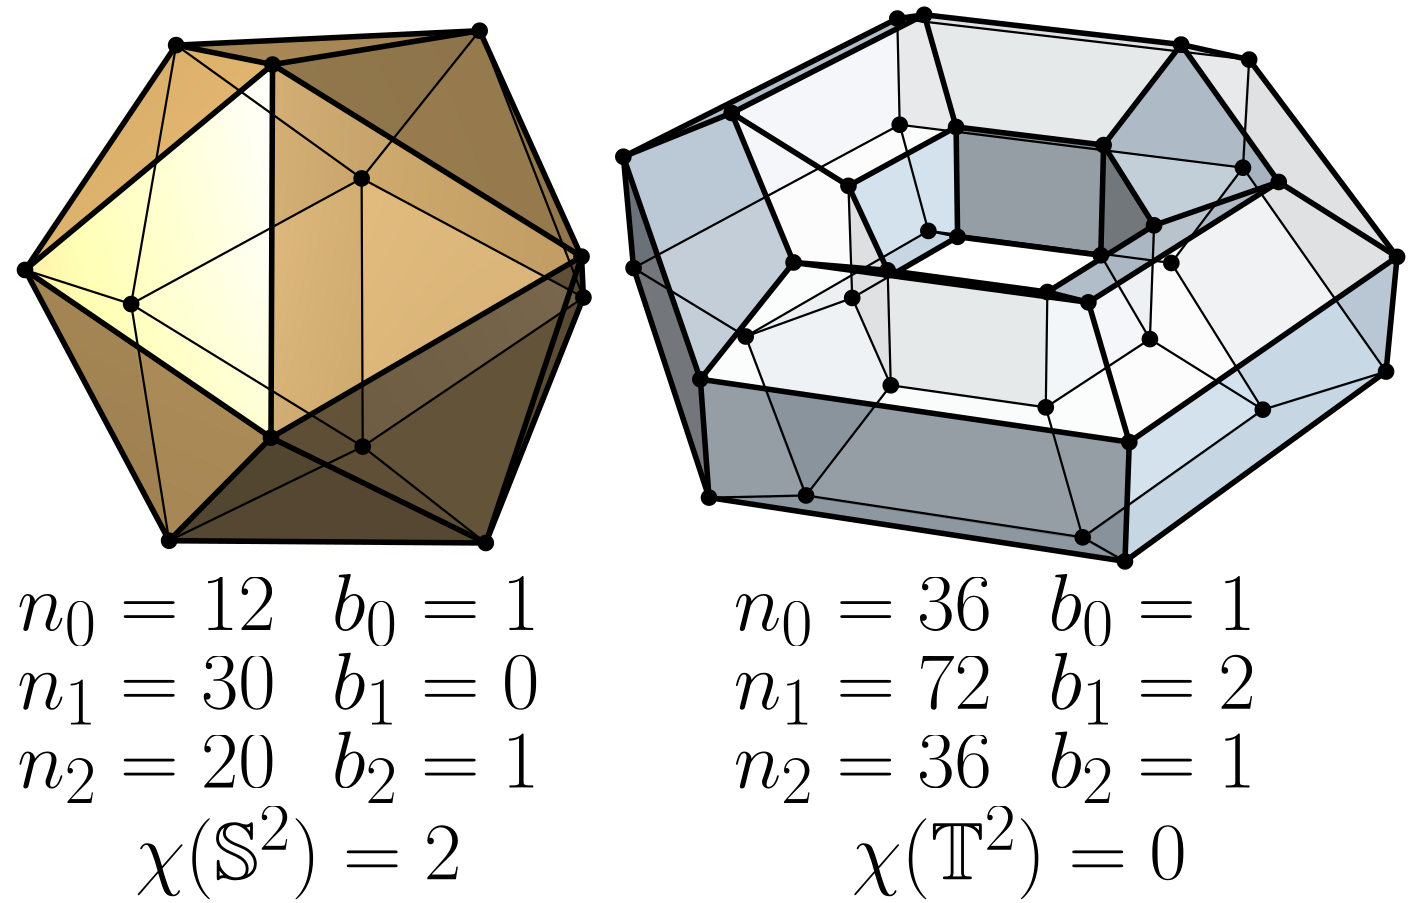 <?xml version="1.0"?>
<!DOCTYPE ipe SYSTEM "ipe.dtd">
<ipe version="70107" creator="Ipe 7.1.8">
<info created="D:20130415114834" modified="D:20160304172330"/>
<preamble>\usepackage{amsmath}
\usepackage{amssymb}</preamble>
<bitmap id="1" width="611" height="553" length="33965" ColorSpace="DeviceRGB" Filter="DCTDecode" BitsPerComponent="8" encoding="base64">
/9j/4AAQSkZJRgABAQEAYABgAAD/2wBDAAIBAQIBAQICAgICAgICAwUDAwMDAwYEBAMFBwYH
BwcGBwcICQsJCAgKCAcHCg0KCgsMDAwMBwkODw0MDgsMDAz/2wBDAQICAgMDAwYDAwYMCAcI
DAwMDAwMDAwMDAwMDAwMDAwMDAwMDAwMDAwMDAwMDAwMDAwMDAwMDAwMDAwMDAwMDAz/wAAR
CAIpAmMDASIAAhEBAxEB/8QAHwAAAQUBAQEBAQEAAAAAAAAAAAECAwQFBgcICQoL/8QAtRAA
AgEDAwIEAwUFBAQAAAF9AQIDAAQRBRIhMUEGE1FhByJxFDKBkaEII0KxwRVS0fAkM2JyggkK
FhcYGRolJicoKSo0NTY3ODk6Q0RFRkdISUpTVFVWV1hZWmNkZWZnaGlqc3R1dnd4eXqDhIWG
h4iJipKTlJWWl5iZmqKjpKWmp6ipqrKztLW2t7i5usLDxMXGx8jJytLT1NXW19jZ2uHi4+Tl
5ufo6erx8vP09fb3+Pn6/8QAHwEAAwEBAQEBAQEBAQAAAAAAAAECAwQFBgcICQoL/8QAtREA
AgECBAQDBAcFBAQAAQJ3AAECAxEEBSExBhJBUQdhcRMiMoEIFEKRobHBCSMzUvAVYnLRChYk
NOEl8RcYGRomJygpKjU2Nzg5OkNERUZHSElKU1RVVldYWVpjZGVmZ2hpanN0dXZ3eHl6goOE
hYaHiImKkpOUlZaXmJmaoqOkpaanqKmqsrO0tba3uLm6wsPExcbHyMnK0tPU1dbX2Nna4uPk
5ebn6Onq8vP09fb3+Pn6/9oADAMBAAIRAxEAPwD9/KKKKACiiigAooooAKKKKACiiigAoooo
AKKKKACiiigAooooAKKKKACiiigAooooAKKKKACiiigAooooAKKKKACiiigAooooAKKKKACi
iigAooooAKKKKACiiigAooooAKKKKACiiigAooooAKKKKACiiigAooooAKKKKACiiigAoooo
AKKKKACiiigAooooAKKKKACiiigAooooAKKKKACiiigAooooAKKKKACiiigAooooAKKKKACi
iigAooooAKKKKACiiigAooooAKKKKACiiorzULfTojJcTw28YGS0jhAPxNJsaRLRWHffFDwz
pYJuvEWhWwGCfNv4k65x1bvg/lWHc/tOfDazYLL8QfBEbEAgNrlqDg9D9/p71lLEUo/FJL5o
uNKb2i/uO4orzO7/AGy/hTZSOj/EDwsxTk+XfpIOmeCpIP4VjXH/AAUG+DdtIUbxzp5I/uW9
w4/MRkVjLMMLH4qsV/28v8zRYSu9oP7mey0V4Jdf8FNPgva3DxjxXNKFXO9NKuyrH0H7vr+l
Y+of8FXPhHZsRHd6/dgIWzFprAZ/u/OV5P5e9YyzjAretH70aLL8S/8Al2/uZ9J0V8q3f/BY
D4YW0zImk+NrhVOA8djbBW9xunB/Mdqx9Q/4LJeCo1P2Xwp4omIHHmtBECc9OHbtj/PNYyz/
AC9b1V+Josqxb+wz7Cor4mu/+Cz+kpG5g8A6jI4PyiTVEQHnuRGccfWsa/8A+C0l3Iii1+HV
vCwJyZdcaUHjjgQLjn/PesZcTZav+Xn4S/yNFk2Mf2PxX+Z95UV+eN9/wWV8XySsbbwh4bhj
I+USzTyEfUgrn8hWbqn/AAWI+I1zCq2mgeDbViCGdoLiQ5zwR++AH45rGXFeXraTfyZosjxb
6L7z9IKK/Me+/wCCtXxYuwwjXwta7hgeVp7nb7jdI361i3f/AAVC+M1yhCeIbC3JXbmPSrYn
PPzfMh5/TjpWMuMMCtlJ/Jf5lxyDFPt9/wDwD9UqK/JO8/4KIfGi+naV/HN2rMuwiOytY1x9
FiAB98ZrLv8A9t/4u6i6tJ4/8QKVBA8qYRDrnooGaxlxnhOkJfh/maLh2v1kvx/yP2Aor8ZN
V/ag+Jet5F18QPGUqk52f2xcKnUn7oYDv6Vl3nxp8aajG6XHi7xPOkilGWTVJ3DKeoOW5HtW
MuNaXSk/vRouHKnWa+4/a+ql74h0/TXdbm+s7dkxuEkyoVz0zk8da/EHUvEGpazN5l5qF7dy
E53TTtI2c5zkn15qlsPtWMuNv5aP/k3/AADRcOPrU/D/AIJ+21/8WfCulymO68TeH7aQAErL
qMKHnOOC3fB/KsrUf2kvh3pMBlufHng2BAM5bWbYZ69Bv56HgdcGvxe2H2o2H2rKXGtXpSX3
v/I0XDkOs39x+wmo/tufCTS2cS/EDw25Tr5N0JgeCeNmc9O3t6isi9/4KJfBiwjLyeOrFgP+
edncynv2WMnt/L1FfkZcXkFq4WWeGJiM4dwpx681Tm8VWEO8eeHZM8KpOfocY/XFZPjHGP4a
cfx/zKXD9BfFJ/h/kfrLd/8ABUP4L2yEp4lvLghiuI9Jugcc/N80Y4/XnpWRqX/BWn4SWMrL
FL4kvVUDDQ6dgN9N7qePcV+Us/juBUBigmds9GIUY/DNUrnx5cFwYoIUXHRyWOfwxUPirMZb
Rivk/wDMpZJhV1b+f/AP1Qv/APgsT8MrZXEGi+Nbl1JC4s7ZFbB4OTPkA9emfUCsjVP+Czfg
2J5BZeEfE1woPyGeSCEsMjk4ZsHGT35AHfI/LmbxbqE28efsV88KoGPYHGf1zVK41C4ukCyz
zSqDnDuWGfXmofEeZP7SXyGsowi6N/M/TTU/+C2+kWUZEfgOcznkJNraRAjPXPlE9M9uv51z
epf8F1CpkFv4Ds0K5wG1Z5M8+ohUH+VfnVRUvPswe9X8I/5FLLMIvsfi/wDM+89W/wCC6/iZ
2JsPA+hRjB4nuJXOe33SP8+lS/Dn/gtp4w134l6NFr3h7wnp3hWa9ji1GS3iuGuoYGIV3VjL
tyuS33OQAPevgu2tzcSAAHaOp9K00QRqFUAAVm89xyaftG/uKWWYZr4D+ga3uI7uCOWJ0lil
UOjoQyuCMggjqCKfXzP/AMEqv2gh8av2YrPS7y5E2t+CmXSrkEku0AGbaQ+xjBTPcwsa+mK/
SsJiY16Ma0NpK/8AXofIV6TpVHTl0CiiiugyCiiigAooooAKKKKACiiigAooooAKKKKACiii
gAooooAKKKKACiiigAooooAKKKKACiiigAooooAKKKKACiiigAooooAK83/aY+Nq/BzwRm0d
f7b1PMVkuA3l4xulIPUKD3BySB0zXc+KvE9l4M8O3mq6jMtvZWMZklckDjsB6knAA7kgV8E/
FL4lXvxa8d3mtXxKmU7IIs5W3iB+VB9Acn1JJ718dxjxB/Z+G9lRf72e3kur/ReevQ+g4fyr
63W56i9yO/m+3+f/AAS54j/aP+KWsq4g8f6lZB84EenWIC57AiENx/vZ964fxF8VvjfcRFLf
4l6jPGDkYItpDz6ov9a0FXHJoZM8jivyFcQ5j1ryfq2/1PvXlWE6U0vkjzTxJ8VPjjFbGG58
XeOJ4iwbNtqszk4yB9xt2Pb6HsK4nV/jH49knf8AtDxZ4waVmJb7RqdyWJ5znc3Xk/ma9/wc
4xzSXFlDeReXNFHMmc7XUMM/Q1os+xD/AIjb+bJeWUV8KS+SPmK68U6rfNmfU9RmPPL3LseR
g9T3BIP1qhIWlcs7M7HqSck19Har8JvDusbjLpVsjHvDmIjj/ZIFc7qf7N2j3JZrW7vrVm6A
lZEH4EA/rVxzWnL4rkvAyXw2PEtg96Ng969M1P8AZm1SAE2moWVyB2kDRE/zH61zWp/B/wAS
aVkyaVcSqDjMOJc/guT+ldEMXSltIzlQmt0cxsHvRsHvU91p89jLsnikhf8AuupU/kaj2H2r
dMysM2D3o2D3p+w+1Gw+1FwsM2D3o2D3p+w+1Gw+1FwsM2D3o2D3p+w+1JsPpRcLDdg96Ng9
6bcXUVpt86WKLd03uFz+dU5vFGnwSFGuUJH90Fh+YGKaTeyE2upe2D3o2D3rDm8e2yxkxwzu
46BsKD+OT/Kqlx4/mbb5NvEmOu9i+fyxVqlJ9CXOJ0+we9Gwe9cVN4t1CbePP2K+eFUDHsDj
P65qlcahcXSBZZ5pVBzh3LDPrzWioPqyJVUuh3lxeW9q4WWeKJiM4dwpx681Tm8VafDvHnl2
TPCqTn6HGP1xXFUVSoLqzN1n0R09z49t40BigndiejkKMfUZqlcePp2cGKCFFxyHJY5+oxWI
wyPcUyrVKPYFUbNKbxbqE28efsV88KoGPYHGf1zVK41C4ukCyzzSqDnDuWGfXmoqK0hFLZES
bCiiitCApGGRilooAjopXGDn1pKCn3ClRDIwVQSTSVo2VobdSWwXb9PaplKwRjcfbwC3jCgk
9yfWpKKKxbLasfQv/BMv9oV/gL+1DpUVzOsWh+K8aPqG84RC5/cy/VZdoyeiu/rX7B1/PuCR
yCVI6EcEV+0H7AX7RX/DS37M2h6zcyrLrmmj+ytX6Am6hVQZCAAB5iFJMAYHmEDpX3HCeOup
YWT21X6r9fvPm88w2qrr0f6HtFFFFfaHzwUUUUAFFFFABRRRQAUUUUAFFFFABRRRQAUUUUAF
FFFABRRRQAUUUUAFFFFABRRRQAUUUUAFFFFABRRRQAUUUUAFFFeW/tV/G/8A4VH4G+z2MwTX
dXBitcDLQJ/HL7Yzgf7RHBANcmPx1LCYeeJrO0Yq/wDwF5vZHRhcNPEVY0aa1Z47+2l8cz4t
8QHwrps2dN0qXN26ni4uBxt/3U5Hu2fQGvDbVepIqPmRiSSSeST1NWIRiMY71/OubZnVx+Jl
ia276dl0S9P+CfrOBwcMLRjRp7L8X1Y6iinquOT1rzDsS7iBO570hUj6U+igErkdPVccnrSr
H1IFFA2+iCiilAJNA0rDJ7aO8iaOWNJY24KuoZT+BrD1T4TeHdXDebpVqjMPvQgxH6/Ljmui
AA6UVUKko/C7Eyipbo841b9mnSboE2d5e2jnoG2yoPw4P61T8N/sXeJ/HniGLTPD01rqVxIN
xDK0QRRjLMcMFUZHJOOR3Ir6B+EXwZ1f4w66LawTyLOIj7TeSKTFAv8A7M2Oijr7DJH2H8L/
AIU6R8I/DbWGlROTId89xLhprhuxYgDgdABgD6kk/Y8OZPjcwlzyk40lu7b+S7vz2X4HzudZ
nhsGuSKvUfTt6/5b/mfif4u1GfwXqElnfWF3BdIAQsgCq49QwJyPcZrCuPH8zbfJt4kx13sX
z+WK+r/FPhDTfGemNZ6naQ3cB6bx8yH+8p6qfcV4H8UP2ZdQ8Mu91oYm1SwHJi4a4i/AAbh9
Bn271nh69OWktGaVac1rHY4CbxjqEshZZVjB/hVAQPzyapTanc3EZSS4nkRuqs5INQujRuys
pVlOCCMEH0pK71FLZHJJthTGGCafTXGRn0qiIsbRRRQWFFFFCBoKKKKDMKYwwfY0+kcZH0oG
mMooooTLaCiiitEzMKKKKAEIyMUypKktbTz5MsDsHX39qTZUddCTT7T/AJaOP93/ABq5SAAA
AAAClrFu5rFWQUUUUgkgr6x/4JD/ALRQ+FH7Qz+E7+d00jx2q20YZiUivUDGE47FwTHx1LLn
pkfJ1TadqlzoWp2t/ZTSW97YTJc28qMVeKRGDKwI5BBAIIrqwOKlh68a0ej/AA6/gc2IoqrT
dN9T+gKiuB/Ze+OFp+0X8BvDXi62kgabVLNPtscX3ba6UbZ48HkBZA2M9V2noRXfV+v06kZw
U4u6ep8HODjJxlugoooqyQooooAKKKKACiiigAooooAKKKKACiiigAooooAKKKKACiiigAoo
ooAKKKKACiiigAooooAKKKKACiiigDP8W+KLTwV4avtWv5PLtLCFppD1JAHQepJwAPU18D/F
T4j33xY8bXmsXztmVisEZORbxAkrGPpn8SSe9eqftm/HL/hMdf8A+EY02YNpmlSn7Wy4IuLg
cYz/AHU5H1J64GPC+nAr8W43z/63iPqdF+5B6+cv8lsvO5+i8N5V7Cl9YqL3pbeS/wCCHTgV
OgwoGOahUbmA9atKuOT1r4KR9QmCrjk9aWiipGlcKcq55PShVzyelOoG30QUjLn60tFA0hm0
5xTwMDApwT1oZSOnIpXE1cbXqPwC/Zrv/i3Iuo3rSWGgRvgzY/eXZB+ZYwe3UF+gPAyQQOq/
Z7/ZMl1p4Nb8UwyW9mrB4NPddr3HcNJ/dX/Z6nvgdfpeCCO1gSKJEjjjUKqqMKoHQAdhX3fD
fCMsTbE41Wh0XWXr2X4vy3Pk864iVK9DCu8ur6L07v8ABFLwx4X0/wAG6JBp2l2kNnZ2yhUj
jGPxJ6lj3JySeTWicmJsZzg02lYkQvjqAf5V+t06cKVLkgrJLRL9D4CcpSlzSd2z8zz1NRnq
akPU1Gepr8GP1dHC/FD4F6T8Rd9woFhqZHFzGuQ/++v8X16+/avn7x98LtX+HN55eoQAwOcR
3EeWik+h7H2ODX1u/wB41X1Gxg1O2e3uYYriCUYeORA6OPQg8Guqhi5w0eqMalCMvJnxdRXt
nxM/ZfVy954bYIcFmspX4PHSNj6+jH8R0rxnUdOuNIvJLa6gltriI4eORSrKfcGvVpVo1FeL
POqUpQepVIwSKKc46Gm1qCYUUUUAFFFFBMkFFFFBIxhg4pKc4yM+lNoLTCiiiqixSQUUUqIZ
GCqCSaokdbwG4kCggdyfStBYxEoUDgUWtuLeIDgsep9ae4yM+lYylc0irDaKKKk0CiiigAoo
ooIaPuP/AIIsftG/8I1421r4Z6lcKllrQOqaTvOAtyqqssQz/fjAYe8R7mv0lr8Dfh/8QNS+
E3xB0TxRo8gi1PQbyO8gJztZkYHa2OqsMqR3DEV+6Pwl+JVh8YvhjoPirTNwsdfsYr2JGILR
b1BKNjjcpyp91NfoXC2O9pQeHk9Y7ej/AMn+h8rnWG5KiqraX5nQ0UUV9UeIFFFFABRRRQAU
UUUAFFFFABRRRQAUUUUAFFFFABRRRQAUUUUAFFFFABRRRQAUUUUAFFFFABRRRQAV5Z+1R8ch
8JfBhtLGTGu6ujR2xB5t06NL9RnC/wC1zyARXoPjDxZZeBvDN7q+oyGKysIzJIQMk9goHckk
ADuSK+Cvij8R7/4reNLvWb87XuDtiiBytvED8sY4GQB3xycnvXxnGXEH1DDewov95PbyXV/o
vPXofRcPZV9are0qL3I/i+i/z/4Jz5YsSSSSeppKKcq55PSvw1s/Sh1upMgOOBVio4ByT6VJ
UNlJBTlXPJoVO5p1A2+iCiijk8UDSsFPVccnrQq4+tbHgjwNqfxE8QxaZpNs1zdSgsecJEo6
ux6Ko459SAMkgFRjKclCCu2TOcYxcpOyRm2NjPqd5FbW0MtxcTsEjiiQu8jHoABySfQV9Qfs
/wD7LMHgg2+s+IY4rrWFxJDbZDxWR4IJ7NID3GQD0yQGrqPgj8AdM+D+nGU7L7WZx++vGUfI
P7kf91fXu3fjAHf1+mcO8JxpWxONV5dI9F693+C9dvgs64ilVvQwztHq+r9Oy/Men3RS0idK
Wv0SB8kFDcxOMEkjpRSO22NzzwpreTXs3fsJ7o/NE9TUbfeNSHqajbqa/BT9YRG/3jTH609/
vGmP1poEMfpXPeOfhvpHxAsvL1G2DSoMRzp8ssf0P9DkV0L9Kjf7pqoSad0S0mrM+aPiR8CN
W8DtLcQI2o6YpJE0S5eMYz869u/IyOO2cVwdfaBAIIIBBrzX4j/s66b4saW70wppmoPyVA/c
Sn1Kj7p91/I16FHG7Kp95y1MNa7gfPNFafirwbqXgrUTa6layW8n8LHlJB6qw4IrMr0E01dH
K1bcKKKKaJaCiiiggKjIwSKkprjv6UFRY2iiihMpoKv2FoIlDsDvPr2qLT7TeRI2cKeB6+9X
qJy6IIR6sKKKKzKkiMjBIopzjoabQUmFFFFABRRRQKSEdd6FT3r9Ev8AgiV+0Qup+GNd+GGo
SyNdaU76xpZdsjyHZVmiHptkIcAdTM57V+d1dd+zv8ZLr9nj48+GfGVopf8Ase7Ek8Y486Bg
UmT6tGzAHsSDzXpZRjXhcTGr02fo9/8AM4cdh/bUXDr09T92qKqaBrtr4n0Ky1OxlW4stRgj
ubeVekkbqGVh9QQat1+sp31R8O0FFFFMQUUUUAFFFFABRRRQAUUUUAFFFFABRRRQAUUUUAFF
FFABRRRQAUUUUAFFFFABRRRQAUUV5P8AtafGv/hV/gZrCwuPK1zWAY4dp+e3i6PL7H+EHrk5
H3TXHmGOpYPDzxNZ+7FX9eyXm9kdGEw08RVjRp7v+r/I8c/bI+OI8deJh4d02UPpOjyZmdSC
tzcAEEjHVUyVHvu9q8SpSxYkkkk9TSqueTX87ZpmVXHYmeKrPWX4Lol6H61gsJDDUY0aey/F
9wVc8npTqKK8xs6iWAfKTjrUyrjk02FMIpPOafQVfoFFFKAScCgpIACegpyrt+tKBgV6l8Cf
2ar/AOJ8seoakJtP0FT9/wC7Ld+0YIPHqx49M841w2Gq4ioqVFXb/r7jnxOJpUKbq1nZI5z4
S/BjV/i7q4hsozBYxOBc3sinyoR3A/vPjoo9skDmvrr4afDHSPhZogsdKgKB8Gad8NNcMO7N
36nAGAM8CtLw94dsfCmkQ2Gm2sNnZ24wkUa4A9z6k9STyTyavL94V+pZDw/SwS9pP3qnft6f
57n51m2d1cY+WPuw7d/N/wBWQ+iiivrIM8KQ6PvTqah+b606uumyQpJCRGxHYH+VLTZjiFz/
ALJ/lW1R2pyfkxPdH5pHqajPU1My5+tQsCCeK/CEfrNiN/vGmP1p7/eNMfrQthIY/So3+6ak
foKjf7pprcSGVHUlR0dED6mf4j8OWPinT3tNQtorqCQYKuOR7g9Qfcc14r8SP2brvRA93obS
X9qMlrc8zx/7v98fr9a93f7xpr9K2pVpQejIqU4ytc+OXRo3KspVlOCCMEGkr6Z+IXwf0n4g
RPJLGLTUCPluol+b/gQ6MOB159CK8K8e/C3Vfh9Pm7iEto7bY7mLJjb0B/un2P4Zr1KOJjU8
mcNSjKJzdFFFdDOdoKDzx60UUCIzwcVNZ2puHBIwinn39qasLTSBVGSf0rSiiWBAqjAH60mz
WKuKAAAAAAKWiioLCiiigGhCMgimVJTHGDn1oJixKKKKCgooooAKjuk3wnGcrzUlFCZDR+of
/BGr9oUfEf4B3Xgu9mVtU8ES7YN0gLzWczM6HB5IR96egHljvX2LX4mfsK/tFt+y5+0vouvz
yyLot0x07V1U8NaykAsfXy2CSY7mPHev2xilSeJZI2V0cBlZTkMD0IPpX6bw5jvb4VQb96Gn
y6f5fI+OzfDeyruS2lr/AJjqKKK988sKKKKACiiigAooooAKKKKACiiigAooooAKKKKACiii
gAooooAKKKKACiiigAooooAy/G3jGx8AeFb3WNRk8qzsYzI+PvMegUerMSAB6kV8E/Er4gX3
xP8AGd7rOoSM0t058tM5WCMfdjX2A/M5J5JNem/tj/G8+O/FZ8PadMTpGjSETEdLm4GQT15V
R8o9yx5GK8WVc8mvxPjfiD65iPqtF/u6b++XV+i2XzfU/R+G8q+r0vb1F70vwX/B3fyBVzya
dRRXwbdz6UKVVLGhVLfSpIx84A7U9hpE4AAAHQUUUoBJpXL2AAnpT44yzBVBZmOAAMk1Y0nS
bnW9Rhs7KCW5urhgkcUalmc+gFfUHwG/ZitfAKwatrSx3mt8OkfDRWR7Y/vOP73Qdum49mAy
6tjKnJTWnV9F/XY8/MMypYSHNU3ey6v+u5yvwG/ZOe4lh1fxZAUiX54dNbq/o0voO+zqe/GV
P0RFEkESxxqqIgCqqjAUDoAPShD831p1fp+V5ZRwdPkpLV7vq/67H5vmGY1sXU56r9F0QUoO
CD6UlFe3BnnklFAOQKK64MmQq9RT6jqQHPNddNkhTZ/9Q/8Aun+VOps/+of/AHT/ACrWq/3U
vR/kB+atRkZ4IqQ9DUdfhR+sELg5zUb9amqJ1ySR2oTAik7Ux/umnyZGBTH+6apbk32GVHUl
R0dgfUY/3jTX6U5/vGmSdqaDsNqC5to7y3eGaOOWKQbXR1DKw9CD1FTnoajoTEtjyj4h/s3w
XhlutBdbeY/MbWRv3beyn+E+x49wK8e1TSbrRL6S2vIJbeeM4ZHXBFfWz9axvGHgjTfG+nfZ
9QgEgX7ki/LJGfUH/Irto4yUdJ6o56uGUtY6M+WqACSAASTXdeP/AIFan4RD3Nnu1KwXLFkU
+bEP9pfT3Hoc4rk9PtfLXewG5untXoxqRkrxZxOnJOzFtrcW6EZyx61LQwwSKKVzRIKKKKAC
iiigApGGQaWigl7kdFKwwTSUFJhRRRQAUUUUEyRXvYyQGA6cGv18/wCCV/7RD/Hf9l2wtL+5
Nxrvg9hpN4WyXeJR/o8hJ6kx4UnOS0bE9a/ImVPMjZfWvob/AIJaftGH4CftPWFle3Hk6F4x
26TehiFSOVm/cSknptkOCcjCyMa9zh/HfV8UuZ+7LR/o/v8AwPMzTDe2oO261R+wlFFFfqB8
YFFFFABRRRQAUUUUAFFFFABRRRQAUUUUAFFFFABRRRQAUUUUAFFFFABRRRQAV5H+1n8dv+FW
eEv7L0+QDXNZjZY2VsNaRdGl47nkL05yf4cH0fxx4ysvh/4UvtY1B9ltYxGQgEbpD2Rf9pjg
D3NfBXxE8d3vxL8ZXutagx867clY9xZYE/hRc9gOP1718TxpxB9Qw31ei/3k/wAF1fz2X39D
6Ph3KvrNb2tRe5H8X2/V/wDBMNV7mnUUV+Gtn6SFKqk89BSqueT0p1PYA6cCnwjL5x0plTWy
EgntSbGh4BJrb8D+AtU+IeuR6dpNq9zO/LN0jhXuzt0UfXr0GSQK2fhF8FdV+LeqBbVDb6bC
4W5vXX5I+5Vf7z4P3R6jOAc19afDr4c6V8MtCXT9Kg8tOskr4Ms7f3nYAZPP0HYCvWyzKKmL
fNLSHfv6f5njZtndPCLkhrPt29f8jG+DPwL0v4RabujC3erTqBPeOo3dson91M9up79BjuKK
K/Q8Jh6dCCp0lZI/PcRiKlabqVXdsUHBFPqOpAcgGvRgznkFFFFdUGSPQ/L9KWmxnqKdXXBi
ewU9T8oplPQ8EV102QLTLpgttITnAUngZPSn0y6YJbSEkABSSTwBxWlZ/uZ+j/IcVqfmsehq
OpG6Goz0Nfhp+rkdMPU0+oyc80AMkAJOahlBAqZvvGmSdaExW2IT0NR1LIuASO9RVaYnsxjH
5jTJO1PPU0yTtQgW409DUdSMflNR0wvoMf7xpr/dNOf7xp8Fubh9vIUdTSbDqLYWvmtvYfIO
nua5Lx58C9M8VtLc2mNOv35LIP3Uh9WX1PqP1ruwoRAAMADAplRGrKL5ouwOCasz5d8XeDdR
8GX4t9Qt2iZvuOOUkHqp7/zrJr6u1jSLXXLNre8t4rmB+qSLuH/668i8f/s8TWCyXWhu9xEO
TaucyKP9k/xfQ8/WvSo42MtJ6M5alBrWJ5dRTp4JLaZ45UeOSMlWVgQykdiD0NNruuc4UUUU
AFFFFApIa44z6U2pDzx61GeOPSgIsKKKKBhRRRQDQVUuAYLgOpKn7wI4INW6iu03REgcrzTi
9TM/av8AYO/aIT9pj9mjQNemnWbWbSP+ztXGcst1EAGZvQyLsk+kgr2Kvyo/4I5ftGp8LPj3
c+DtRnMeleOkSGDc3yRXse4xfTerOnGMsY89Bj9V6/Vclx31rCxm37y0fqv89z4nMcN7Gu4r
Z6oKKKK9Y4QooooAKKKKACiiigAooooAKKKKACiiigAooooAKKKKACiiigAooryH9rX46N8M
fCy6VpkwTW9XQgMp+a1h6GT2Y9FP1PauHMswpYLDyxNd+7H8eyXmzpwmFqYmrGjTWr/q54/+
2F8bk+IfilNC06XfpGiStvdTlbm4GVLD1VRlQe+WPIIrxmiiv50zPMauOxM8VW3k/uXRL0P1
rB4SGGoxo09l+PmFOVc8npQq55PSnVw7HUFFFOhhe4mSONGkkkIVVUZZiegA7mkCQ2vXvgH+
zPefEVIdT1bzbDQz8ykcTXnPRc/dX1Y9e2ckjpvgF+ycWNtrPiuDAIEkGmuMH1BmH67Pwbut
fQ6IsaBVUKqjAAGABXv5Zk/tGqldWXbv6+R8vm2fqnejhXd9X29O78/6VbRNEtPDmlQWNhbx
WtpbLsjijXCqP8SeSepJzVtD831pKUHBB9K+zpJRSilZI+IlJttyd2PooorsgyQp6H5fpTKd
GeorqgxS2HUUUV1QZAqH5hT6jBxzUldcGAU5D831ptKDgg11QZmPqHUiy6dcFQWYRtgDOScH
0qaq2syLFo927iNlWFyQ4JUjaeuM8VpiH+4n6P8AIumryS8z823+6aYehp7/AHTUbH5TX4gf
qlxlR1ITgE1HQMYeppj9aeepqN/vGgSGueAKjYAgnoafJ2pj/dNNB0IWBBPFMfrUxGeCKhkH
ORyBTTBbjH+6aZT3Py/WmgEkAAkmqJvoNSNppQq4yavxQiBAo5x39aLO2ECZIG9uv+FPY/Ma
xnK5SQjHCmo6e/3TTKkY1+optOc/N9KbQwOZ8c/DDS/HcbNcReTdgYS5j4cfXsw9j+GK8W8d
fCzVPAsrPNGbmyz8tzGCU+jD+E/Xj3NfRdNniWaFkdVdGGCrDII9K6qOKnTdt0ZVKKl6nyjR
Xsvjv4AWuqeZc6Oy2c+CTbn/AFUh9v7p/T6V5LrOh3nh6/a1vreW2nTkq4xkeoPQj3HFepSr
xqfCcc6co7lSiiitiApjjnPrT6RhkGglaMZRRRQUFFFFABQRkEEZBoooJkiPRNavPCXiCz1L
T7iS01DTbhLq2nThoZEYMjj3BAP4V+6P7M/xstP2iPgZ4c8X2hiB1a0VrmJG3C3uF+WWM/7r
hh9MHvX4U3seCGA68GvvD/giT+0S2k+Ktd+GV/MBbasravpQZgNs6KFnjGeSWjCuAOghc9zX
0/DGO9liPZSek9Pn0/yPGznDe0o+0W8fy6n6Q0UUV+inyQUUUUAFFFFABRRRQAUUUUAFFFFA
BRRRQAUUUUAFFFFABRRRQBkeO/Gtj8PPCl7rGoyCO2soy5Gfmkb+FF9WY4A+tfBnxA8c33xH
8XXusag5a4vHLBc5WJP4UX2A4r0n9r343r8R/Fa6Nps6S6Lo78SIcrcz4wz57hclRjr8x5BF
eOV+H8bcQfXcT9Vov93Tf3y6v0Wy+b6n6Rw5lX1al7aovfl+C7fPdhTlXPJ6UKueTTq+I2Pp
Qoorc8AfDzVfiX4gi07SrdppHI8yQjEduueXc9gPzPQAnAojFt2RMpRjFyk7JGbouiXniPVY
LGwtpbu7uW2RxRruZz/gByT0ABNfUvwG/Zjs/h0sOqawIr7XPvIB80Nn/u/3n/2j07ep6T4N
/A/SvhBpQECLdapMm24vXUB36Eqv91MgcDrgE5wK7Wvo8vyxQtUq6vt2Pis3z6Va9HDu0er6
v/Jfn+Aq9RT6Yn3hT6+jps+ZCiiiuuDJkSKcgUUiHgj0pa6YMkKVThhSUV1QYMkooorrgzMK
epyoplOQ9RXVBgOooorrgyHuSKcgVV10kaHekOIyIH+Y9F+U81ZQ8EelU/Ej+X4d1BsK222k
OCMg/KavEP8AcT9H+RdFfvI+qPzffpUb/dNPk7Ux+lfiZ+psYehqOnv900wnAJoBkdMY/Maf
TD1NA76jHPIFMc/L9ae/WmP0psnsMqOpD0NSWmnSXfIG1B/Een4etD6DtuVJVzwOKsW1g0Pz
SoyOOisMHGM5rTttMitiGI3uO57fSutTT4NR0m2SeJZAIlxngjgdD1FROp2GonDUw9TXQat4
Lkt0aS1cyoozsb7/AOGOvf0/GufdGjdlZSrKcEEYIPpUJjaGv0plOk7U2mxDG+8aQ9DSnqaa
33TT6gMpH6UtNk7UPcBtZvifwrYeLbEW9/bpOgyVPRoz6gjkVpU1+tVFtSugavueHePPghf+
Gme408SahZDngZljHuB1+o/IVwxBBIIIIr6orj/HXwf03xe7zxgWN8R/rY1G2Q/7S9/qOa76
ON+zP7zmqYfrE8HorX8V+CNS8GXRjvYGWMnCTKCYpPofX2PNZFejGSaujjnFrcYwwTSU5xxn
0ptMEwooooGFFFFAmhsyeZEy85NaHwv+Imo/CT4i6J4n0mTy9R0K8ivYMnCsUYHa3qrDKkdw
SKo1Tuk2THuG5q6c3FprdGckmrM/ff4XfEPT/i18ONC8T6U+/T9esYr6EFgzIJEDbGxwGUkq
w7EEdq3a+DP+CJn7RY1rwdrXwz1C4LXOis2q6SrHrbyMBNGvPAWVg+AOszHtX3nX65l2MWJw
8ay67+vU+FxeHdGrKn2/IKKKK7TmCiiigAooooAKKKKACiiigAooooAKKKKACiiigArxz9r/
AONg+Hvg86LYSgaxrUbISrYa2gPDP7FuVH/Aj2r0n4heOrL4beDr7Wr9iLeyj3BAcNK54VB7
sSB+OelfBvj3xvf/ABG8WXus6i4e6vH3ED7sajhUX0AGAK+H424g+pYb6rRf7yovuj1fq9l8
30PpeHMq+sVvb1F7kfxfb5bsx6cq55NCrnk06vxB6H6QFFFetfAX9ma6+IbRarrKzWWiDDRr
92W9/wB30TH8Xft6iqdOU5csUYYjE06EHUquyRzfwc+B2q/F7U8wAWumQMBcXbj5V9VUfxNj
t0HcjjP1r8Pvh5pPw10NdP0m1WCIYMkh+aWdv7zt3P6DoABxWhpGj2ugabDZ2UEVta26hI44
xhVAq2h+b619FgsHGkrvV9/8j4TM83qYqXKtILZf5/1oOooor1YM8V7ig4Ip9R1IDkCuuDEF
FFFdUGKQ5Dz9adTAcEGn11QZAUUUV1QYD1OVFLTUPUU6uqDIYUqHDfWkorqgxElFAOeaK64M
mSFQ4b61U8TMV8N6gQASLaQ8jI+4atVT8WyrD4U1N2OES0lYn0Gw1eIf7ifo/wAi6C/eR9Uf
nDIegqOQ9BUj9ajkPQV+LH6kMc/L9aY3Q09zwBUb/dNADKjqQnAJogtpLlsRoWI/IU7gQP8A
eNOhs5LtgEUkDqTwBWna6GsThpWDkH7o+7/9erZAXAAAAGABUuQ0ijb6RHAqlwJHPXP3RVhz
8v1p7nkCmP0FQ2MYehrqtOP/ABLrf/rkv8hXKN9011em/wDIOt/+ua/yFTIcSaqupaNbasmJ
owWAwHHDL17/AI9OlWqCcAmlEo43W/B89k5e3DXEXsPnXnpjv9R79Kxa9Iqlqnh611bJlj2y
H/lonDdvz6d6akS4nAUjn5frWrrPhO50ksyqZ4AM+Yo6cc5HbGOvSsmQ9BV9RNDaa55Ap1Mc
/N9Ka3EJTH+8afTD1NKL1ASmMfmNPqMnPNNbgQ6hp0Gq2j29zDHPDIMMjruBry7x18Bmh33O
iM0i5JNq7cgf7LHr9D+der0wnJJrWlWlCV4sidOMlZnzDd2ktlcPDPHJDLGdrI6lWU+hBqCv
orxd4B03xnblbuELMPuzxgLIv49x7HivHvG/wo1Pwc7S7DeWf/PaJSdn+8P4f5e9epRxUZ6P
RnHOhKPmjlqKKK6TIKKKKACobyMvGCBkrU1IQGBBGQaEyGjsP2Xvjjd/s4/Hnw14wtd7x6Vd
j7XEvJuLZwUnj54yY2bBPRtp6iv3P0PW7TxNolnqWn3EV3YahAlzbTxnKTRuoZHU9wVII+tf
z5OpRip6iv1V/wCCOH7Ra/Ez4BT+C7+d31jwRJsh3c+ZYyEtEc+qNvTGMBRH15x9jwrjuWpL
DSektV69fvX5Hg53huaCrLpo/T+vzPsKiiivuz5gKKKKACiiigAooooAKKKKACiiigAooooA
KKK8a/a++OJ+HvhX+w9NmK6xrEZVnRsNaQ9C3szcqO45PYVw5lmFLA4aeJrPSP4vol5s6sHh
J4mtGjT3f4efyPH/ANrr42L8SfGI0mwkD6PokjIrqeLmboz+4HKr+J6NXkSrnk0KueTTq/nT
Mswq43EzxNZ+9J/d2S8ktD9awmFhhqMaNPZf1f5hSojSuqqpZmOAAMkn0q1oehXniXVYLGwt
pbu7uW2xxRjLMf6AdyeAOTX1H8Cv2bbL4bxR6jqqw3+uNhlbG6Oz9kz1bP8AF+AxyTy0qMqj
sjHH5hSwsOaer6Lq/wCu5yvwD/ZUj8qDWfFMIcuN8GnMOACOGl9++zt37gfQFNQ9RTq9zD0o
01aJ8DjcdVxU+eo/RdEFKDgg+lJRXdBnGSUUinKilrpgyZBT0PGPSmU5Dz9a64MkdRRRXVBg
wqRTkCo6ch6iumDMx1FFFdUGAqnBFPqOpAcgGuqDJkFFFFdUGSPQ5H0paah5+tOrrgwYVm+N
xLJ4H1lYAjTmxnEYflS3ltjPtmtKs3xkok8HauhZED2Uw3OMqP3bcnkcfiPrV4h/uJ+j/IrD
/wAWPqvzPzmb7xpjn5vpTz1NMILPgAkngAd6/GT9RRHJ2pFiad1RFLMxwBWha6G0w3ykxr2A
6n/Cr8NtHbIRGgUH8zSchqJm2uhdGmb/AICP6mrscawoERQqr0FSk4BPpUdQ2NIYepqNj8xp
9MPU0Ahjn5vpUcnansfmNMfrQDGP0rqdJkWXTICpyAgH4gYP61ysh6Cul8Pf8geH/gX/AKEa
mQ1uXaRzwBS0xjkml0KEooooSBhWTrHhW11bc+3yZjk704yeeo6Hk/X3rVc4GPWmU2wZwWq+
HLvSMtLHujH/AC0T5l7fl1xzis1j8xr0+sTW/BNvqCl7YJbTDngfI3HTHb6j34NVFkWOKqOr
+raHdaMxE8TKpOA45Ruvf8Oh5qhVREBOATUdPb7pplEQAnAJ9Kjp7H5TTKaAKjdQ4ZWAZW4I
PINSE45qOhbgcF45+B1nrQe40spZXRyTGc+VIf8A2X8OPavKdd8P3nhq/a2voHglXkA8hh6g
9CPpX0nVDXdAs/Elm1te28dxCeQGHKn1B6g+4rso4uUdJaowqUE9VofN1Fd543+CN3opafSz
LfWwyTHgebH+X3vwGfauEZSjFWBVlOCDwRXpU6kZq8WckoOLsxKKKKsiSK17Hhwwz83WvXv2
Cf2hF/Zs/ad8Pa9dztBot1IdO1bn5RbTfKXb2jbZJxz+7x3ryeePzIiB17VSrow9eVKpGpDe
LuY1aanBwlsz+haKVJ4lkjZXRwGVlOQwPQg+lOr5y/4JdftEf8L7/Za0yC8n87XfCRGj3245
d1QZgkPfDRbRnuyPX0bX67hcRGvSjVhs1c+DrUnTm6ct0FFFFbmQUUUUAFFFFABRRRQAUUUU
AFFFFAGJ8RfH1h8M/CF5rGoyBYbVDsTIDTvj5Y19WJ/Lk9Aa+DvG/jG++IXiy91nUZN91fSF
yB92MdFRf9lRgD2Fei/tX/HA/FHxf/ZmnzFtC0dysZU5W6m5DS+4HKr14yf4sV5NX4dxrxD9
exP1ei/3cH976v5bL5vqfpXDuVfVqPtai9+X4Lt+r/4AVu/D74dar8TNeTT9LgMjnBllbiK3
XP3nPYe3U9gTW38GvgdqXxc1Ism6z0mBsT3jLkZ67EH8Tcj2A5PYH6x8D+BtM+Hvh+LTtLtl
t7dDuY9XlY9WY9STgfgAOgFfHUqLk7vY6czzeGGXJDWf5ev+Ri/CP4KaT8I9NK2qfadRmXFx
eSD5377V/urnsOuBnOK7GiivUpJRVkfE1q06s3Oo7tiqcMKfUdSA5APrXVBnMFFFFdMGA5D1
FOpinDCn10wYpbBSg4IPpSUV1wZBJRSKcqKWumDAKVThhSUV0wZDRJRQDkA0V1QYgp6Hgj0p
lKhw31rqgxND6KKK6oMgUHBBp9R09DlfpXVBgLWP8RFV/h/rocIUOn3Abfnbjym64IOPoRWy
FJ9hWV4/ZYfAWuOXhjC6fOS0oJjX923LAckeuO1bVot0Jvyf5FYdfvY+q/M/PO10WacbnHlL
/tDn8q0oLKKzQ+WgBPVupNWX6VG/SvxZs/UyN/umo2+6akfoKjfpQO4xjhTUZ6Gnufl+tRv9
00AhlR1Ix+U1GTjmgS6DCckmo2+8afTD1NADHPIFdL4e/wCQPD/wL/0I1zLn5vpXTeHv+QPD
/wAC/wDQjUyGty6xwDUdOc9BTaTZQUUUjnA+tNaIENJyc0lFFSlcT7BRRQTgZNaDGyqskbI6
qyuMEEZBHpXO634EivGMlmyW7nqhzsY56+34cdOldCSSc0lSpO+hLdzzXU9MuNLcJcRPEx6Z
5DfQ9D17VVr1KeCO5iMcqJIjdVYAg/ga5fWfh396Sxk9/Kc/XgH8hg/nWkWDico/SmVY1Cxm
06cxTxvE47MMZ5xkeo9xVenHYkRj8pplPfpTKEwCmE5JNPJwCajpgFcz41+Fum+MN0zKbW8P
/LeIDLf7w6N+h966akc8AVUJuLvFilFNWZ8++LfA2oeDbkpdRFoWOEnTJjf8ex9jzWNX0rcW
8d3A0U0aSxOMMjqGVh6EGvOvGnwLSRZLjRm2OOfsztlT/usen0P5ivQo4xPSehyVMO1rE8vq
lcR+XKR2PIrSvLKbTrl4biKSGaM4ZHUqw/A1TvY8oGA5Wu+LORo+jv8AglX+0XL8C/2odO0y
4mVNC8blNIvVckKkrN/o0o9xIdmTwFlf2I/YGv56Edo2DKSrKcgjgiv28/Ye/aET9pj9mzw/
4kkmjk1WOP7DqyqCPLu4gA/X+8Csg5PEgr7rhTHXjLCye2q/X/P5s+azzDWarLro/wBD1uii
ivsT58KKKKACiiigAooooAKKKKACvF/2wfjb/wAIL4WOgadMV1bWIyJWXIa2tzwTn+83KjuB
k8cV6V8TPiBZfDDwXe6zfHMdqn7uMfemkPCIPcnv2GT0FfCfjDxXf/ELxXd6pfO895fy7sDn
GThUUegGABXwnG/EP1PD/VKL/eVF90er9Xsvmz6bhvKvrFX29Re5H8X/AMDdmTXrHwP/AGa7
rxxJDqWtxy2eisokiUHbLd56Y7qhHO7vxjrkdL8Df2ZVtBFq/iaBJJSA8Fg4yqf7UoPU/wCz
0HfPQe6RYAwAAK/GqVG+sj6XM845L08O9er7egaTpdtodhDaWcEVta267I4o1Cqg9ABV5Dxj
0qAHIBqWI9PeuxHx8227sfRRRW0WQFPQ8fSmU5Dzj1roiyJbjqKKK6IMQVIDkA1HT1+6K6qb
Bi0UUV1QZmOQ9RTqYDgg0+umDAKKKK6YMmSHoeMelLTEOG+tPrqgyQooorqgwJAcgGikQ8Ee
lPVQRk812Uot7ENCAE9Kcq7ffNLRXo0oJENkgOQDWN8Ro5Jvh7ryRGQSvp1wqeWwV8mJsYJ6
HPetdD1FY/xJZU+HWvs7FEGnXBYggEDym5yQQPxFbYh/uJ+j/I0w38WPqvzPg+TtUcnapH61
G5+b6V+IH6oyOTtUcnapHPzfSo3PzfSgGRydqY/QU9zzUbnkCgGMc/L9aYxwpp0h6CmOfl+t
ADKjqRjhTUdAkMbqa6bw9/yB4f8AgX/oRrmK6bQD/wASaHHfd/6EaTY4lsnJJpKKKhIphTGO
TTnOB9aZVSYBRRRRFCXcKYzZPHSlduwptEn0BsKKKKaQJBRmjOOtMZifpTBsh1Kwg1W3MNxG
skZOcHIIPqCORXK6v8O5YcvZSecv/PNyA/bv0Pf0/GuvooTsSeWXUEltKY5UeOReqsCCPwNR
V6bq+iW2uQCO4j3bc7WBwyEjqD/TpwK5PWvh9c2W6S1b7TEMnb0kUc9u/GOnJJ6VSYWZzrn5
TTKknRonKOrK6nBBGCCO1R1QgprnkCnUxz830oASiihjgGgDH8U+DdP8X23l3kO51+5Kp2un
0P8AQ8V5R42+E9/4XDyxhr2yP/LWNfmT/eHb6jIr2uit6OIlT22MqlGM/U+WyCpIIwRX2P8A
8Eb/ANpN/hr8cbjwNqFzt0bxqP8AR1kchIb6NSUKjoDIuUPTJEfPAFeQfED4M2Guu1xYhbG7
bnCjEUh9x2PuPyNeZRJrPwr8XWF/GJbDUtMuY7u0nAyFkjcMjqehwwBr6HLMyVKtGtDddPLq
eVjcHz05U5dT9/aK4j9m/wCNFp+0L8DvDXjG0VI11uzWSaJckQTqSk0YzzhZFdQT1ABrt6/Y
adSM4qcXdPVH5/OLi3F7oKKKKskKKKKACiiigAoLBQSSAB1NFeX/ALRXivVNQsV8JeHM/wBp
6omb246JY2pyCSezPyAOuA2Oxrz80zKlgcNLE1to9O76Jep04TCyxFVUo6X69EurZ4f+0T8U
b749/EaPQ9CV7vS7CUx2iRci5kxhpiemOoBPAXnjca9B+CnwEs/hzBHe3yxXetOOZOqW2f4U
z3/2uv0HXW+F3wp034X6YY7RTPeSgefdOoDy+w/ur7D8cnmutr+fcZiquLxEsViHeUn93ZLy
WyPs6+KjTorC4bSC69X/AMOTocr9KkjPT2qKM/rUiHnHrWSZ480WUPBFSRn9KhjbpUinDCrM
JonopEOV+lLVwZkFKDgg0lFdEGKRJRSKcqKWumDICpFPyio6ch6iummwHUUUV1QZDQVIpyBU
dOQ9RXTBiHUUUV0wYmgqQHIBqOnqCBg110k3sQOAJ6ClCetKvQYFLXo0qSW5LkFOQ849abRX
fBkklFAORmiumDJkhQcEGsX4ozNb/DPxFIjKjJplywZhuAIibkjByPwNbNYnxRkdPhf4kZCF
ddLuSpOAAfJbHXj86vEP9xP0f5GmG/ix9V+Z8JscsajY/MaeT1JqMnua/Ez9UQxj8xqNj8xp
9R0AmMY/Majc/N9KeTnmmE8mgQxzzUch6U9j8xpjn5vpQDGOfl+tMboadIelMc/L9aAGV0nh
850eH/gX/oRrmycAmuj8Pf8AIHh/4F/6EamQ4l2iikc4GO5oXcpDWOTSUUUkrifYKGOBRTGO
T7VTY7iUUUUoolLqFFFNZs8DpVFNiM2T7UlFFTfsQlcKKKKaRaQUUhYD3NNLE0xORQ1rwxY6
5lpo9sp/5aR/K/b8DwMc5rkdY8B3mm5eEfa4h3QfOOnVfqe2enau8oppktnk9Mbqa9F1rwbZ
6zufZ5E7ZPmRjGTz1HQ8nPr71x+v+D7vQQ0jhZrcHHmp2yeMjqP5c9apMRk0jnilprnkCmA2
iiigCK5XzFIAyR0rL1bRrTXbRoLy3iuIm/hcZx7g9QfcVifFb47eGvg5ZCTWb9VuZFLRWkI8
y4m+ijoPdsD3r4/+OH7XviX4p3FxZWcr6HojEqLe3ciWdD/z1fqeOCowvPIPWvTwGW18Q7xV
l3f6dzixeMp0tHq+x+sv/BGb466JZ+PvG/wn03Wo9VNtAPEcMMYLixIeO3nQyD5SSXt8KDlS
rZGTX6B1+Gn/AAba669v/wAFAfEtqqu8Vz4Hu4zt5CMt7YvuPp0K/Uiv3Lr9jySm6eDhTbvb
qz8+zKaniJTStcKKKK9Y4QooooAKKKKACvm7xj+0TpXwg+PmoeD/ABjHDokuqFb7StWyfs2p
xSMwAkJyY5EKmMljtbZkbAVWvpGvnf8A4KSfs1j47/A2bU7CHf4h8IrJf2u0DdcQ7czQ+pJV
QwA6sgHevmuKsp+vYJpfFD3l+v4HpZXiI063LPaWj/Q9EhkVwrKwZWGQQcg+9TqcqK/Nj9mj
9uzxN8CGt9N1Ay+IfDKYT7JNKfOtEHH7lznAA/gPy8YG3Oa++/g98bPDfxy8MrqnhzUYryIB
fPhJC3Foxz8kqdVPB9jgkEjmvxGrh5U99j6PEYeUNd0dhGentUoOOahQ4P1qVTlRWRwyRPGa
mBzzVeM9Pap0PGPSrTOeSJozn8afUUbY/CpaqLMWgooorogxNDkPJFOpgOCDT66IMzClU4Ip
KK6qbAkooU5AorpgyZIKUHBBpKUKT7Cuqmm9iWx9OCE9eBSJ8uPan16FKl1ZLkAAHQUUUV6E
HbYkch6inUwHBBp9dMGTJBRRRXTBkj0PalpgODmn10wYNBXP/Fs4+FPif/sE3f8A6Jeugrnv
i5/ySnxP/wBgm6/9EvV4iX7mfo/yKw/8WPqvzPhhjhTUbHCmnueBUbngV+Ln6pcYx+U1GTwa
e54qNz8v1oAYTgE+lR09j8ppjHANAIjJzzTGPzGn1HQIa5+b6VHIegp7dTTHPzfSgLjHPymu
k8Pf8geH/gX/AKEa5tzwBXSeHv8AkDw/8C/9CNJoaLtMJyc05zgY7mmVMmUFFFDHAzVJWQIa
57U2iipWrE9QoopGbH1NWNsR27Cm0UVO5KVwoooJwKooCcdaazk9OBSEk9aSglsKKKKBJBRR
RQNRCiiigfKYes+ALLU8vCPskp7oPkPTqv0HbHXvXF674cu9An2zx5Q4xImSjZHTPrweD6V6
bc3cVlbvNNLHDFECzu7BVQDqST0FfP8A8b/27tF8MJPp3heGHX74ExvcSg/Yk4IOMHMnPphS
P4jXThsNVry5aSuY1qsKSvN2NHxX4w0vwNo8moaxf22nWcX3pZnCjPoO5PsMk18ufG39va+1
oy6f4Nik061BKtqEygzyjp8iHIQHrk5bkcKa4X4qjUvi5rL6pqWpTzX5GFD48lR6KgwEBOPu
jHHTNeaavotzolyYriNkIJCtg7X9we/UV9bgcjpU/ere8/wX+f8AWh4WJzKc/dp6L8f+AM1P
VLnWtQmu7y4murqdt8ksrl3kPqSeTWfqBEURlIJCDnHpVmqWuSD7GY+MynHTt6/nivfgtkjy
5M+1P+DcjUVg/wCCjW2SXY934Y1CMDOPMO6F8fkpP4V++Nfz5f8ABvjqv9mf8FNvDEBdUN/p
Wp2+CT8+LV5MD/v3n8K/oNr6rLH+5+Z4WN/ifIKKKK9E5AooooAKKKKACiiigD8oP+CiP7Oq
/s//ALQF49jB5Ph/xNu1HTgMBYiT++hAHQI54GOFZBzzXkXw++I+ufCvxLDq/h/UrrS7+HpJ
C2A4zyrKeGU91YEGv1X/AG6/2cB+0n8Bb/TrSNDr+kn7fpLkZLSqPmi9cSJlf94qT0xX5Fur
28jI6sjoSrKwwVI7GvybiTLPquKbivcnqv1Xy/Jo+4ynGe3oJPeOj/zP0J/Zg/4KJ6H8Vntd
F8Vi38PeIX+RLguFsb1sdmY/u3PPytkE4AYkha+moz+tfi4GB9jX0P8Asxf8FB/EXwRjttI1
yOXxJ4ai2oiPJi7skAAAic8FQBwjcdAGXmvkK2D60/uNMRglLWnp5H6QIecetTxt0rk/hb8W
vD/xl8Kw614c1KHUbKT5W25WSFu6Oh5Vh6Ee4yCDXUxntXEk1ozxqkHF2kidThhUyHI+lQA5
ANSxtn8aaZzSQ+iiitoskKehyv0plOQ849a6IMhodRRSgE9K64a6IVxUPUU8KT2pqrjnqakQ
5H0rvpUX9olsAoHuaWiivQppLRENBT1OQKZTkOD9a6oMgdRRRXRBgFPQ5GPSmUqnBrpgxND6
KKK6YMgKehyPpTKVTgiumEgH1z3xdz/wqjxPjAP9lXX/AKJauhrnvi7/AMko8T8Z/wCJTdf+
iWp4p/7PP0f5GlBfvY+q/M+FnPIFRueQKex+Y1Gx+Y1+On6kxjnkCo5D0FPY/Majc/N9KBMa
54AqNz8v1p7nmo5D0FADGPymmE45p7ngCo2PymgBlMbqaeTjmo6AGuea6Xw9/wAgeH/gX/oR
rmWOWNdJoJ/4k8I/3v8A0I0mxxLhOSTSUUVMUMKYxyfalduwptOT6A2FFFFNIaQE4GajyTSs
cn2pKT1JeoUUUjNj61SKBmx9aaST1pMk0UEN3CiiigaiFFBIHWmlyfagbY4kDqaaX9BTa5r4
m/F7w/8ACHRTfa7fx2qt/qoV+ee4PoiDk/XoO5FVCEpyUYq7ZEqiSu3ZHTFj615h8a/2rvDH
wcWa1e4Gq62i8WFswYo3pI3SP6H5sdq+dvjj+29r3xEeWx8PNceHtHbjcjgXdwM9WdfuD/ZQ
+oJIOK8OZixJJJJ5JPevo8DkDdp4h28l+rPJxGZ/Zpfed98Xf2jfFHxpuJF1O9MGnFgU0+2y
lumOhIzlz3yxPPTAwBwtRqcHNSV9PSpQpx5IKyPHnOUneTuwU4OaWe3ju4THLGksbdVdQyn8
DSU5D2rQlnK698NIpI3l09mjcDIhY5VunAJ5Hfrnk9q878S209jqbQTxPE8Qxhuh56j1GeMj
0r26SQRRsxBIUZNc5qNlDq0TR3MSTI5JIYdD6j0PJ5Fa02ZzPUf+CGh+zf8ABVr4VOEdw7aq
MKMkZ0i9GfoM5Ptmv6LK/nz/AOCQPw7kt/8Agpv8LrjSE+1PaXN5cT27rv8AIg+w3KvLnsFB
GC38W0ZJIU/0GV9PlLvRfr+iPEx6/eL0CiiivUOIKKKKACiiigAooooAK/Ln/gp1+zaPgp8b
zrunQGPQPGJe7jxysF0CPPj9gSwcZ/vkfwmv1GrzP9rn9n+1/aS+BmseHpIo21JEN3pUrEAw
3aKfLOT0DZKN/su3fFeLn2W/XMK4RXvLVevb57HoZZi/q9dSez0f9eR+N9KGI9xU+q6Xc6Hq
dzZXkEltd2crQTxSDa8TqSrKR2IIIqvX5E01oz7xM6j4VfGDxF8F/FEeseG9Tn028UbXC4aO
df7jofldfYjg8jBwa+/f2Xf+ChHhz41rbaVr5tvDfiZyI1jd8Wl6xz/qnY/KTj7jnOSACxr8
2qUMR3rCrQjPfcxr4eFVWkj9skPBFPjPavzm/ZS/4KOa18IVttE8Wm68QeG4wI4pchr2wUdA
rEjzEA/hY5AwAQBivvr4b/E7Qfi14Xt9a8O6nbapp1x0kib5o2wCUdTyjjIyrAEV51SlKD1P
n8Vg50tXqu50oOeaKRDxj0pamDOEKUdRSUV0QYpImVO5p1MViOnSnBgfY161CUbaGTTFpUOD
9aSiu2DJJKKAcjNFdEGAUUUV0QZDRIDkA0U1D2p1dMGIKKKK6IMB6nI+lLTFOD7Gn10wZDQU
UUV0wkIepyPcVz3xeOPhP4nP/UKuv/RLVvqcH2Nc/wDGAkfCbxP1/wCQVdf+iWoxUv8AZ6n+
F/kbYf8Aix9V+Z8LE9zUeaex+U0xjhTX5EfqCRGTnmmE5JPrT2OAajJwCfSgSGMck1G5+Y0+
oyc80ANc8imOeAKcxyxpjn5vpQFxjHCmmU6Q9BTGPymgBldJoH/IJh/4F/6Ea5uuj8PHOjwn
/e/9CNTIEy7QTgZopjHJ9hQ9EWhMk0UUURXUS7hTXbsKVmwMdzTKG+gN9AoooJwM00hpWEZs
D3pmSaUkk5NJRclu4UUUE4GTQhpWCms/YUjMT9Ka7rEjMzBVUZJJwAPWmJyFqpr3iCx8L6TP
f6ld29jZW67pJp3CIg9yffj3rxn43fty+Hfh0J7HQfL8RawmUPlsRa27f7Tj7+PRPQjcK+Sf
if8AGfxH8X9WN3rmoy3AU5it0+S3g6cIg4HQc9T3Jr2cFktat70/dj+P3HnYjMIU9I6s+gvj
d/wUCXbcad4IgLbl2/2rcJjB9Y4mHp3f/vnvXzN4i8Taj4u1eW/1S9utQvZzl5p5C7n2yegH
YDgVQByM0tfWYTA0cPG1NfPqeLWxNSq7zYqHHHrT6jp6nI966jAWnIe1NopgySikU5Garapr
Fvo8Ied9u7O1QMsxx0H+cUBcXWbkJahMjMh/Qf5FcR4g8eR2waGyKyyEEGX+FDnt/e/l061n
eNfGNxr920IPlWyYHlq2cn3P17ewrL0DQrvxRrtlplhC1zfajcR2ttECFMsjsFVcnAGWIHJx
W0I6GMnqfrf/AMG2P7MJh8PeM/jFrFq8l3qMo8P6JNOh3CKMB7qRSeoZzDGGHQwyLk5IH6pV
5v8Ash/s72H7KP7Nng/wBYfZ5B4d06OG6nhjCLd3RG6ebGB9+VnbnnBGc16RX2WEo+ypRh/V
z5+vU55uQUUUV0GIUUUUAFFFFABRRRQAUUUUAfm9/wAFaP2dF8AfE+z8c6bb+XpfiwmO92j5
Yr5Rkn28xBuwO8bnvXyJX7UftC/Bmx/aA+D2ueFL8BV1KA+RLuK+ROp3RSZHOFcKSO4yO9fj
N4o8NX3gzxJf6RqVvJa6hplw9tcROCGjkRirDn3FfmHFOXfV8T7aK92evo+v+Z9nkuM9rR9n
LeP5dP8AIoUUUV8xbseyFdb8Hfjh4m+A/ildX8M6lLYznAmiPzQXSjPySJ0YcnGeRnIIPNcl
RUSjdWYNJ6M/Tv8AZW/b/wDC/wC0D9n0nUNnh7xUyAG0mcCC8bnPkOTycDOxsNzxuAJr6Br8
RFcowZSVZTkEcEV9W/sp/wDBTLWvh1LBovjyS78QaGTtTUGYyX9mMfxE/wCuXOOp3Dnk8LXF
UwttYHj4rK7+9R+7/I/Q6isnwR470b4k+GrbWNB1K01XTLsZjuLdwyn1U91YdCpwQeCAa1qx
izxJRadmh6n5RS0iHilrtpvQyHByOvIpwORkVHTkPUV20qrW4nEkQ849adUdSA5ANd9OaexL
QUUUV0wZMkAOOakByM1HTkPaumDIHUUUV0QYBT1OR7imUqnB9jXTBiaH0UUV0wZAVgfF5v8A
i0vic5wf7Kuv/RLVv1zvxe/5JP4nzjH9lXX/AKKalipf7PUt/K/yNsP/ABY+q/M+F3PQUxzw
BTnOW+lMc/N9K/Jz9PYxzx9ajc/L9ae55+lRuegoAaxwpqMnAJ9Ke54AqNzhfrQAymE5Jp5O
AajoAa5+b6UxzwBTickmmOfm+lADWOFNdH4e/wCQPD/wL/0I1zbngD1rpPD5xo0J/wB7/wBC
NA4lxzgY7mmUpOTmkqN2N9goJwM0Zx1pjHJ9qpsGxMk0UUUJAkBOBmmEkmhmyfakobE3cKKK
Rmx9aEhpWFJwKYST1rD8efEjRPhnosmo67qVvp9tGM5c5d+cYVBlmPPRQa+Ufjh+35q/inzt
P8IRyaLYElTeuAbuZcEfL1EYOc5GW4GCOa7sHl9bEv8AdrTu9jlxGLp0vifyPov4xftKeFfg
pbuup3wuNS25TT7UiS4b0yM4Qe7Ee2elfHvxt/a28T/GeWW2MzaRopPy2Ns5Acf9NH4Ln24X
2rzC+v59UvJbm6mmubidi8ksrl3kY9SSeSfc1ECQc19bgsno4e0n70u7/RHh4jHVKui0RJRQ
DkZor1rnFcVTg+xp9R05DkY7ikDHUKcHNFFMCSiqt9qsOlwF5nCjGQv8TewHeuT1vxNPrGU/
1UBx+7BznHcnv/LpQK9jY1vxqlsGisyJZCCDJ/Chz29f5dOtcvfXrzvLcTM0jnLMe5ptUtcn
8u0CDGZD+g/yKaV2Q2ZLuZHZmOWY5Nfcf/BAn9lZ/j3+2rb+K721E3h/4YQrq07MAUN6+5LN
MddwdZJQext+vQH4cVc8npX7/wD/AAQp/Zjb9nz9hPR9V1DTo7LX/iFMfEF05CmZrZwFs1LD
+HyQJApPymduhLCvVy6h7Ssr7LU4sXU5ab8z7Mooor6o8QKKKKACiiigAooooAKKKKACiiig
Ar8/v+CuX7NDaRr9p8S9KgJtNSKWOsKijEUwGIpjjs6gIT0BRe7V+gNc38Xvhdpfxp+GuseF
9ZiElhrFu0LHaC0LdUlXP8SOFYe6ivMzfL1jMLKi9916rb/L0OzAYp4esqnTr6H4j0VufFH4
eaj8IviLrXhnVUKX2i3b2snBAk2n5XGf4WXDD1DCsIMD7GvxycJRk4yVmj7+Mk0muotFFFJS
7jCiiinbsB3HwM/aJ8V/s7+JhqXhrUWgWQj7TZzZktL0D+GSPIz3G4EMMnDDNfop+y7+3Z4U
/aPgjsJHTQPE4Hz6bczAic56wOceZ67cBhzwQM1+WdPguJLWdJYneKWJgyOpKspByCCOhBrC
pRUvJnNicJTrL3t+5+3aHkinV8Bfsmf8FO7/AMKPbaD8RXutV04kRw6woD3NqOg81QMyr6sP
n46OTX3b4V8V6b448P2uq6Re22o6deoJIbiBwyOD/IjoQeQeDg1nBOOjPm8Vg6lF+8tO5oUo
OCDSUV0QZyElKCR0pqHIx6UtdMJWFJDwwPsaWo6cGI9xXbTrdyB1KDg5pAQelFdsJENEgORm
imoe1OrpgxBRRRXRCQD1OR7ilpinB9qfXTCRDQVznxgOPhP4n7f8Sq5/9FNXR1znxi/5JL4n
/wCwVc/+imqcZL/Zqn+F/ka4b+LH1X5nwsTnmmE5JPrT2OFNRk4Br8tP09IYTkmo2OWNPJxz
UdADXPP0qNz0FPJySajY5Y0Bca54+tMY4BpznkD0pjngD1oAZTCckmnscA1HQIa55+ldHoJ/
4lEI9N3/AKEa5snJNdHoH/IJh/H/ANCNKQ0y5RRSO2OB1oWha0Eds8DpTaKKSXUSXUKa7dhS
u2OB1plNsTfQKKK8d+Ov7aXhj4PSTWFoy69rkY5tbeTEUJ/6aSAEA/7IyfXGc1tQw9SrLkpq
7JqVIU4803Y9b1PVLbRbCW6vLiC1toFLyTTOI441HUsx4A9zXzZ8cf8AgoNp+ifaNO8GQrqV
4vyHUZlItozzkop5cjsThe/zDr85/F79oXxT8a7931nUXFlu3R2FuTHaxY6YTPzEf3mJPvXE
19TgshhC08Q7vt0/4J4uJzOUvdpaLv1Nbxl461j4ha9Jqet6hc6ley9ZJWzgf3VA4VfYAAVm
1HTkbsa+gjFRSUVZHkybbux1FFFUAqN2NPqOnq2R70gFoBwc0VBf6lDpsJeZwoxkL/E3sB3p
gWgcjNY2s+MIrPMdttnlGPm6oPy6n/H8KyNY8TzakWjjJhgJPAOGYYxz/h796zKCWyS6vJb2
YyTSNI57k5x7D0HtUdFFBIVkatMJ7sgElY/l9s9/8+1ak8oghZzjCjPpmsIsWJJJJPU1dNdR
SZ6r+xF+zneftY/tVeCvAVogKa3qCm8duFitIlM1w56dIo3wO5wByRX9N1jZQ6ZZQ21vGkNv
bosccajCooGAB7ACvyl/4Nrf2W5beDxl8YNStNqXCjw7ojuoywBWW6kXPbIhQMPSQZ6iv1fr
6nKqHJS53vL8jxcdU5p8q6BRRRXqHEFFFFABRRRQAUUUUAFFFFABRRRQAUUUUAfDn/BXz9m5
tS0uw+JemQM0tiqafrAUceUWxDMfozbCfRkHavgKv3N8aeD9P+IHhLUtD1a3S603Vrd7W4iY
AhkYYOM9COoPYgGvxk/aA+DOo/AD4u614U1IM8mmTkQzbcC6gb5o5R/vIQcdjkdQa/N+Lcs9
lWWKgtJ7+v8AwfzufXZFjOem6MnrHb0/4BxwYj3FODA+xplFfHnvElFMDEe4pwYH2NAC0UUU
1IB0ThJVY5wpBr1b4B/tL+K/2c9fN3oF7mzmYNdafPl7W74x8y54b0ZSGGOuMg+T1rROXiVj
jLAGomkyklJOMldM/U79mr9svwp+0laLbWcp0vxDGm6bSrlgJCAOWibpIvXp8wxyoyM+uV+L
unajcaRfw3VpPNa3Vu4kimhcpJEwOQysOQQe4r7D/Zd/4KcT6cbTQviMGuLYfImuxqTLGAOB
NGo+f/fXnplWJLVEW0eHjMotedD7v8v6+8+4FODT6oaFr9j4o0i31DTLy11Cwu13w3FtKssU
q+qspII+lXkOR9K6ISPCatoxaKKK6YMzYZqRTkCo6chwcetdVObWwmh2SKkByAajpyHt613U
qqZDiOooorrhIQU9DkY7imUoODmuiDE0Prm/jHn/AIVL4nxjP9lXP/opq6Sub+MjbfhJ4nPH
/ILuR/5Capxkv9mqf4X+TNMN/Gh6r8z4Vc9BTHPGPWnOct9KY55+lfmR+nMY5wv1pjHCmnOe
QPSo3PQUANJxzUdPc4X60wnANADCckmmOefpTqYTkk0CGueAPWmE4Bpznn6Uxzx9aAGV0mgf
8gmH/gX/AKEa5uuj8Pn/AIk8JP8Atf8AoRoKiXScDNR5JpWOT7UlTuN6hQxwPegnAzWT4t8Z
6V4G0iTUdZ1G00yyi6y3EgRc+gz1J9ByapJt2SFKSSuzSrjvi58evDHwS01Z9e1BYp5QTDaQ
jzLmf/dQdB/tMQvvXzn8dv8AgojcamJdN8CwyWcJJV9UuYx5rjp+6jOQoPXc2Tz91TXzLrGs
3niHU572/uri9vLlt8s88hkkkPqWPJNfQYHIZz9/EPlXbr/wDy8RmcY+7S1ffoexfHL9uHxR
8VlmsNMJ8O6K5IMVu5+0Tr/00k4OMfwrgeua8Uoor6qhh6dGPJSVkeLVqzqPmm7j1OR70tMU
4PtT61RmgooopgPU5HvS1Gpwc1JnPSkgQUAkHNRXd5FYwmSZwiA4z1zXN6v4ml1ANHEDFCQQ
R1Z/r6fQe/WmJs1dX8WxWmUt9s0vHzdUH5dT/n2rm7m7lvZTJK7SOe5PT29hUdFBLYUUUUCC
iiigClrUxS3VBkFzz9B/kVU0fSLvxBq1rYWNtNeX19MlvbwQoXknkdgqoqjksSQAB1Jo1Wbz
rxsYIT5f8/jX2l/wQX/Zd/4X/wDtu2fiC/svtPh/4b2/9tXDOP3RuySlpGePvb90oHA/0c89
j1Yek5yUF1MatRRi5PoftH+xx+z1afsq/sweCfAFqkKv4d0yOK8eJiyT3b/vLmUE8kPO8jDP
QMBxjFel0UV9pGKilFdD56Tbd2FFFFUIKKKKACiiigAooooAKKKKACiiigAooooAK+P/APgr
d+zmPHPwytPH2nQM+qeFQIL7bkmWydjzjP8AyzkbPA+7I5PCivsCq+r6Tba/pN1YXsKXNnew
vBPE4yssbKVZT7EEiuLMMFHFYeVCfVfc+j+86MJiJUKsaken5H4T0V6X+1t+z9dfs1/HHV/D
ciStp+77Vpk7ggXFq5JQ57lSChP95GrzSvxmvQnRqSp1FZp2Z+g06kZxU47MKKKKyLFDEe4p
wYH2NMooAkrS05gbVQDkqSD+dZQYj3FaGkSFkdccAg/5/KlLYqL1LdFFFQUelfs8ftVeK/2b
dYMmi3S3Gl3Ege70y5G63uMZGR3RsH7y46DO4DFfof8As4fta+Ff2kNJQ6Zciy1qKMPd6VO2
J4D3KnAEiA/xL7ZCk4r8pqsaTq11oOpwXtjcT2l3auJIpoXKSRsOhBHINCbWqOLF4GnX1ej7
/wBbn7SUV8Xfsq/8FOBcvFofxLlSNj8sGuRQ4U8cLOiDjnjegxyMgctX2TpWrWmvaZb3tjdW
97ZXcYlgngkEkUyEZDKy5DAjkEcGuqnUTPl8XhKlCVpr59CxRRRXVBnISA5GaKahwcdjTq6I
MBQxHuKeCD0qOjNddOo0TJElFND9jTq7qc09iRyHtXOfGcsPhH4nKsFP9l3HX08tsj8q6Gub
+NbkfB/xMQoYnTLgYzj/AJZnn8OtLGS/2ap/hf5GuGX76HqvzPhcnuaYTkk+tOY4U0wnAJr8
3P0wYTkk1G5y30p5OOajoAa55A9KY54x604nJJpjnn6UANY4BqOnOegpjHCmgQ0nJJ9aY55+
lOphOSTQA1jhTXRaCf8AiTwj/e/9CNc456Cui0D/AJBMP4/+hGkxplymyypBE0kjKiICzMxw
FA6kn0rzD48/ta+FvgRG9tcz/wBqa5tOzTrVwZEO3I81uRGDkdQSQchSM18a/HH9rPxX8dma
3vLhdN0cE7dOsyyRMM8GQ5zIenXjPIAr1MFlNavaVrR7v9DlxGOp0fd3fY+lPj3+3/oPgTz9
O8KrD4h1ZMqbjJ+w27cj7w5lI44T5SD97IIr5A+JHxX8QfFrXH1DX9SnvpiSUQnbFAD2RBwo
4HTk45zXO0V9dg8uo4Ze4rvu9zwcRi6lZ+89OwU9Tke9MpVOD7V3M5mPooopphcKch7U2ihg
ySikU5HvUd1eRWUJklcIgOM9aEwTJaztU8TR6fujiAlmBII6Kh9/X6D9KytW8SS34aOIGKEg
gj+Jvr6fQfrWbQS2SXd5LfTGSZy7kYz0xUdFFBIUUUUAFFFFABTJ5RBCznGFGfTNPqlrUxS3
VBkFzz9B/kU0rsGzMLFiSSST1Nfvt/wQl/ZWP7Ov7EWn65f2/la/8SZV1+4LAh0tSgW0j6Dj
y8y/W4bkjGPxY/Yy/Z1uv2sP2n/BngG2W4EWv6iiXskOA9vaJmS4lBOQCsSuRnuB16V/Tjo+
kWvh/SLWwsoI7aysYUt4IUGEijRQqqB6AAD8K+gyeheTqvpojy8fUslBdSxRRRXvnlhRRRQA
UUUUAFFFFABRRRQAUUUUAFFFFABRRRQAUUUUAfL3/BUz9m//AIW78Ej4n0y0efX/AAdm4/dg
F57M/wCuU9M7BiQdeFYAEtX5gV+78sSzRsjqro4KsrDIYHsa/H/9uf8AZ5f9m79oPVtLtrd4
tB1Jv7Q0hsfJ5EhJMY/65vuTnnCqT94V8DxdlvLJYyC30fr0f6fcfU5DjLp4eXTVfqjyCikD
g9eKWviHE+jCiiipaAKt6Q+LhgTgMvT1qpU1i/l3cZxnJx+fFS0NGtRRRUFhRRRQAV6v+zZ+
2D4s/Zq1BYtOmXUdAlm8260m4P7qUnALI2CY3x/EOMgZVsYryiii5NSnGcXGSumfrR+z9+09
4V/aO8PJd6HerFqCKTdaZcOq3drg4JKg/MhyMOuQcgcHIHolfjD4c8S6h4P1y21PSr2607UL
N98NxbyGOWI4xkMORwSPcEivt79lv/gpzZ+ITa6H8RvJ069IWKLW41229w3T98gGIiTgl1+T
k5CAV0Uq9tJHzmNyiUbzoart1+Xf8/U+wKkU5FVrK+h1KzhubaaK4t7hBJFLGwdJFIyGUjgg
jkEdamU4Psa9CEjxWh9FFFdEJCaCnIe1NpQcHNdMJGY+uX+Nrhfg/wCJsnaDps47/wBw+ldQ
DkA1yHx+l8n4LeJmKh9thJx+FViqn+zVE/5X+R04NXrwXmvzPiBzyBUbnoKI7hbjJU8+h60j
HLGvgD9IY1zgfWmMcA05zz9Kjc9BQA2oyc809zhfrTCcAn0oEMY5Y0xz0FOpjHLGgBGOAajq
vr2u2XhvSpr7Ubu2sLK2XdLPcSLHHGM4yWPA5OK+Wf2gP+CjEFkZ9L8BxLcyj5X1W4jPljrn
yozgk9Pmbjr8pGDXVhMFWxEuWkr+fRGNbEQpK82fQ/xO+Lnh74Q6I+oa/qdvYxhSYomYGa5I
/hjTq55HTgZycDmvlz4u/t++IPiLpR0/wwJvDmjOGUygj7bcAk5y4JEY9k5/2jnFfNfi7xlq
vj3Xp9U1m/utSv7k5eadyzdeg7Ko7KMADgACtLQP+QTD+P8A6Ea+twWR0qNpVPel+C+X+Z4m
IzGdR8sNF+JdeRpXZ3ZmZjkknJJ9aQHBzRRXsnASZz0opiN2NPpIEwooopgORuxp1R09WyPc
UhC0Uy4uY7WMvI6oo7msHU/EklzlIN0UfHPRz+XSmNs0dU8QR6edke2WXnIzwv1/HtXP3V5L
ezGSVy7kYz0qOighsKKKKBBRRRQAUUUUAFFFFABWPqs3nXjYwQny/wCfxrVnlEELOcYUZ9M1
l6RpV14i1i1sbOGW6vb+ZIIIkGXmkdgqqPUkkD8a0pomTP1V/wCDaf8AZnaa98cfFy+iXy4Q
PDWkkryXISa5cfQeQoI67nHav1qryz9ib9nWD9lD9lXwR4CiSFbrQdMjXUHiO5Jr1/3lzIDg
ZVpnkIzztwO1ep19ng6PsqSh16nz9epzzcgooorpMQooooAKKKKACiiigAooooAKKKKACiii
gAooooAKKKKACvA/+Ci37Ng/aG+AN1JYWjXHiXwxu1DTPLUGSUYHnQDud6DIA5Lxx/SvfKK5
8VhoYijKjU2krf16GtCtKlUVSO6PwbpQxH0r6E/4KQfszv8AAD473N9YW3leGvFTPfWBRSEg
kJBmg/4Cx3Af3XUdq+eq/G8Xhp4etKjU3i7f16n6FQrRq01Uhsx4YH2NLUdKGI9xXOaj6VWK
MGBwQcimhgfrS1LiBsrJkAggg04MDUFo4e2QjOAMVJWLNEySimBiKcHHfigBaKM56UUAFFFF
AHs37M/7bfiz9nGeKyik/trw1vzJpdy5xGCckwvyYz145UkklSea/Qz4F/tHeFP2h9AN74c1
ASTxKGubGbCXdnns6ZPGf4lJU9ia/I2tTwf401b4feIbfVtD1G80rUrU5iuLaQxuvqOOqkcE
HII4IIrSlWlDbY8/GZdTr+9tLv8A5n7Nqcj3FLXyZ+yr/wAFLdL8cJZaD49aHR9aIESaqMJZ
Xh6Ayf8APFz3/gJBOUyFr6zBDAEEEGvUo1ozWh8viMNUoy5aiCiiiuyDOWS6jkODj1rkP2g3
CfBLxQT0OnyD06jFdbXIftCzeX8D/E5xkmwkH58UsVL/AGefo/yOjAr/AGin/iX5nwazEEEE
gjmpodQKYEnI6Z71XJySaY55Ar4qx+jGisglG5SCDTWOWNZ6zNDkqxU1YgvlkwGAU/pSaHcl
c8gelMc8Y9acTkk1558bf2mPCfwJtT/bN95uoMm6LT7bElzIOx25AUH1YgfWqpUp1JKEFdkT
nGK5pOyO9dwiFiQABkk9BXhHx3/bx8LfCoz6fo7J4l1tAV2W8g+yW7Y/jlGQSM/dTJyCCVNf
Mvx7/bV8V/GwzWUMh0DQZPl+w2sh3TLjpLJwX78ABfY4zXjtfTYHIFpPEv5L9X/l954+JzT7
NH7zsfjB8fPFPxv1P7Rr+pSTQo26Czi/d2tv1+6g4yASNxyxHUmuKpXPOPSkr6elTjCKjBWR
5Mpt+9J3YV0mgf8AIJh/H/0I1zddJoH/ACCYfx/9CNOTJi9S5RRRSKCnq2R70ygEg5pMGSUU
gORkU2e4jtoy8jqijuadwTH1R1LXY7DKoRJL6DkKff8AwrP1LxFJc5SHdFHxz0Y/4Vm0EuRL
eX0t/KXlYtzwOy/QVFRRQSFFFFABRRRQAUUUUAFFFFABRRRQBS1qYpbqgyC55+g/yK+v/wDg
hF+y/wD8NBftyabrV9avPoPw5g/t25Yj92bkHZaRk+vmEyAdxA1fGuqzedeNjBCfL/n8a/eD
/ggb+zBD8DP2JLTxTc2gg1/4lzf2rcyH75tELpaIf9nYXkHX/Xn6D1Msoc9VX2Wpx4yry035
6H3BRRRX1h4YUUUUAFFFFABRRRQAUUUUAFFFFABRRRQAUUUUAFFFFABRRRQAUUUUAeP/ALb/
AOzZF+038CtQ0mBFGu6dm+0hyQP9IVT+7JP8Mi5U+hIPavx/ubaWyuZIZo5IZoWKOjqVZGBw
QQeQQe1fvBX5gf8ABVD9ms/CL41DxVp0Cx6D4zZp9qA7ba7UL5ye28nzB7s4AwtfE8XZbzRW
MgtVpL06P9PuPo8hxlpPDye+q/VHy1RRRXwJ9SFODke9NooA1NMkL2uOykirFUNGYBpFzyQD
V+sZLUtPQKKKKkYoJHSlDnvzTaKAJAwPQ0VHShiO9AD6KQOD14pc56UAFe6/su/t4+Kf2ep7
XTLt31/wmrYewnbMtqp6m3c/dx12HKHnhSdw8Kopxk07oipSjUjyzV0fr98Fvj74V+P/AIbG
peGdTju1jC/aLZx5dzZsR92SM8juMjKnBwSOa7Kvxq+HvxI134U+J4NZ8O6pdaTqVvws0Lfe
XIJVlOVdSQMqwIOORX3t+yx/wUj0L4pJb6L4ya28OeIMbVu3cJYXxAHO4/6pyc/K3y8cNkha
9GhjE9J6HzeNyiVP3qWq7df+CfT9cX+0YSPgd4nx/wA+TfzFdpmuK/aMP/FjvE//AF5N/MV2
YmX7ifo/yPNwK/2mn/iX5o+EKYTkk09jgGq97ew6bZzXNzNFb29uhkllkYIkagZLMTwAAMkn
pXyCWp+i3HOegrE8dfEHRfhn4fl1TXtStdLsYuPMmbG44ztUDlm4PyqCTjpXz98fv+CjmjeE
HudN8GQw69qMZKG+kz9hiIODtwQZe/IIXoQWFfHPxA+JWvfFPX5NT8QandanePnDSt8sQJzt
RR8qL7KAK9zA5HVq2lV91fi/8vn9x5uJzKENIav8D6K+OX/BSnVfEEM2meCbWXSLJ8o1/cYN
1IDx8ijiP1zkn6V83XGsSazeSXFxPLcXMzFpJJXLSOfUk8k1lUAkEEEgivq8NgqVCPLSVjw6
2InVd5u5qUE45qnBflOHBYeverPmLIoKkEGt+UySEJzzRRRVjkwrotBONLi9Dn+Zrna6HQ/+
QXF+P8zWb1CJfopqN2NOpIpMKKbLMsEbO7BVXkk1j6j4gaUlIMoo43d2/wAKYNmhf6zHp+V/
1knHyA4x9TWHe38t/IGlbOOgHAFQ0UENhRRRQIKKKKACiiigAooooAKKKKACiiigApk8oghZ
zjCjPpmn1S1qYpbqgyC55+g/yKaV2DZ2P7JnwDvv2pv2lfBngGxWdpPE+px29xJEwEkFsMyX
EwJBH7uFJH6H7nQ9K/p38M+G7Hwb4b0/R9Lto7LTNKto7O0t0zsghjQIiDPOAoA/Cvya/wCD
av8AZiN7rnjT4u6jZq0Vkg8OaNK4B/esFlunUdiE8ld3pI4B+8K/XKvqspoctLne7/I8THVO
afKugUUUV6pxBRRRQAUUUUAFFFFABRRRQAUUUUAFFFFABRRRQAUUUUAFFFFABRRRQAV55+1R
8Crb9o34G654XmCrd3EJn0+UttEF0gLRMT/d3fK3+yzfWvQ6KzrUo1YOnNXTVmXTqShJTjuj
8JNZ0e68O6xd6ffQSWt7YTPb3EMgw8MiMVZCOxBBB+lVq+x/+Cuv7Nj+DfiFafETTLcLpniR
hbaiI0AWC8Vflc4/56IpOf7yMTywr43D+vFfjeYYKeExEqE+m3mujP0HCYmNelGpHr+YtFFF
cdzoLOluVvFAAwwIP8606xrd9k6HO3DDnpWuHPfmsqi1LiOooBB6UVAwooooAKKKKACjJHSi
igBwc9+aUMD3plFAElFMDEd6UP6igD6I/Zd/4KFeJfgUlto+tLL4k8LRYRYJHAurJf8AplIe
oGfuPkcAApX2V4x+Nnhn45fsx+I9Y8M6nFqFqbMrLGAVntXJA2SRn5kPB6jBHIJGDX5Xgg9D
Xzn8f/2ztX0q51Hw94H1u90yzuoms9UvbKdojfJuBMIZTzHuUEn+IgY469+Cp1q96ENmn8v6
7Hl4zD0ITjiHpJNPTrZ3/pn1n8ff22/CHwSWazjnXX9ejHFhZyDah9JJcFU47YZv9nvXxJ8c
/wBqHxZ8fb9/7WvTb6WrZh022JS2jweCR1dv9ps+2BxXlNtr5dsTgknq46n3NaEUyToGRgyn
0r38FlFHDWaV5d3+nY5q+PqVtL2XYdRRRXpHIFFFFABSo7RtlSQaSigC1FeBsBvlP6VNWfT4
rhouByPQ0mFy7XQ6H/yC4vx/ma5qK4WXgcH0NdJo0ix6REzMFUZ5JwPvGoKiXKr3+sx2IK/f
lH8I4/WqGoa6ZPkgLKvdscn6en86zqAbJbu+lvpA0jZx0A4AqKiigm4UUUUAFFFFABRRRQAU
UUUAFFFFABRRRQAUUUUAFZslrPrmuQ2lpDJcXM8iwQxRqS8jk4CgdyWOKvzyiCFnOMKM+ma+
qP8Agh1+y6P2kf27NE1HUIGm0L4eqPEt2S7IHnidfsiZHU/aCjlTwyxOD6HfDUnUmorqZ1Zq
MXJ9D9qP2E/2Z7f9kL9k/wAF+Ao47cX2kWCvqkkLb1uL+UmW5cMQCy+azBSRkIqDgACvW6KK
+3hFRiorZHzkpNu7CiiiqEFFFFABRRRQAUUUUAFFFFABRRRQAUUUUAFFFFABRRRQAUUUUAFF
FFABRRRQByPx5+EGn/Hn4R674T1IBYNXtzGkmMm3lBDRyj3Vwre+Md6/Fnxr4Qv/AIf+L9T0
LVITBqOkXUlpcJg4V0YqcZxkZGQe4wa/dSvgP/gsH+za1tf6d8TNKtMQzBdP1sp0D9IJmHuP
3ZPT5Yx1PPyPFmW+1orFQWsN/T/gf5nvZFjOSo6Mtpbev/BPhQEjpTg4PXg0yivzix9cSVrx
v5katjG4ZrFDEfStWwk8y0Q5BI4+lTNXKiTU4OR702is2ih4YGlqOlDEd6QD6KQOD14paACi
iigAooooAKKK+bf2oP2nxerdeGfDc4aBgYr6+jb/AFnYxRkfw9i3foOOT04TCTxE+SHzfYxr
140o80hn7T/7Tzag914a8OXBFsMxX15GQfO7NGhH8PYsOvI6dfnyiivtsLhYUIKEF/wT5uvX
lVlzSCnRTPA4ZGKsPSm0V0mNzStNd6LMv/Ah/UVoRTJOgZGDKfSudp0UzwOGRirD0qHDsWpv
qdFRWbaa70WZf+BD+orQimSdAyMGU+lZuLRopJjqKKKQwopQhPXinAAdBQA0IT14q5FqL+Us
UjsY0+6Ow/zmq1FJoDQByARyDRVOC4MRAOSvpVqOQSKCpyDUtWAdRRRSAKKKKACiiigAoooo
AKKKKACiiigAooooAKKKKAKWtTFLdUGQXPP0H+RX7k/8G/f7Lo+CH7F48Y3sUkWt/FC5/tJ1
kjKNFZQmSK1U56hgZZg3QrcL9T+N/wCzB8CL79qj9p/wb4A05JGk8R6nHazOnDQWy5kuJef+
ecKyv9E71/TZ4S8K6d4E8K6Zoej2cOn6Ro1pFY2VrCMR20ESBI41HZVVQB7CveybD3k6r6fm
eZmFXRQXU0KKKK+iPKCiiigAooooAKKKKACiiigAooooAKKKKACiiigAooooAKKKKACiiigA
ooooAKKKKACsP4l/D7Tfiv4A1fw3q8Rl03WrV7WcDhlDDhlPZlOGB7EA1uUVM4qScZK6Y4ya
aa6H4d/F74Yal8FvibrfhXV023+iXTW7sFKrMo5SVQedjoVdc9VYVzdfoh/wWB/ZxGv+D9O+
I+l2qm80Uix1cog3SWznEUrHPOyQ7ehJEo6BK/O+vx/N8veDxMqPTdej2/yPv8BiliKKqdev
qFaGjuDC64OQc/5/Ks+rmjsRO654K5/WvMlsdqepoUUUVBYUUUUmgClBI6cUlFS4gOD+tOBB
6c1HRmkBJRTQ5HXmvnz9p/8AafNg1x4b8NXJE4zHfXsRwYTnBijP97qCw6dBznHRhcLOvPkg
v+AZV68aUeaRF+1J+02YjP4a8N3WGHyX19C+cesUZHf+8R06etfONFFfb4TCww8OSHzfc+ar
15VZc0gooorpMQooooAKKKACeACTQAU6GV4XDRsyt7UqwE8k4qRVC8AYoKUS9Z6uThZ1A/2l
/qK0IZY5RlGVh7HkVhUqO0bBlJUjuODUOC6Gikb9FZttrTLgSruHqODV+G4S4XKMGA/MVm4t
FJj6KKKQBTo5GjbKkj+RptFAF2GdZgcZBHan1ngkEEZBFWoLoOQrcN6+tQ4gTUUUUgCiiigA
ooooAKKKKACiiigAooooAKZPKIIWc4woz6Zp9VtQjlu2htYI5Jp7lwiRxqWaQ5wFAHJJJGAK
cVd2Bs/Tb/g2x/ZaGt+MPF/xh1O3SWHR1Ph7RmddxW4kVZLmUZHDLEYkBB5E8gr9e68b/wCC
f/7M0H7Iv7I3gvwQkTR6hY2K3OqknJe+m/e3HIJGBIxUYP3VWvZK+1wdH2VFR69T53EVOebk
FFFFdRiFFFFABRRRQAUUUUAFFFFABRRRQAUUUUAFFFFABRRRQAUUUUAFFFFABRRRQAUUUUAF
FFFAFHxR4bsvGXhvUNI1GBLnT9Ut5LW5iYZEkbqVZfxBNfi7+0b8ENQ/Z2+MeteFNQ3SHT5t
1tORgXVu3zRSjHHzKRkdmDDtX7YV8i/8FZ/2Z2+Jfwut/HWlwb9X8HxsLxVXLXFiTlj/ANsm
Jf8A3WkPYV8zxPlv1jDe2gvehr6rr/mezk2M9lW5JbS/PofmjU1iwS7Qk45x+lQ0qOUdWGMq
c1+YNH2aZsh/WnA56VHSgkdKxUjQfRTQ/rTgQenNUmAUUUUwCiivBf2ov2lj4e+0eGvD87Lq
IOy8vI2x9m6ExoR/H2J/h5HX7u+Gw0681CC/4BlWrRpR5pEf7T37TbaK83hzw3c4uwNt5fRP
zAc/6tCP4uoY9ug5zj5poor7PCYSGHhyQ+b7nzeIxEqsuaQUUUV1GAUUUAFjgAk0AFABPABJ
qRYO7GnqoXgDFBSiRrATyTipFULwBilooKSCiiigAooooAKVHaNgykqR3HBpKKAL1trTLgSr
uHqODV+G4S4XKMGA/MVhUqO0bBlJUjuODUOCZSkb9FZttrTLgSruHqODV+G4S4XKMGA/MVm4
tFJj6KKKQE0F0UAVslfX0q0DkAjkGs+nwztCTjkHtUuIF2imxyLIuVOf5inVIBRRRQAUUUUA
FFFFABRRRQAV9P8A/BGX9mX/AIac/b68PyXcAm0LwGv/AAkd/uj3RuYHQQRHPGWneM4Ocqj8
EA4+XbiYW8LOeQo/Ov22/wCDfH9l5/gx+x9c+N9RhEes/E67F8u5CsiWEBeO3U567mM0oI6r
MlehllD2lZX2Wpy4yryU35n3rRRRX2B4IUUUUAFFFFABRRRQAUUUUAFFFFABRRRQAUUUUAFF
FFABRRRQAUUUUAFFFFABRRRQAUUUUAFFFFABUOo6fBq+nz2l1DHcWt1G0U0UihklRhhlIPUE
EgipqKTQ0z8aP2xP2eLj9mb47ar4dKyHS5T9t0qVuTLaOzbOcnJUhkJPUoT3ry6v1S/4Kffs
0SfHT4GnWtMiMmv+DRJewooGbm3IHnx+uQqhx7oRj5q/K2vyXPct+p4pxivdeq9O3yPucsxX
1iipP4lo/wDP5mrbP5luhySSOTT6g0191sBjG0kf1qevAlE9ZbBRmiipAcHPfmnAg9DUdeI/
tOftIr4Qhm8P6DOj6rKpS6uUYH7EDwVB/wCenX/dz69OjDUKlaapwRlWrRpx5pDP2m/2mV8M
Jc+HNAlD6k6tFd3aMR9j/wBlCP8Alp1yf4fr0+YCxYkkkk9TSu7SOWYlmY5JPJJpK+2wmEhh
4ckfm+583iMRKrLmkFFFAUt0BNdRgFABY4AJNSLB3Y08AKMAYFBSiMWDuxp4AUYAwKWigpIK
KKKACiiigAooooAKKKKACiiigAooooAKVHaNgykqR3HBpKKAL1trTLgSruHqODV+G4S4XKMG
A/MVhUqO0bBlJUjuODUOCZSkb9FZttrTLgSruHqODV23u47oZRgT3HQis3FopMmjkMbAg4Iq
3BcCUAHAb0qnQCQQRkEVLVwNCioILsNw5APrU9Q0AUUUUAFFFFABRRRQB1PwG+CmqftKfHbw
h4A0ZJHvvFOpR2hZMEwRZzLMR/djjDyH2Q1/TX4I8H2Pw88F6P4f0uLyNM0Oyh0+0j4/dwxR
rGi8ADhVA4Ffkr/wbifsxt4l+KfjH4uajas1n4dg/wCEf0Z5E+U3UoD3EinH3ki2p16XJ46Y
/X6vqcnoclLne8vyPGx9XmnyroFFFFeucAUUUUAFFFFABRRRQAUUUUAFFFFABRRRQAUUUUAF
FFFABRRRQAUUUUAFFFFABRRRQAUUUUAFFFFABRRRQAjKHUqwDKwwQRkGvyG/b9/ZtX9mv9oG
+sbCJk8Pa2v9paVxxFG7EPDwMfu3DKB12bCeTX69V4T/AMFD/wBnVP2g/wBnXUltbcS+IPDa
tqmmFUzI5Rf3kIwMnzEBAUdXEZPSvB4hy363hW4r3o6r9V8/zseplOM9hXV/hlo/0Z+TWlOc
OpI45Aq3WfprhbnBzlgRWhX5NLc+7i9Aoorxv9pL9pSP4fwTaJokqS67Iu2WUcrYgjr6FyOg
7dT2B1oYedaahBakVq0aceaRD+0z+0mPA8cug6FMraxIuLi4UgixB/hH/TQj/vnr1xj5blme
eV5JGZ5HJZmY5LE9ST3NE873Mzyyu8kkjFmZiSzEnJJJ6mkVS3ABNfZ4PBww8OWO/V9z5vEY
iVaXM/khKVVLcAE09YAOSc1IBjgDArrMVEjWADknNSAY4AwKKKCkgooooAKKKKACiiigAooo
oAKKKKACiiigAooooAKKKKACiiigAooooAKAxUggkEdDRRQBcttYeLCyDzF9e4/xq/b3cd0M
owJ7joRWJQGKkEEgjoahwTKUjoKmguihCsSV/lWLbaw8WFkHmL69x/jV+3u47oZRgT3HQis5
QfUpM1FYOoIOQaWqUU7Qng5B6irccqyjKnOKzaAdRRRSAKZM7JExUFnPCgAkk9h+dPr6j/4I
8fsxt+0z+3P4WS7tFuvD3gx/+Ej1XeMxkQEG3jYdGD3Biyp4Kq/XBFaUaTqTUF1JqTUIuT6H
7K/8E4/2YYv2RP2OfBfg57ZrfV0s11DWQwG8384EkytgkHYxEYIOCsa17hRRX3MIKMVFbI+b
lJybbCiiirJCiiigAooooAKKKKACiiigAooooAKKKKACiiigAooooAKKKKACiiigAooooAKK
KKACiiigAooooAKKKKACiiigD8qP+Ck/7Ni/AH9oAajplukHh7xeXvbRUGEglDDz4QMYABYM
AOAJAO3Hg1fr1+2h+zzH+0t8AtX0CKKFtYhX7ZpMjgZjuU5VQSQF3rujJJwA+TnFfhX+03+0
BJ8KhPoOmho/Ep+WbzEGdO5wQynpJ/skcdSOgP5fn2TTp421Fe7PVdl3+7f5n2uV5jGeGvUe
sdPXsQftKftIRfDu0l0TRpUl16ZcSSLhlsFI6n1cjoO3U9gflSaWW9uJJZXeWWVi7u5LMxJy
SSepJqSd5Lu4eaeSSaaVizu7FmYnqSTyTRXoYPBww8OWO/VnFicTKtK72GLAB1JJp4GOAMCi
iuw57hRRRQNNhRRRQNSCiiigaYUUUUDuFFFFABRRRQAUUUUAFFFFABRRRQAUUUUAFFFFABRR
RQAUUUUAFFFFABQGKkEEgjoaKKALltrDxYWQeYvr3H+NaFrfJNgxvhh1HQisOgMVIIJBHQ1D
gmUpHVwXIlwDw386lrm7XWJISA+XUd+jCtjT9WjulA3Zb36j61jKDRSZcr9tf+Dfz9mT/hUf
7J1547vEZNU+JlyLhFZCrRWVs8sUA5/vM00gI6rIhyeMfj1+z78GNT/aJ+NvhbwPpBdL/wAT
6jFYrKI/MFsjN+8mK5GVjTc5GRwh5r+mLwF4J074a+B9H8O6Pbpa6ToNlDp9nCoAEcMSBEXA
AHCqOgFexktDmm6r6aL1/r8zzsxq2ioLqa1FFFfSnkBRRRQAUUUUAFFFFABRRRQAUUUUAFFF
FABRRRQAUUUUAFFFFABRRRQAUUUUAFFFFABRRRQAUUUUAFFFFABRRRQAUUUUAFYGo/CnwtrF
3JcXfhrQLq4mkMskk2nwyO7kFSxJXJYgkE9SCRW/RSaT3Gmcfefs9eANQz9o8DeD58rtPmaN
bNkenKdKguv2ZfhtfMjT/D3wPMyLtUvoVqxUZJwMpwMkn8TXb0UuSPYfM+5wf/DK/wAMP+ic
eAv/AAn7T/43Vd/2QvhNJcpM3wu+HTTR52ufDdmWXJ3HB8vI55+teiUUvZx7BzvueZn9iz4O
NOJT8JfhmZQ24P8A8IvY7gcFc58rrgkfQkVDP+w38E7mKSOX4PfC2SOUqXVvClgQ5UYUkGLn
AAA9BXqVFHs49kHPLueV3H7CnwQvLoTzfBv4VSzg5Ej+E7BnznOcmLPXmoJv2A/gTcY3/Bb4
TMRjn/hEdPB4xgf6rpwBj04r1uij2UOyDnl3PHJP+CeHwElVQfgt8LAF6Y8L2QPQDtHz0/me
5qB/+Cb3wAckn4MfDMbmLceHrUclQp6J0wowOgOSMEkn2qil7KH8q+4fPLueIS/8E0v2fZnV
m+DPw4BTGNuhW6jpjkBeePXvz1qGf/gmJ+zzcHLfBv4fg5z8ukRJ2A7Aen8/U17rRR7Gn/Kv
uD2ku54K3/BLj9ndipPwc8CAqcjGmoO2Px696gtf+CVP7OdnK7p8HvBTF+u+y8wdugYkDp29
/U19A0UvY0/5V9we1n3Z863/APwSU/Zu1KJEk+EPhNVjLEGKOSInIwclHBPtnoeRg1Ub/gjz
+zQ6kH4SeHgDjpNcg8DA/wCWv5+vU19K0UOhS/lX3Iaqz7s+ap/+CPP7NFxKXb4SeHgzf3Zr
lR+QlxVeX/gjP+zJNu3fCbRhu67b28X06Ym46Dp7+pz9O0Uvq9L+Vfcg9tP+Z/efLkn/AARZ
/ZhlhWM/CjTAqhgCNTvw3zHJyRPk+2enQYFQT/8ABEf9l24Rlb4VWgDSCX5da1JDkZwMi44X
k5XoeMjgY+qqKPq9L+Vfcg9tU/mf3nyc3/BDj9llpXc/CuLMi7TjxBqoAHsPtOAfcc0wf8EM
P2VwhX/hVgwSD/yMer5/P7V719aUUvq1H+Rfch+2qfzP7z5FX/ghN+yytw0h+GUjIwwIz4k1
bavuP9Jz+Z700f8ABCL9loXpl/4VtOYyAPJ/4SPVNg465+07v17V9eUUfVqP8i+5B7ep/M/v
PjaX/ggd+zDJKWXwRqkakY2r4hv8DknPMpPcDr0A75JSf/ggZ+zFNCqr4J1WJgqguviG+LEh
dpPMpGSfmPGM9MDivsqij6rR/kX3B7ep/M/vPit/+Df39mdlQDwvr6lWJJGv3WXGMYPzdB14
waZL/wAG/P7NEm3b4b8Qx7WBO3Xrn5h6HLHj6c19r0UvqlH+RfcP29T+ZnxL/wAQ+f7NWAP7
A8S5Bc5/t6fnJOB1/h6D6c5qtL/wby/s3yTq66Z4ujVcZRdcfa3PfKk/ka+46KPqlH+VfcH1
ip/Mz4Pl/wCDdH9naTbtHjuPaoB260vzH1OYjz9OKZ/xDm/s8f3/AB7/AODlP/jNfedFL6nR
/lQfWKn8zPgW7/4Nwf2fLlgUvfiLbgY4j1iAg85/itz16VFe/wDBtz+z9dWSxR6p8SraRVAM
0er2xdiARnDWxXJzk8Y4GMDIP3/RR9TofyoPrFT+Zn57D/g2p+AgdifEXxUIZgQP7VssKACM
D/Q+hJB55yBjAyDC/wDwbQfAd3Zh4r+LSAnIUapp+B7c2VfofRS+pUP5UP6zV/mPztf/AINn
fgUQNvi74tA5HXU9PPGef+XL0qGT/g2b+CeGMXjP4qI4bKk31gdoyOOLQZOMjPHJBxxg/oxR
R9SofyoPrNX+Y+P/ANiP/gjN8Pv2IPjHF430nxD4p8SavbWMtnbLqjQCK1aUKrSoIkU7tgdM
MSMSNxnBH2BRRW1KjCmuWCsjOdSU3eTuFFFFaEBRRRQAUUUUAFFFFABRRRQAUUUUAFFFFABR
RRQAUUUUAFFFFABRRRQAUUUUAFFFFABRRRQAUUUUAFFFFABRRRQAUUUUAFFFFABRRRQAUUUU
AFFFFABRRRQAUUUUAFFFFABRRRQAUUUUAFFFFABRRRQAUUUUAFFFFABRRRQAUUUUAFFFFABR
RRQAUUUUAFFFFABRRRQAUUUUAFFFFABRRRQAUUUUAFFFFABRRRQAUUUUAFFFFABRRRQB/9k=
</bitmap>
<bitmap id="2" width="1969" height="1425" length="242148" ColorSpace="DeviceRGB" Filter="DCTDecode" BitsPerComponent="8" encoding="base64">
/9j/4AAQSkZJRgABAQEAyADIAAD/2wBDAAIBAQIBAQICAgICAgICAwUDAwMDAwYEBAMFBwYH
BwcGBwcICQsJCAgKCAcHCg0KCgsMDAwMBwkODw0MDgsMDAz/2wBDAQICAgMDAwYDAwYMCAcI
DAwMDAwMDAwMDAwMDAwMDAwMDAwMDAwMDAwMDAwMDAwMDAwMDAwMDAwMDAwMDAwMDAz/wAAR
CAWRB7EDASIAAhEBAxEB/8QAHwAAAQUBAQEBAQEAAAAAAAAAAAECAwQFBgcICQoL/8QAtRAA
AgEDAwIEAwUFBAQAAAF9AQIDAAQRBRIhMUEGE1FhByJxFDKBkaEII0KxwRVS0fAkM2JyggkK
FhcYGRolJicoKSo0NTY3ODk6Q0RFRkdISUpTVFVWV1hZWmNkZWZnaGlqc3R1dnd4eXqDhIWG
h4iJipKTlJWWl5iZmqKjpKWmp6ipqrKztLW2t7i5usLDxMXGx8jJytLT1NXW19jZ2uHi4+Tl
5ufo6erx8vP09fb3+Pn6/8QAHwEAAwEBAQEBAQEBAQAAAAAAAAECAwQFBgcICQoL/8QAtREA
AgECBAQDBAcFBAQAAQJ3AAECAxEEBSExBhJBUQdhcRMiMoEIFEKRobHBCSMzUvAVYnLRChYk
NOEl8RcYGRomJygpKjU2Nzg5OkNERUZHSElKU1RVVldYWVpjZGVmZ2hpanN0dXZ3eHl6goOE
hYaHiImKkpOUlZaXmJmaoqOkpaanqKmqsrO0tba3uLm6wsPExcbHyMnK0tPU1dbX2Nna4uPk
5ebn6Onq8vP09fb3+Pn6/9oADAMBAAIRAxEAPwD9/KKKKACiiigAooooAKKKKACiiigAoooo
AKKKKACiiigAooooAKKKKACiiigAooooAKKKKACiiigAooooAKKKKACiiigAooooAKKKKACi
iigAooooAKKKKACiiigAooooAKKKKACiiigAooooAKKKKACiiigAooooAKKKKACiiigAoooo
AKKKKACiiigAooooAKKKKACiiigAooooAKKKKACiiigAooooAKKKKACiiigAooooAKKKKACi
iigAooooAKKKKACiiigAooooAKKKKACiiigAooooAKKKKACiiigAooooAKKKKACiiigAoooo
AKKKKACiiigAooooAKKKKACiiigAooooAKKKKACiiigAooooAKKKKACiiigAooooAKKKKACi
iigAooooAKKKKACiiigAooooAKKKKACiiigAooooAKKKKACiiigAooooAKKKKACiiigAoooo
AKKKKACiiigAooooAKKKKACiiigAooooAKKKKACiiigAooooAKKKKACiiigAooooAKKKKACi
iigAooooAKKKKACiiigAooooAKKKKACiiigAooooAKKKKACiiigAooooAKKKKACiiigAoooo
AKKKKACiiigAooooAKKKKACiiigAooooAKKKKACiiigAooooAKKKKACiiigAooooAKKKKACi
iigAooooAKKKKACiiigAooooAKKKKACiiigAooooAKKKKACiiigAooooAKKKKACiiigAoooo
AKKKKACiiigAooooAKKKKACiiigAooooAKKKKACiiigAooooAKKKKACiiigAooooAKKKKACi
iigAooooAKKKKACiiigAooooAKKKKACiiigAooooAKKKKACiiigAooooAKKKKACiiigAoooo
AKKKKACiiigAooooAKKKKACiiigAooooAKKKKACiiigAooooAKKKKACiiigAooooAKKKKACi
iigAooooAKKKKACiiigAooooAKKKKACiiigAooooAKKKKACiiigAooooAKKKKACiiigAoooo
AKKKKACiiigAooooAKKKKACiiigAooooAKKKKACiiigAooooAKKKKACiiigAooooAKKKKACi
iigAooooAKKKKACiiigAooooAKKKKACiiigAooooAKKKKACiiigAooooAKKKKACiiigAoooo
AKKKKACiiigAooooAKKKKACiiigAooooAKKKKACiiigAooooAKKKKACiiigAooooAKKKKACi
iigAooooAKKKKACiiigAooooAKKKKACiiigAooooAKKKKACiiigAooooAKKKKACiiigAoooo
AKKKKACiiigAooooAKKKKACiiigAooooAKKKKACiiigAooooAKKKKACiiigAooooAKKKKACi
iigAooooAKKKKACiiigAooooAKKKKACiiigAooooAKKKKACiiigAooooAKKKKACiiigAoooo
AKKKKACiiigAooooAKKKKACiiigAooooAKKKKACiiigAooooAKKKKACiiigAooooAKKKKACi
iigAooooAKKK5/4pfFnwr8DvAl/4p8beJvD/AIP8MaX5f2zV9b1GHT7C08yRYo/MnmZY03SO
iDcRlnUDkgUAdBRXwV8bf+C6EOleHNYl+EXwD+LfxXvrUWx02e9+xeE9M1ISFC5b7fKupW4R
PNwZNOxI8a7f3UiTHzHx/wD8Fg/2mvFPhDw9L4c+Efwb+F19eXltLqtx4o8S6t4naytWRjNA
trbWNijXSEqQwvDGfKdQSHEiaKlN7IzdWC6n6h0V+Rvjf9rb9pz4meNdF1Vv2kNC8D6TbQyQ
6ho/g3wFplvDfqVJhlV9VfUZoZw7HzDuaN0SNViicPLJx9z8OPHXi/4pal4w8TftGftJeJ5t
Xt0jbT4fH1x4f0iEqkaLLDa6MtlFG2yPB2AK5d3ZWdt9arC1GZvEwR+0VfMHxS/4LW/sj/B/
wJf+I9W/aN+D95p+neX5sWieJbbXL998ixjy7Oyaa5lwzgny422qGZsKrMPzT07/AIJ9fBa1
8Qapq978OfDviPWdbla41HUfEcTa9e38zzzTyTyz3rSyPM8lxIXlZi7jYGYrHGF7r/iif2bP
hn/zK3gHwbov/XvpWmWHmy/8Aij3yye255O5bnRYN9WQ8UuiPqv4nf8ABwh8C/Cfw60vxH4P
8NfHj4twavJEbe28JfC/WVka2kiaRbsS6hDaW7wEBBlJWcmVCFK7mXgv2jP+C/fiX4WWmkah
4e/Zr8Qw+H2n8rXtb+IXxA8P+FdP0JXlhjhl320+oNKhaR9w2oy7UCLKz4X56+FWq/Ff9sn7
DcfB3wR/Y3gq98if/hYPj60uNO0y5tn+xTeZp2mfJfahvtriYpI/2S2Z4CBcN0r6K/Z1/wCC
UngP4WeJtI8ZeP8AUNV+NfxO0ny57fxF4sSKS10e5CWhaTS9NjUWen/vrOOVZI42uVLMGuJM
k1lOFOOzuaRnN7qx5Rof/BW/9vT9sOe/8TfAf9n/AODXh34b2WhC+07UvG99q858YXXlR3CL
prSrpkxjmiuIlikmtEti8Mx+1kFQPWvgD+2R+2z8WD4M8faZpv7LPjP4P+MNDstfsre6TXvB
/iW5gvLBJ4lk2vq1tbSRyyqGCm4DpGQChfKfT9fK/wDwSt0bRfgR4L+JfwC0uDQ9M/4UZ441
GxsdPsdYkv5U0bVZP7c0yWRZVE0eINRNrlzIHksJyJX5xlY0uz1C8/4KF/tH+DPi/pWka5+y
Xa+IfB11bNPf+IPAvxV0/UprF9soSBbTVbbS2lk3pHuPmKipNuDuymOjxl/wWjh+GfxO0Xwz
4m/Zf/a201dXMDyavp3g2x8SaXpkMkpjM082kX92QI9rO8SK84QAiJt6BvWKKOUOY4Txz/wX
N/Zl+E3irw1o3jfxt4o+Ht54vu/sekyeMfh74k8OWl24eNHb7RfWEMKRxmWMySO6xxhwzsq8
13H/AA9i/ZY/6OW/Z/8A/Dh6R/8AJFPrh/jL+zJ8Nv2jf7N/4WH8PfA/jz+xvN/s/wD4SLQr
XVPsPm7PM8rz0fy9/lx7tuN2xc5wMLlHzH1pRX50/F7/AIIzfsrfG7w1BpOtfAf4c2Vrb3K3
avoGlr4euS6o6ANPYeRK0eHOY2coSFYqSqkb3xI/4J76N448F3ulaX8WP2nPBt9dbPK1jR/j
X4nlvbPbIrHy1vL24tzuVSh3wv8AK7Y2ttYHKHMffFFfA2ufs1fHXw/8IofD/gT9sT4yaTq+
mWlvZ6bqPifw74W8SoiRFFLXO7S4bm6kaJWBkkuRIXYSO0h3Br3hT/hsr4afCBtNj+OXwR+J
HijT7a4e21LxR8KbzTptWnLO8MdzJp+sRwwxgskW+G0JVFDFJHyXXKx8yPuuiviPwp+1n+2J
4K+EDTeK/gz+z7478Y6dbXE848L/ABK1TRIdXdWd4oLa3vNHmWKRk8uPM13sL5YvGrYS98FP
+CmXxn13wrcTfEb9jb4oeFdbW7ZILTw3438KeILSS32IVkaefUbJ1kLmQGMRMAFU7yWKqWYX
Ps6ivkD4Kf8ABaL4f/FTwrcajrvwr/ag+Gt5DdtbppniT4NeIJ7udAiMJ1bTra7hEZLMoDSL
JmNsoFKsx8C/+C/H7G37RH9q/wDCP/tC/D/T/wCx/K8//hJ7iXwv5nm79vk/2mlv5+PLbd5W
/ZlN23em5DufX9FcB8C/2sfhZ+1B/av/AArP4l/D/wCIn9h+V/aX/CMeIbPV/wCz/N3+V532
eR/L3+VJt3Y3eW+M7Tjv6ACiiigAooooAKKKKACiiigAooooAKKKKACiiigAooooAKKKKACi
iigAooooAKKKKACiiigAooooAKKKKACiiigAooooAKKKKACiiigAooooAKKKKACiiigAoooo
AKKKKACiiigAooooAKKKKACiiigAooooAKKKKACiiigAooooAKKKKACiiigAooooAKKKKACi
iigAooooAKKKKACiiigAooooAKKKKACiiigAooooAKKKKACiiigAooooAKKKKACiiigAoooo
AKKKKACiiigAooooAKKKKACiiigAooooAKKKKACiiigAooooAKKKKACiiigAooooAKKKKACi
iigAooooAKKKKACiiigAooooAKKKKACiiigAooooAKKKKACiiigAooooAKKKKACiiigAoooo
AKKKKACiiigAooooAKKKKACiiigAooooAKKKKACiiigAooooAKKKKACiiigAooooAKKKKACi
iigAooooAKKKKACiiigAooooAKKKKACiiigAooooAKKKKACiiigAooooAKKKKACiiigAoooo
AKKKKACiiigAooooAKKKKACiiigAoorn/il8WfCvwO8CX/inxt4m8P8Ag/wxpfl/bNX1vUYd
PsLTzJFij8yeZljTdI6INxGWdQOSBQB0Fc/8Uviz4V+B3gS/8U+NvE3h/wAH+GNL8v7Zq+t6
jDp9haeZIsUfmTzMsabpHRBuIyzqByQK+HPHX/BYvxd+0N9ntv2aPh99r8O3XkTf8LK+Itld
6ToMsD/YZt+naV+61HUt9vcXIV5PsMHmQArPKpwfF9H/AGUY/GPjvSfHXxi8WeIPjp8SdI2T
WeteKhF9g0Ofy7MSPpWlQqtjp26Syhl3wxefuyXnkJJPRSw0567IwqYiEfNntHjr/gsX4u/a
G+z237NHw++1+HbryJv+FlfEWyu9J0GWB/sM2/TtK/dajqW+3uLkK8n2GDzIAVnlU4PlPg39
n69vvFtl4z+KfjTxB8aPiTZ7ZLfxB4ljgWDQ5Daw2840mwhRLXTI5fJDOLdBLIT+9lmIBHpN
FehSw0Ia7s4amIlPTZHH+I/+R7uv+vC3/wDRlxUdSeI/+R7uv+vC3/8ARlxVDXtesfCuh3uq
ape2mm6ZpsD3V3d3UywwWsKKWeSR2IVEVQSWJAABJrVswZPdWkV9A0U8Uc0T/eR1DKec8g+9
c18Qp/Bfw+8H3mseJ7jw74d0Kz2fadQv54rC3t9zqibpmKhNzsqjLDJYDvivMfDvxu+MH7ZO
uXek/sz/AA2tNe0S1nktpfid4znk07wSWjZwTZGLNzqqGS3urZntV2xTCJiWicMfq39k/wD4
JIeFPhFrGl+Mvizrs/x++LmlXUl1Z+J/EVisFjoh8y3aL+zNJV3tLCRPsluxniU3DSiV/NCu
I15qmJitFqdNPDSer0Pmj4UeH/iT+2VaWLfBHwJd+HfA18IZl+InjwXumaXNbyfYpvN0zS9y
X2ol7e5maOSQWlszwEC4ccH6R/Z8/wCCOXgP4Wa9o/jDxxr/AIh+MnxQ0hI5bXxF4sWC4tNH
ugloWl0zTQn2Ww/fWkcqvGpuVJYG4fJNfXlFcc6kpbnZCnGOxztr4R1K3jKvqsE5JzuezwR7
fK4FR2ui62kZE8elSPngpPIgx9ChrpqKzsXc5O1XVn3efo00ePu7LiJ8/XLDFfKsepv8D/8A
gsfIstj4Y0HRPj58N9mGt2i1rW9e8OXp+7twk4Onav1HmSGPTx/q44fn+1q+X/8Agqy+p+A/
hF8Pfivp2uX+h2vwP+ImjeMdde00N9Xkm0JzNpesAxorukcemaneTvKkbsiW7lQpxIgwue2R
+LNOkuXhNykUseQyyqYtpBwR8wHOe3WrdrqEF7kwTwzAddjhsflXS1UuvD9hfTtLPY2c0r/e
d4VZjxjqR6UE8xlUVam8C6TLdLOtmkMqDaGgZocdf7hHPPWo5vA8BullhvNTt9gxsW4MiHry
Q4bnn9KA5iGinXXhC7MkbW+rToFOXWaCOQP04+UKR3/+tUV9oGsx7Ps1xpk2c7vNikjx6Ywz
Z7+lFx3Q+ior201i1iDR2FrcsTjbHd4I9/mQDH496jvbu7sIg8mlakyk7f3axyn8lYnHvRcL
lmiqU2uw2lp59xDe20YALGW1kUJnsTtx1460R+I9PljVhe2oDDIzKqn8jyKLjuXaKZBcR3US
yRSJLG3RlIYH8RT6APHfE/8AwTv/AGf/ABt4l1HWta+Bfwd1fWNXuZL2+vr3wZptxc3s8jl5
JpZHhLPI7sWZmJJJJJJNcb4c/wCCQ/7Pvw/+Luq+PPBngrVPht4p1q0Fhd3ngTxZrPhFJLcC
LMIh0y7t4kjYwROyIgDugdgXy1fSlFFgufNdr/wTq1fwv8b18b+Ff2nf2tPDDQf8euhP8Qz4
h0O2zb+Q/wDouswXwm3ZaT9+ZNkjbk2bUCbt58Kv2pPDPxf0rXPDH7Wl1qnheytmS78NeOvh
nourQ6jOyyr5jXGljSpkjUPEyojA74ss7oxjHu9FKyHdnhHjL4tft3eGfidop8PXv7JPjbwZ
GYJtWGo6P4h8LapMBKfOt4Cl1qMUZMQXZO4fa7nMLBPn3fHP7fv7Tnw88VeGoW/ZS8L+NdE1
O72avd+Dvi9BNd6Lbq8YeTyNU07T0nkKO5jjSUBjEQ7xAqx9aoo5Q5meS/GX/gs3dfAj+zf7
c/ZM/a4vv7V83yf+Ed8OaJ4j2eXs3eb/AGdq0/k53rt83bvw23dsbG78Xv8AguX+zf8As++G
oNa8feIfiN4I0e6uVsob7X/hP4t0y2lnZHdYVkm0xVMhSN2Cg5IRjjANd7RRyj5hn/D2L9lj
/o5b9n//AMOHpH/yRXt/hPxZpXj3wrpmu6Fqen61omtWkV/p+oWFwlzaX9vKgeKaKVCUkjdG
VldSQwIIJBr53+JHwy8NfGTwXe+G/F/h7Q/FXh3Utn2vS9YsIr6yutkiyJ5kMqsj7ZERxkHD
KpHIBrw/4kf8Eh/2Xfip4LvdA1T4B/Cu1sb/AGebLo/h630a9XZIsg8u6s1iuI8soB2SLuUs
pyrMCuUOY/Qiivz18Kf8EtPhp8LPhA3gj4f6/wDG74aaFBbXEGmw+F/i54osodFeZndp7a3N
+1ssglkaXDxOjOSXRwWBv+FP2TPi38KvhA3hfwf+17+0FHcWVtcJpd/4ot/DfiiaGeRnkSS5
mu9KN3dRrI+djXKnYojV41C7TlYcx990V8JfBTw9+2D8K/Ctxp2u/tJ/C/4lXk121wmp+JPg
20F3AhRFECrp2sWkJjBVmBaNpMyNlyoVVv8AwU/aU/bR0LwrcQ/Eb4c/sv8AirW2u2eC78N+
O9d8P2kdvsQLG0E+k3rtIHEhMglUEMo2AqWZWY7o+3qK+IfgX/wU7+PniD+1f+FmfsVfEDwj
5Plf2b/wjHxD8L+Ivted/m+d9ovLDyduI9u3zd+987No373wy/4LNeEPFviXxLpPir4M/tRf
DS68N3ItA+tfCrU9WttWcPIkhtZ9GW/ikjQxj94XVHEqNG0g3FSwXPsCivkzw5/wXP8A2Uta
+Luq+AtS+L+l+BvFuiWgvL7T/Hek6j4Me3RhEVUtq1vbJ5jLNG6xhvMZGLqpVWYeqfC3/goT
8Avjj47sPC3gn44/B/xh4n1TzPsekaJ4y07UL+78uNpZPLghmaR9saO52g4VGJ4BNIZ6/RRR
QAUUUUAFFFFABRRRQAUUUUAFFFFABRRRQAUUUUAFFFFABRRRQAUUUUAFFFFABRRRQAUUUUAF
FFFABRRRQAUUUUAFFFFABRRRQAUUUUAFFFFABRRRQAUUUUAFFFFABRRRQAUUUUAFFFFABRRR
QAUUUUAFFFFABRRRQAUUUUAFFFFABRRRQAUUUUAFFFFABRRRQAUUUUAFFFFABRRRQAUUUUAF
FFFABRRRQAUUUUAFFFFABRRRQAUUUUAFFFFABRRRQAUUUUAFFFFABRRRQAUUUUAFFFFABRRR
QAUUUUAFFFFABRRRQAUUUUAFFFFABRRRQAUUUUAFFFFABRRRQAUUUUAFFFFABRRRQAUUUUAF
FFFABRRRQAUUUUAFFFFABRRRQAUUUUAFFFFABRRRQAUUUUAFFFFABRRRQAUUUUAFFFFABRRR
QAUUUUAFFFFABRRRQAUUUUAFFFFABRRRQAUUUUAFFFFABRRRQAUUUUAFFFFABRRRQAUUUUAF
FFFABRRRQAUUUUAFFFFABRRXP/FL4s+Ffgd4Ev8AxT428TeH/B/hjS/L+2avreow6fYWnmSL
FH5k8zLGm6R0QbiMs6gckCgDoK5/4pfFnwr8DvAl/wCKfG3ibw/4P8MaX5f2zV9b1GHT7C08
yRYo/MnmZY03SOiDcRlnUDkgV8XfGD/gq94++Kd9a6Z+z58Ntuk3WySX4gfEm2uNJ0qKMTWh
cWuigxapdytFJdqBcjT4g8CssssbqW8F0f8AZRj8Y+O9J8dfGLxZ4g+OnxJ0jZNZ614qEX2D
Q5/LsxI+laVCq2OnbpLKGXfDF5+7JeeQkk9FLCzn5IwqYmEfM9o8df8ABYvxd+0N9ntv2aPh
99r8O3XkTf8ACyviLZXek6DLA/2Gbfp2lfutR1Lfb3FyFeT7DB5kAKzyqcHxfR/2UY/GPjvS
fHXxi8WeIPjp8SdI2TWeteKhF9g0Ofy7MSPpWlQqtjp26Syhl3wxefuyXnkJJPrdFehSw0Ia
7s4amInLyCiiqniDxDYeEtAvtV1W+s9M0vTLeS7vLy7mWG3tIY1LvLI7EKiKoLFmIAAJPFdF
zAt1U8QeIbDwloF9quq31npml6ZbyXd5eXcyw29pDGpd5ZHYhURVBYsxAABJ4ryrwf8AGz4g
ftffaLL9m7wF/wAJrZHzoP8AhYPiWWXRvAlpKn26HdDc7GudV2XVmI2XT4ZIv3y7rmLOR9Bf
C/8A4IzeD9Y1+HxH8fPEN5+0J4htrh7iz0zWrFLLwZo53Xqp9l0JWeCR1t7zyjNfveTZhR0k
jPA56mJitFqdFPDSlq9D5X0z4u+O/wBr3xbfRfs5+Co/GlhJafZP+E88RTS6P4JtJY5NTi3x
XHltcaoFubURkafFJEfMG64i61778MP+CO/hDU9ch8Q/HXX7v4+6/bzvPaabrNkln4P0g7rx
U+zaIrPDI4gu/KMt893NmFHWSM8D658U3UifFryA2IpNIR2XA5KzOAfyY/nViuCpWlN6nZCl
GGwUUUVkaBRRRQAUUUUAFcp8efg9pn7Q/wADfGnw/wBbnv7XRvHWhX3h6/msnRLqG3u7d7eR
omdWUSBJCVLKwBAyCOK6uigDwf8A4JoeP9b+IX7Cfw2k8VJrqeMvDumHwn4nOs3Ud3fSa1pE
0mlalJJPHLKs2+8s7hhL5jGRWVjgsQPdK+Uv2M9E0T9mz9u79o/4TWdvoWl/8Jrqdn8atIhi
1mSe+vo9WhGn6mz28qh08vUtKllZo3kiVdTt0Ai+VD9W0IhrUKKKKBBRRRQAUUUUAFR3VpFf
QNFPFHNE/wB5HUMp5z0PvUlFAGdL4Q0qaJ0bTbEK4KnbCqnn0IGQfcVAvgTTobUwwC7t1wQv
l3Uo2Z7gbsZzzyK2KKLBcw7XwQtpGVTU9UYE5+d43P5shNR2vhXUreMq+qQTknO57PBHt8rg
V0FFFh3ZzVro+uJu89NKkz93ZLImPrlTmmxLqglkWbSZAqHCtFcRuH9/mKkD8Pyrp6KLBzM5
T+0pY7t4ZtO1OEoM7vs5kQ9OAU3Z61H/AMJNYrdvBJOIJkGWWdGiI6f3gPUV19FA+Y5eDWLS
6lWOK6tpZG6KsisT+ANWK173RLLUpRJc2drcSKNoaSJXIHpkjpzVG58A6PdXKTGxijkjxtML
NFjByDhSBn360BzFaiprrwPbTSRtFdalbGM5+S5Zg/TqH3D/APX3qK+8HXcmz7NrFxDjO7zY
I5M+mMBcd/WgfMJRSXvh/V44gba602WQnkSQPGMeuQzc+2KjvbTWLWINHYWtyxONsd3gj3+Z
AMfj3ouFyWiq0099aWnmzaTfZUDcsRjlIPsA2Tz7VHNrsNpaefcQ3ttGACxltZFCZ7E7cdeO
tFwuXaKoweJ9OuYldb22Ct/ecIfyOCKtwXEd1EskUiSxt0ZSGB/EUXGPryv4kfsLfBH4yeNL
3xJ4v+Dnwr8VeItS2fa9U1jwnYX17dbI1jTzJpYmd9saIgyThVUDgAV6pRQFz5pvP+CPn7OC
fF/SvH+h/DS18BeMdDtmtLDVPAur6h4OmtUZZVcqNKntlEjpNIjSY3sjbCxUBQeMv+CbU2rf
E7RfE/hn9o79rbwI2hmCWPStO+Kl9q2l3U0UplEs8Gri9EwbKo8TkwOiAGM7n3fS1FFgueDe
Ofgz+01B4q8Naj4I/a/8UW1npd39o1bTPGPw78N63aa2ivGyQbrG102aCNgsiyFJPMYSDY8T
LuY+MvxJ/bw0P+zf+FeeJf2R/FHm+b/aH/CReEPEOg/ZsbPL8ryNUvfN3Zk3bvL27Vxv3Hb7
zRS5UO7PI/i9+3h+1T8NfDUF/ov7LPw5+IN1NcrA2naB8aGguYUKOxnY3+i2sRjBUKQshfMi
4Qjcy73xI/4Kta18K/Bd7r+qfsqftOXVjYbPNi0e28MazetvkWMeXa2ety3EmGYE7I22qGY4
VWI76ijlDmOA1z/gt78Cvh98IofGnjuH4yfDbSEtLe41I+J/hH4ptE0R5iiiC5nWwe2EiyyL
ETHM8bOQEdwVJ3Phb/wWt/ZH+MHgSw8R6T+0b8H7PT9R8zyotb8S22h36bJGjPmWd60NzFlk
JHmRruUqy5VlY9HVHxP4Y03xt4a1HRda06x1fR9XtpLK+sb2BLi2vYJEKSQyxuCrxujFWVgQ
QSCCDS5R8x7V8Lfiz4V+OPgSw8U+CfE3h/xh4Y1TzPser6JqMOoWF35cjRSeXPCzRvtkR0O0
nDIwPIIroK+BfE//AASo/Zl8XeGtR0m7/Z/+DsNrqltJaTPZeEbGxuUSRCjGKeGNJYZACdsk
bq6HDKwIBGb8FP8Agk98GP2a/CtxoXw5g+KHgDRLu7a/n0/w38V/FelWk1wyIjTNFBqSI0hS
ONS5GSI1GcKMHKHMfoZRXwF8FP2LviB8AfCtxo2hftb/ALUF/Z3N2148niTUfD/iW7DsiIVW
41HSLiZI8RqRGriMEswUM7E3vhl4N/a3+F/iXxLLN+094N+IOj6rch9JtfGfwjgkudEgV5Cs
Ym0nUNOWaRkdBI8kWGMSlEiBZSuVj5kfd9FfEHwy/aD/AG1PCniXxLF4y8Ifsu+PdHNyE8P3
Wi+JNd8I3KwK8gMl1DLZampkkQwnZHKBEVcb5gwZbvhz/gox+0Fonxd1XRfGf7ImqXHhaztA
9p4j8CfEvRtbTULgiJhGLbU/7KlSNQ0qtI+CHiAVHRxICzC59pUV8W2v/BavSNL+N6+CfFX7
OP7WnhBY/wDj68QP8PRr+h2mbfzk/wBI0a5vjLuysf7hJdsj7X2bXKbt5/wXO/Zb8O/F/SvA
fif4lXXw88Ua3bNe2lt468J614QheALKfOa41S0t4Y42MMqKzuod12KWchSh3PrWivEPCf8A
wU2/Zt8e+KtM0LQv2g/gfrWt61dxWGn6fYeOtLubu/uJXCRQxRJOXkkd2VVRQSxIABJr2+gA
ooooAKKKKACiiigAooooAKKKKACiiigAooooAKKKKACiiigAooooAKKKKACiiigAooooAKKK
KACiiigAooooAKKKKACiiigAooooAKKKKACiiigAooooAKKKKACiiigAooooAKKKKACiiigA
ooooAKKKKACiiigAooooAKKKKACiiigAooooAKKKKACiiigAooooAKKKKACiiigAooooAKKK
KACiiigAooooAKKKKACiiigAooooAKKKKACiiigAooooAKKKKACiiigAooooAKKKKACiiigA
ooooAKKKKACiiigAooooAKKKKACiiigAooooAKKKKACiiigAooooAKKKKACiiigAooooAKKK
KACiiigAooooAKKKKACiiigAooooAKKKKACiiigAooooAKKKKACiiigAooooAKKKKACiiigA
ooooAKKKKACiiigAooooAKKKKACiiigAooooAKKK5/4pfFnwr8DvAl/4p8beJvD/AIP8MaX5
f2zV9b1GHT7C08yRYo/MnmZY03SOiDcRlnUDkgUAdBXP/FL4s+Ffgd4Ev/FPjbxN4f8AB/hj
S/L+2avreow6fYWnmSLFH5k8zLGm6R0QbiMs6gckCvz58Vf8F2te/al1+z0j9k/4cXnifwzc
XEa3nxY8cafc6X4TtIdyM72NizQX2quPLvLZkU2ohuI4izNE+6vOtH/ZRj8Y+O9J8dfGLxZ4
g+OnxJ0jZNZ614qEX2DQ5/LsxI+laVCq2OnbpLKGXfDF5+7JeeQkk9FLDTnrsjCriIw06ntH
jr/gsX4u/aG+z237NHw++1+HbryJv+FlfEWyu9J0GWB/sM2/TtK/dajqW+3uLkK8n2GDzIAV
nlU4Pi+j/sox+MfHek+OvjF4s8QfHT4k6Rsms9a8VCL7Boc/l2YkfStKhVbHTt0llDLvhi8/
dkvPISSfW6K9ClhoQ13Zw1MROXkFFFVPEHiGw8JaBfarqt9Z6ZpemW8l3eXl3MsNvaQxqXeW
R2IVEVQWLMQAASeK6LmBbqp4g8Q2HhLQL7VdVvrPTNL0y3ku7y8u5lht7SGNS7yyOxCoiqCx
ZiAACTxXlXg/42fED9r77RZfs3eAv+E1sj50H/CwfEssujeBLSVPt0O6G52Nc6rsurMRsunw
yRfvl3XMWcj6C+F//BGbwfrGvw+I/j54hvP2hPENtcPcWema1YpZeDNHO69VPsuhKzwSOtve
eUZr97ybMKOkkZ4HPUxMVotTop4aUtXofPvg/wCNnxA/a++0WX7N3gL/AITWyPnQf8LB8Syy
6N4EtJU+3Q7obnY1zquy6sxGy6fDJF++XdcxZyPoL4X/APBGbwfrGvw+I/j54hvP2hPENtcP
cWema1YpZeDNHO69VPsuhKzwSOtveeUZr97ybMKOkkZ4H2VRXHOrKe7OynSjDZBRRRWZoef+
LP8Aksqf9gUf+jzVypfGtjFH45066VMTzWM8Ttk8qskRUY6cF2/P6VFWb3BsKKKKACiiigAo
oooAKKKKAPk/9rj/AIsn/wAFIv2aPiWn/CC6VpXjP+2/hH4i1HU/3Gp3P261XVdJggl+VWxe
aRJEqSO3z6gUjjZ5y6fVleAf8FU/hv4u+Jv7APxGg+H9/f6f488OWtt4u8NvZaSNVup9S0a8
g1a1t4rY5Esk01lHEqlXGZAdkmNjexfC/wCJWifGf4Z+HfGPhq9/tLw54s0y21nSrvyZIftV
pcRLNDJskVXTdG6na6hhnBAORQTJG7RRRQSFFFFABRRRQAUUUUAFFFFABRRRQAUUUUAFFFFA
BRRRQAUUUUAFFFFABRRRQA2WJJ4njkRXjcFWVhkMD1BHcVQl8IaVNE6NptiFcFTthVTz6EDI
PuK0aKAuY9r4D0uyjKQQzwoTkhLqVQT68NUdr4IW0jKpqeqMCc/O8bn82QmtyiiwXZz1r4S1
K33b9Whn3dN9njb9Nrj9abFo2tRyyCQaXNHn92VkkiOPUja3PTjPHvXR0UWHzM5jytViu3jk
0svEo4kguUYMeOzbT6/l+NR/2lLHdvDNp2pwlBnd9nMiHpwCm7PWurooDmORm8SWdtdLBPI9
tK43ATxPFkc8/MBxwakj1yymkVEvLV3c4AEqkk+nWuqqte6JZalKJLmztbiRRtDSRK5A9Mkd
OaB8xkUVauvA2kXckbmwgieE5Uw5hIPHPyYz079KivvAdrd7PLu9Utduc+Vdud313buntjrQ
HMRUU+98H3MkQFtq91FIDyZIYpBj0wFXn3zUd74f1eOIG2utNlkJ5EkDxjHrkM3Ptigd0LRU
U1hrNtab/sdlcyqBlYrkqWPfG5AB68n86jmnvrS082bSb7KgbliMcpB9gGyefai4XLNFU11p
VtTNNa6jbKoLN5lpINgHckAjGOetNg8T6dcxK63tsFb+84Q/kcEUXHcvUVHa3kN7GXglimQH
BKMGAPpxUlAHDeO/2YPhp8UviLpPjDxP8O/AviPxdoIhGma3qmg2t5qOnCGVpohDcSRmSPZK
zOu1htZiwwSTXkHjn/gjj+zH468VeGtdX4O+F/C+t+ELv7fpGoeDjP4Tu7S4Dxuk3m6XJbu8
kbxI0buWMZBKFSzZ+mKKLBc+dfi9/wAE4dN+JXhqCw0X42ftVfD66huVnbUdA+NHiGe5mQI6
mBhf3V1EIyWDErGHzGuHA3K1/wCL3wH/AGkNa8NQReAf2yviN4a1hblXmutf8B+EtctpINjh
o1hh02zZZC5QhzKwAVhsJYMvvdFFh3Z4lrniH9tTwR8Iobbw58Uf2c/Hfi3TbS3t45vE/wAN
9V0dNYdSiSz3M9nrEiRSMu+QiG0EZfCqkanKX9c/bR/a3+HXwihv7r9nn4N/EPxTYWlul5Ze
GPizd6a+q3BKJNJbRX+jLFDHkvII5btiqKVDyuBu9eopcqDmZ5f4U/4KlfEvSPhA2vfED9j/
AON2ia7p9tcXepaZ4X13wv4mhjSNnZRbONTt7m6kaJVby0tQ5djGiyEKzX/Cn/BbD4SXXwgb
xj4w8JftBfC+3s7a4vdUsvFHwe8SLNosEDPvmuZrSzuLRY/LTzdyzsFRhuKsGVfQaKOUOY4z
4Kf8F0v2Pvj74VuNZ0L9on4X2FnbXbWbx+JNXXw1dl1RHLLb6iLeZ48SKBIqGMkMoYsjAe//
AAU/aF8AftKeFbjXfhz448H+P9EtLtrCfUPDes22q2kNwqI7QtLA7osgSSNihOQJFOMMM+Z1
4f8A8OyP2bP+je/gf/4Qml//ABilyj5j7sor88fhl/wST+BfwM8S+JdW+H2g+MvhrdeMLkXe
sJ4M+IPiLw3bXrq8joDBY30MSxxmaXy41QJGJGVFUHFHw7/4J8+J/hB8TtY8T+F/2rP2srNt
WE0SaVq/jGz8UaXp0MkqyiKCDWLK8ClNiosrFpwgYGRt77jlYcx+h1FfB3hz4d/tW/D/AOLu
q6xpv7VOl+LvCV1aC3sfD3jv4V6dfPYuREWnN1pM+lvJJuSQKCojCTEMjsqyUWvxq/br8K/G
9TPafsl+Pfhtb/eVP+Eg8Ja5fZt/UnU4LfZcH0m8yNP+WbP+7VmO6PvGiviu8/4KF/tH+DPi
/pWka5+yXa+IfB11bNPf+IPAvxV0/UprF9soSBbTVbbS2lk3pHuPmKipNuDuymOjxl/wWjh+
GfxO0Xwz4m/Zf/a201dXMDyavp3g2x8SaXpkMkpjM082kX92QI9rO8SK84QAiJt6BiwXPtSi
vkjxz/wXN/Zl+E3irw1o3jfxt4o+Ht54vu/sekyeMfh74k8OWl24eNHb7RfWEMKRxmWMySO6
xxhwzsq813H/AA9i/ZY/6OW/Z/8A/Dh6R/8AJFIZ7/RRRQAUUUUAFFFFABRRRQAUUUUAFFFF
ABRRRQAUUUUAFFFFABRRRQAUUUUAFFFFABRRRQAUUUUAFFFFABRRRQAUUUUAFFFFABRRRQAU
UUUAFFFFABRRRQAUUUUAFFFFABRRRQAUUUUAFFFFABRRRQAUUUUAFFFFABRRRQAUUUUAFFFF
ABRRRQAUUUUAFFFFABRRRQAUUUUAFFFFABRRRQAUUUUAFFFFABRRRQAUUUUAFFFFABRRRQAU
UUUAFFFFABRRRQAUUUUAFFFFABRRRQAUUUUAFFFFABRRRQAUUUUAFFFFABRRRQAUUUUAFFFF
ABRRRQAUUUUAFFFFABRRRQAUUUUAFFFFABRRRQAUUUUAFFFFABRRRQAUUUUAFFFFABRRRQAU
UUUAFFFFABRRRQAUUUUAFFFFABRRWf4s8WaV4C8K6nruu6np+i6JotpLf6hqF/cJbWlhbxIX
lmllchI40RWZnYgKASSAKANCs/xZ4s0rwF4V1PXdd1PT9F0TRbSW/wBQ1C/uEtrSwt4kLyzS
yuQkcaIrMzsQFAJJAFfDvxh/4LRSfE3+0ND/AGXfBP8Awte/T7Ra/wDCea5LLo/gDT50+3Q7
47rYbnV/LurSNWXT4mgdJ1P2yPrXg/jX9mfUf2m/FSeIP2hfGeofGy9trt7vT/D99aLp/grQ
zvvRF9l0RGeGSRIL1oftF893cYjQiVcYG9LDznqloY1K8Ib7nrH7SH/BaLxd8VdYHhv9j/wT
4f8AiYo86O/+JfiyW70/wNpU8N1JEYbbYiz6zv8AstzGZbFjBE0tq/myqzqnzvB/wT8j+M/j
uz8bftIeO/EH7Sfjiw3/AGJvFEEVv4b0bfH5Mn2HRIf9Dg82FLfzdyyb5bdJhsck19FUV6FL
Cwhq9WcNTEzlotAooorpOcKqeIPENh4S0C+1XVb6z0zS9Mt5Lu8vLuZYbe0hjUu8sjsQqIqg
sWYgAAk8V5X4T/alvf2kPFD6B+z74O1D42X1tdLa6hr9jdrYeC9DO+yMv2nW3V4ZJEgvVm+z
2KXdxiNwYlxkez/Cj/gjxcfFL7Brf7T3jX/had6nkXX/AAgmhxS6P4B0+dPsM22S13tc6t5d
1aSMrahK0DpOw+yR9KwqYiMdFqzenh5S1eiPmnRP20/Fn7XPii98K/srfDrUPi9fWd0+m6h4
3vmbS/AXh2ZXEUrS6g4zeyQGW1na2sw7zW8peJ2xivqH4Cf8Eb9D8SWuj+KP2mNVj+OfjuNV
u5NBvFx4C8O3JF4DHYaSVWO5EcV60IudRW4uGEEcimA/Iv2V4U8K6X4E8L6boeh6bp+jaLo1
rFY6fp9jbpbWtjbxIEihiiQBY40RVVVUAKAAAAKv1xTqynuztp0ow2QUUUVmaBRRRQAUUUUA
cr44/wCRq0r/AK9Lr/0O3qrVrxx/yNWlf9el1/6Hb1VqHuAUUUUgCiiigAooooAKKKKACvlz
/gkz4cuPg3+zfr3wbvZPFlzdfAfxhq3gqG68QXsN7dXem+auo6O6zROVaP8AsfUNNUKViMZR
oxFGI1FfUdfJ+h6Jon7Nv/BYXxBKLfQtO/4ag8C298lxLrMi319rXhiUwTRLbSKUbzNN1W1Z
RBICq6XcM0XLSEE1ofVlFFFBAUUUUAFFFFABRRRQAUUUUAFFFFABRRRQAUUUUAFFFFABRRRQ
AUUUUAFFFFABRRRQAUUUUAFFFFABRRRQAUUUUAFFFFABRRRQAUUUUAFNliSeJ45EV43BVlYZ
DA9QR3FOooAof8Ippf8A0DNP/wDAdP8ACq1r4D0uyjKQQzwoTkhLqVQT68NWxRRYLmJbeCBa
ptTU9UI/23jc/mUNRxeFNQglkI1WOWNj8gltASg9Mqy5Pvjt2rfoosO7Oc/sTWYrtxu0y4gA
+U5eFyeOoww9f88VH5WqxXbxyaWXiUcSQXKMGPHZtp9fy/GunoosHMzlZtQntbpYptM1OPcN
29YRKg69ShbnjpUVz4osrK5SG4klt5ZMELNC8fBOM/MBxnv0rr6KB8xyseuWU0iol5au7nAA
lUkn061arZvtKtdT2faba3ufLzt82MPtz1xnp0FZ994C0bUdnmafbrszjygYuvrtxn8aA5it
RU974GtLqILHcalbMDndHdyEn2+YkY/DtUd74PuZIgLbV7qKQHkyQxSDHpgKvPvmgfMMopJv
Deqw2mIb2xnmUADzbZkDepJDnH4D8qjmsNZtrTf9jsrmVQMrFclSx743IAPXk/nRcLoloqus
mox2pkn0i7VkBZljkik6enzAk47AVGutKtqZprXUbZVBZvMtJBsA7kgEYxz1ouFy5RWfa+Kt
Nu4yyXsCgHHztsP5Ng1ctbyG9jLwSxTIDglGDAH04ouMkrlfi98C/BH7QXhqDRfH3g3wr430
e1uVvYbHX9Jt9Ttop1R0WZY5kZRIEkdQwGQHYZwTXVUUAfMvxe/4IzfsrfG7w1BpOtfAf4c2
Vrb3K3avoGlr4euS6o6ANPYeRK0eHOY2coSFYqSqkXtc/wCCZXhGL4RQ+DvB3xF/aM+Gdlp9
pb2GlXHhj4xeJY30W3gKBIbaC5vJ7VIxGgiCGBgqEhQpCsv0ZRRYLngWufs1fHXw/wDCKHw/
4E/bE+Mmk6vplpb2em6j4n8O+FvEqIkRRS1zu0uG5upGiVgZJLkSF2EjtIdwa94U/wCGyvhp
8IG02P45fBH4keKNPtrh7bUvFHwpvNOm1acs7wx3Mmn6xHDDGCyRb4bQlUUMUkfJf2+ilZDu
zx/wp+1n+2J4K+EDTeK/gz+z7478Y6dbXE848L/ErVNEh1d1Z3igtre80eZYpGTy48zXewvl
i8athL3wU/4KZfGfXfCtxN8Rv2Nvih4V1tbtkgtPDfjfwp4gtJLfYhWRp59RsnWQuZAYxEwA
VTvJYqvqVFHKHMzzz4Kf8Fovh/8AFTwrcajrvwr/AGoPhreQ3bW6aZ4k+DXiCe7nQIjCdW06
2u4RGSzKA0iyZjbKBSrNe+GX/BdH9kj4peJfEuiw/HTwb4Y1jwhciy1ax8Z+f4PubaffIjQi
PVo7ZpJEeJ1kWMMYjtDhSy57Wilyj5jrfgp+278F/wBpTxVcaF8Ofi98L/H+t2lo1/Pp/hvx
VY6rdw26uiNM0UErusYeSNS5GAZFGcsM+n18Q+J/+Cd/7P8A428S6jrWtfAv4O6vrGr3Ml7f
X174M024ub2eRy8k0sjwlnkd2LMzEkkkkkmuN8Of8Eh/2ffh/wDF3VfHngzwVqnw28U61aCw
u7zwJ4s1nwikluBFmEQ6Zd28SRsYInZEQB3QOwL5ajlDmP0Qor877X/gnVq/hf43r438K/tO
/taeGGg/49dCf4hnxDodtm38h/8ARdZgvhNuy0n78ybJG3Js2oE3bz4VftSeGfi/pWueGP2t
LrVPC9lbMl34a8dfDPRdWh1GdllXzGuNLGlTJGoeJlRGB3xZZ3RjGFysfMj7zor4M8ZfFr9u
7wz8TtFPh69/ZJ8beDIzBNqw1HR/EPhbVJgJT51vAUutRijJiC7J3D7Xc5hYJ89L9qj/AIK2
fHD9irwhb+NPHf7N/gnUPhxppNx4o1zwz8YIZZ/D1oskSlxb6lpth9quJPMKwW8MhaaVRHuR
nQsWBM/QCivh34Uf8F/fg34/0Dxlq+veEfjV4E0XwJLc2+rane+DJtfsLSW0luIr2Ka40JtR
itJLb7P5kiXbQN5M8EyB4pVkr6D/AGaP+CgfwO/bI+yRfC34s/D/AMc6heaUmt/2XpWt282q
2tm3ljzbiy3fabfa00SOs0aNG7hHCt8tDQJnr9FFFIYUUUUAFFFFABRRRQAUUUUAFFFFABRR
RQAUUUUAFFFFABRRRQAUUUUAFFFFABRRRQAUUUUAFFFFABRRRQAUUUUAFFFFABRRRQAUUUUA
FFFFABRRRQAUUUUAFFFFABRRRQAUUUUAFFFFABRRRQAUUUUAFFFFABRRRQAUUUUAFFFFABRR
RQAUUUUAFFFFABRRRQAUUUUAFFFFABRRRQAUUUUAFFFFABRRRQAUUUUAFFFFABRRRQAUUUUA
FFFFABRRRQAUUUUAFFFFABRRRQAUUUUAFFFFABRRRQAUUUUAFFFFABRRRQAUUUUAFFFFABRR
RQAUUUUAFFFFABRRRQAUUUUAFFFFABRRRQAUUUUAFFFZ/izxZpXgLwrqeu67qen6Lomi2kt/
qGoX9wltaWFvEheWaWVyEjjRFZmdiAoBJIAoA0Kz/FnizSvAXhXU9d13U9P0XRNFtJb/AFDU
L+4S2tLC3iQvLNLK5CRxoiszOxAUAkkAV8O/GH/gtFJ8Tf7Q0P8AZd8E/wDC179PtFr/AMJ5
rksuj+ANPnT7dDvjuthudX8u6tI1ZdPiaB0nU/bI+teD+Nf2Z9R/ab8VJ4g/aF8Z6h8bL22u
3u9P8P31oun+CtDO+9EX2XREZ4ZJEgvWh+0Xz3dxiNCJVxgb0sPOeqWhjUrwhvue8fGH/gtF
J8Tf7Q0P9l3wT/wte/T7Ra/8J5rksuj+ANPnT7dDvjuthudX8u6tI1ZdPiaB0nU/bI+teD+N
f2Z9R/ab8VJ4g/aF8Z6h8bL22u3u9P8AD99aLp/grQzvvRF9l0RGeGSRIL1oftF893cYjQiV
cYHrVFehSwsIavVnDUxM5aLQKKKK6TnCivIPCf7Ut7+0h4ofQP2ffB2ofGy+trpbXUNfsbtb
DwXoZ32Rl+0626vDJIkF6s32exS7uMRuDEuMj2f4Uf8ABHi4+KX2DW/2nvGv/C071PIuv+EE
0OKXR/AOnzp9hm2yWu9rnVvLurSRlbUJWgdJ2H2SPpWFTERjotTenh5S1eh4x4T/AGpb39pD
xQ+gfs++DtQ+Nl9bXS2uoa/Y3a2HgvQzvsjL9p1t1eGSRIL1Zvs9il3cYjcGJcZHs/wo/wCC
PFx8UvsGt/tPeNf+Fp3qeRdf8IJocUuj+AdPnT7DNtktd7XOreXdWkjK2oStA6TsPskfSvtX
wp4V0vwJ4X03Q9D03T9G0XRrWKx0/T7G3S2tbG3iQJFDFEgCxxoiqqqoAUAAAAVfrjqVpT3O
ynRjHYoeFPCul+BPC+m6Hoem6fo2i6NaxWOn6fY26W1rY28SBIoYokAWONEVVVVACgAAACr9
FFZGoUUUUAFFFFABRRRQAUUUUAcb8Rb/AOyeMvD8ezd9qiu4s5xtwInz7/dx+NNqP4oFP+E2
8KgqxkJu8Hd8oHlDIxjk9Oc8YPXPElQ9wCiiikAUUUUAFFFFABRRRQAV8g/8FePEVv8As/eG
Pg7+0BLH4TtLX4G/ETT7vxBqurWU1zdWPh3Vkl0TUha+QhmaTGoW8/lghWNmjFZGjSJ/r6uF
/ai+C3/DSX7M/wARfh1/af8AYv8Awn3hjUvDn9ofZ/tP2D7ZaS2/neVuTzNnmbtm5d2MbhnI
AO2orxr/AIJ5fGzU/wBob9iL4ZeKvEFzf3Xi660KCy8Um90x9MuoddtAbTVYZbZo4/Kkjv4L
qNlCKoKHaNu017LQmZsKKKKACiiigAooooAKKKKACiiigAooooAKKKKACiiigAooooAKKKKA
CiiigAooooAKKKKACiiigAooooAKKKKACiiigAooooAKKKKACiiigAooooAKKKKACiiigAoo
ooAKKKKACiiigAooooAKKKKACqH/AAiml/8AQM0//wAB0/wq/RQFzIi8CaXbyyPDbyQNKdze
VPJGD+CsBjnp2qOLwQlvLI0Wo6oiyHO1pFkC+w3qSB+P51t0UWC7MD/hEr6K7d49VDwkYWOe
1VivTnKlc9+3f8aifRNbivCFfS57cevmRO3H/AgOfr+FdJRRYd2czNBq1vdKjaak0RGTJBcq
dvXjDhcn/H8KiudSuLO5SKXStUBfB3JCJVUZxklCfy611dFAcxyN14itLCSNbhp7YzHCedBJ
GG6d2UDuPpT/APhILD/n+s/+/wAv+NdXUF9pVrqez7TbW9z5edvmxh9ueuM9OgoHzGNRVu98
DaPfxBJNOtVUHd+7Tyj+a4OPao73wNaXUQWO41K2YHO6O7kJPt8xIx+HagOYgop83g2ZbTZb
6texyKAFaVI5APr8oJ496jm8N6rDaYhvbGeZQAPNtmQN6kkOcfgPyoHdC0VGumazDalpLfTp
5VBOI7h03+gAKcHtyfyqNZNRjtTJPpF2rICzLHJFJ09PmBJx2AouFyxX5w+KPiN/w8p/aO07
x3NZ6TP8E/hNqeoWngSMah9uHi3Wobj7NL4iZYZmtRBbmCeGx3LJKRPPcbot8SjrP+Cgfxo1
H9rv4oTfs9+H9N8caX4J0O5jk+LWtwebp0d5bS2fnweG4JFiaWV7pbi1mumheIJanyjKWuSi
6/he88P6B4es9N0gabpel6ZClpaWcEa20NrFGoVI44wAFRVAACgAAYHSuvC0bvnlsc2Iq2XL
E848beM9T/YO+PN18e9CFjJ4M12LTdI+LGkHTHkmm0yCd0h16CS2he4Nzp8d1K0qOHSa0Rl/
dtDE4+zvG/7MnwR/a4/sfxn4k+Hvwr+J327TIf7L13UtCsNa+0WD7pofIuJEfdA3mtIuxth8
wsPvEnw611C3vt3kTwzbPvbHDY+uK5j/AIJ/fEnU/wBkL442f7P2u3/iTWPhz4ltvN+FGo3l
o94NFkgiuZrzw3PeiRnMcNtAs9mbhFPkrcQ+dIbeNarFUbe+hYarf3GeqeAf+CXvhz9n3/hE
Ifgx8Ufjx8FNI8GfbPsmheHfG9xqeg3H2rcX83TdYW/sztaSaRdkK/vJmkO5wjJt6bP+2j8E
No0L4tfCP446fceKPtctp8QfCcnhrVbXRTjNnFqWkMbZp1VFCyvphBeaSQjaiQV77RXDZHYm
zy3xL/wVI+JPwQ8K+IdQ+I37KvxQ1IaJdxJBcfCzWNM8Z2mpW8iQBZIop5dP1IyLNLJG8YsS
EEJk3shLL1fhP/gtV+y14k8aeIfDeofGTw34F8ReFfs39paX4+guvBN7D9ojMkW2HWIrV5cx
gOfLDbVeMtgSIW6eqPifwxpvjbw1qOi61p1jq+j6vbSWV9Y3sCXFtewSIUkhljcFXjdGKsrA
ggkEEGjlBSPevCfizSvHvhXTNd0LU9P1rRNatIr/AE/ULC4S5tL+3lQPFNFKhKSRujKyupIY
EEEg1oV+ftl/wSo+Avhn4nHxn4S8DzfDPxK+l/2LJe/DzX9T8Eme0MvnGKRNIuLZJA0gRiXU
s3lxgkiNAt3R/gZ+0T8J9R8GL4H/AGrvFGr6J4ZtJLO+0j4meDdJ8UR60ggWG3aS7sk02/8A
MjO6RpHuZJJpAhdiBIJVysakfetFfC/h/wDbW/a++FfgnwufHP7P3wp+KGqz6olrr9z8NviH
LpsttaPJIzXdvYaxaRRsYoQieU2o7pZSCDGjMYtuT/guf8IvAXgbxLr/AMV/CHx2+CFl4U1R
9MvpPF/w21Wez+V44luUv9MivLF7eSaTyo3Fx87LlQVeNnVh3Ps2iuA+Bf7WPws/ag/tX/hW
fxL+H/xE/sPyv7S/4RjxDZ6v/Z/m7/K877PI/l7/ACpNu7G7y3xnacd/SGFFFFABRRRQAUUU
UAFFFFABRRRQAUUUUAFFFFABRRRQAUUUUAFFFFABRRRQAUUUUAFFFFABRRRQAUUUUAFFFFAB
RRRQAUUUUAFFFFABRRRQAUUUUAFFFFABRRRQAUUUUAFFFFABRRRQAUUUUAFFFFABRRRQAUUU
UAFFFFABRRRQAUUUUAFFFFABRRRQAUUUUAFFFFABRRRQAUUUUAFFFFABRRRQAUUUUAFFFFAB
RRRQAUUUUAFFFFABRRRQAUUUUAFFFFABRRRQAUUUUAFFFFABRRRQAUUUUAFFFFABRRRQAUUU
UAFFFFABRRRQAUUUUAFFFFABRRWf4s8WaV4C8K6nruu6np+i6JotpLf6hqF/cJbWlhbxIXlm
llchI40RWZnYgKASSAKANCs/xZ4s0rwF4V1PXdd1PT9F0TRbSW/1DUL+4S2tLC3iQvLNLK5C
RxoiszOxAUAkkAV8O/GH/gtFJ8Tf7Q0P9l3wT/wte/T7Ra/8J5rksuj+ANPnT7dDvjuthudX
8u6tI1ZdPiaB0nU/bI+teD+Nf2Z9R/ab8VJ4g/aF8Z6h8bL22u3u9P8AD99aLp/grQzvvRF9
l0RGeGSRIL1oftF893cYjQiVcYG9LDznqloY1K8Ib7nvHxh/4LRSfE3+0ND/AGXfBP8Awte/
T7Ra/wDCea5LLo/gDT50+3Q747rYbnV/LurSNWXT4mgdJ1P2yPrXg/jX9mfUf2m/FSeIP2hf
GeofGy9trt7vT/D99aLp/grQzvvRF9l0RGeGSRIL1oftF893cYjQiVcYHrVFehSwsIavVnDU
xM5aLQKKKK6TnCivAdD/AG9NP+P/AMYYfh1+z94c1D46eLftVvb6nqGjSNF4R8LJKFkWfU9Z
WOWGGNoFuXQQJcPJJayQhPNKqfob4Uf8EeLj4pfYNb/ae8a/8LTvU8i6/wCEE0OKXR/AOnzp
9hm2yWu9rnVvLurSRlbUJWgdJ2H2SPpWFTExjotTenh5S1eh4x4T/alvf2kPFD6B+z74O1D4
2X1tdLa6hr9jdrYeC9DO+yMv2nW3V4ZJEgvVm+z2KXdxiNwYlxkez/Cj/gjxcfFL7Brf7T3j
X/had6nkXX/CCaHFLo/gHT50+wzbZLXe1zq3l3VpIytqErQOk7D7JH0r7V8KeFdL8CeF9N0P
Q9N0/RtF0a1isdP0+xt0trWxt4kCRQxRIAscaIqqqqAFAAAAFX646laU9zsp0Yx2KHhTwrpf
gTwvpuh6Hpun6NoujWsVjp+n2Nulta2NvEgSKGKJAFjjRFVVVQAoAAAAq/RRWRqFFFFABRRR
QAUUUUAFFFFABRRRQAUUUUAcj8S9L87XvDt95mPs9xNBs2/e3ws2c9seX0759uYa0fiL/wAw
X/r/AD/6Tz1nVD3AKKKKQBRRRQAUUUUAFFFFABRRRQB8u/sI+HLj4GftJ/tJ/C65k8WXVoPG
EfxM0KfVr2G6tRpviKJ5JYbURvuhjTWLHW/3LxxkB0fMrStIfp6vlP8AaZ0TRPgH/wAFOPgR
8X7q30K0/wCFjaZqfwV1XUr7WZLSZJLgDWdIWOJ1MMmZ9NvrbaGileXUoADLtVB9WUIiS1Ci
iigQUUUUAFFFFABRRRQAUUUUAFFFFABRRRQAUUUUAFFFFABRRRQAUUUUAFFFFABRRRQAUUUU
AFFFFABRRRQAUUUUAFFFFABRRRQAUUUUAFFFFABRRRQAUUUUAFFFFABRRRQAUUUUAFFFFABR
RRQAUUUUAFFFFABRRRQAUUUUAFFFFABRRRQAUUUUAFfLn/BR79t+++CGiR/C34Yj+2f2gPiH
pk//AAjVlC0fleFrY5hbxDqLPHIkNlbSHKq8btdTIsEaOTIY/WP2tP2tPBv7F3wcuvGnjS6v
Psv2iPT9M0zT4Ddar4i1GYkW+nWNuCGnupmBCIMAAM7skaO6/Gv7Mnw88ZImq/Ef4q6veax8
XfiTb2dx4ij8wJp3h2KJZGt9FsIEkkjitbM3E6hw7vPJJNM8jtJ8u1Ck5yt0M6lTlVzf/Z//
AGf/AA9+zd8Ph4f8Prf3LXN1LqWq6rqVy13qniDUJjuuNQvbhvmnuZn+Z5G9lUKiqq9tRRXr
JJKyPPbb1ZSl8NabPK8kmn2LyOSzM0CEsT1JOOTXB/G/9lDwd8e/Bcuj6tbahp8sV1Hqem6p
pV7JZ6joOoQktb39lMpzBcwuSyOowMlSGRmU+k0UnFNWY1JrVGt/wTN+PeqftEfC/VvDXjq/
uLD4y/Cae28NeOLWHVLS8i1C4NpDNBrECIgMdrfxP5yB4oikguIQv7gk/Rj+Db9L0vFrBMA6
RzWquencqVzzzxivz3/aW8L+IPhV4z0D4+/DXRbPVfiX8Lre4a50zN1FJ440FoZTd6EzWxLO
7MVuLXzIp1ju4ISI8PIT9/8AwM+OfhH9pf4R6D488B69YeJ/CPie1F3pupWjExzpkqQQwDJI
jqyPG4V43R0dVZWUeTWpckrHp0qvPG5PN4f1mG7Ty5dMuIMfNuV4XzzwPvjHTn/9dQ3NtrNt
cog0uK4jOCzw3a/LzyMOFJP6e9dVRWVjQ5K7vLqxkjWXS9SAlON0cayhenJ2MSOtQ33iW00v
Z9qNxbeZnb5ttIm7HXGV56iuzooA5D/hILD/AJ/rP/v8v+NW63r3T7fU4hHcwQ3EancFkQOA
fXB781n3vgXR9QiCSadaqoO792nlH81wce1AHh/xv/4J6/An9pG/12/8dfCD4c+JdY8S2xtN
R1i70C2OrTp5IgBF6qC4SRIlVUkSRXjCLsZSqkc7rX7Dvirwt4q1LxF8L/2kP2iPh7rNzoUu
k21pqPix/G+hRzs5kS8ksteW9LSBxEG8maFjHGUVo/MkZvo6bwHYPaeTC99agABWiu5MoB2A
JI6cdKjm8EyraeXb6tfRyKAFaVIpQPr8oJ496TQ7niGj/EL9s/4Vaj4Mtx4i/Z3+M+iWNpJb
+I5NV0bVPA2s37pAqQzx3FtNqVr5kkuZJQLOKMBSsaKJAYrvh/8A4K5+M/BXgnwvffFv9k34
9eDdS1vVE0zUf+ET/srx5p+i+ZJJtuXOnXRv3t1hQSSOtiNrExqJGMfmevL4V1SC0KrqNpcS
qDtMloV3HsCVfgdsgfnUS6TrUNoWkt9OnlUE4juHTf6AApwe3J/KiwJmb8D/APgr/wDsy/tC
+JZtB8PfGbwbZ+KIdfPhc+HfEU7+G9efUw6R/ZU07UVgu3kMkixjbEQZA0YJdGUfSNfKfxV+
A/hv9oTwtBo3xD+G/h3xppVrdLew6frlhZarawzqjosypPlRIEkdQwXIDsM4JrwTUv8Agk78
I7OPxdefDa2+Kn7PGu+NTZjUdR+FniPVPCpf7LgRFbO2c6f9wyJ81s3+vmcYkcyUuUdz9J6K
/P8A1Wz/AGnvh/4v1bV/A37Tuj+MLeHQ5bW38L/FXwDp8ltJqe8uk5vdHXTJoUIRIiDFOEDy
uUkYxqnaeA/28/2gPB/9iWfxB/Z+0Hxp5mlH+0tW+E/jy0vvL1GPyB81jrS6b5FvNuuHTZd3
Tx+SEfduEhVh3PsyivjjwD/wXZ/Z/wBT/wCEQs/iHfeOP2f/ABB41+2f2fpPxY8JX/hTb9l3
GTffTx/2cPkEbjbdN/r4UOJXEdfS/wAFP2hfAH7SnhW4134c+OPB/j/RLS7awn1Dw3rNtqtp
DcKiO0LSwO6LIEkjYoTkCRTjDDKGdhRRRQAUUUUAFFFFABRRRQAUUUUAFFFFABRRRQAUUUUA
FFFFABRRRQAUUUUAFFFFABRRRQAUUUUAFFFFABRRRQAUUUUAFFFFABRRRQAUUUUAFFFFABRR
RQAUUUUAFFFFABRRRQAUUUUAFFFFABRRRQAUUUUAFFFFABRRRQAUUUUAFFFFABRRRQAUUUUA
FFFFABRRRQAUUUUAFFFFABRRRQAUUUUAFFFFABRRRQAUUUUAFFFFABRRRQAUUUUAFFFFABRR
RQAUUUUAFFFFABRRRQAUUUUAFFFFABRRRQAUUVn+LPFmleAvCup67rup6fouiaLaS3+oahf3
CW1pYW8SF5ZpZXISONEVmZ2ICgEkgCgDQrP8WeLNK8BeFdT13XdT0/RdE0W0lv8AUNQv7hLa
0sLeJC8s0srkJHGiKzM7EBQCSQBXw78Yf+C0UnxN/tDQ/wBl3wT/AMLXv0+0Wv8AwnmuSy6P
4A0+dPt0O+O62G51fy7q0jVl0+JoHSdT9sj614P41/Zn1H9pvxUniD9oXxnqHxsvba7e70/w
/fWi6f4K0M770RfZdERnhkkSC9aH7RfPd3GI0IlXGBvSw856paGNSvCG+57x8Yf+C0UnxN/t
DQ/2XfBP/C179PtFr/wnmuSy6P4A0+dPt0O+O62G51fy7q0jVl0+JoHSdT9sj614P41/Zn1H
9pvxUniD9oXxnqHxsvba7e70/wAP31oun+CtDO+9EX2XREZ4ZJEgvWh+0Xz3dxiNCJVxgetU
V6FLCwhq9WcNTEzlotAooorpOcKK8h1/9reDxR451bwN8IfCuv8Axy+JGkb4bzRfCxiNjoc/
l3hRNV1SVlstO3SWUsRSaXz92AkEhIB9X8H/APBJHxh+0R9ouP2kviB9p8OXXnQ/8K3+Hd7d
aVoUsD/bodmo6r+61HUd9vcW5ZI/sUHmQYaCVTk41MRGOm7NqdCUvI8o1/8Aa3g8UeOdW8Df
CHwrr/xy+JGkb4bzRfCxiNjoc/l3hRNV1SVlstO3SWUsRSaXz92AkEhIB9L0v/gjh4g/avsp
V/ak8ZWes+FJrjzU+GXgSe40/wAPuI5bvyTqGpsI9Q1FwklnKBELGFZ7VSYZAAa+4fhh8KvC
/wAEvA1j4X8F+G9A8IeGtM8z7HpOi6fDp9jaeZI0r+XDEqom6R3c7QMs7E8kmt6uKpWlLR7H
ZToRjr1MH4YfCrwv8EvA1j4X8F+G9A8IeGtM8z7HpOi6fDp9jaeZI0r+XDEqom6R3c7QMs7E
8kmt6iisjYKKKKACiiigAooooAKKKKACiiigAooooAKKKKACiiigDnPiL/zBf+v8/wDpPPWd
V34nXUdnHojyttVtSCA4J5aGZQOPUkCqVRLcAooopAFFFFABRRRQAUUUUAFFFFAHzb/wVq8H
f2r+wj4y8XWcOhN4j+Df2f4o+H59V0z7fDBf6DMuqIgUSRunnx20tq0kciusV1LjIJVvcfhf
8StE+M/wz8O+MfDV7/aXhzxZpltrOlXfkyQ/arS4iWaGTZIqum6N1O11DDOCAciuhr5c/wCC
Q76n4P8A2Obf4X+Idcv9f8UfAjXdT+HGoXV3ob6PI9vp9yw0txCVCmOXR5dMnR0aQOk6EyyP
vYhMtj6fooooJCiiigAooooAKKKKACiiigAooooAKKKKACiiigAooooAKKKKACiiigAooooA
KKKKACiiigAooooAKKKKACiiigAooooAKKKKACiiigAooooAKKKKACiiigAooooAKKKKACii
igAooooAKKKKACiiigAooooAKKKKACiiigAooooAKKKKACqPijxRpngfwzqOt63qNho+jaPa
y3t/f3twlva2VvEheSaWRyFSNEUszMQFAJJAFXq/PX9sj4rX3/BRH43a/wDB3SBoqfAz4W+I
bOHx7fubTU5fG+t2jW2oJoUMZ8xILO2kNubySRRLJKptkVFSZ2qEHJ2QpSSV2Z/w6+LXib9u
74rt8Zta1H7N8MbGS8tPhd4YSylhjazMrwf8JLd/aYY5je3sCt9nAVFt7K6ZAXa5nY+tUUV6
9OmoR5UedObk7sKKKKskKKKKACvJfhd8ZrL/AIJm/tSarq2uXiaT8AvjbqLXuvXf9k28dl4H
8WOtnbQ31xcxsjxWOoxx7JpZo5Eiu44pGliW4kNetVkfEDwJpXxS8B634Y160+36H4jsJ9L1
G2814vtFtPG0Use9CHXcjMMqQwzkEHms61NTjY0pVHCVz7bor49/4JnftKeJdM1m+/Z++J0v
inVvHPg2zutU8N+LNUlF+njvw2l2sUNzJdRxRqNQtFuLS2uo5VEjuY5w0wnZl+wq8iSadmem
mmroKKKKQwooooAKKKKACiiigAooooAKozeGNNuJXkk06xkkkJZmaBCWJ6knHJq9RQFzIPgL
SRdvPHaGCVxgmCV4RjjjCkAdBXz98Wf+CP37O/xj8aweJtR+HGlaT4ottcTxNFr3h5n0HWl1
JXaQXZ1CzMV20nmsZSWlOZNr/eVSPpiiiwXPlfW/+Cf/AMUfh/L4qvfg3+1t8ePAd/4kFn5N
p4rurb4iaTpZg4YwxawktygkVpSwjuky7qW3JGka+kfsi/t6+JLn9p3xF8DfjlceHdO+IV3P
Lqfw/wBW0nQptF0Xx/pENtD9rW0Wa+vGOoWdyLnz7ZpVk+zmCdEaMyOvsFeC/tI/s9v+098N
LAaF4v17wB4x8Ma4/iXwb4r0ds3GgapH9oijnaBiI7q3eG4nhmtZgY5oLiVDtLB1loaZ9pUV
89f8E5v25If2zPhBNa+IbNfC3xn8AC30f4l+D5oPs1x4c1cwhmeOMyy79PucPNaXCSyxzQEE
SF0kVPoWpLCiiigAooooAKKKKACiiigAooooAKKKKACiiigAooooAKKKKACiiigAooooAKKK
KACiiigAooooAKKKKACiiigAooooAKKKKACiiigAooooAKKKKACiiigAooooAKKKKACiiigA
ooooAKKKKACiiigAooooAKKKKACiiigAooooAKKKKACiiigAooooAKKKKACiiigAooooAKKK
KACiiigAooooAKKKKACiiigAooooAKKKKACiiigAooooAKKKKACiiigAooooAKKKKACiis/x
Z4s0rwF4V1PXdd1PT9F0TRbSW/1DUL+4S2tLC3iQvLNLK5CRxoiszOxAUAkkAUAaFZ/izxZp
XgLwrqeu67qen6Lomi2kt/qGoX9wltaWFvEheWaWVyEjjRFZmdiAoBJIAr4d+MP/AAWik+Jv
9oaH+y74J/4Wvfp9otf+E81yWXR/AGnzp9uh3x3Ww3Or+XdWkasunxNA6TqftkfWvB/Gv7M+
o/tN+Kk8QftC+M9Q+Nl7bXb3en+H760XT/BWhnfeiL7LoiM8MkiQXrQ/aL57u4xGhEq4wN6W
HnPVLQxqV4Q33PePjD/wWik+Jv8AaGh/su+Cf+Fr36faLX/hPNcll0fwBp86fbod8d1sNzq/
l3VpGrLp8TQOk6n7ZH1rwfxr+zPqP7TfipPEH7QvjPUPjZe21293p/h++tF0/wAFaGd96Ivs
uiIzwySJBetD9ovnu7jEaESrjA9aor0KWFhDV6s4amJnLRaBRRRXSc4UV5Dr/wC1vB4o8c6t
4G+EPhXX/jl8SNI3w3mi+FjEbHQ5/LvCiarqkrLZadukspYik0vn7sBIJCQD6v4P/wCCSPjD
9oj7RcftJfED7T4cuvOh/wCFb/Du9utK0KWB/t0OzUdV/dajqO+3uLcskf2KDzIMNBKpycam
IjHTdm1OhKXkeUa/+1vB4o8c6t4G+EPhXX/jl8SNI3w3mi+FjEbHQ5/LvCiarqkrLZaduksp
Yik0vn7sBIJCQD6v4P8A+CSPjD9oj7RcftJfED7T4cuvOh/4Vv8ADu9utK0KWB/t0OzUdV/d
ajqO+3uLcskf2KDzIMNBKpyftX4YfCrwv8EvA1j4X8F+G9A8IeGtM8z7HpOi6fDp9jaeZI0r
+XDEqom6R3c7QMs7E8kmt6uOpWlI7KdCMTB+GHwq8L/BLwNY+F/BfhvQPCHhrTPM+x6Tounw
6fY2nmSNK/lwxKqJukd3O0DLOxPJJreoorE2CiiigAooooAKKKKACiiigAooooAKKKKACiii
gAooooAKKKKACiiigDjPjV/yDtB/7DVv/J6SpvjDYzXekaTJGm5LXVraWU5A2qSUz7/Myjj1
qGoluAUUUUgCiiigAooooAKKKKACiiigAr5d+F3hy4+B3/BV/wCKdg8niy50b48eD9N8a6f9
ovYZdIs9S0Vk0jVEhgDiSCR7W68PsWaNhKVk/e4iSNfqKvlD/gptomifC3xp8BP2gtTt9Cj/
AOFK+OobHUtR1XWZNNh07RfEMZ0K8lDbWhPlT3mn3TGYIBFZSgSx7juGDPquiiigzCiiigAo
oooAKKKKACiiigAooooAKKKKACiiigAooooAKKKKACiiigAooooAKKKKACiiigAooooAKKKK
ACiiigAooooAKKKKACiiigAooooAKKKKACiiigAooooAKKKKACiiigAooooAKKKKACiiigAo
oooAKKKKACiiigAooooAKKK8f/ba/a6tf2OPhBb65H4a1rxt4o8RajHoHhXw1pa7Z9f1WWKW
WOBpiDHawLFBNNNcS4SKGCVsMwVHEB5L/wAFOv2ofEunvp3wC+Fl5Z2XxR+KeiX1zd662pCF
/h/oKNHbXGseVFKl0900k4islj2K06SO0irburcv8JPhJ4b+BHw20fwh4Q0ez0Hw3oFuLaxs
bYEJCuSSSSSzuzFmZ2Jd3ZmYszEnmP2XPgvq3wg+Hs1x4t1298WfEjxfcDXfGuvXN01wdV1e
SGKOUxfJGsVrEsUcMEMccaRwQxKEBDE+k16uHo8iu92cNarzOy2CiiitzEKKKKACiiigAooo
oA8w/ab+B2o/E2w8O+J/B0+kaP8AFb4b6nFr3gzWr8XCw2tyjoZ7OdraSOY2V7Ar2txGGKtF
KWKOyIK+tv2IP2udO/bT+Adt4ut9M/4RzXLG/vNB8TeHZNRt7+48NaxZTNBd2UssDFG2uu+N
yFMkMsMuxBIFHjFeMeO/Gep/sC/H26/aA0AWEngrXodM0f4t6OdLeSafS4J3SHX4JLaGS4Nz
p0d1M0qOHSazRl/dvDE45MVRuudbnVhqtnys/SuiqPhfxTpnjjwzp2t6JqNhrGjaxaxXthf2
Vwlxa3tvKgeOaKRCVeN0YMrKSGBBBINXq847gooooAKKKKACiiigAooooAKKKKACiiigArjP
Blq1n4Ys0cqSyb+OmGJYfoa6+7uo7G1lnlbZFChd2wTgAZJ49q5fw9/yALH/AK94/wD0EUAe
C/tX+F/GfwC+KGlftF/Cw+LNW8S+Frey0jxr4M0qEajH8QfC0d40k9vFZyTRINTskuby6s5o
nWRpGlt2WZLjYPs74A/H7wb+1L8GvD3xC+HviHT/ABV4N8VWgvNM1OzYmO4TJVlKsA8ciOrI
8bhZI5EdHVXVlHm9fM+hfFb/AIdQ/tOy6l4g8Ra5H+zF8Y9Tu7rVJtSj+2af8LPFl5dxSLct
dtN5lnpGqSz3JlDxvb2175b+Zbx3TgTJFRZ+iFFFFSUFFFFABRRRQAUUUUAFFFFABRRRQAUU
UUAFFFFABRRRQAUUUUAFFFFABRRRQAUUUUAFFFFABRRRQAUUUUAFFFFABRRRQAUUUUAFFFFA
BRRRQAUUUUAFFFFABRRRQAUUUUAFFFFABRRRQAUUUUAFFFFABRRRQAUUUUAFFFFABRRRQAUU
UUAFFFFABRRRQAUUUUAFFFFABRRRQAUUUUAFFFFABRRRQAUUUUAFFFFABRRRQAUUUUAFFFFA
BRRRQAUUUUAFFFFABWf4s8WaV4C8K6nruu6np+i6JotpLf6hqF/cJbWlhbxIXlmllchI40RW
ZnYgKASSAK+Ovi1/wWx8Fajr83hz4A+Hrz9ojxHbXCW95qeh36WXgvRjusmf7VrzJJBI6295
5ohsI7ybMLo8cZ5HzX46+EnxF/bJ+z3n7Sfj/wD4TSwPkT/8K88MRS6L4DtJU+wzbZrbzGud
W2XVmZFbUZpYv3z7baLOBtSw857IxqV4w3Z6p8cf+C+Fn8Sdf1Twb+yZ4DvPjt4jsriXTbzx
pdu+l/D7w7cKzwu0l+wD6i8EjWs5t7JSJ7acvDcEjFfPfiT9jnxh+2J4qsvFX7VnxH1D4vXt
ndpqWn+B7BW0rwD4cnVzLEsWnoc3skBmuoFubxnea2lCSo2M1794f8P2HhLQLHStKsbPTNL0
y3jtLOztIVht7SGNQiRRooCoiqAoVQAAABxVuvQpYSEdXqziqYqUtFoVPD/h+w8JaBY6VpVj
Z6ZpemW8dpZ2dpCsNvaQxqESKNFAVEVQFCqAAAAOKt0UV1HNcKK8x8d/tY+G/DXxQi+H3h6y
1/4k/E2by2/4Q7wfZjU9WtYnmtYvtF58ywafbr9sgcz3ssEWxiQ5xiuh8N/8Eqfin+25pum3
X7RXif8A4Vr4Gk23M3ww+H+sTPd6pHJBbeZZ63rYCefCd1/BLaWUMcZWVHF1KURhjUrxjpuz
anQlLyR594o/bi0PXPjDdfCv4TaPqHxt+MUNrdXLeFfDFzbiPTRAJld9R1CZ0tLCNJ40gcSS
GZXnhAhcyIrez+D/APgkj4w/aI+0XH7SXxA+0+HLrzof+Fb/AA7vbrStClgf7dDs1HVf3Wo6
jvt7i3LJH9ig8yDDQSqcn62/Zt/Zb+HX7H3wvtPBfww8G6B4I8NWmxvsel2qw/aZVhjh+0Tv
9+4uGjijV55meV9gLOx5rva4qleUtzsp0IxMH4YfCrwv8EvA1j4X8F+G9A8IeGtM8z7HpOi6
fDp9jaeZI0r+XDEqom6R3c7QMs7E8kmt6iisjYKKKKACiiigAooooAKKKKACiiigAooooAKK
KKACiiigAooooAKKKKACiiigAooooAwviP8A8is3/X3a/wDpTFWRWv8AEf8A5FZv+vu1/wDS
mKsipkAUUUVIBRRRQAUUUUAFFFFABRRRQAV5t+2J+zbpn7YX7K/xB+F+rtYQ2njnQrrSUurv
T0v49NuJIyLe8ELFQ8lvN5c6fMpDxIQysAw9JooA8W/4J5ftWW/7b37EXwx+KkU1hNdeL9Cg
uNUFlbTW1rb6lGDDfwRJMTII4ruK4jUlmBCAh3BDn2WvmH/gnu+p/DL4u/tGfCjXdcv9WuvD
PxEu/GOhpcaG+nRw6F4jH9qRCGTbsuo11N9agMokdt9pIGEY2Rr9PUIzaCiiigAooooAKKKK
ACiiigAooooAKKKKACiiigAooooAKKKKACiiigAooooAKKKKACiiigAooooAKKKKACiiigAo
oooAKKKKACiiigAooooAKKKKACiiigAooooAKKKKACiiigAooooAKKKKACiiigAooooAKKKK
ACiiigAooooA5T45/HPwj+zT8JNe8eePNesPDPhHwzam71LUrtiI4EyFAAUFnkd2VEjQM8ju
iIrMyqfhDwRo15+1T8bh+0D480jxTpWr3FvJZ+BPCfiPyQ/w90lwI2ZYYsrHqF+EFxcO5aaJ
Jks92y3YyL8U/jj/AMPMv2iI5PDfiDV5f2dfhXf2tzYzafH9lsfiT4mtbmR2uFull8y60vTp
IbcxhESC4uxI++dLaPPrNd2Fo/bl8jlr1fsoKKKK7jlCiiigAooooAKKKKACiiigAooooA4/
/gnt8S9T/Y5+O1l+zxr1/wCJtZ+G3ie1834S6le2j3g0SSCK5nvfDU96JGkMcNtAtxZNcRqf
IW4g86Q28a196V8C/H/4AeH/ANpH4fHw/r4v7Zra6i1LStV025a01Tw/qEJ3W+oWVwvzQXML
/Mki+6sGRmVvaP8Agmb+1trP7Rfwk1Twr4/+x23xm+EdxbeHPHMMN9a3C6lcG0img1iFYQhS
1v4n85FeGEo4uIdv7gk+ZiaPI7rZno0KvMrPdH0lRRRXMbhRRRQAUUUUAFFFFABRRRQAUUUU
AZ/iz/kVdT/69Jf/AEA1kaVatY6XbQOVLwxKjEdCQAOK0/G11HZ+EdSeVtqtbugOCeWG0Dj1
JAqnQAVh/E74b6L8ZPht4h8IeJLL+0vDvivTLnR9UtPOkh+1WtxE0M0e+NldN0bsNyMGGcgg
4NblFAHkX/BPf9p7Wvgt8Xr39mL4x+Ltc8QeL7DzL74X+K/ENrHFc/Efw7Hbwu8T3SSMl3q+
nyGaK5BSGaaBILoxMJJpB9q18c/tXfs4zftIeAdNt9H8W698PvG3hLVI/EXhDxVo77rjw/qs
UUsMc7QMfKu7d4p54JraYGOaCeVDtLB19B/4JzftyQ/tmfCCa18Q2a+FvjP4AFvo/wAS/B80
H2a48OauYQzPHGZZd+n3OHmtLhJZY5oCCJC6SKkNFpn0LRRRSGFFFFABRRRQAUUUUAFFFFAB
RRRQAUUUUAFFFFABRRRQAUUUUAFFFFABRRRQAUUUUAFFFFABRRRQAUUUUAFFFFABRRRQAUUU
UAFFFFABRRRQAUUUUAFFFFABRRRQAUUUUAFFFFABRRRQAUUUUAFFFFABRRRQAUUUUAFFFFAB
RRRQAUUUUAFFFFABRRRQAUUUUAFFFFABRRRQAUUUUAFFFFABRRRQAUUUUAFFFFABRRRQAUUU
UAFFFFABRXxV8Wv+C2PgrUdfm8OfAHw9eftEeI7a4S3vNT0O/Sy8F6Md1kz/AGrXmSSCR1t7
zzRDYR3k2YXR44zyPmvx18JPiL+2T9nvP2k/H/8AwmlgfIn/AOFeeGIpdF8B2kqfYZts1t5j
XOrbLqzMitqM0sX759ttFnA2pYec9kY1K8Ybs+lPi1/wWx8Fajr83hz4A+Hrz9ojxHbXCW95
qeh36WXgvRjusmf7VrzJJBI62955ohsI7ybMLo8cZ5HzX46+EnxF/bJ+z3n7Sfj/AP4TSwPk
T/8ACvPDEUui+A7SVPsM22a28xrnVtl1ZmRW1GaWL98+22izgeneH/D9h4S0Cx0rSrGz0zS9
Mt47Szs7SFYbe0hjUIkUaKAqIqgKFUAAAAcVbr0KWEhHV6s4qmKlLRaFTw/4fsPCWgWOlaVY
2emaXplvHaWdnaQrDb2kMahEijRQFRFUBQqgAAADirdFFdRzXCivMfHf7WPhvw18UIvh94es
tf8AiT8TZvLb/hDvB9mNT1a1iea1i+0XnzLBp9uv2yBzPeywRbGJDnGK7j4Uf8E5fjT+019g
1j44eMf+FSeF5PIuv+Fe/DvU3fVpsfYZ/J1PxBtSRcSR3kMkOmRwZSUYvJR1xqV4x06mtOhK
Wpw/jv8Aax8N+GvihF8PvD1lr/xJ+Js3lt/wh3g+zGp6taxPNaxfaLz5lg0+3X7ZA5nvZYIt
jEhzjFdx8KP+Ccvxp/aa+wax8cPGP/CpPC8nkXX/AAr34d6m76tNj7DP5Op+INqSLiSO8hkh
0yODKSjF5KOv2L+zb+y38Ov2PvhfaeC/hh4N0DwR4atNjfY9LtVh+0yrDHD9onf79xcNHFGr
zzM8r7AWdjzXe1x1K8peR206EY+ZwX7Nv7Lfw6/Y++F9p4L+GHg3QPBHhq02N9j0u1WH7TKs
McP2id/v3Fw0cUavPMzyvsBZ2PNd7RRWJsFFFFABRRRQAUUUUAFFFFABRRRQAUUUUAFFFFAB
RRRQAUUUUAFFFFABRRRQAUUUUAFFFFABRRRQBhfEf/kVm/6+7X/0pirIqf45/wDJLNV/7Zf+
jkqCpk9QCiiipAKKKKACiiigAooooAKKKKACiiigD5e+LHhy4+EP/BV74V+PEk8WT6N8XPB+
pfDPUILe9h/si31KxZ9c0uaa2LrIZDax+IEEyiUITGmIhK7P9O18x/8ABXv4eW+ufsb3Pj8a
NYa5rPwA13TPi5pVtd6jNYRyPodyt5dRiSJJP3k1gl7AnmRugedGIBUOv0d4X8UaZ448M6dr
eiajYaxo2sWsV7YX9lcJcWt7byoHjmikQlXjdGDKykhgQQSDQTJF6iiigkKKKKACiiigAooo
oAKKKKACiiigAooooAKKKKACiiigAooooAKKKKACiiigAooooAKKKKACiiigAooooAKKKKAC
iiigAooooAKKKKACiiigAooooAKKKKACiiigAooooAKKKKACiiigAooooAKKKKACiiigAooo
oAK+HP8Agpj8er/9obxzd/ss/D/XtNsW17RJpvixrUEDXl34X0S4WOOPTIQ0TW0eoalHLMEM
z74LaGaYROXgYewf8FCP2zNS/ZW8F+GtE8F6VoviX4t/E7UZND8G6Pqeox2tmssdvJcXOo3Y
3CZrG0hjMkogVpHZ4Il2NOrr4H+zb8CU/Z/+HU2m3Gqf8JH4j1zU73xD4m199Pt7GbxDq97O
9xd3kkUCqibpH2ogz5cUcUe5ggNdGHo87u9kZVanKtNztPD/AIfsPCeg2OlaVY2emaXplvHa
WdnaQrDb2kMahUijRQFRFUBQqgAAADirdFFeocFwooooAKKKKACiiigAooooAKKKKACiiigA
ryX47fDzxN4P+KPhP41/CzSNI1D4qfD7zYJNPu7yXT4/GuiSpILnQ5riNwi7nZLi3edJYobq
CJigV5Gr1qipnBSXKyoTcXdH0z8DPjn4R/aX+Eeg+PPAevWHifwj4ntRd6bqVoxMc6ZKkEMA
ySI6sjxuFeN0dHVWVlHV1+b3w++Ln/Dsv9pa61+/1HQtN+AHxr8RrJ4sNzZfZV8CeIprVYYt
Y+0QQlPsV89tb29yboqsVzNFP5yrJMp/SGvIqQcJcrPThNSV0FFFFQWFFFFABRRRQAUUUUAF
FFFAGJ8RrVr7whcwIVDzPEik9ATKg5qKrXjSZI9FRWdVaS5gVQTgsfNQ4HqcAn8DVWgAoooo
AK+ef2r/AAv4z+AXxQ0r9ov4WHxZq3iXwtb2WkeNfBmlQjUY/iD4WjvGknt4rOSaJBqdklze
XVnNE6yNI0tuyzJcbB9DUUNAmekfAH4/eDf2pfg14e+IXw98Q6f4q8G+KrQXmmanZsTHcJkq
ylWAeORHVkeNwskciOjqrqyjsK/O/Qvit/w6h/adl1LxB4i1yP8AZi+Mep3d1qk2pR/bNP8A
hZ4svLuKRblrtpvMs9I1SWe5MoeN7e2vfLfzLeO6cD9EKhotMKKKKQwooooAKKKKACiiigAo
oooAKKKKACiiigAooooAKKKKACiiigAooooAKKKKACiiigAooooAKKKKACiiigAooooAKKKK
ACiiigAooooAKKKKACiiigAooooAKKKKACiiigAooooAKKKKACiiigAooooAKKKKACiiigAo
oooAKKKKACiiigAooooAKKKKACiiigAooooAKKKKACiiigAooooAKKKKACiiigAooooAKK+K
vi1/wWx8Fajr83hz4A+Hrz9ojxHbXCW95qeh36WXgvRjusmf7VrzJJBI62955ohsI7ybMLo8
cZ5HzX46+EnxF/bJ+z3n7Sfj/wD4TSwPkT/8K88MRS6L4DtJU+wzbZrbzGudW2XVmZFbUZpY
v3z7baLOBtSw857IxqV4w3Z9O/Gj/gsz4VTVYNC+BXhTVf2gNcuWXOr6RdDT/BFhGJrVJHm1
90eCYrHcSN5enpeyh7WaN442UkfMXjr4SfEX9sn7PeftJ+P/APhNLA+RP/wrzwxFLovgO0lT
7DNtmtvMa51bZdWZkVtRmli/fPttos4Hq1vbx2kEcUUaRRRKEREUKqADAAA6ACn16FLCQjq9
ThqYqctFoVPD/h+w8JaBY6VpVjZ6ZpemW8dpZ2dpCsNvaQxqESKNFAVEVQFCqAAAAOKt0UV1
HPcKK8x8d/tY+G/DXxQi+H3h6y1/4k/E2by2/wCEO8H2Y1PVrWJ5rWL7RefMsGn26/bIHM97
LBFsYkOcYruPhR/wTl+NP7TX2DWPjh4x/wCFSeF5PIuv+Fe/DvU3fVpsfYZ/J1PxBtSRcSR3
kMkOmRwZSUYvJR1xqV4x06mtOhKWpw/jv9rHw34a+KEXw+8PWWv/ABJ+Js3lt/wh3g+zGp6t
axPNaxfaLz5lg0+3X7ZA5nvZYItjEhzjFdx8KP8AgnL8af2mvsGsfHDxj/wqTwvJ5F1/wr34
d6m76tNj7DP5Op+INqSLiSO8hkh0yODKSjF5KOv2L+zb+y38Ov2PvhfaeC/hh4N0DwR4atNj
fY9LtVh+0yrDHD9onf79xcNHFGrzzM8r7AWdjzXe1x1K8peR206EY+ZwX7Nv7Lfw6/Y++F9p
4L+GHg3QPBHhq02N9j0u1WH7TKsMcP2id/v3Fw0cUavPMzyvsBZ2PNd7RRWJsFFFFABRRRQA
UUUUAFFFFABRRRQAUUUUAFFFFABRRRQAUUUUAFFFFABRRRQAUUUUAFFFFABRRRQAUUUUAFFF
FAHJfHP/AJJZqv8A2y/9HJUFb3j7/kRNb/68J/8A0W1YNTLcAoooqQCiiigAooooAKKKKACi
iigAooooAo+KPC+meOPDOo6JrenWGsaNrFrLZX9he26XFre28qFJIZY3BV43RirKwIYEggg1
81f8Eh/iFb61+xzb+ADrNhrms/ADXdT+Eeq3Npp01hHI+h3LWdrIY5Xk/eTWCWU7+XI6B53U
EFSi/UdfLvwPfU/hD/wVJ+OfhXVNcv7rRvizoWifEfwzYPobwWtvcWkC6HrCJehSs8iJa6FI
6M6lBex7Ysb5HBSWh9PUUUUEBRRRQAUUUUAFFFFABRRRQAUUUUAFFFFABRRRQAUUUUAFFFFA
BRRRQAUUUUAFFFFABRRRQAUUUUAFFFFABRRRQAUUUUAFFFFABRRRQAUUUUAFFFFABRRRQAUU
UUAFFFFABRRRQAUUUUAFFFFABRRRQAUUUUAFcj8e/jVpH7Ovwc8ReNtcjvLnT/D1m1x9jslR
73U5iQsFlao7KJbq4maOCGLcDJNLGg5YV11fmpc+N/8Ah5r+0Dp3xX1TTNdh+C3gfyZfhbpG
rv5EOv34abzvFctgYldN0bxR2H2h2dIlluBFC9wpGlOm5ysiZzUVdmh8CPh34m8XfFDxZ8a/
inpGkaf8VPiD5UEen2l5LqEfgrRIkjFtocNxI5Rtrq9xcPAkUU11PKwUqkbV63RRXrQgorlR
58pOTuwoooqiQooooAKKKKACiiigAooooAKKKKACiiigAooooAyPiB4E0r4peA9b8Ma9afb9
D8R2E+l6jbea8X2i2njaKWPehDruRmGVIYZyCDzWt/wTS/aG8U+HvGuv/s/fEvWvE3inxP4T
tW1nwZ4r1XT/AN54u8MqLWItc3cbsk2o2VzcC2nZ1hklR7WfY5lkelryz9qj9n26+M3hay1r
wrqT+Fvix4GabVPAfii3l8ifRNSMZUK7+XJvs5xiK5geOSOaFmBRiEK4Yijzx03RtQq8j12P
0XoryL9iD9rnTv20/gHbeLrfTP8AhHNcsb+80HxN4dk1G3v7jw1rFlM0F3ZSywMUba6743IU
yQywy7EEgUeu15R6VwooooAKKKKACiiigAooooAwPH9q15DpSIVBXUEfnphUdj+gpKm8XzIt
xpcZdRI1yzBc8kCGTJx6DI/MVDQgCiiigAooooAw/id8N9F+Mnw28Q+EPEll/aXh3xXplzo+
qWnnSQ/arW4iaGaPfGyum6N2G5GDDOQQcGvPv+Ce/wC09rXwW+L17+zF8Y/F2ueIPF9h5l98
L/FfiG1jiufiP4djt4XeJ7pJGS71fT5DNFcgpDNNAkF0YmEk0g9drzH9q79nGb9pDwDptvo/
i3Xvh9428JapH4i8IeKtHfdceH9ViilhjnaBj5V3bvFPPBNbTAxzQTyodpYOqaGmfY1FfPX/
AATm/bkh/bM+EE1r4hs18LfGfwALfR/iX4Pmg+zXHhzVzCGZ44zLLv0+5w81pcJLLHNAQRIX
SRU+hagsKKKKACiiigAooooAKKKKACiiigAooooAKKKKACiiigAooooAKKKKACiiigAooooA
KKKKACiiigAooooAKKKKACiiigAooooAKKKKACiiigAooooAKKKKACiiigAooooAKKKKACii
igAooooAKKKKACiiigAooooAKKKKACiiigAooooAKKKKACiiigAooooAKKKKACiiigAooooA
KKKKACiiigAor4q+LX/BbHwVqOvzeHPgD4evP2iPEdtcJb3mp6HfpZeC9GO6yZ/tWvMkkEjr
b3nmiGwjvJswujxxnkfNfjr4SfEX9sn7PeftJ+P/APhNLA+RP/wrzwxFLovgO0lT7DNtmtvM
a51bZdWZkVtRmli/fPttos4G1LDznsjGpXjDdn0p8Wv+C2PgrUdfm8OfAHw9eftEeI7a4S3v
NT0O/Sy8F6Md1kz/AGrXmSSCR1t7zzRDYR3k2YXR44zyPmvx18JPiL+2T9nvP2k/H/8Awmlg
fIn/AOFeeGIpdF8B2kqfYZts1t5jXOrbLqzMitqM0sX759ttFnA9O8P+H7DwloFjpWlWNnpm
l6Zbx2lnZ2kKw29pDGoRIo0UBURVAUKoAAAA4q3XoUsJCOr1ZxVMVKWi0Knh/wAP2HhLQLHS
tKsbPTNL0y3jtLOztIVht7SGNQiRRooCoiqAoVQAAABxVuiiuo5rhRXmvxu/ay8HfArWrPQL
yfU/EXjnV7eS40fwZ4a0+XWfEuthIbib/R7C3DSlCtrOPOcJCpQ75E610vg/9hP9oP8Aa3+0
f8J7r3/DN3gG486D+x/DV3a6v471KI/boN02o4lsNL3KbKdVtVvJRhgLmFhxlUrRjua06Mpb
HNfG79rLwd8Ctas9AvJ9T8ReOdXt5LjR/BnhrT5dZ8S62EhuJv8AR7C3DSlCtrOPOcJCpQ75
E61esf8AgnL+0H+27qUUvxD8Y6x+zN8NU82NvDXg/U7W+8b63iecRTXOqRq9tpmBDZyrDZtd
+Yk9xHJKMqE+2P2Yf2Lfhb+xrouqWfw28G6Z4bl164a71jUd0t5q2uzNNNN5t7f3DSXV24ku
JyrTyuUEhVcLxXqFcdTESlpsjsp4eMdXqzyP9kH9gz4PfsEeBpvDvwh+H+geCNPu9v2yW0ja
a+1LbJLIn2q7lZ7i58tp5QnnSP5auVTauFHrlFFYG9wooooAKKKKACiiigAooooAKKKKACii
igAooooAKKKKACiiigAooooAKKKKACiiigAooooAKKKKACiiigAooooAKKKKACiiigDJ8ff8
iJrf/XhP/wCi2rBroPHMz2/grWJI3aOSOxmZWU4ZSI2wQexrn6mQBRRRUgFFFFABRRRQAUUU
UAFFFFABRRRQAV8vft5+HLjwH+0h+zZ8ZLaTxY9r4O8YSeCtdtdJvYYbWbTfEsSadE91DI6N
cRx6wmiNtRmKDfJ5UhjUp9Q14z/wUO/ZTt/23/2Ifid8K5obCa78X6FPb6Wb25mtrW31KMCa
wnleEGQRxXcVvIwCsCEIKOpKEYHsVFeb/seftJaZ+2D+yx8P/ihpC2ENp440K11Z7W01BL+P
TbiSMG4szMoUPJbzeZA/yqQ8TgqrAqPSKDMKKKKACiiigAooooAKKKKACiiigAooooAKKKKA
CiiigAooooAKKKKACiiigAooooAKKKKACiiigAooooAKKKKACiiigAooooAKKKKACiiigAoo
ooAKKKKACiiigAooooAKKKKACiiigAooooAKKKKACiivln/gpB+2jqXwis9K+E/ww1RB8d/i
KsZ0oRabHqi+EdJ+0JHe+ILyJ5I40ggi80QCViLi6EUSxygSqrSbdkDZ5J+3J8cf+G9fjPqP
wE8F+INXi+FfhL7Rb/F7WNHj8qLWLwGEReFIb9ZQ67kaZ9QFujMkaxWzSxNNKg7bw/4fsPCe
g2OlaVY2emaXplvHaWdnaQrDb2kMahUijRQFRFUBQqgAAADiuf8Agj8H9N+A/wAMtO8L6Xea
1qkFi008+oaxfyX+o6pdXE0lxc3dzO/zSTzXEssrtwN0jYCrhR1derQpKEfM8+rUcn5BRRRW
xmFFFFABRRRQAUUUUAFFFFABRRRQAUUUUAFFFFABRRRQAUUUUAeK/EnxHL+wn+0LaftF6DZW
a+HLm3g0H4tWUcV80mo6MbiBYtbWO1Eiy3Wkr5smXgdns5LqMSR7Y8fpB4X8U6Z448M6drei
ajYaxo2sWsV7YX9lcJcWt7byoHjmikQlXjdGDKykhgQQSDXyTXnv7C3xmsv2APjqfgV4nvE0
v4U/ELUZL74VX7aTb2Wn6Pq15dXVzfeGXuIWVFLyOs9issKFxLPbrJI0USHgxVG3vo7cNVv7
jP0GoooriOsKKKKACiiigAooooA5zxfatceJ9GdSoECXDtnqRhF4/FhT6d4jmRvEtlGHUyLb
TMVzyAXiwcehwfyNNoQXCiiigAooooAKKKKAPnn9q/wv4z+AXxQ0r9ov4WHxZq3iXwtb2Wke
NfBmlQjUY/iD4WjvGknt4rOSaJBqdklzeXVnNE6yNI0tuyzJcbB9nfAH4/eDf2pfg14e+IXw
98Q6f4q8G+KrQXmmanZsTHcJkqylWAeORHVkeNwskciOjqrqyjzevmfQvit/w6h/adl1LxB4
i1yP9mL4x6nd3WqTalH9s0/4WeLLy7ikW5a7abzLPSNUlnuTKHje3tr3y38y3junAmSKiz9E
KKKKkoKKKKACiiigAooooAKKKKACiiigAooooAKKKKACiiigAooooAKKKKACiiigAooooAKK
KKACiiigAooooAKKKKACiiigAooooAKKKKACiiigAooooAKKKKACiiigAooooAKKKKACiiig
AooooAKKKKACiiigAooooAKKKKACiiigAooooAKKKKACiiigAooooAKKKKACiiigAor4q+LX
/BbHwVqOvzeHPgD4evP2iPEdtcJb3mp6HfpZeC9GO6yZ/tWvMkkEjrb3nmiGwjvJswujxxnk
fNfjr4SfEX9sn7PeftJ+P/8AhNLA+RP/AMK88MRS6L4DtJU+wzbZrbzGudW2XVmZFbUZpYv3
z7baLOBtSw857IxqV4w3Z9KfFr/gtj4K1HX5vDnwB8PXn7RHiO2uEt7zU9Dv0svBejHdZM/2
rXmSSCR1t7zzRDYR3k2YXR44zyPmvx18JPiL+2T9nvP2k/H/APwmlgfIn/4V54Yil0XwHaSp
9hm2zW3mNc6tsurMyK2ozSxfvn220WcD07w/4fsPCWgWOlaVY2emaXplvHaWdnaQrDb2kMah
EijRQFRFUBQqgAAADirdehSwkI6vVnFUxUpaLQqeH/D9h4S0Cx0rSrGz0zS9Mt47Szs7SFYb
e0hjUIkUaKAqIqgKFUAAAAcVboorqOa4UV5r8bv2svB3wK1qz0C8n1PxF451e3kuNH8GeGtP
l1nxLrYSG4m/0ewtw0pQrazjznCQqUO+ROtdL4P/AGE/2g/2t/tH/Ce69/wzd4BuPOg/sfw1
d2ur+O9SiP26DdNqOJbDS9ymynVbVbyUYYC5hYcZVK0Y7mtOjKWxzXxu/ay8HfArWrPQLyfU
/EXjnV7eS40fwZ4a0+XWfEuthIbib/R7C3DSlCtrOPOcJCpQ75E610vg/wDYT/aD/a3+0f8A
Ce69/wAM3eAbjzoP7H8NXdrq/jvUoj9ug3TajiWw0vcpsp1W1W8lGGAuYWHH2D+zD+xb8Lf2
NdF1Sz+G3g3TPDcuvXDXesajulvNW12ZpppvNvb+4aS6u3ElxOVaeVygkKrheK9QrjqYiUtt
Dsp4eMd9Ty/9mH9i34W/sa6Lqln8NvBumeG5deuGu9Y1HdLeatrszTTTebe39w0l1duJLicq
08rlBIVXC8V6hRRWBuFFFFABRRRQAUUUUAFFFFABRRRQAUUUUAFFFFABRRRQAUUUUAFFFFAB
RRRQAUUUUAFFFFABRRRQAUUUUAFFFFABRRRQAUUUUAFFFFABRRRQBk+Pv+RE1v8A68J//RbV
yvh66kvtAsZ5W3yzW8bu2AMkqCTx711Xj7/kRNb/AOvCf/0W1cj4T/5FXTP+vSL/ANAFRLcD
QooopAFFFFABRRRQAUUUUAFFFFABRRRQAUUUUAfJ3/BM7WtE+Fnjf49/s+6ZcaFH/wAKV8dT
X2m6dpWjSabDp2i+IYxrtnEV3NCfKnvL+1UQlAIrKImKPcN31bXyn8UNa1v4Gf8ABYX4b6q1
xrt54N+PXgW88DzWtro0b2Om61oktzrFjPc3rNuTzrO71lEhQAs0BYrIAWg+rKERJahRRRQI
KKKKACiiigAooooAKKKKACiiigAooooAKKKKACiiigAooooAKKKKACiiigAooooAKKKKACii
igAooooAKKKKACiiigAooooAKKKKACiiigAooooAKKKKACiiigAooooAKKKKACiiigAooqj4
o8UaZ4H8M6jret6jYaPo2j2st7f397cJb2tlbxIXkmlkchUjRFLMzEBQCSQBQB5n+25+15oH
7EX7O2t+OdaVNQ1CJfsPh3QkkdbzxXrEqsLLSrVY45JGnuJQFGyNyi75GXZG5HyZ+zp8Hdf8
F3ni3xr4/wBT0XX/AIr/ABP1GPWfFepaXpyWllG8dvHbW2n2nyiVrO0giWKIzs8jkyysQ8zA
Znwu8f63+3p8RdK+PnjPw7pGj6BFYOvwm0WaKO41TQNKvEVp9Su50Zoxe6jGlsTFHuW1giSJ
XZ5bkv7BXo4WjZc73OOvVv7qCiiius5wooooAKKKKACiiigAooooAKKKKACiiigAooooAKKK
KACiiigAooooAK5T42/CDTvjx8MtR8L6pe61pcF80M8GoaPfyWGo6XdW88dxbXdtOnzRzw3E
UUqNyN0a5DLlT1dFDV1ZgnbVHX/8E1/2ufEPx8+H1/4H+JOm3+lfGj4WWtjZeL2eEGw8QCZJ
Ft9bsZ44o4ZLa9NtcP5aoj28sc0Lxr5as/0rX5w/Hb4eeJvB/wAUfCfxr+FmkaRqHxU+H3mw
Safd3kunx+NdElSQXOhzXEbhF3OyXFu86SxQ3UETFAryNX3J+zJ+0V4Z/a3/AGffB/xL8HXX
2vw5400yHU7TdJFJNbb1+e3m8p3RZ4ZA8UqB22SxuhOVNeTWpOErdD06VTnjc7qiiisTUKKK
KACiiigDmNYtWfx604K7I9PRCO+Wkcj/ANBNT03UZkk8WXaq6s0dtCrAHJU7pTg+hwQfxFOo
BhRRRQAUUUUAFFFFABWH8Tvhvovxk+G3iHwh4ksv7S8O+K9MudH1S086SH7Va3ETQzR742V0
3Ruw3IwYZyCDg1uUUAeYfsG/tEan8BfifB+zR8XfiFfeMPGZtptV+G3iTWrN4L3xroESgPZ3
N2cRXmt2BV/tHlhXltXtLoqzvdGL7Hr5H/aX+CV98dvhk2n6D4p1DwD4y0m7i1fwv4r0+1hu
bzw3qUJPl3CRyqUkjdGkt54TtE9rc3MDMEmaux/4Jz/tr3H7XHwz1vSfF8Xh/Q/jT8MtTl8O
/EHw3pb3Ih068SSQW99bpdRxzmwv7dEu7WQhlMcxQSSPDIRDRaZ9D0UUUhhRRRQAUUUUAFFF
FABRRRQAUUUUAFFFFABRRRQAUUUUAFFFFABRRRQAUUUUAFFFFABRRRQAUUUUAFFFFABRRRQA
UUUUAFFFFABRRRQAUUUUAFFFFABRRRQAUUUUAFFFFABRRRQAUUUUAFFFFABRRRQAUUUUAFFF
FABRRRQAUUUUAFFFFABRRRQAUUUUAFFfI37Tv/BYz4dfCDxXrfgb4b6brHx6+LOj+bb3Phjw
a8Ulpol0EvQkWrarIwstN/f2UkLxySNdKzKVtpMgH4w+O/7P/wATv+CiHirVbv8AaR+I2oXX
w+u7uR9P+EfgvUJ9O8LWdvvHlR394iw3eryKYLS5WSUQiK5SUxosb+WNqdCc/hRlUrRhuz6Q
/aG/4OAPh1pXiu98F/s8+GNY/al+IVls+0w+ELyK38L6TvSOZPtuvSBrSPzYDcGLyfP3TWzw
v5TkV4Fr3wq+Kn7aNlFfftS+NrPxVD9o81Phx4Pkn03wBaiOWzkhM8DYudVfzbJZ8ahJLCjX
EqJCFAZvTvAfw+0D4WeFLTQfDGh6P4c0Ow3/AGbTtLs47O0t97tI+yKMKi7nZmOAMsxJ5JrX
r0KWEjHWWrOGripS0WhU8P8Ah+w8JaBY6VpVjZ6ZpemW8dpZ2dpCsNvaQxqESKNFAVEVQFCq
AAAAOKt0UV1HNcKK4n4zftHeCf2fk0hPFmv2+nX/AIiuo7HRtLhilvdV1y4eaKFYbOygV7m6
k8yeFSsMbkeYCQBzXPeFf2Sf2nP2/L22uLm9vP2WPg1qFvbyOtzaw3XxK1yGSKJpoxGsklto
6SRXEqK7M97bz2as0QDlFyqVow3NKdGU9i78bv2svB3wK1qz0C8n1PxF451e3kuNH8GeGtPl
1nxLrYSG4m/0ewtw0pQrazjznCQqUO+ROtdL4P8A2E/2g/2t/tH/AAnuvf8ADN3gG486D+x/
DV3a6v471KI/boN02o4lsNL3KbKdVtVvJRhgLmFhx9RfsPf8E8Phb/wT38G6vpvw70a8TVPF
NxHf+JvEWrX0uo654pvUj2m6vbqUlndmMkmxAkKyTzMkaGR8+31x1MRKW2h208PGO+p5f+zD
+xb8Lf2NdF1Sz+G3g3TPDcuvXDXesajulvNW12ZpppvNvb+4aS6u3ElxOVaeVygkKrheK9Qo
orA3CiiigAooooAKKKKACiiigAooooAKKKKACiiigAooooAKKKKACiiigAooooAKKKKACiii
gAooooAKKKKACiiigAooooAKKKKACiiigAooooAKKKKACiiigCLULGLVLCe1nTzILmNopFyR
uVhgjI5HB7VwHhP/AJFXTP8Ar0i/9AFeiV534T/5FXTP+vSL/wBAFTIDQoooqQCiiigAoooo
AKKKKACiiigAooooAKKKKAPl/wD4K1eHLjTv2bNC+KNlJ4sF3+z74w0n4mTQeH72G0ur3TbG
Vo9YhYyuiyRto9zqWYRJGZSFQllZo3+nKxvij8NNE+NHwz8ReDvE1l/aXhzxZplzo2q2nnSQ
/arS4iaGaPfGyum6N2G5GDDOQQcGvB/+CS/jD+1P2E/B3hG8m0JvEfwb+0fC7xBBpWp/b4YL
/QZm0t3LGON08+O2iuljkjV1iuosgghmCZI+kaKKKCQooooAKKKKACiiigAooooAKKKKACii
igAooooAKKKKACiiigAooooAKKKKACiiigAooooAKKKKACiiigAooooAKKKKACiiigAooooA
KKKKACiiigAooooAKKKKACiiigAooooAKKKKACvzv/az+JE//BSX43N8PYNBdPgD8KvEso8U
3mqpcQr8RddsWlhGmQWwdFl0uxux5k8twrxXF1aRxxxskLyN6h/wUu/aS8S6rrNj+z98MZfF
Ok+OfGVna6p4k8V6XKLBPAnht7toprmO6kikU6hdrb3dtaxxKZEcSTloRArNzvwk+Enhv4Ef
DbR/CHhDR7PQfDegW4trGxtgQkK5JJJJLO7MWZnYl3dmZizMSerDUeZ8z2RhWq8qstzoqKKK
9I4gooooAKKKKACiiigAooooAKKKKACiiigAooooAKKKKACiiigAooooAKKKKACiiigAryL4
ffFz/h2X+0tda/f6joWm/AD41+I1k8WG5svsq+BPEU1qsMWsfaIISn2K+e2t7e5N0VWK5min
85VkmU+u1kfEDwJpXxS8B634Y160+36H4jsJ9L1G2814vtFtPG0Use9CHXcjMMqQwzkEHms6
tNTjY0pVHCVz7bor46/4JpftDeKfD3jXX/2fviXrXibxT4n8J2raz4M8V6rp/wC88XeGVFrE
WubuN2SbUbK5uBbTs6wySo9rPscyyPX2LXkSi07M9OMk1dBRRRSGFFFFAHKLasni/WpyV2SP
CgHfKxKT/wChCrdQpMk+taqyOrqLkLlTkZEUYI+oII/CpqAYUUUUAFFFFABRRRQAUUUUAFfO
v7Zfw/8AGfwl8daT+0l8ILDT9V+J3ww0K+0/VPDcunCU/Efw5I8V1c6KJ4oZLqK7WS2Saykj
DqlwXR4njuJMfRVFDQJnpHwB+P3g39qX4NeHviF8PfEOn+KvBviq0F5pmp2bEx3CZKspVgHj
kR1ZHjcLJHIjo6q6so7Cvzsj8ff8Opf2qrzxnd6l4f0z9nD49eKEk8ai5sPsa/DzxNPZrBDr
f2m3hKfYNQktba2ujeMixXU8Nx54WWdK/ROoaLTCiiikMKKKKACiiigAooooAKKKKACiiigA
ooooAKKKKACiiigAooooAKKKKACiiigAooooAKKKKACiiigAooooAKKKKACiiigAooooAKKK
KACiiigAooooAKKKKACiiigAooooAKKKKACiiigAooooAKKKKACiiigAooooAKKKKACiiigA
or5G/ad/4LGfDr4QeK9b8DfDfTdY+PXxZ0fzbe58MeDXiktNEugl6Ei1bVZGFlpv7+ykheOS
RrpWZSttJkA/MHxh0r4x/ty/2hbfG/x9/YXgK/8AtFv/AMK1+HN5c6XpN1av9uh8rU9V/d6h
qW+1uoRJGn2O1Z4ATbOOTtToTn8KMqlaMN2fT/7Tv/BYz4dfCDxXrfgb4b6brHx6+LOj+bb3
Phjwa8Ulpol0EvQkWrarIwstN/f2UkLxySNdKzKVtpMgH5g+MOlfGP8Abl/tC2+N/j7+wvAV
/wDaLf8A4Vr8Oby50vSbq1f7dD5Wp6r+71DUt9rdQiSNPsdqzwAm2ccnsfAfw+0D4WeFLTQf
DGh6P4c0Ow3/AGbTtLs47O0t97tI+yKMKi7nZmOAMsxJ5JrXrvpYOEdZanDUxUpaR0MjwH8P
tA+FnhS00Hwxoej+HNDsN/2bTtLs47O0t97tI+yKMKi7nZmOAMsxJ5JrXoqp4g8Q2HhLQL7V
dVvrPTNL0y3ku7y8u5lht7SGNS7yyOxCoiqCxZiAACTxXWcxbor5tu/+Ci9r8W7LVrb9n3wJ
4l+PmsaRcXFpcz6Yy6N4ctpreW3WWJ9XvAlvI5SfzI1tftBdV3YWNhJW7a/sm/Gf42+JRf8A
xP8Ai7/wifheX/WeCfhtC9iD5V/50Hm67KBfSb7dVim+zR2W7JCbAGMkqd/h1KcbfFodj8Xf
2sPAHwP8XaR4c1/XmbxVr3zad4e0qwudY1u8j2TOZksLOOW5MIW3mzL5flgxkFgeK8k/YF/a
c1f/AILP+KNSs/hZ8Q/CPwb8KaBdN/aEF81tqvxI1O3hfTJJZ7bS3LWljZuLm4tvtspvR5mz
ECt0+jfgH+yz8N/2WvD50z4d+CPDXg+2lt7e1uH02wjhuL9IFZYjczAebcOoZ/nmZ3JdySSz
E+QfA79jj4f/ABD/AG/fiN8JvEuieK9L1PX9Cufip8N/iN4buL3R/EHgma4lm0/XdNtNaW5M
hiF3qSailksZtRJq90ZoWDRB8MT7SMbpm2H5JSs0fdX7IX/BOb4UfsUvcan4S0K41PxvqlrH
a6z438RXkmseKddCw20TfaNQnLS+W/2SBzbxGO3V0ykSdK9zr43uP2r/AIy/8E+oLOH9o7T9
P+JPwwt7Wfz/AIu+BPD98LrSRa6fDM0+vaDAlw1tHK8V+Te2UsluhWEPBarICPrnwp4r0vx3
4X03XND1LT9Z0XWbWK+0/ULG4S5tb63lQPFNFKhKyRujKyspIYEEEg1wJnoWL9FFFABRRRQA
UUUUAFFFFABRRRQAUUUUAFFFFABRRRQAUUUUAFFFFABRRRQAUUUUAFFFFABRRRQAUUUUAFFF
FABRRRQAUUUUAFFFFABRRRQAUUUUAFFFFABRRRQAUUUUAFed+E/+RV0z/r0i/wDQBXoleZ+A
L/8AtHwbp0mzZtiEWM5+4Smfx25/GpkBsUUUVIBRRRQAUUUUAFFFFABRRRQAUUUUAFFFFABX
yd+zbrWifAP/AIKdfHf4QWtxoVp/wsbTNM+NWl6bY6NJaTJJcA6Nq7SSoxhkzPptjc7isUry
6lOSJdrOPrGvl79vTxFcfA39pD9mz4o20fiy6tV8YyfDPXYNJsobq1Gm+IokjimujIm6GNNY
sdE/fJJGQHdMStKsZGJn07RRRQQFFFFABRRRQAUUUUAFFFFABRRRQAUUUUAFFFFABRRRQAUU
UUAFFFFABRRRQAUUUUAFFFFABRRRQAUUUUAFFFFABRRRQAUUUUAFFFFABRRRQAUUUUAFFFFA
BRRRQAUUUUAFFFFABXgX/BQr9tq1/Y4+ECx6Nbp4i+LXjZbjS/h54Vjh+0z6/qoiLK0kYkj2
2NuSkt1O0kaRQg5cO8av6l8c/jn4R/Zp+EmvePPHmvWHhnwj4ZtTd6lqV2xEcCZCgAKCzyO7
KiRoGeR3REVmZVPwb8FB4u/aG+KWp/Hb4jN4m03Wdfhu9L8H+EtRiFjH4H8OPdLJDDJaxzSq
dRu0t7W4u5ZGaRXEcCiJIAh1o0nOViKk1FXNb9nb9naH4IWmt6rqut3/AI1+InjW6XUvGHjD
Uo1S/wDEV4F2qSq/LBbQp+7t7WPEUEQCqCSzN6PRRXrRikrI89ybd2FFFFMQUUUUAFFFFABR
RRQAUUUUAFFFFABRRRQAUUUUAFFFFABRRRQAUUUUAFFFFABRRRQAUUUUAeWftUfs+3Xxm8LW
WteFdSfwt8WPAzTap4D8UW8vkT6JqRjKhXfy5N9nOMRXMDxyRzQswKMQhX7F/Y7/AGmV/au+
CFl4muvD154M8SWtxLpfiPwxe3cN1d+HNShOJbaR4iVdGUxzwyYXzra4t5gqrKorw2vEvivr
+p/sJ/Gy6/aS8H6DbavpVto0ll8VdBtrl7S68Q6NDsli1ODMqW0uo6akcxjE67preeeASxny
scmKo8y51udOGq2fKz9MaKo+F/FOmeOPDOna3omo2GsaNrFrFe2F/ZXCXFre28qB45opEJV4
3RgyspIYEEEg1erzjvCiiigDkNCtWt5tTdipE+oTuuOoG/bz+Kmr9VdImS4t5pI3WSOS5nZW
U5DAzPgg9xVqhAFFFFABRRRQAUUUUAFFFFABRRRQBR8T+GNM8beGtR0XWtOsdX0fV7aSyvrG
9gS4tr2CRCkkMsbgq8boxVlYEEEggg149/wTY+Mup/slfE+y/ZF+I3iPTdSj0LQILn4N6/cW
72V74s0C2WSKXSZwsKWsup6VFDAJDA++e1ngnaFGSdq9vry/9r39maD9qr4QpocWr/8ACL+J
9D1Wx8TeFPEsemW2o3HhjWrC4S5s76OG4Vo32yJskT5TJDLNFuUSEhNDTPsiivnj/gnP+2vc
ftcfDPW9J8XxeH9D+NPwy1OXw78QfDelvciHTrxJJBb31ul1HHObC/t0S7tZCGUxzFBJI8Mh
H0PUFhRRRQAUUUUAFFFFABRRRQAUUUUAFFFFABRRRQAUUUUAFFFFABRRRQAUUUUAFFFFABRR
RQAUUUUAFFFFABRRRQAUUUUAFFFFABRRRQAUUUUAFFFFABRRRQAUUUUAFFFFABRRRQAUUUUA
FFFFABRRRQAUUUUAFFFFABRXyN+07/wWM+HXwg8V634G+G+m6x8evizo/m29z4Y8GvFJaaJd
BL0JFq2qyMLLTf39lJC8ckjXSsylbaTIB+YPjDpXxj/bl/tC2+N/j7+wvAV/9ot/+Fa/Dm8u
dL0m6tX+3Q+Vqeq/u9Q1Lfa3UIkjT7Has8AJtnHJ2p0Jz+FGVStGG7Pp/wDad/4LGfDr4QeK
9b8DfDfTdY+PXxZ0fzbe58MeDXiktNEugl6Ei1bVZGFlpv7+ykheOSRrpWZSttJkA/MHxh0r
4x/ty/2hbfG/x9/YXgK/+0W//CtfhzeXOl6TdWr/AG6HytT1X93qGpb7W6hEkafY7VngBNs4
5PY+A/h9oHws8KWmg+GND0fw5odhv+zadpdnHZ2lvvdpH2RRhUXc7MxwBlmJPJNa9d9LBwjr
LU4amKlLSOhkeA/h9oHws8KWmg+GND0fw5odhv8As2naXZx2dpb73aR9kUYVF3OzMcAZZiTy
TWvRXgmsf8FAPD/jGO+sfg74e8S/HPX4LiSwiHhW1P8AYKXS2Ruwk+uTbdOiQKYlfbPJKrTo
oidsrXU5JHOk2e91518aP2t/ht+z5qlrpni3xhpGm69qH2cWOhRM15repfaJ/s8P2bT4A91c
b5soPKiblW7KxHBXf7KXx4/aSstWsvij8VbP4X+H5bi4Wy0r4RSSw6nLCZbeW2kudZvYjIHj
EcsbJbW1uJN+5nKsYV9j+Bv7HXww/Zu1G51Hwb4L0XStdv8A7QL3XZEa81vUvtFx9om+06hO
XurjfNhz5srcqnZVAFzPZWBuK3dzyzQPiL8df2gL3SZfCPw6svhH4YuLe3vrnWfiQqXuqTJL
FcN5EGj2F0GR1YWu9rq7t3QSyL5Lshxo+Ff+Ca3hLXobC++L+ueI/jt4it7iO/lfxXck6Ct0
LIWjNBocRXTokCmZk3wySq07sZXbDD6NoqlTXXUl1H00CiiirICvDP25SPhT4f8ACHx10+x1
CfxB+z7r8Hi1pdNt7GS/k0In7P4gtUN2ApWXSJbxtiyRs0sFuVcOiV7nRUzgpRcX1KhNxkpL
ofWPhTxXpfjvwvpuuaHqWn6zous2sV9p+oWNwlza31vKgeKaKVCVkjdGVlZSQwIIJBr5W8Z/
8E0bz9n7xDN40/ZN1nQPgv4lb7Zcaj4Mu7S6uPh14ulksooIhc6VbzxJp9wslrZsL6wVJQqz
CSO5EhWsT/gij4huPhf8GPFH7Ous3WuX2t/s/wCp/YdMvtUubm8m1nwxfyT3Oi3Qnkt4oyI4
hPp5ihLpE+kuBtQxqPtOvFcbaM9lO6uj51/Z2/4KJ6X8TPiTpHw0+I/grxd8EPjLqtrJPb+F
fE8KS2uuG3tLW4u20jVbcvY6nHCLoArFKLhRFK0lvEEbH0VXBftJfst/Dr9sH4X3fgv4n+Dd
A8b+Grve32PVLVZvs0rQyQ/aIH+/b3CxyyKk8LJKm8lXU8186XFv+0N/wTpgs5obzxd+1j8G
tPtZ0u7R7OyHxP8ADcVvp8JgkScS21tr0by21wHjMUV+XvIiHuyrKUM+yKK4L9m39qT4dftg
/C+08afDDxloHjfw1d7F+2aXdLN9mlaGOb7POn37e4WOWNngmVJU3gMiniu9p3AKKKKACiii
gAooooAKKKKACiiigAooooAKKKKACiiigAooooAKKKKACiiigAooooAKKKKACiiigAooooAK
KKKACiiigAooooAKKKKACiiigAooooAKKKKACvK/hb/yIlh/20/9GNXqleb+DNL/ALD0EWPm
eb9juJ4N+3bv2zOucc4zjpUyA1KKKKkAooooAKKKKACiiigAooooAKKKKACiiigArwv/AIKY
/s963+1H+wj8SvB3ha712x8ZT6YNV8MTaNqMenXy61YTR6hpojuJMLDm8tbcF9yFVLEPGcOv
ulFAJnIfAb4w6Z+0P8DfBnxA0SC/tdG8c6FY+ILCG9REuobe7t0uI1lVGZRIEkAYKzAEHBI5
rq6+Uv8AglFomifALwX8Tv2fdLt9C0v/AIUR461KxsNOsdZkv5k0XVpP7d0uWRZlE0eINSNr
lzIHl0+crLJzj6toRm0FFFFABRRRQAUUUUAFFFFABRRRQAUUUUAFFFFABRRRQAUUUUAFFFFA
BRRRQAUUUUAFFFFABRRRQAUUUUAFFFFABRRRQAUUUUAFFFFABRRRQAUUUUAFFFFABRRRQAUU
UUAFFFfC3/BSX4zX/wC1F8T779l/wibNNChs9O1b4ta4mrNHNYaVPO8kWgQR2syXC3WoxW0g
maQpHFZTE4la5jC1GLk7ITaSuzifH3xa/wCHmf7S1r4gsNR0LUvgB8FPEbSeEzbWX2pfHXiG
G1aGXV/tE8IT7FYvc3FvbG1LLLcwyz+cVjhUev1U8P8Ah+w8J6DY6VpVjZ6ZpemW8dpZ2dpC
sNvaQxqFSKNFAVEVQFCqAAAAOKt161KmoRsjz6lRydwooorQgKKKKACiiigAooooAKKKKACi
iigAooooAKKKKACiiigAooooAKKKKACiiigAooooAKKKKACiiigAooooA86/Yk+Ln/Dvn4+6
X8EfEGo6FZfBn4mX+oXfw3u3svsB8M63PdfaZvDTtDCLZobl7i4nsS7RygwzWwEx8jH6E18I
fG34Qad8ePhlqPhfVL3WtLgvmhng1DR7+Sw1HS7q3njuLa7tp0+aOeG4iilRuRujXIZcqfV/
+Can7VXiX40+DPEPgH4lPeTfF/4U3CWWv3zaKNNtPEthPNcjTNathG8kJS7gt2MiRuPKuYbm
MxxKqA+ZiaPI7rZnoYerzKz3PpiiimzTJbxPJI6xxxgszMcBQOpJ7CuY6DjvBlq1n4Ys0cqS
yb+OmGJYfoa06p+Hv+QBY/8AXvH/AOgirlCBsKKKKACiiigAooooAKKKKACiiigAooooA+df
2y/h/wCM/hL460n9pL4QWGn6r8TvhhoV9p+qeG5dOEp+I/hyR4rq50UTxQyXUV2slsk1lJGH
VLgujxPHcSY+0vgD8fvBv7Uvwa8PfEL4e+IdP8VeDfFVoLzTNTs2JjuEyVZSrAPHIjqyPG4W
SORHR1V1ZR5vXzJH4+/4dS/tVXnjO71Lw/pn7OHx68UJJ41FzYfY1+HniaezWCHW/tNvCU+w
ahJa21tdG8ZFiup4bjzwss6VMkVFn6J0UUVJQUUUUAFFFFABRRRQAUUUUAFFFFABRRRQAUUU
UAFFFFABRRRQAUUUUAFFFFABRRRQAUUUUAFFFFABRRRQAUUUUAFFFFABRRRQAUUUUAFFFFAB
RRRQAUUUUAFFFFABRRRQAUUUUAFFFFABRRRQAUV8jftO/wDBYz4dfCDxXrfgb4b6brHx6+LO
j+bb3Phjwa8Ulpol0EvQkWrarIwstN/f2UkLxySNdKzKVtpMgH5g+MOlfGP9uX+0Lb43+Pv7
C8BX/wBot/8AhWvw5vLnS9JurV/t0Planqv7vUNS32t1CJI0+x2rPACbZxydqdCc/hRlUrRh
uz6f/ad/4LGfDr4QeK9b8DfDfTdY+PXxZ0fzbe58MeDXiktNEugl6Ei1bVZGFlpv7+ykheOS
RrpWZSttJkA/MHxh0r4x/ty/2hbfG/x9/YXgK/8AtFv/AMK1+HN5c6XpN1av9uh8rU9V/d6h
qW+1uoRJGn2O1Z4ATbOOT2PgP4faB8LPClpoPhjQ9H8OaHYb/s2naXZx2dpb73aR9kUYVF3O
zMcAZZiTyTWvXfSwcI6y1OGpipS0joZHgP4faB8LPClpoPhjQ9H8OaHYb/s2naXZx2dpb73a
R9kUYVF3OzMcAZZiTyTWvXh7/wDBQDwN4u8XQeHvhnDrPxt11/Le6g8BLbajZ6VFIlyySXeo
STRafbbvssirHLcrKzFNsbBgagtfgn8f/wBpTw0B428YaP8AA3Q9W5uNB8EoNU8TQW0lhsaB
9auP9HhmW5kdi1rZMUECCO4JYyV0qS+zqYOP82h2P7SP7XPw1/ZD8KRa18SPGOj+FbO5z9mj
uHaS7vtrxo/kW0YaafYZYy/lo2xWDNhcmuFtfjj8cPjv4lFl8N/hH/whvhSb7njX4kyvYn91
f+TP5WhREX8m+3VpYftL2e7ILbBt8z1X9nr9h34U/sr6/rWs+B/B1lpviHxHcT3Op65d3E+p
6xfNO0bzCS9unluGR3iRzGZNhcF9u4lj6vTUJPd29CXNLZHz3ov/AATt8NeMrPQrr4y65rXx
013RljkB8TLDDoQuBBJE8qaNbLHYH/XzlHuIp50EgHnNsQr7x4d8O6f4P8P2GkaRYWWl6Vpd
vHaWVlaQLBb2kMahI4o41AVEVQFCqAAAABirlFaRilsRKTe4UUUUxBRRRQAUUUUAFFFFAHj3
jbx7ffsmft2fB34padBrl9onxE1O0+EPjSwsoLi6ia3v53bRtRdftEdvAbTU38kzSRuxi1i4
RcuY0b9Ia+Dv2hPgV4e/ab+CPij4f+Krb7ToPizT5dPutscTywbx8k8XmI6LNE4WWNyrbJI0
YDKivcP+CX/7UN3+1h+xb4R1vxBe/afiH4cjfwp4+gkeyNxZeJdOP2XUklSzdoY/MnjaeNV2
hoLiBwqq6gebi6dp83c9LCVLx5ex9A0UUVynUfOv7TX/AATm8P8Axi+JK/FDwBr+ofBT46Wl
rdW0Hj7wxp9nJdaok1otuttq9tPE8Oq2aGG1kEU43xm0i8mWA5Y8j4d/4KRa7+zb4h0Hwn+1
l4U0D4PahrW6z074hadrkd38OvEN3DZQXEsS3lx5VxplxIzXnlW1/EqutnII7m4bAP1xVDxX
4V0vx34X1LQ9c03T9Z0XWbWWx1DT763S5tb63lQpLDLE4KyRujMrKwIYEggg0WC5for4o0P9
hb4i/wDBNHR7eT9lKf8A4Sr4a2H9oXN58FPF/iForFWktUdH0LV5YJ7qyuGu4SzW93JLaStf
3L5tWw9e2fsuft8+A/2pvFHiHwlaPqHg74n+Drq5tfEPw/8AExt7TxPowheIfaXtopZVms5U
ntpIru3klt5EuY9shYlVEwPa6KKKACiiigAooooAKKKKACiiigAooooAKKKKACiiigAooooA
KKKKACiiigAooooAKKKKACiiigAooooAKKKKACiiigAooooAKKKKACiiigAorFvvGkRvJbLS
7efWtRiyHhtcbIWw+BLIfkj5QjBO70U0+T4c3Xi1GXxHdpJaM2Rp1kWSA4LY8yQ4eQ4KHjYu
V6Gpc0hpEa+MxrNwYNCtX1mRWCvNG4Szh5TO6YggkK+dqB24PArltA8LeKdVt70WsmjR3Vrq
FxFdx3UM0aq5fzA0bAkujCTIJVTjHXrXrNtbR2dvHDDGkUMShERFCqigYAAHAAHaufsxJpXx
SvIVhcWusWC3fmGYlfOhYRvhOxKPDkjA+QdTnGbk2NqyOW1fw54p03y/J0Wy1DfnP2fUQvl4
x18xF657Z6HpxVbV5tU0Ty/O8Oa6/m5x9nijuMYx18t2x174zz6GvVaKXMyTyDV/F9l4f8v7
eL2x87Pl/aLKaLfjGcbkGcZH5in/APCW6V/0E9P/APAhP8a9cqnq/hzTvEHl/b7CyvvJz5f2
iBZdmcZxuBxnA/IU+YDz+ium1f4NeF9b8vz9Esk8rOPs6m3znHXyyuenfOOfU1W1f4K6XqXl
+Rfa7p+zOfs+oSN5mcdfMLdMdsdT14o5gMKitPV/g/ezeX9g8S3ttjPmfaLSGfd0xjaqY7+u
cjp3rav8OPE0Pl/YL/QrnOfM+0W8sG3pjG13z39MYHXs+YLFWijV/DninTfL8nRbLUN+c/Z9
RC+XjHXzEXrntnoenFQ6qNV0a3WWbw7rTqzbAIFiuGzgn7scjEDjrjH5ii6CxNRWfqvia20G
3Wa+i1CyhZtgeewnjUtgnGWQDOAePaj/AIS3Sv8AoJ6f/wCBCf407hY0KKKKACisL4l/FHwz
8F/BN74m8Y+ItC8J+HNN8v7Xqus38VhY2u+RY08yaVlRN0jogyRlmUDkgV8feIP27Pin+2rH
eWn7O2n2Hgb4ez2sPlfFXxpod4bjUhc2M0ol0TRJ0ga4SJ5LIi8vJI4GYzKkFyqZNQhKTtFE
zmoq8nY0fjZ8avh9+wN/wVP0zxF4y8VeBfAXhz9o3wLLY315qlquneZrXhy4R7aWbUDIIf31
jrE8RNwqkf2baxpKSyRH7Jr8g/8Agof+w14I8Oaj8LPEHihtZ+K3jHxR48ksdW8ReOrldZvL
q0/sjxFepZxxMi2tpaRzy7lt7SCGEGKIlCyKw8h8c/sC/Bf4h6THZah8NfClvDFMJ1bTLMaX
MWCsuDJbeW7Lhj8pYqTg4yARs8LJaNnP9Yi9Ufu1RX4qeOfhz4n8W6THbaf8b/2jvC80cwka
60z4p63JNIoVh5ZFzcTJtJIOQobKj5gMg9h45+PX7T+oaTGnhn9p7xXpF+Jg0k2p+C/DWowt
HtbKiOOwgIbdtO4uQACNpyCJeHmNVon690V+Wnjn/gpP+1zp+kxv4Zu/2cdXvzMFkh1PwnrW
nQrHtbLCSPVJyW3bRtKAEEncMAHr/HP/AAWn+NHhLSY7nT/2afCniiaSYRm10z4qmOaNSrHz
CbnSYU2ggDAYtlh8pGSJdKa6FKpF9T9HKK+E/HP/AAXm8MfDzSY73UPgF+0dcQyzCALpmlaJ
qkwYqzZMdtqkjquFPzFQoOBnJAPX+Of+C7n7MHwv0mPUPE3jbxX4dsJphbx3Op/DrxLaQvIV
ZggeTTwCxVWOAc4Unsahxa3RSaex9e0V4X/w9C/Zn/6OJ+Bf/he6V/8AH690pXHYKKKKACii
igAooooAKKKKACiiigAooooAKKKKACiiigAooooAKKKKACiiigAooooAKKKKACiiigAooooA
KKKKACiiigAooooAKKKKACiiuC/ad/aM0D9k34Ga94/8S2+tXul6GsKLZaPYPf6jqdzPPHbW
tpbQpzJPPcTQwoCVXdKpZkUMwAPNv2/v2ztZ/Zl0Tw/4W8A+Gf8AhMfi78RftUPhfT7pJY9H
0+O38kXWqancIP3Vla/aICyIfOneaKGIbpC8fgf7L/7POm/sy/CCw8N2lw+q6tKzah4h12fz
GvfE+rTANd6ncvI8kjzzy5cl5HKjagO1FAw/2ePhXr+seNPEHxj+KFm5+MHxAaVbmGfUk1NP
B2j/AGh5LHQLOVIo41gt4jGZjEgFxc+bKzy5Rh69Xp4ajyrme7OKvV5nZbBRRRXSYBRRRQAU
UUUAFFFFABRRRQAUUUUAFFFFABRRRQAUUUUAFFFFABRRRQAUUUUAFFFFABRRRQAUUUUAFFFF
ABRRRQAV5F+0N8LNf0Xxr4f+Mfwvs3Hxg+H7RLbwwakmmJ4x0f7Qkl9oF5K8UkbQXEQkMJlQ
i3ufKlV4sOx9doqZwUlZlQm4u6Por9mT9orwz+1v+z74P+Jfg66+1+HPGmmQ6nabpIpJrbev
z283lO6LPDIHilQO2yWN0JyprqvFn/Iq6n/16S/+gGvzr8EfEyx/4JoftYS+MbiXRdC+Bvxs
1G3svG0kz3cNv4R8QlJ/s+vHbvtYoL5jBZ3cjpABKLKZ5j+9z+iXjGZIPCeps7qim2kXLHAy
VIA+pJA/GvIqQcJcrPUpzUkmjK0q1ax0u2gcqXhiVGI6EgAcVPRRUFBRRRQAUUUUAFFFFABR
RRQAUUUUAFFFFABVHxP4Y0zxt4a1HRda06x1fR9XtpLK+sb2BLi2vYJEKSQyxuCrxujFWVgQ
QSCCDV6igDxD/gmx8ZdT/ZK+J9l+yL8RvEem6lHoWgQXPwb1+4t3sr3xZoFsskUukzhYUtZd
T0qKGASGB989rPBO0KMk7V9z18b/ALXv7M0H7VXwhTQ4tX/4RfxPoeq2Pibwp4lj0y21G48M
a1YXCXNnfRw3CtG+2RNkifKZIZZotyiQkeg/8E5/217j9rj4Z63pPi+Lw/ofxp+GWpy+HfiD
4b0t7kQ6deJJILe+t0uo45zYX9uiXdrIQymOYoJJHhkIhotM+h6KKKQwooooAKKKKACiiigA
ooooAKKKKACiiigAooooAKKKKACiiigAooooAKKKKACiiigAooooAKKKKACiiigAooooAKKK
KACiiigAooooAKKKKACiiigAooooAKKKKACiiigAor5G/ad/4LGfDr4QeK9b8DfDfTdY+PXx
Z0fzbe58MeDXiktNEugl6Ei1bVZGFlpv7+ykheOSRrpWZSttJkA/MHxh0r4x/ty/2hbfG/x9
/YXgK/8AtFv/AMK1+HN5c6XpN1av9uh8rU9V/d6hqW+1uoRJGn2O1Z4ATbOOTtToTn8KMqla
MN2fT/7Tv/BYz4dfCDxXrfgb4b6brHx6+LOj+bb3Phjwa8Ulpol0EvQkWrarIwstN/f2UkLx
ySNdKzKVtpMgH5g+MOlfGP8Abl/tC2+N/j7+wvAV/wDaLf8A4Vr8Oby50vSbq1f7dD5Wp6r+
71DUt9rdQiSNPsdqzwAm2ccnsfAfw+0D4WeFLTQfDGh6P4c0Ow3/AGbTtLs47O0t97tI+yKM
Ki7nZmOAMsxJ5JryTxr/AMFDfhxoXxTuvh/4ZuNZ+JvxGs9nneGPBlg2q3dtm8Wzk+0TgrZ2
fkyt+9+1XEPlLgtjcgbup4WENZ6nFPEznpHQ9b8B/D7QPhZ4UtNB8MaHo/hzQ7Df9m07S7OO
ztLfe7SPsijCou52ZjgDLMSeSayPjf8AH3wX+zZ4CuPE/jzxNo/hXQ7fcv2m/uBH58ixvL5M
KffmmKRuVijDSPtIVSeK4HQPh5+0P8db3SbvxLrXhv4EeHlt7e6uNK8Lyw+J/EdzM0Vx5tvL
e3lqLG2SN3tsiK2uS7QyBZ1VgT2nwG/YH+F/7P2sW2vaf4eXxD46i2vP418TStrXie8lFolo
0rX9xulTfCgUxxGOIBnCxqGIrqSk9l/X9ehzNpbs8qu/2jvjV+0FZatZ/Bf4P3nhp9PuLi2H
iX4uw3Hh7TJnhlt9httPiD6hcJPDJKyySR2yJs5ZnDQjetf+CbMPxO8SjWvjV8RvGHxZZ/8A
WeFzJ/Yvgn93f/bLX/iUQMfP8nakf+mz3XmBcybsIE+m6KpUl9rUTqP7OhT8O+HdP8H+H7DS
NIsLLS9K0u3jtLKytIFgt7SGNQkcUcagKiKoChVAAAAAxVyiitDO4UUUUAFFFFABRRRQAUUU
UAFFFFABRRRQAVxH7LnjQ/s3/wDBTbVNDurfUI/C37SOiQz6fcLeX1xaweKdGgm8+NoPLe2t
5LzRxCyyCWLeNAdSjttNdvXjP7dPwN1T4y/Buw1PwrY6fqHxF+F+v6f8QPBEF9va1n1rS5hc
W9vKqzwAx3CiS2YvIFQXJk+8ikY4inzQaRtQqcs02fpNRXI/s/8Axn0v9o/4DeCfiJodvqFp
ovj3QLHxFp8F8iR3UNveW8dxEkqozqsgSRQwVmAIOGI5PXV5J6wUUUUAFeR/tZfsS+Bv2yNH
0j/hJl1/RvEvhb7ZJ4Z8W+GdYuNF8ReFZ7q1e2mmsr23ZXTdG/zRPvglMcfmxSBFA9cooC58
b3/7UHxZ/wCCdOo3UHx8g1D4o/Br7Vqt3afFrw9pElzrHhuyjgF5DF4i0fT7MLHGiLdw/wBp
WKmEi3tzNBbGUufqr4YfFXwv8bfA1j4o8F+JNA8X+GtT8z7Hq2i6hDqFjd+XI0T+XNEzI+2R
HQ7ScMjA8git6vlb4vf8E/PEHw5+JOsfFD9mnxZp/wAMPiBrd1qOreIfDmtJeaj4E8eXtzaR
x+bfadFcRizvDPbWsh1CyCzHE/mpdeaVpAfVNFfOv7Pn/BQO28afGEfCb4p+E9Q+D/xllutS
j0zQ71573R/F1rZiGVr3RNWa3hg1CM29xDI8IWO6gImEsCCJnP0VTTAKKKKACiiigAooooAK
KKKACiiigAooooAKKKKACiiigAooooAKKKKACiiigAooooAKKKKACiiigAooooAKKKKACisz
xN4vsfCcMLXbuZrlvLt4IkMk1y+OFRR1JOB2GSMkZFRpoOveKtwupv8AhHrFsr5duyy3sg+d
cmTlIuNjfLvPX5hSckhpEur+KINKvorNIrm91CdQ6WttH5kpXcF3noqKCfvOVHB54plp4W1n
xLsk1a7/ALJtTtb7DYSEyt9xsST4B6hgRGF4P3zW74f8K6d4WjlWwtY4GnYvLJkvLMck5d2J
Zzlj94nGa0Kzc2ykito2jWvh7S4LKygS2tbZdkca9FH9STySeSSSeas0UVAwrmfiHDDpt5om
uyLAP7HvQkkkspjEcM48lz6cM6Mc44Q8jNdNWZ400H/hKPCWpacEgZ7y3eOPzRlFcqdjHg4w
2DkDIxkUAadFZngvXv8AhKPCWm6iWgd7y3SSTyjlFcqN6jk4w2RgnIxg1p0GYUUUUAFFFFAB
RRRQAUUUUAFVtV0Wy163WG+s7W9hVt4SeJZFDYIzhgRnBPPvVmvkT4rf8FcvD978cvEfwk+B
vhPUPjp8UfBl3FaeKIbK+TSfDXgxmuIInGp6tKjqsgSS4YQWUN5cF7G5jaJGjfa4xbdkJtJX
Z9EfEHwd4E8OeDtR1jxHbeH9C0LQ7eXUdQ1GeRNPt7G3iRnkmmmBQJEiBmZmYKAuT0yPjP4m
ft5SftF297of7KHgvWviHcxtPbn4j63q93o3w+sZkGoQZiupFkuNYEd3Zxqy6bA8LLMh+2RZ
JrJ8SfsEeIP20tR8Pa9+1n4u0/4pS6Bdw6vpngDQbF9I8BaBfCC1VpBbs73WpyLJFcgSX8zx
NHezoLaJXZa+oa7qWCb1mclXGJaQPlnQf+CX9hq/jDRPHPxK8f8Aib4yfFLRvLlt9e8W2ttc
abo04jtBJJpOkxolnppaayhlEkSGcHdumkJLV7Pqvw28RQ26mx1HRbmYtgrPaywqFwech3yc
44x+Pr39FehCKirR0OCcnJ3lqfB//BV/wz4h03SPgg40/T7uZ/iK6xQwXx3SN/wjeuk8vGqg
BQxzntjHNeI6qNV0a3WWbw7rTqzbAIFiuGzgn7scjEDjrjH5ivqz/gq39z4Bf9lKk/8AUX8Q
15LWE2+Zm9OK5UeR6r4mttBt1mvotQsoWbYHnsJ41LYJxlkAzgHj2o/4S3Sv+gnp/wD4EJ/j
XrlVtV0Wy163WG+s7W9hVt4SeJZFDYIzhgRnBPPvU8xXKeeUV1Oq/CLwxrNusU2h6eiK28GC
IW7ZwR96PaSOemcfkKrar8GtK1G3WOG51qwcNuMkGoysxGD8v7wsMd+meOvWjmDlOforW1X4
Q3M1uosfEeoW0wbJae3gmUrg8YVEIOcc5/D0rar8NvEUNupsdR0W5mLYKz2ssKhcHnId8nOO
Mfj6vmFys5nxz8OPDvxQ0mPT/E2gaL4isIZhcR22p2UV3CkgVlDhJFIDBWYZAzhiO5rzrxz+
wL8F/iHpMdlqHw18KW8MUwnVtMsxpcxYKy4Mlt5bsuGPylipODjIBHsOq+F/E+nW6yQ6Vp9+
xbaY4NQKsBg/N+8jUY7dc89OtVtVGq6NbrLN4d1p1ZtgECxXDZwT92ORiBx1xj8xSai9xpyW
xy3jn4c+J/Fukx22n/G/9o7wvNHMJGutM+KetyTSKFYeWRc3EybSSDkKGyo+YDIPYeOfj1+0
/qGkxp4Z/ae8V6RfiYNJNqfgvw1qMLR7WyojjsICG3bTuLkAAjacgjO1XxNbaDbrNfRahZQs
2wPPYTxqWwTjLIBnAPHtR/wlulf9BPT/APwIT/GpdKD6FKpNdT0Hxz/wUn/a50/SY38M3f7O
Or35mCyQ6n4T1rToVj2tlhJHqk5Lbto2lACCTuGAD1/jn/gtP8aPCWkx3On/ALNPhTxRNJMI
za6Z8VTHNGpVj5hNzpMKbQQBgMWyw+UjJHj9FS8PAaryPpDxz/wXm8MfDzSY73UPgF+0dcQy
zCALpmlaJqkwYqzZMdtqkjquFPzFQoOBnJAPX+Of+C7n7MHwv0mPUPE3jbxX4dsJphbx3Op/
DrxLaQvIVZggeTTwCxVWOAc4Unsa+QKKh4ZdGUq76o/Qj/h6F+zP/wBHE/Av/wAL3Sv/AI/X
ulfjV45+HHh34oaTHp/ibQNF8RWEMwuI7bU7KK7hSQKyhwkikBgrMMgZwxHc15145/YF+C/x
D0mOy1D4a+FLeGKYTq2mWY0uYsFZcGS28t2XDH5SxUnBxkAiXhn0ZSrrqj92qK/FTxz8OfE/
i3SY7bT/AI3/ALR3heaOYSNdaZ8U9bkmkUKw8si5uJk2kkHIUNlR8wGQew8c/Hr9p/UNJjTw
z+094r0i/EwaSbU/BfhrUYWj2tlRHHYQENu2ncXIABG05BEPDzKVaJ+vdFflp45/4KT/ALXO
n6TG/hm7/Zx1e/MwWSHU/CetadCse1ssJI9UnJbdtG0oAQSdwwAev8c/8Fp/jR4S0mO50/8A
Zp8KeKJpJhGbXTPiqY5o1KsfMJudJhTaCAMBi2WHykZIl0proUqkX1P0cor4T8c/8F5vDHw8
0mO91D4BftHXEMswgC6ZpWiapMGKs2THbapI6rhT8xUKDgZyQD1/jn/gu5+zB8L9Jj1DxN42
8V+HbCaYW8dzqfw68S2kLyFWYIHk08AsVVjgHOFJ7GocWt0UmnsfXtFeF/8AD0L9mf8A6OJ+
Bf8A4Xulf/H690pXHYKKKKACiiigAooooAKKKKACiiigAooooAKKKKACiiigAooooAKKKKAC
iiigCj4o8UaZ4H8M6jret6jYaPo2j2st7f397cJb2tlbxIXkmlkchUjRFLMzEBQCSQBX5v2/
imT/AIKW/HOH4u6+2tTfB/wfqKy/CPw5qOnGwtr9lgQN4quYGdpJp5ZXnWy89IvItlWZYllu
DIOq/bW+M97+378bvEvwL8JeJUs/g34IWO0+KGqaNNcJe+J9RkaTf4WiulRY4YIokje/aCV5
iLmO1/c5nz6JXbhaF/fkc9erb3UFFFFd5xhRRRQAUUUUAFFFFABRRRQAUUUUAFFFFABRRRQA
UUUUAFFFFABRRRQAUUUUAFFFFABRRRQAUUUUAFFFFABRRRQAUUUUAFFFFAFTxB4fsPFmg32l
arY2ep6XqdvJaXlndwrNb3cMilXikRgVdGUlSrAggkHiuP8A2C/j9L8EdLk/ZU8eaxcza54c
t4YvhTql/YQ2S+MvDVvFbBbVZYn8qbUdPO+GZAkMj28cFx5bBppF7uvKP2x/hVqvxP8AhRBN
4V1658K/ETwvqMWt+Ctahu2txpusIkkULSja6y27xzTRTRPHIrwzSgoTgjDEUeeOm6NqFXkl
rsffdFeRfsV/ta2v7YXwjuNbk8Oaz4L8T+H9RfQfFPhvVF3T6DqkUUUskCzACO5haKeGaK4i
yksM8bYViyL67XltHpXCiiikAUUUUAFFFFABRRRQAUUUUAFFFFABRRRQAV86/tl/D/xn8JfH
Wk/tJfCCw0/Vfid8MNCvtP1Tw3LpwlPxH8OSPFdXOiieKGS6iu1ktkmspIw6pcF0eJ47iTH0
VRQ0CZ6R8Afj94N/al+DXh74hfD3xDp/irwb4qtBeaZqdmxMdwmSrKVYB45EdWR43CyRyI6O
qurKOwr87I/H3/DqX9qq88Z3epeH9M/Zw+PXihJPGoubD7Gvw88TT2awQ639pt4Sn2DUJLW2
tro3jIsV1PDceeFlnSv0TqGi0wooopDCiiigAooooAKKKKACiiigAooooAKKKKACiiigAooo
oAKKKKACiiigAooooAKKKKACiiigAooooAKKKKACiiigAooooAKKKKACiiigAooooAKKKKAC
ivk/9u3/AIK7eAv2OfEqeBfD2k6x8ZfjTe7o7fwD4QlhuL/TCYY3iudXlLbNKsWe5s1NxOCd
tysiRyokhX4o+KOlftHf8FG/OPx48ff8Kv8AhlqG7/i1Hw3vHt/ttq+7/Rta1nie7329xPaX
Nvb+Xay+VFLHsYVrTozn8KM6lWMPiZ9h/tSf8FrfhX8F/iVqPwx+HcV58dvjbZ29058GeD7m
B00uSAXCP/amoystnp6JcwLBKru1zG9xDi3feoPzX8YdK+Mf7cv9oW3xv8ff2F4Cv/tFv/wr
X4c3lzpek3Vq/wBuh8rU9V/d6hqW+1uoRJGn2O1Z4ATbOOT5jd/HH4J/8E+tCk+Gnw78JX2s
+IdJt1vZfAnw40J9a14oq2kLXd5HDko5imtmM97IjzKBhpGwDuWvhv8AaY+PfiUGVvB/wE8C
zdQPL8SeNj5V/wDjpdr9otF/6fvJL/xk/uu6lhoR395nHVxEntoj0DUvEPwy/Y/+Gun215fe
BPhd4PguDaWMU01pommRzSGSYxRAlIw7kSybV5OHbnk15va/tZePP2h/DQn+Bfwt1jWbHU/k
07xn42J8OeGWjew+0xXiQvnU7uEySQRjy7RI5Sz7Z1VC9d7+zr/wT3+H37PGv2fiN28R/EHx
9Y2/2SLxn441WTXtfhh3XBEUM8vy2qBbqZCtskQdW+fe2WPuNdihJ76HI5pbanzH4n/4Jxyf
tHf2lF8e/H+s/EjQ7zdHB4U0NLjwn4Zgj/0R1eSC3uXurqZZbZpFa5u5I0MzbIkIDV9CeAPh
34e+E/hG08P+FdC0bwzoOn7/ALLpulWUVlZ2292kfZFGqou53ZjgDLMSeSa2KKuMEtUiJTb0
YUUUVRIUUUUAFFFFABRRRQAUUUUAFFFFABRRRQAUUUUAFFFFABRRRQBxv/BIfxoPgb8cfjR+
zTLb6fpPh/whdQePvh3am8sYpZdC1mWaS+t7azt442S1stXS8UO+5lW9t4ztRYWk+8q/Nj9q
Xxof2aPiN8LPj6tvqEum/CbW5YPF5tLy+Rx4W1OE2mpSNb2scv2qO1m+wak8bxn5dKJV0YZP
6T15NenyTaPWoVOaCYUUUVibBRRRQAUUUUAcF+0l+y38Ov2wfhfd+C/if4N0Dxv4au97fY9U
tVm+zStDJD9ogf79vcLHLIqTwskqbyVdTzXzpf6X8df+CcGo3V5okXi79pn4FyXWq6jNoZlN
98SfBUTQC5iitby8u1GvWazx3MSwS7b+Nbm3VJLsRbK+yKKGgucF+zp+094G/aw8DXniLwFr
n9s6fpmq3eh6jFNZ3Gn32kahayGO4s7u0uUjuLW4jbBMU0aPtdGxtdWPe186/tNf8E5vD/xi
+JK/FDwBr+ofBT46WlrdW0Hj7wxp9nJdaok1otuttq9tPE8Oq2aGG1kEU43xm0i8mWA5Y8jp
/wDwUK8Ufsn6xc6D+1R4W/4RDT01Wa10z4reHNNml8AavbSXVpDZteETXFxoVwzXqROuoEWu
+2mZLt1KqFfuB9cUUUUwCiiigAooooAKKKKACiiigAooooAKKKKACiiigAooooAKKKKACiii
gAooooAKKKKACior7ULfS7V57qeG2gjxuklcIi5OBkngckCsa11LVfG6t/YqJp+nsoxqV5C+
6XchOYYSF3AEp87EKcnAbFJySBI09b16y8OWDXV/cw2sC5+aRsbjgnAHUnAPAyTis7TDrvjR
Flhifw5p5b79zEGv5QCucRn5IwfnGW3HoduCDWzoXgDT9DvzesJr/Ujn/TLtvNmUEscLwFjH
zsMIFGPWtus3N9ClEyPDXgfTvCrNLbxPLeSqFlvLhzNczcKPmducHap2jC5HAFa9FFQUFFFF
ABRRRQAUUUUAcz8P7r7LrHiPSXuvtEthqLXCr5ezyorhRMoz3+dpBnJPHYYFdNXOancNo3xN
0yQC6aHWrSSzk2oDEkkJMsZJxkEq04xnnjjgkdHQRLcKKKKBBRRRQAUUV4b+1v8A8FFfhX+x
ldWuj+J9ZvNZ8e6vayXWieBPDNjLrfizxAFhuZh9m063DTeWwtLhRcSiO3V0IeVOtNILnuVf
PX7SH/BTf4Yfs8fElfh/ay658Sviw/lN/wAIF4Hs11fXbWN5bNPPvBvS302ALfW8vnahNbRt
GSysxGK8T8a6j+0P+3LqcFt4nnb9nD4T2+qRXUmg+HtckufH3iaG3ubsrDd6tZypb6TBOqWE
jw2D3M7J50X2yMOwr0b9nv8AZq8A/sofDa18IfDfwjofg3w7a7G+yabbLF9okWKOHz53+/PO
0cUYaaVnkfYCzMea66WDlLWWhy1cVGOkdTx7UPgL8Yf29vDa3f7R/jC+8JeENbtn874P+AdQ
k0zToYJkvomtNZ1iGT7ZqkhtruBJUt5LWyaW2z5MykMffPhx8MvDXwc8F2Xhvwh4e0Pwr4d0
3f8AZNL0ewisbK13yNI/lwxKqJukd3OAMszE8kmtyivQp0owVoo4KlWU37zCiiitCAooooA+
Tf8Agq39z4Bf9lKk/wDUX8Q15LXrX/BVv7nwC/7KVJ/6i/iGvJa5qnxM6afwoKKKKgsKKKKA
CiiigAooooAKrarotlr1usN9Z2t7Crbwk8SyKGwRnDAjOCeferNFAHOar8IvDGs26xTaHp6I
rbwYIhbtnBH3o9pI56Zx+Qqtqvwa0rUbdY4bnWrBw24yQajKzEYPy/vCwx36Z469a6yii4HE
6r8Ibma3UWPiPULaYNktPbwTKVweMKiEHOOc/h6VtV+G3iKG3U2Oo6LczFsFZ7WWFQuDzkO+
TnHGPx9e/op3YrHm2q+F/E+nW6yQ6Vp9+xbaY4NQKsBg/N+8jUY7dc89OtVtVGq6NbrLN4d1
p1ZtgECxXDZwT92ORiBx1xj8xXqVFHMw5UeR6r4mttBt1mvotQsoWbYHnsJ41LYJxlkAzgHj
2o/4S3Sv+gnp/wD4EJ/jXrlVtV0Wy163WG+s7W9hVt4SeJZFDYIzhgRnBPPvT5hcp55RXU6r
8IvDGs26xTaHp6IrbwYIhbtnBH3o9pI56Zx+Qqtqvwa0rUbdY4bnWrBw24yQajKzEYPy/vCw
x36Z469aOYOU5+itbVfhDczW6ix8R6hbTBslp7eCZSuDxhUQg5xzn8PStqvw28RQ26mx1HRb
mYtgrPaywqFwech3yc44x+Pq+YXKzmfHPw48O/FDSY9P8TaBoviKwhmFxHbanZRXcKSBWUOE
kUgMFZhkDOGI7mvOvHP7AvwX+Iekx2WofDXwpbwxTCdW0yzGlzFgrLgyW3luy4Y/KWKk4OMg
Eew6r4X8T6dbrJDpWn37Ftpjg1AqwGD837yNRjt1zz061W1Uaro1uss3h3WnVm2AQLFcNnBP
3Y5GIHHXGPzFJqL3GnJbHEaj8EdUtPAeleHPCvxe+P8A8P8ATNEjhtrKLw98TNZjjtbaKPy4
7WOKeeWGOFV2gKiKVEagELkHsNR+LH7S+geA9K0Xwd+1F4606XSo4bVLnxD4Z0DX5JbeOPYB
JI9lHPLMSEJmlmdmIYtuZtwZqvia20G3Wa+i1CyhZtgeewnjUtgnGWQDOAePaj/hLdK/6Cen
/wDgQn+NS6UH0KVSa6nZaj/wUQ/bB8IeA9Ks9E1/4AeM9Zso4ba6vPEPhDU9LkvgseHuZGtN
QePzncKSkcEceXYqEACHsNR/4LP/AB78D+A9Kku/2dPAvjjX1jhg1D/hHviVJp8cs3l/vbiO
K800CKEupxGZ5XUOo3Phnry2ipeHgNV5H0DqP/Be7S/A/gPStT8Vfs7fH+31O6jhjvbPw9a6
N4gjtblo90iRtBqAmkhVlZRM8MQYbcqjMFrsNR/4L5/s0eD/AAHpWv8AjHxF468AxanHDvtv
EPw91+2ks7iSPzDaySJZvA0yAOCIpZFJjYqzKNx+TqKh4ZdGUq76o++vC/8AwVk/Zf8AF/hn
TtXtP2hfgzDaapaxXcKXvi+wsbpEkQOolt55UmhkAI3RyorocqyqwIHunhfxRpnjjwzp2t6J
qNhrGjaxaxXthf2Vwlxa3tvKgeOaKRCVeN0YMrKSGBBBINfkB4s8IaR498P3Gk67pena1pV3
t8+zv7ZLm3m2sHXdG4KthlVhkcEA9RXnXiz9hn4OeNPD9xpl58M/BcNtc7d72GlxWFwNrBht
mgCSpyBnawyMg5BIMvDPoylXXVH7pUV+J0nwf1DSvhza+GPDPxS+O/gnT9NtYLLTf7D+JuuR
LpdvCFVIYIZbqSBIxGgjC+WQq8KFIBHYSfFz9ozw58ObXRPC/wC038QrO7021gtLK81zw/4e
1tgkYVcztJYJPcSFFIMkk+9mO9mc5DS8PMpVon7A0V+V0n/BQv8Aa28J/Dm1tNN8TfAjxbr+
n2sFuLnXPBWpae2qOoVZJ55LXUzHHIwDORFbqhY4VEUjb18n/BZH47eEfhzaz3/wA+Hvi7xF
aWsCXkWh/Ei4sF1C4wqyyQRXWl7YY9xZwklwxVRt3yMAWh0proUqkX1P0ior4Nk/4Ltaf4W+
HNrrHib9nn472uoRWsD6lZaGuh62tvcOFV44PK1FZ7iNZGID+QhKjeyIMhevk/4Lt/s56F8O
bXxL4o1j4heCbR7WC4vYtc+HHiGFtJeUKPInljsng8xXcRkxyuhb7ruCCZcWt0UmnsfYdFfP
vhf/AIKyfsv+L/DOnavaftC/BmG01S1iu4UvfF9hY3SJIgdRLbzypNDIARujlRXQ5VlVgQPd
PC/ijTPHHhnTtb0TUbDWNG1i1ivbC/srhLi1vbeVA8c0UiEq8bowZWUkMCCCQam47F6iiigA
ooooAK+Vv+Cjn7Y+vfDHUPDPwg+FGs6FafGn4k+ZJFc3ltJfjwTokaS/ademtkRkfbIiW9tH
cPFFNdToCXSKZK9M/be/a4079i34CXPi640z/hI9cvr+z0Hwz4dj1G3sLjxLrF5MsFpZRSzs
EXc7b5HAYxwxTS7HEZU/Jn7MnwN1H4Y6f4h8TeMZ9I1j4rfEfU5de8Z61YC4aG6uXdzBZwNc
ySTCysoGS1t4ywVYogwRGdxW9Cjzy8jOrU5EdF8BPgloP7N/wY8M+BPDFv8AZ9D8LWEdhbbo
40ln2j55pfLVEaaVy0kjhRvkd2xkmuuoor1UraI89u4UUUUAFFFFABRRRQAUUUUAFFFFABRR
RQAUUUUAFFFFABRRRQAUUUUAFFFFABRRRQAUUUUAFFFFABRRRQAUUUUAFFFFABRRRQAUUUUA
FYPj6GSeLSljUMw1CNiDjoFck8+wNb1ZPir/AFmmf9fR/wDRMtDBM8Q+KWv6n+w38aLr9o3w
hoVvq2l2+jyWXxS0K3uHtbrxBo8OySLU4MyrbSahpyRzGMTrumt5p4RLGfKx+jfhjxPpnjbw
1p2taLqNjq+j6vbR3tjfWU6XFtewSIHjmikQlXjdGDKykggggkGvk2vPv2Kvi1/wwF8eNM+C
mv6hodn8HPiVf3938Obt7P7AfDWtT3X2mXw2zRRC2aG5a4uJ7Iu0coMU1sBMfIxwYqjb318z
tw1W/uM/QGiiiuI6wooooAKKKKACiiigAooooAKKKKACiiigAooooAo+J/DGmeNvDWo6LrWn
WOr6Pq9tJZX1jewJcW17BIhSSGWNwVeN0YqysCCCQQQa8e/4JsfGXU/2SvifZfsi/EbxHpup
R6FoEFz8G9fuLd7K98WaBbLJFLpM4WFLWXU9KihgEhgffPazwTtCjJO1e315f+17+zNB+1V8
IU0OLV/+EX8T6Hqtj4m8KeJY9MttRuPDGtWFwlzZ30cNwrRvtkTZInymSGWaLcokJCaGmfZF
FfPH/BOf9te4/a4+Get6T4vi8P6H8afhlqcvh34g+G9Le5EOnXiSSC3vrdLqOOc2F/bol3ay
EMpjmKCSR4ZCPoeoLCiiigAooooAKKKKACiiigAooooAKKKKACiiigAooooAKKKKACiiigAo
oooAKKKKACiiigAooooAKKKKACiiigAooooAKKKKACiiigAor5v/AGqP+Cqvwl/ZY8enwM97
rHxC+KZ8tv8AhBPBNour69bRvJaJ512u9LfToQl7BL5t/NbxtGWKM5GK+B/2mf8Agqf4r+Jc
qaP8Q/HN38PNXuYUkj+Cnwe1CbVvHFxP9jW+FrealZgXxYC3aRXsk06BVmaOae5iZZG0hSlL
YznUUdz74/ao/wCCqvwl/ZY8enwM97rHxC+KZ8tv+EE8E2i6vr1tG8lonnXa70t9OhCXsEvm
381vG0ZYozkYr4x+Ov7T/wAcPj94UfxJ8YfiLo/7MHwstfs1xc+GvB3iIW+p/M+nukWqeJ5B
E0f+kx3EJj01LXclyE+0zAjPkfw3/Zr+LkXgK68E/CHwn4P/AGSPA1jhINQvbCz8S+JtTnSO
xC3BtbedrJNyJPDJPcXV1PKIkYpGSHHrHw5/4Jp/C7wf8ULPx/4gstY+JvxHsd/k+KPGt+2r
Xltm8a8j+zwELZ2fkyn919lt4fKUELjc5bupYO26v+X+Zx1MVfZ2PH/2VPjR4avvAWi+Hv2S
vgz/AGz4Ek2TT+JL+Obwh4Z+WOeBnN1cW0l7qF4HsoopHitp+ZEMs6kEV6Ba/sJeMPjz4aEf
x4+KOs69a6l8+peDfBWfDnhho5LD7NLZvMmdTu4fMknkJku445SY90Cqmyvp6iu5Ulaz/wCA
cbqO+hzXws+DHg74GeH5tI8E+E/DXg7Srm4a7lstD0uDT7eWZlVGlaOFVUuVRFLEZIRRnAFd
LRRWiVtjNsKKKKACiiigAooooAKKKKACiiigAooooAKKKKACiiigAooooAKKKKACiiigAooo
oAx/iL4A0j4sfD7XfCviC0/tDQfE2n3Glala+a8X2m2niaKWPehV13I7DcpDDOQQea3f+CNH
xge//Zhk+C+u3Gnjx7+zZNB4A1WGAQwte6dBbo2jaoIEuZ3jjvNNNu5MjL/pEd2gUCLAiryr
wZ4ht/2Rf+CmHgfxhDdaHpXhj9opU+HXiuO6ubawE2tWltd3ug3ysbcvPOyR32nlGuEMhu7F
VVzEq1yYunePN2OrCVLS5e5+itFFFecekFFFFABRRRQAUUUUAFUPFfhXS/HfhfUtD1zTdP1n
RdZtZbHUNPvrdLm1vreVCksMsTgrJG6MysrAhgSCCDV+igD431v9in4m/sKadrmufsra3p95
4VF1da3J8EPEsUS+HriWee1luINCv08ubRJJBFetHFKbmwWe+J8iBMsvrv7Ln7fPgP8Aam8U
eIfCVo+oeDvif4Ourm18Q/D/AMTG3tPE+jCF4h9pe2illWazlSe2kiu7eSW3kS5j2yFiVX2u
vI/2vv2H/h1+294Gh0nxvo3/ABNtJ3TeHfFGmlbTxF4Ou/MilS90u+AMtpcJNb28m5Dtcwos
iyJlCWC565RXxvrf7Snxq/4J06drl18a9H1D4z/BrSbq6v1+KPhqG2XxD4b0xp7XYdd0SGKB
ZI7ZJ7syXmliUmCxEj2cRLsfqr4YfFXwv8bfA1j4o8F+JNA8X+GtT8z7Hq2i6hDqFjd+XI0T
+XNEzI+2RHQ7ScMjA8gihMDeooooAKKKKACiiigAooooAKKKKACiiigAooooAKKKKACiiigA
oorBl8ZPrZkt/DtudWuR8n2gcWVu3ycvL0bAcHbHuY4I460N2BI27i4jtIJJZXSKKJS7u5Cq
gAySSegArFi8TXXiiVIvD9sbiIyBZNRnjIs41DMGK8q0zDYQAny5YZYVc0z4apfiK58RTDWb
wfN5DcWNu3z8JF0bAfG6TcxwDx0rqazc+xSic7ovw3tLS6hvdRmm1rUosMtxdAFIWwmTFEPk
j5QHIG7/AGjXRUUVncoKKKKACiiigAooooAKKKKACiiigDnPifA0fh+DUkN1u0K7i1ErA4Vn
jQ4lHJGR5TScZGensejqHUtPh1fTri0uE8y3uo2ilXJG5WBBGRyOD2rF+Fk80nw/0yK4g+zX
FlGbKWPeHw0LGE8jjkpnj16nrQTI6CiisD4o/Fjwt8D/AALfeKfGviXw/wCD/DOl+X9s1fW9
Qh0+wtPMkWKPzJ5mWNN0jog3EZZ1A5IFBJv1wH7Sv7VHw5/Y5+Ft341+KPjPw/4H8M2m9ftm
q3Sw/aZVhkm+zwR/fuLho4ZWSCFXlk2EIjHivlXxv/wUX+Jf7aPha40v9l7whqGgeHdbtVWD
4xePNOk0zTLWKZLGVbvR9Hnj+2apJ9nurhonuY7SzMtqP3s6Eo134QfsIeCfhn8UpPiLrU/i
D4nfFaXzV/4TjxtejVtatInmu5Ps9l8iW+nW6i9uIxBYQ28RjYKyNjNdNLCznrsjCriIw03Z
i6V+1r+0X+3rYQX3gbw/ffstfDWW52nVfGOjx3vxF1VIprNnEGlShrHSo326hAJro3ruvlSr
boGVj2X7M/7InhD9lew1eXQ38Qa54m8UfZJPEnivxLq9xrXiHxPNbWyW0Mt5eXDNI+2NPliT
ZDGXfy44wxB9Qor0aVCENlqefUrynvsFFFFbGQUUUUAFFFFABRRRQB8m/wDBVv7nwC/7KVJ/
6i/iGvJa9a/4Kt/c+AX/AGUqT/1F/ENeS1zVPiZ00/hQUUUVBYUUUUAFFFFABRRRQAUUUUAF
FFFABRRRQAUUUUAFFFFABRRRQAUUUUAFFFFABVbVdFstet1hvrO1vYVbeEniWRQ2CM4YEZwT
z71ZooA5zVfhF4Y1m3WKbQ9PRFbeDBELds4I+9HtJHPTOPyFVtV+DWlajbrHDc61YOG3GSDU
ZWYjB+X94WGO/TPHXrXWUUXA4nVfhDczW6ix8R6hbTBslp7eCZSuDxhUQg5xzn8PStqvw28R
Q26mx1HRbmYtgrPaywqFwech3yc44x+Pr39FO7FY821Xwv4n063WSHStPv2LbTHBqBVgMH5v
3kajHbrnnp1qtqo1XRrdZZvDutOrNsAgWK4bOCfuxyMQOOuMfmK9Soo5mHKjyPVfE1toNus1
9FqFlCzbA89hPGpbBOMsgGcA8e1H/CW6V/0E9P8A/AhP8a9cqtqui2WvW6w31na3sKtvCTxL
IobBGcMCM4J596fMLlPPKK6nVfhF4Y1m3WKbQ9PRFbeDBELds4I+9HtJHPTOPyFVtV+DWlaj
brHDc61YOG3GSDUZWYjB+X94WGO/TPHXrRzBynP0Vrar8Ibma3UWPiPULaYNktPbwTKVweMK
iEHOOc/h6VtV+G3iKG3U2Oo6LczFsFZ7WWFQuDzkO+TnHGPx9XzC5WYPizwhpHj3w/caTrul
6drWlXe3z7O/tkubebawdd0bgq2GVWGRwQD1FedeLP2Gfg5408P3GmXnwz8Fw21zt3vYaXFY
XA2sGG2aAJKnIGdrDIyDkEg+s6r4X8T6dbrJDpWn37Ftpjg1AqwGD837yNRjt1zz061W1Uar
o1uss3h3WnVm2AQLFcNnBP3Y5GIHHXGPzFJqL3GnJbHISfB/UNK+HNr4Y8M/FL47+CdP021g
stN/sP4m65Eul28IVUhghlupIEjEaCML5ZCrwoUgEdhJ8XP2jPDnw5tdE8L/ALTfxCs7vTbW
C0srzXPD/h7W2CRhVzO0lgk9xIUUgyST72Y72ZzkNU1XxNbaDbrNfRahZQs2wPPYTxqWwTjL
IBnAPHtR/wAJbpX/AEE9P/8AAhP8al0oPoUqk11O7k/4KF/tbeE/hza2mm+JvgR4t1/T7WC3
FzrngrUtPbVHUKsk88lrqZjjkYBnIit1QscKiKRt6+T/AILI/Hbwj8ObWe/+AHw98XeIrS1g
S8i0P4kXFguoXGFWWSCK60vbDHuLOEkuGKqNu+RgC3ktFS8PAaryNf8AZN/aPj/4Ka/tIeKf
jN4zsPDmjeLfhrnwTovgWDVJ9UuPh5teYX13LI4SB7q/kyn2i2gVfs9nFCJZGWdR9S1+KH/B
Nf8AaM1n9l/wn4K+Ll1eXOqaLqqXWlePkup72eWewl1eWT+1Ase/zLizeSeYlonZ4Z7pdylg
w/aTw/4gsPFmg2Oq6VfWep6XqdvHd2d5aTLNb3cMihkljdSVdGUhgykgggjitsLJclkTiItS
uy3RRRXQYBRRRQAUUUUAFFFFABRRRQAUUUUAFFFFABRRRQAUUUUAFFFFABRRRQAUUUUAFFFF
ABRRRQAUUUUAFFFFABRRRQAUUUUAFFFFABRRRQAVzni63ebxTojKuVhW4d+eg2qM/mRXR1i+
IP8AkP2P/XvP/wChRUMLja5b40/CPTvjn8NdR8ManeazpkN60M8GoaRfPY6jpl1BMlxbXdvM
nMc0M8UUqNyN0a5DDKnqaKGrqzBO2qOt/wCCb37UviP4z+DfEHgP4kPdy/Fv4WTpZ69etow0
208SWM0twNM1m2EbyQlLuC3YyJG48q5huYzHEqoD9J1+c37QHww17RfGmgfGD4Y2jj4ueAWi
W3hg1JNNTxfo/wBoSS90G8leOSNobiMSGIyIRBc+VKrR4dj9vfsz/tEaD+1b8D9C8e+G7fWb
LTNcWZGstXsHsdR025gnktrm0uIX5SaC4hmhcAsu6NirOpVj5Nak4St0PTo1eeN+p3dFFFYm
oUUUUAFFFFABRRRQAUUUUAFFFFABRRRQAUUUUAfOv7Zfw/8AGfwl8daT+0l8ILDT9V+J3ww0
K+0/VPDcunCU/Efw5I8V1c6KJ4oZLqK7WS2SaykjDqlwXR4njuJMfaXwB+P3g39qX4NeHviF
8PfEOn+KvBviq0F5pmp2bEx3CZKspVgHjkR1ZHjcLJHIjo6q6so83r5kj8ff8Opf2qrzxnd6
l4f0z9nD49eKEk8ai5sPsa/DzxNPZrBDrf2m3hKfYNQktba2ujeMixXU8Nx54WWdKmSKiz9E
6KKKkoKKKKACiiigAooooAKKKKACiiigAooooAKKKKACiiigAooooAKKKKACiiigAooooAKK
KKACiiigAooooAKKKKACivln9tf/AILG/BH9h7xcng3VdW1nx98VbjP2X4d+A9POv+KZ9qQz
Pvto2C22LaYXI+0yQ+ZDHI0fmFSK/Pj4xfGv9v3/AIKmaZZi31fRv2LPhVqu120/Sr2bUPHM
0Rt7a4illuY1iaP/AElGTy45LCVElnjnjmCqH0hSlP4VcidSMfidj9Bf25P+CyvwG/YF1K70
TxV4o/t/xvY+Q1z4U8OtDd6np0c09lCk188kkdrpkJ+32ziXUJ7aN0f5Gc4U/m34v/4KpftK
/wDBTLxLbab4O0Dxh4Y8D3XkXEdl8O9Rk0nR7jyr+xiuotR8czxpLL9nmgvQ0fh+0/exSlUu
bkB2Tuv2e/8Agi58BvgNpot7zwz/AMLFMW5bYeMIbW/tLJWgs4HMVjHDFZLM62MBe58j7TKw
YyTPuIr6urvpYG2s2cNXG30ifGP7Kn/BMjxL4N8BaLpXjrxTo/grRNK2S/8ACE/B77Z4Z0i6
uUjnt/tV7qfmf2rfzPA1qzEzQLvtl3rORvP078Cv2e/BH7Mnw+tvCvw/8LaN4T0G22t9l0+3
EfnyLEkXnTP9+aZkjjDSylpH2gsxPNdjRXdCnGOyOKVSUtwoooqyQooooAKKKKACiiigAooo
oAKKKKACiiigAooooAKKKKACiiigAooooAKKKKACiiigAooooAKKKKACvOP2u/gvfftBfs1+
MPCej3r6V4jv7E3Hh7UU1C409tK1i3ZbnTrwT2582MwXkNvNuTJ/d/dYZU+j0UmrqzGm07o9
h/YE/aUuP2vP2Nfh38QtRt0sPEGvaSieIrFNPudPXS9at2a21OzEFz++jEF9Dcw4csf3WQzg
hj6/XwR+wR49sf2Xf2+/iH8Jb6DQ9J0P49M/xL8HSwQW9ibvWLa1tLLXbBh9o3zzmOGw1BSl
upcT6gzu3lE1971404uMnF9D2YT5oqSCiiipKCiiigAooooAKKKKACiiigAr5W+NX/BOzVPB
/ijxT8R/2b/GuofCH4n69dT63qGkSzPeeBPGuoyPZtK2q6W4dYZJ0shFJfaeLe7H2iWRnnb5
G+qaKGgPmb4Q/wDBS7Qm+KEXwy+NWi/8KK+LV3qtzpuk6TrN3JNoXjJY5rZIZ9D1iSCC31Hz
lvbT/R1Ed3HI8kb26+WWP0zXI/Hn4DeDv2n/AIPeIPAHj/w/p/inwf4ptTZ6npl4pMdwmQyk
MpDRyI6q6SIVeN0R0ZWVWHzLrfhv9oH/AIJ06drmq+E5NQ/aW+DVndXWrt4X1W+upfiT4btZ
Z7V3t9Ov5nmXXY4UOoSRWt35F0V8iFbqchFIB9kUV5l+zX+2R8Mv2vNO1ib4eeLtP1678N3T
2OuaU8ctjrHh+4SeeAw3+n3CR3dnIZLacKtxFGWETFQV5r02i4BRRRQAUUUUAFFFFABRRRQA
UUUUAFFFZWp+MLSw1EWMKz6hqRx/olonmSqCVG5+Qsa/Opy5UY70NgkatYt940iN5LZaXbz6
1qMWQ8NrjZC2HwJZD8kfKEYJ3eimkPgfVPGscZ1y4/s2xPzHTrGUl5QVXKTTcbh98FUAHIO4
4BrrdP0230izS3tLeC1t487YokCIuTk4A4GSSfxrNz7FKJy9l8O7rXLyS48R3Ud5AWzDpkBY
WkOHBBc8GY/Kp+cBQS3y4Ix1dtbR2dvHDDGkUMShERFCqigYAAHAAHan0VDZSQUUUUgCiiig
AooooAKKKKACiiigAooooAKKKKACuZ8L/wDEn+IHiHTj9iiiu/J1SCOP5ZG3r5UrMO/zxAkg
dXyTk4Hzb+1H/wAFavD/AMPfEWr+BPgj4XvP2j/jLo13Ha3/AIV8MX6W+neHyXull/tbWWR7
LTZE+xXKC3mc3DyiJBEBIZF8V8XfsfeMf2lfE/hrXP2pPH2n/ECK/mht5fh/4etJdD8CWUix
2d0kTw+abnVwl9p7Ov8AaUssLfaW22sJ4ralQnPZGNavCC1Z6h42/wCCq+s/Hv7fo37K3gL/
AIWlMv2i1/4WH4iml0X4eafOn2+DdFdbGudY8u7s0Rl06F4GWdSbuLqMDwt+w4fG3xosfih8
c/Ff/C7/AIiaJ5i+HW1DRLax8O+CEa+a7U6Ppo8z7PONtqjXc81xdsLKL9+q5Svb/DHhnTfB
PhvTtF0XTrHSNH0i2jsrGxsoEt7aygjQJHDFGgCpGiKFVVAAAAAAFXq9GlhYQ1erPNq4mUtF
ogooorpOcKKKKACiiigAooooAKKKKACiiigD4m/4Lb/Ef/hVnhL9nfU/sX2/7V8ZNO0fy/N8
rb9u0jWLLzM7Wzs+0b9uPm2bcrncOMq5/wAHCX/JJ/2bf+y/eGP/AETf1Trlm/fZ1QXuIKKK
KkoKKKKACiiigAooooAKKKKACiiigAooooAKKKKACiiigAooooAKKKKACiiigAooooAKKKKA
CiiigAooooAKKKKACiiigAooooAKKKKACq2q6LZa9brDfWdrewq28JPEsihsEZwwIzgnn3qz
RQBzmq/CLwxrNusU2h6eiK28GCIW7ZwR96PaSOemcfkKrar8GtK1G3WOG51qwcNuMkGoysxG
D8v7wsMd+meOvWusoouB+Y37AXw3uvEX7GPg25stcutOnla8LK1vFPEFF7cDABAbJIByWPfj
pj7T/wCCZXxc1rwJrK/s96zrnh1b3SrQ33gC41Fr1Zdd0zfO89grytIpn08CJVjSRmNq8TBF
EMhrxL9lv/k2X4c/9ixpn/pJFWh8XvC/iXXfD9nqHgjxDN4S8eeGb2PWPDesIzYsryMMuHUf
K8UsUk0EiOsiFJ33RuPlOFObjZo6Kkea6Z+nGq+FPE+nW6yQ6Vp9+xbaY4NQKsBg/N+8jUY7
dc89OtVdVj1bRrdZZvD2surNtAgWK4bOCfuxyMQOOuMfmKf+xt+1boH7Zn7P+ieN9DaG2ubm
MWut6R5rPceHNURV+1adcB0jdZYZDty0ab12SKNjqT6lXoKd1dHA1Z2Z5BqviO30G3Wa+i1C
yhZtgeewnjUtgnGWQDOAePaj/hK9L/6CWn/+BCf416/VbVdFstet1hvrO1vYVbeEniWRQ2CM
4YEZwTz70+YR5xRXW6r8IvDGs26xTaHp6IrbwYIhbtnBH3o9pI56Zx+QqrqvwY0nUbdY4bnW
bBw24yQajKzEYPy/vCwx36Z469aOYDnKK2dV+D1xNbqLHxFqFtMGyWnt4JlK4PGFRCDnHOfw
9Kuq/DPxDDbqbHUtGuZi2Cs9rLCoXB5yHfJzjjH4+r5gsUKKl1Xwp4n063WSHStPv2LbTHBq
BVgMH5v3kajHbrnnp1qrqseraNbrLN4e1l1ZtoECxXDZwT92ORiBx1xj8xRdBYloqhqviO30
G3Wa+i1CyhZtgeewnjUtgnGWQDOAePaj/hK9L/6CWn/+BCf407hYv0UUUAFFFFABRRRQAUUU
UAFFFFABRRRQAUUUUAFFFFABRRRQAUUUUAFFFFABRRRQAUUUUAFFFFABXM6tbu3xAMoXMaae
qE56EysQP/HT+VdNWFqP/I03H/XrD/6HLQCFooooAK8g8MfEb/h2r+0dqPjyGz0m3+CXxZ1P
T7Tx3EdQ+wDwlrU1x9mh8Rqs0y2pguDPBDfbVjlAgguN0uyVT6/VTX9AsPFehXul6pZWmpaZ
qUD2t3aXUKzQXULqVeORGBV0ZSQVIIIJBrOrTU42ZdOo4O6PsuiviH/gmp8eL/4AeNrT9l/x
9runXr6FosM3wq1maFrS78T6JbrJHJpswES20l/pscUIcwvvmtpoZjEpSZj9vV5EotOzPUjJ
NXQUUUUhhRRRQAUUUUAFFFFABRRRQAUUUUAFFFFABVHxP4Y0zxt4a1HRda06x1fR9XtpLK+s
b2BLi2vYJEKSQyxuCrxujFWVgQQSCCDV6igDxD/gmx8ZdT/ZK+J9l+yL8RvEem6lHoWgQXPw
b1+4t3sr3xZoFsskUukzhYUtZdT0qKGASGB989rPBO0KMk7V9z18b/te/szQftVfCFNDi1f/
AIRfxPoeq2Pibwp4lj0y21G48Ma1YXCXNnfRw3CtG+2RNkifKZIZZotyiQkenfsC/tdX37Sv
gHV9B8bjwlo/xs+G10uj/EDw7oV/Jc22m3LqZLW8g81VlFnfWvl3UG7cUWV4GdpreYLDRaZ7
1RRRSGFFFFABRRRQAUUUUAFFFFABRRRQAUUUUAFFFFABRRRQAUUUUAFFFFABRRRQAUUUUAFF
FFABRRRQAV8W/wDBw18bPEf7Of8AwSD+K3jbwnqmqaPr3h+40CaC40/U7vTJ2Rtf05JYftFp
LDcRpLE0kTmKWNykjgMuc19pV8wf8FrfhboPxg/4JH/tG6T4jsP7R0+z+H+ra3FF50kOy80+
2e/s5cxspPl3VtBJtJ2ts2sGUspAPlf9iH9nv4NfBD4I6Nf/AAT8LaNoXhTxdp9tqtvfW1vK
LzV7aUNcW8lxNcZuZcLcOUWdi0auVAUDaPY6+Lv+CLHxim1L4T+OfhJqWowXepfBnX/sOmwK
93cS22gXkYutMWSeckO0am4t1VD+7jtI1xja7/aNfQ0mnFNHhVE1JphRRRVkBRRRQAUUUUAF
FFFABRRRQAUUUUAFFFFABRRRQAUUUUAFFFFABRRRQAUUUUAFFFFABRRRQAUUUUAFFFFABRRR
QAUUUUAeE/t5Wt78NPAmi/HXw5b2T+Nv2dryTxvYGUwwtqOmxwSJrGlmd7a4aJLzTWuYwUQE
TrbSbh5QI/Rj4VfE/Qvjb8L/AA3408L339p+GvF+l2utaTeeTJB9rtLmFZoZdkiq6bo3Vtrq
rDOCAcivl2qv/BHnxLL8O/C/xJ+Ad7f3t2vwR12JfC63VrfiVfCmpQ/a9LT7TdSSi5S2mGo6
cjRyfLHpSKyIR83BjKeqmjvwdTRwZ9lUUUVxHaFFFFABRRRQAUUUUAFFFFABRRRQAUUUUAeC
ftffsC6F+03rEPjTQNf1/wCF3xp0LS20zw78QfDlzJDfWEQuortLW8tw6wanYG4gRnsrxZIm
V5gnlPIZBwX/AA3340/Y+8X/ANhftT+H9A8PeGrvnSfix4Rtr+bwdctJqf2SG21aKRJH0C4M
dxYtuubia0cvPi7UxmOvriqHivwrpfjvwvqWh65pun6zous2stjqGn31ulza31vKhSWGWJwV
kjdGZWVgQwJBBBosFy/RXxv4r/Yd8e/sOz6l4t/ZNutPj0WO1ln1D4KeILy4fwxrUp1A3sra
JO8+3w/eSJPexqscb2DvLb+ZbxiLzR67+zX+3l4O/aP+IGseBn0zxd8P/if4dtX1DU/BPjHS
jpmsQ2S3k9mt9AVaS2vrN5YDi5sZ7iECSIM6s6qS4HtdFFFABRRRQAUUVS1rxJY+HliN5cJE
87BIowC8szEgYRFyzHLDhQetFwLtZmu+LrLw/IkMryT3sqlorO3QzXM2Ax+VF5x8p5OF45Iq
K0g1/wAWbHji/wCEdsG2tvnVZb6QfI2AnKRZBdfm3Ef3RW54Y8IWXhOGUWyzST3G03FzPI0s
9wVUKC7NyeB0GAMnAGahz7DUTETQde8VbhdTf8I9YtlfLt2WW9kHzrkycpFxsb5d56/MK6PQ
fDtj4X05bTTrSCzt0x8sa43HAG5j1ZsAZJyTjk1corNtspIKKKKQwooooAKKKKACiiigAooo
oAKKKKACiiigAorx/wDbI/br+G37CvgCPWfHmtqmp6oGi8PeGNPC3XiLxhdiSKJbLS7EMJbu
dpbi3jwg2oZkaRo0y4+cPG3iD9pf9tj7fZalq3/DLXw1uvtFr9h8O3drrHxD1aA/b7fdLqOJ
NP0jfG1jcKtmt5OjKwW7ibppTpSm7RRnUqxgryZ7V+0h/wAFN/hh+zx8SV+H9rLrnxK+LD+U
3/CBeB7NdX121jeWzTz7wb0t9NgC31vL52oTW0bRksrMRivnzxf8JvjR/wAFD7a0/wCF+31j
8MvhfcW0/n/CjwNr98bvWFutPhgaDXddge3a5jjeW+BsrOKK3YvEZJrpYwD698Bv2dfB37M3
hC90TwXpDaXaarql1repTz3lxf32rahdSGS4vLu7uHkuLmeRsZlmkd9qoudqqB21ehSwcY6y
1Z59XGSlpHRGH8OPhl4a+Dnguy8N+EPD2h+FfDum7/sml6PYRWNla75Gkfy4YlVE3SO7nAGW
ZieSTUfxTgml+H+py28/2a4soxexSbA+1oWEw4PHJTHPr0PSugorsSONsh03UYdX063u7d/M
t7qNZYnwRuVgCDg8jIPepq5z4YXDR+H59NcXW7QruXTg06BWeNDmI8AZHlNHzgZ6+56OgAoo
ooAKKKKACiiigAooooAKKKKACiiigD8//wDg4S/5JP8As2/9l+8Mf+ib+qdXP+DhL/kk/wCz
b/2X7wx/6Jv6p1yz+NnXD4F8woooqRhRRRQAUUUUAFFFFABRRRQAUUUUAFFFFABRRRQAUUUU
AFFFFABRRRQAUUUUAFFFFABRRRQAUUUUAFFFFABRRRQAUUUUAFFFFABRRRQAUUUUAFFFZnjb
xlpvw68Gav4h1m5+x6PoNlNqN9ceW8nkQQxtJI+1AWbCKThQSccAmi4I+P8A9lv/AJNl+HP/
AGLGmf8ApJFXd1wn7Lf/ACbL8Of+xY0z/wBJIq7uuaOx0Mt/s2/tEx/sR/tU2Wv61rtxpnwq
+Jkv9leLBe3r/wBmaHqnlRpp+rlTE4gVxALKZ/MhixNavIT5Oa/U2vyY8U+GbHxp4Y1LRtTg
+06bq1rLZXcO9k82KRCjruUhhlSRkEEZ4Ir6r/4JRftX3XxA8Hax8JfG/iO41f4l/DeV/JuN
TujLqXiXQXZWstSZjDEJmjEgtJ3TzD51sXkfdOu7ooTt7rMK0LrmR9eUUUV0nMFFFFABRRRQ
AUUUUAFVtV0Wy163WG+s7W9hVt4SeJZFDYIzhgRnBPPvVmigDnNV+EXhjWbdYptD09EVt4ME
Qt2zgj70e0kc9M4/IVV1X4MaTqNuscNzrNg4bcZINRlZiMH5f3hYY79M8detdbRRcLnEar8H
ria3UWPiLULaYNktPbwTKVweMKiEHOOc/h6VdV+GfiGG3U2OpaNczFsFZ7WWFQuDzkO+TnHG
Px9fQaKd2FzzTVfCnifTrdZIdK0+/YttMcGoFWAwfm/eRqMduueenWquqx6to1uss3h7WXVm
2gQLFcNnBP3Y5GIHHXGPzFeq0UczA8g1XxHb6DbrNfRahZQs2wPPYTxqWwTjLIBnAPHtR/wl
el/9BLT/APwIT/GvX6rarotlr1usN9Z2t7Crbwk8SyKGwRnDAjOCefenzAecUV1uq/CLwxrN
usU2h6eiK28GCIW7ZwR96PaSOemcfkKq6r8GNJ1G3WOG51mwcNuMkGoysxGD8v7wsMd+meOv
WjmA5yitnVfg9cTW6ix8RahbTBslp7eCZSuDxhUQg5xzn8PSrqvwz8Qw26mx1LRrmYtgrPay
wqFwech3yc44x+Pq+YLFCipdV8KeJ9Ot1kh0rT79i20xwagVYDB+b95Gox26556daq6rHq2j
W6yzeHtZdWbaBAsVw2cE/djkYgcdcY/MUXQWJaKoar4jt9Bt1mvotQsoWbYHnsJ41LYJxlkA
zgHj2o/4SvS/+glp/wD4EJ/jTuFi/RRRQAUUUUAFFFFABRRRQAUUUUAFFFFABXKw27r4x1uU
riN2hQHPUiIEj/x4fnXVVzw/5DWqf9fC/wDomKgES0UUUAFFFFAHDfHz4N3Xxh8MacdG8T6z
4I8X+F9RTXPDHiPS2zPouoxxyRJK0THy7mFoppopbeUGOWGaRDjcGX6O/YE/atuf2t/2frbV
td0e78NeP/DU48PeN9FnsntU0rW4YIZbhIMvIstrIs0U8EqSyK8E8RLbtyr5VXifxiv7z9iv
4tr+0f4O03UbmHSoNnxS0PTb+G0Hi7w9Dbzf6SYpVMU1/p7FJ4WLwyPDHPb+btkRRy4qjzLm
W6OnDVbPlfU/SyiqPhjxPpnjbw1p2taLqNjq+j6vbR3tjfWU6XFtewSIHjmikQlXjdGDKykg
gggkGr1ead4UUUUAFFFFABRRRQAUUUUAFFFFABRRRQAUUUUAFfOv7Zfw/wDGfwl8daT+0l8I
LDT9V+J3ww0K+0/VPDcunCU/Efw5I8V1c6KJ4oZLqK7WS2SaykjDqlwXR4njuJMfRVFDQJnp
HwB+P3g39qX4NeHviF8PfEOn+KvBviq0F5pmp2bEx3CZKspVgHjkR1ZHjcLJHIjo6q6so7Cv
zsj8ff8ADqX9qq88Z3epeH9M/Zw+PXihJPGoubD7Gvw88TT2awQ639pt4Sn2DUJLW2tro3jI
sV1PDceeFlnSv0TqGi0wooopDCiiigAooooAKKKKACiiigAooooAKKKKACiiigAooooAKKKK
ACiiigAooooAKKKKACiiigArgP2sfgZ/w1B+yx8S/hn/AGp/Yf8AwsTwrqnhj+0vs32r+z/t
tnLbef5W9PM2ebu2b13bcblzkd/RQB/M3/wSz+JknwE/aL+Aeo3N3PD4c+KvgW28C6ibnWEs
9Ptr6O2W+0yTyWH7+4kdby2jGcg3QCkFtkv7AV+Gvwf07xzd/sW6RaGx1Dwt8SvBAMNhZyWi
213p2r6JfEWkU0N0rKsi3FlEsqSqBneCFHA/aX4MfFPT/jn8HvCfjbSIb220rxjo1nrllFdo
qXEUNzAk0ayKrMocK4BCswBzgkc17WFl7tjyMTHW50tFFFdRzBRRRQAUUUUAFFFFABRRRQAU
UUUAFFFFABRRRQAUUUUAFFFFABRRRQAUUUUAFFFFABRRRQAUUUUAFFFFABRRRQAUUUUAFeEf
HXxLF+yd+2f8Ff2hZ7+y0TwnpNxP8PPiJd/ZbCJn0TWHhSyuLm8uZIzFaWerx2Mr7CWSO4nc
YQSpJ7vXNfGf4Waf8c/g94s8E6vNe22leMdGvNDvZbR1S4ihuYHhkaNmVlDhXJBZWAOMgjio
qw54uJdKfLJSPuWivmz/AIJS/tdah+13+ydFN4ovrLUPiV8NtZvfh949ltAxt5td0yQQ3FzG
xt7dClyhhuwsUYSMXYi+9GwH0nXjHsphRRRQAUUUUAFFFFABRRRQAUUUUAFFFFABRRRQAV5H
+19+w/8ADr9t7wNDpPjfRv8AibaTum8O+KNNK2niLwdd+ZFKl7pd8AZbS4Sa3t5NyHa5hRZF
kTKH1yigD438V/tB/Gr/AIJwT6lqXxhOofHP4F2VrLfz/ELw/oNtZ+J/BSf2gQx1vToJEjvr
OGznjdrzTLdHjSwuGks8MJa+qvhh8VfC/wAbfA1j4o8F+JNA8X+GtT8z7Hq2i6hDqFjd+XI0
T+XNEzI+2RHQ7ScMjA8git6vlP8AaB/4J3S+FfHHiP4vfs6+ItN+Cnxg1GzaTVUSwg/4RH4g
SpeC9A8QWYiLO7MbqP8AtC2aK9iW+mbzJQFioA+rKr6tq1toWmzXl5MlvbW67ndugH9STwAO
STgV8q/C3/gp6NS+Mml/C34q+FLP4G/EPX5Jl0C41zXYL7wv42WPUvsSroWoqIjfXDB7ZzaT
RWtyv2qL90y5avqjRfhvaWl1De6jNNrWpRYZbi6AKQthMmKIfJHygOQN3+0ahzXQaiZlpf6z
42t1fSYU0vTplymoXib5JVIcBooQRxkIwaQrkN901taF4A0/Q783rCa/1I5/0y7bzZlBLHC8
BYx87DCBRj1rborNybKSCiiikMKKKKACiiigAooooAKKKKACiiigAooooAKKoeLPFmleAvC2
p67rup6fouiaLay3+oahf3CW1rYW8SF5ZpZXIWONEVmZ2ICgEkgCvjS8/wCCmHxC/av+yR/s
1fDrHhK98if/AIWf8S7G70nQp7Z/sE/maZpH7rUtT321zcBJJPsNt5lv8txKpwahCUnaKJnN
RV5Ox9N/tK/tUfDn9jn4W3fjX4o+M/D/AIH8M2m9ftmq3Sw/aZVhkm+zwR/fuLho4ZWSCFXl
k2EIjHivkvx7+1j+0R+2Z490zTvg9od98BfhDBcsmt+OPGuixp4y1tYryVSNE0e4EiWkbpah
TNq8CyGPUVkS2Bh/eW/gT+wxpfgL4nN8T/iH4h1D4z/G67tbW1m8c+JLCzjudMjhtWgNtpNt
BEkOmWjGW6cxQDe7XUpmlmJDV7pXfSwXWf3HBVxr2h955D+zd+w78Pv2YdWvNe0ix1LxD4+1
i2ittb8c+KNQl1vxVrwSC2hP2nULgtMY2W0gPkRlIFaMFIk6V69RRXdGKSsjhlJt3YUUUUxB
RRRQBzmmQNo3xN1NCbpodatI7yPc4MSSQkRSADOQSrQHOOeeeAB0dcz8QLb7LrHhzVktftEt
hqK27N5mzyorhTCxx3+dozjBPHYZNdNQAUUUUAFFFFABRRRQAUUUUAFFFFABRRRQB+f/APwc
Jf8AJJ/2bf8Asv3hj/0Tf1Tr0T/gt38Gv+Fn/s1/DrXP7S+w/wDCufiz4S8ReT9n83+0PM1K
PTPJ3bh5eP7R83dhs+Tt2jfuXzuuWovfZ1U37iCiiipKCiiigAooooAKKKKACiiigAooooAK
KKKACiiigAooooAKKKKACiiigAooooAKKKKACiiigAooooAKKKKACiiigAooooAKKKKACiii
gAooooAK8x/bY/5Mz+Ln/Yl6z/6QzV6dXmP7bH/Jmfxc/wCxL1n/ANIZqUthx3R89fst/wDJ
svw5/wCxY0z/ANJIq7uua+DPg66+HXwf8J+Hr6S3lvdC0az0+4eBi0TyQwJGxUkAlSVOCQDj
sK6WudbG7Cub8Z+JPEvwe8R6J8UPBLapJ4t+H0jXa6dZ3bQp4k01pInv9JlURSq4uYoQEPlM
yTxwOpVkzXSUUwP0y+DXxl8L/tCfC/RPGngrW7LxF4X8RW4urC/tWJjmTJUgggMjqwZHjcB0
dWVlVlIHTV+bP/BP79oyf9lD9pKL4e65e3svw2+L2pE+Hpb3VoTb+GPEcn2m4ntVSYLIINQx
ujRJHC3asqxL9q3D9Jq7ac+ZXOKpDldgoooqyAooooAKKKKACiiigAooooAKKKKACiiigAoo
ooAKKKKACiiigAooooAKrarotlr1usN9Z2t7Crbwk8SyKGwRnDAjOCeferNFAHOar8IvDGs2
6xTaHp6IrbwYIhbtnBH3o9pI56Zx+QqrqvwY0nUbdY4bnWbBw24yQajKzEYPy/vCwx36Z469
a62ii4XOI1X4PXE1uosfEWoW0wbJae3gmUrg8YVEIOcc5/D0q6r8M/EMNupsdS0a5mLYKz2s
sKhcHnId8nOOMfj6+g0U7sLnmmq+FPE+nW6yQ6Vp9+xbaY4NQKsBg/N+8jUY7dc89OtVdVj1
bRrdZZvD2surNtAgWK4bOCfuxyMQOOuMfmK9Voo5mB5HqOuRaPaNcXlvqdrAmA0k2nzxouTg
ZJTHWmf8JXpf/QS0/wD8CE/xr1+q2q6LZa9brDfWdrewq28JPEsihsEZwwIzgnn3p8wHnFFd
bqvwi8MazbrFNoenoitvBgiFu2cEfej2kjnpnH5Cquq/BjSdRt1jhudZsHDbjJBqMrMRg/L+
8LDHfpnjr1o5gOcorZ1X4PXE1uosfEWoW0wbJae3gmUrg8YVEIOcc5/D0q6r8M/EMNupsdS0
a5mLYKz2ssKhcHnId8nOOMfj6vmCxQrkvD1u8M2qMy4WbUJ3TnqN2M/mDXYa34c8Q6HZG5fT
9NuIYzmXytR2mJACS5MiIuAB/e/TJHIeHdSj1G2lZA6O00kpjddrqsjs6Ej0KsCCODQmBoUU
UUwCiiigAooooA87/Yu+JVj/AME/f2k0+EWpS6Nonwd+L2o3GoeAZGe7ih8NeIGFv5/h9d++
1ihvWM95axo0AEwvIkjcvFX6CV8J/Hb4LaF+0X8HPEngbxLb/aNE8UWEljc7UjeSDcPlmi8x
XVZonCyRuVOx0RsZAr0v/gnN+2ZqPxcstV+FXxN1ND8c/h4sh1US6ammL4s0r7Q8dnr9nEkk
kbwzxeUJxEwEF0ZY2jiBiVvMxNHlfMtmehh6vMrPdH1DRRRXMdAUUUUAFFFFABRRRQAUUUUA
FFFFABRRRQAUUUUAUfE/hjTPG3hrUdF1rTrHV9H1e2ksr6xvYEuLa9gkQpJDLG4KvG6MVZWB
BBIIINePf8E2PjLqf7JXxPsv2RfiN4j03Uo9C0CC5+Dev3Fu9le+LNAtlkil0mcLClrLqelR
QwCQwPvntZ4J2hRknavb68v/AGvf2ZoP2qvhCmhxav8A8Iv4n0PVbHxN4U8Sx6ZbajceGNas
LhLmzvo4bhWjfbImyRPlMkMs0W5RISE0NM+yKK+eP+Cc/wC2vcftcfDPW9J8XxeH9D+NPwy1
OXw78QfDelvciHTrxJJBb31ul1HHObC/t0S7tZCGUxzFBJI8MhH0PUFhRRRQAUUUUAFFFFAB
RRRQAUUUUAFFFFABRRRQAUUUUAFFFFABRRRQAUUUUAFFFFABRRRQAUUUUAfzieLfEllrn7Rv
x3tbWbzZ9G+L3jSzvF2MvkynX76cLkgBv3c0bZXI+bGcggfR/wDwRp8cwaZ8LPHPwqKWVtL8
NfEU11pltbaZLZoNI1V3v7d8kmKTbdPqNuDEQAtmoKKeW8m/bM+Fug/B/wD4KRftL6T4csP7
O0+88dw63LF50k2+81DQtJv7yXMjMR5l1czybQdq79qhVCqOB+A3xAtP2dv+CjPwn8Y3DaXa
af4+jufhnq1zcJczXDG7IutNSFI8qpN7bLG0jAgLcHdwN8fp0J25WefXje6P1fooor0Tzwoo
ooAKKKKACiiigAooooAKKKKACiiigAooooAKKKKACiiigAooooAKKKKACiiigAooooAKKKKA
CiiigAooooAKKKKACiiigDhf2a/Esv7N/wDwU+XTft97H4R/aQ0KdntHtb+5t4fFejQxGJ45
RI1tbPeaOLgOrRR+YNAhIdmBU/fVfnF+3H8GdT+M/wCznrCeF4c/EPwlJD4s8C3SRWbz2PiH
TnF1p0kZu0eFN08axOXADRTSoWVXJr7g/Zb/AGkvC/7YP7O3g34n+C7v7X4a8b6XDqlnulhk
mtt6/PbTeU7otxDIHhlRXbZLFIhOVNeXiocs79z08LU5oW7He0UUVznSFFFFABRRRQAUUUUA
FFFFABRRRQAUUUUAFFYeqeNl+0y2ej2smuanEwV4IGCxw/ez5kp+SM/IwwTuJwMc5q1afDmX
WdkviK8/tFhtb7DADFYoRsOCud0uGUn94SDn7oqXNIaRTbxdL4gnNr4chh1OYbg907MtjbEI
CN0igh2yy/ImTyclcZrQtfhnBeTi41y5fXJlYskUqBLOHl8bYQSCdr4y5duAciujtraOzt44
YY0ihiUIiIoVUUDAAA4AA7U+s3JspIwPij8KPC3xw8C33hbxr4a8P+MPDOqeX9s0jW9Oh1Cw
u/LkWWPzIJlaN9siI43A4ZFI5ANfKXhP9nn42f8ABNmfTNN+Dg1D47fAiytYrCD4eeINetrP
xR4IT+0QVGialPGkd9Zw2dxIi2WqXKPGlhbrHeYYxV9mUVIzyH9jz9ub4c/tx+BZtW8D6z/x
N9I2w+I/C+pKtp4j8G3nmTQvY6pYFjLaXCTW9xHtcbXMLtG0iYc+vV4j+0v+wP4N/aS+IOje
O01Txh8Pfij4dtU07TPG/g3VTpmsw2S3sF41jOGWS2vrN5YBm2voLiECSUqitIzHyHwn+3R4
+/YXn0zwj+1va6fHokdrFBp/xu8P2dy/hfW5TqIsol1uBINvh68kSexkZpJHsHeW48u4jEXl
AA+zKKoeE/FmlePfC2ma7oWp6frWia1axX+n6hYXCXNrf28qB4popUJWSN0ZWV1JDAggkGr9
ABRRRQAUUUUAFFFFABRRRQAUUV8r/H7/AIKxeCvBHjTW/AXwp0PXP2gfi1ovmW934a8GPC9l
oN0I73ZFrGrSstjpmZrGWFo5ZWulZl220mQC0m3ZCbSV2fVFfGHxW/4Kwj4va3N4M/ZR0nw/
8a/FQ+12+oeL7m8uYPh74Skjsop4muNVghlTUJ2kurQCxsWeQqZvMktvLLV57f8A7HnxF/bD
8favr/7UPjSz8U+EJ7sT6F8IfDU9xB4N0RYryKaE382IZtfkxZ2kmL6FbeOWS6CW+x0CfR/h
jwzpvgnw3p2i6Lp1jpGj6RbR2VjY2UCW9tZQRoEjhijQBUjRFCqqgAAAAACu2lgm9Z6HFVxq
WkNTwS7/AGAIvj14pj8R/tG+MdQ+Puq2t291p+g6nZJp/gbQjvvhF9l0FGeCSRLe+aH7Rfve
XGIkYSoRgfRNFFehCnGKtFHnzqSk7ydwoooqiQooooAKKKKACiiigDM8aaD/AMJR4S1LTgkD
PeW7xx+aMorlTsY8HGGwcgZGMijwXr3/AAlHhLTdRLQO95bpJJ5RyiuVG9RycYbIwTkYwa06
5n4eTQ6bea3oUbQD+yL0vHHFEYxHDOPOQenDO6jGOEHAzQB01FFFABRRRQAUUUUAFFFFABRR
RQAUUUUAfN3/AAVj/wCTL7n/ALHTwZ/6lek14JXvf/BWP/ky+5/7HTwZ/wCpXpNeCVz1fiOm
l8Hz/wAgooorMsKKKKACiiigAooooAKKKKACiiigAooooAKKKKACiiigAooooAKKKKACiiig
AooooAKKKKACiiigAooooAKKKKACiiigAooooAKKKKACiiigArzH9tj/AJMz+Ln/AGJes/8A
pDNXp1eY/tsf8mZ/Fz/sS9Z/9IZqUthx3R5rRRRWBuFFFFAGP498FwfEDwvPpc95qmms8kVx
b32mXb2l7p9xDKk0FxBKh3JLFLHHIrdmQZBGQfuP/gmh+1/fftR/BS50rxabeD4pfDiWDQfG
EK3dvL9uuPs8ckWqRJCE2W94jGRA0Ue11niCnySx+NKx7H40ax+xr8X9P+MmjLrWo6PpFqbP
xzoVnfpEmuaGiTv5qRSgxtdWcspuIiGiZ18+LzAJsVdOfK7kVIcysfrhRVPw54k07xj4esNX
0i/stV0nVbeO8sr2znWe3vIJFDxyxyKSroykMrKSCCCCQauV23OIKKKKACiiigAooooAKKKK
ACiiigAooooAKKKKACiiigAooooAKKKKACiiigAooooAKKKKACiiigAooooAKKKKACiiuW+I
3iS4j8vQ9NdE1LUoXZpvMwbGEYVpcAhi2WwmMDcCc4U0AZvizUP+E9159MVIn0bSLgfbGMm4
Xk4XIh2qcbELKW3ZyygY4JrI+IHhyWcLqtks8l5aqEkgQbhcwhslQpI+Zcsykcnkc5GN/S9L
t9F0+K0tIkgt4F2oi9AP6knkk8k81PVpBc88t7hLu3jljbdHKodTjGQRkGn0viHQ/wDhDdYH
lJEmlajLiEK237NKVyY8E/dbBI29CSMdKSmgCiiigAooooAK8x/aG8H+LdO1fwv8TPhq18/x
J+GtybnT9Oj1cada+KNNlmt21LRbkyRyQmO7hgUI8iZhuIreUPHsLV6dRUzipJxY4ycXdH0L
+zP+0RoP7VvwP0Lx74bt9ZstM1xZkay1ewex1HTbmCeS2ubS4hflJoLiGaFwCy7o2Ks6lWPd
1+cHhj4jf8O1f2jtR8eQ2ek2/wAEvizqen2njuI6h9gHhLWprj7ND4jVZpltTBcGeCG+2rHK
BBBcbpdkqn9H68ipTcJcrPUpzUldBRRRUFhRRRQAUUUUAFFFFABRRRQAUUUUAFFFFABRRRQB
86/tl/D/AMZ/CXx1pP7SXwgsNP1X4nfDDQr7T9U8Ny6cJT8R/DkjxXVzoonihkuortZLZJrK
SMOqXBdHieO4kx9pfAH4/eDf2pfg14e+IXw98Q6f4q8G+KrQXmmanZsTHcJkqylWAeORHVke
NwskciOjqrqyjzevmSPx9/w6l/aqvPGd3qXh/TP2cPj14oSTxqLmw+xr8PPE09msEOt/abeE
p9g1CS1tra6N4yLFdTw3HnhZZ0qZIqLP0ToooqSgooooAKKKKACiiigAooooAKKKKACiiigA
ooooAKKKKACiiigAooooAKKKKACiiigAooooA/BL/gqH8FNV+Ff/AAWj+PGu6jcafNZ/Erw/
4T8SaYlu7tJBbx2dzpbJMGVQsnn6bOwClh5bxncGLKvhfxg8H3vjz4a6vpul3k2m608IuNJv
YruW0ksL+FhNaXCyxHzEMVxHFIGXkFOh6H6x/wCC7j69o3/BX/QFfSbmPwx4k+DtmYdTktZF
huLyw1vUPMgim/1bNHHqUTSIMsomgJ2hxu+c67qOsLHHV0mfo1+yz8fNP/al/Zw8EfETTFso
rbxho1tqT29rerepYTPGDNamVQoZ4JfMhf5VIeJgVUgqO+r4z/4I/fEC7tNM+KHw0vW1SZPC
Wur4i0iW4S2EK6drBlnMSNFh2K6jBqhIlXcqPEAzrjb9mV6dOXNFM86pHlk0FFFFWQFFFFAB
RRRQAUUUUAFFFFABRRRQAUUUUAFFFFABRRRQAUUUUAFFFFABRRRQAUUUUAFFFFABRRRQAUUU
UAFFFFABRRRQAVyn/BLTxDcfs+/tOfGX4G6tda5e2XijU7r4u+Cbu+ubm7hayv5oo9Y06LNu
lvbiz1N1n8pJWZk1qJyu/wA126uvBv24PHt9+yt/whf7Rmjwa5e3vwS1Pztd07S4Li7l1vwv
fvDbazamCO4hjcxxCG/R590cculxMwVN7DnxVPmhfsdGGqcs7dz9OaKKK8s9QKKKKACiiigA
ooooAKKKKACiszXfF1l4fkSGV5J72VS0VnboZrmbAY/Ki84+U8nC8ckUy38Oax4qud+oyTaJ
pyfdtLacG5nIkzmSRR8ilVHyxtn5zluMUnJIaQup+MLSw1EWMKz6hqRx/olonmSqCVG5+Qsa
/Opy5UY71Fp/gjU/FkTyeJJ/s1tJ9zTLGZkTYVYFZpBhnb5sEKQnyA85wOm0Hw7Y+F9OW006
0gs7dMfLGuNxwBuY9WbAGSck45NXKyc2ykiHT9Nt9Is0t7S3gtbePO2KJAiLk5OAOBkkn8am
ooqRhRRRQAUUUUAFFFFAHyF/w7+8bfsc+MP7e/ZU8QeH/Dvhm741f4SeL7m/m8G3LSan9rnu
dJljeR/D9wY7i+XbbW89nIXgzaKYxJXf/sef8FAdC/ae1ibwV4g8P+IPhZ8bNC0pdU8R/D3x
JbSQ3+nxC6ms3urO4KLBqmnm4gdUvbNpImV4S/lPIIx79XmP7S/7GXww/bB07RofiJ4Q0/X7
vw1dpf6HqqSS2Os+HrhJ4JxNYahbvHd2UhktoCz28sZYRKGJXigD06ivjPwn41+PH/BOKfTP
Dnjux8YftLfBi2tYrPT/ABv4f0c3njzw0TqIgij1uxSZpdYjW0uIGa/06D7QfsVw81oxk80/
TvwD+Pvg39qP4OeHviD8PvEOn+KvB3iq1F5pmp2bEx3CZKspVgGjkR1ZHjcK8bo6OqurKADr
6KKKACiivL/2nP20vhd+xvpOkXPxH8Y6b4duPEVyllomlqkt7rGvztPBAIbHT7dZLu8kElzA
GW3ikKCRWYBeaAueoV4Z+1t/wUN+Hf7IWvaD4Y1Oe+8W/Evxbc21toHw/wDDLW934n1lZnlX
7SltLNEsVpGkFzJJd3EkVvGttJmTdtVvnbX/AInftB/8FDI737Jd+LP2VPg5qFrAltCLOzPx
N8RRXGnzefI8/m3NtocaS3EARFilvg9nIxktCyqPRP2fv2T/AId/st2usL4G8L2ej3viS7kv
9b1WWWW+1fX7h5ppzNfX9w0l1eSeZcTEPPK5XzGAIHFddLCSlrLRHJVxcY6R1ZwF5oP7Rv7Z
/wBkvfij4w/4UL4Jl8i5/wCEA+GmrPJrtzj7BceTqfiTZHKu2aG8ieLSorbMc+Ptcw5PrPwR
+CPhP9m74T6F4G8DaFY+GvCfhq2Fpp2nWikRwJksSSxLPI7szvI5Z5HdndmZmY9VRXo06MYf
CjzqlaU/iYUUUVoZhRRRQAUUUUAFFFFABRRRQAUUUUAFc5eGTSvilZzNM4tdYsGtPLEJK+dC
xkTL9iUebAOB8h6nGOjrmfiv/oXhy31QfbS2h3sF8VtfvuivtlBHdfKeTPIHqcZoA6aiiigA
ooooAKKKKACiiigAooooAKKKKAPm7/grH/yZfc/9jp4M/wDUr0mvBK97/wCCsf8AyZfc/wDY
6eDP/Ur0mvBK56vxHTS+D5/5BRRRWZYUUUUAFFFFABRRRQAUUUUAFFFFABRRRQAUUUUAFFFF
ABRRRQAUUUUAFFFFABRRRQAUUUUAFFFFABRRRQAUUUUAFFFFABRRRQAUUUUAFFFFABXgH/BU
v4g3vwy/4J/fE/UrCK1mnudMTSWW4VmQRXs8VnKw2kHeI53KnOAwUkMMg+/18x/8FkP+Ub/x
G/7hn/p0tKmb91lQ+JElFFFYmwUUUUAFFFFAHrv/AASj/aMn+EXjx/2efEt7e3GmTW8+rfDW
/wBQ1aGd/wCz4Et1uNDAcLOz2rO0sOTMTasy7kW1wfvuvyD+JvhvW9Y0e11Hwnrd74Z8b+Gb
n+1/DWrW1wYTYagkciRmQbXWSB1kkiljdHV4pZFKnIr9Jf2LP2sNL/bM+Ath4xsbH+xNSjur
jSdd0N76C8n0DU7aUxXFpJJESpwwDoxCl4ZYZNibwo6aE/ss5q8PtI9XooorcwCiiigAoooo
AKKKKACiiigAooooAKKKKACiiigAooooAKKKKACiiigAooooAKKKKACiiigAooooAKKKZc3M
dnbyTTSJFDEpd3dgqooGSSTwAB3oAzvGPimPwjojXTR/aJndILeASKjXErnaqAtwOTknnABO
DiuW8PaPJpyXFzdtFLqeoSGe7mTcQzEnCLuJOxBhVHoOgyah02eTxprC+ILuBYomiCaZAzFm
giOSZG5KiSQEZ2jhQoyea16uKAKKKKYFXW9Hg1/SbiyuV3Q3KFG4BK56EZBGQeQexArgYGms
b6bT70n7bbE8lAguI8kLKoBIwR1weDkcV6RWF478Ny63YxXFoGOoWJLQr5mxZVJG+M5yPmA4
J6EA5HNAI5yiodPvo9TsoriI5jmUMOmR7HHcdD71NQAUUUUAFFFFAFTX9AsPFehXul6pZWmp
aZqUD2t3aXUKzQXULqVeORGBV0ZSQVIIIJBrM/4JqfHi/wDgB42tP2X/AB9runXr6FosM3wq
1maFrS78T6JbrJHJpswES20l/pscUIcwvvmtpoZjEpSZjvVw3x8+Dd18YfDGnHRvE+s+CPF/
hfUU1zwx4j0tsz6LqMcckSStEx8u5haKaaKW3lBjlhmkQ43BlwxFHnjpujajV5HrsffNFeDf
8E/P21LX9sL4RtHrFunh/wCK/gtbfS/iD4Wkh+zz6DqhiBZo4zJJusrghpbWdZJElhIw5dJF
X3mvKZ6VwooooAKKKKACiiigAooooAKKKKACiiigAooooAKo+J/DGmeNvDWo6LrWnWOr6Pq9
tJZX1jewJcW17BIhSSGWNwVeN0YqysCCCQQQavUUAeWfsD/FrU/2YPifB+zT491Pwjb6OlnJ
N8EbqCd7e91vQLNcTaJNBIW3XmkQNaoJvMZ7y1kjmKmSC8cfZdfIv7Tn7Plh+0h8MG0mR7HT
vEejXkOveEten09L6Twpr1q3m2GqwxOQHkt5wrmMsElTzIpN0csit2P/AATv/bP1j9qTwp4t
8M+P9I0Hwt8aPhLqkWgeONF0nU47yxeWS2iubXVLIbzOun3sEolhFwqSoyTwtvaB3aGi0z6J
ooopDCiiigAooooAKKKKACiiigAooooAKKKKACiiigAooooAKKKKACiiigAooooAKKKKAPyb
/wCDjvxJZaH+1D+zJa3U3lT6zofjSzs12M3nSiTw/OVyAQv7uGRstgfLjOSAfiev0O/4OSPh
boOr+FP2dfG1xYeZ4n8P/EC80SwvPOkH2ezvvD+qTXUXlhvLbfJp9m25lLL5OFKhnDfnjXbh
37pyV17xU+Fnjmf4Cft2fBzxzbJe/Yde1Jvh7r8dhpkVxNd2uqFVszLM5Bigh1GO0YkEHEjB
cljHJ+sdfj78b/hTZfHH4T674Uv38qDWbYxLLhm+zygh4pdqspbZIqPt3ANtweCa/TP9i34/
v+1H+yr4F8d3CQwarrulx/2xbxWk9pHZanETBf2yxTfvFEV3FPENxbIjyGYEMe7Dy1cfmceI
jopHp9FFFdJzBRRRQAUUUUAFFFFABRRRQAUUUUAFFFFABRRRQAUUUUAFFFFABRRRQAUUUUAF
FFFABRRRQAUUUUAFFFFABRRRQAUUUUAFU/EXh3T/ABh4fv8ASNXsLLVNK1S3ktL2yu4Fnt7u
GRSkkUkbAq6MpKlWBBBIIxVyigLjv+CM3xOij/Zw1f4K6jql7d+LP2dNZm8FTwajNYNfNogJ
n8P3TJaEAxSaRJZxiV44mea1ugyl43J+vq/OSHxDcfstf8FLfht8UZrrXJvBnxR02P4ReJba
K5uXsdLvZbs3Og6i9tDbyK5a8kudPMs0iLEdWhIZVMu/9G68erDkk4nsUp80EwooorM0Ciii
gAoqprevWXhywa6v7mG1gXPzSNjccE4A6k4B4GScVQSbXfFW5NOtf7GtDlftt/ETM331zHBk
EchSDIV4P3TSckgSLuteJLHw8sRvLhInnYJFGAXlmYkDCIuWY5YcKD1qillrvjWAqsb+HNOm
UZkkw1/IpCH5VB2wnBcZYswIB2g1s+EvAVh4PDyQia6vZs+bfXTCW6mBx8rPjO0BVAAwPlHG
cmtqs3NspRM/w/4V07wtHKthaxwNOxeWTJeWY5Jy7sSznLH7xOM1oUUVBQUUUUAFFFFABRRR
QAUUUUAFFFFABRRRQAV8xfGH/gmVoTfFKX4n/BLWv+FD/Fy71W21PV9W0azkm0Lxmsc1y88G
u6NHPBb6l5y3t3/pLGO8jkeORLhfLCn6dooA+Uvgn/wUZ1Xwd4p8K/Df9pTwTqHwe+KOv3cG
h6frEML3ngPxtqUj3qxLpOqoXWGS4SyMsdjqJt7sfaIolSdvnb374+fH3wb+y58HPEPxB+IP
iHT/AAr4O8K2pvNT1O8YiO3TIVVCqC0kjuyokaBnkd0RFZ2VTofFH4UeFvjh4FvvC3jXw14f
8YeGdU8v7ZpGt6dDqFhd+XIssfmQTK0b7ZERxuBwyKRyAa/LT9nX9hTwl+zx/wAFQPGvwy8a
WmqePdB8E6RZ+K/gNJ4tv9X8Qx+D9J32seo6dYm8d7G1fTrqHSREYVF2sFzblppASI9KUOeS
jczq1OSLlY+ifG37Zfx9/a3+36V8FPBn/Ck/B8v2i0/4WJ8S9Jd9auMfb7fztL8N7kkXbLFZ
zRzarJb5jm5s5RwV/ZO/YH8C/skT3+sWMviDxv8AELW966z8QPGd6NZ8Xa3GRCqwXGoOokME
cdvbRpCgWMC3Q7S+529sor1qWHhDVbnlVcROe+wUUUVsYBRRRQAUUUUAFFFFABRRRQAUUUUA
FFFFABRRRQAVDqWnw6vp1xaXCeZb3UbRSrkjcrAgjI5HB7VNRQBh/DXULrUfBFg18jx3turW
twHl81jJE7RMxbuSUJ79ep61uVzPhKGHw/408QaWiwRfbJE1eICUs7iUbJMqeRiSInIJH7xR
x0rpqACiiigAooooAKKKKACiiigAooooA+bv+Csf/Jl9z/2Ongz/ANSvSa8Er3v/AIKx/wDJ
l9z/ANjp4M/9SvSa8Ernq/EdNL4Pn/kFFFFZlhRRRQAUUUUAFFFFABRRRQAUUUUAFFFFABRR
RQAUUUUAFFFFABRRRQAUUUUAFFFFABRRRQAUUUUAFFFFABRRRQAUUUUAFFFFABRRRQAUUUUA
FeIf8FFfDNj40/ZS1LRtTg+06bq2veHrK7h3snmxSa5YI67lIYZUkZBBGeCK9vrx79uz/k3k
/wDYz+Gv/T/p9KezKh8SOIooorA2CiiigAooooAKX4CfHqH9h39qyHx3ex28Pw/+IsVl4Y8b
TG4tLNNLuBcrHpmsSvKil4oTczwT5mXbDOkm1/s4Wkqvqml2uuaZc2N9bW95ZXkTQXFvPGJI
p42BVkZTkMpBIIPBBpptO6E1dWZ+sFFfGP8AwSD/AGjpJ/A1z8BfEsuPFXwm06H+xbma8tXf
xB4baWWGxnSONY3WS1SOO0nzFgMsMnmObgY+zq7YS5ldHFOLi7MKKKKokKKKKACiiigAoooo
AKKKKACiiigAooooAKKKKACiiigAooooAKKKKACiiigAooooAKKKKACuF8S6kvj/AFWSwNs5
0XTZiJnclBe3CNjy9v8AFEhznPDOq4yFOdD4h+IbiSVND043MV7doslxcxnYLK3LYLBiD+8Y
KyqByDlsjHNbS9Lt9F0+K0tIkgt4F2oi9AP6knkk8k81UUBPRRRVAFFFFABRRRQBw/jjRl8M
6t/acSxx2F84S7ADARSnOJePlAbhWPHO05OTVeu7vrKLUrKa2nTfDcI0ci5I3KRgjI5HBrgJ
bCfw9q0um3DTzKo8y1nkXmeLjOSOCyk4PQng45oAkork/jT8dvBv7OngW48S+OfEmk+F9Et9
y/ab6cR+e4jeTyol+9NMUjcrFGGd9pCqTxXia/8ABQXXPiteQR/CD4O+NvG+myz2Lf8ACRa+
R4T0Ceyuoi4vLeW6Rrq5VDjcsVq3GWBIMYlmU0tGVGDex9MV5l+0H+2d8K/2VrOWT4geO/D3
hu4jgjuhYTXHm6lNDJL5SyR2ke64lQuGG5I2A2OTgKxHnS/Bj4sfFmzgb4j/ABautKtpYLFr
nQvh1ZHQbQzRSmadWv5Xn1B1kOyLdBLaExxn5QZGxyfw38JeG9K+KHiHwV+zD8N9A8d/F6GG
Y6/4jku0ntPDb3WoBZH1/WJpGu5HM4nmNmjzXUi2TgRoFVxnOrZX29S4Uru25tfGX9vrxZof
wy13xP4d+HLeFfDGkWN/NJ4q+Jl8dAsI3ilWC2aPT4Un1GbznLMsMsNq7qqKp3yoBznhP/gm
d+0p/wAFQPEc+rfEn4peLvhJ8Hl1C908aTY6TP4b1PxRp2LOCVDpEhaW1hn8u/Kzajc3DkPG
wso4pCH+3f2ef+CVvh3wP8TLT4h/FTXv+F0fETTMjRrrVdHt7TRPCWLxrpH0rTx5n2ecbbZT
dTTT3J+yptlRSyH6qrgq15S0T0O2nRUdT5IuP+CMfwe+Gvw8tLb4JWV98B/HXh+2ni0Hxj4Y
vLg6jC8l1Dd7NREkpGr2hmgiDW1+ZU8oNHGYshlv2P7eniX9l7VrnQ/2mfDX/CKWKanLbab8
TvD+nSyeBtVtnubWK0a7Pmz3Gizs14kTrfEW2+3mZLp1IA+qKo+J/DGmeNvDWo6LrWnWOr6P
q9tJZX1jewJcW17BIhSSGWNwVeN0YqysCCCQQQawsbXL1FfJF9+yV8R/2GL+61r9mt7HxD4F
mudT1PUfgzr2oxabpMUs8IlB0C+W2kk06Q3cRb7JMWsWN9OV+y4Vq9H/AGQ/+CgvgD9sb7dp
elDXPBvj7RvMbWPAPjCzXSPFmixr5RWeewZ2cQSR3Fs6TIXjIuEXcH3IpcD3CiiigAooooAK
KKKACiiigAooooAKKKKACiiigArwL9rX4HeKtL+Jng748fB7RND1H4zfDLzYG069vZtNTx9o
Escou/D09zG6om6R0ubWS5SaKC7t4mKKkkrV77RQ0CZ3P7Kv7S/hX9sj9nHwX8UvBN39s8Me
OdKh1Wz3SwyTWu9f3ltP5LyRrcQyB4ZY1dvLlikQnKmu/r86NZ8Tf8OqP2pNV+Ktjp+h2vwA
+M2q6ZZfEqD+0v7OHgvX7i6+yQeKkSedbM29y1zbQajsWKUC3t7rdNsmU/ovUNFphRRRSGFF
FFABRRRQAUUUUAFFFFABRRRQAUUUUAFFFFABRRRQAUUUUAFFFFABRRRQB+en/Byr8JtZ+IH7
DvgTxFpWpxaXa/Df4p+Hte1Q+Y6T3NrcPNpHkRBRhi82qQhw7Kvk+cfmIWN/zOr9Uv8Ag5T8
X3Pw+/4Iv/FrX7KOCW80O+8NahAkylonki8SaXIoYAglSVGQCDjuK/K2uvDPRo5q61QV7r/w
SG+Jkfhrx38VvhPc3cCm3vIPHWhW8usPPP8AZNQ3RXscVtIMxRx39tLOxjZo92prwjNhvCqo
6B8abv8AZd/aT+GPxGSeGDQoNWHhTxS11e21nZW+j6rLDFJdTSzIxQW93FYz5QqSsTqzKjMy
9cZcskzmnHmi0frNRRRXccIUUUUAFFFFABRRRQAUUUUAFFFFABRRRQAUUUUAFFFFABRRRQAU
UUUAFFFFABRRRQAUUUUAFFFFABRRRQAUUUUAFFFFABRRRQB5r+2J+zNpH7Y/7MfjT4Z63L9m
svFmntbR3W13+w3Kssttc7EeMyeTcRxS+WXCv5e1vlYivqj9gL9o/V/2sP2RfB3jbxJov/CO
eLbmO50rxLpiqghstZ0+7m0/Uo4dk0wNuLy1uPKbzXLReWSdxIHkNea/sOeNB+yz/wAFPvGX
wuW30/SvA/7QWiS/EPQzLeWNojeKbFoLTWLa1t0jWeaS5sWsLyQu7Ya1uZFDb5jHxYynopnZ
g6mrgfoVRRWEnim78Sbo/D1l9uXlft1wTDZIRvGQ2N0uGTH7sEcj5hXA3bc9BI2L7ULfS7V5
7qeG2gjxuklcIi5OBkngckCsm013UvFmw6JY+XZvtb+0L9GjiZTsOY4uJJMqzYJ2LlfvGrtr
8M4LycXGuXL65MrFkilQJZw8vjbCCQTtfGXLtwDkV01ZufYpROe8OfDi10fVU1S8mm1XWhH5
f2yfA8sbQCsaLhUXOTwM/M2WOTXQ0UVncoKKKKACiiigAooooAKKKKACiiigAooooAKKKKAC
iiigAooooAK+Ev8Agqz8JNa1eBPit4F0b+2Pij8B9aj8XeHrSCGM3euWosUh1XRUf7Lcyj7d
YPPEixIGNyto+R5YI+7a8Z8b3Kv8TPEEIDb45YHJ7Ya3jA/9BNVB2d0TJXVmcr8MviRovxj+
G3h7xf4bvf7S8O+KtMttY0u78mSH7Va3ESzQybJFV03Rup2uoYZwQDkVuV8lf8E7rdP2Yvjb
8Yv2dL+7sbePQNcn+IPgHT7e0sNOto/Cus3Ek32e0t4JDKY7LUxqFu7SIu0SWxXaksUafWte
3SnzxUjxKsOSTiFFFFWQFFFFABRRRQAUUUUAFFFFABRRRQAUUUUAFFFFABRRRQBzPij/AIk/
xA8PaiPsUUV352lzySfLI29fNiVT3+eIgAnq+AMnI6asP4lLIvgi/uIXRJtPVb9N6FlZoHWY
KQCOCUx14zWtpuow6vp1vd27+Zb3UayxPgjcrAEHB5GQe9AE1FFFABRRRQAUUUUAFFFFABRR
RQB83f8ABWP/AJMvuf8AsdPBn/qV6TXgleg/8HAvjLUvh1/wSW+J3iHRrn7HrGg3vh7UbG48
tJPInh8QabJG+1wVbDKDhgQccgivPq5qr9+3l/mdNJe58/8AIKKKKgsKKKKACiiigAooooAK
KKKACiiigAooooAKKKKACiiigAooooAKKKKACiiigAooooAKKKKACiiigAooooAKKKKACiii
gAooooAKKKKACiiigArx79uz/k3k/wDYz+Gv/T/p9ew18of8FZ/+RN+Cf/ZW9C/9F3VTN2iy
qa95GvRRRWJsFFFFABRRRQAUUUUAc74vOueDfGPg/wCIfg+yt77xt8N9WTV9Mt3kgtzqduym
G+04zyxSiJbq0kmiDgDbIYnyNgI/Uf8AZ3+PPh79qD4G+FfiF4UuftOgeLtOi1G13SRPLb7x
88Evlu6LNE4aKRAzbJI3UnKmvzarrP8Agn38eof2Sf2qLzwXqcdva+Avjrq0c+m3X2i0tYdG
8UC2dZI3QojuuoQ20Cowkkb7TDt2A3O4a0p8rs+plVhzK/Y/Syiiius5AooooAKKKKACiiig
AooooAKKKKACiiigAooooAKKKKACiiigAooooAKKKKACiiigArK8YeKV8J6Uswt5ry5uJBBb
W8Yw08pBIXPRRhSSx4ABPPQ39S1GHSNOuLu4fy7e1jaWV8E7VUEk4HJwB2rhLBJvE+tya5qE
E8LnKafbTMCbKEgAkqBhZHOS3JIBC54IppAP8N6G2k2zzXMhudTvcSXtyx3NNJjoDgYReiqA
AB261pUUVYBRRRQAUVT8Q+ItP8I+H77VtWvrPS9K0u3ku7y8u5lgt7SGNS8kskjEKiKoLFmI
AAJJxXh0/wDwUa8CeJ9ZOm/DjTfF/wAZr2PUP7Onl8E6YLvSrV/sv2pi+rXDw6YNsZjBQXRk
3zImwsSAnJLcai3se+1j+PviH4f+FPhK71/xTruj+GtCsNn2nUdVvY7O0tt7rGm+WQqi7nZV
GSMswA5Ir5+hP7RXx3utJudX1jwz8BdBSG2u7nTfDjxeKfENzK0c/nW8t5eWy2VsiF7fiK2u
SzRPtmCkZX4R/wDBPb4c/DPU7DWtat9Z+KPjTTfJFv4s+IF+3iLWrfyJ5Z4PIlnBW18t5mK/
ZkiyQrNucbqnmb2Q+VLdjvGH/BRyHxdo0o+Bvw88X/HLUv8ASfJu7GP+w/DT/ZrqO3mxrF6q
W0+WaXy/sf2neYHztX5xzvir4JftAftI2mqp48+JHh34Z2CNfwaTpvw2t2lvWhm8oQvc6tfx
NIsiRiZD9ltrclmWXfkLGn0hRQ4N7sfPbZHzb8Lv2U/h18PvF9x4nsfCttP4zN073Gu6zdS6
3rkUwhW1ZBf3by3AQQoECCQLtJwBuOd74s/H3wh8Dl0pPE2twWN9r9yllpGmwxSXep6zO8sU
Kw2lnCr3FzJ5k0QKwxuRvBIA5qjpHivx3+2b43N3+z7oVheeDLWNV1/4leIrC7TwwBHqBtZE
0xEWOTWZ0SG8LNbzJbII4Q1wC4Wvqr9ir/gnv4S/ZJU+Jp9T1T4gfFXWtLTT9e8da1M8t5qU
ZnkuWhtYS7Q6fZedKStrbBUCxw7zK8YkPLUrxjpA6adGUtZHzb8JP2EviP8At76LDqnxhXWf
hL8Ida09Wj8BafeiLxP4jje737Nbn8ndp8MlrFGj2VpJ52LyZJbiNk8qvvb4b/DHw18G/Bdl
4b8IeHtD8KeHdN3/AGTS9HsIrGytd8jSP5cMSqibpHdzgDLMxPJJrcorilNyd2dUYpKyCiii
pKCiiigAryv9qP8AY48F/tb6TpX/AAka65pHiLwz9rk8OeKfDurT6Pr/AIZmubZ7aWW0vIGV
03Rv80T74ZCkfmRyBFA9UooC58kW/wC1f8Uf2GIbuw/aJ0i+8deBdMtoJbf4ueCfDMjW0UMd
hNLdPrmkQSz3VnIklq7G5tY5LNhdRZFrtZa+qfDHifTPG3hrTta0XUbHV9H1e2jvbG+sp0uL
a9gkQPHNFIhKvG6MGVlJBBBBINXq+V9Z/YG1r9mbxpP4v/Zg1HQ/Af8Aamp2N34h+Gt9HHZ+
BvEscUbW88sawW0k2lXzQNEftFopjkeygE1vLlnAB9UUV4D+zl/wUB0L4s/ENvht460O++Dv
xqtba2uJvA3iS/tHudTSW1adrjSriGRotTtEMV0hlgO9DayebFCcKffqLgFFFFABRRRQAUUU
UAFFFFABRRRQAUUUUAUfE/hjTPG3hrUdF1rTrHV9H1e2ksr6xvYEuLa9gkQpJDLG4KvG6MVZ
WBBBIIINeNf8E6vibqf7FvxnsP2T/GJsX8L3tnqmtfBfX21l5Zr/AEe2uEkm8N3EV3PJctea
ZFdxLA8ReOawhVsQtbSqfc68t/bI/ZW0f9sT4Dap4Q1C4bSNXQjUvDPiGASC+8I61CGax1a0
eKSKVLi3lIcGOVCy74y2yRwU1caZ9lUV87f8E7/2z9Y/ak8KeLfDPj/SNB8LfGj4S6pFoHjj
RdJ1OO8sXlktorm11SyG8zrp97BKJYRcKkqMk8Lb2gd2+iagsKKKKACiiigAooooAKKKKACi
iigAooooAKKKKACiiigAooooAKKKKACiiigDwD/grF/yiy/aW/7JV4o/9NF1X4aeGPEll4y8
NadrGmzfadO1W2jvLWXYyebFIgdG2sAwypBwQCO4Ff0VfFj4W6D8cfhZ4m8E+KbD+1PDHjDS
rrRNXs/Okg+12dzC8M8XmRssibo3ZdyMrDOQQcGv5q/2ZP8Ak234e/8AYtab/wCksddOGerR
z11ojuK5z4vfDm2+Lvwu1/wxdmBItbsZbVZZbcTrbSMp8uYISMtG+1xyCGQEEHBHR0V1tHOm
fe/7APxv1T9oj9jnwF4p19b0eJpbBtN19rqKCJ5dVspZLK+kCwExBGureZk2YBRlO1fuj2Gv
gz/gkl45g8AfHb4rfDR0srW38TC3+IWjpDpksLTysken6oGmBML7Hh06UjCSFr9yd4+ZfvOu
ylK8UcVWNpNBRRRWhAUUUUAFFFFABRRRQAUUUUAFFFFABRRRQAUUUUAFFFFABRRRQAUUUUAF
FFFABRRRQAUUUUAFFFFABRRRQAUUUUAFFFYuv+NodKvFsbO3n1bVn4Fna4Z4+BhpT0jTLKNz
f3s4IzQ2CRtV4X+2tqWrv4D07xR4C0XVvFvjz4Na9YePdNsNI1O4spbk2M/+maf5kAdmkvdP
fULIQmOUP9qIaMjBHsCeAb7xHuOvX3+jPkf2fYO0UJU7xiSXiSTKsuQNi5X7prptP0230izS
3tLeC1t487YokCIuTk4A4GSSfxrKpJSTia04uLUj3z4OXej/ALRPwt8L+Oodb/4SXw14v0q0
13SBBby2djcWtxDDcQSGGQLK25SrbZgCN+DGpyB6PbW0dnbxwwxpFDEoRERQqooGAABwAB2r
4S/4IweINK/ZovPHv7J7R6fpg+GN3L4t8CQLIiSan4T1e8uLhSFe7muJpLHUWvbOWV0jGwWL
kFp8n7wrwpJptM9mLTV0FFFFSUFFFFABRRRQAUUUUAFFFFABRRRQAUUUUAFFFFABRRRQAUUU
UAFFFFABXivji2kg+LfiF5I3RJltXjLKQHXytuR6jIIyO4I7V7VXlnxb/wCSht/2DoP/AEbP
TjuKWx8i/wDBSfTNT+FPhvwp+0H4divrnWPgJc3Gq61Y20j7tb8K3CImu2nlm6t4HkSCKK/i
80v+/wBLgVVJc5+i/DHifTfG3hvTta0XUbHV9H1e2jvbG+sp0uLa9gkQPHNFIhKvG6MGVlJB
BBBINXq+WP8AglvY3fwC8F+Lv2c9ZudcvtU+BGp/ZdH1DVLi5vJda8MX8k1zot0J5LeGNvLi
E+ntHDvSKTSpFXamxR34OpZuD6nBjKd0po+p6KKK9A88KKKKACiiigAooooAKKKKACiiigAo
oooAKKKKACiiigArnPhYZLXwmumzzPPc6LNJp8jNCYiVRv3Zx6GIxkEZyCOSc10dczpf/Eo+
Kuq2/wDprJq9lDfIW5gV4yYZAvo20wk9T6kfKKAOmooooAKKKKACiiigAooooAKKKKAPiD/g
48/5Qx/GX/uCf+n3T65Kut/4OPP+UMfxl/7gn/p90+uSrlq/H8l+p1Uvg+b/AECiiipKCiii
gAooooAKKKKACiiigAooooAKKKKACiiigAooooAKKKKACiiigAooooAKKKKACiiigAooooAK
KKKACiiigAooooAKKKKACiiigAooooAK+V/+Cqul3WseFfgrDZ21xdSp8VtGnZIYzIyxxwXk
kjkD+FUVmY9AqknABr6orwv9tz/j++En/Y6Sf+mLV6mp8JUH7yObooorE2CiiigAooooAKKK
KACsH4n/AA50z4u/D3WPDOsxebputWr2s2FRnjyPlkTerKJEbDqxB2sqntW9RQwTPsX/AIJj
ftaar+0r8GtW0XxnqNle/E74bak2heJXhit7VtRQqJbHUhbxSyeUl1atGxyEXz0uURFWPA+k
6/IS/wDiXqX7J/xX0b436BH5k/hC1ew8UWUVjbzy654bknhlvoFaR42WaBYftMBEqjzImQhl
lZT+t/hzxJp3jHw9YavpF/ZarpOq28d5ZXtnOs9veQSKHjljkUlXRlIZWUkEEEEg110Z3Vn0
OStCzuupcooorUyCiiigAooooAKKKKACiiigAooooAKKKKACiiigAooooAKKKKACiiigAoor
lfiH4huJJU0PTjcxXt2iyXFzGdgsrctgsGIP7xgrKoHIOWyMcgGZ4mvf+Fga81mY5/7D0uRl
nDnYmoXCsBt24y0cZDZyQGfHBC5rRqDS9Lt9F0+K0tIkgt4F2oi9AP6knkk8k814x8fP+Ch3
wr/Z68bjwfqOuXfiL4hTW9xNa+DvDGnz63r108Vutz5P2a2VzC7xMrIbgxIyktuCK7LTaitR
pN6I9uor5h0D9oz4+fHzWYz4W+F+j/CLwm/2a7i1z4hT/wBparfW0trI7RrotjOht5kn8pW+
0XqFUJPls5aONsf7Ctt8RrK3Pxh8feO/jJP9n09Lmw1W9XS/Ds01rKZ950mwWC1mR5yrFLxb
k7YokLsFOUpt7IfLbdmz4i/4Ki/CD/hL08L+Cdau/i/4wnt4LuHRPANuNcdoZLlLYyyXaMLG
2SN3DSNc3EQRCCfvpupan40/aN+NtncxaTpngT4GaXdW+oQxXers3i3xFG3miO0m+ywPBY2z
+UHmINzeoGaJCpAfPqvgTwBoPwu8K2mg+GNE0jw5odhv+zadpdnHZ2lvvdnfZFGAi7nZmOAM
sxPUmtehRb3YcyWyPnmx/wCCZnw61/xZD4g+I974w+NmuWWoXl/Yz+P9XbVbTTftSKs0MGno
sdhHCSoZUFv8pC4IEcYT6GooqoxS2QpSb3Cisjx38QNB+F3hW717xPrekeHNDsNn2nUdUvI7
O0t97qib5ZCEXc7KoyRlmA6kVxHwZ0r4sf8ABRHULKf4YQX/AML/AIOC6025uviPrmmSW2se
I7KSA3ciaBpd7alZI3RrWL+0LsCEC4mMMNyYsiKlWMF7xVOnKb0LPxc/ac8PfCrxr4f8HQQ3
/i74jeLrqC10LwXoBguNe1TzWkBnWGSSNYrWNIZ5JLmd44I0gkLSAgA9r8Fv+CWHjD9pqz0D
xN+1DrFm2lLcWusp8HdBiibQLSaKW5khg1q9bfJrDxiS0Z4ojBZGa05iuIyGb6e/Y6/YY+G/
7C/w9bQ/AWhRw3+oKj694jvgtzr/AItuQ8srXmpXpUSXU7SzzvljtQzMsaxphB69Xn1cRKem
yO+nQjDXdlDwr4V0vwL4X03Q9D02w0bRdGtYrGwsLG3S3tbG3iQJHDFGgCxxoiqqqoAUAAAA
VxGo6OfB+uf2f832K5DSWLNKGIVQu6Lnn5Scjr8pHPBr0as/xR4ch8U6LNaTAKzDdDLgloJA
PlkXBByD6EZ5HQmuc2RxdFQWVzI0k9tcqkd7ZuYp0XOAQeGGQDtYfMD6Gp6ACiiigAooooAK
KKKACiiigDh/j/8As3+C/wBqHwXaaB440X+17HTdTtda0+WG7nsb3Sr+2k8yC7tbq3eO4tp0
bIEkMiPtZ1ztdgfANG8Q/Hb9gGw0bTPFEd9+0T8I7S5ttKHiTTLK5l+Ifh62kmuUSfULGJZV
1uOFDYRy3Nr5FyV86ZraYhmP1vRQFzlfgh8b/CX7SXwm0Lx14F12x8S+E/EtsLvTtRtGJjnT
JUghgGSRHVkeNwrxujI6qyso6qvnP4kf8E9rTTfi/e/Ez4LeJ/8AhSXxE1jYuvyabotte6B4
0UXy3btq+mny/tE53XSLdwTW90ovJczsuEqj8EP+CgNxoXjrQvhd+0Hodj8Ifi5qlsBp0st/
C3hbx7Mt2bQtod40hZ5HdraT7DcLHeRrexDy5QGkouB9NUUUUAFFFFABRRRQAUUUUAFFFFAB
RRRQB4F+1r8DvFWl/Ezwd8ePg9omh6j8Zvhl5sDade3s2mp4+0CWOUXfh6e5jdUTdI6XNrJc
pNFBd28TFFSSVq+tv2Vf2l/Cv7ZH7OPgv4peCbv7Z4Y8c6VDqtnulhkmtd6/vLafyXkjW4hk
Dwyxq7eXLFIhOVNcNXzBrPib/h1R+1JqvxVsdP0O1+AHxm1XTLL4lQf2l/Zw8F6/cXX2SDxU
iTzrZm3uWubaDUdixSgW9vdbptkymZLqVFn6L0UUVJQUUUUAFFFFABRRRQAUUUUAFFFFABRR
RQAUUUUAFFFFABRRRQAUUUUAFfzFfs6/CjXvgF8NZPh94o1C21XxB8Pdb1nwrf3VtPJPbSy6
fql1ZnyXkVXMI8nCblUhAo2rjA/p1r+bbV/Gf/CUftO/tF2P2byP+Ec+NHjLTt/mbvtG7Wbm
534wNuPtO3HP3M55wOjDv3jGuvdLtFFFdhymNcfGm0/ZR+M3w9+LuoTzWuieD9W/s7xG6Xtz
CraPqIFpOWihST7QIZ3s7vymQljZAKVbBr9ca/JLx14QtviD4I1nQL2SeKz1yxn0+d4SFlSO
WNo2KkggMAxwSCM9jX3P/wAErvj3e/tBfsM+CL7XJ/N8X+GoH8K+Jo5dXXVLyPUtOc2sr3Mo
586cRpckNk7blTucEO21CVm4mFeOikfQ1FFFdRzBRRRQAUUUUAFFFFABRRRQAUUUUAFFFFAB
RRRQAUUUUAFFFFABRRRQAUUUUAFFFFABRRRQAUUUUAFFFUta8SWPh5YjeXCRPOwSKMAvLMxI
GERcsxyw4UHrRcC7WZrvi6y8PyJDK8k97KpaKzt0M1zNgMflRecfKeTheOSKr2uma142Vmle
58OaW6jagVPt84ZDkk5ZYQCy8YL5U/dro/D/AIV07wtHKthaxwNOxeWTJeWY5Jy7sSznLH7x
OM1Dn2LUO5z2meG9b8Vos2sTPoltu/48LKUGZgCpHmTjsdrcRhThhls5FdLoPh2x8L6ctpp1
pBZ26Y+WNcbjgDcx6s2AMk5JxyauUVm3c0SsFFFFIZ4b+0N4ht/2Tv2lPhV+0Zb3WhaPb+Ht
TtvAPjq51G6ttPgvPC+tX1tbF5rqS3kZRYai1jfLmSFBHHeKXUTGv0yr4m+I/wAPtH+Lfw81
7wp4hs/7Q0DxPp1xpOpWvmvF9ptp4milj3oVddyOw3KwYZyCDzXYf8Ea/jb4u+LH7D2kaD8S
dQ/tP4q/CXUbv4f+Mbjyr4G6vLBgLa7Mt4BLctd6dJYXhuBlZTeFhsJMaefi6dpKS6ndhZ3X
L2PqmiiiuM6gooooAKKKKACiiigAooooAKKKKACiiigAooooAKKKKACiiigAooooAK8s+Lf/
ACUNv+wdB/6Nnr1OvIfjD/yV+D/sDr/6PemnqKWxk18sf8FAdL/4Zz+JPgT9pzS7PP8Awrnf
4d+IH2az824vvBt9LH9qmbyrSe5k/s26S21AKjRqsMN+Nw805+p6o+J/DOm+NvDeo6LrWnWO
r6Pq9tJZX1jewJcW17BIhSSGWNwVeN0YqysCCCQQQa0jJp3RnKKasy9RXyx/wSY1+/8AA/wD
1P4FeKdc/tjx9+znqbeC9Rkljs7aW80oL5+h3y29vLIY4JtLktVUykSeZBcIxd43c/U9ezCf
NFSXU8acXGTiwoooqiQooooAKKKKACiiigAooooAKKKKACiiigAooooAK5zx2JNO1TQNTghe
V7a/W0mKzGMCG4/dnI6MBIYWxgnKjpya6Osnx34ZXxj4O1HTCqFruErHvYqqyDlGJHOA4U9+
nQ9KANais/wp4gj8VeGrHUoggS9hWUqrhxGxHzJkdSpyD05B6VoUAFFFFABRRRQAUUUUAFFF
FAHxB/wcef8AKGP4y/8AcE/9Pun1yVdb/wAHHn/KGP4y/wDcE/8AT7p9clXLV+P5L9TqpfB8
3+gUUUVJQUUUUAFFFFABRRRQAUUUUAFFFFABRRRQAUUUUAFFFFABRRRQAUUUUAFFFFABRRRQ
AUUUUAFFFFABRRRQAUUUUAFFFFABRRRQAUUUUAFFFFABXhf7bn/H98JP+x0k/wDTFq9e6V87
/tz+MtNsfiD8FPD0tzs1jVPE97qNtb+W582C30XUI5n3AbRte6gGCQTv4BAbE1HoVDcz6KKK
xNgooooAKKKKACiiigAooooAK9S/4JPfG5vgZ8W7/wCAGqXllF4X1q3u/E3w7QwWtmbZ/tLz
arpK7JFaYRtcR3UCiHcsT3ILlYFA8trnfiX4Fl8daLZ/YdQ/sTX9D1G11vQtXWzhu5NH1G1m
Wa3uVjlVkba6AMpA3ozpkBiaqMuV3QpRUlZn69UV4f8A8E9f2xrX9tr9nGz8SyW/9n+LNCun
8O+MdNW3MUWl65bJH9shiO+RXh3OrxsskmY5EDMHDqvuFdsZJq6OGSadmFFFFMQUUUUAFFFF
ABRRRQAUUUUAFFFFABRRRQAUUUUAFFFcB+0B+1Z8Nf2VfDw1T4jeOfDPg22lt7i6tk1O/jhu
L9LdVaYW0BPm3DqGT93CruS6AKSygjdtWCV9jv6K+dbj9tnxj8RdbNl8MPgn4z1mzh1H7HPr
/jaQ+CtIWMWnntLHHcRS6pJiRo4BjTxGzmQ+ZtjJPCX37MPxf+LCDW/jN+0D4l07TbSSx1hv
DHwwgPhXTLGSCBhd2z3wMup3dtKST/roTnLBVPlCGHU7alqn30Pa/wBpX9uH4Z/spiGy8WeK
tKg8TagLcaZ4bt5Tda5qrXE5gg8ixhD3MqvKCu6ONhlW6lSK+dJP2lvjt8TE1KP4T/B+00kX
0DTL41+KeoS6TBfXUN4YXRdIgRtQELwqXgM4tcK2WQYVZe+/Z1/ZY+H/AMBIpbrwZ4C0HwVF
NbwWVvDZ2ccVy1tBHsja5kC+ZNOd0jNJM8kn7wguSWz6nVxjJ7uwXitlc8J1P9jLVvjHZ3Mf
xg+Knjvx7a39vqFpc6DpF03hPw6YbuUExfZ7Bkup0SBVhC3l3cgq0pPMhx6p8MvhB4S+Cugz
aV4N8LeHPCWl3FwbuWz0XTYbC3kmKqplZIlVS5VEUsRkhFHQCuioq1FLUlybCiiimIKKK5L4
2fHrwZ+zf4DuPE/jvxLpHhbQ7fcv2m/nEfnusby+TEn35pikblYow0j7SFUnihu2rBK+x1te
ZeKf2gb/AF34vp8Mfhd4Uv8A4m/ExLqwi1KwtjNa6P4Ut7oSyLd6xqawyw2MYggmkSIh7iY+
WsUL+YprY+FH7JPxx/bwtLjUPE174q/Zm+Fd7bwi006G1s2+IfiCGexlMskkxknt9FRJZ4As
Zilvd1rLuNqSor7l/Zw/Ze+Hf7IPwwtPBnwx8HaD4J8NWmxvsel2qxfaZVhjh8+d/v3Fw0cU
avPKzyvsBZmPNcVXF9IHXSw3WZ84fsvf8Ep5rXx3o/xK/aC8R2HxP+I2jXVhquhaPpkd1Y+D
vBF3BauhksrGSZxeXQnnuHF/dgyjEBijtjGAfsuiiuFybd2diSSsgooopDCiiigDl/iH4alu
FXVbJZ5Ly1UJJAg3C5hDZKhSR8y5ZlI5PI5yMYFvcJd28csbbo5VDqcYyCMg16PXn/ibQE8G
61G0CCPStRfai7wFtpzuJUKeiuBkAEgMCMDIoAjooooAKKKKACiiigAooooAKKKKACuV+N/w
Q8JftJfCbXfAvjrQbHxL4T8S2xtNR067UmOdMhgQVIZJEdVdJEKvG6K6MrKrDqqKAPmL4zt8
a/2QfGuueOPBltqPxt+FE9sb7VfAk94T4q8Pz/bBLcXGhztGx1CN4Zrh/wCzrqVGVreGK1mR
GS2X2X4AftIeC/2ofBd3r/gfWf7XsdN1O60XUIprSexvdKv7aTy57S6tbhI7i2nRsExzRo+1
kbG11J7ivAf2mP8Agnn4S+N/iW/8deFLy++FHxqNt5Vj8QfDBNrqJdXtXjTUYUZYtWtM2Vsj
W16JEMSsiGItvAB79RXyvo37fWtfszeNIPCH7T+naH4D/tTU7608PfEqxkjs/A3iWOKNbiCK
Rp7mSbSr5oGlH2e7YxyPZTmG4lyqD6ooAKKKKACiiigAooooAKKKKACqPifwxpnjbw1qOi61
p1jq+j6vbSWV9Y3sCXFtewSIUkhljcFXjdGKsrAggkEEGr1FAHhn/BOr4m6n+xb8Z7D9k/xi
bF/C97Z6prXwX19tZeWa/wBHtrhJJvDdxFdzyXLXmmRXcSwPEXjmsIVbELW0qn7rr41/bI/Z
W0f9sT4Dap4Q1C4bSNXQjUvDPiGASC+8I61CGax1a0eKSKVLi3lIcGOVCy74y2yRwfQf+Cd/
7Z+sftSeFPFvhnx/pGg+FvjR8JdUi0Dxxouk6nHeWLyyW0Vza6pZDeZ10+9glEsIuFSVGSeF
t7QO7Q0WmfRNFFFIYUUUUAFFFFABRRRQAUUUUAFFFFABRRRQAUUUUAFFFFABRRRQAV+Bn/BQ
/wASWV1/wVp/aZ0eObdqNjrmg3k8Wxhsim8L6OkbbsbTuaCUYBJGzkDIz++dfhl/wV1+Cmlf
Cv8A4LA/EzXdOuNQmvPiV4K8LeJNTS4dGjguI21TS1SEKqlY/I02BiGLHzHkO4KVVdqD99GV
Ze6zxCiiiu45Ar2H/glj8QLvwX+1L8RPAc7apNpXjfSbfxppmUtja215aGHTtRXcMTgvC+jl
VYOnyTEMpyrePVhaz45g+BXxT+HXxVlSyji+G/iKG61K5m0yW+eDSLtHsNSdRCfNXy7W5kuM
qGG61QsjAYpxlytMUo3TR+utFFFd5wBRRRQAUUUUAFFFFABRRRQAUUUUAFFFFABRRRQAUUUU
AFFFFABRRRQAUUUUAFFFFABRRUV9qFvpdq891PDbQR43SSuERcnAyTwOSBQBLVTW9esvDlg1
1f3MNrAufmkbG44JwB1JwDwMk4rMTWNU8ZQFdCtXtrWZRjU71DGgBCHdFERukO1iQWCplepH
FbHhn4fWegzR3lwz6nq4XD31x80mcsSIwciJfnYbUwMcHPWoc+xcYPqZcT614tlRLK3m0XTx
IPMvLpAtzIoZgwihYHbnavzSYwGyFNbfhrwPp3hVmlt4nlvJVCy3lw5muZuFHzO3ODtU7Rhc
jgCteis3Js0UUgooopDCiiigAooooAK8r+F3j6x/Y4/4KgaPrd/BoWm+Dv2nNMs/BGoaj5Fv
aS2/inTBeXOkefO9whlF7aXF9aqBDLJ51nYRBgJAteqV5Z+2P8Ar39of4H3WnaBeWWj+PPDt
7a+J/BOs3FvDKuheILCVbnT7r97DMFQTIqS4jYtBLMmPnNZVoc8GjSlPlkmfonRXmP7Ff7T2
lftpfsk/Dn4r6Ounw2nj3QLTV5LSz1FNRj0y4kiBuLIzoqh5LefzYHyqkPC4ZUYFR6dXkHqB
RRRQAUUUUAFFFFABRRRQAUUUUAFFFFABRRRQAUUUUAFFFFABRRRQAV5p8bNPhi8W6TdqmLie
znidsnlUeIqMdOC7fn9K9Lrzr43/APId0T/rhdf+hQU0KWxyFFFFWQfLH7aWqf8ADJH7SXw/
/aE+2fYvB9z9n+HPxL8+88q0t9KvLr/iVaq/nXcNvH9h1Ofy3k8qSQW2rXbdIxj6nrlfjp8I
tN/aC+CXjHwFrU99a6P430O90C+msnRLmKC6t3gkaJnVlEgSQlSysAQMgjivLP8Agmt8T9d8
bfsvaf4Z8aNfN8SPhJcv4A8Yvdy3dxJe6lp8caC/E91DFJPHfWz2t+ku0gpfKCzMGNd2Dqbw
Zw4yntNHvtFFFdxwhRRRQAUUUUAFFFFABRRRQAUUUUAFFFFABRRRQAUUUUAcz8Nv+Jb/AG1p
B+xR/wBlajL5MVvx5cE2J48r2/1jLwAPkIGcZrpq5m+uv7H+LVjvutsWt6dJbrB5ed0sD+Yp
3dvklk44HHckY6agAooooAKKKKACiiigAooooA+dP+Cu/wAONF+Kn/BL34+aXr9l9vsbXwPq
msRRedJFturG3e9tZMoyk+XcW8L7SdrbNrBlJU/P1fTv/BTX/lG5+0H/ANk18R/+mu5r5irn
qr3jopP3QooorM0CiiigAooooAKKKKACiiigAooooAKKKKACiiigAooooAKKKKACiiigAooo
oAKKKKACiiigAooooAKKKKACiiigAooooAKKKKACiiigAooooAK+Pf8AgoP/AMntfszf9zT/
AOkEFfYVfLX7bPgr/hKv2uvgff8A2r7P/wAI1pfiXUtnl7/tO5dOtdmcjbj7Tvzg/cxjnIip
8JdN+8XaKKKyNQooooAKKKKACiiigAooooAKKKKAKvwm+PEn7CX7Rw+JxFx/wr/xVFBpXxHt
rPSEu5oLaBLg2esKUKzlrWSXZMF83dbSOREWhQj9Yq/J/VNLtdc0y5sb62t7yyvImguLeeMS
RTxsCrIynIZSCQQeCDX0P/wSM/aMvtO0q5+AHiu4v7zWPh/pyz+DtSk0xYItZ8MwpbQRo8sR
MbXVnLKtvJlYmeNraQK5eRxtRnZ8rMK0LrmR9s0UUV1HMFFFFABRRRQAUUUUAFFFFABRRVPx
H4k07wd4ev8AV9Xv7LStJ0q3kvL29vJ1gt7OCNS8kskjEKiKoLMzEAAEkgCi4FyivlXVf+Cs
nhHx7e3Ol/BPwb4++PWrRXGo6YLvw1phtfDdpqFpEJBBc6zeGK0RJdw2ywtOCpBVWLxLJq3G
hftE/FrWzJrnjvwZ8ItAg1HzE07wTpw1/V7m2FpsCSanqcK267rl2kKrpm4JFGolyztUe0XT
Uv2b66Ht/wAVfjV4N+BPh6HV/HHi3wz4N0m5uVs4r3XNUg063lnZWdYlkmZVLlUdgoOSEY4w
DXgvh/8A4KYQftBaJFefAb4b+M/itp919l8jxHexf8It4YXzLuSCbddXyrdTeQsMryfY7O5w
QicM2FtfDr/gn38L/A3iHTPEOqaNffELxnpNvZQQeKPHWpXHibWIWtGeSKWGa8aQWr+bJJKR
arCm9shRtUL7VScpPyGlFeZ8+eM/gX8c/wBprRJrLx/8Xh8L9FuvtWdH+E8T2eox/wClxyWn
ma5eB5pPLhiw/wBntbPzGnkDbowFbsPgD+xN8Lf2YfEOt634L8I2en+IvElzPdaprl5cz6nr
F+87RvMJL66eW4ZHkjSRkMmwuC+NxLH1Oilyrcbk9grhPEl3/wALB15rMxT/ANhaXIyzhzsT
ULhWA27cZaOMhs5IVnxwQua0fiF4guJZk0LTjcxXt2iyXF1GdgsrctgsGIP7xwrKoHIOWyNv
MWl6Xb6Jp8NpaQpBbwLtRF6Af1JPJJ5J5rSEb6kSZPRRRWpIUUUUAFFcF8cv2jvD3wFj0q11
CDX9e8S+I/tSaB4Z8O6TPq+u+Ipbe3e4ljtbSBWd9saZaRtsUe5PMdAwNdF8N/8AgmJ8Sf2u
xZah+0lqNh4P8Bz2sxk+FXgzWrzz9Q+02MMRi1rW4HgadYnkvQbSzjSBm8lmnuVTacateMN9
zWnRlP0PNtB/aI8R/tXeJpfCn7NOiaR8S9Vj+1w6h4xv7i5tvAnhiWK0jmQT6lDDKl5cM9za
gWdmXlIeQyNAsbOPrb9jz/gl14N/Zm8Y/wDCwPFOp3nxe+NFzb20U/jrxJYWi3emiO1a3e30
qCGNY9MtXMt05ihzI5upBNLP8pH0X4V8K6X4F8L6boeh6bYaNoujWsVjYWFjbpb2tjbxIEjh
ijQBY40RVVVUAKAAAAKv151WtKe5306UYbBRRRWRoFFFFABRRRQAUUUUAFVdb0eDxBpFzZXK
7oblCjcAlc9GGQRkHkHsQKtUUAeaqs+l6ncabeyI93a4IdVKC4jIGJAD+RAyAwPPSpq6bx94
Zl1ywiuLMMdRsSWhXzNiyqSN8ZyCPmA4J6EKcjmuUs7tb23WRUkjJJVkkUq6MCQVIPQggj8K
AZLRRRQAUUUUAFFFFABRRRQAUUUUAFFFFAFHxP4Y0zxt4a1HRda06x1fR9XtpLK+sb2BLi2v
YJEKSQyxuCrxujFWVgQQSCCDXytffslfEf8AYYv7rWv2a3sfEPgWa51PU9R+DOvajFpukxSz
wiUHQL5baSTTpDdxFvskxaxY305X7LhWr63ooC547+zJ+3d8OP2rL+60XQdTvtE8daTbR3Os
+CPEtjLovinQg0NtMftGn3AWXy1F3Avnxh4GZwElfrXsVeV/tR/sceC/2t9J0r/hI11zSPEX
hn7XJ4c8U+HdWn0fX/DM1zbPbSy2l5Ayum6N/miffDIUj8yOQIoHh2s/treP/wDgnVpM8f7T
0H/CT/Dux+w29p8YvCmgtFZBpLZlddb0qKaa5s52uoQqz2sctrI19bri2bKUXA+xaKo+GPE+
meNvDWna1ouo2Or6Pq9tHe2N9ZTpcW17BIgeOaKRCVeN0YMrKSCCCCQavUAFFFFABRRRQAUU
UUAFeBfta/A7xVpfxM8HfHj4PaJoeo/Gb4ZebA2nXt7NpqePtAljlF34enuY3VE3SOlzayXK
TRQXdvExRUklavfaKGgTO5/ZV/aX8K/tkfs4+C/il4Ju/tnhjxzpUOq2e6WGSa13r+8tp/Je
SNbiGQPDLGrt5csUiE5U139fnRrPib/h1R+1JqvxVsdP0O1+AHxm1XTLL4lQf2l/Zw8F6/cX
X2SDxUiTzrZm3uWubaDUdixSgW9vdbptkyn9F6hotMKKKKQwooooAKKKKACiiigAooooAKKK
KACiiigAooooAKKKKACvxh/4L6/CjXvDn/BVD4eeOX1C2/4Rjxl8KbrQobGOeTzvtmlauk8k
sse0R7fL1mJY2DM2fPBCDBf9nq/I3/g5R8Z/8Iv+1j+yjY/ZvP8A+Ej0zxtp2/zNv2fauh3O
/GDuz9m244+/nPGDpSfvIiovdZ8a0UUV6BxBVHxP4bsvGXhrUdH1KD7Tp2q20lndRb2TzYpE
KOu5SGGVJGQQR2Iq9RQFz60/4I3fGR/il+wX4W0W+udLn8Q/Cyaf4f6ymnwzx28E2mMIIQDK
MyF7P7JKzr8paVuEIMafUlfnV/wTJ+IP/Co/24fF3hC91TOl/GHRU17S7e71fYsGqaWsVvcx
W1qUCs89nPbysyOZNunOWBRVKforXXQleC8jjrRtJ+YUUUVqZhRRRQAUUUUAFFFFABRRRQAU
UUUAFFFFABRRRQAUUUUAFFFFABRRRQAUy4uI7SCSWV0iiiUu7uQqoAMkknoAKx18ZjWbgwaF
avrMisFeaNwlnDymd0xBBIV87UDtweBVmx+HL6tNDc+I7iHVJIsslkkIWxhYoFJ2tlpGHzYZ
z/EcKpqXNIpQbKieKbvxJuj8PWX25eV+3XBMNkhG8ZDY3S4ZMfuwRyPmFaGifDWC21dtS1W5
fWdQDbojMgFvZ/MCPJjOdhwqfNksSucjJz0tFZuTZoopBRRRUlBRRRQAUUUUAFFFFABRRRQA
UUUUAcZ/wTE8Wat8Dv22Pjj8FtUl8vwn4q8v4rfD6E/2ldELdSCDxHALibdbRLHqbW919liI
2nWWkAIkKxfedfl3/wAFAoNQ+FulfD3486FG41j9nXxRD4x1FrPTLO61O+8NmKS21+xt3unR
IzLps08mNwLvaxBdsnlyJ+mvhPxZpXj3wtpmu6Fqen61omtWsV/p+oWFwlza39vKgeKaKVCV
kjdGVldSQwIIJBrysRT5ZvzPSoT5oehfooorA2CiiigAooooAKKKKACiiigAooooAKKKKACi
iigAooooAKKKKACvM/j1ctB4k8NIoUidLtGz2GIm4/FRXplec/HvSpJtQ8OXwZBDbTTwMCTu
LSRbgR7YjbPPcfg0JnI0UUVZAV8sfG3S/wDhkj9vnwh8WNPs/K8H/Gz7H8OfHv2az3fZ9VV3
/wCEd1WXybR5G3Syz6ZJJNPHGPt2n54hGPqevOv2u/2c9N/a6/Ze8ffDLVmsYbXxtod1pSXV
3YJfx6dPJGRBdiFioeSCby5k+ZSHiUhlIDCoTcWpImcVJOL6notFeIf8E7P2hL/9oz9k/wAO
X/iS6834ieF/M8J+PbeSSza4sfEenN9l1FJFtHeGPfPG00YQgNDPC4VVdQPb69mMk0mjxpRa
dmFFFFMQUUUUAFFFFABRRRQAUUUUAFFFFABRRRQAUUUUAc58T7htJ8PwasgumbRLuK8KwIHZ
o8+XKMEdPKkkOeMYzkYro6ra3pUevaNd2MzOsN7C8DlCAwVlKkjORnB9Kz/h5fTX/gvTzcic
XdvH9lufNYO5miJikJIJzl0Y5zz1oA2aKKKACiiigAooooAKKKKAPEP+Cmv/ACjc/aD/AOya
+I//AE13NfMVfTv/AAU1/wCUbn7Qf/ZNfEf/AKa7mvmKuer8R0UvhCiiiszQKKKKACiiigAo
oooAKKKKACiiigAooooAKKKKACiiigAooooAKKKKACiiigAooooAKKKKACiiigAooooAKKKK
ACiiigAooooAKKKKACiiigAr54/aq/5Oa+HH/YseIv8A0r0Svoevnj9qr/k5r4cf9ix4i/8A
SvRKip8JUNzOooorI2CiiigAooooAKKKKACiiigAooooAK5f4g2viPw3q+gePfAb2UHxG+HV
zNq3h57m0huIb12t5IZ7CbzCpEF1FI0TlJI2UlJA4aNTXUUUAfpB+zb+0FoH7U/wT0Hx54Zj
1SDSddjkxbanZtZ3tjPDM8FxbTxN92WGeKWJgCyloyVZlIY9xX5kfsMfHiT9jb9qBtAvRcf8
Kv8AjTqyb1tdISQaB4pmNra28zyRESLb36qInZ45AlykLF41mkNfpvXbTnzI4qkOVhRRRVkB
RRRQAUV4V8Uv+Cj/AMJfht4g1Tw/Y6/d/EDxppNvfTT+FvAunT+J9Zie0ZI5YZobNZBaP5sk
cQN00Kb2wWG1ivF+M/iV+038dNbmsfBnhrwd8C/Cj/arKbWfF8kfiLxP81pGYby1sLGc2Efl
3DSIBPdzbwgdowB5UkuovUpQfofVNfPmvf8ABTf4VXOpT6X4CvtY+NGvwfYi2n/DuwbX4ovt
Vw0EXn38ZGn2mDHK7farqHEcTN027uK8P/8ABOTRPFutxa38ZvGfjP4+ax/ot01l4tuI/wDh
GLO9itJLWS4tdEgRLKLekrnEqTMhwwfzC8j/AEB4e8Paf4R8P2Ok6TYWel6VpdvHaWdnaQrB
b2kMahI4o41AVEVQFCqAAAABip5pPyKUYrzPANG8V/tW/tEy2MmpWfgD9nLwzd28bXlvaXS+
MPF8E8V6DIkcrxppkKT2ykB2jujHuBKlm2w783/BPn4ZeK9ettZ8d6XqXxZ1u2iuI1uvHmoz
a/bxtcSRyTyQWM7GxtGdoo+LS3hVVUIiqny17ZRS5e+o+btoFFFFMQUUUUAFZXjDxSvhTSlm
FvNeXNxIILa3iGGnlIJC56KMKSWPAAJ56G5rOs2vh7S5729nS2tbZd0kjdFH9STwAOSSAOa4
vRhda7qUmtagbmOacNHaWsg2Czty2QCoJ/eMFVmJOc4XgLiqjG7E2P8ADOhNpFs81zIbnVL3
Et7csdzTSY6A4GEXoqgAAdutaVFFbJEXCiivJ/iz+1npfhPxjc+BPBOk6n8VPi+1uJLPwP4a
Q3N8hZ7aNJL+VQ0WmWu68t2a5vGjjWNyy7yNpUpKKuxxi27I9N8QeILDwnoN9quq31npml6Z
byXd5eXcyw29pDGpZ5ZHYhURVBYsxAABJ4rzH4Z6r8Uf+Chl5LZ/AdbPwn8OUuNS06++L+ua
fHqOmzzW8QiC6HYi4jk1BxdSFTdS7LJfsVwFNycIfZPgn/wSPl+KPiq28Z/tP32g/EfUdNv7
640P4eWkaXvgXw7FKi28ErpPbRzaperAsrefdqIo3vJhDbxlEkP3DXBVxbekNDtpYZLWR4V+
yD/wTt+HH7Guoazrui2l54n+IXie4uJ9c8d+I1t7vxLq6zPG32d7mOKNYrWNYLdI7WBIoEW3
jIj37nb3WiiuNs6kFFFFABRRRQAUUUUAFFFFABRRRQAUUUUAFcL470VfDOrf2pEscVhfOEuw
AwEUpziXj5QG4VjxztOTk13VNngjuoHilRJIpFKujAMrAjBBB6gigEzz2iom0qXwvqb6XKZZ
Iol3WkzIAJoQAMEjjchO09MjBxzUtCYBRRRQAUUUUAFFFFABRRRQAUUUUAFFFFABRRRQB8r6
z+wNrX7M3jSfxf8AswajofgP+1NTsbvxD8Nb6OOz8DeJY4o2t55Y1gtpJtKvmgaI/aLRTHI9
lAJreXLOOq/Zn/4KGeEvjf4lsPAviuzvvhR8ajbebffD7xODa6iXV7pJH06Z1WLVrTNlcutz
ZGRDEqu4iLbB79XD/H/9m/wX+1D4LtNA8caL/a9jpup2utafLDdz2N7pV/bSeZBd2t1bvHcW
06NkCSGRH2s652uwJYLncUV8keGPF/xr/YBm07QPGtl4q/aG+EdvbR2lj4x0LSjd+NvDxN+I
Y01iySYyatGtrPCTe2EPnn7HO8tqxfzT9G/BD43+Ev2kvhNoXjrwLrtj4l8J+JbYXenajaMT
HOmSpBDAMkiOrI8bhXjdGR1VlZQBY6qiiigAooooAKKKKAKPifwxpnjbw1qOi61p1jq+j6vb
SWV9Y3sCXFtewSIUkhljcFXjdGKsrAggkEEGvGv+CdXxN1P9i34z2H7J/jE2L+F72z1TWvgv
r7ay8s1/o9tcJJN4buIrueS5a80yK7iWB4i8c1hCrYha2lU+515b+2R+yto/7YnwG1TwhqFw
2kauhGpeGfEMAkF94R1qEM1jq1o8UkUqXFvKQ4McqFl3xltkjgpq40z7Kor52/4J3/tn6x+1
J4U8W+GfH+kaD4W+NHwl1SLQPHGi6Tqcd5YvLJbRXNrqlkN5nXT72CUSwi4VJUZJ4W3tA7t9
E1BYUUUUAFFFFABRRRQAUUUUAFFFFABRRRQAUUUUAFFFFABX5x/8HLHiSy8K/s5fAq6v5vs8
EvxetLNW2M+ZZ9A12CJcKCfmkkRc9BnJIAJH6OV8Ef8ABx78FNK+Kn/BO7Tdd1G41CG8+Gvx
F8KeJNMS3dFjnuJNWg0tkmDKxaPyNSnYBSp8xIzuKhlaoP3kTJaM/LqiiivSOEKKKKAOe8c/
EC7+COp+FviXZNqm/wCGOu23iK7isEtpJrnTlDwanEFuMIxbTri8Cjcjb9hVlYCv15r8oNT0
y21vTbiyvbaC8s7yJoZ4JoxJFNGwKsjKeGUgkEHgg19Yf8EYviZqHi79iWx8J6zNql3rXwh1
a78CXN3eWEdkt5DabHsZIo0JzF/Z89kAzYZirEl8iR9qErSt3Ma8bxv2Pq+iiiuo5QooooAK
KKKACiiigAooooAKKKKACiiigAooooAKKKKACisrXPGNnoeo21iRNdale/6izt13yyDOCeSF
VRycsQMK3PBotPC2s+JdkmrXf9k2p2t9hsJCZW+42JJ8A9QwIjC8H75pOSRSi2RX3jSI3ktl
pdvPrWoxZDw2uNkLYfAlkPyR8oRgnd6KamTwDfeI9x16+/0Z8j+z7B2ihKneMSS8SSZVlyBs
XK/dNdBoPh2x8L6ctpp1pBZ26Y+WNcbjgDcx6s2AMk5JxyauVk5tmigkMtraOzt44YY0ihiU
IiIoVUUDAAA4AA7U+iipKCiiigAooooAKKKKACiiigAooooAKKKKACiiigArK/4ItfGn7H8N
vG/7OWr6r/avin9l7UbXwzDcM3mS3nhq5thc+H55WS1t4RMll/okiIHYyae8rMRMpOrXlOre
JZf2ZP8AgoH8H/idBf3tn4f+Idyvwn8aQC1v7y1mjuvPn0K7ZIJPJglh1YrZpPLCy7ddmVnj
G1hzYqHNC/Y6MNO0rdz9FqKKK8w9AKKKKACiiigAooooAKKKKACiiigAooooAKKKKACiiigA
ooooAK4n45f8gXSP+wiP/RE1dtXDfHmdLfQtIZztU6mq9M8mGYD9SKaEzhKKKKsgKKKKAPlj
xvqn/DHP/BRfSNfubz7N8O/2mfJ8O6j9pvNtvpfjKytm/s+ZfPuwif2jp0EloVgtyzTaZYKW
3Tc/U9ePft+/s16n+11+yB428BaFr194X8TapbQ3vh/V7S9exk07VrO4ivbCYzIjvHGt3bwF
2jUyBN2wh9rDc/ZJ/aGt/wBqr9nTwr48i0m+8PXWt2zJqejXsU0dzoWpQSvbX2nyiaKJzJbX
cM8DMY1DGEsBgivQwdS6cH0PPxlOzU11PRaKKK7DjCiiigAooooAKKKKACiiigAooooAKKKK
ACiiigArmfBdt/Yvi/xPYJa+RBLcxanHJ5m7zfOTa5x1H7yJ+p78AADPTVzPij/iT/EDw9qI
+xRRXfnaXPJJ8sjb182JVPf54iACer4AycgA6aiiigAooooAKKKKACiiigDxD/gpr/yjc/aD
/wCya+I//TXc18xV9O/8FNf+Ubn7Qf8A2TXxH/6a7mvmKuer8R0UvhCiiiszQKKKKACiiigA
ooooAKKKKACiiigAooooAKKKKACiiigAooooAKKKKACiiigAooooAKKKKACiiigAooooAKKK
KACiiigAooooAKKKKACiiigAr5H/AGj/AIg3upf8FGvD/hSSK1XTtF+G93q0EiqwmaW71S3i
kVjnaVC2URUBQQWfJOQF+uK+Lvj7eTJ/wVbht1lkWCX4TRyPGGIR2XWJQrEdCQGYA9tx9TUV
XoXTWp3NFFFZGoUUUUAFFFFABRRRQAUUUUAFFFFABRRRQBk+OvAukfEzwhqGg69p9vqmkapE
Ybm2mB2yLnIIIwVYEBlZSGVgCCCAa+yf+CU/7UGo/GT4JTeBPF9xql18SfhPHBpOtXl5bSqN
ds2aZNO1VJnll843MFuTKTIXW4iuAyINm75Mrh/gv4h8X/FH9pvQfHH7PtlpWo694Nkk0TVP
GF87v4VnhvLK4MelXTQXMUt6oumsZSsKzC2d45SN2Y3unJqSsRUjzR1P2Qrxn46/8FDfgt+z
d4ttvDniz4g6LB4ru9RttKi8O6asur64bm4TzIIzYWaS3S+YpXaxjCkyRgHMiBuLuP2ZPH3x
R1s3nxL+NvjHUrKLUftlvoHgaM+CtISMWnkLG8tvLJqkn7xpJyDqHls5jHl7YwD2XwG/Zd+H
P7L3h86Z8PfBPhvwhbS29vbXD6bYxw3F+kCssRuJgPNuHUM/zys7ku5JJZielyfRHMopbnGx
/tN/HL44WNu/gH4Q2fw40u+t9Puk1r4n6ii3kSzTFrgJo2nPLI7x2yj5Lm8s3EswUqBG+eX8
V/8ABOcftFTahN8d/id4++Kdrq1vJa3Xhez1CXwz4PRBem6tzHp1lIsjvANiLJdXNw7bQzMS
sfl/S1FJxvvqNSttoY/gH4eeH/hT4StNA8LaFo/hrQrDf9m07SrKOztLbe7SPsijCou52Zjg
DLMSeSa2KKKaE2FFFFABRRRQAUUUUAFFFcl488Sy3+oJoGl3UsN3Jhr+4hUFrGAqSAGJwsrn
AXgkAlsDANNILmfqOsf8LE14G3nlOgaY6shjG1NQuFYnduBy0UZC4wArPk5YKK1aisbKLTbK
G2gTZDbosca5J2qBgDJ5PA71LW0VYzbCud+LXxb8N/Aj4b6x4v8AF+sWeg+G9Btzc319ckhI
VyAAAAWd2YqqooLu7KqhmYA8d4w+M3i74jeNbn4e/AzwgfiN8Qn0/wC2S38s6W/hbwpGdQfT
vtGqXhcE7J4L3/RLUS3Un9nXKBE2lx9F/s6f8EmfDngj4p2fxI+LniH/AIXh8SdK3DRLrVtF
trPQvB2L5rpH0jTR5n2a4G21U3U01xdH7JHtmRSyHnq4mMdFqzelh3LV6I8H8C/s5/HX9vzT
9Rjthf8A7O3wmurq405tY1KwuYviDr9vFPbI8tlYzLEujRzIL5I7m6864AEMq2se5Gr7s/Zs
/Za8Bfsh/D2fwv8ADzw/HoOk3upXOs3pe6nvbzU765ffPdXV1cPJcXM7nAMk0jttREBCoqj0
CivPnUlN3kzuhBRVkFFFFQWFFFFABRRRQAUUUUAFFFFABRRRQAUUUUAFFFFABRRRQBkeM/Ck
finSyq4ivrcF7SfO0xSY7nB+U8Bhg5HuBji7C8N5C+9PJmhdopotwYxOpwy5HB5H4jBr0uuO
+IugNp1w+uW23aqol9EI8l0BwJQVGdyA854KjttFAGZRSRyLNGroyujjKsDkEeopaACiiigA
ooooAKKKKACiiigAooooAKKKKACiiigAr5l+N/8AwT+uNC8da78Uf2fNcsfhD8XNUtidRiis
IW8LePZluxdhdcs1jLPI7tcx/brdo7yNb2U+ZKAsdfTVFAHzn8N/+ChNppvxfsvhn8afDH/C
kviJrG9tAj1LWra90DxoovmtEXSNSHl/aJzutXa0nht7pReRYgZcvX0ZXK/G/wCCHhL9pL4T
a74F8daDY+JfCfiW2NpqOnXakxzpkMCCpDJIjqrpIhV43RXRlZVYfOWs+Hvjt+wDYazqfheS
+/aJ+Edpc3Oqnw3qd7cy/EPw9bSTWzvBp99K0q63HChv5Ira68i5K+TCtzMQqkA+t6K4f4Af
tIeC/wBqHwXd6/4H1n+17HTdTutF1CKa0nsb3Sr+2k8ue0urW4SO4tp0bBMc0aPtZGxtdSe4
oAKKKKACiiigDwL9rX4HeKtL+Jng748fB7RND1H4zfDLzYG069vZtNTx9oEscou/D09zG6om
6R0ubWS5SaKC7t4mKKkkrV9bfsq/tL+Ff2yP2cfBfxS8E3f2zwx450qHVbPdLDJNa71/eW0/
kvJGtxDIHhljV28uWKRCcqa4avmDWfE3/Dqj9qTVfirY6fodr8APjNqumWXxKg/tL+zh4L1+
4uvskHipEnnWzNvctc20Go7FilAt7e63TbJlMyXUqLP0XoooqSgooooAKKKKACiiigAooooA
KKKKACiiigAooooAK+N/+Dgr4Ua98Y/+CN3x40/w1qFtpWr6LokPipLqaeSDyotIvbfVZvLe
NWYTGGykEfABkKAsgy6/ZFeAf8FYv+UWX7S3/ZKvFH/pouqAPxCorD+GPjP/AIWN8NvD3iH7
N9i/t7TLbUfs/meZ5HnRLJs3YG7G7GcDOOgrcr1Ezz2FFFFABXV/8E4/Fi/BP/gorrGmSQ2V
tovxw8Oxxi48i6muJ9c0kSyRRbxmGFH0+W6bDY3myOCrZEvKVynxd8U3vwu0XTfiDpcc02q/
C/VLbxdBFHqUuntdRWj77u282MMQLiyN1bkMjoROQykUJ2al2E1dNdz9g6Kp+HfEen+MPD9h
q+kX9lqmlapbx3dle2kyz293DIoeOWORSVdGUhgykgggg4q5XoXOAKKKKACiiigAooooAKKK
KACiiigAooooAKKqa3r1l4csGur+5htYFz80jY3HBOAOpOAeBknFUbSPXPF0jNbqdC01ZCom
nhLXtwFZeVjcBYlOHALhjjB2jNJySGotlnxF4os/DFsr3UhMsvEFvGN09y2QAkadWYkgcdM8
4HNVbTSNc8aW6yXEr+HdOmXIiiAa/dSHHzMRthOCjYAZgcjcprb8NeB9O8Ks0tvE8t5KoWW8
uHM1zNwo+Z25wdqnaMLkcAVr1m5tmkYJGf4f8K6d4WjlWwtY4GnYvLJkvLMck5d2JZzlj94n
Ga0KKKgsKKKKACiiigAooooAKKKKACiiigAooooAKKKKACiiigAooooAK4D9qv8AZ/079qr9
mzxz8OdUNlFbeMtGudMS5urFb6OwneMiC6ELFQ7wTeXMnzKQ8SkMpAYd/RQ1fQE7anef8EuP
2pbz9rT9inwhrfiG++1fEXw3G/hL4gQSSWRubHxNpx+y6kkqWbtDF5k8bTxqu0NBcQOEVXVR
9CV+e/7JHiG4/Zb/AOCpnibSNQutduvCP7UemW99pLS3VzPY6P4o0SyaO4tUgS38iA32kxxz
CWSYO50WZDuHkqn6EV41SHLJxPVhPmimFFFFQWFFFFABRRRQAUUUUAFFFFABRRRQAUUUUAFF
FFABRRRQAV59+0Z/yLOi/wDYYg/9Akr0GuX+Mn/JPrr/AK72v/pTFTQHmdFFFWZhRRRQAV8s
eCNL/wCGOf8Agovq+gW1n9m+Hf7TPneItO+zWe230vxlZWy/2hC3kWgRP7R06CO7DT3BZptM
v2C7pufqevAv+Cmn7OfiL9pX9kDX9O8DNY2/xN8LXNn4v8DXk9ha3clnrmm3CXlqIftJWKKS
YxNbGVztVLmTeHQujXTm4SUkRUhzxcWe+0VxH7NX7Qnhr9q/4B+EfiR4QuvtXh3xlpkWpWm6
SJ5bfevz283lO6LPDIHilQO2ySN1Jyprt69lO+qPGatowooooAKKKKACiiigAooooAKKKKAC
iiigAooooAK5/wCJ9r5vgu7ukWA3Gk7dSgMse8K8BEgHUEbgpUkEHDH6VoeIfFmneFYo3v7u
O3MzbYo8F5ZjkDCIuWY5YfdBxmuSv/EWs+M94ha48PaY6gD5V+3zAocnOWWIZYYABfKnlelN
ITZ3Vtcx3lvHNDIksMqh0dGDK6kZBBHBBHen15sPBrWs1s1lrPiDT4rRVWOCK+Z4RtPHyybg
RjA2/dwMY61DOvje0aKS28TWl6ySAtDcWEcMbr3BKAtz04wcE8ijlYKR6fRXmD/EjxzpN8zX
OhaTqFnCpZzZyMjSDbn5dzFsg9thJxgdQakX9oWWz1ayt9Q0GWzivIy5ka4MZjIUkp++SJSQ
cA4bHIwSeKLAmel0VxmlfG7T9WvzDHpuuNEjbHuYrZbqBDt3Y3Qs+TyOmcE845q/B8XfDk2p
SWcmpx2lzCu50vI3tSo47yqozgg46456Uh3OkorP0rxZpWvXDQ2Op6fezKu8pBcJIwXIGcKS
cZI5960KAPEP+Cmv/KNz9oP/ALJr4j/9NdzXzFX07/wU1/5RuftB/wDZNfEf/prua+Yq56vx
HRS+EKKKKzNAooooAKKKKACiiigAooooAKKKKACiiigAooooAKKKKACiiigAooooAKKKKACi
iigAooooAKKKKACiiigAooooAKKKKACiiigAooooAKKKKACvl34x6Xazftv+IL57a3e9t/A2
iQRXBjBlije/1hnRW6hWMcZIHBKLnoMfUVfMvxf/AOTzPEv/AGJeg/8ApdrdRU2Lp7jqKKKy
NQooooAKKKKACiiigAooooAKKKoeJvFOmeC9En1PWdSsNJ0222+dd3twlvBFuYKu53IUZYgD
J5JA70AX65Px78Z9E8A6vbaOx1DWvFGoxPLp/hzRbOTUtZ1ILHLJ+6tYg0hXbDJ+8YLGCp3O
vWtf4L/Db4hftmXlpdeEYrzwH8NftFnNP4v1SyeDUtatniNw40myuYCroymBPtdwBEPOkMcc
xjr7G/Zo/ZJ8F/soeH7218LWl/NqWs/Z31nW9VvZNQ1bXJYYVhSS4uJCWOFBIjTbEhd9iJuI
OtOjKWuyM51VE+dPhL/wTh8SfHG2l1P46X1xpGjXkUQg8AeG9adbby3tXSZNTv4kimuJDJMw
8m3dIF+zoS04YkfW1zYab4H0Tw3o2m2FtpumwX1hp9haWcCQ29nFHIhSNEXCoipHtCqMAAAA
Dp0FYPjS2kutT8MJFG8rjXLZyFUsQq7mY8dgAST2AJrrVNRTsc0puT1PTqKKKzGFFFFABRRR
QAUUUUAFFFFABRRVbWdZtfD2lz3t7Olta2y7pJG6KP6kngAckkAc0AZvjrxgvhTSgIVFxql5
uisLYDc08uOpGRhF4LNkADvkjOLoWjtpFtJ51zNe3dzIZrm4l+9NIQATjooAAAUcAAD3qvow
utd1KTWtQNzHNOGjtLWQbBZ25bIBUE/vGCqzEnOcLwFxXn/wu+I/xB/bf8UjTf2fdE0i78I2
2G1P4neKra9i8Lx7NQ+yzQaXGiI+tXASC8bME0VqhjiDXOZAlU5RgryCMJTdonQfGT9ovwV8
AU0lPFevW+n3/iG6jsdH0yGKW81XW7h5ooVhs7KBXubqTzJ4QVhjcjzASAOaPhJ+wX8Tf+Ch
2hQ6r8Zk1v4OfBnXdNVo/h7p18IvFXieJ7zfs1248ndpsElpFGj2NnL55F7OktzG0flV9Nfs
Q/8ABOHwl+xzI/ie71PV/iH8X9a0tdN8RePdemklvtRj+0SXT29rAXaHTrLz5WK2lqEjCxwh
zK8YkP0PXFVxMpaLRHZSw8Y6vVmD8MfhX4X+Cfgex8MeDPDeg+EfDWmeZ9j0nRdPhsLG08yR
pX8uGJVRN0ju52gZZ2J5JNb1FFcx0BRRRQAUUUUAFFFFABRRRQAUUUUAFFFFABRRRQAUUUUA
FFFFABRRRQAUUUUAedalokng/V/sYjmOnXDZspSxcJ8uTCxxkEYYrnOV75Bpa7TxR4ch8U6L
NaTAKzDdDLgloJAPlkXBByD6EZ5HQmuEsrmRpJ7a5VI72zcxToucAg8MMgHaw+YH0NAMnooo
oAKKKKACiiigAooooAKKKKACiiigAooooAKKKKACiiigDwH9o3/gn9oXxZ+Ia/EnwLrl98Hf
jVa21zbw+OfDdhaPc6mktqsC2+q280bRanaIYrVxFON6G1j8qWE5Y8ro37fWtfszeNIPCH7T
+naH4D/tTU7608PfEqxkjs/A3iWOKNbiCKRp7mSbSr5oGlH2e7YxyPZTmG4lyqD6oqj4n8Ma
Z428NajoutadY6vo+r20llfWN7AlxbXsEiFJIZY3BV43RirKwIIJBBBosFy9RXyRcfsofFH9
hiG0v/2dtXvvHXgXTLaeK4+EfjbxLI1tFDHYQxWqaHq88U91ZyJJaootrqSSzYXUuDa7VavY
/wBlz9sfwX+1vpOq/wDCONrmkeIvDP2SPxH4W8RaTPo+v+GZrm2S5iiu7OdVdN0b/LKm+GQp
J5ckgRiC4HqlFFFABVHxP4Y0zxt4a1HRda06x1fR9XtpLK+sb2BLi2vYJEKSQyxuCrxujFWV
gQQSCCDV6igDwz/gnV8TdT/Yt+M9h+yf4xNi/he9s9U1r4L6+2svLNf6PbXCSTeG7iK7nkuW
vNMiu4lgeIvHNYQq2IWtpVP3XXxr+2R+yto/7YnwG1TwhqFw2kauhGpeGfEMAkF94R1qEM1j
q1o8UkUqXFvKQ4McqFl3xltkjg+g/wDBO/8AbP1j9qTwp4t8M+P9I0Hwt8aPhLqkWgeONF0n
U47yxeWS2iubXVLIbzOun3sEolhFwqSoyTwtvaB3aGi0z6JooopDCiiigAooooAKKKKACiii
gAooooAKKKKACiiigD+Yj9l24juf2avh80TpIo8OaehKkEArbRgjjuCCD6EV3dc98PfgppX7
NZ8WfDnQrjULvRPAHjXxP4b0+e/dJLua3s9dvreJ5WRURpCkaliqKCScKBwOhr0oP3UcElqw
oooqhBRRRQB9V/8ABH/4xQ+Kv2X3+Hd5qM914m+DF8/ha6hu3tBc/wBmqTJpE2y3P+rbT2t4
xI6IzyW04ILIzH6tr8x/2DPHM/wU/wCClOm2UaXv9h/Gzw7PpF1FaaZEYRq+lq95a3Nzckhx
mya/iVVySUTIZVDRfpxXXQleNu2hyVo2l6hRRRWpkFFFFABRRRQAUUUUAFFMuLiO0gklldIo
olLu7kKqADJJJ6ACsKTxPf8AiVGj8NWiXZDYN/dBo7FcFgcMPmlOUx+7BUbgSe1Juw0mzbvt
Qt9LtXnup4baCPG6SVwiLk4GSeByQKxodV1PxqEXRInsbGRSTql5bnaQUBUwxMVZySwO5gE+
U/e6VqaL8N7S0uob3UZpta1KLDLcXQBSFsJkxRD5I+UByBu/2jXRVm59jRQ7mJoXgDT9Dvze
sJr/AFI5/wBMu282ZQSxwvAWMfOwwgUY9a26KKi5YUUUUAFFFFABRRRQAUUUUAFFFFABRRRQ
AUUUUAFFFFABRRRQAUUUUAFFFFABRRRQB4z+3f4T8R3fwHl8Z+BTej4k/CG9j8e+EEtY7udr
7ULBJGawaC1mhknivrZ7qwki3ENHev8AKxCivvf9nz41aV+0l8BPA/xF0K31C00Tx9oFh4j0
+C/RI7qG3vLaO4iSVUZ1WQJIoYKzAEHDEcn5urmP+CRPizSfgP8AEz4v/s1rL/ZkPhPVT498
CaVJ/ZtvEvhnWG82eOzhttkphtdaGqRkSxAwx3Nku91ePHDjKe00dmFnvE+56KKK4TsCiiig
AooooAKKKKACiiigAooooAKKKKACiiigAooooAK5f4yf8k+uv+u9r/6UxV1Fcd8f5Gi+EmrO
jMrqYCCDgg+fHzTTA88oooqzMKKKKACiiigD5Y+CWqf8Mkft8+L/AIT6heeV4P8AjZ9s+I3g
L7Tebvs+qq6f8JFpUXnXbyNullg1OOOGCOMfbtQxxCcfU9fOn/BTn4U+JfGfwD0fxn4Jj1y/
8bfBLxLZfEbR9H0u+ls5fEv2FZVvNKLQwzSt9rsJ723WNE+eSaNWzGXVvb/hl8SNF+Mfw28P
eL/Dd7/aXh3xVpltrGl3fkyQ/arW4iWaGTZIqum6N1O11DDOCAcivSwlS8eV9DzcXTtLmXU3
KKKK6jlCiiigAooooAKKKKACiiigAoormdZ+JkMF/LZaXaTateQSeVMUPlW1uwK7g8pBGQGz
tQM3ykECgLnR3NzHZ28k00iRQxKXd3YKqKBkkk8AAd64zUviHe+J1WLw/E9tbSKS2p3duQuC
gKmGNiGY5YfMwC/KfvZrPbw9Nr7R3HiC4OqTg7xbnizgb5uEj6NgORufc2AOR0rWqlElyKOn
6DFZX0t5LNc3t/MpR7m5k3ybdxbYOiooJ+6oA4HHFXqKKom4UUUUAFFFFAGTqfgTRtYSUXGm
WbNO253WMJIxznO9cNknrzzSr4Yktr7z7XV9atspsMZuftEZ5znEwfB6cjt9TnVoosFzlrrw
tqhngknt/C+uSs2bme90/wAmeQAjA3LuGdvAO3jA4NRWFpbeGUvrg+GNa095Jfn/ALI1F2SY
Z+VgqSI2MscLs4HpyB11eH+J/wBtO28YfFZvhp8FdBf40/E621O207VrHSriSLQvByyS3Cyz
63q8cM1vp4iWzuv3BD3UkkaRxwMXBETnGKvJ2LhCUnaKuY3/AAUN1nT7H9gb9oG1i8Ua/HNd
/DjxBILPUS211/s65ARDPHuwScYVtxx1JGR8R/sM/Gi5+Kn7OXhD7H8Q/Dvi/W7Lw/pj6yGd
b+/sJ5LVMx3JjnDCQukmTKN7Mr5JIOP07+C//BISD4l6xD4y/ar1Tw/8bfFg+yXFh4Sgs7mD
4feEpEspIJVt9Lnmlj1CdpLq7Jvb5XkKmHy4rbywp9r8Wf8ABMr9m3x74q1PXdd/Z7+B+ta3
rV3Lf6hqF/4F0u5u7+4lcvLNLK8BeSR3ZmZ2JLEkkkmvMq4tOV0tD06WEajZvU/LKx8S+K7P
T5WvNN0K+uFyyC1vJYNwxwuHjYbs55LAcjp1qe2+Il9HphmvfDOrQzIrNJHbzW9wABn7p8xW
Y47Bc54Ge/3L4B/4N8v2UPhTo8uneFvAfi/w1p88xuZLXSviX4ps4ZJSqqZCkeoqCxVVG4jO
FA7CvOtN/wCDdzSPAXw91jS/CP7S37Rltqt3HNJYXviS70TxHHaXTRBY3kWfTRNJCrKjGFJ4
gw3YZGcvSWJj1RTw0ujPl9fi/pMGki8vodX0uMffF1ps6mL5sDcyqV54xhu478Vdtvid4cur
eOVNd0gJKoYB7pEYAjPKsQQfYgEV7PH/AMEQf2gfBvwzu7fT/wBoz4b+M/EtnaTvZS6/8MLj
T11K4w7Qx3E1pq22GPcVQyR2zlUG7ZIwIbzXxh/wTe/bJ8C/Bi5vNT+HXwH+KniC12+ZpPhn
x1eadJqm6cAeTFqWnLAnlowdvNuhkROVyxWOqVeHch0J9iO2uY7y3jmhkSWGVQ6OjBldSMgg
jggjvT68++I37NXxm+G/wim8QeK/2P8A4ohLSGBtQtPC03h/X7uOV3RClvDY6i13OqyMMskA
OwM7Kihtvm/xa+OHhv4A/C7R9e+IWk/Hj4OaPeyQ2kMviPwZ4j0uKG4eF5FsvMltmt2lCRyH
bE7ZELFSVBNWqkH1IdOfY+iaK8B1L9rr4dywKLP9oDwFBKGyWm1vSJlIweMArznHOfwr0+71
PxZb3EBgl8O3kO7MyyQTWzbcjhSHkGSM8kcccGrWuxL03Ovork7vxrr9lcQA+HLe7hkbErWu
pgtEuRk4kRMnBOAD25IqRvihHbanHbXWieIbZZF3GYWi3ESDnqYWc5JGMYzyOg5osK51FFc2
3xd8PQ6nHZ3F+1lcSrvVby2ltgRzzukVQBwRyeTx1rU0rxZpWvXDQ2Op6fezKu8pBcJIwXIG
cKScZI596QzQooooAKKKKACiiigAooooAKKKKACiiigAooooAKKKKACiiigAooooAKKKKACi
iigAooooAKKKKACiiigAr5l+L/8AyeZ4l/7EvQf/AEu1uvpqvhfQ/wDlJB+0l/3LH/prNRUe
iNKa1Z6hRRRWRoFFFFABRRRQAUUUUAFFYvjj4g6T8OtOtLnVrmSEaheQ6dZwQW8t1dX11M4S
KCCCJWlmlZjwkas2ATjAJHUfBf8AYy+JH7Tlvo2ueO5rj4WeA7iWDUB4cs5pk8VatCrzMsN5
coUGmrIBau8MPmz7WkjMsLZAqMXJ2QpSSV2cHY/Ey5+I/j8eDfhvpEnj/wAWRXkNpfx2kjpp
fh5XaUPLqN8sckVqEW3n/dkNM7IFSJiwr6G/Zx/4JxReH/E+m+Nvi5q9n488b6bcWuoaXY2a
T2vh3wvcRQMpa2tXkYXE4llmYXVwC4xEY0gKc/QXwm+E3hv4FfDjR/CHhDR7PQfDeg24trGx
tgQkK5JJJJLO7MWZnYl3dmZizMSeirrp4dLWWrOadZvRaBRRRW5iFQf8zX4e/wCv2T/0lnqe
qb3sSeOPDVuWxNLdTSKuDyq20oY56cFl/OlLYEd5RRRWBoFFFFABRRRQAUUUUAFFFY/j74h+
H/hT4Su9f8U67o/hrQrDZ9p1HVb2OztLbe6xpvlkKou52VRkjLMAOSKGwRsV8+/G39rTw9pv
xT8PeD7BtV8X+KNcvra38P8Agzw55E2t+JLhpJc3KxvLGqWNusEsj3MzRW6+RKWkOwA3vhl4
i+KH/BR3xTbaZ8J7bWPhp8ITJp13qXxM1fTZbPV9ZsJrc3bpoWnXlthllRrWNb+6AjAnmaGG
48oOPtf9jL9hH4Z/sG/DdfD3w+8Pw2t3dxp/bfiG7VJ9e8VXCvLIbvUbzaJLmYyTzvlvkTzm
WNY0wg554hL4dTohh29ZHzJ8Fv8Aglh4w/aas9A8TftQ6xZtpS3FrrKfB3QYom0C0miluZIY
NavW3yaw8YktGeKIwWRmtOYriMhm+7fCvhXS/AvhfTdD0PTbDRtF0a1isbCwsbdLe1sbeJAk
cMUaALHGiKqqqgBQAAABV+iuWUnJ3bOuMUlZBRRRUjCiiigAooooAKKKKACiiigAooooAKKK
KACiiigAooooAKKKKACiiigAooooAKKKKACuY+IvhyS7ji1SzjeS9sV2vHHGrNcwlgWXscrj
cuD1yMHdXT0UAecW9wl3bxyxtujlUOpxjIIyDT6k8TaAng3Wo2gQR6VqL7UXeAttOdxKhT0V
wMgAkBgRgZFR0IAooooAKKKKACiiigAooooAKKKKACiiigAooooAKKKKACiiigArx39pv9hH
4cftWX9rrWvaZfaJ460m2kttG8b+Gr6XRfFOhBobmEfZ9QtysvlqLudvIkLwMzkvE/SvYqKA
ufJFj+1r8R/2GL+10X9pRLHxD4FmudM0zTvjNoOnRabpMUs8JiI1+xa4kk06Q3cQX7XCGsWN
9AG+y4Za+qfDHifTPG3hrTta0XUbHV9H1e2jvbG+sp0uLa9gkQPHNFIhKvG6MGVlJBBBBINX
q+SLf/gnJqf7H/iW78Tfsr6rY+B49Z1yDVvEfw31m5f/AIQnxIGeZbp4iIZ7jSLsxTJsksx5
H+g20b2roMqAfW9FeH/so/ty6L+0bq0vhDXNC1z4a/GDRdMGpa/4E8QW8kV7Yxi5ltXubSco
sOpWJnhcJeWjPGyvCW8tpBGPcKACvAv2tfgd4q0v4meDvjx8HtE0PUfjN8MvNgbTr29m01PH
2gSxyi78PT3MbqibpHS5tZLlJooLu3iYoqSStXvtFDQJnc/sq/tL+Ff2yP2cfBfxS8E3f2zw
x450qHVbPdLDJNa71/eW0/kvJGtxDIHhljV28uWKRCcqa7+vzo1nxN/w6o/ak1X4q2On6Ha/
AD4zarpll8SoP7S/s4eC9fuLr7JB4qRJ51szb3LXNtBqOxYpQLe3ut02yZT+i9Q0WmFFFFIY
UUUUAFFFFABRRRQAUUUUAFFFFABRRRQB/OD8QfAPif4XftrftP6H4qhntLtfjBr2q2NvJdJc
LFYai0Wp2jIUZlRZILyObZkFWmYMqvuAdXd/8FB/Gf27/gsd+1J4e+zbP7L1Pw1qP2jzM+b9
p8M6bHs2442/Zc5yc+Z0G3nhK9Ck/cRxVF7zCiiitCAooooA5D43QajZeCY/EOh2NlqHibwL
f2ni3Q4bmxa8WW+0+dLuKIRoyufNMRhPlsG2zMB1wf1v+HXxA0j4sfD7QvFXh+7/ALQ0HxNp
9vqum3XlPF9ptp4llik2OFddyMp2sAwzggHivy/r6g/4I5fEyO//AGede+GtxdwSal8INfn0
WGFtYfULoaTcAX2msyyjzYo0t7j7IisWX/iXuFchdq60JWlbuY143jfsfXFFFFdZyhRRRQAU
UVi33jSI3ktlpdvPrWoxZDw2uNkLYfAlkPyR8oRgnd6KaGwSubVYi+MxrNwYNCtX1mRWCvNG
4Szh5TO6YggkK+dqB24PAqxb/D+48QXPn+IpoLiFf9Xp1szi1UiTcGkJIMxwE4ZQo5+U5zXU
W1tHZ28cMMaRQxKEREUKqKBgAAcAAdqzc+xoodzldH+GbXzC58S3Met3RYOlvsK2Vr8rDase
cORvYb3BbAXoRz1tFFQ2WkFFFFIYUUUUAFFFFABRRRQAUUUUAFFFFABRRRQAUUUUAFFFFABR
RRQAUUUUAFFFFABRRRQAUUUUAFeD/tZ+Ibj9mv40fCD9o2O6106H8HNTu7HxpYWN1cpDc+F9
XjjtdQupYLa3mkuhYSx2Wo+UQE2WEpOHWNk94rG+I/w+0f4t/DzXvCniGz/tDQPE+nXGk6la
+a8X2m2niaKWPehV13I7DcrBhnIIPNTUhzRcSoS5ZJn2zRXzB/wST+MPizx9+y9d+DfiDcah
qnj74J65N8Ptb1q6GW8TC2t7a4sdV3G5uXaS6027sJ5jJIHFxJcAqoAr6frxmrOzPVTvqgoo
opDCiiigAooooAKKKKACiiigAooooAKKKKACiiigArnPi7pUes/DLXIZWdUS0ecFSAd0Y8xR
z2yoz7Z6da6Osb4j/wDJPNe/7B1x/wCimoA8kooorQzCiiigAooooAK+WP2LdL/4ZI/aS+IH
7Pf2P7F4PuftHxG+GnkWflWlvpV5df8AE10pPJtIbeP7Dqc/mJH5skgttWtF6RnH1PXyx/wU
98Df8IPpXgH9o3S9K/tbxF+zTqdz4iubdU8yW88OXVs1rr0MKvdW8InWyY3UTOWPmWCRhSJW
B1o1OSaZlWp88Gj6noqj4Y8T6b428N6drWi6jY6vo+r20d7Y31lOlxbXsEiB45opEJV43Rgy
spIIIIJBq9Xr3PICiiigAooooAKKKp694isfC+nNd6jdwWdumfnkbG44J2qOrNgHAGSccCgC
5WJ4q+IOneE7y3tJmmudQu+YLO3TfNIM4LckKoHJyxAwrehrn9S8U614xt2itYn0CwmXBmlI
a+dSEPyqp2xHBcZJZhwcKaNK0G00QSm2gWN52LyyEl5JmJJy7nLMck8knrVKJLkV79NU8bbz
q8r2FjIoA020nO1gUIYSygKz5LEbVIX5R97rV6zsoNOtlht4YreFM7Y40CKuTk4A461LRVJE
thRRRQAUUUUAFFFFABRRXMfGj40eFf2dvhZrnjbxtrll4c8LeHLY3WoahdMRHCmQoAABZ3Zi
qJGgZ3d1RVZmAI3bVglfRHT15R+0J+2h4E/Zx1iz0DU7vU/EXj3WLaW50XwP4Y0+XW/FOuhI
Lib/AEbT7cNMUK2s48+QJArRkPKnWqXhXQv2gf23dbsrXwX4X139n/4YpqcR1Lxx4ws4oPFm
rWkNzdpPFpGhXEMv2cym2twtzqqwlYbwyJaSlVNfV/7HH7B3w9/Yc8OarB4Ottb1HxB4n+xy
eJvFXiLVp9Z8Q+KZ7W2S2imvLydmdtqISsSbIIjJJ5UUYdgeGtjlHSGp3UcDKWs9D5e8Of8A
BPf4uft56dqp+PWsah8IvhTqV3c2a/C7w1PbNruv6cs9tsGua1DLMkcdykF0JLPTDGRBeqj3
kjB1H3N8LfhP4V+B3gSw8LeCfDPh/wAH+GNL8z7HpGiadDp9haeZI0snlwQqsabpHdztAyzs
TySa6CivMnUlN3kz04U4wVooKKKKgsKKKKACiiigAooooA4/41/s9+AP2lPCtvoXxG8DeD/H
+iWl2t/Bp/iTRrbVbSG4VHRZlinR0WQJJIocDIEjDOGOfnn4tf8ABCH9kL4yaxoGo3/wF8Ea
BqHhiZrnTrrwgk/hKaKVmjYSO+lSWxlZGiQo0hYxncU272z9bUUXA+FPi1/wb5fBzx5rGgX/
AIY8d/tA/DKfQpmnddB+I19qMOqsWjZBcxaub6NlQocIqorCVxIJBtC8V8Wv+CCXjK81jQLr
4dftT+N9DgsZml1a08X+DdE8QQ6qoaMxxobOLTpIFwJQ5DuzCRdrRFCW/SCirVSS2ZDhF7o/
KTx3/wAEjP2sfCnxM08eGPGP7O/j3wb9k33zapaaz4R1P7QTIPLiEZ1OLy1Hkv5jHLZdNiYE
h85+JP7BX7Ungz4rWNjefs1+EfiBol5afaLzxB4Q8e6bdG1f94qwGHVotOlkkBSMkj92ElUh
2ZWQftDRVqvNdSHQh2PwWvPCHi7wH8ZtX8Pa7+zV+0n4Q1LT7dGm1PTfBt7rGlXG5InWGG60
SS7hkYq4J2EqrRurssila428/a2+Gvgn4zav4Q1v4ieJfh/4t0m3SW+0Xxla3mhSWSOkToGT
VoE2u6SRyKpO9kfco2ZNf0N0VSxMuxDw0ejPwd+Fnxgs/idPqZ8KfEvwh41ismQzLZm3vmsA
5fYHNtKuCwVuWAzsOAMGuosNd8VW09wLq18P3kW7ELRTzWzYyeWBSTkjHAPHPJr9S/Fn/BMr
9m3x74q1PXdd/Z7+B+ta3rV3Lf6hqF/4F0u5u7+4lcvLNLK8BeSR3ZmZ2JLEkkkmvJNI/wCD
f79kzwr4q1/WfD/wz1bwjeeJ7tr3UY/DXjjxBoVpM5d3Crb2d9FDHGhkcJHGixxhiqKq8Vax
S6ol4V9GfCeleP8AVJrdjfeF9Qtpg2AsF3bTKVwOcl0wc54x+Potj8XNOm0+W4u7LXdLSHJY
XWmTcKBkvlFZQvXqexr6w8A/8G8vhP4baPLYad+0T+05cwTTGdm1XWNB1aYMVVcCW60mSRVw
o+QMFByQMsSfOtN/4IZ/tDeAvh7rEdn+0z4A8e+IljmuNN/4ST4XSadHNN5Q8q2kmstTAihM
ijMgt5ZFDsdsmFSrWIgQ8PM8d0/4reGtTs0ni1zTFSTOBLOsLjBxyr4YdO4962tP1K31ezS4
tLiC6t5M7ZYnDo2Dg4I4OCCPwrZk/wCCZn7Ynhr4WX0+seE/2evG2u2VncTPZaH451PT/wC2
GUOyW0EV3pRjR3XbGPOuVjLHLPGpO3zK7/ZK+PWk/Cm91jxf+x544sLnTrSe8v7Pw5rnhrWZ
AkW59tv5Oox3VxIyKCI4oPMZm2KrnG6lWg+pLozXQ7qivBNc+Ltj8Kfgu/jDx54A/aK+E3h3
TVRLyXxP4H8S2NvpKmYQRCWdYXtkDs0YQCU5MiLwx2ivoH7Znwr1Xw5Y3Nn8efC0dvc28csI
vdb02K4VGUECSOZVlV8HlZAHByGAORVqUXsyHGS3R9B0Vw8XifXNb8P2OoeHdV8N6zY3sMU1
tcyRs0d1CyBlmWWJyjh8hgVUKQ2RxjNzUvGfiGwgV4vD1jesWxsh1XDAYPPzxKMfjnmqsTc6
yiuXu/ieNPuII7jQPEUaTtt8yO3juFjGRlm8qRiAM56ZODgGn3fxd0DTriCK7u7iye6bbGbq
yngVjkD7zoAAMjJJwM80WHc6WiszT/GujaveJb2mr6ZdXEmdsUV1G7tgZOADk4AJ/CtOkAUU
UUAFFFFABRRRQAUUUUAFFFFABRRRQAUUUUAFfE2l+Gb61/b6/aG1mSDbpt/deH7KCbep3yw6
RE8q7c7htWeI5IAO/gnBx9s18pS/8nDfGP8A7Ge0/wDTBpFZ1FojSk9zVooorM0CiiigAoor
m/EXxKh0zxnY+FtJ0nXvFvjDU4luLbQtCsjdXnkGeOA3EpJWK2t1eVQZriSOMYb5iVIoA6Su
d+FKeNf2stdFr8KNMsD4agw174416C5j0QbbzyJIrBFVW1OYLFcn91JHApRA04LhT6p8Cv8A
gm7qPxRFh4m+PslnqIkt4prX4e2Esg0bSZRdC4U38iybdUnVY7dCrKLVSswEcocSV9f6BoFh
4T0Gx0rSrGz0zS9Mt47Wzs7WFYbe1hjUKkUaKAqIqgAKAAAABxXRTw7estDGdZLSJ4r+y/8A
8E/fBX7OlzY+Ib5JPHHxMjtwl54x1tTPfGQmcuLSNiyWEB+0zIIbYIPLKq5kI3H3WiiuuMVF
WRzSk27sKKKKYgooooAKx5raSf4t+E3jjd0hW8eQqpIRfKC5PoMkDJ7kDvWxSaF/yUOy/wCw
ddf+jbapnsOO52NFFFYlhRRRQAUUUUAFFcf8cv2gfBP7NHgC58U+PvE+j+FNCtty/adQuBH5
8ixvL5MKffmmKRyFYow0j7SFUniqXwo/ZJ+O/wC35aXOoeJr7xZ+y98J763gFnp0NrZt8RvE
MM9hKZZZJjJcW+iIktxbhY/Klvd9rLuNoSorOpVjDcuFNy2Mrxf+0Xf618Y0+Fvwq8Jah8Uf
igl3YRanp9sZrTRvCVtdiWRbzWdUWCWGwjEFvNIkRD3Mx8pYoX8xTXqPwV/4Jmy+DfFOjfEz
9oPxFp3xa+LljdWOpeEvDulRXdl4N8Gajb2jp5lnp8lwwvJ0nuLiU6jeAyqBAYktTGoP1L8A
/wBnD4XfsMfBmPwv8O/CXhz4feD9LVJZLfTbUQi4kWGODz535kubl0iiVppWeaQou5mNW9GF
1rupSa1qBuY5pw0dpayDYLO3LZAKgn94wVWYk5zheAuK4alaU/Q7adKMSxoWjtpFtJ51zNe3
dzIZrm4l+9NIQATjooAAAUcAAD3q7RRUmgUUUUAFFFFABRRRQAUUUUAFFFFABRRRQAUUUUAF
FFFABRRRQAUUUUAFFFFABRRRQAUUUUAFFFFABRRRQBV1vR4PEGkXNlcruhuUKNwCVz0YZBGQ
eQexArz9Vn0vU7jTb2RHu7XBDqpQXEZAxIAfyIGQGB56V6VWD4+8My65YRXFmGOo2JLQr5mx
ZVJG+M5BHzAcE9CFORzQCOZoqKzu1vbdZFSSMklWSRSrowJBUg9CCCPwqWgAooooAKKKKACi
iigAooooAKKKKACiiigAooooAKKKKACiiigAooooA85/aH/ZI+HH7VlhpMXj3wrY63deHrlL
3RtTSSWy1bQp1mhnE1lfW7R3VpIZLeEloJULCNQxI4rwD/ha3xZ/4Jl6D5PxOk1z43/AvQNM
3f8ACwNPsVfxZ4RhjvNm7Xbbzt2pwR2csbvf2UQmAsrh5rZi/m19i0UWC5h/Df4neGvjJ4Ls
vEnhDxDofivw7qW/7Jqmj38V9ZXWyRo38uaJmR9siOhwThlYHkEVuV8y/G//AIJ/XGheOtd+
KP7PmuWPwh+LmqWxOoxRWELeFvHsy3YuwuuWaxlnkd2uY/t1u0d5Gt7KfMlAWOr3wp/4KKaK
3xJj+HHxh0j/AIUp8UrrU7jTtL0vV7qSXRfFypLbpDNourSQw2+oeat5a/6OAl0kjujwLsLE
uFj37xP4Y0zxt4a1HRda06x1fR9XtpLK+sb2BLi2vYJEKSQyxuCrxujFWVgQQSCCDXjX/BOr
4m6n+xb8Z7D9k/xibF/C97Z6prXwX19tZeWa/wBHtrhJJvDdxFdzyXLXmmRXcSwPEXjmsIVb
ELW0qn3OvLf2yP2VtH/bE+A2qeENQuG0jV0I1Lwz4hgEgvvCOtQhmsdWtHikilS4t5SHBjlQ
su+MtskcFNXGmfZVFfO3/BO/9s/WP2pPCni3wz4/0jQfC3xo+EuqRaB440XSdTjvLF5ZLaK5
tdUshvM66fewSiWEXCpKjJPC29oHdvomoLCiiigAooooAKKKKACiiigAooooAKKKKAPxb/4L
iapbRf8ABV+Sye4gS8uPhL4fmigMgEskaax4hV3VepVTJGCRwC656ivmevrb/g4L+CmlaF/w
UP8Ag78RobjUG1vxV8Otc8N3cDuhtI7fTdT024geNQocSM+q3AclyCEiwqkMW+Sa7qD9w46y
94KKKK2MwooooAK0P2T/AImSfAT/AIKO+BdRubueHw58VdKuPAuom51hLPT7a+jLX2mSeSw/
f3EjreW0YzkG6AUgtslz65L42eGNS8QeA5bvw/8AuvF/hueLX/DNwsdu8lpq1m4ntHXz1aMZ
lRUbcMFHdSQGNF7aroDV9GfsLRXNfBj4p6f8c/g94T8baRDe22leMdGs9csortFS4ihuYEmj
WRVZlDhXAIVmAOcEjmtLXfF1l4fkSGV5J72VS0VnboZrmbAY/Ki84+U8nC8ckV6Celzz7PY0
6ytT8YWlhqIsYVn1DUjj/RLRPMlUEqNz8hY1+dTlyox3pqaDr3ircLqb/hHrFsr5duyy3sg+
dcmTlIuNjfLvPX5hW/4Z8Laf4O0tbLTLVLS2DF9qksWY9SSSST0GSegA6AVDn2LjDuc+ng7V
vGEBGtzpp1hMo36dZPueQEISssxHTIdSsYXhvvGuq0/TbfSLNLe0t4LW3jztiiQIi5OTgDgZ
JJ/GpqKzbuaJWCiiikMKKKKACiiigAooooAKKKKACiiigAooooAKKKKACiiigAooooAKKKKA
CiiigAooooAKKKKACiiigAooooAKKKKAPGfC3jUfsdf8FWfh34lt7fT9O8HftLWr/D/xheXF
5YafbJrtjBNeeHrklovtFxdTR/2jYKgkCuJLVT88UKSfpNX57ftg/BS+/aH/AGZvGXhLR719
K8SahYG48O6imoXOntpWsW7rc6beCe3PnRmC9ht5tyZP7r7rDKn64/Yq/agsv2zP2WvBnxKt
NKvfD83iOzYalo15HMlxoOpQSvbX+nyedFE7PbXkNxbs5jQOYSyjawrzcVTtLm7noYad427H
qNFFFcp0BRRRQAUUUUAFFFFABRRRQAUUUUAFFFFABRRRQAVjfEf/AJJ5r3/YOuP/AEU1bNZn
jXT5tX8G6vaW6eZcXVlNFEuQNzNGwAyeBye9AHi+mXLXum28zhQ80SuQOgJANT1U0D/kBWX/
AFwT/wBBFW60RmFFFFABRRRQAUUUUAfLH/BP7VP+Gc/iT47/AGY9UvM/8K52eIvh/wDabzzb
i+8G30sn2WFfNu57mT+zbpLnTyzrGqww2B2jzRn6nr5Y/wCCj1jd/Bfxp8Jv2jLW51x9L+Ce
p3dr4w0+yuLlYrnwxq0cVtqF1JBb280lz9hlistQ8s7U8uxnY/OsbJ9T16eFqc0LdjzMVT5Z
3XUKKKK6TmCmXNzHZ28k00iRQxKXd3YKqKBkkk8AAd653X/iZa2N41jpqDV9TSRUkhiciK2y
WBMsoBVMbW+XlicDbzmucn8O3PiW+S88QXKX7oo2WUalbGFtuMiNid7cv8zdm6DAw0hNmve/
Eu51qZ4vD9rDPAkhjbUblv8ARjtZQ3lqp3S9XGcquV4Y1m6Z4Zitbpb27lk1LVCuGvLg7nHL
EhAeI1+ZsKmBg45rToqkiWwooopiCiiigAooooAKKKKACivFPjp+29oPw68Y3nw/8E6Vqfxc
+NRthLY+APCym61BGZ7WOOTUZkVodJtN17bO91etHGsTs6+YRtPZ+Ff+CVfjL9pjW7LVP2oP
GGha54Y0/U4tStfhR4Pt2HhOdra5u3tv7XvLmMXesDa9lK0Pl2dqZrQb7aZevPWxUKem7Omj
hZ1Ndkeb6R+1h4u/a58Qa54a/ZZ8K6F8UZtFZbLUviBqmtJaeANAu5bKe4jha7g8241KdCtr
5lvYxOEF5GJZ7ck49+/Zz/4JL+EfBfxCg+I/xg1NPjr8XLPU7jUdL1vWrJ4tG8JB5raSCHRN
Ikmnt9PMIs7Ui5Bku3kWR2uD5mxfqLwn4T0rwF4V0zQtC0zT9F0TRbSKw0/T7C3S2tLC3iQJ
FDFEgCRxoiqqooAUAAAAVoV5VbETqbvQ9Sjh4U9twooorA3CiiigAooooAKKKKACiiigAooo
oAKKKKACiiigAooooAKKKKACiiigAooooAKKKKACuf8Ail8J/Cvxx8CX/hbxt4Z8P+MPDGqe
X9s0jW9Oh1Cwu/LkWWPzIJlaN9siI43A4ZFI5ANdBRQB8ofGv/ghb+x98fvCtvo2u/s7fC+w
s7a7W9STw3pC+GrsuqOgVrjTjbzPHiRiY2cxkhWKlkUjivjX/wAG+vwO+KnhW307QvE/x7+G
t5DdrcPqfhv4o6zPdzoEdTAy6jPdwiMllYlY1kzGuHCllb7kopptbCaT3Pzf+LX/AAQS8ZXm
saBdfDr9qfxvocFjM0urWni/wboniCHVVDRmONDZxadJAuBKHId2YSLtaIoS3FfFr/gj9+1T
4Y1jQJPAnxF/Z+8cae8zNrcOvaBq/hWaKJWj2pbSQ3OpB2dTKCzoojKodsu4hf1Voq1WmupD
pQfQ/GH4m/sJftUeEvinpun3/wCzd4U+IWhT2fnXOv8AhLx/pt19ibMoW2EGrRadI7hlRmxi
MLMCHZgyDzrx78N/HPwm+L+laL4k/Zd/aG0C8urM3SaxoHhn+39NtIz5qgST6FcXYWVmRl8v
BkAdCyqjK1fvHRVrETIeHgfzyXn7W3w18E/GbV/CGt/ETxL8P/Fuk26S32i+MrW80KSyR0id
AyatAm13SSORVJ3sj7lGzJrr/hz8d9F+JXiu5s/CfxY8GeLp4rcznT7a4s7+eGMMitKwtpFb
aGYDJAUbwDzg1+9leQfFL/gnt8Avjj47v/FPjb4HfB/xh4n1Ty/tmr634N07UL+78uNYo/Mn
mhaR9saIg3E4VFA4AFWsU+qIeFXRn5SQa14rtdSk82Lw9fWe3Ee1prSXdxyciQY6jHfg5HSp
LDx7q/n3CXvhi6jWNsRPa3sEyyjJyfnaMgdMcZ55xivvPU/+CBX7JN18U9T8aaZ8JI/B/iDV
4UtrmTwf4k1jwtbGJVjXy0ttNu4II1PlRsypGodxvbLkseD0j/g3o8C+EvFWv6joPx2/aV0m
z127a4TTLjxHpmt2mlpvdkgtm1LTrqZI0D7QWkaRgq+Y8jANVLEx6ol4aXRnyXYfFO1uZ7iO
50vxBYNA23MunSSLIcnO0xbwQMdc4ORjNSaV8XfDGs27Sw65p6IrbSJ5BbtnAP3ZNpI564x+
Rr3vSP8AghJ8YfC3irX5rT9qXSde0S/u2fSrTxL8LIbi70q3DuUjaex1GySaTYyB5DEoYxgq
kYJWuE8A/wDBLb9svTtHlj8U2n7Mes6g0xaObSvGGuabCsW1cIY5NJuCWDbjuDgEEDaMEm1X
g+pDoTRzOla3Za9btNY3drewq2wvBKsihsA4ypIzgjj3qzXn1p+yt+0Rovw21vWPG/7GnizS
30uGe5ktfDPiHw1r80ttHFvJiSO9iuZJzhwsMMLuxCBNzMFHK6Z4uk8IfCC61/X/AIUftKfD
nRNKtZ9Q1FNZ+Hfie3TRbeHzGkmmmhgkt44wgaVmEpUKcvgggWqkH1IdOa6HtdFfPHhL9uj4
P+MvB1je6P8AGvw1p9pL5nljUdXtra7OHKnzIr0CdeQcbgMqQRlSpr1jTvEmo+INCsL/AEXW
dE1HT7y1jnt7v7ObhL1GUMsyyRyqhV1IYFRg5yOCKpa7EvTc6+iuam8Sa7bKqppmmXZVVDOL
54d7Y5OwxNtGc4G48Y5px8e3UEa+d4e1YyDhvJkt5Ez32kyBivoSoPqB0p2YrnR0Vh3XxG0u
ykZZf7SUoxUkaZclSfYiPB+oqa28faFeXEcMOtaRLNKwRES8jZnYnAAAOSSe1IdzWr5Sl/5O
G+Mf/Yz2n/pg0ivq2vjX4f8AxBsvib8ZvjXqVhFdQwW3juXSWW4VVcy2Wm6fZysNpI2mSByp
zkqVJCnIEVHsaU+p2VFFFZGgVk+OvHWkfDPwhqGva9f2+l6RpcRmubmYnbGucAADJZiSFVVB
ZmIABJArnNM+Jes/Gzx3rngb4QaJ/wAJr4z0PbFqdzI4t9C8Mu8iRq99csRu27pG8i3EszfZ
plCqUYr9S/AP/gm54d+H3ji38Z+PtW/4Wl43sc/2Zc6jpkNvpfh3F0Z0fTrL5/ImGIFM8ks0
5+zrtkQFlN06cp7Ezmo7nhXw9/Zs+KP7XFzcW4tte+Dnw9eIxz6xqdh5PiXWSLoxyR2Nq7h7
BTDFIRc3UfmDz4WjgOC4+vf2aP2T/A/7JvgsaR4P0iOC6ukU6rrNyFm1fxBMGkc3F7c4Dzyl
5ZWy3yp5jKiouFHpFFdtOjGOvU5Z1XLQKKKK0MwooooAKKKKACiiigAqPQJ0b4k2kQdDImmX
LMufmUGW3AJHocH8jUlZXhf/AJLs/wD2AT/6UCpm9Bx3PRaKKKxLCiivPvjz+0v4c/Z8i0q1
1GDxBr/ibxL9qTw94X8N6Tcaxr3iOW2t3uJYrSzgVnfbGmWkbbFHuTzJEDA0NpasaTbsj0Gv
E9D/AGlPEn7WfiiXwl+zFoWj/E/Vo/tcGo+M7+4ubbwD4Xlis4poxcanBDKl7cM91aAWVkXl
KvIZHt1jZx6T8N/+CXvxN/bGFjqH7S+paf4M8AT2sxl+E3grXL3z9R+02MMRi1vXIHgadYnk
vQbOzjSBm8lmuLlU2n9APCfhPSvAXhbTNC0LTNP0XRNFtYrDT9PsLdLa1sLeJAkUMUSALHGi
KqqigBQAAABXHUxPSB1U8P1kfN37G3/BK/wZ+zH40/4WH4r1S8+MXxture2hn8e+JtPtFu9M
EVo1u9vpMEMaxaXaOZbpzFDmRzdSCaaf5SPqCiuU8ceIZNSvToOmXr212VEl9PEpL2sJH3Vb
osr8bc5IUM3XbnkbbZ0pGbqOsf8ACxNeBt55ToGmOrIYxtTULhWJ3bgctFGQuMAKz5OWCitW
orGyi02yhtoE2Q26LHGuSdqgYAyeTwO9S1aQXCiiigAooooAKKKKACiiigAooooAKKKKACii
igAooooAKKKKACiiigAooooAKKKKACiiigAooooAKKKKACiiigAooooA4Xx3oq+GdW/tSJY4
rC+cJdgBgIpTnEvHygNwrHjnacnJqrXoU8Ed1A8UqJJFIpV0YBlYEYIIPUEV5vJp7+E9VOkz
tI0ajNlK6hfPiAHy5HBZOh6EgA45oAmooooAKKKKACiiigAooooAKKKKACiiigAooooAKKKK
ACiiigAooooAKKKKACuV+N/wQ8JftJfCbXfAvjrQbHxL4T8S2xtNR067UmOdMhgQVIZJEdVd
JEKvG6K6MrKrDqqKAPki+0z41/8ABPm/urvRovFX7RnwVe51PUJdGMpvfiH4OiaEXEUdtd3d
0BrdosyXEawy7b5FubdUkuhHsr3/AOAH7SHgv9qHwXd6/wCB9Z/tex03U7rRdQimtJ7G90q/
tpPLntLq1uEjuLadGwTHNGj7WRsbXUnuK8B/aN/4J/aF8WfiGvxJ8C65ffB341Wttc28Pjnw
3YWj3OppLarAtvqtvNG0Wp2iGK1cRTjehtY/KlhOWIAv7WvwO8VaX8TPB3x4+D2iaHqPxm+G
XmwNp17ezaanj7QJY5Rd+Hp7mN1RN0jpc2slyk0UF3bxMUVJJWr62/ZV/aX8K/tkfs4+C/il
4Ju/tnhjxzpUOq2e6WGSa13r+8tp/JeSNbiGQPDLGrt5csUiE5U18PaB/wAFCda/Z617Q/C/
7UfhjQ/hPfaxutNP8eafrUd14A166is4J5Ilu5/KuNNnkY3fl297Eqsto4juJ2xmzrPib/h1
R+1JqvxVsdP0O1+AHxm1XTLL4lQf2l/Zw8F6/cXX2SDxUiTzrZm3uWubaDUdixSgW9vdbptk
ymWupUWfovRRRUlBRRRQAUUUUAFFFFABRRRQAUUUUAfk/wD8HK3hHxXD8bf2V/FmmW+PCNve
eKPDGt3XmQ/LPeWNre2kGxj5nz/2TO+9Fwv2fazDeqv8R1+iX/Bzz4z/AOED/Zi+A999m+1+
f8aNM07Z5nl7ftWja1bb84P3PO3Y77cZGcj87a7cM/dOWuveCiiitzEKKKhvtQt9LtXnup4b
aCPG6SVwiLk4GSeByQKAJqqaxrlroFsk13KY1kkWGMBWd5HY4VVVQWZj6AE9fSsy0v8AWfG1
ur6TCml6dMuU1C8TfJKpDgNFCCOMhGDSFchvumtvQvAGn6Hfm9YTX+pHP+mXbebMoJY4XgLG
PnYYQKMetQ59i1B9T37/AIIzeL9S1X4UeL/hZALPwzB8Otelv7K3XR5ba6XSdVla/t8Bi1sQ
LhtStw0ZO0WqhokYZb7e8NeB9O8Ks0tvE8t5KoWW8uHM1zNwo+Z25wdqnaMLkcAV+X/wE+Mc
37NP7f8A8Lddk1G30/wx8TpX+HfiCOZ7uX7VcTLJcaO0cER8vzVu1lh851OxL+UHCsXj/Vet
6M7xt2MKsLSv3CiiitDMKKKKACiiigAooooAKKKKACiiigAooooAKKKKACiiigAooooAKKKK
ACiiigAooooAKKKKACiiigAooooAKKKKACiiigAooooAK4b/AIJn2f8Awyv+3J8XvhPa6T5f
hP4x/afjLoN7DHnyNTV7HT9ftJ5HunkbMsul3UO2BEH226QNiJFHc188f8FGbnVPg38M9B+P
vhPRf7Y8efs66qvjKxhjks7aW+0raYNcsGuLiGXyoZ9Llu93ljzPMhgdAzxopxxFPmg/I2oT
5ZrzP1Hoqh4T8WaV498LaZruhanp+taJrVrFf6fqFhcJc2t/byoHimilQlZI3RlZXUkMCCCQ
av15J6QUUUUAFFFFABRRRQAUUUUAFFFFABRRRQAUUUUAFFFFAHgGgf8AICsv+uCf+girdUvD
U6XHh+zZDuURKvTHIGD+oNXa0RmFFFFABRRRQAUUUUAUfE/hnTfG3hvUdF1rTrHV9H1e2ksr
6xvYEuLa9gkQpJDLG4KvG6MVZWBBBIIINfOn/BNjU9T+FHhvxX+z54ilvrnWPgJc2+laLfXM
T7tb8K3CO+hXfmC1t4HkSCKWwl8oP+/0udmYlxn6ZJCjJOBXx5+33osH7L37T/w5/abt5LTS
9Phtk+Fvj/VJzGDp2hajfwyWV+HuLmOCFLbVBCkreVIxg1GdyCLdMbYepyzRjiKfNBn1X4n8
dab4TKx3MzSXkilorSBDLczcMflRecHaRuOFyOSK5bUpdZ8bW7RanKml6dMuHsLR98kqkISs
sxA4yGBEYXIbG40vh/wxaeGo5RbI7TXLeZPPK5kluH7szHqScn0yTwM1oV7KieM5EVnZQadb
LDbwxW8KZ2xxoEVcnJwBx1qWiimIKKKKACiiigAooooAKKpeJfEuneDPDuoaxrGoWWk6RpNt
JeX19eTrBbWcEal5JZJHIVEVQWZmIAAJJAFeFeHPi38V/wDgoJp2q6d+zTo2n6V4Me7udHk+
NHiWWNtCikgntoribQ7BN82syRiS8WOWQW9i09ky+fMuVOdSrGCvJmlKlKbtFHqHxw/aA8Jf
s5eFbHWPF+qvp1tqup2uiabBb2c9/fatf3Mgjt7S0tbdJLi5nkYnEUMbvhWbG1WI434efs6/
H3/goPa3V7r174t/ZX+EV/bQLZ6fFaWTfErxHDcafKZpZJjJcW2hoktxbhY/Klvg9pKWa0LK
K+iv2Zf+CXfwr/Zr+Ip8fS2+t/Ej4rt5q/8ACe+OLxdX161jeW7fybM7Et9NgC308Xk2ENvG
0ZCurkZr6KrzK2NlLSOiPTo4KMdZas89/Zn/AGVPAH7Hvw9ufC/w78PpoOlahqd1rd+8l3cX
97qt/cyeZPd3d3cvJcXU7nAMs0jvtREBCoqj0KiiuK52hRRRQAUUUUAFFFFABRRRQAUUUUAF
FFFABRRRQAUUUUAFFFFABRRRQAUUUUAFFFFABRRRQAUUUUAFFFFABRRRQAUUUUAFFFFABRRR
QAUUUUAFFFFABRRRQBz/AMUvhP4V+OPgS/8AC3jbwz4f8YeGNU8v7ZpGt6dDqFhd+XIssfmQ
TK0b7ZERxuBwyKRyAa8A+KX/AARS/ZH+MHgS/wDDmrfs5fB+z0/UfL82XRPDVtod+myRZB5d
5ZLDcxZZAD5ci7lLK2VZlP0/RQB8JfFH/g3b+AXjD4e6Z4e8I658cfhNFpMkXkXXhP4maw0g
t44mjW0EeoTXdukOChwkSuDEgDBdytyfxr/4IGeItd8K28Pw5/an+KHhXW1u1ee78SeF/D3i
C0kt9jho1ggsrJ1kLmMiQysAFYbCWDL+jNFUpyWzJcIvdH5Y/Gv/AII4ftQaF4Vt5vhz8Wfg
J4q1trtUntPEngzVvD9pHb7HLSLPBqN67SBxGBGYlBDMd4KhW8/+Mn7C/wC1v8OtT0GC3+BH
gT4maXq0rx6lJ4T+JEDS6RCpjBZ4tVs7BZWdXcokbsCYmDtGCpb9jqK0Vea6mboQfQ/Cf4wf
Cf4j/BHWfDtt4l/ZP+OtrHrtwVhv/DOhWHiNdO8t4t01w2i3l1LAq+YrDcoZwr+WrlGA+JPg
/Yz/AAq+J/xesvE8fjXwLrF78R9UvLaz1vT73TbpYLlLeeCSa3u4wUZ4JopP3yBtkiMcZU1/
VH4s8WaV4C8K6nruu6np+i6JotpLf6hqF/cJbWlhbxIXlmllchI40RWZnYgKASSAK/Df/got
pR/4KM/twXXxF/ZZe10fw/eWcnhDx58Q9W06zPhzxLNYTRR22oaKIm+1aldW63N9bG4nAspl
sYY0kZY1c3CrKckrXJlShBN3sfKnjj42WXw/gtpo/GY1fUbqQQ2GiQW1vqF9rc7sI0t7a3g8
uWWVpJIwApwCRuwuSPcfhP8A8E8fH37RGjSz/GnVZPB3hi5nmhbwVoBiS+1O1WaHZ/aGoJLM
ESZI5g9vZsp8u4UG4J3IPo/9mn9ijwN+y7JqGo6PaT614u1qWaTU/FWsrDca3qCyMh8lp0jQ
JboIoVSCJUiUQoQm7LH1rYvoK74YdbyOKdZ7RMjwL4C0L4XeFrXQvDOh6R4d0Ox3/ZtP0u0j
tLS33uzvsijCqu52ZjgcliepNa+/rkMMe1AQDpkfjQEI/iauhI57sN68jIBH4UoYHoQaTDZ4
bj6UhQ9ghz7UBcdRTdpUcL+TUcgfx5/A0BcdRTQzY6nPutJ5p6cEj3xQFx9FN8wehJ9sGl8w
AZOR+FA7i0Um8eopaACpfBP/ACOer/8AXlaf+jLmoqd4FnSXxtrao6O0VpaK4ByUO+4OD6HB
B+hFTPYcTrqp+IfEWn+EfD99q2rX1npelaXbyXd5eXcywW9pDGpeSWSRiFRFUFizEAAEk4ry
34v/ALX+k+DvGd14B8EaRqnxY+MjW4ks/AnhhDdX6FpLaOOXUJlVotLtN15bM91eNHGsbl13
kbT7D8Ev+CQk3xY8W23jX9qa+8P/ABK1HTNQv7jQvhzZxR3vgLw5FKi28EskdxbRzarfLAsr
faLtRFG97MIbeMokh46teMdN2dFOi5a7I8a+Gmu/FT/gotey2XwAWz8JfDZLjU9Nv/jJr2nR
alpk81vEIgug2AuY5NRcXchU3cuyyX7FcBTcnCH7V/Y7/wCCcfw1/Yu1LWtf0W0vPFPxF8U3
FzPrvj3xItvd+J9YWZ4m+zPcxxRLFaRrBbJHawJFbotvGRHv3O3vNFcNSpKe52QpqOwUUVW1
nWbXw9pc97ezpbWtsu6SRuij+pJ4AHJJAHNZlmZ478XHwvp0SWwgm1W/cQ2UEhbEjEjc5Cgn
Yincx44GMgkVi+HtFGhaeY2l+0XE0jz3E5jVGnldizOQvAyTwOwAHaq+gQ3Wr30muakiR31/
CiRwBMfYoASyxZIDFssSxOMtwAAorWq4oGFFFFMAooooAKKKKACiiigAooooAKKKKACiiigA
ooooAKKKKACiiigAooooAKKKKACiiigAooooAKKKKACiiigAooooAKKKKACsrxl4c/4SfRHh
SRobqE+dbSBiojlAIUng5U5IIIPBPfFatFAHmlheG8hfenkzQu0U0W4MYnU4Zcjg8j8Rg1PW
p8R9B+wSjXLaNAYlCXyhWLSx5AEnGcmMZPI+6TyMCsqORZo1dGV0cZVgcgj1FCAWiiigAooo
oAKKKKACiiigAooooAKKKKACiiigAooooAKKKKACiiigAooooAKKKKAKPifwxpnjbw1qOi61
p1jq+j6vbSWV9Y3sCXFtewSIUkhljcFXjdGKsrAggkEEGvkjX/2OPiV+yN4U1zSvguuh/Fn4
P6hpi2Vx8HPiHq11P9ntotOntms9I1i5a48qCfZZobG9hlthibbNbLIQPsWqPifxPpngnw1q
Ota1qNjpGj6RbSXt9fXs6W9tZQRoXkmlkchUjRFLMzEAAEkgCgD5i/4Iwft6+Hbfx5e/s1WW
jeKtD8L+FbOKfwOfFs91b+INBSa2jvm8Kara3+25jvLWKWd7BofPt7jTLKQRzSNp1zI36R1/
Pv8A8Fk/jdoP7a37PetfFzwN4Ks/BWg/CuHStc8PfHHWdO1HSPFGoXKpLcWNpoNukMV2bZ7y
6so/tl1IlujXU8sUMjQLOn9BFTKDW/UqMk9goooqSgooooAKKKKACiiigAooooA+If8Ag4f0
bQbj/glz4j1nXbTSJB4V8V+E9Vs76/ijP9jy/wDCR6dBJcxyOP3LfZ57iNpFIPlzSqTtZgfy
hr9jf+C6XwU0r4/f8Efv2idC1m41C2s7DwVfeJI3s3RJDcaUo1S3Ql1YeW09nErgAExs4VlY
hh+OVdeGejRzV1sFMuLiO0gklldIoolLu7kKqADJJJ6ACsG68Zz61J9m8NWqaxPuKSXO8rZW
vC8tJjDkb1OxCWxu6EVpWvwzgvJxca5cvrkysWSKVAlnDy+NsIJBO18Zcu3AORW7mkZRg2Z1
l4nvvF95JDoNqjWsTYfU7sMLVsOAfKC8zHhxwVUFfvYIzraL8N7S0uob3UZpta1KLDLcXQBS
FsJkxRD5I+UByBu/2jXRUVm5NmiikFFFFSUcj8d/AGo/E74UavpGjate6DrrCK80nUbS6a1m
sb63lS4tZRKgLxhZ4oyWQbwASpDYI/Uf9lT9oDTv2qv2bPA3xG0tbKK28ZaNbam9ta3y30dh
O8YM9qZlCh3gm8yF/lUh4mBVSCo/Oavoj/gjx8QLuy0/4p/DK+bVJ4/COvL4k0eW4S2EK6br
JmuDEjRYdiupQaqSJl3KjxAM64260ZWlbuY143jfsfaFFFFdZyhRRRQAUUUUAFFFFABRRRQA
UUUUAFFFFABRRRQAUUUUAFFFFABRRRQAUUUUAFFFFABRRRQAUUUUAFFFFABRRRQAUUUUAFFF
FABRRXlH7T/xw8Q+ALrwd4H+Hel6F4j+L/xX1OXRPB+latqUdlYxPFbS3N1qV58wmaxs7eJ5
ZRAryuTDEgDzIwUpKKuxxi27Iof8Esf2/vhl+x94X+Jn7PHxe+L3wz8D6j8EfF82n+ELTxB4
nktJW8J3sMWoaRF9q1KUfaXtoriS0KRMfIjtIEI2mOWX648J/wDBTL9m/wAe+KdM0LQv2gvg
jrWt61dxWGn6fYeOtLubq/uJXCRQxRJOWkkd2VVRQSxIABJq1+wf+xzpv7Dv7Pdt4Ot9V/4S
bX9Q1G98Q+KfEsmmW2nXPijWr6dri8vpYrdVRdzvsjQljFBFBFvcRhjy3iz/AII+/speM/C2
p6Pefs3/AARhtNWtZbOeSw8GafYXSJIhRmiuIIkmhkAJKyROrocMrKwBHiyau7HqRdlZn0bR
X5yfFH/g1I/Yn8f+Bb7SNJ+HPiDwPqF35fla3oni3U5r+y2yK58tb2a5tzvVSh8yF/ldiu1t
rLz/APxDUf8ACpfgX/wh3wV/bG/a9+GH9n/8ga3/AOE0+0aFpm+486f/AIl9olnnzN8x+SaP
Eku878FWQ+Y/Tuivx21n/ghf+3p8A9R0nxR8JP8AgoP4w8a+K7C7ZG0/x82pJowt5IJUeRop
rjU4Z5AWQLHLbYBYyB1eNM9F+1R8Ov8AgqL4J/4RS1+Hvi3U9d/tPUh/bep6Xr/gvXv7IsU2
iTFnf+HtD8yd/M3R7LlkPkSI/l70cNIHI/Weivyhj/bX/bn/AGV9I8G+GvH/AIT+IHi6bWbm
WCTxWf2frXxLNEnnqWmvo/DPiyRIEiSZQoS1V5EhbYs0iuTR+G3/AAXk+Jnwi/ao1XwL8efE
H7PXh+11LRby98IWWreGvGnw01HUZFlb7JcXs2tWctta2skcFyjFWlImCpG0pXa9KDf/AA6E
5o/WyivzpsP+C1PxI+IaXlr8Lvhr+zf8a/EVjbfbZPD/AIH/AGiYL3U/IEsUTS7ZtIhRUUyq
SzOB2yWZFb2fwn/wUm8dXnhbTJtd/ZT+N+na3LaxPqFpYa74PvbW1uCgMscU761C00avuCyN
FGWABKITtD9jPsL2sO59X0V8RfBb/gun4P8Ain4puNP134B/tefDa0htWuE1PxH8ItSntZ3D
oogVdO+1zCQhmYFo1TEbZcMVVtj4x/8ABe/9l39nb+zf+Fg+MvG/gX+2PN+wf8JD8MPFWl/b
vK2eZ5Xn6au/Z5ke7bnbvXOMipcWt0UpJ7M+xaK8B/4evfstf9HKfAH/AMOFpH/yRXf/AAN/
av8Ahb+09/an/CtPiV4A+If9h+V/aP8AwjPiG01f+z/N3+V532eR/L3+XJt3Y3eW+M7TiSjv
6KKKACiiigD518D/APIrWv8AwP8A9Datalmto7PUtRhhjSKGK/ukREUKqKJ3AAA4AA7UlaIz
YUUUUAFFFIWwcAEmgBc0m4n7oz79qNpP3jn27UtACBcHJJJrE+Jvw40X4x/DbxD4Q8SWX9pe
HfFWmXOj6paedJD9qtbiJoZo98bK6bo3YbkYMM5BBwa3KKAPlD/gn38TdauvAniH4U+ONY/t
f4nfAvUx4T1+7mmjN1rdqIlm0vWXQXNxKPt1g8ErtK4Y3Au0wPLIHv8AXz1+1Xo13+zz+3/8
M/jKLjW7jwj4/wBNj+Efii2iuLh7LS7mW7a60LUWtobd1bdeS3Vg0s0iLG2qW+0qDLv+ha9j
C1OeCvujx8TT5J6bMKKKK6DnCiiigAooryj9oT9tDwJ+zjrFnoGp3ep+IvHusW0tzovgfwxp
8ut+KddCQXE3+jafbhpihW1nHnyBIFaMh5U60pSSV2OMW3ZI9Xrw/wAT/tp23jD4rN8NPgro
L/Gn4nW2p22natY6VcSRaF4OWSW4WWfW9Xjhmt9PES2d1+4Ie6kkjSOOBi4I2vDn/BPf4uft
56dqp+PWsah8IvhTqV3c2a/C7w1PbNruv6cs9tsGua1DLMkcdykF0JLPTDGRBeqj3kjB1H3N
8LfhP4V+B3gSw8LeCfDPh/wf4Y0vzPsekaJp0On2Fp5kjSyeXBCqxpukd3O0DLOxPJJrz62O
6U/vPQo4HrU+4+Rfgv8A8EhIPiXrEPjL9qvVPD/xt8WD7JcWHhKCzuYPh94SkSykglW30uea
WPUJ2kursm9vleQqYfLitvLCn7aoorzpScndnoxioqyQUUUVJQUUUUAFFFFABRRRQAUUUUAF
FFFABRRRQAUUUUAFFFFABRRRQAUUUUAFFFFABRRRQAUUUUAFFFFABRRRQAUUUUAFFFFABRRR
QAUUUUAFFFFABRRRQAUUUUAFFFFABRRRQAUUVwH7S/7VXw4/Y3+Fl342+KXjTw/4G8MWe9ft
mq3Sw/apVhkm+z28f+suLho4ZWSCFXlk2EIjHigDv6+W/wBtL/gq34J/ZZ8Y/wDCvfC2mXnx
h+Nt1b3MsHgLwzqFot5pgjtFuEuNWnmkWPS7RzLaoJZsyObqMwwz4YD5q+Mf7aPx2/b6s7fT
fClj4s/Zf+FF9bzm81Ka6s2+IviGGewiWKKOER3FvoiJLcXBaQSy3u+1h2i0JY0nwh+Cfhn4
E+H77TfDGny2cWralc61qNxc3k99farfXMhknu7q6uHee5nkY8ySu7kKq52qoHXRwkpay0Ry
1cVGOkdWch8SPhF4x/bf8dxeJ/2kdT0fxXpmk6re33hr4Z2CR3Xgvw1HJGtvBJKJbeObVb5Y
FlJuLsCON7y4EEEI2mvWWUOpBAIPBB5Boor0qdOMFaKPPnUlJ3kzHaI2szQkklPu57r2P9KK
vapatPCHQZkiyQOfmHcf59KoqwZQRyDzVkhRRRQAUUUUAFFFFABRRRQAFQeSATSGNT1ApaKA
EMYYYOfzpDCMYyadXkGuftDa98YfiFrXw0+AHh+z+KPxK0q3H9qXQvoY/DPgd3uhaq+s3YkD
I6sLiT7FbrJdyLZzARoMOJnNRV2VGDk7I7v4s/FXw58Cfhxq/i/xfrVpoPhzQYDc319ckhIl
yAAAMs7sxVVRQXd2VVDMwB4T4TfswftDft++JfGh8N391+zz8NLu4/s661DWtPuLbx1rlvG0
UfnWdpLEv9kpKi3yx3FxvuADDKLdNysPpj9nT/gk54c8EfFKz+JHxb8Qf8Lv+JOlbhol1q2i
21noXg/F610j6Rpw8z7NcDbaqbqaa4uj9kj2zIpZD9d/Da2jW+8QzCNBNJfojOFG5lFtCQCe
pALNgdsn1rz8RiW1aOiO2hh0neWp5R+zX+zhJ+xP4Pk8KfD/AMB+HrXw/fahda3qLWup3Nxe
6pf3Ll5rq6vL2aS4ubhm25lmaRtiIgYKihfRp/ij4g0i8gXUfBOppbzbsvZXC3rrgf3UGByR
1I74zjFdzRXCdnKjj4vjPYwpLLqOk+I9GtYl3NcXunOsQJIAXK7sEk9xj3zjM+lfGzwrrNw0
UOtWqOq7iZw1uuMgfekCgnnpnP5GupooFylPSPEmneIPM+wX9lfeTjzPs86y7M5xnaTjOD+R
rjbzU/8AhYniFbhJIJND0e4za7U3C9nC4Mu5hjYhZlXbnLAtngCul/4Vx4e/6AOi/wDgFF/8
TXM6FbTeFdRk0C5M8qWqb9PneIKLi2AUYJXgvGx2nhSRtOOaaE1Y16KKKsQUUUUAFFFFABRR
RQAUUUUAFFFFABRRRQAUUUUAFFFFABRRRQAUUUUAFFFFABRRRQAUUUUAFFFFABRRRQAUUUUA
FFFFABRRRQAUUUUAFed6roTeDdYW0Tz3026GbR2G4QsMloS2c8AZXPbIydteiVn+KPDkPinR
ZrSYBWYboZcEtBIB8si4IOQfQjPI6E0Aji6KhtpZo7i4tLtI4r2ycRzKjhlOQCGXvtYEEZ56
jtU1ABRRRQAUUUUAFFFFABRRRQAUUUUAFFFFABRRRQAUUUUAFFFFABRRRQAUUV8X/E//AIKE
eK/2qJNR8Kfsv29jdafJbSwXvxc1m2nXw7o0ovjaSDSYXh265dIkN3IrI62StHBvnlEhiqox
cnZImUkldntH7Un7eXgL9lTWdE8O6lPe+KPiH4ouLe30PwN4dNvdeI9WWZ5B9oS3kljWK1jW
C4eS6neOBFt5MybsK3zbN8A/Hv7blxY+Iv2kbqzj0FrdJbH4SaFd3CeH9MkF8LuNtXmWbbrd
1GsNmhEiJZo0U2yB/M8w+gfs9fsueFv2bbPVJdHfXNZ8ReI/sr+IPE3iHVZ9X13xFLb26W8U
t1dzszvtjT5Y12xR738uNAxB9Gr0qODUdZ6s4K2KctI6I8b/AG7fhboPxx+B+j+CfFNh/anh
jxh8QPBOiavZ+dJB9rs7nxVpMM8XmRssibo3ZdyMrDOQQcGv1Qr8rf2mfgZ/w0R+0l+yX4f/
ALU/sf8As/42ad4n8/7N9o8z+yNI1fVvI271x532Lyt+Ts83ftfbsb9Uq5Mc71PkdWCX7v5h
RRRXEdYUUUUAFFFFABRRRQAUUUUAeYftu/BTVf2lP2L/AIvfDnQrjT7TW/H/AIK1nw3p89+7
x2kNxeWM1vE8rIrusYeRSxVGIAOFJ4P83P7NHimH43fDHwrqHinVZdT1LVNPinFsFWKwvJES
IyMPL+SZ1kVt8ZPyN5imNdtf1K1+Av7dv7PC/BX/AIKAfHDwHq9jqN9oOuayPiHoE2pPaTCa
z1wzT3HltDh0Eeqx6xGglVZVjWL5nBDnWlKzsZ1Fpc5K2to7O3jhhjSKGJQiIihVRQMAADgA
DtT65V49Z8Buzwi68QaOWkkMOd9/aDG4BWdv3y5DDafnG5cFsYrd0LxDZ+JbN57KbzUjkaGQ
FGR4nU4ZGVgGVh6EA8g9xW5mXaKKKACiiigApnwe+Jn/AAzj+3J8KvG0elfbrTxZdH4aa01t
p3n3UVvqk8DWc5l8xBHHFf29srbw42Xc21fMKhn1xf7RPwoj+OPwP8UeFHS3eXWLB47UzyvH
FHcr89u7MnzbVmWNjgHIXBDAkEvbVCavoz9jKK8m/YS/aXg/bD/Y9+HfxKilspbnxTo0M+oi
zt5oLeDUEzDewxpLlwkd1HPGpJYEICGcEMfWa707q6OBqzswooopgFFFFABRRRQAUUUUAFFF
FABRRRQAUUUUAFFFFABRRRQAUUUUAFFFFABRRRQAUUUUAFFFFABRRRQAUUUUAFFFFABRRVPx
H4k07wd4ev8AV9Xv7LStJ0q3kvL29vJ1gt7OCNS8kskjEKiKoLMzEAAEkgCi4HH/ALR37R/h
v9l34bN4k8SNqFy1zdw6XpGkaXbNeat4j1Kdtttp1hbL81xdTP8AKka+jMxVFd19K/4JlfsQ
ap8H7XWPjD8V9JQftA/ExZRq5l1SPVl8GaP9peWx8OWM0cUcaQW8RhM5hUi4uxLK0kwELL5r
/wAE2/grrP7ZPxJ0T9qHxnqWoWvg3TJ7/wD4U74St0vLCCOykW4sT4m1BJo4pLi6vrV5TaxM
nk29ndBl8yWdpE+/K8zEVud2Wx3UaXKrvcKKKK5jYKKKKACiiigAooooA8h+KP8AwT5+Afxw
8dX3inxr8EPhB4w8Tap5f2zV9b8G6dqF/d+XGsUfmTzQtI+2NEQbicKigcACvKrT/ghr+y54
f+L2q+O/DPw1uvh94n1q2Wyu7nwN4r1rwjC8AWIeUtvpl3bwxoxhiZlRFDuu9gXJY/WdFNMG
fHPgj/gj2Phb4p8Sah4Y/aZ/al0608R3f2j+zNS8S6X4ltdLQPI0cFq2r6deTRRoJCufMLuF
TzHkZQ1Zfwk/YH/al+G/huex1n9qT4d+P7qW5addQ174MNDcwoURRCosNatYigKlgWjL5kbL
EbQv21RVxrTWzZDpxe6Pz3tfhN+2jB8D/FNj8SfhZ+y18Wbu6tbtW0fw/wCNdV0i31q0a32/
2ebfUNLuIZJJT5ibpriOFhKquEVWc+OaL+yzo3h/4Rz6/wCOv+CX1npOraZa3F5qOneGdI8B
+JFRIi7Bbbbew3N1I0SqRHHbby7FEWQ7S3610VosTU6u5PsYdND8Pf2hv2b/ANgXWfAtt8TP
ix+zj8RPhTplhptrHqD3Pwq8Y+ErDRvNkASK7On20ViZxNOIjKHfe2xFkdRHXq3/AAuj9kz4
lfDjz9K/bC8W+H/+Eg03zLO9/wCGmNftNS03zospL9nvNVPlTx7g3lXEJ2su2SM4Za/WyuQ+
NP7PngH9pLwtb6F8RfA/hDx9olpdrfwaf4j0a21W1huFR0WZYp0dVkCSSKHAyBIwzgnLWJ7x
X3C9j2kz4s+C37HnxB+Afha40fQv2tP2nb+0ubtrx5PEeo6B4lug7IiFVuNR0m4mSPEakRq4
QEswUM7E5mtfBb9r2w+LkGr+Hf20bx/Cdpd29xH4f8TfCfQdSa7RAhlgubqzFk7RysrgmFYH
VHAVwy+YfaPjT/wQy/ZB+Pnha30fXf2ePhhYWltdreJJ4c0lfDV0XVHQK1xpxt5njxIxMbOU
JCsVLIpGZ8TP+CMvg7xb4k8N6r4W+Mf7T/w1uvDlybspo3xT1PVbbVXDxtGLqDWWv4pEQxn9
2EVHEriRZBtC17ak94fiLkqLaR4H8SfiX+1jp2la5N4Y8Yfs76zr8d/MILTVPAes6bZzt9qI
kLTx6xcPGAu9lAifJCqSAS4tfDj9qD9qDS/BdlB4v+GvwE1zxFHv+13uj+PtW0qynzIxTy7a
XSLl48RlFOZn3MrMNoYIsPiD/gn78bdM+OF5qnhP9qLU5/DenXdzDdaH408AaVrA1C4LSgyt
Pp5010TDxsI024eMksyuYxS8Q/AT9rjwp8UNNbStX/Zy8eeChbF79bu11nwlqjTkSARxFX1O
IRqfJfewJbLpsTAkOieHfRohquuqZJaf8FD/AI/aH8X10fX/ANlOW+8IxZ8/xF4T+Jemaiz5
g3r5FrfxWDviUrG3mNFjDsu8BQ+x8T/+CrV18ItBh1LVv2av2k7u3nuBbKmi6ZoWuXAcqzAt
DZarNKqYQ5dlCAlQSCyg8fb+M/2kfD/xR1LR/EH7MtxqXhy0t1a28QeDfiDpGpRX8zCNtiwa
idNmRFDSKzuoO+PCo6sJKzfB/wC2tJqniXxBpXiL4J/tI+CbvQLn7IZNQ+Gmpapbai4d0c20
+lpeRSxqUH7zeEcSI0bOCSKVLDvaX9fcS6tdbxPZPhl/wVI8BfED4Yx+JNS8I/HDwZN5628+
iaz8MNdfVLVmabYSlpbTpIjLAXLwySKgkiWQo7qhs2H/AAVg/Z/XxPFo2tePT4DvLi3murdv
HOhal4Pt7pYniSRYp9Vt7aKWRTNHmNHL4bO3AJHgPhD/AIKn/s+eL/EniDRW+KXh3w5rHha5
+xapY+KVm8NXNrOHkR4fL1FIGaRHjdXVQTGQA4UsufXfhh8YvCPxu0CbVvBfirw34v0u3uGt
JbzRdTh1C3imVVcxM8TMocK6MVJyA6nGCKpYSEvhkJ4qa+KJ3n/DzX9m3/o4P4H/APhdaX/8
fr2Hwx4n03xt4b07WtF1Gx1fR9Xto72xvrKdLi2vYJEDxzRSISrxujBlZSQQQQSDXyt8Vv2f
PAPx3+wf8Jx4H8IeM/7K8z7F/bujW2o/Y/M2+Z5fnI2zdsTdtxnYuc4Fch/w75+Af/REPhB/
4Runf/GaTwMu4LGLsfc1FfnJ8Iv+CR/wH/Z+8ST614C8N+KvBGsXVs1lNfaB488QabcywM6O
0LSQ3qsYy8aMVJwSinGQK1/it+wNH8Q/sH9kfHD9p/wH9j8zzf7C+LGsTfbt23b5n26W5xs2
nb5ezO9t275dsPBVPItYun5n2b+0r+z34a/av+Afi74b+L7X7V4d8ZaZLpt3tjieW33r8lxD
5qOizwyBJYnKNskjRgMqK8g/YT+MfiX4qfBCTS/HyeX8T/hzqc/g3xrtgliiutTswn+mw77e
3DQXtvJbX0RjjCCO9RQTtNcL4h+HfxiudAvo9J/ac+KdlqklvItncXfh7wpdW8ExUhHkiXSI
2kRWwSiyIWAIDqTuHj37Mf7Jnx5+AP7RHxN8ZyfHbwV428YfFi30u417U/EHw0Zd39nRSWts
IorLVLaNP3Um1jtOding7i2uHpVKctVozLEVKdSOj1R+gNFfLHwn+K/7Wmj+HZ4vHXgf9nXx
Hq7XLNDc6F4y1nRbZINqBY2hm0y7ZnDByXEighlGwFSzReCf2/8A4s6f8PdV1j4h/so/E7Qb
7TDNP9j8LeJPD/iYTWscSvuUfbLad5ifMUQRQOx2ptLM+xe32i8/uZxeyf8ATR9WVzHxo+NH
hX9nb4Wa5428ba5ZeHPC3hy2N1qGoXTERwpkKAAAWd2YqiRoGd3dUVWZgD8b/F7/AILP6lb+
Bbabwj8Evi74Xu7vTry91HxF8SPBGs6d4a8FJDDdsJdQbT7a8uZsNBA/l28ZjMd0pe5hZJBH
67+yPr/7EX9saL8YPip+1J8DPjf8Ubq5fXtE1fxT4nstKsPB0U72s1tBpXh+7vJF0iWBbS0z
JIpv/NSVpZgXMa89bGRgvd1ZvRwcp6y0R13hXQv2gf23dbsrXwX4X139n/4YpqcR1Lxx4ws4
oPFmrWkNzdpPFpGhXEMv2cym2twtzqqwlYbwyJaSlVNfV/7HH7B3w9/Yc8OarB4Ottb1HxB4
n+xyeJvFXiLVp9Z8Q+KZ7W2S2imvLydmdtqISsSbIIjJJ5UUYdgfVfCfizSvHvhXTNd0LU9P
1rRNatIr/T9QsLhLm0v7eVA8U0UqEpJG6MrK6khgQQSDWhXl1a06jvJnqUqMKatFBRRRWRqF
FFFABRRRQAUUUUAFFFFABRRRQAUUUUAFFFFABRRRQAUUUUAFFFFABRRRQAUUUUAFFFFABRRR
QAUUUUAFFFFABRRRQAUUUUAFFFFABRRRQAUUUUAFFFFABRRRQAUUUUAFFFFABRXg/wC2N/wU
m+En7DzW+m+MNfuNS8capaSXejeB/DlnJrPirXgsNzKv2fT4A0vlv9knQXEojt1dMPKnWvhj
4qXnxk/4KHC+l+Nesah8NvhvqlpDBF8JvBXiSQQXEUljNFdprerwRW91etI91Iptbd47MLbQ
7hcks51pUZTdomdSrGCvI92/aE/4LP6b4s1Obwd+y3p3h/43eL/9Kt77xRLe3EPgHwpIllHN
E9xqcEMkeoTNJc2oFlYu0hUzeZLbeXk+E+C/2cby7+JGmfEP4oeOvFnxk+KOmW8kVrr/AIhm
SKz0UzW1tBdDS9MgCWWnJMLVSxhi85g7iSaXcxPonh/w/YeEtAsdK0qxs9M0vTLeO0s7O0hW
G3tIY1CJFGigKiKoChVAAAAHFW69Ojhow1erPOq4iU9NkFFFFdBgFFFFABWVewCzu9qgCOX5
lA6A9x/X8a1aivrb7XbMgwG6qfQjpQBmUUisTkEbWUkEZzgiloAKKKKACiiigAooooAK4r4x
ftE+C/gGmkp4q1630+/8Q3Udjo+mQxSXmqa3cPNFCsNnZQK9xdSeZPECsMbkeYCQBzWB8Lvi
L8Qf23vFA079n7RNIu/CVthtS+Jvim2vYvDEezUPss0GlxoiPrVwEgvGzBNFaoY4g1zmQJX1
1+xF/wAE4/Cf7HUj+JrvU9X+IXxe1nS103xD4812aSW+1FPtEl09vawF2h06y8+VitpahIws
cIcyvGJDzVMSlpHU6KeHb1lofM3wk/YM+Jn/AAUL0OHVfjMmt/B34Na5pqtH8PtOvRF4q8TR
Peb9mu3Hk7tOgktIo0exs5fPIvZkluI2j8qv0B+GXws8MfBTwRY+GPBvhvQfCXhvTPM+x6To
unxWFjaeZI0r+XDEqom6R3c7QMs7E8kmt6iuKUnJ3Z1xikrIKt/Dj/W69/2ER/6S29VKrfAr
/kH+JP8AsPXP8krKo9DSnudzRRRWRqFFFFABXP8AxC8MTa9pkV1Y7F1fS2a4syUVhI20hoiT
jCuDg4Iwdpz8tdBRQBx2jatHrenR3MSTRq+VZJUKSRsrFWRgejBgQfcVZrP8Qaa3gvxWbuJH
Ola5N+/CQgra3R2IrErztl6EkHDgHI3VoVomQ0FFFFAgooooAKKKKACiiigAooooAKKKKACi
iigAooooAKKKKACiiigAooooAKKKKACiiigAooooAKKKKACiiigAooooAKKKKACiiigAoooo
A5n4ieHprqCPU7NJJLyyG14o0DNcxEjcvY7l5ZcHrkYO6uds7yK/tkmhdZIpBlWHQ16RXA+L
tHPhfxAJk3f2fqshxulB8m4O5mAB52v1GCcMDwMigCGiiigAooooAKKKKACiiigAooooAKKK
KACiiigAooooAKKKKACvKf2s/wBtL4ffsW+Bk1fxtrKpqOoho9B8O2O2517xXch4oltNNswR
JdTtLPAmEG1DMrSMiZceS/Gj/goH4h8dfFLWfht+z/oFj4o8QeFtattJ8WeNdZQSeEPCD4eW
7tSI7iK41HUYo0RDa2xVIpLuLzp4ijx1g/s8/sl2Hwb1ybxf4i1/XPiP8WNY08afrfjXXrh5
bu7jNxLdNb2sBYw6fZCeZylpaqkaqsQbzGQPXRRw0qmuyMKuIjDTdnM+KfhX49/b88S32pfG
+O+8K/C201qC40H4SRT2dxBqMVm8piu/EFxD5gu5JZmjuBYwzm0iFvbiT7Q4cj3Tw74d0/wh
4fsNJ0mws9L0rS7eO0srK0hWC3tIY1CRxRxqAqIqgKFUAAAADFXKK9SlSjBWiebUqym7yCii
itCDz/w/4T8WfEP/AIKx/sy2ekanp9t4W8G6f4v8c6/Z3AxJemHT7fRrYwsI2bzEk15iULoh
jaRiWZI1P6WV+bn7IvibxL4j/wCC4i6MujSSeD/BvwMvr19WitJSkF/quv2KLbzTZMal4tGZ
4kwrt5VycuFOz9I68TFu9VnsYVWpIKKKK5joCiiigAooooAKKKKACiiigAr8vv8Ag4p+BUeh
eJPgv8cbGxtxJpmoXHw78S3MGgvc3BsNTCzWE093Ed0MMOo2kVuglVot+sPho2b5/wBQa8X/
AOCin7K5/bY/Yg+Jnwwt2todY8UaJKuhXNxfXFlDp+sQEXOmXTzW/wC9RYL6G2mO0NkREFHB
KM07O4mrn4h1heIvAVrrNw97au+l6xtwl/bfLJkFSBIBgSr8igq+RgYGOtV/g58SrX4xfCrw
94psxbpFrthFdtFDcC4W2kZR5kJcAbmjfcjcAhkIIBBA6WutMwOZ/wCE0u/C915PiOCCC3b/
AFWpWqubVsybQsgIJhbDJyzFTk/NxiumplzbR3lvJDNGksMqlHR1DK6kYIIPBBHauc/4Qu78
L3XneHJ4ILd/9bpt0zm1bMm4tGQSYWwz8KpU5Hy8ZoA6aisLw749tdZuEsrpH0vWNuXsLn5Z
MgsCYycCVfkYhkyMDJx0rdoAKKKKAPcf+CQPxMj8L/ED4s/CW5u7dfs95B480C3l1l7if7Hq
O6K9jitpBmKKK/tpZ3MbNHu1ROEZsN9z1+UPgr4xw/sxftRfDH4j6hqNxpnhi1v5vCviebfa
R2sGmaoI40nne4K+XFFqMOmSPJG6skSSkh13LX6vV1UJXjbsclaNpX7hRRRWxkFFFFABRRRQ
AUUUUAFFFFABRRRQAUUUUAFFFFABRRRQAUUUUAFFFFABRRRQAUUUUAFFFFABRRRQAUUUUAFF
FFABXj+gfs8ar/wUt/aStNG1/wANafJ+zT8KNcF1r02pTPPD8Udct4nEelwwwyiOTTdPunWS
6a5DpLe2QtfJPkXDLX+I3iO9/a0+Ozfs4/D3WvFuka3c28V78QPGHhnyRJ8NtHcGRFaeXKR6
lqCobe2jQNNCk0l7s2W6iT75+AfwD8G/sufBzw98Pvh94e0/wr4O8K2os9M0yzUiO3TJZmLM
S0kjuzO8jlnkd3d2Z2ZjxYqv9iPzOqhS+0zr6KKK4DqCiiigAooooAKKKKACiiigAooooAKK
KKACiiigAooooAKK5zxf8S7PwxcCzgil1XVX4WytSGePgENKekaZZfmP97IBANc7qVlfeL7k
ya3NE1qv+r0+2ZxbjEm4NISQZmwE+8Aowfl5zVKLYmzjryK3i8Ua61ndwX9vcag9ws0TBkPm
KrkAgkHaWK59u3SlC85PJqTUYUtvEeqRRIkccc0aqqjCqBBEAAB0FMqrDTCiiigArwLxP/wS
p/Zm8XeG9R0m7/Z/+DsNrqltJaTPZeEbGxuUSRCjGKeGNJYZACdskbq6HDKwIBHvtFAXPlnS
f+COXwV8E/C+bwl4Nf4q+ANMW2ngsP8AhHvif4jtl0h5S7Ge3ha9e3EgkdpAHidC/LI4JBwL
v/gll418F/CBvD3gD9qj42aXq1tj7BqXiyx0LxUsW6fzJPP82wiuZ8qZFXN0uzKYyiCM/YtF
UpyWzJcIvdHxP49/ZU/a58GfDzSoPBfxQ+AXjzxBbGG2u5fFXgrVNBW5iWJg9y0tnqFwpnZw
hMaW8cZ3uQUCqjRfF2T9qn4beG4L/RvgH8OfiDdTXKwNp2gfFVoLmFCjsZ2N/pVrEYwVCkLI
XzIuEI3Mv27RWqxNVdTN4em+h8H/ABE/au8XfCLX/D9n4k/Zt/aLtrbxBcGEX2kaDp/iW309
FaMPNcjSb67kiRRIGwU3uFfy1cqwGXqP/BTP4JeAfjlpPhPxd4p1D4feItW06W5t4PGnhnVf
C4kg3ErI0uoW0EaxkwTKrMwVnQopLkKf0ClmWFQWOATgcZJPpTdKiluvE0G4PAhtZcdN5+aL
8uo9+K0WNqLexnLCQPkvwL+2h8IPin4ss/D/AIU+Knw38UeINR3/AGTTNJ8TWV7d3OxGkfZF
HIzNtRWY4HCqx6A16Wti0xBmYFQc7F+7+Pr29K9G+Lf7F/we+P8A4jg1nx78KPht441i2thZ
w3/iHwzZapdRQK7uIllnjdwgeSRgoOAXY4yTXklt/wAEV/2adE+K2p+NvDvw6uPAniTWLdbS
6uPBfifWPCsTQhYx5SwabdQQohMMbMqIA7rvYFyWOixz6oyeEXRm8qhVAAAA4AHQVj+P/h34
e+LHhG78P+KtC0bxNoOobPtWm6rZRXtnc7HWRN8UisjbXRWGQcMoI5AqrYf8Eq7Twh4213Vf
CXx3/aJ8MWGu/Z86NL4ls/EljYeVHt/0dtbs764i3sXd8THczf3UjVOf8HfsD/tFeBPE3iGV
f2nfDni/RtRut+lWviv4VQzXWkW4eQpH52nahYLNIUZA7tEAxjBRIgWU0sZB7oh4WS2Z5z8U
/wDgkr+zT8YvD8Omav8ABXwDZ20Fwt0r6Hpq6FcFwrKA01j5MrJhzlGYoSFJBKqRu/FP9iuT
4g+H4bLSPjj+1L4FuYrhZmv9D+MniCa4mQKymFhfXNzFsJYMSqB8ouGA3Btb4WfC/wDbI0jw
/NF428LfszeIdVa4ZorjQ/GmuaPbpDtUKjRTaTdMzhg5LiQAhlGwFSzYHhT49/H7R/hzq+t/
EH9kX4m6Jd6SJrk2fhbxT4c8TNNaxxB9yKL63nknJEiiCKCRm2ptLM+wHtKEt7fcChXjs/xO
p8W2f7Udr4q8Oaj4Q/a08RRWemXYuNU0zxb8PfDmr2mtIrxssBaytdPmhjYLIshSTzGEg2PE
y7j0B/a8/bO8JfFvSpBa/sw/EHwGluzalB9l13wdq8kxWUKkMnnarEiK3kuXZGLjzE2J8sle
R3f/AAUx8D+Cvg43jf4heD/jh8J9Itcfb/8AhLvhdr1qulbp/Ij8+4itZbVfMZo9u2Zs+ain
DkqNjw7/AMFMP2d/FHh+w1O1+OPwoittRt47qJLvxRZWdwiOoZRJDNIssTgEZSRVdTkMAQRR
7GhLb8xqtXjv+R7Af+Cqvx68KfFvStK1/wDZQi1rwhc27TX+veCPihYalPZPtlCQraanbaYZ
X3rHuPmKipLuDOymOug8Kf8ABb7wbc/FfU/Cni74K/tNfD06ZaC4Or33w+l13Sblz5RWCKfQ
5dQDyFJS2QPLXypFZ1cBDheHfEen+MPD9hq+kX9lqmlapbx3dle2kyz293DIoeOWORSVdGUh
gykgggg4q5SeCg9mxrGzW6Ox+F3/AAXV/ZG+LHiDxHpFt8dvBfhvVfCdwtpqll4yM/hC4t5i
0iNEseqx2zSOjROsixhjGdocKWXPunwL/ax+Fn7UH9q/8Kz+Jfw/+In9h+V/aX/CMeIbPV/7
P83f5XnfZ5H8vf5Um3djd5b4ztOPlqvKfEX7B/wO8YeIL/V9X+DPwo1TVdUuJLu9vbvwlp89
xdzSMXklkkaIs7sxLFmJJJJJzWbwL6SNVjl1ifp1RX5S/BT/AIJw/DD9mvwrcaF8OZfih4A0
S7u2v59P8N/FHxRpVpNcMiI0zRQagiNIUjjUuRkiNRnCjGh8N/2fvjD8C/hrq+heC/2uv2h2
ur1prq1vPF8uieL2trp4lRGZ7/TnuGgUojGCOeNT85Uozs5yeCqLsaLG033P1Kor81dN+Mn7
bHwt+CyadpfxZ+A3xS8XWGfKv/GHw5vtHfU985Y+fLpupiGPy4mKp5Vn83lIG+ZmlrrdT/4K
R/tSeAfhRb3l5+zv8JfH3iixtLdLy18N/Fa6006pcHYk0ltFe6OI4Y9xeQRy3TFUXbvkYDdm
8NUXQ0WJpvqfftFfCXif/gt3qPwq+Gujaz40/ZR/aVh1O8WCC+sfCtroXipbS7aIvIkZtNT8
94FZXUTyW8Qb5NyozhK7Dxb/AMF3/wBlz4b+KvDmjeL/AB74i8CXniy7Fnpcni3wD4j8PWly
++NGY3F7YRQpGhljMkjuscYcM7KvNZShJbo1jOL2Z9e0V4h4T/4Kbfs2+PfFWmaFoX7QfwP1
rW9au4rDT9PsPHWl3N3f3ErhIoYoknLySO7KqooJYkAAk17fUlBRRRQAUUUUAFFFFABRRRQA
UUUUAFFFFABRRRQAUUUUAFFFFABRRRQAUUUUAFFFFABRRRQAUUUUAFFFFABRRRQAUUUUAFFF
fKX7ZH/BVbw9+z38SpPhj4A8PXnxc+M8Nxpy33huxlms9M8MW12JZBd6xqogmgsEFvBLIkJW
S6m3QCOBlmEgaTbshNpK7Po34pfFnwr8DvAl/wCKfG3ibw/4P8MaX5f2zV9b1GHT7C08yRYo
/MnmZY03SOiDcRlnUDkgV8CfFT/gq18Sv2vxfab+zLpun+D/AAFPaQiL4s+NdEvPP1D7TYzS
iXRNDnSB51ieSyYXl5IkDN5yrb3KJuPmk/wg8b/tH/EjTPiF+0P4rs/HXijSLiw1HQvDGiLd
2HgnwZd29tJH51np8k8gurvzbi5f7dd75huiEa24jVR6tXfRwfWp9xxVcX0gcF8Df2cfD/wF
XVbuwufEHiDxP4l+yv4g8UeJNWuNY17xHLbW6W8Ul3dzs0j7Y0AWNdsUe5/LjQMRXe0UV3xi
krI4nJt3YUUUUxBRRRQAUUUUAFFFFAGfq0AhlE4yFfh/QHsf6flVetaWJZ42R1DK3BBrJ8to
HaNwdydyPvDsaACiiigAorJ8deP9B+F/hW613xNrekeHdDsdn2nUNTvI7O0t97qib5ZCEXc7
KoyRksB1IriPgzpHxX/4KH6hZT/DGC/+GHwdF1p1zdfEbXNMkttY8R2ckBupE0HTL21KyRuj
WsX2+7AhAuJjDDcmLIipVjDcuFOUtiz8W/2mvD3wr8a+H/B8EN/4u+I3i66gtdC8F6AYbjXd
U81pMzrDJJGsVtGkM8klzO8cEaQSFpAQAe2+C3/BLLxf+0xZ6B4l/ag1izbS1uLbWU+D2hRR
NoFpLFLcyQwazetvk1d4xJaM8cRgsjNacxXEZDN9O/sd/sNfDf8AYZ+HzaH4D0OOG/v1R9e8
R3wW51/xZch5ZGu9SvSokup2lnnfLHahmZY1jTCD12uCpXlPyR2U6Sj6lDwr4W0vwL4Y03RN
E02w0bRdGtYrGwsLG3S3tbG3iQJHDFGgCxxoiqqqoAUAAAAVfoorE1CiiigAq18KNPhsvDdz
LEm17zUbyWU5J3sJ3TPPT5UUcen1qrWj8Mv+RU/7fbz/ANKpaioXTN+iiisjUKKKKACiiigC
n4i0G38UaHd6ddput7yMxtwCVz0YZBAYHBBxwQDXI+H7y6SS507UQ51HTm2ySGLy1uYyW8uZ
cEjDKvIB4YMMDFd1XLfEXQJxJb65p8TzX+nL5csMcSu95bMyl0GcHcuNy4PUEYO6mmJoWior
G9i1KyhuYH3w3CLJG2CNykZBweRwe9S1ZAUUUUAFFFFABRRRQAUUUUAFFFFABRRRQAUUUUAF
FFFABRRRQAUUUUAFFFFABRRRQAUUUUAFFFFABRRRQAUUUUAFFFFABRRRQAUUUUAFQappdvre
nzWl3Ck9vOu10boR/Qg8gjkHmp6KAPM4YZtGv5tLvJFkurMDbJhh9piIG2QZ/I4JwwPNWK6f
x54Xk1/T1ntWdNRsVZ7fB+WXIGY2BIBDbQM8YIBzwc8nZ3a3tusipJGSSrJIpV0YEgqQehBB
H4UAyWiiigAooooAKKKKACiiigAooooAKKKKACiivlb9o3/gpLHb+Mdc+GXwH0ix+Lfxc062
YXzw30I8M+Bpjdi0B1u7WQMkiOtxJ9htxJdyLZyjZEGWWmk27ITaSuz2/wDaE/aV8Efsr+Br
bxF471xdF06/1K20exSO1nvbzU764fZBa2trbpJPczuckRwxu21HbG1GI+QPFo+K/wDwUr0N
08dxa38FPgfrummNvA1jeovirxbDJeb9ut3Hk7tOgktIo0exspTKReXCTXPy+UOi+En7I1vo
nxd1b4p/EXVLP4mfGDV7hzH4ludKW1i8O2QEqQabpFszymwtY4ppFYLK0s7yyyTSSF8L7HXo
0MGlrU+44a2KvpD7zH8AfDvw/wDCjwlaeH/C2haN4a0HT9/2XTdKso7O0tt7tI+yKNVRdzsz
HAGWYk8k1sUUV3JHE2FFFFABRRRQBn/8Eufilp/xA/4KUftTaTZQ3sVz4G8LeA9Ev2mRVSaZ
28Q34aIhiSnlX0SksFO9XGMAM335XxT/AMEerXw1rnjn9qbxNo0Wh3mp3vxTt9FvtWsliknn
Wx8L6EgtJZkyzC3uJbxfLY/upJJxhWZ8/a1eBXd6kvU9uirU4+gUUUVkahRRRQAUUUUAFFFF
ABRRRQAUUUUAfgl+2f8ABq9/Zt/4KI/G7wbPHrDaTrWsr8Q9Aub6W1lFxZa40txcBDDhlVNW
i1eNUmQSCNIvmkBDniK+4/8Ag4p+BUeheJPgv8cbGxtxJpmoXHw78S3MGgvc3BsNTCzWE093
Ed0MMOo2kVuglVot+sPho2b5/hyumm7oxmtQoooqySlrvh6z8S2aQXsPmpHIs0ZDsjxOpyrq
ykMrD1BB5I7msKG41vwKkMVyH1/SkZYvtEaMb+BSWAaRAD5wA2Asu1up2nk11VFAFLQfEVj4
o05bvTruC8t3x88bZ2nAO1h1VsEZBwRnkVdrC1zwNHqF/LqFhd3WkarIoDXNuQVm2qyr5sbZ
SQDd3G7gAMMVBYeOJtKka28R28emTRKhF5GWewnyvJEpUCM7gRsfB5XBbIoAT4x/DW1+MXwq
8Q+Frw26Ra7YS2iyzW4uFtpGU+XMEJG5o32uvIIZAQQQCP0S/wCCcv7QWo/tR/sQ/Djxrrce
qR+I7/ShZa7/AGjZx2dw+qWcj2d85hj+SMNdW8zKoC4VlyiHKL8JV6z/AMEffE9p8KPjt8Wv
hcght7TxXJH8StHQWVz5k08pSy1ZTcMzRMI5ItOlCDY6m/YAMgG3WjK0vUyrRvH0Pv8Aooor
rOQKKKKACiiigAooooAKKKKACiiigAooooAKKKKACiiigAooooAKKKKACiiigAooooAKKKKA
CiiigAooooAK8l/aw/aB1L4S6X4b8LeCoNF1r4v/ABO1WHw94H0PUDctDd3LyIJ724W2jkmF
jYwM93cyKoVYoSpdGkQ11Xx6+Nel/s8fCnVPFur2Ou6rb6e0FvBp2i6fJqGp6rd3E8dta2dr
Ag3STz3E0MKLwN8q7mVcsO7/AOCZ/wCxX4i+F+qeKvjT8X9E8P2fxy+J/lxS2tldS6gPAmgx
xxfZfD0Ny7sj7ZEe5uZLZIop7qdyFdIoXrnxFbkVluzajS5nd7Hp37Cn7G9r+xT8GrnQpfFG
u+PPFviXU5PEXi7xTqzbbjxFq8sMMMtwsCkx2kCxW8EMNtDhIYYIky7BpH9noorzGzuCiiik
AUUUUAFFFFABRRRQAUUUUAFFFFABRRRQAUVDqGpW+kWb3F3cQWtvHjdLK4RFycDJPAySB+Nc
bqHxEv8AxPvj0CNLWyZRjUruF8vuQnMUJAJwSnzOQOvysBTSuJs6jxD4s07wrDG9/dx25mbb
FHgvLMcgYRFyzHLD7oOM1yF54j1zxjCdjv4e0+VThY8NfSKQ4+ZiNsRIKHChmBB+YUzTPD8G
nXc92xe6v7pi013PhppM4+XIAAUAABQAAAOKvVpGHcTkVtJ0a00GzW3s7eK2hX+FFxk4AyT1
JwByeTVmiirJPP8AVbrf441uDbjy5IX3Z67oUGP/AB39aKZqsLxfETXGdHVZVt2QkEBx5eMj
1GQR9QafWbLQUUUUDCiiigAooqNrndJsiXzZAcEDov1PbpQBIzBQSSABySe1RLJJdgiAAL08
xun4Dv39uKfHpu9w87CVh/Bj5Bx6dz15NWqAIbaxSAh2zJL3duT+HoOe1PsZkj8V2isyq0lt
MqgnBY7ojgepwCfwNPrOuP8AkedC/wC3j/0XQxPY62iiiggKKKKACiiigArC+JXwv8M/GfwT
e+GvGPh3QvFnhzUtn2vStZsIr+xutkiyJ5kMqsj7ZERxkHDKpHIBrdooA+YPjD/wRX/ZQ+OX
hmDSNb+AXw2sbS2ulu0fw/pS+HbouqOgDXGn+RM8eHOY2coSFYqWVSMz4j/8EgfCHirxB4e1
Pwz8Wf2kfh3c+H7g3RTR/iZqOp2+qPujZBcw6u19FIiFD8gVUcSOJBINoX6yopptbA1fc+PP
iP8A8E5fjK3iDw9e+A/2rvF2m22nXBm1Ww8XeBdB1231dA0bJCDZQadLChCyK5Vy7CRdjRFc
tmeIvgH+2B4T+KmmnSdX/Zs8f+CBal9QW7tNb8Iaq1wRKBHEVfVIhGp8l97AlsyJsTAkP2tR
WirTXUzdKD6HwrbeOf2lvDnxW1PRfEX7L1xqfhuzt1a18Q+C/iJo+pxX8zLG2xbfUjpsyIoa
RWd1B3xYVHRhJWdbftr6lpPxW1Pwl4r+AX7SvhCbS7dZn1R/AM/iDSbh2WNlhiudFe+SRysm
SVyimN0ZlcbD990VaxVRdSHh6b6H54+Dv+Cr/wCzt4y8TeIdEb4reHPDes+Fbr7Fqth4rWbw
xdWtwHkR4fL1FIGaRHidXVQTGQA4UsufYfhZ8Z/B3xz8Pzav4J8WeGvGOlW1w1pLe6HqcGoW
8UyqrtE0kLMocK6MVJyA6nGCK+ra8L/4de/sz/8ARu3wL/8ACC0r/wCMVpHGS6oh4SPRmXRX
H+FP+CIPwB+Fnw51fwz8PrP4m/DK01YTSCXwt8TPEdi1pdSRCP7YkRvWgadQsZBlikU+WgZW
Ubai0j/glf4l8AfCubw/4T/ak+P8F7bWtwmmX3iNPD3iJoLhy7pJcPcaWLm5jWRgShuEJQBF
eMBSuixseqIeEfRknxa/Z2+H3x8/s/8A4TvwJ4N8a/2T5n2H+3tFttS+x+Zs8zy/ORtm/wAt
N23Gdi5zgV5ef+CWfwG0/wCLelePNA8AxeA/GGiW7WthqngjVr/wlPaoyyo5X+zJ7cB3SaRG
fG9kbYSVAA7nxR+yV+1d4Q+FKw+F/i98C/Gviywt4IYT4k+HmpaPFqjhkWWa4uLTVZhE5TfJ
iK12F8KFjU5Xn/H7ftgfCn4c6Tdx/Af4VfFHxAxhtb+28J/FCTTmL+Uxkulj1LTYY44N64Ef
2iWRfNQfOAzinXoy+L8hKjVj8L/E1NH/AGdPFfgP4lN4l8F/tDftHeFHl0z+zJdMuPGZ8V6Z
IDKJDP5GvxagEnO1F8yPaQikLt3yb9DwprP7WXw9+K+p6vZftN6R4x8LXNoLez0Dxz8MNPuz
ZOfKLTm50mbTHkk3JIFBAjCTEFHZVkHL/GH9qvx98DfDMGr63+y1+0ffWtzdLaInh+w0LxFd
B2R3Ba30/VJ5kjwhzIyBASqlgzKDmfEf/gp78Gvgt4g8PaZ481nxd8PLnxXcG10p/F3gTXvD
1veOrRq5E17ZRRBEMse92YJGHUuVBzSccPLt+QKeIj3/ADPW/hd+23+2L4W8QeI4vGvgn9mj
x3pTXCroNxoniLW/CdwkKtIC91FNZ6mrPIphISOQCIq43yhgy7nwu/4K1fF2XxB4jsviF+yP
400m2064WHSL/wAG+PNA8QW+sIGkWSZhez6bLAhCxNGGRnYSNvWIphvPfAH7Z3we+LHi608P
+Ffiv8NfE2vahv8Asum6V4nsr28udiNI+yKOVnbaiMxwDhVJPANelUfU6T2H9cqrcufDf/gv
R8HvEnw11fxP408E/tD/AAhtdEaZ7qDxf8J9bLR2sUSyveNLYQXdukABcEySqy+U5ZVXazdz
8Lf+C1v7I/xg8CWHiPSf2jfg/Z6fqPmeVFrfiW20O/TZI0Z8yzvWhuYsshI8yNdylWXKsrHz
qqfiLw7p/jDw/f6Rq9hZappWqW8lpe2V3As9vdwyKUkikjYFXRlJUqwIIJBGKzeBXSRosc+s
T7Q+FvxZ8K/HHwJYeKfBPibw/wCMPDGqeZ9j1fRNRh1Cwu/LkaKTy54WaN9siOh2k4ZGB5BF
dBX5QeP/APgll+zh8S/CN3omo/BH4a21le7PMk0rQoNJvF2OrjZc2qxTx8qAdjjcuVOVYgni
f/gn/p0nw10bwr4L+L37Svwr0zQFgt7EeFfi3rqLbWkMRijs44bu4uII4FXZhY4lK+UgVguV
OcsDPo0aRx0OqZ+r9FfmZ8U9B/ab1fw/DF4J/bA8feHtVW4VpbjXPAnhPWLd4drBkWKHTbVl
csUIcyEAKw2EsGXoPFv7Vn7afhrxV4cm0G9/Ze8a6ILsPr1pf+Htd8MXbW6vGTHazpf6igkk
TzR5kkRERCHZKCVGUsLVXQ1jiqT6n6J0V8E+Lf8AgqV+0R4F8VeHIZf2VfDvi3RNSuwmrXfh
L4tQT3ej24eMPIINS06wSeQozmONZQGMRDvECrHoD/wW68OeHvi3pXhXxb8A/wBp7wlBqdu1
0+vf8IZb+I9IsUCy7RNJol3fyB2eLYEWNnBkjZgsbbxnKlNbpmka0Hs0fa1FfJPhT/gux+yb
4l+K+p+B734x6R4L8U6NaC8vbHxzpeoeDTAh8oqpfVre2QyMs0brGGMjIS4UqrMPZ/gp+278
F/2lPFVxoXw5+L3wv8f63aWjX8+n+G/FVjqt3Dbq6I0zRQSu6xh5I1LkYBkUZywzDRomen0U
UUgCiiigAooooAKKKKACiiigAooooAKKKKACiiigAooooAK87/ac/av+H37HHw5g8V/EfxFH
4e0i91K10WxC2k99eanfXL7ILS1tbdJLi5nc7iI4Y3fajuQFRmHyb8Zv+CyV18YL1PDn7LXh
+Px3MNSittQ+JGvafMngPSreO5uorw2zedBca1Ops2jQWJ+zFrmJ2uwqlG8N+FP7J2m+GPGt
t4+8c6xqnxY+MbW5jvPHPiZzdX0ZaS5keLT4WZotLtN15cKlrZrHGsbhW3kbj0UcNKeuyMKu
IjDTdmt40/a3/aB/4KLRbLvT9c/Zj+D6ala3kGm2WpSJ8QfF9pG0syfab62mQaJBKGshLawh
7sNDcxG4RH+fU+CHwC8F/s2eArfwx4D8M6P4V0O22t9msLcR+fIsaRedM/35pikaBpZC0j7Q
WYnmuuor06VGMFoedUrSm9QooorUzCiiigAooooAKKKKACiiigAooooAKp6vbboxMo+eIc8D
5l7/AJdauVyPxv8Aj74L/Zs8BXHifx54m0fwrodvuX7Tf3Aj8+RY3l8mFPvzTFI3KxRhpH2k
KpPFDdtWCV9jWBBAIIINeZ+KPj/f678X0+GXwu8K3/xM+JaXVhFqVhbGa10fwpb3QlkW71fU
1hlhsYxBBNIsRD3Ex8tYoX8xTW18L/2Rfjf+3LHc33ia78V/syfCrUYITY6bHaWZ+IWvwz2M
rSyPMZJ7fRUSWeALGYpb0NbS7jakqK+4v2cf2X/h5+yH8MbTwb8MvB2g+CfDdpsb7HpdqsX2
mVYo4fPnf79xcNHFGrzys8r7AWZjzXHVxXSB1U8P1mfOP7L/APwSqltfHWkfEn9oHxFYfE/4
i6NdWGq6FpGmR3Vj4O8EXcFq6GSzsZJnF3ciae4cX12DKMQGKO2MYB+yqKK5G29WdKVtEFFF
FIYUUUUAFFFFABR8A55Ln4T6XLK7ySSNOzMxJZiZ5CSSepNFaHwp0+HTPhrocUCeWj2UcpGS
cs6h2PPqzE/jWdToaUzoKKKKzNAooooAKKKKACiiigDgk01vAviVtMCP/ZWos02nssIVIJCX
eS3JXoAPmTIHG4ZO2tWtbxb4eHinQZrMTvaysySRTKgcxSI4dGweCAyjI7jIyOtcz4b1abVd
PIuoHtb+1byLuFkK+XKFBIHJBUghlIJBVhzVxZEkaFFFFMQUUUUAFFFFABRRRQAUUUUAFFFF
ABRRRQAUUUUAFFFFABRRRQAUUUUAFFFFABRRRQAUUUUAFFFFABRRRQAUUUUAFFFFABRRRQAU
UUUAFcN470H/AIRvUZNWt0iSwu2VbxQ2wxSFsCbk4IYkBsYPAPPNdzTZ4I7qB4pUSSKRSrow
DKwIwQQeoIoBM89oqGTT38J6qdJnaRo1GbKV1C+fEAPlyOCydD0JABxzU1CYBRRRQAUUUUAF
FFFABRRRQAVyvxv+N/hL9m34Ta7468da7Y+GvCfhq2N3qOo3bERwJkKAAoLPI7sqJGgZ5HdU
RWZlU+PftJ/8FDdN+F3xNb4afD3w5e/FT4uRXFgl/oVnJNaaZ4ZtroSyC71fUxBLDYoIIJZF
iIe5lzCI4WWUOPHvh7+yHqXj3x5onxL+Puu2fxU+KGl2/wDxLYHsYU8M+BpGujdMmjWhjDI6
sLeP7bcGS7kWziJkjGYxtRoSqbbGNWtGG+5N4p+JHxX/AG/fEt9HZ3nif4JfA3S9agS2SO2v
NF8dePI7V5TNI03mRTaNp004gCoIxezxQyEvbJOEPp3we+D3hj4AfDLRfBvg3RbPw/4Z8P24
tbCwtVISFMkkkklndmLO7uS7uzMxZmJPSUV6tKjGmtDzqtaU3qFFFFamQUUUUAFFFFABRRRQ
B1//AARP+Fug/D/9krxbq2kWH2PUPHPxX8da3rcvnSSfbbxPEmoWCy4ZiExa2NrHtQKv7rdj
czM317XyB/wQH+Bn/DO//BG39nrw/wD2p/bH9oeFYvE/n/Zvs/l/2vLJq3kbd7Z8n7b5W/I3
+Vv2pu2L9f185J3dz34qysFFFFIYUUUUAFFFFABRRRQAUUUUAFFFFAHi/wDwUU/ZXP7bH7EH
xM+GFu1tDrHijRJV0K5uL64sodP1iAi50y6ea3/eosF9DbTHaGyIiCjglG/B74OfEq1+MXwq
8PeKbMW6Ra7YRXbRQ3AuFtpGUeZCXAG5o33I3AIZCCAQQP6Sa/AL9rb4fyfAr/gpF+0J4D+z
+KF03/hJE8baRdatbJHFeW2uxfb7j7NIqJ50MepnVIg2G2iMRmR3jfGtJ62ImtDmKKKK3Mgo
oooAKZc20d5byQzRpLDKpR0dQyupGCCDwQR2p9FAHKt4X1PwWEk0CV72yiUhtKvLglQAgCiG
VgzIQVA2sSnzH7vWn+Cv2gNO+DP7R/wz+Ikl5Hoy+FPESaF4lg1HWW0pYdI1RksZpJ8bopII
riWwvMyfuyLNSJEPI6euc+KPwt0n4u+Eb7R9VW4SK9tZ7T7RbSeVcQLNE0TlG56qx4YFTgZU
gYov1E1fRn690V8uf8E1v2v/ABT8fP2OfD/ifx3DZX/iPSJrvQvFc2nXdvcXGm6jZXH2eY3U
MCokbSBRcbYgQsU0ZAKkO307p+pW+r2aXFpcQXVvJnbLE4dGwcHBHBwQR+Fd8ZXV0cMlZ2ZN
RRRTEFFFFABRRRQAUUUUAFFFFABRRRQAUUUUAFFFFABRRRQAUUUUAFFFFABRRRQAUUUUAFFF
FABVPxH4k07wd4ev9X1e/stK0nSreS8vb28nWC3s4I1LySySMQqIqgszMQAASSAKuV4Z4Y+F
Oof8FVP2hdY8Fg6FH+zr8G/FFlD45uJBZ6rN8Qdesza6inh+OFvNSGwtna1a+klUSyv/AKLG
qgTyDOrUUI3ZdODk7HSfsC/s9x/8FCPitZftG+P7PXZvhp4W1NLj4KeF9X00WNndqkEf/FYX
EDO0k88srzrYfaEi8i3RbhIvMuFlT9D6KK8mc3J3Z6EYpKyCiiipGFFFFABRRRQAUUUUAFFF
FABRRRQAUUVh+IfiJpvh68+xl5b7UeP9DtF82ZQSoy3IVBhwcuVGOmaANyuS1r4qQzrLb6BG
NYvQNomT/jygb5eXl6NgPnam5jgjjrWNeLqvjOEnWbl7W0lU502zcxoAQ42yyg7pDtYAgFUJ
Xoa0IIUtoUiiRI441CqqjCqAMAADoK0jDuS5GdL4dbWNXh1HWLl9TvLZibcFBHBa5Yn5Ix35
AyxZvkU54FadFFaJWJbCiiigAooooA4zxh/yOUv/AF5Q/wDoyaqVXPGEijxrIhZQ7WMJAzyQ
JJcn9R+dU6hloKKKSSVYYy7kKq9TSGLTJrlISFJLOeiqMsfwpsfm3gUxgxRHnefvMPYf1PrV
i3s47bJUEuerscsfxoAhWzkugfOJjjPGxepHuf6D161ZiiWCNURQqrwAKdRQAUUUUAFU5bVn
8XaLOCuyN5kI75aJiP8A0E1cqI/8hrS/+vhv/RMtDEzoaKKKCAooooAKKKKACiiigAooooAK
KKKACiiigAooooAKKKKACiiigAooooA83+MP7G3wg/aH8TQa38QPhT8NvHOs2tqtlDf+IPDN
lqd1Dbq7usKyTxswjDySMFBwC7HGSa8k8Rf8EV/2YNa+Kmm+NrD4T6Z4M8UaPam0s77wTqd/
4RaBCJQxC6XPbJ5jLNIjSFd7IQhYqqqPqOigLnyRbf8ABI3TfDHxW1PxR4U+Pf7SvheHUrdb
VNDfxhB4i0myQLHuMUetWt84dmj3l2dnBkdVKo2yszwd+wP+0V4E8TeIZV/ad8OeL9G1G636
Va+K/hVDNdaRbh5CkfnadqFgs0hRkDu0QDGMFEiBZT9lUVaqTWzJcIvdHxJ4O+EH7Y3hvxN4
hi8Q6Z+zR4z0YXWzQrrT9f1vwzdG3V5B5lzC9lqC+Y6eUdkcuIyHG+UEMOe8KfHv4/aP8OdX
1v4g/si/E3RLvSRNcmz8LeKfDniZprWOIPuRRfW88k5IkUQRQSM21NpZn2D78orRYmoupm6F
N9D8/tI/4KE+GofhXN4t8WfD74//AA7srC1uL3U4fEfwn8Qxto9vCXLzXE1vaTWyRiNDKWEx
CoQWKkMob4A/4Km/s4fEvwjaa3p3xu+GttZXu/y49V12DSbxdrsh32100U8fKkjeg3LhhlWB
P6B1hfEr4X+GfjP4JvfDXjHw7oXizw5qWz7XpWs2EV/Y3WyRZE8yGVWR9siI4yDhlUjkA1os
ZPqkQ8LDpc8I8O+I9P8AGHh+w1fSL+y1TStUt47uyvbSZZ7e7hkUPHLHIpKujKQwZSQQQQcV
crI+MP8AwRX/AGUPjl4Zg0jW/gF8NrG0trpbtH8P6Uvh26LqjoA1xp/kTPHhzmNnKEhWKllU
jO+MP/BHvwD8TPDMFhonxJ/aP+Hd3DdLcPqXh/4ta7PdToEdTAw1C4uoRGSwYlYw+Y1w4Xcr
aLG90Q8J2Z1Fea+P/wBjH4PfFjxdd+IPFXwn+GvibXtQ2fatS1XwxZXt5c7EWNN8skTO21EV
RknCqAOAKv8AxH/4Jy/GVvEHh698B/tXeLtNttOuDNqth4u8C6Drtvq6Bo2SEGyg06WFCFkV
yrl2Ei7GiK5bM8RfAP8AbA8J/FTTTpOr/s2eP/BAtS+oLd2mt+ENVa4IlAjiKvqkQjU+S+9g
S2ZE2JgSG/rVN7oj6tUWzOT+F3/BNH4RfAfxB4j1P4e6b40+G1z4uuFutXTwb4+1/wAOW966
tI0YaGyvYogkZml8tFUJGJGCBQcV0HwU+AvxR+APhW40bQv2sP2k7+zubtrx5PEl/oPiW7Ds
iIVW41HSriZI8RqRGriMEswUM7ExeIvFP7T/AIE+Kmm6Vf8A7NGmeK/C9zam4vNd8E/EuwvG
s3xKFgFtqkOmvJJuSMsQwQJKCHdlaOsu2/bX1LSfitqfhLxX8Av2lfCE2l26zPqj+AZ/EGk3
DssbLDFc6K98kjlZMkrlFMbozK42FXw8u35DtXj3/M6r4b/ET9tH4RfDXV7Of48/CP4seIWa
a7sLvxf8LJNNbf5SiO0aTS9Sgjjg3pkyG2llXzXPzgIg7b4Z/t7/ALVmifD+zh8afCP9n7xJ
4ohEhvL3QviLq+jWN1+8YxiK1m0a6eMiMop3XD7mVm+QMEXxuw/4Kb/AlvG2u+GtY+IuleB/
Efhr7P8A2jpXje2ufCN9B58fmRYh1SO3d90eH+QNhXjJwHQt6N8Jf2ifh98fP7Q/4QTx14N8
a/2T5f27+wdattS+x+Zv8vzPJdtm/wAt9u7GdjYzg0LDUZbfmN4mtHf8j0Pxp/wV11z4KfDK
21nxp+zn8WdZ1OKAS6lB8N7jTfFNras9y8UcUPn3FlfXD+X5UjlLEKgkb5mWNnpfE/8AwX7/
AGbfhf8ADXRvE/xC1T4nfC+11dYEaDxV8LvEtk1ldSRGX7HJKti9u86BZARDLIp8pyrOo3HM
oqZYGL2dio46S3R7L/w9i/ZY/wCjlv2f/wDw4ekf/JFe/wBfnt8U/gx4O+Ofh+HSPG3hPw14
x0q2uFu4rLXNLg1C3imVWRZVjmVlDhXdQwGQHYZwTXkHi3/glJ+zv4s8VeHNdi+Ffh3wxrfh
K7F/pOoeEmn8L3dncB43SYS6bJbu0kbxI0bsSYyCUKlmzlLAy6M1jjo9UfrRRX5bn9k/xHoH
xb0rxh4S/aK/ae8Iz6TbtCml/wDCwrjxFpFw7LKjTTWutpfxyuUlwAwKKY43VVkXedwzftVe
Fvi3pWueH/2qJtY8NWVuy3Xhvxv8N9G1ODUJmWVd7XGmLpk6IoaNlRGB3xZZ3RjHWbwdRGix
lNn6WUV+efhT9sz9snwh8V9TGu+H/wBmX4h+BhaBNPNjea54N1Zrg+UTJKHTVYhGv75PLUkv
mN96YaM9b4L/AOCq/wAV9N8XeINN8d/sseJ1srD7P/ZOq+A/HOi69Z6rvQtNvXUpNKng8slE
GYn3t5n3VVWkzeHqL7JosRTf2j7for4w+F3/AAXC+H3jLxB4j0zxT8KP2l/hnc+HrhbVX1v4
X6jqlvqr7pFkNrNoy38UiIYxl2ZUcSoYzINxXoPgp/wXS/Y++PvhW41nQv2ifhfYWdtdtZvH
4k1dfDV2XVEcstvqIt5njxIoEioYyQyhiyMBk4tbo1Uk9j6vorzDRv23fgv4j+DWrfEbTvi9
8L7/AOHugXa2Gp+J7fxVYy6Np1wxiCwzXaymGOQmeABGcEmaPj51z8TePP8Agpr8WP247yyb
4CrefB/4Q3Fut0vxB8Q6Fb3XiHxWBfja2jafPI8dnaS2kDsLrUrd5HS+hKWi7DIahTlN2iiZ
zUVeR9Uftg/8FKPh1+xt4s0nwlqcPijxp8SPEFomoaZ4K8JaYdS1m5szdw2jXku5o7aztVkm
5uLyeCJhFMEd2jZR8D/E/wADfFP/AIKL6xoXiL9orXP7F8J2eLq3+DXhi6dfDY/0p7iJNemL
t/bdxFssT92G1SW0fZCySyGTpv2ev2YPCH7M/h+6tvDtjLPrGsP9p17xFqLi713xTdmSSV7z
Ubxh5lzO8s0zlnOFMrBAi4UehV6NHCRjrLVnBVxTlpHRFTw/4fsPCWgWOlaVY2emaXplvHaW
dnaQrDb2kMahEijRQFRFUBQqgAAADirdFFdhy3CiiigAooooAKKKKACiiigAooooAKKKKACi
uB+Ov7SPh34Ax6Va6jBr+veJfEn2pPD/AIY8OaTPrGveIpbe3e4ljtLSBWd9saZaRtsUe5PM
kQMDXQfDf/gmF8S/2wBZah+0pqOn+DvAU9rMZfhT4L1u88/UPtNjDEYta1uB4GnWJ5L0Gzs4
0gZvJZp7lU2nKrXjDTqa06Mp+h5toX7RviP9rDxPL4T/AGZtD0f4m6rH9rh1Dxlf3FzbeA/D
EsVpFMgn1OCGVL24Z7m1As7MvKQ8hkaBY2cfW37HP/BLbwZ+zL4y/wCFg+KtUvPi/wDGq5t7
aGfx34lsLRbvTRHatbvb6VBDGsemWjmW6cxQ5kc3Ugmmn+Uj6O8KeFdL8CeF9N0PQ9N0/RtF
0a1isdP0+xt0trWxt4kCRQxRIAscaIqqqqAFAAAAFX64KlWU9zvp0ow2Ib+1N3blVIV1O5Sc
4z/nisxGLKCQVPcHqD6Vs1m6nbi3uFkUAJNw3+96/j/SsypIhooooJCiiigAooooAKKKKACt
f4cf8k80H/sHW/8A6KWuX8XzyW3hLVJYneOSO0lZWUkMpCEggjoRXUfDj/knmg/9g63/APRS
1nUZpTNmiiiszQKKKKACiiigAooooAK4zx9preGNYHiK3R2tpVWHVY44QxEahtlxxhsoThvv
fIc4+WuzplzbR3lvJDNGksMqlHR1DK6kYIIPBBHammDOaorI0K2m8K6jJoFyZ5UtU36fO8QU
XFsAowSvBeNjtPCkjacc1r1aZm0FFFFABRRRQAUUUUAFFFFABRRRQAUUUUAFFFFABRRRQAUU
UUAFFFFABRRRQAUUUUAFFFFABRRRQAUUUUAFFFFABRRRQAUUUUAFFFFABRRRQBleMvDn/CT6
I8KSNDdQnzraQMVEcoBCk8HKnJBBB4J74ribC8N5C+9PJmhdopotwYxOpwy5HB5H4jBr0uuP
+I+g/YJRrltGgMShL5QrFpY8gCTjOTGMnkfdJ5GBQCMuikjkWaNXRldHGVYHII9RS0AFFFFA
BRRXhH7X/wC3z4d/ZbvI/C2maRrPxE+Lms6Y2o6B4F0GB5b2/j+0R2qXF1OEaHTrLz5VD3d0
UjCpMU81ozGWlcTZ638SPid4a+Dfgu98SeL/ABDofhTw7puz7XqmsX8VjZWu+RY08yaVlRN0
jogyRlmUDkgV8YeLf2ofih/wUW0N7L4UPrfwa+C2u6ad3j7ULJY/FXimJ7zZv0O387dp0Elp
FI6X15EZiL2B4rZCnm1Np/7PPjL4/wDxU0vx/wDHrX7PXb3wvrdzq/hHwLoziTwn4RfCRWtz
ueCK41HUI40dxdXICRSXc3kQQ4Vq9xrvoYPrU+44q2K6Q+85D4K/Afwp+zz4WvNH8JaW2nW2
palc6xqE093Pe3uqX1xIZJ7q6up3ee4ndsZkld2wqrnaqgdfRRXoJJKyOFtvVhRRRQAUUUUA
FFFFABRRRQAV5t+2Z4/1f4Ufsf8AxX8U+H7v+z9e8NeDtX1XTbrykl+zXMFlNLFJscMjbXVT
tYFTjBBHFek182f8Fg/iz/wpf/gmV8ZtY/s/+0/tnh6TQfJ8/wAnZ/aUiad5u7a2fL+1eZtx
82zblc7hNR2i2VBXkkfpB/wT2+FuvfA79gX4HeCfFNh/Zfifwf8AD/QdE1ez86Of7JeW2nW8
M8XmRs0b7ZEZdyMynGQSMGvX6KK+dPeCiiigAooooAKKKKACiiigAooooAKKKKACvyP/AODk
L4NWXwz/AGiPgD8eIY9HtF16a5+EfiG5nlupL25W6V9R0hIIVzCqpc218ryHa3+loCHUBof1
wr53/wCCsv7K+p/tp/8ABOX4t/DrQW1hfFGraIb/AMOrpl9DY3M2sWMsd/p0Qnl+SNXvLW3R
2YphGbDxnDq07O4mrn4x0VzXwc+JVr8YvhV4e8U2Yt0i12wiu2ihuBcLbSMo8yEuANzRvuRu
AQyEEAggdLXWmYBRRRQAUUUUAFFFFAHp3/BJLxPd/C39q34p/D6QTf8ACP8Aj+yi8faLFb2V
tDa2V5bmCw1YO6t5zSzebpkoLLsOZSNrhzJ9yap8Pfseo3eq6BP/AGVq1188qn5rW9YEHEqH
OM4I3JtYb2PJJz+VniHxxB8CPil8OPixKllHH8NPEcN3qVzNpc1+9vo92j2GpuohPmqI7S6k
ucqHG60QsjgYr9ea6qEtLdjlrxs79zn9P8eJHqyadrFt/Y2oTZ8gSTK8F58+0eVJxub7p2sF
b5xwetdBUOoabb6vZvb3dvBdW8mN0UqB0bByMg8HBAP4VzMeha14Flt00d/7W0SPCvYXEgFz
bLuOBBIcBlAYfLIeBGAG542MTrKKzPDHi+x8XWZls5f3sXE9vJ8s9q2SCkidVYFWHPXBxkc1
p0AFFFFABRRRQAUUUUAFFFFABRRRQAUUUUAFFFFABRRRQAUUUUAFFFFABRRRQAUUV5L+1h+0
DqXwl0vw34W8FQaLrXxf+J2qw+HvA+h6gblobu5eRBPe3C20ckwsbGBnu7mRVCrFCVLo0iGl
KSSuxxTbsjO+JviXUf2svjmf2cvhxq/inS9duYYLz4g+L/Dbwo/w20Z8yANPKGWPUtQRGt7W
NA00SzPebQluvmffnwD+Afg39lz4OeHvh98PvD2n+FfB3hW1FnpmmWakR26ZLMxZiWkkd2Z3
kcs8ju7uzOzMeH/YU/Y3tf2Kfg1c6FL4o13x54t8S6nJ4i8XeKdWbbceItXlhhhluFgUmO0g
WK3ghhtocJDDBEmXYNI/s9eTWqucrnoU4KKsFFFFZFhRRRQAUUUUAFFFFABRRRQAUUUy5uY7
O3kmmkSKGJS7u7BVRQMkkngADvQA+qWv+I7LwvYrc304gieRYkwrO8jscBVVQWYn0AJwCegN
ctqnxJu/EVu0Xh62eOKVcDU7tDHGoIQ7o4mG6Q4Zsbgq5Xqw4qnY6DFaX8l5LLcX1/KCrXNy
++TbuLbV6Ki5Y/KgA6cVUYNibLGt+IdY8VbYbfztB09lbzHDq17LlcBRgMkQySchmbhcbTmo
tK0K00XzTbQqjzsXlkJLyTMSTl3OWY5J5JPWrdFaqKRLYUUUUxBRRRQAUUUUAFFFFAHA+Nv+
SnR/9gsf+jWptT+OLuyuPFltJayRXN4ltLBMsUgdk2um1WAPy4Jfrjv6VVjsXuArXBGOvlD7
v4nv29uKze5aGC5a4cpAokI6ufuDj17npwKnh09VcPIfNkByCRwv0Hbp9anVQigAAAcADgCi
gYUUUUAFFFFABRRRQAVEf+Q1pf8A18N/6JlqWqOsXr2F/pEiBSzXyR/N0w6sp/HBNDEzqqKK
KCAooooAKKKKACiiigAooooAKKKKACiiigAooooAKKKKACiiigAooooAKKKKACiiigAooooA
KKKKACiiigAooooAKKKKACvGvFH/AATm/Z68ceJtR1vW/gP8GdY1nWLqW9v7+98FabcXV7cS
uXkmlkeEs8juxZmYksSSSSa9looC58q/Cz/gix+zz8DPD82keCfD/j7wdpVzcNdy2Wh/E/xT
p9vLMyqjStHDqKqXKoiliMkIozgCsDwp/wAEktf+FPw51fR/B37VH7RcWoXgmnsr3xTcaJ4p
W1umiCRu/wBr04zvArKjGBJ4gfn2sjOXr7JoqlNrZicU90fEd3+xt+1r8Ofg41p4f+N/wY+J
PjCyx5E/i74dXmirqO6fLefPYak6RbImYL5dmd3lorYLNIIvFGl/tcfDv4UrqL/Bv4N/EHxJ
YW8C3Gn+G/ibd2EuqTFkSV7dL/SY4YkBLSbJbolUUqHkfAb7horRV6i2ZDowe6Pz+8f/ALWP
xO+C3w50nW/GP7KH7QX2u9MNtdWfhOHRfFjW100TO6qtjqDztApR1E7wRqfk3BGdUMPxH/4K
e/Br4LeIPD2mePNZ8XfDy58V3BtdKfxd4E17w9b3jq0auRNe2UUQRDLHvdmCRh1LlQc1+g9F
aLF1EZvDQZ8Q+Hf28Pgd4w8QWGkaR8ZvhRqmq6pcR2llZWni3T57i7mkYJHFHGspZ3ZiFCqC
SSABmvVq9O+NP7L3wz/aS/sz/hYvw68C+Pv7F83+z/8AhI9BtNV+w+bs83yvPjfy9/lx7tuN
3lrnOBjxbxF/wRX/AGYNa+Kmm+NrD4T6Z4M8UaPam0s77wTqd/4RaBCJQxC6XPbJ5jLNIjSF
d7IQhYqqqLWNfVEPCLozborkLb/gkbpvhj4ran4o8KfHv9pXwvDqVutqmhv4wg8RaTZIFj3G
KPWrW+cOzR7y7OzgyOqlUbZWdbf8E/Pj74S+K2p6pov7UdvrvhO5t1hsdC8afDOx1CWzfbGX
ma60y400yPvWTaNioqS7SrsokrRYyHVMh4SXRnAePP8Aglf+zh8UbKz8P6n8Evhtbadqdztn
bSdEh0i7wkbyqFubQRTxjci52ONwypypIL/GX/BMnXtD/wCEnvfhT+0L8ZPAOp699l+zWuuX
sPjbR9L8nAfy4dUSW6HmKZS227X55FJ3JGkY6fwN8IP2xfDfxKuYvEGmfs0eNNJXU3Xw/c6f
r+t+GLhoFiuRvuoXstRUO8ZjbZHIRGysu+UMHXa+E/xk/aM1jw7PL46/Y++IXhzV1uWWG20L
xz4U1q2eDahWRpptRtGVyxcFBGwAVTvJYqtxq0X5CdKsvM8m8ZaH+1n8IP8AhJ72Dwh8G/jX
plt9l/sO10PV7vwbrFzuwLjzIbwXlr8rPlf9LT5IWPzPIsas+JP7b2mfs9eGNQ1z4ueAvif8
KdC0/wAvOqaroiaxYNvdU+afR5b6ODDyRIPtDRb2lCx7yrhO88I/8FMvDt18NdZ8VeNPhT+0
n8KNO0ETz3v/AAlnwk11Vt7SGISyXjzWdvcQRwKu/LSSqy+U5ZQu1mt/Dv8A4Kx/sz/E/wAH
Weu6Z8dfhha2V9v8uPV9ft9HvF2OyHfa3bRTx8qSN6LuUhhlWUnRSi/hl/X5kuMl8Uf6/Iq/
Cr9oLwF8dvt//CD+N/CHjL+yvL+2/wBh6xb6j9j8zd5fmeS7bN2x9u7GdjY6GuurJ+Mf7BX7
PH7cHh2413xP8OPh740j8aW1reHxLZ2sSahqcCrE1vLHqdsVuChjSIK0c2GiAXJQlTwvjL/g
mTr2h/8ACT3vwp/aF+MngHU9e+y/ZrXXL2Hxto+l+TgP5cOqJLdDzFMpbbdr88ik7kjSMW1J
dL/1/XUlOL62/r+uh6hRXl2saH+0r8K/7QkuvCHwz+LmmQahb/Z5vDWrz+GdYns38hZtunXw
ntTNCzXDjfqcayoij5HODj6x+3DoPw1/tAfEvwh8TPhMumahb2FxeeJfDU0mjx/aPIEM7atY
/adMSFpLhIy73S7HVlcJjlOaW+gKLe2p7TRXOfDH4w+EfjboE2q+DPFPhzxdpdvcNaS3mi6l
Df28cyqrmJniZlDhXRipOQHU9CK6OqTE0FFFFABRRRQAUUV5L8W/2uNK8I+MrrwH4J0nU/it
8YWtxJZ+BvDKG5vkLSW0aSX8qq0Wl2m68t2e5vGjjWNyy7yNpUpKKuxxi27I9P8AEHiHT/CW
g32q6tfWemaXplvJd3l5dzLBb2kMalnlkdiFRFUFizEAAEkivLfhnrHxS/4KIXstn8BFs/Cf
w4S41LTr74w67p0epaZPNbxCILoVgLiOTUXF1IVN3Lssl+xXAU3Jwh9l+Cf/AASLl+Kniu28
aftRX2gfEjUdN1C/uND+HdpGl74E8OxSotvBLIk9tHNql8sCyt592oije8mENvGUSQ/clcVX
Et6R0O2lhktZHhP7H/8AwTp+G/7GWo61r2i2l54n+Ifie4uZ9c8eeI1t7vxNq6zPG32Z7mOK
NYrSNYLdI7WBIoEW3jIj37nb3aiiuU6kFFFFABTZ4VuYWjcZVxg06igDGAaNmjfAkj4bBzn3
/Glq3q9v8onXOU4Yeq//AFuv51UBBAIIINBm0FFFFABRRRQAUUUUAZnjb/kTNX/68pv/AEW1
d1omlR6Do1pYws7Q2UKQIXILFVUKCcYGcD0rhfG3/Imav/15Tf8Aotq9DrOoaUwooorM0Cii
igAooooAKKKKACiiigDn/iF4Ym17TIrqx2Lq+ls1xZkorCRtpDREnGFcHBwRg7Tn5aztG1aP
W9OjuYkmjV8qySoUkjZWKsjA9GDAg+4rsa4fxBpreC/FZu4kc6Vrk378JCCtrdHYisSvO2Xo
SQcOAcjdVRZMkaFFFFUSFFFFABRRRQAUUUUAFFFFABRRRQAUUUUAFFFFABRRRQAUUUUAFFFF
ABRRRQAUUUUAFFFFABRRRQAUUUUAFFFFABRRRQAUUUUAFFFFABRRRQB53quhN4N1hbRPPfTb
oZtHYbhCwyWhLZzwBlc9sjJ20V2nijw5D4p0Wa0mAVmG6GXBLQSAfLIuCDkH0IzyOhNcLbSz
R3FxaXaRxXtk4jmVHDKcgEMvfawIIzz1HagGTVR8T+J9M8E+GtR1rWtRsdI0fSLaS9vr69nS
3trKCNC8k0sjkKkaIpZmYgAAkkAV5n+1X+2X4U/ZJtPDNvq9rrfiPxX431IaV4a8K6BDFca1
r0ww0zQxyyRxpBbxEyzTzSRwxIBucMyK3y/N8A/Hv7blxY+Iv2kbqzj0FrdJbH4SaFd3CeH9
MkF8LuNtXmWbbrd1GsNmhEiJZo0U2yB/M8w60qMqjtEzqVYwV2dL44/bj8Z/toeILfw/+zxP
e+Hfh/Y63Nba/wDF6a2srm1vorNovNtfD1vN5ovHmmaS3a+ngNpGLe4MX2lzGV2v2bP2UfBf
7Kvhaex8Laaz6rqpE+u+IdQYXWu+KboySSvd6heEeZcztLNM+5zhTKwRUXCj0eivUo4eNPbV
nm1a8p+gUUUVuYhRRRQAUUUUAFFFFABRRRQAUUUUAFeLftnfFLT/AIf3fwO0m9hvZbnxz8bv
AeiWDQorJDMniCzvy0pLAhPKsZVBUMd7IMYJZfaa888X2vhrxX+3N+yd4d12LQ9Surj4iX+t
WemX6xTSSNY+FtdmS7jhfJJtrlrRxIo/dStAwKsUNY4l2pSNcOr1In6X0UUV4J7YUUUUAFFF
FABRRRQAUUUUAFFFFABRRRQAUUUUAfzxfGT4FSfshftz/HX4SRWNxZeHdG8Sf8JV4UWLQU0f
S4tF1oNexWtkiHbJDa3X2613r8mbYgbNpijgr60/4OQvg1ZfDP8AaI+APx4hj0e0XXprn4R+
IbmeW6kvblbpX1HSEghXMKqlzbXyvIdrf6WgIdQGh+S66abujGa1CiiirJCiiigAooooAoeK
fDNj408Malo2pwfadN1a1lsruHeyebFIhR13KQwypIyCCM8EV9sf8Epf2kH/AGjP2NNBXUr6
bUPF/wAPJpPA3iqaW6nvJJ9U04LDJcNPNGjTG4j8m5LYbBudhZnRjXxtXb/8Ew/iZJ8Iv2/f
Gvgi+u7hdF+MHh+HxHpP23WUSBdX0zba3dtaWhGWllspbWZ3B3bbE/fVP3OlKVpGdWN4+h+k
NFFFdhxmT4i8GWXiO4gunD2uo2rK0F7b7VuIsE/KGIOVIZgVYFSGPFZM3jG+8ARMPEi/adPT
YqatawYTlSCJogSyNuGNygqd6j5eldZRQAy2uY7y3jmhkSWGVQ6OjBldSMggjggjvT65mfwH
NoM89z4auYNLeb5pLGSENYzsEZQdq4aNj8uWQjOwZVqtaH45j1C/i0+/tLrSNVkUlba4AKzb
VVm8qRcpIBu7HdwSVGKANyiiigAooooAKKKKACiiigAooooAKKKKACiiigAooooAKKKKACii
qfiPxJp3g7w9f6vq9/ZaVpOlW8l5e3t5OsFvZwRqXklkkYhURVBZmYgAAkkAUXAyPi58TbL4
OfDbV/Et9a6hqMelw7odP0+NZr/VrhmCQWVpEzL511cTNHBDECDLLLGg5YV13/BM/wDYr8Rf
C/VPFXxp+L+ieH7P45fE/wAuKW1srqXUB4E0GOOL7L4ehuXdkfbIj3NzJbJFFPdTuQrpFC9e
RfsIfAv/AIeIfHLTP2hfG/hzWovhF4O+zXPwZ0XW5PJi1u9BmM3i+bTmiV13I8EenG4dmSNZ
rlYYmnhcfolXm4mtzPlWx20aXKrvcKKKK5TcKKKKACiiigAooooAKKKKACisfxR46sPCjxQz
O9xfXDKIbODa1xLkn5gpIwowxLMQo2nnPFcnqcmreOFVdVdNO09lOdPtJn3S7kAImlGNwGX+
VQFORktimotibN7XviZb2eovYaZB/bGoRf65YpVSG1+faRLJztb7x2gM3yngda5r/hH7rX5f
tHiK6XVZdweO2ClbO24bhY+jkbmG9wWxjpitOzsodOtlht4YoIUztSNAirk5OAOOtSVrGCRL
kFFFFUIKKKKACiiigAoqtq2s2mg2bXF5cRW0K/xOcZOCcAdScA8Dk1Qt/E1zrIRtL0ye4gdh
i5uW+zQspTduGQZCOQAQmDzzxQ2FjYqjqviWw0SRY7m6ijmfbshHzzSbm2jagyzZPHANVf8A
hFdR1fym1PVpYwmxjBpwNuhYZ3BnJLsDnHBXpnGempo3h2w8PQeXY2lvaqVVWMaAM4Ucbj1Y
9eTk8mi4GPb63rGulPsWkvYQSKD9o1FgrJh8MPJU7icZIyVB/LMs3gQa1EU1i+utRRt2YEP2
e35YEfKnzHGABuZu561v0UrBc5Tx/wCGLbTvCzXWn2NvBNpcn2tVhRIgy4AlB46GPPTnKr1w
BWTHIs0aujK6OMqwOQR6ivQa84SxOhaxfaWFkENm4e3ZlIBhcZVQSSW2ncuf9n1zSkiosnoo
oqSgooooAKKKKACiiigArL8S/wDHzo//AGEof5mtSquqxq62pZVYpd25UkZKnzVGR+BI/Ghg
dNRRRQZhRRRQAUUUUAFFFFABRRRQAUUUUAFFFFABRRRQAUUUUAFFFFABRRRQAUUUUAFFFFAB
RRRQAUUUUAFFFFABRRRQAUUUUAFFFFABRRRQAUUUUAFFFFABRRRQAUUUUAVYr7y/Hvh222Z8
6WeXdnptgcYx77/0rvq85/5qj4X/AO3v/wBE16NVRBhWD8TvhV4X+Nvga+8MeNPDegeLvDWp
+X9s0nWtPh1Cxu/LkWVPMhlVkfbIiONwOGRSOQDW9RVAfM3xO/4Ix/snfFzwNfeHdV/Z3+Ed
pp+oeX5sui+G7bRL5NkiyDy7uyWG4iyyAHy5F3KWVsqzKeS+IX/BEP4Xa98NdI8L+C/H37Rf
wis9DMMdpL4R+LOuborWKJoks1ivri6t44AChAjiVl8pArBdyt9jUULTYHrufIXxC/4Jx/Fj
ydIuPA37VvxAsNRsdThuryLxd4O8Oa5pmpWibi9q0VlZ6dOhkbYDIlyGCBwAGZXTn/iV+zn+
2T4W8ReHJfB3i79mXx1pBuS2vW2s+Hdc8J3KwK0ZEdrNFeampeRTKN8kYERVDslDFV+3aK0V
aa6szdKD6H5Y/tFfscfEH4hfHe1k8dfsL+AvHEeqrbanqHxD+HfxF06PxFp1zbNm1SK5vYdI
vxPG1tbAvHOirE4Ad9rRV5N8UPBHxQ+Cfxn0nw74U0j9tv4XWurX0OvXR8QeB7b4weFLe1SF
o3tHubC7vdThM8tsuY1vWaMzMwjiWZZU/aein7aXX+vuD2Uf6/4J+D8n/BWvxP8AB74t6r4E
8aQ/CrxJ4h0rWFN1am+1P4Z6vpujOsbR3E1j4ntoLY3JjdJBbpqJZxOmwGNJJx6B8Lv+C2/w
E+If9pJqWt6x4Nk0rxDH4ZuJdWsPtGnJdS7/ACXOpWLXOnrDL5NwUka5CsttNIP3a7z+0FeK
eKv+Ca37OfjvxRqWua58AfgprOtazdS32oahfeB9MuLq+uJXLyTSyPAWkkd2ZmZiSxJJJJql
iZol0IM+X/hj8YfCPxt0CbVfBninw54u0u3uGtJbzRdShv7eOZVVzEzxMyhwroxUnIDqehFH
xc+Lnhr4DfDXWfGHjDWLPQPDWgW5ub6+uSQkKZAAAALO7MVRUQF3dlVQzMAexuv+DdD9jSX4
jy+LbX4NR6Nr7akdXiuNG8U63pS2Nz5vmq9tHbXkcdsEfBRYVRY8KEChQB5T+xP/AMExfA/7
L3/BVHxR4a+IPiPx98c7u28GaX4z+FGpfE1bjXJPDZh1CSHWxaXMi/YvtkNzHoc3mxxxXEaX
kCqNokkk0+tu2xCwqvuS+Bf2dPjx/wAFAdO1GO2Gofs6fCW6urnTW1jU7C5i+IXiC3intkea
ysZkiXRo5kF8kVzdedcACGZbWPcjV93fs1fsr+Af2QPh7ceF/h34fj0DSb3UrnWb0vdT315q
d9cvvnu7q6uHkuLmdzgGSaR22oiAhUVR6DRXPOcpO7OqEFFWQUUUVBYUUUUAFFFFABRRRQAM
odSCAQeCDyDWRNAbSdoyCF6oexHp+HSteq+o2huoMrgSR/MnA546fjQJoz6KRHEiBh0NLQQF
FFFABRRRQBzvxYvZbD4eanJC2x2RYycA/KzqrDn1UkV6lXmvxB0j/hIPDD2HmeT9uuba38zb
u2b541zjIzjPTNelVlU3NaewUUUVBYUUUUAFFFFABRRRQAUUUUAFU/EWg2/ijQ7vTrtN1veR
mNuASuejDIIDA4IOOCAauUUAcL4fvLpJLnTtRDnUdObbJIYvLW5jJby5lwSMMq8gHhgwwMVp
UnxF0CcSW+uafE81/py+XLDHErveWzMpdBnB3LjcuD1BGDuqOxvYtSsobmB98NwiyRtgjcpG
QcHkcHvVpkNEtFFFMQUUUUAFFFFABRRRQAUUUUAFFFFABRRRQAUUUUAFFFFABRRRQAUUUUAF
FFFABRRRQAUUUUAFFFFABRRRQAUUUUAFFFFABRRRQAUUV5H+2B+3F8Of2HvAUeseOdaVNT1M
NH4f8NaeFuvEPi66EkUS2emWQYSXU7SzwJhBtQzK0jRplwAeuV8B/tBft5+K/wBsO6v9F/ZQ
s7O/trPT7qDUPi7q9nOvh2wcXrWrw6PE8BGu3cfkXciNE62KMkO+aUTGKo/HHwv+Jf8AwUX8
R21z8crCx8E/BvRtdmv9L+E0Pl3d34jW3aEWFx4jvYbiW3uEWWOa5XTbYG3DSW/nS3Jh2j3/
AMNeGtN8GeHNP0fR9PsdJ0jSbaOzsbGzgWC2s4I1CRxRxoAqIigKqqAAAAAAK7aODctZ6HFW
xijpDU+c/wBn/wDZT8IfB3xFrfjK3lvfGHxA8YXE91rfjfXxBc6/qolaM+Q08cUaxW0awwRx
2sKRwRrbxgRhgSfVan8W6JJ4Y1x7mOOZ9N1GQFjuLi2nZjnIxkI5I5yQGz0yKgr0oxUVZI4X
Jy1YUUUUxBRRRQAUUUUAFFFFABRRRQAUUUUAFFFFABXDfDv4KaV8VP8AgsD+z9ruo3GoQ3nw
18FeN/EmmJbuixz3EjaHpbJMGVi0fkalOwClT5iRncVDK3c1yH7E3w28S+J/+C2HivxgurRt
4P8AA/wRstHfTJbqUul/rGvXEyzww7TGA0Whssr7lc7LYYcAlOXGP90zpwi/eo/RuiiivFPX
CiiigAooooAKKKKACiiigAooooAKKKKACiiigD53/wCCsv7K+p/tp/8ABOX4t/DrQW1hfFGr
aIb/AMOrpl9DY3M2sWMsd/p0Qnl+SNXvLW3R2YphGbDxnDr+H3wc+JVr8YvhV4e8U2Yt0i12
wiu2ihuBcLbSMo8yEuANzRvuRuAQyEEAggf0k1/PT8aP2f8A/hj/APbU+OHwshj+y6HpXimT
xP4WtYfD/wDY9haaHrCi+ggs1UeVJb2909/aB42I3WTjbGAI11pPWxFRaFGiiitzIKKKKACi
iigArm/iF8QLv4H6h4V+Jtk2qeZ8LtetvEl3Fp6W0k1zpqh7fU4gtxhGLabcXoUbkbfsKsrA
V0lV9U0u11zTLmxvra3vLK8iaC4t54xJFPGwKsjKchlIJBB4INAH6wUV8y/8Eifia/jX9iDw
54cvZoZdb+FM03gLURHp89koGn7Y7OTZKW3GbT2sbgsjshNwdpGCq/TVd8ZXSZwSVnYKKKKY
gqnr3h2x8Uac1pqNpBeW75+WRc7Tgjcp6q2CcEYIzwauUUAcsy654FCEPdeJdKRSGUon9oQB
UGCDlVmBKtkYD5cctW7oXiGz8S2bz2U3mpHI0MgKMjxOpwyMrAMrD0IB5B7irlYfiLwFa6zc
Pe2rvpesbcJf23yyZBUgSAYEq/IoKvkYGBjrQBuUVzKeN7nw1K0PiO2+yoJCsepQRk2UqllC
FuWaFjvAO/5cqSGNdNQAUUUUAFFFFABRRRQAUUUUAFFFFABRRRQAUUUUAFeDWPw5uP8Agqz+
0L4p+FOn+IXsPgF8NWgtPibf6PJcxXvjLVJDIW8KQXioscEEUSRyai8ErT7bqG2HkmSZxb/a
N1T4gftBePG/Z9+DsF7p3jTxXo32zxH42ljni034a6HcPNbjUfNjaNptSlaG4SytYpFdpYHl
kaOGFmb7/wDgH8A/Bv7Lnwc8PfD74feHtP8ACvg7wraiz0zTLNSI7dMlmYsxLSSO7M7yOWeR
3d3ZnZmPFiq9vcidNCl9pnX0UUVwHWFFFFABRRRQAUUUUAFFMubmOzt5JppEihiUu7uwVUUD
JJJ4AA71yOpfE2XVrkweHoYLqNf9ZqFwHFshEm0rGBgzHAblWCjj5jnFNILnS694isfC+nNd
6jdwWdumfnkbG44J2qOrNgHAGSccCuP1fxZq3jBJ4LBX0XTXZovtMisL2dQVBZEOPKB+cBmy
2MHapqtY+HgmoHUL+d9T1RlVTdTIoMYC42xqABGvLHA67jkmtGtIw7kuRU0rQrTRfNNtCqPO
xeWQkvJMxJOXc5Zjknkk9at0UVZNwooooAKKKyH8bWMshjsml1WZdmUsk84Dc2Blx8i9CfmY
cCi4GvUd5ew6dbNNcTRQQpjc8jBFXJwMk8dayrWDX9biDTG10ONtuY0xdXHDHd8xwi5AGPlf
qe/FSwfDzS/tRuLuF9UumUqZb1vOOCxbAU/IoBPG1RgfU0XAiPjFb5G/suyvdVba5V40EcBK
nbjzXwpBPGV3dCcU06DrusOwvNTg063LOpi09N0joR8uZXHDA91UfqMdHRRYLmdp3hHTdKuz
cxWqNdM277RKxmmzt2/fclgMDGM4rRoooAKKKKACiiigArk/ijYpZQW+tAojWTCG4OAC8LsB
6Ekq+1gMjjd611lRX1lFqVlNbTpvhuEaORckblIwRkcjg0NXBM4SioLGCewM9lclnnsJDA0h
/wCWoABV+p+8hUnJ6k1PWZoFFFFABRRRQAUUUUAFV9T/ANXb/wDX1b/+jkqxVXWJkgtopJGV
I0uYGZmOAoEyZJPYUAdNRRRQZhRRRQAUUUUAFFFFABRRRQAUUUUAFFFFABRRRQAUUUUAFFFF
ABRRRQAUUUUAFFFFABRRRQAUUUUAFFFFABRRRQAUUUUAFFFFABRRRQAUUUUAFFFFABRRRQAU
UUUAZv8AzVHwv/29/wDomvRq85/5qj4X/wC3v/0TXo1VEGFFFFUAUUUUAFFFFABRRRQAUUUU
AFfJH/BSDRNd+Gn7RX7L/wAa/D1vr+pf8Ib49j8CeIrC01qPTrGTRPFLQ6W9xdIVL3Pkamuj
ypCuQWQkqMCaH63ryP8Ab4/Zu/4bA/Ym+K3wwjtNAu9Q8b+FtQ0vTP7ai8yxttQeB/sdzJ8j
lfJuRDMHVGdGiV1G5VoaGnqewUV5H+wN+0l/w2D+xL8KfifJd6Bd6h438Lafqmp/2LL5ljba
g8CfbLaP53K+TciaEozs6NEyMdytXrlCZYUUUUAFFFFABRRRQAUUUUAFFFFAGZqFuLS63DIS
c5+jd/z/AMairUurcXVu8ZJG4cH0PY/nWWNyllcAOhwfSgiSCiiigQUUUUAUtd/1Vl/2EbL/
ANKoq72vNvGGoSWVxoMSBCt5rNpE+QcgCQPx75QfhmvSaym9TWnsFFFFQWFFFFABRRRQAUUU
UAFFFFABRRRQAVwSaa3gXxK2mBH/ALK1Fmm09lhCpBIS7yW5K9AB8yZA43DJ213tZHjjwjF4
28Oy2Mkr20pZZYLhADJbSqcq6+hB4OCDgkZGc00xNGdRWf4b1abVdPIuoHtb+1byLuFkK+XK
FBIHJBUghlIJBVhzWhVkBRRRQAUUUUAFFFFABRRRQAUUUUAFFFFABRRRQAUUUUAFFFFABRRR
QAUUUUAFFFFABRRRQAUUUUAFFFFABRRRQAUUUUAFFcH+0f8AtRfDv9kH4YXfjP4neMdB8E+G
rTev2zVLpYvtMqwyTeRAn37i4aOKRkgiV5X2EKrHivjPxbb/ABd/4KhaA6/EGLXfgZ8Btf0w
xN4CsL5F8W+MIJLzft1258ndpkElnFEj6fYymYi9uY5rkbfKGlOnKbtFGdSpGCvI9O+Pn/BR
vVfGXxUk+Fn7Oun6d4y8baRrr6V4w8V6tpl5N4O8AJbC3ku4p542hW/1IrOkUdha3AdJGdp3
gWFlbC/Zr/Y5074Ia9N4z8SeIdf+Jvxg1rTRp2veOfENzJNeXkRuZbt7a0gLtDptiJ5nZLO0
VIlVIg3mNGHr0n4d/DXw58IPB1n4d8JeH9E8L+H9O3/ZdM0ixisbO23u0j7IYlVF3O7scAZZ
mJ5JNbVepQw0YavVnl1sTKei0QUUUV0HOQappdvrenzWl3Ck9vOu10boR/Qg8gjkHmvOoYZt
Gv5tLvJFkurMDbJhh9piIG2QZ/I4JwwPNemVh+PfDL+IdKWW22rqNgTNakqp3ttIMZJxhWHB
5GDg9qBpnL0VFZ3a3tusipJGSSrJIpV0YEgqQehBBH4VLQWFFFFABRRRQAUUUUAFFFFABRRR
QAUUUUAFZX/BJHTPGmt/t+ftgeJdaj83wZZy+DvB/hu5zAux7TS7jUry22p+9Ox9bjk3yjDf
adqsRGVTVpf+CFnxZ/4XRo/7Umsf2f8A2Z9j+O2qaD5Pn+dv/s3RND07zd21ceZ9l8zbj5d+
3LY3Hhx8vcS8zswK99vyPuuiiivJPUCiiigAooooAKKKKACiiigAooooAKKKKACiiigAr8pf
+DiH4Q23w++OvwT+MsTafZweJjc/C7XpZ9WnhkuZHSXU9HKW5Bt38t7fVot2UlLajGo8wfKn
6tV8/wD/AAVR/Zp1f9rr/gnx8UvAvhv+0G8W3ekjVfDMdnPbQST61p80eo6bEXuQYRG97a26
P5mFMbONyffVxdncTV0fi3RWT4C8ZWvxE8C6L4hsY7iKy12wg1C3SdQsqRzRrIoYAkBgGGQC
Rnua1q60zAKKKKACiiigAooooA3/APgnP8QLT4E/8FM9T0CZtLs7H4++Fw8RKXM17eazohZl
QEZihiOn3MzHcAGa1XBVjiX9Oa/Hj4zeKb34W6BpvxD0uKabVvhZqtt4wt4o9Sm05rqKzffd
23mxqxAuLI3VuQyOhFwQykdP178OeJNO8Y+HrDV9Iv7LVdJ1W3jvLK9s51nt7yCRQ8cscikq
6MpDKykggggkGunDy0aOavHVMuUUUVuYBRRRQAUUUUAMubaO8t5IZo0lhlUo6OoZXUjBBB4I
I7Vzn/CF3fhe687w5PBBbv8A63TbpnNq2ZNxaMgkwthn4VSpyPl4zXTUUAY3hjxpD4glNpPB
Pp2rQx+ZPZTqQ6DcVLK2MSJuBw65HIzgnFbNZ+v+FtP8TpEL61SZrdg8MgJSWBgQ2UdSGQ5U
cqRnFY0NxrfgVIYrkPr+lIyxfaI0Y38CksA0iAHzgBsBZdrdTtPJoA6miqeg+IrHxRpy3enX
cF5bvj542ztOAdrDqrYIyDgjPIq5QAUUUUAFFFFABRRRQAUUUUAFeRfte/tJ3XwL8H2OieEt
MfxZ8YfHzTaT8PfCdvD9ouNe1MRFg8ieZHssbcETXVw8kccMKsWdWZA3VftEfHnw9+y/8DfF
XxC8V3P2bQPCOnS6jdbZIkluNg+SCLzHRGmlcrFGhZd8kiKDlhXd/wDBNv8AYx8Y+APGHiX4
4/Ge20K2+MfxE0y10iHQ9Oit7m3+HmhQSzTw6NFfKnmXU7yztNeTh/JlmSJY0EdvE74YityK
y3NqNLmd3seg/sGfsGaD+w74D1YDVr3xt8SPG1zHqfjnxzqcKR6l4rvlTarFVytvaQKTHbWc
Z8q3i+VdzNJJJ7vRRXltncFFFFIAooooAKKKx/E/jvTfCW2O6maS7kUtFaQKZbmbhj8qDnB2
kbjhcjkigDYrl/E3xRtdLlltNLgbXNUiYK9tbuFSHls+ZLgqhG1htPzZwMc5GRfanrXiyZzc
XE2jaeJD5drbMFuZFDKQZJlJ252n5Y8cNgsak0zTLfRrCK1tYkht4F2oi9AP6nuSeSauMH1J
cindaRd+KJoZ/EFxDf8AlHfHZxxBbOFigUnacs5HzYZycbjgCtOiitUrEthRRVHVfEthokix
3N1FHM+3ZCPnmk3NtG1BlmyeOAaLgXqKxZtX1fVoiNL0zyM7sT6iTEhwwHEa5kORkjcF7Hnp
T08Ey6j5v9r6ndX6Sb1EEObWFUbHykIdzYwR8zEYPTPNK4WHav400/R7wWryvcXzKxW1t42m
mYhd2Nq5wSORuwO/TNNt7zWtaCPb2dvpluzA770mSYrsz/qkIAO445fIwcjtWxp2lWukQGK0
tre1iZtxSGMIpOMZwO+APyqenYDAtfh/byyibVLm61mX5W23JH2dXClSyxABBkE9Qceuck7s
ECWsCRRIkcUahURQAqgDAAA6ACnUUJA2FFFFABRRRQAUUUUAFFFFABRRRQAUUUUAcb4/0r+y
9bt9UiTEV5ttbravRv8Alk5wvqShJPdPSqNdn4j0RPEeh3Nk7tF56/LIM5jcHKsMEdGAOM84
rhNLvHu7UiZVjuYWaGdAQfLkU4YcE9xxz0IqJLUqLLFFFFIoKKKKACiiigArH8ff8ind/wDA
P/Q1rYrM8Z2rXnhi8RCoKpv56YUhj+goYHX0UUUGYUUUUAFFFFABRRRQAUUUUAFFFFABRRRQ
AUUUUAFFFFABRRRQAUUUUAFFFFABRRRQAUUUUAFFFFABRRRQAUUUUAFFFFABRRRQAUUUUAFF
FFABRRRQAUUUUAFFFFADtAgjm8eWTPGjtDZXDoSASh3wjI9DgkfQmuyrj/Dn/I823/Xhcf8A
oyCuwq4gFFFFMAooooAKKKKACiiigAooooAKKKKAPln/AIJ/eJbn4f8A7TH7TfwWuY/F0lp4
L8ZxeONAu9XsYIbWbTPE8T6lLHaTRojXEcesprq7nVig2RebI0bBPqqvlT47pqnwc/4KufAb
xbpWhahd6L8XtA1z4aeKL9NdeC1trizgbXtFd7IsVnkRLXXo0kWNSgvpd0uPLjf6roRaYUUU
UDCiiigAooooAKKKKACiiigAqhq9uIys6gD+GT3HY/gf51foZQ6kEAg8EHkGgTRj0UPCbSZo
W528qc5yvaiggKKKKAMjxLpUms614ahiZFdNYinJYkDbGkkjDjvhTj3x0616PXEf8zX4e/6/
ZP8A0lnrt6ynuaw2CiiioLCiiigAooooAKKKKACiiigAooooAKKKKAOJ+IGjnw1r6eJoFma3
aMW+qRxR7h5QBK3BAIJZDgE4Y7CcAbTm9XS3NtHeW8kM0aSwyqUdHUMrqRggg8EEdq4Dw5YS
+Dr+Xw9O1zNHbKZbC4lXP2i3+XgsCRujZthHy8bCBg1UWTJG1RRRVEhRRRQAUUUUAFFFFABR
RRQAUUUUAFFFFABRRRQAUUUUAFFFFABRRRQAUUUUAFFFFABRRRQAUUUUAFFFcl8d/jx4P/Zi
+EHiDx94+8QWHhfwh4XtTealqV4xEcCZCqAqgtJI7sqJGgZ5HdERWZlUgHW18lftLf8ABThI
fGuv/Cz9n3RbD4xfGPTLVhfvBfwjwt4BnN2LMNrt4soaORHW5k+wWwkvJFspV2RBllrhPHXx
l+Nf/BQXULzTfC0vir9nT4Kx3Wp6fNrxj+x/ELxnCIBbRSWtpd2pGh2rTPcyrPJuvnW3t2RL
QSFq9U+C3wW8K/s6/CvQ/BHgjQ7Hw54V8OWwtdP0+1UiOBMliSSSzu7FneRyzyO7OzMzEnro
YRy1lojkr4tR0jqzzz4U/sfSWfxfPxT+KPiu/wDit8WI7rUJNN1a7Wa00fwnbXYijaz0bSmn
lgsIxBbwxvKDJczHzWlncSso9roor04QUVaKPMnOUneTuFFFFUSFFFFABRRRQBw/j3QE8OX/
APa9sgjs7l9t8ocKqOzKFmAPqThsHnIODgmqdehTwR3UDxSokkUilXRgGVgRggg9QRXnFxpc
nhDVl0qaUSwmPfZSlSrSxjIKHjBdMDOOoIOBzQVFktFFFBQUUUUAFFFFABRRRQAUUUUAFFFF
ABXb/wDBD3x/pHxX/wCCdGheKfD93/aGg+JfGPjbVdNuvKeL7TbT+LtYlik2OFddyMp2sAwz
ggHivPPEXiLT/CHh+/1bVr+z0vStLt5Lu9vbuZYLe0hjUvJLJIxCoiqCxZiAACScV6z/AMEU
vhboPwf/AOCR/wCzlpPhyw/s7T7z4f6TrcsXnSTb7zULZL+8lzIzEeZdXM8m0Hau/aoVQqjz
swekV6nfgFrJn0/RRRXmHohRRRQAUUUUAFFFFABRRRQAUUUUAFFFFABRRRQAUUUUAfz4fHT4
FR/skftmfGX4U21jb6bouheJJfEfhqC10F9IshousFtQgS2TJheG3uZb6xVoSE/4l5GyMgqM
qvsr/g4h+ENt8Pvjr8E/jLE2n2cHiY3Pwu16WfVp4ZLmR0l1PRyluQbd/Le31aLdlJS2oxqP
MHyp8a1005XRjNahRRRVkhRRRQAUUUUAFfWf/BH34gXev/sdweD9SbVJtR+Eer3Xgkz3qWym
4s7dY59NZDBhWA0y5sELMqOXSTcucs3yZW5+wd44n+CP/BTPTLONL3+wvjh4cn0a7is9Lh8k
axpSyXtpc3VySHBNk2oRKq5JKJkMqhotKUrSRnVjeLP08ooorsOMKKKKACiiigAooooAKKKK
AMjUfB8E2qSalZyPYapIEDTIzGObbkKJYwQsgwSMn5gDwykAihaeP30ScWniWGDSbg7Fju1Z
msbolCTtkYAI2Vb5HwemC2c101MubaO8t5IZo0lhlUo6OoZXUjBBB4II7UAPorlm8L6n4LCS
aBK97ZRKQ2lXlwSoAQBRDKwZkIKgbWJT5j93rWn4c8baf4ndoYJHhvYlDTWdwhhuYMhT80bc
4+ZfmGVOeCaANaiiigAooooAKp+I/EmneDvD1/q+r39lpWk6VbyXl7e3k6wW9nBGpeSWSRiF
RFUFmZiAACSQBVyvBrH4c3H/AAVZ/aF8U/CnT/EL2HwC+GrQWnxNv9HkuYr3xlqkhkLeFILx
UWOCCKJI5NReCVp9t1DbDyTJM4irUUI3ZdODk7HT/sIfAv8A4eIfHLTP2hfG/hzWovhF4O+z
XPwZ0XW5PJi1u9BmM3i+bTmiV13I8EenG4dmSNZrlYYmnhcfolRRXkTm5O7PQjFJWQUUUVIw
ooooAKp694isfC+nNd6jdwWdumfnkbG44J2qOrNgHAGSccCub1P4pnUN8Ph60/tJxuX7ZMTF
ZIRvGQ2N0uGUfcBBB+8KyIfDYubyK81S5n1i/iwUluMbIThcmOMfJHygOQN3qTVRi2Jsv6l4
21XxLcmPS0l0iwT713cwA3E5EmMRxsfkUqp+aRc/OMKMZqvpGhQaMJWRp57i42me4nkaWacq
oUFmbk4A6dBzgCrlNnnS2heWV0jjjUszMcKoAySSegrVRSJbHUVgnx9Bfu0ek2l7rEgZ490E
e2BXUZw0rYUA+oz+ozYl0bWdZDpc3sGm27MRssgZJiuzH+tcAA7jnhMjAwe9O4rF/UNUttJh
Et3cwWsbNtDSyBFJxnGT34P5Vl/8JZcan5R0nS7q+jk2MZ5s2sIRs/MC43NjAPyqeD1zwbui
+B9N0O7+1RwvPfMqhrq4czTMQu3O5s4JHB24HbpitalqBhR+GtS1JFOpaq8alULQWCeQmQcs
C5JkIPAypTgdOavaR4X0/QpGktbSKOZ92+YjfNJubcdznLNk88k9qv0U7BcKKKKACiiigAoo
ooAKKKKACiiigAooooAKKKKACiiigAooooAK4XxVpX9geK2kjTbaavmT5VwEnUfMOFwN6gNy
ckq9d1WN498Ot4j8PPHCqtd2rrc2wPQyJyAeQPmGV5OBuz2pSQ0zmKKh0++j1OyiuIjmOZQw
6ZHscdx0PvU1QWFFFFABRRRQAVT8Q/8AIAvv+veT/wBBNXKp+If+QBff9e8n/oJoA6iiiigz
CiiigAooooAKKKKACiiigAooooAKKKKACiiigAooooAKKKKACiiigAooooAKKKKACiiigAoo
ooAKKKKACiiigAooooAKKKKACiiigAooooAKKKKACiiigAooooAk8Of8jzbf9eFx/wCjIK7C
uP8ADn/I823/AF4XH/oyCuwq4gFFFFMAooooAKKKKACiiigAooooAKKKKAPmb/gr54N/tX9g
bxp4xs4dAbxL8Ffs/wAVfDs+raX/AGhDBqHh+ZNVRAokjeP7RHbS2jyRyI6xXcuCQSre/wDw
q+J+hfG34X+G/Gnhe+/tPw14v0u11rSbzyZIPtdpcwrNDLskVXTdG6ttdVYZwQDkVtV8tf8A
BIHxLc6Z+zJr/wAKr6PxcLv9nbxnq/wuhuPEVjBaXV9plhKsujTKIUjWWNtGudMxMYozKQzg
MrLI51Kiz6pooooKCiiigAooooAKKKKACiiigAooooArapameDeoJki5UDuO4/GqCsGUEcg8
1sVl3lt9juSFUiKTlcDhT3H9aCZIjooooJM6XUvK+Ivhez2Z8+e4m35+7st5BjHvv/T3r0Gv
Po9Kk1H4qeHJo2QJYQ3k8gYkEqVjjwPfMg644B+leg1jPc2hsFFFFSUFFFFABRRRQAUUUUAF
FFFABRRRQAUUUUAFc78SPCUviXSYriyOzVtKf7VZMAB5jAHMLHIIRx8p+YdicgYroqKAOO0b
Vo9b06O5iSaNXyrJKhSSNlYqyMD0YMCD7irNZmv6OfBPjJ7+JZjpevSKtwqR5S0usqqPweBL
kgnafnC5b5hjTrRMhoKKKKBBRRRQAUUUUAFFFFABRRRQAUUUUAFFFFABRRRQAUUUUAFFFFAB
RRRQAUUUUAFFFFABRVDxV4q0vwL4X1LXNc1Kw0bRdGtZb6/v764S3tbG3iQvJNLI5Cxxoisz
MxAUAkkAV8KeLf2p/iv/AMFLdAey+EUmu/BL4G6/ph3fEPUbFY/FviyGS82b9Bt/P3aZBLZx
SOl/exGci9t3htkKebVwhKTtFETnGKvJntP7Vv8AwUs8LfAPx6Phx4M0a++Mfxtura5ng8B+
Gr+zS60xYrVbhbjVriaRYtLtHMtqglnzI5uo/JinOQPGPhp+xfqfxA+IOhfFL9obX7H4t/Ff
Srb/AIllu9hCnhbwFI12btk0OzMYZHRhbR/brlpbyRbKEmSMExj1H4Gfs+eEP2bfCd7ovg3S
W0y11TU7rWtRmnvJ7++1W/uZDJPd3V1cPJPczu2MyzSO+1UXO1VA7OvToYVQ1lqzza+Lc9I6
IKKKK6jkCiiigAooooAKKKKACiiigArK8ZeHP+En0R4UkaG6hPnW0gYqI5QCFJ4OVOSCCDwT
3xWrRQB5rZ3EkwkSaCS2uYH8uaJ+sbAA4z0IIIII4IINTVqfEfQfsEo1y2jQGJQl8oVi0seQ
BJxnJjGTyPuk8jArKjkWaNXRldHGVYHII9RQWmLRRRQMKKKKACiiigAooooAKKKKAPHf+CiH
/KP/AOOf/ZPtf/8ATbcV+j37PXwU0r9mv4BeB/hzoVxqF3ongDw/YeG9Pnv3SS7mt7O2jt4n
lZFRGkKRqWKooJJwoHA/Lv8A4Kq/DbxL8bP2H/EngLwfq0eh+JPiJrHh/wAIWV5LdS20CNqe
uWFgyzPErOIHW4ZJQqtujdxtYEqf10ryswfvpeR6eBXuN+YUUUVwHaFFFFABRRRQAUUUUAFF
FFABRRRQAUUUUAFFFFABRRRQB8//APBVH9mnV/2uv+CfHxS8C+G/7Qbxbd6SNV8Mx2c9tBJP
rWnzR6jpsRe5BhEb3trbo/mYUxs43J99fxF8BeMrX4ieBdF8Q2MdxFZa7YQahbpOoWVI5o1k
UMASAwDDIBIz3Nf0dV/Ph8dPgVH+yR+2Z8ZfhTbWNvpui6F4kl8R+GoLXQX0iyGi6wW1CBLZ
MmF4be5lvrFWhIT/AIl5GyMgqNaT1sRUWlzKooorcyCiiigAooooAK4X9oLRb1/Bll4m0Wzh
v/FXw31W08aeHoJbea5jn1DT5BcRQtFE6NIJQrwlQ2cTZHzBa7qihgfp/wDDj4g6P8W/h5oP
ivw9ef2hoHifTrfVtNuvKeL7TbTxLLFJscK67kdTtZQwzggHitmvkP8A4I1fEyO9/Z48QfDK
4u7eTUvg74gn0SCFtZfULoaRcBb7TGZZR5sUUdvc/ZEVi6/8S9wjkLtX68ruhK6TOGcbNoKK
KKokKKKKACiiigAooooAKKKKACszxL4Ss/FUUX2gTxXFtuNvc28rQz2xZSpKOvIyD0OQcDIO
K06KAOWm1/VvAqTNq0T6rpUTM/8AaNuF8+CPK486EAZCgtl48/KmSo5ro9P1K31ezS4tLiC6
t5M7ZYnDo2Dg4I4OCCPwqauc1bwNJa3Fzf6DdvpeozMZniJL2d3ISmTJGcgFgmC6bW+YnJ6U
AdHRXP6f48SPVk07WLb+xtQmz5AkmV4Lz59o8qTjc33TtYK3zjg9a4/9pr9pqD4A2OhaTpOh
ah46+Jfjq7bS/BXgrS5ETUPE16qb2AZvlt7WFP3txdy4it4gWYklEdSkkrsaTbsiP44ap8Tf
ij480f4SfBaCytPGniW3a81rxffxx3Wm/DbSd/l/2jPblg1xdzsJY7G1ICTy29w7sIbWevuX
4B/APwb+y58HPD3w++H3h7T/AAr4O8K2os9M0yzUiO3TJZmLMS0kjuzO8jlnkd3d2Z2Zj5P/
AME4P2FLX9in4NPLrlyniX4xeO1t9W+JPi6Wb7TceItXEIVkjlMUWywtyXhtLdY40hhAwgd5
Wf6Hryq1Vzlc76dNRVgooorE0CisvxV4xsPB1j517MFdwRDAmGnuWyBtjTqxywHHAzzgc1yu
qa1rXi1wjk6HpwkDGOGUm8nCs3DSKQIwfkJCbj1G4ZppNibNrxR8TbLQNSfTbaKbVNYEfmCz
gwNg2kgyOcKg6DklvmUhTkVzt9p174smeTXLgywGQtHp8DkWkahlKhuAZSNgOX+XJOFFV4NR
0TweE062MEMu4KLa2QyzE7M5KIC5O0ZLEemTTY9R17WXU2mm2+m25ZG82/fdI6EfNiJDww9G
YfzxoopEtm1BCltCkUSJHHGoVVUYVQBgAAdBWRJ49017oW1nK+qXTKGEVkvnHBYLksPkUAnn
cwwPqKlj8CxXaKdUvLzVW2puSVxHASp3Z8pMKQTzh93QDNa9lYwabbJBbQxW8KZ2xxoEVcnJ
wBwOTmrEYc0Gv63EViNrocbbsO+Lq44YbflGEXIBz8z9R35qxD4C05pFkvEl1WYbvnvX84Dc
2ThD8i9APlUcCtmilYLhRRRTAKKKKACiiigAooooAKKKKACiiigAooooAKKKKACiiigAoooo
AKKKKACiiigAooooA8+1LTX0DxVfWzGRor12voGYkjDH94nQAbXOcAnhx3zS1ufE/TZJ9Cjv
oRiXSpBcNhVLvFjEigkjA2/N7lB3wRhRyLNGroyujjKsDkEeoqGi0xaKKKQwooooAKp+If8A
kAX3/XvJ/wCgmrlU/EP/ACAL7/r3k/8AQTQBv6JevqWjWdzIFWS4hSRgvABKgnHtzVmqHhT/
AJFbTf8Ar1i/9AFX6EZhRRRQAUUUUAFFFFABRRRQAUUUUAFFFFABRRRQAUUUUAFFFFABRRRQ
AUUUUAFFFFABRRRQAUUUUAFFFFABRRRQAUUUUAFFFFABRRRQAUUUUAFFFFABRRRQAUUUUASe
HP8Akebb/rwuP/RkFdhXG+G5kPj+3jDKZF0+diueQDJBg49Dg/ka7KriAUUUUwCiiigAoooo
AKKKKACiiigAooooAK+SfDeiaF+zL/wWb8RSC30DTf8AhqjwFbX6XMutSLfX+t+FpTBNClrK
pR/N0zVrRlEEgKrpVy7RctKfravlf/gqZY2/wu8MfDD4/La6ebv9nvxna67qd4/h2fV7qDw5
fo+ka6U+zkXEUcNjfPfuyCRc6XEXjdVyoxxep9WUUUUFhRRRQAUUUUAFFFFABRRRQAUUUUAF
RXlqLyAoTtPUHGdp9alooAxkYkEMAGU4YehHWlqxq0AhlE4yFfh/QHsf6flVegzaE0L/AJKH
Zf8AYOuv/RttXY1wnhzUvN+LkVnsx5GkSzb8/e3zRDGPbZ+vtXd1jPc2hsFFFFSUFFFFABRR
RQAUUUUAFFFFABRRRQAUUUUAFFFFAFPxFoNv4o0O7067Tdb3kZjbgErnowyCAwOCDjggGuO8
MTXNos2lX/nNf6ViN5HQgXURLCOYHLZ3qvPOQwYHGK72uT+JPhqWSe016wimlv8ASsrJDCgZ
ry3YjenUFmUZdBkjcMYJPDTE0SUVFY3sWpWUNzA++G4RZI2wRuUjIODyOD3qWrICiiigAooo
oAKKKKACiiigAooooAKKKKACiiigAooooAKKKKACiiigAooqh4q8VaX4F8L6lrmualYaNouj
Wst9f399cJb2tjbxIXkmlkchY40RWZmYgKASSAKAL9fP/wC2Z/wUK8N/soX0XhLStG1v4k/G
PW9LbU/DvgHw/byS32oRm5itUuLucI0Om2PnzKHvLtkjCxzFPNeMxnx7x1/wUA+IH7aOoXnh
/wDZgSw0TwZBdanpepfGfXtOi1LR3kggESjw/Yrco+pSLdysv2uYLYqbGcL9r3Ktb/7L/wCy
F4G/ZG8Jz2HhPTGfVtWIn8QeJNRYXev+LLsySyvealekeZdTvLPO+5ztUzMEVEwo6qGFlPV6
I5q+JjDRas4PUP2RPEn7XXjiHxb+05qWieNrfStUvrzw38M7COO78D+GY5Y1t4JZVmto5tVv
lgWU/aLtRHG97OILeHCtX0VRRXp06cYK0UeXUqSm7yYUUUVZAUUUUAFFFFABRRRQAUUUUAFF
FFABRRRQAV55rOht4R142yI/9nXzNJasIwEhclmeHK9AB8y5A4yMnbXodUfEPh618T6Y9rdI
xQkMjqdrwuOjqezD1/DkEigaZxNFV7F54JJrK8CLfWLCOcKwYOdoIcY7MDkZA7jHFWKLlhRR
RQAUUUUAFFFFABRRRQB4b+2f4m8S2fjf9nDw74a0aTW38Z/HPwfZanFDaS3NxbWFnff2xPcR
iM/KIl0wPI7BkSFZmIGN6/q9X5kav8UtP0j/AIKb/sf+CZYb1tV8QeKfEet28qopt0hsfCer
wyq5Lbg5bUISoCkELJkqQob9N68bGu9U9bBq1MKKKK5DqCiiigAooooAKKKKACiiigAooooA
KKKKACiiigAooooAK/KX/g4h+ENt8Pvjr8E/jLE2n2cHiY3Pwu16WfVp4ZLmR0l1PRyluQbd
/Le31aLdlJS2oxqPMHyp+rVfP/8AwVR/Zp1f9rr/AIJ8fFLwL4b/ALQbxbd6SNV8Mx2c9tBJ
PrWnzR6jpsRe5BhEb3trbo/mYUxs43J99XF2dxNXR+LdFZPgLxla/ETwLoviGxjuIrLXbCDU
LdJ1CypHNGsihgCQGAYZAJGe5rWrrTMAooooAKKKKACiiigDY/ZL+NV3+zx/wUF8GCeeGLwl
8Y7J/BuqyXd7bW1vZ6larPeaS6b0815ZWkv7YRq6q7XMecusav8AqBX40ftM6FrGo/CO91Xw
xJ9n8Y+D54PFHhy5TTkv57bUbCVbqAxROCGkcxmMcHIlIKsCVb9cfgr8VtO+O3wb8JeONIgv
bbSfGWjWeuWUV4ipcRQXUCTxrIqsyhwrgMFZgDnBI5rooS3ic1eOzOmoooroMAooooAKKKKA
CiiigAooooAKKKKACiiigDk/jr8U/B3wR+EeveLPH+p6Zo/g/Qbf7VqV3frvgjQMAo2YJkdn
Kqkahnd2RVVmZQW/8Evf2Q/iH4RksP2gviYt7ceOfGvh0WOjeBmubm1i+F2g3U8F2NLVJxH9
o1BvKt2vJriONxJaxwxbIof3nMfsQfBa+/4KMfHrwt8fvGHhdLH4I+AllvPhPpWtw3CX3ivU
5Gi2eLZrRnWOCCKJJE05Z4nnIupbv9xm3z+itebia/M+WOx20aXKrvczPDHi+x8XWZls5f3s
XE9vJ8s9q2SCkidVYFWHPXBxkc1p1k+IvBll4juILpw9rqNqytBe2+1biLBPyhiDlSGYFWBU
hjxXMan4z8U+D/I0270+z1S8vZDFZahGxht2ARiWmXkq4C7yq8MCwUgrzyo3O31DUrfSLN7i
7uILW3jxullcIi5OBkngZJA/GuB8SfGOW5s99g9ro9jMjNHf3+DLMoDDdDBnLfwMC5GQ33DW
LcfDjVPFmqtf6/rc0kzZaOG0G2OzO5SPKZ87eEXkKGPcnnPR6R4X0/QpGktbSKOZ92+YjfNJ
ubcdznLNk88k9q0jDuS5HO6NFctNcS6XpFy12ytHJqOsyMkszKECnkNIykAHGEX5ccHgaU3g
mbWJS2qandXMR3L9mts2tuyFQCrAEu3OTy/fGMZB36KtIm5V0fRLTQLJbayt4raFf4UXG44A
yT1JwByeTirVFFMAooooAKKKKACiiigAooooAKKKKACiiigAooooAKKKKACiiigAooooAKKK
KACiiigAooooAKKKKACiiigArze3sH0PUr7TXXalpKTbj5yPIbmP5m645Xjpsx2zXpFcn8Tb
BLQ2Wrhdptn+z3DjYB5L8AsTzgSbOh4DNx1pSQ4sy6KKKgsKKKKACkkjWaNkdVdHGGUjII9D
S0UAXfCn/Irab/16xf8AoAq/VDwp/wAitpv/AF6xf+gCr9CMwooooAKKKKACiiigAooooAKK
KKACiiigAooooAKKKKACiiigAooooAKKKKACiiigAooooAKKKKACiiigAooooAKKKKACiiig
AooooAKKKKACiiigAooooAKKKKAKnhP/AJLE/wD2Bj/6PFd/XAeE/wDksT/9gY/+jxXf1cQY
UUUUwCiiigAooooAKKKKACiiigAooooAK5H4/wDwZ0v9o74D+Nvh5rlxqFpovj3QL7w7qE1i
6R3UNveW8lvI8TOrqsgSRipZWAIGVI4PXUUAeEf8EvfiHrvxH/YE+GMviyPX08a+G9KPhHxU
dau47y+l1vR5pNJ1OSSeOWVZ997ZXDCXzGMisrnBYge918jfsRaJoX7Mv7fP7S/whs7fQNK/
4TfVbL44aPDFrUlxfX8WrwjT9UZ7aZQ6eVqekyzM0byRKuq2yARYVD9c0I0CiiigAooooAKK
KKACiiigAooooAKKKKAEkQSxsjDKsMEe1ZDRNbyNE5yyd+fmHY1sVT1e13xidc74Rz/tL3/L
rQKSMXwnp80vxluLtUzbwaKsTtkcM85KjHXkI35fSu+rk/BBB8ZauQQQbK0/9GXNdZWMty47
BRRRUlBRRRQAUUUUAFFFFABRRRQAUUUUAFFFFABRRRQAUUUUAcEdMXwP4rk0+OB4tK1RvPsd
iHyoJdpMsGcnaCF8xRhR8zgdK1a1fGHhaDxhoM1lMRHIfnt5gDvtZQPklXBBDKeeCMjI6E1z
XhvVptV08i6ge1v7VvIu4WQr5coUEgckFSCGUgkFWHNXFkSRoUUUUxBRRRQAUUUUAFFFFABR
RRQAUUUUAFFFFABRRRQAUUUUAFFFfEfxg/4KM+Jv2q/EfiH4e/sn3nhPW0060it9d+L9zdrf
+GvCtzO0DC302KNHj1nUo7SSScxCSO1gf7Ms0rM7QVUYuTsiZSUVdnv37XP7cPgL9i7QdKl8
Vz63qfiDxN9rj8N+FvDulT6x4g8UT21s9zLDZ2cCs7bUQbpX2QRmSPzJYw6k/K+o/ATx/wDt
9+KB4l/aUs7PRfBcdrY/2J8HNF8RXF9oltKj215Lc67MiQR6vdi6hVEt2jeyhjhO1Z3leWu7
+AH7G3hD4BeLvEPi9Tf+L/iV4vuri61/x14jEF14i1YStGRbtPHFGsVrGkFvHHawJFBGlvHt
jBBY+r16NHBqOs9WedWxjlpDRBRRRXacQUUUUAFFFFABRRRQAUUUUAFFFFABRRRQAUUUUAFF
FFABRRRQBzXxD8My38KapZKrX9hGwMezJuouCY8gFt2RlcdyRjmucs7yK/tkmhdZIpBlWHQ1
6RXBeLdEk8Ma49zHHM+m6jICx3FxbTsxzkYyEckc5IDZ6ZFBUWQUUUUFBRRRQAUUUUAFFFFA
HO/sxeP9I1H/AILG+E/C0N3v17Rvg14m1W8tfKceTbXeueHIreTeRsbe9ncjapLDy8kAMpP6
HV8D/sC/C3QdX/4Kp/FrxtcWHmeJ/D/wo8LaJYXnnSD7PZ32seIJrqLyw3ltvk0+zbcyll8n
ClQzhvvivDxTvVkezhlamgooornNwooooAKKKKACiiigAooooAKKKKACiiigAooooAKKKKAC
iiigD+eD4t/DfRv2a/23fj38HdGl0dLDwJ4vfVNNsdM0n+zbbTNN1qFNYt7VYlZogsDXk9sv
l7QUtUPlx7gtRV9Vf8HEPwhufhh+2R8E/jLE2oHQvHWl3Pwu16WfVoINOsbuF5dT0cpbkCSW
4mLatFuyygeWo2M22b5VrppyujGa1CiiirJCiiigAooooAK+jP8AgjF44g0n4W+O/hOUsrWT
4Z+I5rvS7a10uayQaPqzvf275JMUgW7fUbYGEgBbNQyIeW+c6u/s4fGq0/Zj/by+H+t6jPNb
6D8U4z8OdRxe3Ij+3SyfadImNsiPHKVmS7tg52GMakzF9gcVdOVpJkVI3iz9S6KKK7TiCiii
gAooooAKKKKACiiigAooooAK8DbwV/w9Q/aN1P4PaRq3iCD4G+AvPi+Les6NH5EPiHUA0Hk+
EIdQEqyJujeaXUPsyM8cSw25lhe5YDY+PPxA8c/ET4y+G/gP8G7zQtP+J/jbTLnW7/X9Skgu
Lf4f6DBNDBPq72RcSXc7S3CQ2kG0RSzb2kdYoJQfuX9lf9mrwt+xz+zl4M+F3gq0+yeGfA+l
Q6VZ7ooY5rnYv7y5n8lI42uJpC80siovmSyyORljXHiq9vcidNCl9pnYeE/CeleAvC2maFoW
mafouiaLaxWGn6fYW6W1rYW8SBIoYokAWONEVVVFACgAAACr9FFeedYVzvxR0Btd8IyyQxmW
90x11C0UIzlpYvmC7VILbhlcf7WeoFdFRQBx1jexalZQ3MDb4bhFkjbBG5SMg4PI4NS1k+Gt
MTwve6localIdOn8y2Hluv7iX94vLE7sMZEyD/yz5wa1q6E7ozaCiiigAooooAKKKKACiiig
AooooAKKKKACiiigAooooAKKKKACiiigAooooAKKKKACiiigAooooAKKKKACiiigAooooAKi
vrKLUrKa2nTfDcI0ci5I3KRgjI5HBqWigDzfTUltUltJ3eSexla3d2QoX2n5Wwc/eXa2cn71
WKt/EGxGk+JrK/RFSLUgbW4bKqPMUFoj0yWI3r+C+gzUqGi0wooopDCiiigC34PmSbwpprIy
uoto1ypyMhQCPqCCPwrRrA+GH/IjWP8A20/9GNW/QjNhRRRQAUUUUAFFFFABRRRQAUUUUAFF
FFABRRRQAUUUUAFFFFABRRRQAUUUUAFFFFABRRRQAUUUUAFFFFABRRRQAUUUUAFFFFABRRRQ
AUUUUAFFFFABRRRQAUUUUAVPCf8AyWJ/+wMf/R4rv64vwbpfnfEW8vfMx9n02ODZt+9vlds5
7Y8vp3z7c9pVxBhRRRTAKKKKACiiigAooooAKKKKACiiigAooooA+WP24JNU+Ev7af7LnxUi
13UNM8K2+v6p8NPFFrb6E+oR3Nv4htojYPNOiu1pGNZ0zSIBJtUF7yMNKiblk+q68B/4Kgfs
667+1V+wL8TvBnhO81+w8az6WNW8KzaLqMem3y63p80eoaYI7mTCw5vbW3UvuQqpYh4zh19B
/ZU+OH/DTf7L3w2+JP8AZf8AYn/CwvC2meJf7O+0/afsH220iufI83anmbPM279i7tudozgC
Li9DvaKKKBhRRRQAUUUUAFFFFABRRRQAUUUUAFVNb16y8OWDXV/cw2sC5+aRsbjgnAHUnAPA
yTis7UPFkl7fTadoUCanqcS/vGDgW1kd23MzZ4IO47Fy5CHgda1fD3gOPTdSGo39w+p6qGkK
TOCkVsrYGyKPcQg2qATyx5yTnFTKdhpGBoWvv4b1bUtXvdL1S10i7VIIpjblmhWHznaWSMDf
GjFyFJU8LltoIz3dtcx3lvHNDIksMqh0dGDK6kZBBHBBHen1zM/gObQZ57nw1cwaW83zSWMk
IaxnYIyg7Vw0bH5cshGdgyrVk2UkdNRWH4f8dQapfnTr2B9J1hVVjZXDoWkBXduiZSRIowwy
vI2nIFblIYUUUUAFFFFABRRRQAUUUUAFFFFABRRRQAUUUUAFFFFABXGfEHTF8N6tF4it4H8o
qYNVESFmaLHyTkAjJjIwTtJ2O3Za7OmXNtHeW8kM0aSwyqUdHUMrqRggg8EEdqaYM5qisnRb
V/Cur3OhSpMIYd0+nSMrFZLYkfJuLNlo2bZg4O3Ycc1rVaZm0FFFFABRRRQAUUUUAFFFFABR
RRQAUUUUAFFFFABXkf7YH7cXw5/Ye8BR6x451pU1PUw0fh/w1p4W68Q+LroSRRLZ6ZZBhJdT
tLPAmEG1DMrSNGmXHkfx+/4KV6nr3xC1j4Z/s6eGLD4nfELRbrUNK1/XdWku7DwT4GvLe1Rx
Fe38cDi8uxPcWyGwsy0w/fiWS28omsL9nr9kgfCnx7qvxC8Z+L9d+K3xg8SaZaaTq3jHXLe2
t5Y7SCNP9BsLW3jSCwsTOHnMEQLPLKXlkmdVcdFHDyqeSOetiI0/NnLeOvh18WP+CiOoXn/C
5Z7/AOF/wcF1qdra/C/QdVkttY8R2UkAtIpPEGrWN2VkjdGu5f7Ps2EIFxAJprkxFR774a8N
ab4M8Oafo+j6fY6TpGk20dnY2NnAsFtZwRqEjijjQBURFAVVUAAAAAAVdor1KVKMFaJ5dWtK
bvIKKKK0MwooooAKKKKACiiigAooooAKKKKACiiigAooooAKKKKACiiigAooooAKg1TS7fW9
PmtLuFJ7eddro3Qj+hB5BHIPNT0UAeZwwzaNfzaXeSLJdWYG2TDD7TEQNsgz+RwThgeasV1H
j3wy/iHSllttq6jYEzWpKqd7bSDGScYVhweRg4PauSs7tb23WRUkjJJVkkUq6MCQVIPQggj8
KC0yWiiigYUUUUAFFFFADP8Agkb8BrHw1+1x+118TbTXbu8uPGXiPw34avdKm01YE02bS/D9
rcCSOcTOZ0li1aL70cRRonGHBDV9318V/wDBD7wn4stfgz8afF3ivU9P1M/EL4zeJ7/SDbjb
Jbadp0sPh+CGZRGiiRBozAbd+6Py2Zy7OB9qV8/Vd5t+Z7lJWgl5BRRRWZoFFFFABRRRQAUU
UUAFFFFABRRRQAUUUUAFFFFABRRRQAUUUUAfJ/8AwW8/ZZvv2tP+CZ3xK0fw/afaPHPhS0Tx
n4Rkh0JdZv49W0txewxWcJ+b7RcrFJZhky228cbZAzRv+OvgLxla/ETwLoviGxjuIrLXbCDU
LdJ1CypHNGsihgCQGAYZAJGe5r+jqv5wbn4NWX7IP7UXxt+A1lHo9nYfCzxfPJoVjp8t1cLZ
aFqijVNMjkmuPmkmSG6aJzkkNAcs/EkmtJ62IqLS5tUUUVuZBRRRQAUUUUAFcT+0X4L1Xx78
FdfsNAvNU0/xHDCuoaLc6bdizuodQtZFubRo5iR5Z8+KL5gVI5IZThh21FDBM/Rn9lT9oDTv
2qv2bPA3xG0tbKK28ZaNbam9ta3y30dhO8YM9qZlCh3gm8yF/lUh4mBVSCo7+vij/gjJ4rbw
t4c+Jfwl8i9h0/wLrUWu6AhgtYrS20nVxLMLeHydrYj1C31T5ZUBVHhAZlwF+167qcrxTOGc
bSaCiiiqJCiiigAooooAKKKKACvL/wBpr9pqD4A2OhaTpOhah46+Jfjq7bS/BXgrS5ETUPE1
6qb2AZvlt7WFP3txdy4it4gWYklEfqvjL8ZfC/7Pfwv1vxp411uy8O+F/Dtubq/v7piI4UyF
AAALO7MVRI0Bd3ZVVWZgDt/8Ev8A9lTxjcX0f7RXxin1Cz+J3j3QFtNF8HI1xb6f8M9CuXgu
v7LMMqxtNqUrw2z3tzNGrebAkMaxxQ/vMK9bkWm5rRpcz12PRP8AgnB+wpa/sU/Bp5dcuU8S
/GLx2tvq3xJ8XSzfabjxFq4hCskcpii2WFuS8NpbrHGkMIGEDvKz/Q9FFeW2d4UUUUgCiiig
DjfiHpiaZ4o0nW1Ugy50u5by3fCOS0ZyDhcSgLkjnzeSMCpq2fGXhiHxn4XvdLnOxLyPaHwT
5bA5VsAjOGAOM84xXMeGdVfWtBtbmVDHO6bZ4yjIY5VO2RcNyMOGHPpWtN9CZIvUUUVZIUUU
UAFFFFABRRRQAUUUUAFFFFABRRRQAUUUUAFFFFABRRRQAUUUUAFFFFABRRRQAUUUUAFFFFAB
RRRQAUUUUAFFFFAFLxHoieI9DubJ3aLz1+WQZzG4OVYYI6MAcZ5xXB6PeyahpsUssTwzHKyI
ylSjqSrDB5HIPXmvSa4PxXYp4e8YgIUSDWlaZUAA2zIAH4A6MpU5J6hvWpkupUWR0UUVJQUU
UUAO+Hlq1j4RtoHKl4XlRiOhIlccVtVmeEf+QL/28T/+jnrToRmwooooAKKKKACiiigAoooo
AKKKKACiiigAooooAKKKKACiiigAooooAKKKKACiiigAooooAKKKKACiiigAooooAKKKKACi
iigAooooAKKKKACiiigAooooAKKKKALfgf8A5GnVf+vW1/8AQ566muW8D/8AI06r/wBetr/6
HPXU1cdgYUUUUwCiiigAooooAKKKKACiiigAooooAKKKKACvkr/gk6f+FUD49fBCb/hAdO/4
U58UtW/sTRfDX7n+zfD+t+X4g03zoDt8rH9p3NuuyNIR9iaNN/lNI31rXyx8VvEtz8CP+Cuf
wn1BI/F1zovx+8Gap4H1H7PYwTaPZanojPrGlSTTlBJBI9rdeIlCrIwlKx/usQvIoxxZ9V0U
UUFhRRRQAUUUUAFFFFABRRWDeeM31PUbrTNBt/7T1O2+WVidttZsSBmVzjOMk7Uyx2MOCDgb
sCRp63r1l4csGur+5htYFz80jY3HBOAOpOAeBknFULPStX8buklyLnQdIDRuIc7L67GNxDMr
fuVyVGB852sCVzWn4e8Bx6bqQ1G/uH1PVQ0hSZwUitlbA2RR7iEG1QCeWPOSc4rfrKU77FKJ
W0bRrXw9pcFlZQJbWtsuyONeij+pJ5JPJJJPNWaKKgoKKKKAKeveHbHxRpzWmo2kF5bvn5ZF
ztOCNynqrYJwRgjPBrCVtc8ChwUuvEulIoKsGT+0IAqHIIwqzAlVwch8ueGrqaKAKeg+IrHx
Rpy3enXcF5bvj542ztOAdrDqrYIyDgjPIq5WHrngaPUL+XULC7utI1WRQGubcgrNtVlXzY2y
kgG7uN3AAYYqraeP30ScWniWGDSbg7Fju1ZmsbolCTtkYAI2Vb5HwemC2c0AdNRRRQAUUUUA
FFFFABRRRQAUUUUAFFFFABRRRQAUUUUAYHxD8Lv4h0UT2kaHV9NP2ixc8HeMEx53L8sgGwgn
GDk9BWbo2rR63p0dzEk0avlWSVCkkbKxVkYHowYEH3FdjXD+JNMXwb4uW+hgdNM1thHc+UhK
QXZYBJCAeBIG2khfvKmT81VFkyRoUUUVRIUUUUAFFFFABRRRQAUUUUAFFFfLX7XP/BQ/UfBH
xG1r4Q/BTwp/ws343WWlw3t4ks8dv4a8CC5ljjtrjXLoyK6bo3kuUs7ZZLqeK2chI0dJqaTb
shOSSuz2n9o/9qL4d/sg/DC78Z/E7xjoPgnw1ab1+2apdLF9plWGSbyIE+/cXDRxSMkESvK+
whVY8V8a+O5fij/wVJ/tG18YWfjn4F/s76lpdtbDwZJLaWni3x+s32e4uP7WmhaZ9Msdga0N
lbzR3UokufPkiUpDXT/Cn9j6Sz+L5+KfxR8V3/xW+LEd1qEmm6tdrNaaP4TtrsRRtZ6NpTTy
wWEYgt4Y3lBkuZj5rSzuJWUe116FHB21qfcefXxl9Kf3mL8O/hr4c+EHg6z8O+EvD+ieF/D+
nb/sumaRYxWNnbb3aR9kMSqi7nd2OAMszE8kmtqiiu9I4GwooooAKKKKACiiigAooooAKKKK
ACiiigAooooAKKKKACiiigAooooAKKKKACiiigAooooAK4fx7oCeHL/+17ZBHZ3L7b5Q4VUd
mULMAfUnDYPOQcHBNdxTZ4I7qB4pUSSKRSrowDKwIwQQeoIoYJnntFR3emHwlrbaY7L9nkBl
sW+b5o8nMeWzlk4HBPylTxzUlCZomFFFFABRRXN/Gb4paf8AA34P+K/G2rQ3tzpXg/R7zW72
K0RXuJYbaB5pFjDMqlyqEAMygnGSBzQ2CR6N/wAG/vibxL4+/wCCTPwz8VeL9Gk0DxB43vvE
Piq5szaS2sYXUvEGpX8UkSSkv5EkVwkkTFm3RSRsGYMGP2VXgH/BJ3/lFl+zT/2Srwv/AOmi
1r3+vnGz30gooopDCiiigAooooAKKKKACiiigAooooAKKKKACiiigAooooAKKKKACvyF/wCD
iH4Q3Pww/bI+CfxlibUDoXjrS7n4Xa9LPq0EGnWN3C8up6OUtyBJLcTFtWi3ZZQPLUbGbbN+
vVfJ/wDwW8/ZZvv2tP8Agmd8StH8P2n2jxz4UtE8Z+EZIdCXWb+PVtLcXsMVnCfm+0XKxSWY
ZMttvHG2QM0buLs7iauj8i6KyfAXjK1+IngXRfENjHcRWWu2EGoW6TqFlSOaNZFDAEgMAwyA
SM9zWtXWmYBRRRQAUUUUAFFFFAFr4AeOIPgR+3l8LfGMqWUFh4pNx8O9ZuTpc1zMsWoGOawP
mxHMY/tK1tYAZFaMC/kJKE76/U6vyA+M3gu9+IHww1nS9KvJtN1t4RcaRfRXc1pJp+oQsJrS
4WWI+YhiuI4pAy8gp0PQ/pN+wl+0vB+2H+x78O/iVFLZS3PinRoZ9RFnbzQW8GoJmG9hjSXL
hI7qOeNSSwIQEM4IY9FCW8Tnrx2kes0UUV0HOFFFFABRRRQAUUV4BqnhqT/gqP8AHyf4L+HB
rs3wX8F6m8Pxl8TaZqZ0611Fkt5CvhG2uEjaSeeWV7d7/wCzvF9ntleFplluBGIqVFCN2VCD
k7I7T9hfwFP/AMFGfjTZ/GLX9J8J33wF+G2tXi/DS2laHU7rxR4hsrmWyk8T+ZFI0UNrbMl5
BZRHe0jSvdsI2jtCv6F1Q8J+E9K8BeFtM0LQtM0/RdE0W1isNP0+wt0trWwt4kCRQxRIAsca
IqqqKAFAAAAFX68mc3J3Z6EYqKsgoooqCgooooAKKKKACuCGmJ4Y8d6pZxqVg1TGqRfu3wXY
7JhvJIOGCNjjHm4xjFd7XLfFa0WHSrPVwiGTRblZnbyDKwhcGOXG3kAI+84yP3YyPSouzE0M
ooorYgKKKKACiiigAooooAKKKKACiiigAooooAKKKKACiiigAooooAKKKKACiiigAooooAKK
KKACiiigAooooAKKKKACiiigArH8c6DJr2gOtuP9MtmFxbckAyLn5TyOGBKnJxhs9q2KKGgT
POrG8TULKKePOyZA4z1GR0PvUtNvtK/4RnxFc2KpstZs3VphcKqsfnQYUAbXPTJ+V1p1ZmiY
UUUUAWfCP/IF/wC3if8A9HPWnWH4CvXurC+jYKFtr6aNcdSC27n3yx/StyhGbCiiigAooooA
KKKKACiiigAooooAKKKKACiiigAooooAKKKKACiiigAooooAKKKKACiiigAooooAKKKKACii
igAooooAKKKKACiiigAooooAKKKKACiiigAooooAt+B/+Rp1X/r1tf8A0OeuprlvA/8AyNOq
/wDXra/+hz11NXHYGFFFFMAooooAKKKKACiiigAooooAKKKKACiiigAr5X/4LGpqngz9i64+
KvhzQtQ8Q+KvgFr+l/EvTrSz119Gke3065U6qhnDBTHLo0uqQPG6yh0ncCKR9in6oqh4q8K6
X478L6loeuabp+s6LrNrLY6hp99bpcWt9byoUkhljcFZI3RmVlYEMCQQQaGCZp0V8rf8Eb/i
Pb67+xZbfD1ta0/Xdb/Z51/VPg7q9zZ6bPp8cj6DctZWshjleT95Np6WNw/lySIHuHUEFSi/
VNCZoFFFFABRRRQAVU1jXLXQLZJruUxrJIsMYCs7yOxwqqqgszH0AJ6+lZ914mudVv5bDQrZ
L67iZ45riXclnaMqg4dwp3NllGxcnrkritXw34AttFvft93K+q6uyqpvbhFDR4XbtiUDEanL
HA5O45JqZTtsNRMm28Oan8QIQ+qCbSNHnj/48Y3xdXIL5xM2P3alAAUQ5+dgWGMV12n6bb6R
Zpb2lvBa28edsUSBEXJycAcDJJP41NRWTbZSQUUUUhhRRRQAUUUUAFFFFABTLm2jvLeSGaNJ
YZVKOjqGV1IwQQeCCO1PooA5ZfDeq+CQ50GRL/TlUY0y8nfdFtQjEMzFioJCfI4KjnBXNa3h
rxbZ+KYpfs5niuLbaLi2uImhntiyhgHRuRkHqMg4OCcVp1k+I/BOn+J3WaeN4b2JSsN7buYb
mDIYfLIvOPmb5TlTnkGgDWorll8Uan4LDx6/E97ZRKCuq2dsSoAQljNEpZkIKk7lBT5h93pX
TW1zHeW8c0MiSwyqHR0YMrqRkEEcEEd6AH0UUUAFFFFABRRRQAUUUUAFFFFABRRRQAVW1nRr
XxDpc9lewJc2tyuySNujD+hB5BHIIBHNWaKAOC8MTXNos2lX/nNf6ViN5HQgXURLCOYHLZ3q
vPOQwYHGK1aPiP4fkYW2t2Ns82paYwDpEpMt1bE4kixuG4gHeoOfmTAHzGorG9i1KyhuYH3w
3CLJG2CNykZBweRwe9WmQ0S0UUUxBRRRQAUUUUAFcl8d/jx4P/Zi+EHiDx94+8QWHhfwh4Xt
TealqV4xEcCZCqAqgtJI7sqJGgZ5HdERWZlU+N/tW/8ABSzwt8A/Ho+HHgzRr74x/G26trme
DwH4av7NLrTFitVuFuNWuJpFi0u0cy2qCWfMjm6j8mKc5A8c8H/sleKfjH8RtK+I/wC0X4qs
fiH400a50/U9B8N6Mt5p/gjwTeW9rJH51np8k8gu7sTXFy4v7zdMMw+UlsI1WtqVCVR6GNWv
GmtdyTx18ZfjX/wUF1C803wtL4q/Z0+Csd1qenza8Y/sfxC8ZwiAW0UlraXdqRodq0z3Mqzy
br51t7dkS0EhavR/gD+zj4D/AGWPhzbeEvh34T0Twf4ftdrfZdOthF9okWKOLz5n+/POyRRh
ppWaR9gLMx5rtaK9WlQjTWh5dWvKpuFFFFamIUUUUAFFFFABRRRQAUUUUAFFFFABRRRQAUUU
UAFFFFABRRRQAUUUUAFFFFABRRRQAUUUUAFFFFABRRRQBm+K/DUfinSxA00lvNE4lgmTrFIA
QDjowwSCD1BPTqOG0+4mliaO5he3u7dvKuI2XGxwATjrkEEEEEggivS65D4i+HWtJG1yzijL
wRn7dGDtaeIAEOOcFkAPXkgkZ4AoHFmVRSRyLNGroyujjKsDkEeopaCwrxH/AIKW+ItP8L/8
E8vjhc6nf2enW0vgbWLRJbqZYUeaezlhhiBYgF5JZI40XqzuqgEkCvbq8L/4KM/BTSv2lP2Z
YfhzrtxqFponj/xr4O8N6hPYOkd3Db3nifSreV4mdXRZAkjFSyMAQMqRwYqu0G/IukrzS8z9
UPCfhPSvAXhXTNC0LTNP0XRNFtIrDT9PsLdLa0sLeJAkUMUSAJHGiKqqigBQAAABWhRRXzx7
oUUUUAFFFFABRRRQAUUUUAFFFFABRRRQAUUUUAFFFFABRRRQAUUUUAFFFFAH85F78CLb9j39
o/4z/BKzXQLTS/hn40uhoGn6beT3T2Oh6ikeq6ckzzkytIkN75LO2QXt3AaTaZG06+wP+DgD
4NXvgf8Aa1+EvxVtY9Yn0fx3o1z8PNZIltTZWl7ZGfVdKIQ4uA0kMmuh3QvH+6gDKhIZ/j+u
mm7xMZrUKKKKskKKKKACiiigAr2n/gjh8QP+EK8cfFv4RX2q/anh1FPiBoEd3rHn3K2WpvIl
3bw2xRfKhgvreSQmMsudSj3YdiX8Wqf4TfEC7+Cf7Ynwi8YQNqj6deau3gnWoLRLZxLZ6w0U
ELOJcMAmpxaW5aJg4RZPlcEqahK0kyKkbxaP1RoooruOIKKKKACiivPP2k/jvdfAvwfph0Tw
nrvj7xr4s1OPw/4T8L6Sm2417U5IpZUhaZh5drAkUE801zMRHDDBK5yVCspSSV2NJt2Rzf7R
fxR8U+Lfir4P+BXwk1nRdO+LvxI824k1G8sptRj8C6DFHIbrX57eNGRtroltbR3DwxT3dxEp
dlSVa+5f2Vf2aPD37H/wD8P/AA78L3Ou3+laCs8jX+tahJqGp6pdXFxJdXd5dTvzJPcXM00z
kBV3ysFVFCqPN/8Agm9+xBL+x38KtX1DxXJ4f1v4y/EjUZPEHxA8R6ZHcmLUrx5JDBZQPcyS
TfYbCB1tLaMlVEcRcRxvNID9FV5Vaq5yv0O+nTUVYKKKKxNAooooAKKKKACiiigAplzbR3lv
JDNGksMqlHR1DK6kYIIPBBHan0UAed+CWktdKl02ZXE2iTNp7M0RjEqxgbHAJJw0ZQ/iccYr
Yqr4tg/sL4i2lwkOYdetzbyukONs0IZ0LPnB3IzjBGf3Y7A4tVtF3RDQUUUVQgooooAKKKKA
CiiigAooooAKKKKACiiigAooooAKKKKACiiigAooooAKKKKACiiigAooooAKKKKACiiigAoo
ooAKKKKAOb+JeltJpMepQhjNpRMrKD9+Ej94v3gOAAwznlAO9YUcizRq6Mro4yrA5BHqK9Br
zi2sZNCu7jS5S7GwYCJ2B/eQnmNs4AJAypx3Q1MkVFk9FFFSUQ/Dj/j21b/sJTfyWuirH8Ix
rE2phFVQbvOAMDJijJP4nmtihES3CiiigQUUUUAFFFFABRRRQAUUUUAFFFFABRRRQAUUUUAF
FFFABRRRQAUUUUAFFFFABRRRQAUUUUAFFFFABRRRQAUUUUAFFFFABRRRQAUUUUAFFFFABRRR
QAUUUUAW/A//ACNOq/8AXra/+hz11NcV8NbqS48a+JUdtywJaIgwBtG2RsfmxP412tXF6Awo
oopgFFFFABRRRQAUUUUAFFFFABRRRQAUUUUAFFFFAHyz8IvEtz8HP+CuXxY8APH4un0X4xeD
NM+KOnT3FjB/Y9tqdgyaDqsMNyESRpDax+HXMLGUITI+YhKiv9VV8if8FQtE0L4T+Ov2ff2i
dUt9Aj/4Uf49hsNT1LVtak0yHTdE8RxnQLyYMVaA+VcXun3bmYIBFYygSx723fXdCLT0Ciis
JPFFx4nvGtfD0cN4sUiJcag5DWduCCxAwwMrhcfKvALrlh0obsNI0Na8SWPh5YjeXCRPOwSK
MAvLMxIGERcsxyw4UHrVC28Oan8QIQ+qCbSNHnj/AOPGN8XVyC+cTNj92pQAFEOfnYFhjFbP
hTwPb+GnN1LLNqGqzR+XPezsS7jcWKqucRpuPCLgcDOSM1t1lKbZSiQ6fptvpFmlvaW8Frbx
52xRIERcnJwBwMkk/jU1FFQUFFFFABRRRQAUUUUAFFFFABRRRQAUUUUAFFFFABXMz+A5tBnn
ufDVzBpbzfNJYyQhrGdgjKDtXDRsflyyEZ2DKtXTUUAc/oPxCttS1hdJvoJ9J1sxiT7HcYPm
DaCWjdcq65yODn5Gyowa6CqeveHbHxRpzWmo2kF5bvn5ZFztOCNynqrYJwRgjPBrn/8AioPA
0/8Ay38SaJHH/s/2nCQn/AVlXK/75Mn8WOQDrKKp6D4isfFGnLd6ddwXlu+PnjbO04B2sOqt
gjIOCM8irlABRRRQAUUUUAFFFFABRRRQAUUUUAFcEdMXwP4rk0+OB4tK1RvPsdiHyoJdpMsG
cnaCF8xRhR8zgdK72szxh4Wg8YaDNZTERyH57eYA77WUD5JVwQQynngjIyOhNNMTRlUVn+G9
Wm1XTyLqB7W/tW8i7hZCvlyhQSByQVIIZSCQVYc1oVZAUUV4D+2z/wAFC/CX7HtpaeH7WJfH
nxi8TiOHwj8ONJvYl1zxDNL5wjlZWJ+y2C+RO019MohhjglOWcLG7SBs9v8AFXirS/AvhfUt
c1zUrDRtF0a1lvr+/vrhLe1sbeJC8k0sjkLHGiKzMzEBQCSQBXwx8SP2vviL/wAFItGu/Dfw
KXXfhn8HdVFiuofFrUILrSdf1yxuLZ7i4j8N2FxbrIhaN7WIapcFFjM07W8UzxJKK+ofsieJ
P2uvHEPi39pzUtE8bW+lapfXnhv4Z2Ecd34H8MxyxrbwSyrNbRzarfLAsp+0XaiON72cQW8O
Favoqu6jg761PuOCtjOlP7zjPgZ+z54Q/Zt8J3ui+DdJbTLXVNTuta1Gae8nv77Vb+5kMk93
dXVw8k9zO7YzLNI77VRc7VUDs6KK9FJJWR5zbbuwooooAKKKKACiiigAooooAKKKKACiiigA
ooooAKKKKACiiigAooooAKKKKACiiigAooooAKKKKACiiigAooooAKKKKACiiigDzrXNIHgz
XDAAV02+cvat5YVIZGLFocjp6rkDgkc4pa7nXdFh8Q6TNZ3BkWKYD5o2KuhBBVgexBAP4d68
+sXngkmsrwIt9YsI5wrBg52ghxjswORkDuMcUFplivGf2mfgZ/w0R+0l+yX4f/tT+x/7P+Nm
neJ/P+zfaPM/sjSNX1byNu9ced9i8rfk7PN37X27G9mry+DTPGni/wD4K6/sn6ZoMf2jwj4f
i8Y+MPE8eYE8hINITS7W5y+JG2z60ItkRJP2ncylY9yYYp2pSOjDK9RH6eUUUV4R7IUUUUAF
FFFABRRRQAUUUUAFFFFABRRRQAUUUUAFFFFABRRRQAUUUUAFFFFAHyt/wWn/AGZbr9qP/gnF
8QtP0XSrfVvGfg2GHxv4Ui/sQ6vdSarpMq30VvbQoyyia6SGWy3RMJAl7IAHBKN+OvhbxNY+
NPDGm6zpk/2nTdWtYr20m2MnmxSIHRtrAMMqQcEAjPIFf0Z1/Ov4q+ENt+yx+0f8W/gtbtp8
Nr8LfFU9to9pb6tPqL2uh3qJqWkxs1wPOHlWV3FbfOXG+0kCyOBmtaT1sZ1F1JKKKK3Mwooo
oAKKKKACua+Mfw1tfjF8KvEPha8NukWu2Etoss1uLhbaRlPlzBCRuaN9rryCGQEEEAjpaKGC
Z99fsE/tLXX7X37IXgf4hajpVxoeta3ZyQaxYS2xtvsmo2s8lpeokbO7JELmCbYHYvs2bsNk
D16vz5/4I4+Kx8LPj98ZfhbNBZWen+KLmL4keHhFBdPNePKkVnq/mTvmEGOeOycRKQwF7kZX
5Y/0GrtpSvFM4qkeWTQUUUVZBzPxl+Mvhf8AZ7+F+t+NPGut2Xh3wv4dtzdX9/dMRHCmQoAA
BZ3ZiqJGgLu7KqqzMAbH/BNb9jrVPH3jCD9pj4y6Prtt8SNYW9g8CeFteso7Q/C7QJZXSJFt
lllCare2yxS3k7t5yCUWoWFIpEfgv2MPhTqH/BS349eHvjTrJ0JPgD8JfEl7N8PNPQWeqy+P
Nds2utOfxBNKPNSCxtZTciyjiYTSTKLp2RUgRv0brzcTX5nyrY7aNLlV3uFFFFcpuFFFFABR
RRQAUUUUAFFFFABRRRQBg/EzR5NX8HXTQRJLeWJW9tVMJlJliYOFAGDlsFOOcOevSsrStRTV
9LtruJXWK6iWZAwAYBgCM474NdnXn2hQf2FrmsaMIfKisbj7RblYfKjaGctIAozztbemRgfK
O+QNKb1sTJGrRRRWhIUUUUAFFFFABRRRQAUUUUAFFFFABRRRQAUUUUAFFFFABRRRQAUUUUAF
FFFABRRRQAUUUUAFFFFABRRRQAUUUUAFFFFABXJfEyxFnNZauFjCW5NtcsVAYRyFdrFiRwrg
cc8Ox9a62oNV05NX0u5tJS6xXUTQuVwGAYEHGe+DQ1cEzhqKraUJoLdra5DC6smNvNncdzL/
ABAkAkMMMD6NVmszQm8K/wCs1P8A6+h/6JirWrH8KTIbnVIwymRblWK55AMMeDj0OD+RrYoI
luFFFFAgooooAKKKKACiiigAooooAKKKKACiiigAooooAKKKKACiiigAooooAKKKKACiiigA
ooooAKKKKACiiigAooooAKKKKACiiigAooooAKKKKACiiigAooooAi+F/wDyPPir/t0/9FtX
c1w3wv8A+R58Vf8Abp/6Lau5q47AwooopgFFFFABRRRQAUUUUAFFFFABRRRQAUUUUAFFFFAH
mf7Z37M2l/tmfsnfET4V6w2nw2njzQLvSI7q805NQj0y4kjIt70QMyh5Lefy50wykPChVlYB
hhfsXftZj9on9jP4e/EDxBbnTPFWvaWtvr2jR6bc2E9lr1s5tNU0+O1uf36tBqEVxBtfcR5Y
O9lw59Oi8S3Hii8a28PRw3axSIk+oOQ1nbggsQMMDK4XHyrwC65YV88f8E5Phu/7Of7Un7TX
wy1CTxZqlyniq2+JGi6prF3BcW8mk+I4nmmgs1jfNtEmuWOvEwNFHgPE5aYyGQxKdti4I+jo
fCGo+M3Z9bL2GmbpFXTYZCss6kbQZ5UbkEbjsTjlcs2MV1ttbR2dvHDDGkUMShERFCqigYAA
HAAHan0Vm3c1SCiiikAUUUUAFFFFABRRRQAUUUUAFFFFABRRRQAUUUUAFFFFABRRRQAUUUUA
c/r3w9ttS1htWsZ59J1sxmP7Zb4PmDaQFkRsq65weRn5FwwwKhg8eTaDPBbeJbaDS3m+WO+j
mDWM7BFYjc2GjY/NhXAzsOGaumplzbR3lvJDNGksMqlHR1DK6kYIIPBBHagB9Fcs3hfU/BYS
TQJXvbKJSG0q8uCVACAKIZWDMhBUDaxKfMfu9a0/DnjbT/E7tDBI8N7EoaazuEMNzBkKfmjb
nHzL8wypzwTQBrUUUUAFFFFABRRRQAUUUUAFFFFAHGfEHTF8N6tF4it4H8oqYNVESFmaLHyT
kAjJjIwTtJ2O3Zaj8VeKtL8C+F9S1zXNSsNG0XRrWW+v7++uEt7Wxt4kLyTSyOQscaIrMzMQ
FAJJAFcj+2T+3D8PP2MvDGmjxm+s6zrni1b2Dw54R8PaPPrev+LJba1e4mgtLKBWdwI1w8sm
yCMyR+bLGHUn4ln+BXxM/ba1y3tv2jlTwp8PLWXTta0X4N6LqMeq6NciBGlK67qLQJJqUkN1
PGPscZjsl+w2zFbrJet6NKU3aJhWqxgryO28df8ABQD4gfto6heeH/2YEsNE8GQXWp6XqXxn
17TotS0d5IIBEo8P2K3KPqUi3crL9rmC2KmxnC/a9yrXQ/s3fsmeEv2X7HVpdEfX9b8S+Jvs
j+I/FPiTVrjWdf8AEs1tbJbRS3d5OzO+2NPljTZDGXfy44wxB9Mor1qOHjT13Z5NbESqeSCi
iitzAKKKKACiiigAooooAKKKKACiiigAooooAKKKKACiiigAooooAKKKKACiiigAooooAKKK
KACiiigAooooAKKKKACiiigAooooAKKKKACub+Inhl9QtE1KziRtR09SwGG3XMWDui+XqSeV
yDhh7mukooBM83s7yK/tkmhdZIpBlWHQ1xP7KnxZ/tj/AILm6P4F/s/yv+Ec+BOt699u8/d9
o+3+INGg8ry9vy+X/Zu7duO7zsYXZlvQvF+hN4Y1kXcPnvp2oyEyjG8Ws7MMHOchXJPbAbuN
2Kx/+CXPxS0/4gf8FKP2ptJsob2K58DeFvAeiX7TIqpNM7eIb8NEQxJTyr6JSWCnerjGAGbk
xsrUjtwSvUufflFFFeMeuFFFFABRRRQAUUUUAFFFFABRRRQAUUUUAFFFFABRRRQAUUUUAFFF
FABRRRQAV+Tf/BwB8Gr3wP8Ata/CX4q2sesT6P470a5+HmskS2psrS9sjPqulEIcXAaSGTXQ
7oXj/dQBlQkM/wCslfLX/BZ39nC//aW/4JzfEOy8PaemoeNvB9snjPwrGmjNqt3LqWmOLxLW
2iRllEt5FHNYlomD+XfSKA4YxvUXZ3E1dWPyAoqh4W8TWPjTwxpus6ZP9p03VrWK9tJtjJ5s
UiB0bawDDKkHBAIzyBV+uq5gFFFFABRRRQAUUUUAZ2mfEyP9nf8AaH+FnxNmu7ew03w94gj0
TXprnWX0y1GkaqVsZmmbBieKG4ksrsrMAv8AoIIdDhq/WmvyR8e+DrX4i+Bda8PX0lxFZa7Y
T6fcPAwWVI5o2jYqSCAwDHBIIz2Nff3/AATm/aUk/am/ZC8JeINTvvtfjHS4P7A8YI7Wontt
cs8QXwkS2Zo498qGZFG3MM8LBVDgDehLVxOevHZnuFeAap4ak/4Kj/Hyf4L+HBrs3wX8F6m8
Pxl8TaZqZ0611Fkt5CvhG2uEjaSeeWV7d7/7O8X2e2V4WmWW4EY2P2i/ij4p8W/FXwf8CvhJ
rOi6d8XfiR5txJqN5ZTajH4F0GKOQ3Wvz28aMjbXRLa2juHhinu7iJS7Kkq19y/sq/s0eHv2
P/gH4f8Ah34Xuddv9K0FZ5Gv9a1CTUNT1S6uLiS6u7y6nfmSe4uZppnICrvlYKqKFURiq9vc
iOhS+0zs/CfhPSvAXhbTNC0LTNP0XRNFtYrDT9PsLdLa1sLeJAkUMUSALHGiKqqigBQAAABV
+iivPOsKKKKACiiigAooooAKKKKACiiigAooooAK474lQf2TrujawkO8NIdMuCkO5wkpBRi2
RhVkVRzkfvDjk89jWf4r8Px+K/DV9psuwJewtEGaMOI2I+V8HqVOCOnIHSmmDMOiqXhzUZtU
0eKW5h8i6UtFcR8YSVGKOBgnjcpxyeMVdrdMzCiiigAooooAKKKKACiiigAooooAKKKKACii
igAooooAKKKKACiiigAooooAKKKKACiiigAooooAKKKKACiiigAooooAKKKKAOJ8e6edJ8V2
2oAolvqUYtZcKq/vlyyEnOSSu5en8IHcYq12HirRj4h8O3lmpCyzRnymLFQkg5RsjkYYA/h3
rh9Ku3vdPikkQxzEbZUKlSjjhlweRhgR+FRJalRY3wZ/yNmv/wDbv/6Aa6aue8J2rW/ifWXY
qROlu646gYdefxU10NJCluFFFFAgooooAKKKKACiiigAooooAKKKKACiiigAooooAKKKKACi
iigAooooAKKKKACiiigAooooAKKKKACiiigAooooAKKKKACiiigAooooAKKKKACiiigAoooo
Ab8MIJF8ZeKJTG4idrVFcg7WIiJIB9QGH5j1rtq5z4d/8xn/AK/x/wCk8NdHVx2BhRRRTAKK
KKACiiigAooooAKKKKACiiigAoorCXW77xkz2/h5UEBUh9VnVhBGd+0+UCP3zABzwQgIGWOc
Um7AkXte8S23h5IhMJ5ri43CC2giaWe4KqWIVV5OAOpwBkZIqKy8D3vit0n8RFIbRWjkj0mG
QSREgZ/fvtBkO4/dGE+QferZ8NeCLHwxNNcRq9zf3LM017cbWuJckfKWAGFACgKoCjaOM81r
1nKbZaQy2to7O3jhhjSKGJQiIihVRQMAADgADtXyL+1Foehfs8/8FU/2fvjPd2/h+z/4WZpW
qfAzVtUv9bks5o5bgDXNGWKF1aCXNxpl/bBQ0Ury6pbgGXaqL9e185f8Fb/hl4y+Kf8AwTt+
JcHw61DUNN+IPhm1tfGXhh7DRxq91PqmiXtvrFpbxWpyJpJp7GOFVKuMyg+XJjy2gaZ9G0Vg
fCj4o6F8cPhb4a8a+Fr7+1PDPjDSrXW9IvPJkg+12dzCs0EvlyKrpujdW2uqsM4IByK36DQK
KKKACiiigAooooAKKKKACiiigAooooAKKKKACiiigAooooAKKKKACiiigAooooAKzPEvhKz8
VRRfaBPFcW2429zbytDPbFlKko68jIPQ5BwMg4rTooA5ZvEmq+CQg16NL/TlU51OzgfdFtQH
M0KhioJD/OhKjjIXNdNbXMd5bxzQyJLDKodHRgyupGQQRwQR3p9czd+AH0Sc3fhqWDSbg72k
tGVmsbolABujUgI2VX50weuQ2cUAdNRWHofjmPUL+LT7+0utI1WRSVtrgArNtVWbypFykgG7
sd3BJUYrcoAKKKKACiivPv2lP2p/AX7IfgC18TfELX10PTNR1S10TT0is7i/vdV1C6k8uCzt
LS2SS4up3OSIoY3fajvgKjMALnoNfFvxE/4Kkal+0F40ufBX7KeneH/iNcaVqen2viH4mXsk
d74A8MxSxvczxRvBcxT6tfrAsS/Z7NhFG99AZrmLa8Z891Twp8VP+CpWmRat8X3174T/AAO1
M35074UaZc3ekeIvEWn3FsttA/ia/trlXUNG93K2lWwRENxClxLcPCyD6S8MeGdN8E+G9O0X
RdOsdI0fSLaOysbGygS3trKCNAkcMUaAKkaIoVVUAAAAAAV3UMG3709EcVfGJaQ1Z5H+yn+x
JoH7OF3qXivV7xviB8ZfFpkuPF3xG1eziXWvEE0vleZErKP9FsU8iBIbGEiCGOCJQGZTI3pf
xD8Lv4h0UT2kaHV9NP2ixc8HeMEx53L8sgGwgnGDk9BW/RXoxioqyPNlJyd2cdo2rR63p0dz
Ek0avlWSVCkkbKxVkYHowYEH3FWaz/EmmL4N8XLfQwOmma2wjufKQlILssAkhAPAkDbSQv3l
TJ+atCtUzNoKKKKBBRRRQAUUUUAFFFFABRRRQAUUUUAFFFFABRRRQAUUUUAFFFFABRRRQAUU
UUAFFFFABRRRQAUUUUAFFFFABRRRQAUUUUAFFFFABRUV7fQabbPPczRW8KY3SSOEVcnAyTwO
Tiso+PLK4l8uwjutWcP5bG0j3RKdu7mViI+mON2ckDFFwNqiubiu/EusoSY9N0SKSIjDZu54
3yQDwVTGOR97pznOB5L+0X+0LpPwp8UQeDdG0DxV8ZfjHrVidV0DwJpET3FxcxmeKyS5u3RP
sum2AnnUPe3eyNQJipkaMpUymoq7KjBydkdr8fv2lfhx8FvhR4h8ReN9f0+z8L6JYm81G4Ia
aOOPcFUAoDmRpCiIg+dndFUFmUHof+CNfw11Gy0b43fEbW/AGveCtQ+JvjxZNNuPEeif2Tr2
r6Pp2kadptvLcQSf6TDEbq21CSGK4COFuGkCKJ8sv7L3/BKOdPHOifEn9obxDpXxM+IWg3en
6t4e8P6LDd6b4G8BXlvayIZLHTnndby7E9xdSDULxWmH7gxR2piAr7PryMTifae6tj18LhvZ
+89wooorkOsKKKKACiiigAooooAKKKKACiiigAooooAKKKKACiiigAooooAKKKKACiiigAoo
ooA/nb8Y/B+x/ZW/aK+KvwXs5bNIPhf4nnttMs4dSmvzZaLequpaTEXn/fERWN3BbkuW+e1l
VXkVQ5K+wP8Ag4A+DV74H/a1+EvxVtY9Yn0fx3o1z8PNZIltTZWl7ZGfVdKIQ4uA0kMmuh3Q
vH+6gDKhIZ/j+umnK6MZqzCiiirJCiiigAooooAKP2Mv2vX/AGIfjl8U/BEOjXvia7+Kz6T4
g+Hvhm1Wx0i31nxHc3UGjXNgt5O6bp55ZdNnkY7xFCtzMUBU+cV5f8Wf2fdA+On7S3wZi8UW
lrq+gS3utaNeaXcREpdLc6NdSiQOGDRvG1mCrL8wZlZWVkBIm07rcUkmtT96/wDgn5+x9d/s
vfDjU9Y8Z/8ACJ6v8aPiJcpq3j/xFoVg9rb6lcopjtbOHzCZDaWNt5drDu2lxG87os1xMW99
r8LtA/ZXtfht8IYfBHw8+Inxy+FuhWWf7Ph8J/E3XbKHTN05mk8i3e6e2XzHaQtmI5Mrtwx3
DttW+I37UPh74eaPofgj9rP4g6XNpEcNol14k8K+HfEUk1tHEUAkkexiuJZiQhM8s0jsQxbc
zbhlKhPfcFWgfs3RX5Va3/wU1/bD8P8AinQJtNi/Zq8W6It2r63aXOha34dunt1dC0dtOt9f
Ksjp5gEjxERkIdkoJUdtYf8ABcL4r6F8VNM03xH+yy994SuIXlvtb8HfEmy1O4s22ybIktNQ
ttO81y6x7j5qqqSbgzspjMOlNdClUi+p+j9FfE3w/wD+C8fwp1/xJruleLfAXx6+G11ov2fy
31XwDdazbap5qM5+zz6IdQibywE373TBkCjcVkCdt8Mf+C2X7JvxW0/U57T4+fDrQJtG1GXS
r2x8Waj/AMIrqNvcxBTIptNTFvcbVLBd4jKbldc7kcLDTW5Sd9j6jorA+F3xY8LfHDwLY+Kf
BXiXw/4w8M6p5n2PV9E1CHULC78uRopPLnhZo32yI6HaThkYHkEVv0hhRRRQAUUUUAFFFFAB
RRRQAUUUUAcJc6Y/h34h6jEFAs9ZjF/CEjRUSVNscwODkk5ibJGCWPcEm/S/FvTHbRLbVoFH
n6DOLxisaNI8GCsyKWIxlCW9yg74IStYPQiSCiiirEFFFFABRRRQAUUUUAFFFFABRRRQAUUU
UAFFFFABRRRQAUUUUAFFFFABRRRQAUUUUAFFFFABRRRQAUUUUAFFFFABRRRQAVwXiexGheNp
FRFjttWjNwvKqDMuBIAAM8rsY575PrjvaxfiBo76t4ZmaEObuy/0q3ChmLOgPy4BGdy7lx/t
UpIaZzfh/wD5D99/17wf+hS1tVheF7hLvWLuWNt0ctrbupxjILSkGt2oCW4UUUUCCiiigAoo
ooAKKKKACiiigAooooAKKKKACiiigAooooAKKKKACiiigAooooAKKKKACiiigAooooAKKKKA
CiiigAooooAKKKKACiiigAooooAKKKKACiiigDR+Hf8AzGf+v8f+k8NdHXOfDv8A5jP/AF/j
/wBJ4a6OrjsDCiiimAUUUUAFFFFABRRRQAUUU24uI7SB5ZXSKKJS7u5CqgAySSegAoAdWbrn
iyy0GVIZXknvZVLRWluhmuJsBj8qLzj5TycDjkiqtvqmo+N3aPQgltYhpI31WaMSRkqMfuU3
AyHcfvHCfI33uldD4a8D6d4VZpbeF5byVQst5cOZrmbhR8ztzg7VO0YXI4AqJT7DUTGsvA97
4rdJ/ERSG0Vo5I9JhkEkRIGf377QZDuP3RhPkH3q622to7O3jhhjSKGJQiIihVRQMAADgADt
T6KzbLSCiiikAUUUUAfIX/BGDQ9d+Df7OXjb4I69b+IP+Md/H+reAtGv9b1uPVr/AFjQ9sGq
aPcSPGqpFjTNTsoRCvEawKNsX+pj+va+Qv8AkgH/AAW+/wCZA0bw/wDtIfCv/r313WvEPhi/
/wCApPu0zW/+msxj0z/llFb/AD/XtBaYUUUUDCiiigAooooAKKKKACiiigAooooAKKKKACii
igAooooAKKKKACiiigAooooAKKKKACiiigCnr3h2x8Uac1pqNpBeW75+WRc7Tgjcp6q2CcEY
IzwawmXXPAoQh7rxLpSKQylE/tCAKgwQcqswJVsjAfLjlq6migCnoPiKx8Uact3p13BeW74+
eNs7TgHaw6q2CMg4IzyKuV5J+1r8bvhl+yd8PLv4i/ETx1oXwxsbFZYxrN7PHE19ILeSX7Kk
TAteTGOBmS3jV5n8rEYzXx74g+Onxz/b2v8ASE8VQeJ/2W/gpcS6ZqCWkdwbHx14z8uFrma3
ub+1uz/YNq8r26G3QG9kW1uEaa38wxnSnTlN2ijOpUjBXkz179oL/gprqniH4i6z8MP2bvC2
n/FL4i6Jd6hpPiDX9XkvNP8AA/gO9trVJBFfahHBILy7E9xbIdPsy0w/fiWS18omuW+BP7DG
l+Avic3xP+IfiHUPjP8AG67tbW1m8c+JLCzjudMjhtWgNtpNtBEkOmWjGW6cxQDe7XUpmlmJ
DV6V8Efgj4T/AGbvhPoXgbwNoVj4a8J+GrYWmnadaKRHAmSxJLEs8juzO8jlnkd2d2ZmZj1V
enRw0YavVnmVsTKei0QUUUV0nMFFFFAFbWdGtfEOlz2V7Alza3K7JI26MP6EHkEcggEc1xfh
ia5tFm0q/wDOa/0rEbyOhAuoiWEcwOWzvVeechgwOMV3tcv8R/D8jC21uxtnm1LTGAdIlJlu
rYnEkWNw3EA71Bz8yYA+Y00xNBRUVjexalZQ3MD74bhFkjbBG5SMg4PI4PepasgKKKKACiii
gAooooAKKKKACiiigAooooAKKKKACiiigAooooAKKKKACiiigAooooAKKKKACiiigAooooAK
Koax4p07QZFju7uKKZ9uyEHfNJubaNqDLNk8cA96z4/F19qcuLDRrkxJK0bSXz/ZAcDIZV2s
5U9OVHJH+1tLhY36g1HVbXR4BLd3NvaxM20PNIEUnGcZPfAP5VhzaFq2tWzLf6zLa+YiAx6b
GIArA5J3tuc84HBXgdOTVjSfBml6JctPb2cQuXdpDPJmWbcwwTvYlufr3PqaAIpvHUl7bM+k
aVf6nlEkR2UWsLhj2aTBPAzlVI5HPNEVvr+ouTdX1lp8QlJCWUXmyFMHALyfLnJ5wnOO2cDY
ooC5iw/D7ShOk1zA+o3CRCHzb2VrliM56OSAc88AdTjGa2q4344ftAeEv2cvCtjrHi/VX062
1XU7XRNNgt7Oe/vtWv7mQR29paWtuklxczyMTiKGN3wrNjarEcd8H/2FviJ/wUi0Sz8UfH46
78M/g7qy37ad8IdPnu9I1/W7G4tkt7eTxLqFvcrJGWje6lOlW4RYzNAtxNM8TxDCtiI01rv2
N6OHnUemxgeF/i58RP8Agod4qPhv9my8tNB8DR2l9/bfxm1vw5cX2h28qPc2cVroMDvBHrF2
LqFne4WRrKCOH5mneVIq+zf2OP2Dvh7+w54c1WDwdba3qPiDxP8AY5PE3irxFq0+s+IfFM9r
bJbRTXl5OzO21EJWJNkERkk8qKMOwPqvhPwnpXgLwrpmhaFpmn6Lomi2kVhp+n2FultaWFvE
gSKGKJAEjjRFVVRQAoAAAArQryK1eVR3kevSoRpq0QooorE2CiiigAooooAKKKKACiiigAoo
ooAKKKKACiiigAooooAKKKKACiiigAooooAKKKKACiiigD5W/wCC0/7Mt1+1H/wTi+IWn6Lp
Vvq3jPwbDD438KRf2IdXupNV0mVb6K3toUZZRNdJDLZbomEgS9kADglG/HXwt4msfGnhjTdZ
0yf7TpurWsV7aTbGTzYpEDo21gGGVIOCARnkCv6M6/nX8VfCG2/ZY/aP+LfwWt20+G1+Fviq
e20e0t9Wn1F7XQ71E1LSY2a4HnDyrK7itvnLjfaSBZHAzWtJ62M6i6klFFFbmYUUUUAFFFFA
BXB/Ff4j/wDCrPi58EdT+xfb/tXxBtNH8vzfK2/brG+svMztbOz7Rv24+bZtyudw7yuP+MWl
2uoQ+Dpri2t55bHxz4ZntnkjDNbyHWrOMuhP3WKO65GDtdh0JoYH2RRRRXQcYUUUUAFVtb0S
y8TaNeabqVna6hp2oQvbXVrcxLLDcxOpV43RgVZWUkFSCCCQas0UAePeMv8Agnz8DvHfhu50
q++FHgSC1u9u99O0iHTrldrhxsntxHKnKjO1xkZU5BIOtq37OeoW3w80fwx4R+Mn7Rnw40vQ
Y4baxj8N/FTW447W1hiMUdpHDcXE0McKrsAVI1KiNQCFyD6XRUuEXuilOS2ZFrfx/wD2rrDx
ToGoeHP2oNYe0027W41HTPE3gLw/qVrrCK6MIGaztbGaKNgrq5jkDkONjxsu49tYf8FQ/wBr
vwv8VNMlutG/Zw8deCEhdtQtorbWvCmqyylZAqRSmbUokVW8pyzRsXG9NqHElcdRUOhB9ClW
l3Pd/h//AMFwPGlv4k12x8e/sy+LLW1svs/9laj4I8ZaRr1tqe5GabeNQfS5YPLOxR+7feTJ
90KrSdZ4M/4L+fA6+8La/qfjbQfjV8KW8N3dxBdweI/h1ql2nkwIGe8W60uO9tDbffAfzxny
mbGwo7fLlFQ8NHoylXfVH3H8Lv8AgtR+yT8X/Atj4i0n9oz4QWmn6j5nlRa34lttDv02SNGf
Ms71obiLLISPMjXcpVlyrKx+jvCfizSvHvhbTNd0LU9P1rRNatYr/T9QsLhLm1v7eVA8U0Uq
ErJG6MrK6khgQQSDX49+MvBOi/EXw3c6N4h0jS9e0e82/aLHUbWO6tp9rh13xuCrYdVYZHBU
HqK8n+IP/BOL4E/E3RorDUvhX4OtoIZxcK2k2I0iYsFZcGW08qRlwx+QsVJAJGVBEPDPoy1X
XVH710V+JWt/DTxlJ4p0DWNA/aA/aW8KXfh+7W8WO2+Jmp6pa37q6Oi3Nvqcl3DNGpTBjZNj
h3WRXUgDtrD9pL9rLwl8VNM1vSv2kl1/w9ZQutz4d8Y/D3R7631CVlkXe8+mpp06qu6N1VHU
74vmZ0Yx1Dw8ylWifr/RX5beB/8Agqj+1p4U+JuonxL4S/Z28e+DBa7LEaZd6z4R1M3B8s+Z
KZBqkXlr++Ty1GWyj70wYz3ngz/gu9r+j+Ftfu/iL+zD8T9MvdGu7jyB4K17RfE9rqNnEgK3
EZnubG6MjkSbYBal8CPq7mNJdKS6FqcX1P0KubaO8t5IZo0lhlUo6OoZXUjBBB4II7V5/wCC
7W40jS5dKumeS40aZrMyFVUSIAGjYBScAxMnB5BznnmvmHQP+DhX9nOH4Qw+MPG5+LXwptxn
7bZeLPhprsc2l/vzDH581raz2g8w7GXZO3EqA7Xyg6K3/wCCsf7LfibWdG8UaV+0T8FF0nxV
pcUjxXPi3TbC6hbZ5sL3ME8qXEL+WzI0csavGyhHAbgKLs9RtXR9J0UUVqQFFFFABRRRQAUU
UUAFFFFABRRRQAUUUUAFFFFABRRRQAUUUUAFFFFABRRRQAUUUUAFFFFABRRRQAUUUUAFFFFA
BRRRQAUUVQ17Xho6QxRQveX943l2trGQHnfGe/3VA5Zjwo59ARsDg3MHgH4jXdlLNbW+n31u
J7fdhRF87HZkAKo3GTGe20ZzxW9Za3ZalKY7a8tbiRRuKxyq5A9cA9Oa77wd4Ph8JWcn7x7u
+u2El3dyACS5fH/jqgcKo4Ue+SZdQ8F6Nq149xd6Tpl1cSY3Sy2qO7YGBkkZPAA/CseYpxOF
orpYvg54ctriaWCxltWuG3OLe7nhUnJP3VcAAZOABgdqox/BhLKyljtte1xZGBKPO0U4VscE
7kyR04BH4ZzT5hcpkUVfu/hlr1tpxFtq2l3VygAUT2TxLJyMksshwcZPC9fTtW1Dwt4jsEjd
dMsb0M4V1tr750Xu2JEQHHpuzyPcg5kHKyGiq93NqGnX8dvc6Frke9d3mR2wuI1HPUxF+eOn
XkduaqP4w02DUZLSe4NpcxDc8d1G9uy5AIzvA5IIOPTmncVmadFQWOrWup7/ALNc29z5eN3l
SB9uemcdOhqegAooooAKKKKACiiigAooooAKKKKACiiigAooooAKKKKACiiigAooooAKKKKA
CiiigAooooAKKKKACiiigAooooAKKKKACiiigAooooA0fh3/AMxn/r/H/pPDXR1znw7/AOYz
/wBf4/8ASeGujq47AwooopgFFFFABRRRQAUU24uI7SB5ZXSKKJS7u5CqgAySSegArFt9U1Hx
u7R6EEtrENJG+qzRiSMlRj9ym4GQ7j944T5G+90pN2BIta14ptdGuoLXD3WoXTKsNnBtaeXJ
PzYJACgBiWYhQFPNJpvgK68SmO68SMjxlQyaVCzC3hO/cPNIP75gAg5AQENgHOa2/DHg+y8J
Qyi1WaSe42m4uZ5GlnuCqhQWY8ngdBgDJwBmtSspTbLSCiiipGFFFFABRRRQAUUUUAfKX/BY
fxLc/BT9mHw/8bLGLxhdXf7PvjXR/HU1p4csIL66vNL81tN1qNoZkZWj/sXUtUYsGiMRRZTL
GsbGvq2sD4r/AAu0L44fC3xL4K8U2P8AanhnxhpV1omr2fnSQfa7O5haGeLzI2V03Ruy7kZW
Gcgg4NeI/wDBJD4m+Mvin/wTt+Gk/wARdP1DTfiD4Ztbrwb4nS/1cavdT6pol7caPd3Et0Mi
aSaexkmZgzjMpHmSY8xgqLPo2iiigoKKKKACiiigAooooAKKKKACiiigAooooAKKKKACiiig
AooooAKKKKACiiigAooooAKKKwPij8WPC3wP8C33inxr4l8P+D/DOl+X9s1fW9Qh0+wtPMkW
KPzJ5mWNN0jog3EZZ1A5IFAG/XzL+1D/AMFKdM+FHxYb4VfDTwvffF/4zw3OnJqPh+ykmstJ
8J2t4JZRea1qy280Gnxi3t5ZEhKyXUxaARwMsyuPE9U/aN+L3/BUbTIrj4d6tr3wE/Z41M38
dv4us3WLx58QrJ7ZYba6sILm1ZNFsZJJbiaO5cveypb2zxpaCXcfW/2e/wBmrwD+yh8NrXwh
8N/COh+DfDtrsb7JptssX2iRYo4fPnf7887RxRhppWeR9gLMx5rsoYRy1lojkr4tR0jqzzj9
n39jvVY/H+n/ABb+N3iJviV8dCbyeK9W5uf+Ed8ELeRwRzafoFhI5itIFit4ojclPtdyBK80
h85ox73c20d5byQzRpLDKpR0dQyupGCCDwQR2p9FelCCirRR5k5uTvI5ZvC+p+CwkmgSve2U
SkNpV5cEqAEAUQysGZCCoG1iU+Y/d61p+HPG2n+J3aGCR4b2JQ01ncIYbmDIU/NG3OPmX5hl
TngmtaszxL4Ss/FUUX2gTxXFtuNvc28rQz2xZSpKOvIyD0OQcDIOKok06K5ZvEmq+CQg16NL
/TlU51OzgfdFtQHM0KhioJD/ADoSo4yFzXTW1zHeW8c0MiSwyqHR0YMrqRkEEcEEd6AH0UUU
AFFFFAHBHTF8D+K5NPjgeLStUbz7HYh8qCXaTLBnJ2ghfMUYUfM4HStWtXxh4Wg8YaDNZTER
yH57eYA77WUD5JVwQQynngjIyOhNc5oGrvq9o/n20tneWzmC5t5BzDIACQD0ZSCCGHBBBq4s
iSL1FFFMQUUUUAFFFFABRRRQAUUUUAFFFFABRRRQAUUUUAFFFFABRRRQAUUUUAFFFNnnjtYH
lldI4o1LO7EKqgDJJJ6ACgB1FYTfETTZ5pYbFrjVZ4WRWSziaVcsePn4jA6nJYDg9ximyXev
aujCKOy0aJlcBpf9KnHOFO1SEU4yfvOOg9aLhY36xdU+IGlaXcm2Fz9rvDvC21qpnmZkGSuF
ztP+9jofQ4qxeB47rc2qX1/qzSeWXjmlKW5ZcdIkwuCQDhgen1J17Oyg062WG3hit4UztjjQ
Iq5OTgDjrQBnDX9X1dFNlpiWMbqjCXUHG8ZPzYiQkkhezMhyfY1EnhW9vblZtR1q/uNjuyw2
p+xwhWH3TsO9sHoS39c7dFFguU9H8PWPh6Hy7G0t7VSqqxjQBnAHG49WPXk5PJq5RRQFwooq
l4l8S6d4M8O6hrGsahZaTpGk20l5fX15OsFtZwRqXklkkchURVBZmYgAAkkAUXAu14f8a/2p
9a1D4hX3wl+CPhx/iR8bi1nBNaNbXI8O+CVvI55IdQ16/jQxWkCxW8sotw/2q4AjSGM+csgz
vANh8Uf+Cqn2+1+GmqeIPgz8ArnTbTzviNe+H7qy8TeMxdfZ7hk8Ow3Xkm0txZO6f2rPDIDL
cL9mifyWmH3f+zP+yp4A/Y9+Htz4X+Hfh9NB0rUNTutbv3ku7i/vdVv7mTzJ7u7u7l5Li6nc
4Blmkd9qIgIVFUefiMal7tP7z0MPgm/eqfceP/snf8Ew9G+C/wAU0+KfxH8TXvxf+NENzqL6
f4ivoprLSvCtreCKI2ejaUZ5oNPQW8EUbzBpLqYtOZJ2WYxj6ioorzJSbd2emkkrIKKKKQwo
oooAKKKKACiiigAooooAKKKKACiiigAooooAKKKKACiiigAooooAKKKKACiiigAooooAKKKK
ACvxr/4Lz/AqT4L/APBRr4d/E/TLG4TQvjZ4bn8K64bDQUjt01rSd11Z3V7fA5eaewmuoI0Y
b9mmjG9E/c/spXxN/wAHCX7Oh+PP/BLjx1rVha6PP4o+DUlv8T9Al1O4uIra2n0hjcXBKwnM
jSWH26FEcbC86kmMgSpUXZ3E1dWPy0oqh4W8TWPjTwxpus6ZP9p03VrWK9tJtjJ5sUiB0baw
DDKkHBAIzyBV+uq5gFFFFABRRRQAV5D+3jaa3P8AsneLrjw7LdW+saUltq0FxbXH2ea1+yXU
Ny8ySZBV40iZwVO7Kjbk4FevVwn7Un/JsvxG/wCxY1P/ANJJaTWgLc+06KzPBPjLTfiL4M0j
xDo1z9s0fXrKHUbG48t4/PgmjWSN9rgMuUYHDAEZ5ANaddKZxhRRRQAUUUUAFFFFABRRRQAU
UUUAFFFFABRRRQAUUUUAFcX8ffg9pHxt+HFzpGraJouum3kW9s4NTsIbyJbiPO0hJQUDFSyb
j0WRgcgkHtKKAufOL/sNfBzxZqfhjxPY+A9M8N6tocseqaTfeHXl8P3llPmOWOYSWLxN5iMi
MjEkowJUgkk97p/hb4geFPihpvirwz+0H+0R4fudLhaJNPl8cT6/pc7MsiNJLa6ut5FI22TA
DAqpRHVVdd9afh/TX8Na1q+kMoEEE/2y0CxokaQTFmCKFPG11lXnHAGOCANan7OL6C9pJdS7
4J/aq/av+HvxJ1DVI/j7onjTw9cWv2e10Txj8PLGdbRz5ZM/n6XJp0jyAo4UHCBJSCjMFcei
fDP/AIKx/tH+HNP1K28ZfDT4JeMroahKdP1HRvFWqeGo2ssKIlltJbLUCJsh2YrcFcOqgHYX
fy6ipdGJSrSPdNB/4L2T+HfhNDrnj/8AZm+Nuj65Dn7fpvha60TxPDDmYpH5LrfQ3E+UMbNi
2XYS45VPMPban/wcB/syeC/AGk+IPGniLx78PotUjhD23iL4deILaSyuJIzIbSSRLJ4GmQBw
RFLIpMbFWZRuPyrRUvDroylXfVH6J+Ff+Ckv7OvjrxPpuh6H8fPgrrOtazdRWNhYWPjfTLi6
vriVwkcMUaTFpJHdlVVUEsSAASa9pr8X/iF8GvB/xc+x/wDCV+FPDXif+z9/2X+1tMgvfs2/
bv2earbd2xc4xnaM9BXFaf8AsO/C7w58UNN8a+HfDL+CfFejwtBZap4R1S88N3FqrrIjlGsJ
YcMySyIz/eZG2klcCpdCXRlqvHqj91aK/GDwTpfxN+FvxJ1DxL4X/aM/aC0xr+1+x/2ZqXih
PE2m2yfuyxjh1iC8CyFow3mZLje6qyoxWvRfhn+2p+1V8N9P1Kzu/i18PfHkVzqEt1Z3nir4
dE6hZ27BQlsW02/sYJFQKW3mAMzO5yF2okOjPsUq0e5+rVFfmRoP/BY39pHwL8JoZvE3wH+F
Xj/xda5+0jwt8QLvRYb/AHTEJ5Nve6fKsWyJl3eZdtuMbsuNyxjtdT/4L9ab4D8AaTqniz9m
/wDaFt9Uuo4Y76y8O2ui+Io7W6aMtIkbQaiJpIVZWUTPBEGG3KozBKlxa3RSkn1P0Cor5C1j
/gvD+yx4U8T6DpHiD4jat4Su/Et0tnp0niTwVr+h2szl0Qlri7sooY40Mib5HdUjDBnZV5r2
P4Zft9/An41+OLHwx4M+NXwk8XeJdT8z7HpOi+L9Pv7678uNpX8uGKZnfbGjudoOFRieATU3
KsetUUUUAFFFFABRRRQAUUUUAFFFFABRRRQAUUUUAFFFFABRRRQAUUUUAFFFFAEGqapb6Lp8
t1dypBbwLud26Af1JPAA5J4qb4faBcSzPrmoi5ivLtWjt7aQbBZW5bIUqCf3jBVZieQcLxjn
P8LWP/Cea8mpM8T6NpNwfsiiPcLycLgy5YY2IWYLtzllJzwBXc1lOV9CooKKKKgoKKKKACii
igAooooAybnwFoV5cSTTaLpMs0rF3d7SNmdickkkcknvWVH8FfD9pZSwWkF7YiQHDQX06lGI
xuALkEjjqCOO9dXRQBxM3waaDTDDZeINXimX7klysNwBzk5BQMeMj73HHpiqmofDTxFa2UYs
9U0i8nUhW+02kkAIxy2Vduc442gcnp0r0GincVjzbUfDfiXT5YAmj2l9HIfnNtfjMQ45xIqZ
JycAHtziql3NqGnX8dvc6Frke9d3mR2wuI1HPUxF+eOnXkdua9Uoo5mHKjyB/GGmwajJaT3B
tLmIbnjuo3t2XIBGd4HJBBx6c1csdWtdT3/Zrm3ufLxu8qQPtz0zjp0Nep1k3PgLQry4kmm0
XSZZpWLu72kbM7E5JJI5JPenzC5TiaK6GP4K+H7SylgtIL2xEgOGgvp1KMRjcAXIJHHUEcd6
qTfBpoNMMNl4g1eKZfuSXKw3AHOTkFAx4yPvccemKfMLlMmirt18Ndfs7eH7NqWlX0isokE9
s9uWXHJ3Kzjcf93HPtg173wz4jsJ4QdJtryKTdva0vVLRYHGRIsecn0PY+2S6DlZFRUNw9/Y
3ogudE1qElN4dLb7Qh5xjMJfB68H+ozRi8a6VJcTQtexQTW7bJEuAYGVskEYcDkEHI7U7isa
lFQ2WoW+pRGS2nhuI1O0tG4cA+mR35qagAooooAKKKKACiiigAooooAKKKKACiiigAooooAK
KKKACiiigAooooAKKKKACiiigC38Lb1L+HW5EDBV1No/m65SKJT+GQa6muN+C/8AyDtd/wCw
zcfySuyq4vQGFFFFMAooptxcR2kDyyukUUSl3dyFVABkkk9ABQA6svXvFCaTMtpbwT6hqk0e
+GzgUl2G4KGZsYjTcRl2wOD1xioLK81Px06f2Ur6dpW6Nm1GaMrLOhG4iCJ15BG0b34+Y4DY
rpPC3g+w8H2Ris4QJJOZ7h/mnumyTvkfqzEsx56ZOMDiolPsNRMew+Hb6zdLd+I3gv2jkdoL
BAHsrcEBQSGUGVwufmbgFzhRwa6uiis2ywooopAFFFFABRRRQAUUUUAFFFFABXyF+y7rmhfs
8/8ABVP9oH4MWlx4fs/+FmaVpfxz0nS7DRJLOaOW4B0PWWlmRmglzcaZYXJYrFK8uqXBIl2s
6/XtfKX/AAUF8S3PwD/ae/Zf+LFtF4wu7QeNZfhZr9vpFhBd2o0vxLEkUU92ZE3QRx61YaF+
+SWMgO8eJWlWMg4s+raKKKCwooooAKKKKACiiigAooooAKKKKACiiigAooooAKKKKACiiigA
ooooAKKKKACiqHizxZpXgLwtqeu67qen6Lomi2st/qGoX9wlta2FvEheWaWVyFjjRFZmdiAo
BJIAr4f139uj4o/t+X9vZfs9Q33w2+En2nS7q6+LXiDSZLfVvENnJCbuaLw/o+oWZV43RrSH
+0b1RCBPcGGC4MSyC4QlJ2iiJzUVeTPaP2zP+Chmlfsu+L9I8AeGfCevfFn4z+KdLu9W0XwR
oFxbW86WkEb4v9RuriRIdPsGuFS3FxIWZ5JNsMU7I6r4X4M/ZA8VfGb4k6T8Sv2kfFlj8RvG
2i3On6poHhrRUvNP8DeBry2tZI/OstOlnkF3dia5unGoXgaYZh8pLYRKtdr+yx+xz4D/AGPf
CFxp/hDS2fV9XIn8Q+JtSYXfiDxddmSWV73U71h5t1O8s88m5ztUzMEVEwg9Sr0qGFUNZas8
2vipT0jogooorrOQKKKKACiiigArmbvwA+iTm78NSwaTcHe0loys1jdEoAN0akBGyq/OmD1y
GziumooAw9D8cx6hfxaff2l1pGqyKSttcAFZtqqzeVIuUkA3dju4JKjFblU9e8O2PijTmtNR
tILy3fPyyLnacEblPVWwTgjBGeDWEy654FCEPdeJdKRSGUon9oQBUGCDlVmBKtkYD5cctQB1
NFU9B8RWPijTlu9Ou4Ly3fHzxtnacA7WHVWwRkHBGeRVygArjPiDpi+G9Wi8RW8D+UVMGqiJ
CzNFj5JyARkxkYJ2k7HbstdnTLm2jvLeSGaNJYZVKOjqGV1IwQQeCCO1NMGc1RWTotq/hXV7
nQpUmEMO6fTpGVislsSPk3Fmy0bNswcHbsOOa1qtMzaCiiigAooooAKKKKACiiigAooooAKK
KKACiiigAooqhrHirTfD+4Xt/a2zqnmbHkAdl55C9T0PQckUXAv0Vgz+L7y5cLpujXtyolEb
S3JFpGAQCWAf94QMgfc5wcZxzEmma5q1sq6hqkVluR1dNNi2kknAPmSbjwM/dCkE9eBRcLG5
qOq2ujwCW7ube1iZtoeaQIpOM4ye+AfyrGT4gw6pbLJpNlf6r5iOyMkRghyDjBeTaOTx8u4j
B44qW18G6Xa3JnFnFNclxJ59xmeYMAADvclhjAxzxitOgDFmg8RapcsHvLDSbZXRlFshuJnX
HzKWkAUeoIQ/py9PA9hLIsl6s2qzLvw96/nAbmydqH5F6AfKo4Fa9FFguNggS2hSKJEjjjUK
qqMKoAwAAOgFOoooAKKKKACiiigAoorxqw/aT1r9oL45t8MvgdoD+MdW0vU7vSfF/jG8tblP
CPw+e3gieVZ7lVVNQv1e5t1GmWsyysTIJprRUaRYqVIwV5MunTlN2ijc/aL/AGrPCv7M9rpM
GrxeINe8T+J/taeHPCvhrSLjWfEHiaa2tnuZYrSzt1aR9saZaRtsMe9PMkjDAmT4L/8ABL7x
X+1e+l+Mv2tLjT76xktIbiw+DOiXU6+GtCmW/F5GdZnSfZr93GkNnGyyIlgjR3ASCUSCWva/
2IP+Cb3hX9jy6k8WalrGt/Er4za5pS6X4k+IPiGeSW/1KP7TLdvbWluXaHTLDz5mKWdoqRhY
4A5leISH6KrycRipVNFoj1qGEjT1erCiiiuQ6wooooAKKKKACiiigAooooAKKKKACiiigAoo
ooAKKKKACiiigAooooAKKKKACiiigAooooAKKKKACiiigAooooAKKKKAP5t/DHwhuf2Uvip8
TfgbftqAn+Dfiq70XTTqerQahqN3ocxF5pF3MYQFTzLG4gAUBQDEy7YyrRJ0lfSH/Bef4FSf
Bf8A4KNfDv4n6ZY3CaF8bPDc/hXXDYaCkdumtaTuurO6vb4HLzT2E11BGjDfs00Y3on7n5vr
ppyujGaswoooqyQooooAKyfHvg61+IvgXWvD19JcRWWu2E+n3DwMFlSOaNo2KkggMAxwSCM9
jWtRQB6V+xP/AMmZ/CP/ALEvRv8A0hhr06vAP+CWnxBvfib/AME/vhhqV/Fawz22mPpKrbqy
oYrKeWziY7iTvMcCFjnBYsQFGAPf62g/dRySVm0FFFFUIKKKKACiiigAooooAKKKKACiiigA
ooooAKKKKACiiigDkPiZbRaPf6Zr2PLFtJ9jvJB5aj7PLwCxbBwsvlng8BnODk1PW54i0G38
UaHd6ddput7yMxtwCVz0YZBAYHBBxwQDXIeENVk1XQojcH/TrYm2vFJUsk6Ha4O0kDkZGOxB
71UWTJGnRRRVEhRRRQAUUUUAFFFFABRRRQAVyXj34A+A/irrEWo+KPBPhHxJqEMIt47nVNHt
7yZIgzMIw8iMQoZmOAcZYnua62ihoE7bHlngn9jH4e/Cr4k6h4v8Fabrfw98R6pa/Ybm88He
JNT8NtJb/uyYdthcQoI2aGNmUABnQMQW5rtvhW3xa+Cesa9deGv2lPj4kGvzLK9prms2PiiG
yVGkKR2x1azu3hUCQglX3OFTezlFI3aKh049i1Ul3NXQf28f2xvhr8JodNtfH3wS+JHiWyzt
1HxT4EvNMm1HdMWPnPp+oLCmyNiq+XajcI0DZYtJXban/wAFo/2gvAfgDSZLv9m/wF478QLH
Db6iPDvxNk06OWbyz5txHDe6aBFCXU4jNxK6h1G58M9eaUVLoRKVeR9H6x/wXv8ABnhLxPoO
n678Df2jtLtNcult21K38PabrVrpib0V57hdN1C5mSNA+4hY2dgrbEdgVrttP/4Lr/sqTfFD
TfBup/FVPCGv6tC1xbR+LvDmr+GLcxKsjeY9xqNrBBGp8p1Uu6h3GxcuQp+OqKl4fsy1iO6P
0x+DX7aPwc/aM8T3Gh/D34s/DPx5rVratfTWHh3xPY6pdQ26uiNM0cErssYeSNSxGAXUZyRn
0uvxN8X/ALM/w3+IPiK41jX/AIfeCNc1a82+fe6hoVrc3M21Qi7pHQs2FVVGTwFA6Csj4V/s
jeDPgLrGvX3w+fxn8O5/E8yz6qvhLxprWgw3rI0jRhorO6iTahlk2IFCoHYKFBxUOhIpV49T
9yaK/HLwX41+Pfwr+F6eG/DP7UHxeJsoZlsbvxFZ6F4iuElkZ3DTz3entdXCq7/dacEIAisi
hdvWan/wUN/bK8G+ANJs9C8Rfs9eNdaso4bW6vPEXg7VNKkvlWMh7mRrTUXj853CsUjgijy7
FQgUIZdKS6FKrHufrDRX5x6x/wAFsvjB4X8T6DDdfsxaTr2i310qapdeG/ifDcXWl24dA8iw
X2n2azSbGcpGJVDGMhnjBDV2un/8F7fh/afFDTfDfib4QftEeErbUIWnfXJfCUGt6XZKFkKi
V9Iur2UMzR7AixswMiFgqHeJcWt0WpJ7M+56K+TvBP8AwXN/ZQ8bfEnUPCD/ABk0Twr4h0u1
+2XVr4x0++8JrEh8vA8zVILeMyMJUZYwxdkJYKVViPdfgl+1P8MP2l/7T/4Vv8R/AfxA/sTy
v7R/4RvxBaat9g83f5Xm+RI/l7/Lk27sbvLbGdpxNx2O8ooooAKKKKACiiigArIvrWTxtrba
HBsFpCI5dUl8wgiNmJEChSG3SBSCTgBD3JAqXxFf3YEWn6bE8uqagrrAcYjgAwGmdiCAqbl4
wSSQADmuq8MeGLTwlpS2lor7dxkkkkbdLPIfvSO38TE9T+AwABUTl0HFF22t47O3jhhjSKGJ
QiIihVRQMAADoAO1PoorIsKKKKACiiigAooooAKKKKACiiigAooooAKKKKACiiigAooooAKK
KKACiiigDDufhl4cureSJ9C0kLKpUlLVEYAjHDAAg+4IIrPm+CuhjTDa2n9pacv8D21/MDHz
k4DMV556g9T35rrKKLgcRqHwdnFlHHYeItSt5EIBe5hhuAVA6cKpz05JPf1zVbUfh14it5YD
Z3ui3cZP70TQy25A44UhpMk88kccda9Aop3YrHmt34e8SWN/HGdFhu4GXc01rfI208/LtkCE
nge2D1PSqj3d7bajJbXGia7A0YyXFm08Z4BwGi3gnB7dMEdeK9Vop8zDlR4/F410qS4mha9i
gmt22SJcAwMrZIIw4HIIOR2q9Zahb6lEZLaeG4jU7S0bhwD6ZHfmvUqw7n4ZeHLq3kifQtJC
yqVJS1RGAIxwwAIPuCCKOYXKcfRXQTfBXQxphtbT+0tOX+B7a/mBj5ycBmK889Qep781U1D4
OziyjjsPEWpW8iEAvcww3AKgdOFU56cknv65p8wuUyqKuaj8OvEVvLAbO90W7jJ/eiaGW3IH
HCkNJknnkjjjrVa48O+IrK9Eb6NHdQlN3m2l6jANn7pEnlnpzkZHI98F0HKxlFQNPeW95NBc
aNrdu8OORZtOj5GflaLepx359vXFSPxhpbvKjXsEEkLmOSOc+S6MOoKvg8dOlO4rGlRUdrdx
X0CywSxzRP8AddGDKecdR71JQAUUUUAFFFFABRRRQAUUUUAFFFFADvgv/wAg7Xf+wzcfySuy
rjfgv/yDtd/7DNx/JK7KrjsDCior6/g0u1ee5nhtoI8bpJXCIuTgZJ4HJArHtBqnxEhBsjNo
+izx5F66AXN0C+P3K5/dqUBIdxn51IXvQ5JAkWde8UJpMy2lvBPqGqTR74bOBSXYbgoZmxiN
NxGXbA4PXGKlsPh2+s3S3fiN4L9o5HaCwQB7K3BAUEhlBlcLn5m4Bc4UcGtvw/4U07wtFKth
axwNOxeWTJeWY5Jy7sSzHLH7xOM1oVlKTZaQUUUVIwooooAKKKKACiiigAooooAKKKKACiii
gArxH/gpL+yLbft4/sH/ABU+Ek0GnzXfjPQJ7fSmv7qe2tbbVIwJ9PnleAGQRxXkVvKwCsGE
ZBR1JRvbqKAPMf2K/wBp7Sv20v2Sfhz8V9HXT4bTx7oFpq8lpZ6imox6ZcSRA3FkZ0VQ8lvP
5sD5VSHhcMqMCo9Or5S/4Jl2Ft8A/FPxv/Z+jtNP0y0+FXjW417wxZ2HhyfRrUeG/ETyavaG
LJa3ljgv5dY09WtiqgaWA0UTcH6toNEwooooAKKKKACiiigAooooAKKKKACiiigAooooAKKK
KACiiigAooooAK8M/a2/4KG/Dv8AZC17QfDGpz33i34l+Lbm2ttA+H/hlre78T6yszyr9pS2
lmiWK0jSC5kku7iSK3jW2kzJu2q3hXxL/wCCiHjT9tHxIfB/7KN/ptl4YS2v11/4z614duL/
AEGwlR7qzittBhkaCPWLsXULSNcq72EMcIybhpliHSfsz/sieEP2V7DV5dDfxBrnibxR9kk8
SeK/Eur3GteIfE81tbJbQy3l5cM0j7Y0+WJNkMZd/LjjDEHqo4WU9XojmrYqMNFqzzKD9mDx
v+3h4p8O+PP2rLPwnqGm6PbzXPh74O2VsL7w34XuZ3nX7Tqcsrums6nHZyR24lMcdrA32loI
SZBNX07RRXp06cYK0UeXUqSm7yCiiirICiiigAooooAKKKKACiiigAooooAw/EHgWDVL8ajZ
TvpOsKrKL23RC0gK7dsqsCJFGFOG5G0YIqrB48m0GeC28S20GlvN8sd9HMGsZ2CKxG5sNGx+
bCuBnYcM1dNTLm2jvLeSGaNJYZVKOjqGV1IwQQeCCO1AD6K5ZvC+p+CwkmgSve2USkNpV5cE
qAEAUQysGZCCoG1iU+Y/d61p+HPG2n+J3aGCR4b2JQ01ncIYbmDIU/NG3OPmX5hlTngmgCt8
Q/C7+IdFE9pGh1fTT9osXPB3jBMedy/LIBsIJxg5PQVm6Nq0et6dHcxJNGr5VklQpJGysVZG
B6MGBB9xXY1w/iTTF8G+LlvoYHTTNbYR3PlISkF2WASQgHgSBtpIX7ypk/NVRZMkaFFFFUSF
FFFABRRRQAUUUUAFFFYd78RNNhST7I0+rSxKrGPT4jckAkgZZflB4JwSDgfSi4G5RWBFquva
m5EdhZaXGspG+5l+0SMgBwfLjwAScf8ALTjB68GiXwhHqltCmqXN1qToiiQPIYoZSG3ZMSYQ
8+oPAGScUXAu6l4v03SrwW0t0jXbNt+zwq002du77iAsBtGc4xWdP4k1zVEA07R0tFkiEiz6
lMEAOR8pjjLNnb6kYOc9MHU0/S7XSITFaW1vaxs24rFGEUnGM4HfgflU9AXMk+H73UJd9/q1
1IgfcsNoPskWNuMEqTIecn7+M444qXQvCWmeGkAsbK3t2Cld4XMhBOSC5+YjPqew9K0aKLBc
KKKKACiiigAooooAKKKKACiiigArmPjR8aPCv7O3ws1zxt421yy8OeFvDlsbrUNQumIjhTIU
AAAs7sxVEjQM7u6oqszAHiP2if2urP4O+I4PBPhbw34g+J/xh1vTTqOheBfDttJNeXkRuYrR
Lq8nCtDptgJ50V7y7ZIlVZSvmNGUr0H9mr/gmBqPiP4pxfFb9o/UNM8bePNH15NW8HeFdJ1O
8n8G/D5LYXEdnLbwSLCuoakVneaS/urcOkrRrbpAsCs3NXxUaei1Z00MLKpq9EebfD74IfGH
/gox4q0+fVLDxX8BvgBpWuTvdGW6vdD+IHxDjtHhEMaweVFPommTXAuC8hlF9PDBGFS1S4Ln
7m+APwB8G/stfBrw98Pfh74e0/wr4N8K2gstM0yzUiO3TJZmLMS8kjuzO8jlpJJHd3ZnZmPY
UV5FSrKbvJnr06UYK0UFFFFZmgUUUUAFFFFABRRRQAUUUUAFFFFABRRRQAUUUUAFFFFABRRR
QAUUUUAFFFFABRRRQAUUUUAFFFFABRRRQAUUUUAFFFFABRRRQB8Tf8HCX7Oh+PP/AAS48da1
YWujz+KPg1Jb/E/QJdTuLiK2tp9IY3FwSsJzI0lh9uhRHGwvOpJjIEqflL4W8TWPjTwxpus6
ZP8AadN1a1ivbSbYyebFIgdG2sAwypBwQCM8gV/RnX833hz4G6n+yb8QfiP8GtRt9YSH4R+L
77w9o9xqupQ397qGjsI73S7iV4gEVm0+8tfkUDZjBWMgxptSetjOoupu0UUVsZhRRRQAUUUU
Add+wJrdlqvwDvbe1vLW5n0zxd4ktryOKVXe0lOtXsojkAOUcxyxvtbB2yIejAn2qvm3/gm9
4K/4QDTfjHYfavtf2j4kXmpb/L8vb9r0/TrrZjJ+552zOeducDOB9JVtD4UctRe8woooqiQo
oooAKKKKACiiigAooooAKKKKACiiigAooooAKKKKACuGvraLwz8Qrm3UeTb67H9shH7tUa4T
5ZgAMNkr5Tc5yd5z1rua5j4q6eBoMWrRxu1zoUouwUCb/J6TrluxiLHAIJKr3AppiaEopsE8
d1AksTpJFIoZHUhlYEZBBHUEU6rICiiigAooooAKKKKACiiigAooooAKKKKACiiigAooooAK
KKKACiiigAooooAK8/1n9k74V+I9Yu9R1H4afD+/1C/me4ubm48O2cs1xK7Fnkd2jJZmYkkk
kkkk16BRQ0nuCbWx5f8ADP8AZM8P/AfwBqXhr4beJPir8MtL1OSW5ePwr8Q9c02OO6kjWM3Q
iS78lpgqRjdJGwIjQMGUYrvNT+J37Tfh/wAAaTongz9qrx7pkukxw2qXXiLwv4f8QyTW8cZQ
CSR7KKeWYkITNLM7MQxbczbhqUVDpRfQtVZdzsNY/wCCmX7XWg+J9Bm0+D9nHxXoq3SvrVrc
aJrXh+6e3V0LR286318qyOnmASPERGQp2SglR22n/wDBbj4o6J8UNN07xF+zC954UnhaW91r
wj8RbPU7i0bbJsjS1v7bT/MYuse4+Yqqkm4M7KYz4zRUuhEtV5H034J/4L1/DLWPiTqHhvxR
8Mv2gvh+un2v2j+1dS8Dvq+m3DnyysEcujy3xaQrIWzt2L5bqzq4CHrvh/8A8F0v2S/iTceI
7az+N3hPR7/wpIsGoWXiZZ/DF0srNIvlRx6nHbtK6tGwcRhvLO3fs3Ln40nnjtYHlldI4o1L
O7EKqgDJJJ6ACqvgTTZPFeqrr9wblLKBiNKgZTGrqU2tcMM5YtuZVDAYXnGWzWcqFtmXGv3R
+r37LHxW8C/H7wpe+MPBfjPwf4+Et09hd6h4d1221m0091CyCyE1uzIrpHJEzLnJLhjkFTXq
VfhZrf7CHwU8QaNeWFx8Jvh3HBfQvbyNbeH7W1mVXUqSksaLJG+Dw6MrKcEEEA1rTfAG60r4
ZWvhTwr8Vv2gvAenaZawWGmHQPirr8Q0i3h2LHDbwy3UlukYjQRhPKIVDhQpCkYPDy7mqrxP
29or8fdb+Pn7Vth4p0DUPDn7UGsPaabdLcajpnibwF4f1K11hFdGEDNZ2tjNFGwV1cxyByHG
x42Xce1sP+Cn/wC134X+KemS3Wjfs4eOfBCQu2oW0VtrXhTVZZSsgVIpTNqUSKreU5Zo2Lje
m1DiSodGa6FKrF9T9TaK/OjwR/wXF+JFr8TdR0vxv+yzrkHhq2td9rrfgvx9peuG8uD5ZEf2
e/XTHSMK0oaRjkPGAEZW3jtfhR/wX2+EnjrWfEFh4m8AftB/DSfQp1t0bXfhxf6jDqrbpFc2
0ukC+jdUKDLsyqwlQxmQbisOEluilJPZn3FRXyn8Fv8AguX+yD8e/C1xrGhftD/DCwtLa6az
ePxHqy+GrouqI5ZbfURbzPHiRQJFQoSGUMWRgPp3wn4s0rx54W0zXdC1PT9a0TWrWK/0/ULC
4S5tb63lQPFNFKhKyRujKyupIYEEEg1JRfooooAKKKKACiiigAooooAKKKKACiiigAooooAK
KKKACiiigAooooAKKKKACiiigAooooAKKKKACiiigAplzbx3lvJDNGksMqlHR1DK6kYIIPUE
dqfRQBgah8K/Dep2bwS6HpipJjJigWFxg54ZMMOnY+1UNQ+C2j3NlHBbT6vpoiIw1tfyk7QM
bcOWAHToM8CuuoouBxOo/CO8aWBrHxFdxKhzItzaxTCTpgfKEIHXPJ69sVUu/h54ktr+PyLn
RLy125fzFltpN3PAx5gx0OfqMDrXoNFO7FY8zfQvEdtqMkUmhCaBB8s9rexOrnA4AkKEDqMk
dR3HNVYr+6NxNFNouvWzQNty1hJIrnJB2tGGBHHXODkYzXq1FPmYcqPHrLxzo9/EXj1G1VQd
v7x/KP5Ng4960bW7ivoFlgljmif7rowZTzjqPevTbm3jvLeSGaNJYZVKOjqGV1IwQQeoI7Vh
6h8K/Dep2bwS6HpipJjJigWFxg54ZMMOnY+1HMLlOSore1D4LaPc2UcFtPq+miIjDW1/KTtA
xtw5YAdOgzwKr6j8I7xpYGsfEV3EqHMi3NrFMJOmB8oQgdc8nr2xT5hcpk0Vbu/h54ktr+Py
LnRLy125fzFltpN3PAx5gx0OfqMDrVZtB8Q215NFLobTImNktreROkmRk/6wowx05Hr7El0H
KzQ+GNjFaeHJpI02vdX11LKck7mEzpn2+VVHHpVzVvFsdpqA0+xgfVdWZWYWkDqGjAXO6RiQ
I1OVGTydwwDWB4BtNW8W6ZeabA7aNZ2N3cQXlx8r3LSGdnaOLaxVCEbBkOeWG0HGa9E0Hw7Z
eGbJrexgEMbyNK5LM7yOxyWZmJZmPqSTwB0ApudlZDUe5i6H8P5Jb6LUNduE1G+hZJYYYgyW
lm6qRlEJO9ssx3vz0wFxXT0UVDZQUUUUgCiiigAooooAKKKKACiiigAooooAKKKKACiiigAo
oooA+Uvi54aufgz/AMFfPhJ8QUl8YT6J8ZPBeqfCzUre3v4P7GttU09n1/SZ5rYukrSG0j8R
oJlEoQmNMRCV2f6tr5S/4LM/De2139ie5+Ii6Jp+va3+zr4g0v4yaRa3mpz6fHI+gXK3t1EJ
Ikk/eTael9bp5kUiB7hGIBUOv094T8WaV498LaZruhanp+taJrVrFf6fqFhcJc2t/byoHimi
lQlZI3RlZXUkMCCCQaC4sv0UUUDCiiigAooooAKKKKACiiigAooooAKKKKACiiigAoor4t+I
n/BUjUv2gvGlz4K/ZT07w/8AEa40rU9PtfEPxMvZI73wB4Zilje5nijeC5in1a/WBYl+z2bC
KN76AzXMW14zUYuTskTKSirs9w/bA/bp8AfsS6BpMvi2fXNU8ReKPtkfhnwp4c0mfWfEXime
1tnuZYbOzgVnfbGg3SvsgiMkfmyxh1J+Vdd+BXxR/wCChl/b6r+0m9j4W+HUVzpeqad8FPD+
pRanpM01vCZS3iC/a2jk1KQXkob7HCUsVNjblhdEs9dh+zJ+xfpvwK1+fxr4l8ReIPih8ZNb
0wabr/jzxFcyTXt7EbmW7e1s7cu0Gm2Anndks7RY4lVIg3mNGHr2ivRoYRR1nqzzq+LctIaI
o+GPDOm+CfDenaLounWOkaPpFtHZWNjZQJb21lBGgSOGKNAFSNEUKqqAAAAAAKvUUV2nFcKK
KKACiiigAooooAKKKKACiiigAooooAKKKKACiiigArM8S+ErPxVFF9oE8Vxbbjb3NvK0M9sW
UqSjryMg9DkHAyDitOigDlm8Sar4JCDXo0v9OVTnU7OB90W1AczQqGKgkP8AOhKjjIXNbuoa
fY+LdDe3uEgvtPvoxkZ3JIp5DAj8CCDxwQauVzN34AfRJzd+GpYNJuDvaS0ZWaxuiUAG6NSA
jZVfnTB65DZxQBkeGJrm0WbSr/zmv9KxG8joQLqIlhHMDls71XnnIYMDjFatYXivWRqV9Y3Z
0u807xNYctaPHubULfapmiikVgk20PvUZLBo/ujJrYsb2LUrKG5gffDcIskbYI3KRkHB5HB7
1aZDRLRVLWvEdh4dg8y+vLe1UqzKJHAZwo52jqx6cDJ5FZ48bNqSKdK029vldUZZpVNtBhj1
3OAxAHPyq3b1p3FY3aivb6DTbZ57maK3hTG6SRwirk4GSeBycVhXGma5rO0XOqRadC3mK8Nh
FlypyFHmvk5AxyqLyT7ES2PgrT7OeOeSJ767iVALi8ka4lG0kggvnackn5cDNADU+I1lfXKx
adb3+rfO8byWsP7mNlGcGRyqcjpgnP4jLJj4i1m2YLLYaHvRCNqm8mVs5YEnag4wMYbvz0ra
oosBixeBbOVy19Ne6s3mmYC9mMkakgjiMYjAGTj5eM8dsbEECW0KRRIkccahVVRhVAGAAB0A
p1FAXCiiigAooooAKKKKACiiigAooooAKKKKACiiuN+OH7QHhL9nLwrY6x4v1V9OttV1O10T
TYLeznv77Vr+5kEdvaWlrbpJcXM8jE4ihjd8KzY2qxA2krsEm3ZHZV89aR8bPiP+39dX/hv9
mGzsrfw21s8V/wDGXxDZ3KeG9LkGoGzlXRYWh269dxrBeyAxyJYo8UAkuH8zyzv/AAr/AGJ/
iP8A8FKv7N8Q/HbSdb+FHwLvtKuXs/hfZ69d2HibxWbr7RAj+I5rbyWsoFs2jkGl280hMtwR
cykweQf0G8J+E9K8BeFdM0LQtM0/RdE0W0isNP0+wt0trSwt4kCRQxRIAkcaIqqqKAFAAAAF
eZiMbf3af3np4fBW96p9x5V+xx+wd8Pf2HPDmqweDrbW9R8QeJ/scnibxV4i1afWfEPime1t
ktopry8nZnbaiErEmyCIySeVFGHYH2WiivPbPQSCiiikMKKKKACiiigAooooAKKKKACiiigA
ooooAKKKKACiiigAooooAKKKKACiiigAooooAKKKKACiiigAooooAKKKKACiiigAooooAKKK
KACvx6/4Lr/AqP4O/t/+C/iVY2Nvb6V8afDb+HNXmtdBdAda0dmntHuL2M7HmubC6ukVZlD+
XoyhHZV2J+wtfGv/AAXs+Bp+Ln/BNPxn4isre2l8Q/BuSH4laS8+pXFgqf2Xulvow8Ibc0+l
tqNsqSI8Za5G4LgOlRdncTV0flLRVfS9Vtdc0y2vrG5t7yyvIlnt7iCQSRTxsAyurDIZSCCC
OCDViuowCiiigAooooAZ+wd8R/7T+Onx68I/YvL/ALD1rSdY+1+bnzvtmk28Xl7Nvy7PsOd2
47vNxgbct9N184fsk6Xa6f8AtRfFGa3treCW+8O+HJ7l44wrXEguNZjDuR95giIuTk7UUdAK
+j62p7HNV+IKKKKogKKKKACiiigAooooAKKKKACiiigAooooAKKKKACiiigAplzbR3lvJDNG
ksMqlHR1DK6kYIIPBBHan0UAef8AhD/iWwXWju7tPokzW2JGQuYfvQMdvYxFOcDkNxkGtiqf
jG2i8O+OrLUAPKh1pDZXDfu1Rp0+aEnOGLFfNXPOcIMdKuVaZDQUUUUxBRRRQAUUUUAFFFFA
BRRRQAUUUUAFFFFABRRRQAUUUUAFFFFABRRRQAUUUUAFFFFABRRWTr811q99Hoemukd9fwu8
k5fH2KAEK0uAQxbLAKBjLckgKaGwSEhsf+FieIJLFXibRtLkje+Pl7/tUwbcLfkbdq7VL4yf
mVeMmu/qto2jWvh7S4LKygS2tbZdkca9FH9STySeSSSeas1DZaQUUUUhhRRRQAUUUUAVtb0S
y8TaNeabqVna6hp2oQvbXVrcxLLDcxOpV43RgVZWUkFSCCCQa8n8Zf8ABPn4HeO/DdzpV98K
PAkFrd7d76dpEOnXK7XDjZPbiOVOVGdrjIypyCQfYaKTSe402tjidb+GfjKTxToGsaB8f/2l
fCl34fulvFjtviXqeqWt+6ujotzb6nJdwzRqUwY2TY4d1kV1IA7aw/aP/ax8JfFPTNb0r9pJ
de8PWULrc+HvGPw90e+t9QlZZF3vPpqadOqrujdVR1O+L5mdGMdFFQ6UH0KVWS6na+CP+Cpv
7WfhT4m6ifEnhL9nbx74MFrssRpt3rPhHUzcHyz5kpkGqReWv75PLUZbKPvTBjPbfCj/AILm
eObrWfEFr8Q/2WPGuiwWE6xaTeeEPGeieIIdVUNIJJWF5Np0kC4ETICjMwkbcsRTDeKUVLw8
SlXkfS3wx/4OEPgV4t+Hup+IvF3h746fCaHSZJTPbeLPhlrDSLbxxLI12ZLCG7gSHBcZeVXB
iclQu1m9J+F//Bab9kr4veBbHxFpP7RfwhtNP1HzPKi1vxLbaHfpskaM+ZaXrQ3EWWQkeZGu
5SrLlWVj8QVmeMvBOi/EXw3c6N4h0jS9e0e82/aLHUbWO6tp9rh13xuCrYdVYZHBUHqKh4bs
y1X7o/Y+ivwe1v8A4J7fBjV/FOga7a+ANH8N634Xulv9K1Dwy83h66s7hXR0mWWweFjIjxoy
OSTGQSpUk57Ww8EeP/CnxT0zxZ4X/aJ/aP8ADtzpULxJp0vju48Q6VOzLIjSy2usLexSvtkw
AwKqUR1VXXfUPDyKVeJ+1lFfkT4I/aj/AGtfh18TdR1WL9oTQ/Gvhy5tfs9rofjT4cWFwLNz
5ZM/2jSpdNkeQFHCg4QJKQUZlVx2vwo/4Kt/tV+GNZ8QR+Ofh9+z5440551XRJ9C1/WPCs0c
StJue5jmttSV3dTEQqOojKuN0u4FYdGa6FKrF9T9QaK/Or4Y/wDBenxKnw91PVfiZ+yp8WPD
OqafJLKll4T8QaD4ojmtUiVg4Z7u0maYt5i+THA5IVNrMz7F7XQf+DhL9nSH4Qw+MPG5+LXw
qtxn7bZeK/hprsc2l/vzDH581raz2g8w7GXZO3EqA7Xyghxa3Raknsz7gorxHwn/AMFMf2b/
AB54p0zQtC/aB+COta3rV1FYafp9h450u5ur64lcJFDFEk5aSR3ZVVFBLEgAEmvbqkYUUUUA
FFFFABRRRQAUUUUAFFFFABRRRQAUUUUAFFFFABRRRQAUUUUAFFFFABRRRQAUUUUAFFFFABRR
RQBzmiTzaT8T9XspGnkt9Vt49RgPlBY42QLDKu7qzYEJx2B7dW6eua8ZQNY+IfD+rKbopaXZ
s5licBTHcARgsCRuAlEJwOnJwcDHS0AFFFFABRRRQAUUUUAFFFFABRRRQAUUUUAFFFFABRRR
QAUUUUAFFFFABXyl/wAEZpNV8GfsT23wo8Sa9qHiLxX+z/4g1T4Zald3mgvosj2+nXLDSXEB
UKY5dFl0qdJEaUOk6EyyPvY/VtfIXws0PXfgF/wWm+J2kpb+IL3wT+0L4AsvHsF3d63G9hpe
uaDLa6Lf29rYqu6PzrG80SSSZyCzQBQ0gAW3BxZ9e0UUUFhRRRQAUUUUAFFFFABRRRQAUUUU
AFFFFABXn37Sn7U/gL9kPwBa+JviFr66Hpmo6pa6Jp6RWdxf3uq6hdSeXBZ2lpbJJcXU7nJE
UMbvtR3wFRmHgv7Tf/BURI/HHiD4U/s76Jp/xn+M+l2rDUHg1CAeFPh9ObwWYbXrxZQ0ciOt
zJ9gtlkvJFsZV2QhllrkvgT+wxpfgL4nN8T/AIh+IdQ+M/xuu7W1tZvHPiSws47nTI4bVoDb
aTbQRJDploxlunMUA3u11KZpZiQ1dFHDyqa7I562IjT9TlPEuifFH/gqn/Z998VNL8QfBr4A
3WmXfkfDay8QXVl4n8Zi6+0W6v4jntfJaztxZPG/9lQTSAy3DfaZX8lYR9I+GPDOm+CfDena
LounWOkaPpFtHZWNjZQJb21lBGgSOGKNAFSNEUKqqAAAAAAKvUV6lKlGCtE8urVlN3kFFFFa
GYUUUUAFFFFABRRRQAUUUUAFFFFABRRRQAUUUUAFFFFABRRRQAUUUUAFFFcf4h8f3OrSPZ+H
RBKGjBfVHO63hJYDEYAImcDceCFUgAknK00guW/iNrGhLZJp2rW8eqT3bAQ2CKr3Dlgy71BI
2ADf8+VAwec1w/g/4f3mkaOLaXVtSgs5HEq2cbqGg53GMygbj2BKbAfmP8VdDpWiR6VLczGS
a5u72TzLi5mIaWY9gSAAAo4CgAAdBVyqSIbM7TfCWmaTOs0FlAtwrM3nsu+YlidxMjZYk5PU
960aKKYrhRRRQAUUUUAFFFFABRRRQAUUUUAFFFFABRRRQAUUUUAFFUvEviXTvBnh3UNY1jUL
LSdI0m2kvL6+vJ1gtrOCNS8kskjkKiKoLMzEAAEkgCvCPCZ+Kv8AwVL059O+FEeu/Cb4G6k1
h/aHxT1O2utJ8ReItPuLZrmdfDNhcWyuoaN7WJdVuCkaG4me3iuHhDjOrWjTV5M1pUZVHaKO
h+I37V9zL8ZV+FXwp8Jah8VvivHd6fFqel2rT2mjeEba7E0q3mtaqsEsFhGLe3mkSIiS5mPl
LFA/mq1ew/sRf8EzI/hH4q0n4s/GTWU+Jv7QYW8m/tcXFydA8Fi9jhjm0/QLGR/KtYEigjhN
0Y/tdwDM0sgE7Qr7h+zP+yp4A/Y9+Htz4X+Hfh9NB0rUNTutbv3ku7i/vdVv7mTzJ7u7u7l5
Li6nc4Blmkd9qIgIVFUehV49fEyqb7Hr0MNGntuFFFFc50BRRRQAUUUUAFFFFABRRRQAUUUU
AFFFFABRRRQAUUUUAFFFFABRRRQAUUUUAFFFFABRRRQAUUUUAFFFFABRRRQAUUUUAFFFFABR
RRQAUUUUAFFFFABRRRQB/ObD8Gr39l74g+O/hBfR6wG+EniW78NWEupy2s1zd6SAlzpEzPbY
jZn0u5sGY7EYOXDIrAir1fT/APwXX+BUfwd/b/8ABfxKsbG3t9K+NPht/DmrzWugugOtaOzT
2j3F7GdjzXNhdXSKsyh/L0ZQjsq7E+YK6qbujGSswoooqiQooooA5r4B2mt6b/wUmmn826i8
Oa18NJY/LW4xDc3dpqkJ3NEDy8cd7hWZeBO4U8uK+va+Ufh/4y03wx+3D8P7G+ufIuvEfhjx
Bp2nJ5bt9onWbS7kplQQuIbeZstgfJjOSoP1dWtPY56vxBRRRVmYUUUUAFFFFABRRRQAUUUU
AFFFFABRRRQAUUUUAFFFFABRRRQBkePdHn17whfW9qXF4EE1ttKgmaNhJGPm4wXVQc9s9OtY
Ph3Wo/EWg2d9GEC3USyFVcOEJHK57kHIPuK7WuCsC+jeM9a0mUkRmQajaF5ELvHMSZMAAHCy
7xk84YexNRZMkatFFFUSFFFFABRRRQAUUUUAFFFFABRRRQAUUUUAFFFFABRRRQAUUUUAFFFF
ABRRRQAUUVBqmqW+iafNd3cyQW8C7ndugH9STwAOSeKAIdd1htIto/Jtpr27uZBDbW8Q+aaQ
gkDPRQACSx4ABPtWz4E8JHwvp0r3Jgm1W/czXs8YbEjEnagLEnYinao44GcAk1neA/DUt/qD
6/qlrLDdyZWwt5mBaxgKgElQMLK5yW5JAIXIwRXW1DZaQUUUUhhRRRQAUUUUAFFFFABRRRQA
UUUUAFFFFABRRRQAUUUUAFFFFABRRRQBhfEH4XeGfi3o0Wm+K/DmheJ9OgnFzHa6tYRXsMco
VlEgSRWUOFdhuAzhiO5rz2w/YL+E/hz4p6Z438OeFW8DeLdGhe3sdU8Hare+GLi1V1kRyh0+
aDDsksiM/wB5kbaSVwB6/RScU90NSa2Zyvgjw98TfhX8TdR8TeFf2kv2idLbULX7H/ZepeK4
/FGmWqfuyzRQazBehZC0QbzMlxvdVZUYpXbfCj9rb9rn4W6z4gkvfjt4K+IunanOradB4v8A
hpB52jxK0mEWTS7zT1ld1dA7SIQTEpRY8sGp0VDowfQpVZdzt/hj/wAFef2qfBvw91OXx98H
PgX488RQSS3FoPCfjXUvD0c8IiUpbCG8sLoNMZA/7xriOMh0BVNrO3baD/wX4u/DXwhh134h
fsu/HLRtcgz9v03wpd6H4phhzOUj8h0voLmfKGNmxarsJccqnmHxKioeHiWq8j7C1b/guv8A
sv8AhjUNIg1/x54h8JQ65qMOlWl94k8BeItD077RKSEWS7vLGKCFcBmLySKiqjMxVVYj1z4X
/wDBQX4CfHDx1Y+F/BXxv+EPjDxNqnmfY9I0Txjp2oX935cbSyeXBDMzvtjR3O0HCoxPAJr8
4a4/4g/s8fD/AOLesxal4r8C+DvE+owQi2jutW0W2vZo4gzMIw8iMwUM7HaDjLE9zUPDdmUq
/dH7WUV+FXgj9iD4b/Cj4m6j4y8EaXrnw68S6ra/YLq98F+JtU8MmS3/AHZMOywuIUWNmhiZ
kVQGdAxBbmu1+FFp8W/gfrPiC68M/tN/tBpB4hnWV7PXdasPFMNiqNIUitjq9ndyQqBIVJV9
zhU8xnKKRDw8ilWiftBRX5F/DH9s/wDbK+Evw91Oyu/jB8J/iprjyS3VleeLPhvJYSBjEojt
S+mahbxpDvQtvNvJIDK5y4CIO10H/gsj+014C+EMM3if4B/CX4heMLTP2keFPiHd6JDqG6ch
PIt77TpVi2RMu7zLttxjdlwWWMQ6M10LVSL6n6f0V8DaT/wXt0fQNG8Ky+Ov2ffj54YudZnt
LLVZtJsdL8T2OhzyqDNIfsF7JeS2sJDnzltA7KoxEHdYz3dh/wAF6P2TpPinpngvVfiwvg3x
Dq8L3NtF4x8Nax4WtzEqyN5j3OpWkEEanypFVnkUO67Fy5CmXFrdFJp7H19RXmPwW/ba+DH7
SXim40L4dfFz4YePtbtLVr+fT/Dnimx1W6ht1dEaZooJXZYw8kalyMAyKM5Iz6dUjCiiigAo
oooAKKKKACiiigAooooAKKKKACiiigAooooAyfHXhpfGHg/UdNKoWuoSse9iqrIOUYkc4DhT
36dD0q14U8QR+KvDVjqUQQJewrKVVw4jYj5kyOpU5B6cg9KuVznw6nh0661vQ42gH9kXpeOO
KIxiOGcecg9OGd1GMcIOBmgDp6KKKACiiigAooooAKKKKACiiigAooooAKKKKACiiigAoooo
AKKKKACvkL/grT/xaX/hQXxyh/4QDTf+FM/FTSP7c1vxN+5/szw9rfmeHtS8m4G3ysf2nbXD
eZIkI+xJI+/yVjb69rkP2g/gtpX7SXwE8cfDrXbjULTRPH2gX/hzUJ7B0juobe8tpLeV4mdX
VZAkjFSysAQMqRwQEzr6K8B/4Ja/tH67+1f/AME/vhf418W2fiCw8bT6UdI8Vwa3psem3665
p00mnamZLaPCw5vrW5YJtQqpUGOM5RffqDQKKKKACiiigAooooAKKKKACiivmX9qH/gpTpnw
o+LDfCr4aeF774v/ABnhudOTUfD9lJNZaT4TtbwSyi81rVlt5oNPjFvbyyJCVkupi0AjgZZl
cNJt2QnJJXZ7X8fPj74N/Zc+DniH4g/EHxDp/hXwd4VtTeanqd4xEdumQqqFUFpJHdlRI0DP
I7oiKzsqn4x13x98c/8Agozf28t1F4u/Zq+ByXOl6hFpIlNj8SPGUawm5liubuzu2Gh2jTPb
RNBEWvpFtrhXltRL5dN+F/7Emp/EH4h6D8Vf2jPEFj8YPi3pNt/xK7eTT4U8KfD+Vrw3jJoV
mYwySI620f2+5aW8kWyhJkjBMY+i69Chg/tVPuPPr4y/u0/vOV+CPwR8J/s3fCfQvA3gbQrH
w14T8NWwtNO060UiOBMliSWJZ5Hdmd5HLPI7s7szMzHqqKK70jgbCiiigAooooAKKKKACiii
gAooooAKKKKACiiigAooooAKKKKACiiigAooooAKpa/4jsvDFitzfTiCJ5FiTCs7yOxwFVVB
ZifQAnAJ6A1jeLfiAdMvZtM0q3/tDV1jDsCQILPcQFaZs5HBLBVyxC9gQaxLPQM6tLqeoSpq
GqStxO0e0QJyFjiXJ2KAT3JJJJJzTSE2MvrnUfiEm+/M2m6RIX2afGzRzzoy7R57q3cFj5a4
A3AMWIrSggS2hSKJEjjjUKqqMKoAwAAOgFOoq0iGwooooAKKKKACiiigAooooAKKKKACiiig
AooooAKKKKACiiigArg/jt+0b4c+AGjxtqQ1PW/Eeo21zPofhTQbRtS8SeKXt0Dyw6dYR5mu
XRWUuVGyJD5krRxqzrwfin9qnxD8avjLf/CP9nHSvCnxK+JGlWl1N4j1XUdXeDwr8OygnigG
q3NtHNI13JdxGNNPhX7Q6xTu7QRx+Yfp79iD/gm94V/Y8upPFmpaxrfxK+M2uaUul+JPiD4h
nklv9Sj+0y3b21pbl2h0yw8+ZilnaKkYWOAOZXiEh48RjFD3Y6s7MPg5T96WiPEfg7/wTO8X
/tf+Ih4y/aw0/TLbw4ltYPoHwa0bxDcX+g2EqNbXktzr00awR6vdi6hWJbZkksIo4WwLlpmk
X74ooryZzcneTPWhBRVooKKKKkoKKKKACiiigAooooAKKKKACiiigAooooAKKKKACiiigAoo
ooAKKKKACiiigAooooAKKKKACiiigAooooAKKKKACiiigAooooAKKKKACiiigAooooAKKKKA
CiiigD41/wCC9nwNPxc/4Jp+M/EVlb20viH4NyQ/ErSXn1K4sFT+y90t9GHhDbmn0ttRtlSR
HjLXI3BcB0/J3S9Vtdc0y2vrG5t7yyvIlnt7iCQSRTxsAyurDIZSCCCOCDX9Flfzmw/Bq9/Z
e+IPjv4QX0esBvhJ4lu/DVhLqctrNc3ekgJc6RMz22I2Z9LubBmOxGDlwyKwIrak+hnUXUvU
UUVsZhRRRQBylx4Otb79sD4FeIXkuBe6XrOq6fEgYeU0dxol9I5YYyWBtY8EEAAtkHIx9h18
Q/G74g3vwy+KPwO1KwitZp7n4kafpLLcKzIIr22vLOVhtIO8RzuVOcBgpIYZB+3q0pPcwrLV
BRRRWhkFFFFABRRRQAUUUUAFFFFABRRRQAUUUUAFFFFABRRRQAUUUUAFcj8VC+kSaTrKEiKy
uPst1ukRI0gnKqXYsM/LIsR47Zzxkjrqra3pUevaNd2MzOsN7C8DlCAwVlKkjORnB9KEwMCi
snwVq9xq/h+M3gRdQtXe1u0DqxSaNirZ28AnG7A4wwxkYNa1aJmYUUUUAFFFFABRRRQAUUUU
AFFFFABRRRQAUUUUAFFFFABRRRQAUUUUAFFFFABWZ4btP+Fg68t4JZ/7C0uRWgKDYmoXCsTu
3Zy0cZC4wArPnkhcVDqsMnjPV28PWk6xRNCX1OdVLNBEcARrwVEkgJxuPChjg8V31tbR2dvH
DDGkUMShERFCqigYAAHAAHapkyoofRRRUlBRRRQAUUUUAFFFFABRRRQAUUUUAFFFFABRRRQA
UUUUAFFFFABRRRQAUUUUAFFFFABRRRQAUUUUAFFFFABRRRQAUUUUAFFFFAHC+Mv2Xfhl8RfE
lzrPiH4deBNe1i82/aL7UdAtLq5n2oEXfI8ZZsKqqMngKB0FY3wo/Y08DfAHWfEF/wDDw+Nf
hxP4pnW41ZfCHjfW/D8N8yNI0YaKzu4o9sZll2IFCxiRgoUHFep0UnFPdDU2tmcv8MZfjr8C
/h7qeh+Ef2rPjpJNeSS3cF14sbR/FkkFw0SopMl/YSTmFSiHyEmjTO8jazsx7bQf27f2z/hl
8IYdNtPiH8DfiZ4nsc7NR8V+Ab3S5tS3zlj58mnaisMflxsVXyrQbhGgbLFpKo0VDowfQtVZ
Lqep6T/wWg+O3gzRvCq+J/2dfB3i6eSe0tPEV14M+IpimjUqPtV7bWWo2MEe0EMUt3vS2XRD
KRulHotr/wAF4/Aul+OtE0jxT8HP2hfCOn615+dbfwzZ69YWHlR7/wDSF0a8vrhN7FUT9ydz
PnhVdk+Z6Kh4ePQpV5H2J4I/4LvfsleNvibqPg6T4z6H4T8R6Va/bLq18aadf+EREh8vC+Zq
sFtGZGEqMsYYuyEuFKqxHvXwN/au+Fv7T39qf8K0+JXgD4h/2H5X9o/8Iz4htNW/s/zd/led
9nkfy9/lybd2N3lvjO04/MGvO9b/AGQvhN4m1m81LUvhd8O9Q1HUJ3ubq6ufDdnLNcyuxZ5H
doyzOzEksSSSSTUPDdmUq66o/cCivws+GP7HPhr4BfD3U/DHwz8SfFj4XaXqkkty8fhP4j69
pkcV1JEsRuxCl35LTBY4xukjcERIGDKMV2ug+JP2i/hd8IYfDHgj9q/4tW1xY5+xX/ivS9C8
VzLvnMsnny3ViLu44Z1Xfc/INgHyIEqHh5lqtE/Z6ivyn0n/AIKJ/tf/AA/0bwrAms/AP4kn
TJ7SDW21bwxqXhy+1i1RQLiYXVte3MEV1Lt6rZeSrSFhHtQRN6La/wDBa/4peHvHWiW/iL9m
i31Lwzfef/aN/wCDfiPbanf6ZsjzF/ouo2empL5khVflnG1Q7HJCo8OlNdClUi+p+idFfC/g
j/gvx8MtY+Juo+GfFXwt/aJ+Hq6da/aP7W1LwJJrOmXLnyysEU2jS35eQrIWzt2L5Tqzq4CH
tvhR/wAF1f2RvjBrPiDTbL47+CvD+o+F51ttRtfF7z+EpopS0imNU1SO2aV0aJw6xhjGdofb
uXMNNblJ32PrKiuQ+C37QfgH9pLwtca78OvHHhDx9olpdNYT6h4c1m21W1huFRHaFpYHdVkC
SRsUJyBIpxgjPX0hhRRRQAVz1/cNo3xN01wLpodatJLOTagMSSQ5ljJOMglWnGM88ccEjoa5
34oeZaeFW1KCF57nRZo7+NVmMRKo37wZ9DEZAQc5BPBOKAOmooooAKKKKACiiigAooooAKKK
KACiiigAooooAKKKKACiiigAooooAKKKKAPlL9hZNV+EX7bH7VHwol0HUNM8KW/iDSvib4Wu
7jXn1CO5t/EVtML9IYHZ2tIxrWl6vOY9ygveyFYo02tJ9W18hftwa5oX7MP/AAUB/Zk+MN7c
eH9J/wCE51W9+BmsTy6JJcX+oRaxCdR0tUuYWDp5Wp6RFCqyJJEq6rcuTFhnP17QWmFFFFAw
ooooAKKKKACsD4o/Fjwt8D/At94p8a+JfD/g/wAM6X5f2zV9b1CHT7C08yRYo/MnmZY03SOi
DcRlnUDkgV4z+2p/wUU8NfslX8XhDSdF1z4m/GfXNKbU/Dnw+8PW8kt/qMZuYrRLm7uAjQaZ
YefMoe8u2SMLHMU814jGfCfBn7IHir4zfEnSfiV+0j4ssfiN420W50/VNA8NaKl5p/gbwNeW
1rJH51lp0s8gu7sTXN041C8DTDMPlJbCJVrajQlUehjWrxprUg8W/tV/Fv8A4Kd+H3sfg9Jr
3wN+BHiDSzu+I2pWCx+L/F0Ml7s36Bbefu0uCWyhldNQvojORfW7w2qFPOr1f9nv9mrwD+yh
8NrXwh8N/COh+DfDtrsb7JptssX2iRYo4fPnf7887RxRhppWeR9gLMx5rt6K9SjQjTWh5dav
Ko9QooorYxCiiigAooooAKKKKACiiigAooooAKKKKACiiigAooooAKKKKACiiigAoorD8X+P
LbwsRbpHLfapNH5kFlCCXkG4KGY4xGmTyzYHBxkjFAGtqGpW+kWb3F3cQWtvHjdLK4RFycDJ
PAySB+NcRqXi+/8AHmxNMe80nRnRi15tVbm8zuUeUDkxpj5t5AY5XAHJqJtLutf1Q3+tSLPL
HKJLW0jkY2tmF3BSAcb5MMSXYZyeAABWlVKJLkVtI0W00CyW3sreK2hX+FFxk4AyT1JwByeT
VmiiqJCiiigAooooAKKKKACiiigAooooAKKKKACiiigAooooAKKK8e/ab/bH0X4B6jpnhLRb
F/iB8Y/FrR2/hL4eaRdxLrOvzS+bskYMf9FsUEE7zXswEMMcErEsyhGUpKKuxxi5OyR6P8RP
iT4c+EPg688ReLNf0Twv4f07Z9q1PV76Kys7be6xpvllZUXc7ooyRlmAHJAryP4I/Dz4mf8A
BVX/AIRzxJbS638IP2ZZdSbUoNRtdSu9L8bfFGyh8h7RoFSOOTR9IuZTM5mE3225gii2JbR3
HmH1n9mr/gmBqPiP4pxfFb9o/UNM8bePNH15NW8HeFdJ1O8n8G/D5LYXEdnLbwSLCuoakVne
aS/urcOkrRrbpAsCs32bXlYjGOXuw0R6uHwaj709Wcf8AfgD4N/Za+DXh74e/D3w9p/hXwb4
VtBZaZplmpEdumSzMWYl5JHdmd5HLSSSO7uzOzMewoorhO4KKKKACiiigAooooAKKKKACiii
gAooooAKKKKACiiigAooooAKKKKACiiigAooooAKKKKACiiigAooooAKKKKACiiigAooooAK
KKKACiiigAooooAKKKKACiiigAooooAKKKKACvx6/wCC6/wKj+Dv7f8A4L+JVjY29vpXxp8N
v4c1ea10F0B1rR2ae0e4vYzsea5sLq6RVmUP5ejKEdlXYn7C18a/8F7Pgafi5/wTT8Z+IrK3
tpfEPwbkh+JWkvPqVxYKn9l7pb6MPCG3NPpbajbKkiPGWuRuC4DpUXZ3E1dH5S0VX0vVbXXN
Mtr6xube8sryJZ7e4gkEkU8bAMrqwyGUgggjgg1YrqMAooooA434463ZeGfC+ialqV5a6fp2
n+LvDdzdXVzKsUNtEmt2LPI7sQqqqgksSAACTX2VXwd+3T4K/wCE/wD2RfHth9q+yfZ9LbUt
/l+Zu+yMt1sxkff8nZnPG7ODjB+8a0pvVmNboFFFFaGIUUUUAFFFFABRRRQAUUUUAFFFFABR
RRQAUUUUAFFFFABRRRQAUUUUAcPq5fQ/iZPC5ItddtxdRM8iD9/EFjkRRjccx+W3J/hbHfGh
S/FqGeLwkdRtkeS40WZb5Y1ZVEiKCsqksDx5TSdOc4xzwWQTx3UCSxOkkUihkdSGVgRkEEdQ
RVxZEkOooopiCiiigAooooAKKKKACiiigAooooAKKKKACiiigAooooAKKKKACs7xBq09m1rZ
2McM+p6lIYrWOSQIgIUs0jd9iqCTtyTwByRVjWdWj0TTpLmVJpFTCqkSF5JGZgqooHVixAHu
aueAfCk+nSXOq6nDAmr6hgFUYv8AY4QBtgDE4PILMVABYnqADSbGkanhbw5D4X0hLaMI8rky
3MypsNzM3LyEdix5x2GAOAK0aKKgsKKKKACiiigAooooAKKKKACiiigAooooAKKKKACiiigA
ooooAKKKKACiiigAooooAKKKKACiiigAooooAKKKKACiiigAooooAKKKKACiiigAooooAKKK
KACiiigAooooAKKKKACiiigDyjW/2EPgp4g0a8sLj4TfDuOC+he3ka28P2trMqupUlJY0WSN
8Hh0ZWU4IIIBqbQf2VrT4b/CGHwR8PfiJ8cvhbodln7BD4U+JuuWcOmbpzNJ5Fu909svmO0h
bMRyZXbhjuHqNFS4Re6KU5LZmHq3xE/ag8PfD3SND8EftZ/EHS5tIjhtEuvEnhXw74ikmt44
igEkj2MU8sxIQmeWaR2IYtuZtw9Vtf8Agp1+1d4V8daJcT6d+z1488Mjz/7XsE0/WPCV+f3e
IPs90bnU0H7w7n3wfdTaOX3x8NRUOjB9ClWl3PZfBH/BcX4kWvxN1HS/G/7LOuQeGra132ut
+C/H2l64by4PlkR/Z79dMdIwrShpGOQ8YARlbeOy+GP/AAXu+EHxG1HxHpXiz4eftAfDltHk
FpjxB8N77U7bV8mRZPs8mki+jdE2DLOyq4lQoZBuK/NFFQ8NHoylXfVH1z+yn/wW8/ZP+Mnw
itry0/aE+FWm/wBkzNpUkevawvhy4cxKu10t9S8iZ42jaM+YqbC29QQyMq/VHwu+LHhb44eB
bHxT4K8S+H/GHhnVPM+x6vomoQ6hYXflyNFJ5c8LNG+2RHQ7ScMjA8givxu/s6y1Pxv4n8Pa
qtrqeneILCO6k0+5tVkhliZGtp0cMCrqypGCrcEMRg8k8d4y/wCCfPwO8d+G7nSr74UeBILW
727307SIdOuV2uHGye3EcqcqM7XGRlTkEgw8M+jLVddj94aK/DTVv2c9Qtvh5o/hjwj8ZP2j
Phxpegxw21jH4b+Kmtxx2trDEYo7SOG4uJoY4VXYAqRqVEagELkH1a1/aY/al8J+OtE1fRv2
i7jXNPsPP/tDRPGXgXRb+w1TfHsiy2mw6bcReWxL/LN8zKgPyhleXh5lKtE/XWivzA8L/wDB
Uz9qfwh8Q3bW/DP7P/xD8JyacQkdlJq/g3UYL0yjDF3bVo5IRECMbUZmkByojxJ1nwo/4Loe
ObrWfEFr8RP2V/G2iwWE6xaTeeEPGmieIIdVUNIJJWF5Np0kC4WJkBRmYSNuWIphodKa6FKp
F9T9E6K+GPhj/wAHCfwJ8W/DzU/EXi7w98dPhNDpMkpntvFnwx1hpFto4lka7MlhDd26Q4Lj
Lyq4MTkqF2s3pXwu/wCC1H7JPxf8C2PiLSf2jPhBaafqPmeVFrfiW20O/TZI0Z8yzvWhuIss
hI8yNdylWXKsrGGi0z6doqh4T8WaV498LaZruhanp+taJrVrFf6fqFhcJc2t/byoHimilQlZ
I3RlZXUkMCCCQav0gCiiigAooooAKKKKACiiigAooooAKKKKAPAf+CpXw7134k/8E/vihF4S
k8QJ428NaUPGHhQaJaR3l/LrmjTR6vpkccEkUqz776ytkMXlsZFZkGCwI9P/AGfPjVpX7SXw
E8D/ABF0K31C00Tx9oFh4j0+C/RI7qG3vLaO4iSVUZ1WQJIoYKzAEHDEcnr6+Qv+CQeh6F+z
z4F+Kv7OWk2/h/Sf+GffH+p2Gn6bYa3JqM0eh6xJ/b+kzSrMqzxYt9TNoTIZA8unXBWWTB2h
UWfXtFFFBQUUV4Z+1t/wUN+Hf7IWvaD4Y1Oe+8W/Evxbc21toHw/8Mtb3fifWVmeVftKW0s0
SxWkaQXMkl3cSRW8a20mZN21WaQmz2TxZ4s0rwF4W1PXdd1PT9F0TRbWW/1DUL+4S2tbC3iQ
vLNLK5CxxoiszOxAUAkkAV8P67+3R8Uf2/L+3sv2eob74bfCT7Tpd1dfFrxBpMlvq3iGzkhN
3NF4f0fULMq8bo1pD/aN6ohAnuDDBcGJZBzx/Zr+In7etzp/if8Aalu7GPw89tHNYfBjw/eX
CeGtJkGoC8ibWpkn26/dxpBZRkSRpYo8U/l27+Z5p+nK7qGD+1U+44a+Mt7tP7zy39lj9jnw
H+x74QuNP8IaWz6vq5E/iHxNqTC78QeLrsySyve6nesPNup3lnnk3OdqmZgiomEHqVFFegkk
rI89ybd2FFFFMQUUUUAFFFFABRRRQAUUUUAFFFFABRRRQAUUUUAFFFFABRRRQAUUUUAFFZfi
rxjYeDrETXswDyZEMCYae5bIGyNOrHLAccDPOBzXI6t/aHjyYf2oiWekxTF49OGGefaRsadg
SrDILeWvy8rktimkJsvaz8Q7jxFN9l8OPGIQribU5YWeFCCyhYQcCVtwzuyUAH8WcVW0fQYN
FErRtPNcXG0z3E8rSzTlVCgszcnAHToOcAVbggS2hSKJEjjjUKqqMKoAwAAOgFOqkiWwooop
iCiiigAooooAKKKKACiiigAooooAKKKKACiiigAooooAKK4v4+/tG+BP2Wvh1c+LPiJ4r0Tw
h4ftdy/atRuBF9okWKSXyYU+/POyRSFYYlaR9hCqx4rjfhX+xP8AEf8A4KVf2b4h+O2k638K
PgXfaVcvZ/C+z167sPE3is3X2iBH8RzW3ktZQLZtHINLt5pCZbgi5lJg8g41sRGmtdzejh5V
Hpsc9pvx58dft+eKvEPgf9lm78KXmlaNBDbeIfjBfXH23w54ZuZ3gb7LpkUSOms6nHZySXBi
EkdtA32dZ5sy+SftL9jj9g74e/sOeHNVg8HW2t6j4g8T/Y5PE3irxFq0+s+IfFM9rbJbRTXl
5OzO21EJWJNkERkk8qKMOwPqvhPwnpXgLwrpmhaFpmn6Lomi2kVhp+n2FultaWFvEgSKGKJA
EjjRFVVRQAoAAAArQrx61eVR3kevRoRpq0QooorE2CiiigAooooAKKKKACiiigAooooAKKKK
ACiiigAooooAKKKKACiiigAooooAKKKKACiiigAooooAKKKKACiiigAooooAKKKKACiiigAo
oooAKKKKACiiigAooooAKKKKACiiigAooooAKKKKAP5zYfg1e/svfEHx38IL6PWA3wk8S3fh
qwl1OW1mubvSQEudImZ7bEbM+l3NgzHYjBy4ZFYEVer2/wD4LffBqy/Z2/4Kx6D4ytY9HsdO
/aQ8IGO5Cy3U9/e67oBSN5GVswwwtpt3aooQgM1m5Kox3TeIV1U3dGMlZhRRRVEnCftSf8my
/Eb/ALFjU/8A0klr6s+CfxH/AOFxfBnwj4u+xf2d/wAJVotnrH2TzfO+y/aIEl8vftXft343
bRnGcDpXg2qaXa65plzY31tb3lleRNBcW88YkinjYFWRlOQykEgg8EGvUv2J/wDkzP4R/wDY
l6N/6Qw1dN6mVbZHp1FFFamAUUUUAFFFFABRRRQAUUUUAFFFFABRRRQAUUUUAFFFFABRRRQA
UUUUAFcB4TjbSPtuiySpLJokwt0O8M7QFQ8JYADB2MFPGCUbk139cb46tf7G8b6Vqhm2w6ih
0uZHl2qHG6WJguME5Ei8nPzrjvlpiaLVFFFWQFFFFABRRRQAUUUUAFFFFABRRRQAUUUUAFFF
FABRRRQAU2eeO1geWV0jijUs7sQqqAMkknoAKdWP9k/4WJrkmlxSzrpFlkalLENonfjFsHzk
ZBJfaMgYXILGhsEix4O0f/hN9Xj1u7glGmWu1tKilOBK/ObopjI4IEe45Ay2BkGu4ooqGzRB
RRRSAKKKKACiiigAooooAKKKKACiiigAooooAKKKKACiiigAooooAKKKKACiiigAooooAKKK
KACiiigAooooAKKKKACiiigAooooAKKKKACiiigAooooAKKKKACiiigAooooAKKKKACiiigA
ooooAKKKKACiiigDmfHX/Es8R+GtUH21lhvTYyrDyhS4TaC4/uiVYupx7E4rpqyfHejya94O
1G1gV2umhL22yQxsJl+aIhgRgh1U5zjjnirXhzV/+Eg8PWF/5fk/breO48vdu2b1DYzgZxnr
igC5RRRQAUUUUAFZnjLwTovxF8N3OjeIdI0vXtHvNv2ix1G1jurafa4dd8bgq2HVWGRwVB6i
tOigEzxT4g/8E4vgT8TdGisNS+Ffg62ghnFwraTYjSJiwVlwZbTypGXDH5CxUkAkZUEejWvh
nx34X8daJ4i8LfHz9obwzqGiefiJ/Ht54hsL7zY/L/0iz1k3tvJsUsUzGNrNu+8qMvS0VLpx
e6KU5LqaPhf9qv8Aap+H3xDfVLH4+ab4w0OXTjanRfHPgDTryOK5Mob7VHNpLaXIGCKECOXT
DyEhiU8vrPhR/wAFX/2rPDGs+II/HPw9/Z88cac86rok+ha/rHhWaOJWk3PcxzW2pK7upiIV
HURlXG6XcCvBUVDoQ7FKtI9p+GP/AAXt8SJ8PNT1X4mfsp/FnwzqmnySypZeE/EGg+KY5rVI
lYOGe7tJmmLeYvkxwOSFTazM+xe20D/g4V/Zzh+EMPjDxufi18KbcZ+22Xiz4aa7HNpf78wx
+fNa2s9oPMOxl2TtxKgO18oPmCioeGXRlqu+qPvPwn/wWD/ZS8Z+FtM1iz/aQ+CMNpq1rFeQ
R3/jPT7C6RJEDqstvPKk0MgBAaOVFdDlWVWBA+ja/GL4g/C7wz8W9Gi03xX4c0LxPp0E4uY7
XVrCK9hjlCsokCSKyhwrsNwGcMR3Neb63/wT3+DGr+KdA1218AaR4b1vwtdrf6VqHhl5vD11
Z3CujpMstg8LGRHjRkckmMglSpJzDwz6MpV11R+8tFfjB4X0/wCJPw2+Ib+IvCP7Qv7QGgST
acdOk0+98WnxTpzgyiQzCDXI79UmO1F8xNpCqVGA8m/rPhR+1z+118LdZ8QSXvx28FfEXTtT
nVtOg8X/AAzg87RolaTCLJpV5p6yu6ugdpEIJiUoseWDQ6EylWifrnRX5cfDH/gr5+1T4N+H
mpy+Pvg58C/HniKCSW4tB4T8a6l4ejnhESlLYQ3lhdBpjIJP3jXEcZDoCqbWdu20D/gv3deG
/hDDrvxC/Zd+OWja7Bn+0NM8J3eheKYYczlI/IdL6C5nyhjZsWq7CXHKp5hh05LoWpxfU/RG
iviTVv8Ag4X/AGXvA/w80fxF438R/EH4dQ6rHCHtvEnw28RWsllcyRGQ2kkiWT27TIFcERSy
ITGxVnUbj7b4T/4KZfs3+PfFOmaFoX7QXwR1rW9au4rDT9PsPHWl3N1f3ErhIoYoknLSSO7K
qooJYkAAk1LRSPbq+UtZsLb9m3/gr5pOsRWmn2WiftOeC20G+nt/Dk4km8SeHWlu7ITX8RMX
mXOk32pgLcIrFNCjVJSF8sfVtfKX/BYfw1c6X+zD4f8AixYy+MBd/s5eNdH+Kc1v4cv4LS6v
tLsJWi1qBjM8ayxtotzqmYRLGZiFjJZWaN0NM+raK8f/AGyP26/ht+wr4Aj1nx5rapqeqBov
D3hjTwt14i8YXYkiiWy0uxDCW7naW4t48INqGZGkaNMuPlXxR8F/iJ/wUZ8U3+q/H+LUPCHw
jstdguvDvwYhuLG5t9ThsnmMN54luYBKL2SaZorkafBcGyiFtbCT7VIJCNaVKU3aJNWrGCvI
6T4p/wDBSHxj+2DJqfg/9ku20+602S1lt7/40a7aXC+GdDmXUDZyDRoHg26/dxpDeyK0bpYI
0dvvnlEhiPSfs5fsp6B+zhd+LdXt9S17xb41+IGqNq/inxd4imiuNa8QTDKwJLJFHFEkFvER
DBbwxxwQxrhI1LOW9A8MeGdN8E+G9O0XRdOsdI0fSLaOysbGygS3trKCNAkcMUaAKkaIoVVU
AAAAAAVer1KOHjT13Z5dbESqadAooorcwCiiigAooooAKKKKACiiigAooooAKKKKACiiigAo
oooAKKKKACiiigAooqtrOs2vh7S5729nS2tbZd0kjdFH9STwAOSSAOaALNcr4l+I/lX76bok
dtqWpIreczS4t7HGQPMZQSWLDHlj5sAklRzWbq3iLUvG0wit1udH0eOY7pN7xXl6FIwAMAxI
WzznewA4UE1LpmmW+jWEVraxJBbwLtRF6Af1J6knknmqSJcivpmhtbX0l9eXU2o6nPGsclzK
qqQoH3EVQAiZycDqTkknmr9FFUTcKKKKACiiigAooooAKKKKACiiigAooooAKKKKACiiigAo
oql4l8S6d4M8O6hrGsahZaTpGk20l5fX15OsFtZwRqXklkkchURVBZmYgAAkkAUXAu14z8Vv
2vIrD42aN8IfhjpFl8UvjTrVygl8MWurLaQ+GbBRDJcaprNyscx0+0jhniZS0Ty3DzQxwxSM
+V57wlf/ABH/AOCqn9r6L8GtT/4QH4Fwaquja18XYbxl1XxFFH566hB4Wh8po32yJFbf2tLI
Io3kuGt47h4A4+9f2Z/2VPAH7Hvw9ufC/wAO/D6aDpWoanda3fvJd3F/e6rf3MnmT3d3d3Ly
XF1O5wDLNI77URAQqKo4MRjUvdp79zvw+Cb96pt2PD/2Iv8AgmZH8I/FWk/Fn4yaynxN/aDC
3k39ri4uToHgsXscMc2n6BYyP5VrAkUEcJujH9ruAZmlkAnaFfrKiivLlJt3Z6iSSsgooopD
CiiigAooooAKKKKACiiigAooooAKKKKACiiigAooooAKKKKACiiigAooooAKKKKACiiigAoo
ooAKKKKACiiigAooooAKKKKACiiigAooooAKKKKACiiigAooooAKKKKACiiigAooooAKKKKA
CiiigD4V/wCDiv4G6n8Uv+Caes+L9Bt9YvvEPwN1my+JVnZWOpQ6et7BY+ZHqMc8kgOYRpdz
qDlEId2RABJkxSfl7peq2uuaZbX1jc295ZXkSz29xBIJIp42AZXVhkMpBBBHBBr+hzxZ4T0r
x74V1PQtd0zT9a0TWrSWw1DT7+3S5tL+3lQpLDLE4KSRujMrIwIYEggg1/N78J/hvrP7P03i
z4SeIZdYu9Y+DPiW/wDBT3+oaT/Zbara2sgNjeRwbmKwzWMlpIhJbcrhg0gIkfak+hnUXU66
iiitjMK1P+CV9prelfsIeB9N8RS3Uus6K+paTcLcXH2h4PsupXVusIfLArGsSxqFJUKiheAK
y66P/gnp4y03xP8AA7WrGxufPuvDnjTxHp2op5br9nnbVrm5CZYANmG4hbK5Hz4zkMBUPiM6
vwnutFFFbHOFFFFABRRRQAUUUUAFFFFABRRRQAUUUUAFFFFABRRRQAUUUUAFFFFABWR488OS
eLfCV7YQzPb3EyBoJVcoUlRg6HIBIG5VzgZxnHNa9FAHFeHdaj8RaDZ30YQLdRLIVVw4Qkcr
nuQcg+4q7WXY2v8Awj3jPWdMabzFuX/tS3Dy7nCTMwdQuBgLIrHjIxIuec51K0TM2gooooAK
KKKACiiigAooooAKKKKACiiigAooooAKKKo+IdbGhaeJFi+0XE0iQW8AdUaeV2CqgLcDJPJ7
AE9qAIdb1C5utRtdH0yWKPU7/LGRkMgs4QDumKgYPICqGIBZhzwa7LRNIi0HSbezhLtHAm3e
+C8h6l2IAyzHLE9ySe9ZvgXwnJ4atLia8lhuNU1GQTXcscYVMhQqxrxkogGBuySSTxkityob
LSsFFFFIYUUUUAFFFFABRRRQAUUUUAFFFFABRRRQAUUUUAFFFFABRRRQAUUUUAFFFFABRRRQ
AUUUUAFFFFABRRRQAUUUUAFFFFABRRRQAUUUUAFFFFABRRRQAUUUUAFFFFABRRRQAUUUUAFF
FFABRRRQAUUUUAFFFFABRRRQAVzPw2/4lv8AbWkH7FH/AGVqMvkxW/HlwTYnjyvb/WMvAA+Q
gZxmumrnLwyaV8UrOZpnFrrFg1p5YhJXzoWMiZfsSjzYBwPkPU4wAdHRRRQAUUUUAFFFFABR
RRQAUUUUAFFFFABRRRQAUUUUAFFFFABXMfEf4J+DPjF9i/4S7wj4Y8Vf2dv+yf2xpcF99l37
d/l+arbN2xM4xnauegrp6KGgTPMPC/7G/wAPPh18Q38WeDNI1L4ceIpdOOky33gbXdQ8JyT2
plEpik/s2eAOpkVGO4Ekxx5J2LjW1f4aeOdR8I/ELwxH+0B8ej4P+J2lNomt6FqviOHxLbCz
e3kt5YreXV7e7ubbzUmlLtDMjMWHP7uMJ3NYXxR+INl8JPhn4j8V6lFdT6d4Y0y51a6jtlVp
pIoImldUDFVLlUIALAZxkjrUOnHqi1Ul0Z7V/wAEcv2RPCHwm/Y6+D/xCjfxB4k8feJ/hlod
pceIPEWr3Gq3tnp7wC9j0uz81ilnYQyTlUt7dY0KxRFxI6B6+v68Q/4Jlf8AKNz9nz/smvhz
/wBNdtXt9dlOKUUkcdSTcm2FFFFWQFFFFABRRRQAUUUUAFFFFABRRRQAUUUUAFFFFABRRRQA
UUUUAFFFFABRTLm5js7eSaaRIoYlLu7sFVFAySSeAAO9cZq3j+68UTC30Bngs0mKz6oVRkcK
RlYFOd5Jyu8jaNrY3HFNIGzZ8XeO4fDE8VpDbzajqlxG0kVpCVVtoB+d2YgIm7C7jySeAcGu
ZGkXet30d9rlyl5cxMkkNvFuS0tWVSMqhJ3NlmO9snpjbjFS6H4etfD8DLboWllO6adzumuG
ySWdurEkk8+vGKvVSiQ2FFFFMQUUUUAFFFFABRRRQAUUUUAFFFFABRRRQAUUUUAFFFFABRRX
g/in9qnxD8avjLf/AAj/AGcdK8KfEr4kaVaXU3iPVdR1d4PCvw7KCeKAarc20c0jXcl3EY00
+FftDrFO7tBHH5hipUjBXky6dOU3aKOs/ac/a58EfsmeFbe+8Vak8usau32fw/4a01Bd6/4s
uzJFElnptkp826neWeCMKgwpmUuyJlhJ8Hf+CZ3i/wDa/wDEQ8ZftYafplt4cS2sH0D4NaN4
huL/AEGwlRra8ludemjWCPV7sXUKxLbMklhFHC2BctM0i+1/sTf8E5NF/ZN8Vav488Q+Ktd+
K/xm8U6ZaaTrXjjX7e2gnW1gjTNhp9rbxpDp9g1wr3BgjDM8km6aWdkRl+ja8nEYuVTRaI9b
D4SNPV6sKKKK5DrCiiigAooooAKKKKACiiigAooooAKKKKACiiigAooooAKKKKACiiigAooo
oAKKKKACiiigAooooAKKKKACiiigAooooAKKKKACiiigAooooAKKKKACiiigAooooAKKKKAC
iiigAooooAKKKKACiiigAooooAKKKKACvxK/4LffBqy/Z2/4Kx6D4ytY9HsdO/aQ8IGO5Cy3
U9/e67oBSN5GVswwwtpt3aooQgM1m5Kox3TftrXwr/wcV/A3U/il/wAE09Z8X6Db6xfeIfgb
rNl8SrOysdSh09b2Cx8yPUY55JAcwjS7nUHKIQ7siACTJikqLs7iauj8xaKr6XqtrrmmW19Y
3NveWV5Es9vcQSCSKeNgGV1YZDKQQQRwQasV1GAVe/4J3+DrXwLa/GGxs5LiSKf4h3GoMZmD
MJLrS9NuZAMAfKHmYKOoUDJJyTRqh+wdr2uL+0/8f9EvftEWhQ3GgavpsUluEV3uLBreeZH2
hnVjZRp1KhoWAwd+ai/eRFRe6z6nooorY5gooooAKKKKACiiigAooooAKKKKACiiigAooooA
KKKKACiiigAooooAKKKKAOS+Kdr9gfSdc87yk0u48mdWl8uNoZysbE8HO1/LbkgYU98Ylrf1
vSo9e0a7sZmdYb2F4HKEBgrKVJGcjOD6Vxfgy8kuNBjhuJUlvNPd7K5ZZTJmSJihYkgHLYDc
jOGFVFkyRq0UUVRIUUUUAFFFFABRRRQAUUUUAFFFFABRRRQBFfXsWm2U1zO+yG3RpJGwTtUD
JOByeB2pPA3hy41LVW1/VLQW8xj8vT7aTJls4znc7DOFkkyMgDKqoXP3hWdo+nR/E3V1keN5
fDlgxOSwEWpThhgAY+eJCGychWbHDBTXf1MmVFBRRRUlBRRRQAUUUUAFFFFABRRRQAUUUUAF
FFFABRRRQAUUUUAFFFFABRRRQAUUUUAFFFFABRRRQAUUUUAFFFFABRRRQAUUUUAFFFFABRRR
QAUUUUAFFFFABRRRQAUUUUAFFFFABRRRQAUUUUAFFFFABRRRQAUUUUAFFFFABRRRQAVznxPg
aPw/BqSG63aFdxaiVgcKzxocSjkjI8ppOMjPT2PR1DqWnw6vp1xaXCeZb3UbRSrkjcrAgjI5
HB7UATUVz/wwu/M8F2lq5gNxpO7TZxFJvAeAmMnoCNwUMAQDhh9a6CgAooooAKKKKACiiigA
ooooAKKKKACiiigAooooAKKKKACiiigArzH9tj/kzP4uf9iXrP8A6QzV6dXmP7bH/Jmfxc/7
EvWf/SGalLYcd0fdf/BMr/lG5+z5/wBk18Of+mu2r2+iiuyKsrHHJ3dwooopiCiiigAooooA
KKKKACiiigAooooAKKKKACiiigAooooAKKKKACsvxV4xsPB1iJr2YB5MiGBMNPctkDZGnVjl
gOOBnnA5rI8RfEV3vzp2hpHd3sUxjubiSNja2QXBYMRje/IARWyDncRjnK0jw+LC4a7ubifU
NTlTZLdzsSzDcW2qOkaZJwq4HTrjNNITYy/h1Hxw4fWiltYBo5E0uFxJGSozmZ9oMh3H7own
yL97rWnRRVpENhRRRQAUUUUAFFFFABRRRQAUUUUAFFFFABRRRQAUUUUAFFFFABWL8RPiT4c+
EPg688ReLNf0Twv4f07Z9q1PV76Kys7be6xpvllZUXc7ooyRlmAHJArzj9pv9sfRfgHqOmeE
tFsX+IHxj8WtHb+Evh5pF3Eus6/NL5uyRgx/0WxQQTvNezAQwxwSsSzKEb0H9nr/AIJjeIfG
Xxa0P4p/tH+I9P8AF/ijwjrl3rHg/wAC6HIJfBfgt8RxWd2DLbw3OpanFFHJILu6CxwyXkvk
W8RRJTzV8VGnpuzpoYWVTXZHk3wf8BfFz/gqnolnrmg6vrvwG/Z01hb8WfiOxdYfHvj+ze2S
K1u7GC5tXj0ewlklnmjuX33kqW9u8cdsswkr75+APwB8G/stfBrw98Pfh74e0/wr4N8K2gst
M0yzUiO3TJZmLMS8kjuzO8jlpJJHd3ZnZmPYUV5FSrKbvJnr06UYK0UFFFFZmgUUUUAFFFFA
BRRRQAUUUUAFFFFABRRRQAUUUUAFFFFABRRRQAUUUUAFFFFABRRRQAUUUUAFFFFABRRRQAUU
UUAFFFFABRRRQAUUUUAFFFFABRRRQAUUUUAFFFFABRRRQAUUUUAFFFFABRRRQAUUUUAFFFFA
BRRRQAUUUUAFZ/izwnpXj3wrqeha7pmn61omtWkthqGn39ulzaX9vKhSWGWJwUkjdGZWRgQw
JBBBrQooA/mt+E/w31n9n6bxZ8JPEMusXesfBnxLf+Cnv9Q0n+y21W1tZAbG8jg3MVhmsZLS
RCS25XDBpARI/XV9C/8ABbL4Q23wI/4Ka6X4mgbT7TTPj94V+0tG2rTtcXGuaGYra5kFtIDE
vm6dd6Yo8hgSNNlZ48/vG+eq6oO6MJLUKn/Za1uyg/a08f6bJeWqajd+EdBuYLVpVE00UV5q
6ySKmdzKjSxBmAwplQHG4Zgrn/gh4K+wf8FGbHxH9q3/ANq/DfUNN+z+Xjyvs2p2Em/dnnd9
rxjAx5ecndgXF6oifws+uKKKK3OUKKKKACiiigAooooAKKKKACiiigAooooAKKKKACiiigAo
oooAKKKKACiiigAriPEJTw/8SlUkLH4it96DzHYmeAYY7cYG6Jk5BH+q5GSM9vXOfFSzaTwh
NexqGuNHddQj/etHkR8uuRn70fmLggj5vxppiaIqKisb2LUrKG5gffDcIskbYI3KRkHB5HB7
1LVkBRRRQAUUUUAFFFFABRRRQAUUUUAFZGoyzeJtbj0PT554ZDh9QuYVBayhIJADE4WRzgLw
SAS2OAal8R61JpscFtaLFLqeoSCC0hfdhmJGXbaCdiLlmPoOoyK6Xwf4XXwnpTQm4mvLm4kM
9zcS8NPKQAWx0UYUAKOAABz1KkxxRf03T4dI063tLdPLt7WNYolyTtVQABk8ngd6mooqCwoo
ooAKKKKACiiigAooooAKKKKACiiigAooooAKKKKACiiigAooooAKKKKACiiigAooooAKKKKA
CiiigAooooAKKKKACiiigAooooAKKKKACiiigAooooAKKKKACiiigAooooAKKKKACiiigAoo
ooAKKKKACiiigAooooAKKKKACiiigDlvDNwui/EjX9KItYlvlj1e3SJCGYMoilLHG3O+NT6n
eTk846muc8XmTTPFnh3UhM8dss0mn3CrCXDLOo2EkZ2jzY4hn1ccgZz0dABRRRQAUUUUAFFF
FABRRRQAUUUUAFFFFABRRRQAUUUUAFFFFABXmP7bH/Jmfxc/7EvWf/SGavTq+bf+CvOt3vh/
/gnT8SbiwvLqxnkhsrZpLeVonaKXULaKWMlSCVeN3Rl6MrsDkEilN2TZUF7yP2eooortOEKK
KKACiiigAooooAKKKKACiiigAooooAKKKKACiiigAoorn/FPxEtPD919hto31TVmViLO3dQ0
eF3BpCTiNTlRk8ncMA0Aa+s6za+HtLnvb2dLa1tl3SSN0Uf1JPAA5JIA5rh9Y1XUviHC8EkU
2j6JLs3wuMXl4u0llcqxESEkAqMsQrAlQcU2HRJdVuYL7W5I9R1GHJj+TEFplg22JO2CAN5y
52jJ7DTqlElyIrOyg062WG3hit4UztjjQIq5OTgDjrUtFFUSFFFFABRRRQAUUUUAFFFFABRR
RQAUUUUAFFFFABRRRQAUUVxfx9/aN8CfstfDq58WfETxXonhDw/a7l+1ajcCL7RIsUkvkwp9
+edkikKwxK0j7CFVjxQ3bVgk3ojtK+eNN+PPjr9vzxV4h8D/ALLN34UvNK0aCG28Q/GC+uPt
vhzwzczvA32XTIokdNZ1OOzkkuDEJI7aBvs6zzZl8k73w7/Yt+K//BTDw/HqPxmj134I/Azx
BpilPhzpt+sXi7xZFJe79mv3PkbtMgls4Y0fT7GUzkX1wk1yhj8mv0J8J+E9K8BeFdM0LQtM
0/RdE0W0isNP0+wt0trSwt4kCRQxRIAkcaIqqqKAFAAAAFebiMb9mn956WHwX2qn3Hk/7G/7
Cngz9irTvFM+h3Wu+JvF3j3Uzq/irxf4jnhudd8RTDcsCTyxRRRJBbREQwW8MUcMMYOyMM8j
P7RRRXnN31Z6KVtEFFFFIYUUUUAFFFFABRRRQAUUUUAFFFFABRRRQAUUUUAFFFFABRRRQAUU
UUAFFFFABRRRQAUUUUAFFFFABRRRQAUUUUAFFFFABRRRQAUUUUAFFFFABRRRQAUUUUAFFFFA
BRRRQAUUUUAFFFFABRRRQAUUUUAFFFFABRRRQAUUUUAFFFFABRRRQB8Sf8HAvwavfiH/AME7
tS8ZaVHrFxq3wS1m0+IcdtYS2sZubK1WW31USC4wrquk3eoyKiukhkji2MThG/Lav6FPFnhP
SvHvhXU9C13TNP1rRNatJbDUNPv7dLm0v7eVCksMsTgpJG6MysjAhgSCCDX85ngT4b6j8Apv
EHwq1mW5n1j4Qa3d+Cp559Jm0tr6Cyk2WV4IJWYhbqxNpdKVd0ZbkFWIIrak+hnUXU365bw9
8R/+EH/b2+EmmfYvtX/CY6L4j0fzPN2fZNiWN75mNp35+x7NuV/1m7Py7T1NYQ0u1m/aZ+C1
89tbve2/iK/giuDGDLFG+haozordQrGOMkDglFz0GNuqMpbM+taKKK6DkCiiigAooooAKKKK
ACiiigAooooAKKKKACiiigAooooAKKKKACiiigAooooAKKKKAPPvCpTSrzU9DBAfRbgpGvmP
JiCT95CMsM8IdmMnGzrgitmqvxCKaB4s0fU2IWLUM6VMfMfJdjvhO0Ag4IkXPBHm9cdLVWmQ
0FFFFMQUUUUAFFFFABRRRQAVV1vWIPD+kXN7ctthtkLtyAWx0AyQMk8AdyRVqs/wjpL+ONYt
9aurcJpNnl9NjlDB7mQ4xclScAAAhMgn5i3Hy0NjSNPwH4VurK5uNX1VYV1S+jWIQoFZbGEE
kRB8ZZiTljnBIGBhQT0tFFZ3LCiiigAooooAKKKKACiiigAooooAKKKKACiiigAooooAKKKK
ACiiigAooooAKKKKACiiigAooooAKKKKACiiigAooooAKKKKACiiigAooooAKKKKACiiigAo
oooAKKKKACiiigAooooAKKKKACiiigAooooAKKKKACiiigAooooAKKKKACiiigDG+IehTeJP
BeoWls86XbR+bbGKQRv5yEPHhj0+dV54+o61oaJqsevaNaX0KusN7Ck6BwAwVlDAHGRnB9as
1zPwyhh0Sz1HQolgi/sW9kRI0lLkQynzoyc8j5ZNvOclG5NAHTUUUUAFFFFABRRRQAUUUUAF
FFFABRRRQAUUUUAFFFFABRRRQAV43+3r8Gv+GjP2cJfh7/aX9jf8J54l8N+Hft/2f7R9h+16
9p9v53l7k8zZ5m7buXdjG4ZyPZK5P4t/f8Bf9lK8E/8AqUaXSkrqw4uzufpxRRRXacQUUUUA
FFFFABRRRQAUUUUAFFFFABRRRQAUUUUAFMubmOzt5JppEihiUu7uwVUUDJJJ4AA71neKfGNj
4Qt42u2lea43CC3gjMs9wVUsQqjnp3OAMjJGa466s7/xoyT686JblQU0yBmEEZ37h5pz++YY
UcgICDhec00hNlrWPG1743he20XzrHTZdgfU3DRTSoyksIEZcjgqPMbGMnaCQDTtL0i30aB4
7aMoJZGlkZmLvI7HJZmYksT6kk1ZoqkrEthRRRTEFFFFABRRRQAUUUUAFFFFABRRRQAUUUUA
FFFFABRRRQAUVS8S+JdO8GeHdQ1jWNQstJ0jSbaS8vr68nWC2s4I1LySySOQqIqgszMQAASS
AK8S+F3i74n/APBSnxFPF8EL+y8DfBXRtehsNU+LU/l3d54lW3aY39v4bspreW2uEWWOG1bU
rkm3DSXPkw3LQ7hnVrRpq8jSlRlUdoo1Pit+15FYfGzRvhD8MdIsvil8adauUEvhi11ZbSHw
zYKIZLjVNZuVjmOn2kcM8TKWieW4eaGOGKRnyvsP7F3/AATSvPhp8RdE+MPxs8Wf8LQ+Ollp
U1laSxQRweGfAYupZJLq30K18tZE3RvFbPe3LSXc8VsoLxJI8Nex/sd/sd+Cf2G/gna+B/A9
rem1NzLqeratqdwbzV/E2pzkNc6nqFyQGuLudgC8hwAAqIqRoiL6lXj18TKp5LsexQw0afm+
4UUUVznQFFFFABRRRQAUUUUAFFFFABRRRQAUUUUAFFFFABRRRQAUUUUAFFFFABRRRQAUUUUA
FFFFABRRRQAUUUUAFFFFABRRRQAUUUUAFFFFABRRRQAUUUUAFFFFABRRRQAUUUUAFFFFABRR
RQAUUUUAFFFFABRRRQAUUUUAFFFFABRRRQAUUUUAFFFFABRRRQAV+MH/AAWy+ENt8CP+Cmul
+JoG0+00z4/eFftLRtq07XFxrmhmK2uZBbSAxL5unXemKPIYEjTZWePP7xv2fr4k/wCDgX4N
XvxD/wCCd2peMtKj1i41b4JazafEOO2sJbWM3NlarLb6qJBcYV1XSbvUZFRXSQyRxbGJwjVF
2dxSV0fltXmn7Qtpra+LPg7qWiy3VsNI+JehyX89vceS8dpPM1nIpwQWWT7SsTKM7llYEbd1
el1wf7RnjLTfh18PtP8AEOs3P2PR9B8T+HtRvrjy3k8iCHWrKSR9qAs2EUnCgk44BNdTMD7U
oooroOMKKKKACiiigAooooAKKKKACiiigAooooAKKKKACiiigAooooAKKKKACiiigAooooAz
PGmgt4n8K31jGwSeaImBy7II5V+aN8ryNrhTx6d+lc34X8QReKfD9pqEI2pcpuK8nYw4ZckD
OGBGcc4rt64OIpoXj3VtKJCi6xqtuvmO+EkO2UcjC/vVZsA4/ecAYNVFkyRqUUUVRIUUUUAF
FFFABRRWVr+pzy3cGk6a5/ta+xtIjEgtItwDzuCQAFGcZPzNgAHmhsEJc2EnjrXDpCR3KaZa
sDqk6sYhICmVt1OMsWypbaRhOM5bFd3bW0dnbxwwxpFDEoRERQqooGAABwAB2ql4Y8MWnhHS
Vs7NX27jJJJI26W4kP3pHb+Jiep/AYAArQqGy0gooopDCiiigAooooAKKKKACiiigAooooAK
KKKACiiigAooooAKKKKACiiigAooooAKKKKACiiigAooooAKKKKACiiigAooooAKKKKACiii
gAooooAKKKKACiiigAooooAKKKKACiiigAooooAKKKKACiiigAooooAKKKKACiiigAooooAK
KKKACiiigArmZ5ofD/xVgG6CP/hI7JkKiIh3mtzuBLDg5jlYcj/lmoz2rpq5z4n3DaT4fg1Z
BdM2iXcV4VgQOzR58uUYI6eVJIc8YxnIxQB0dFFFABRRRQAUUUUAFFFFABRRRQAUUUUAFFFF
ABRRRQAUUUUAFebftEfEGy8GeI/gzpt1FdST+Lvi94M0mzaJVKRyprdreFpMkEL5dpIMqGO5
kGMEkek14J+2r/yVj9lb/sv3hL/0dNSk9BxWp+w9FFFdpxBRRRQAUUUUAFFFFABRRRQAUUUU
AFFFU9e8RWPhfTmu9Ru4LO3TPzyNjccE7VHVmwDgDJOOBQBcrk9f+Ik02ozadocCXVzbSrFc
3coza2p5LLwwaSQAAbV4BYZYYIrJ1LUNT+IUJW6E2j6NPHg2aOPtN0C+f3zY/dgqACiHPzsC
3atCCBLaFIokSOONQqqowqgDAAA6AVSiS5FDRPDkelSyXUzm91O5Ja5vZFHmzE4yP9lBgAIO
AAPrWjRRVE3CiiigAooooAKKKKACiiigAooooAKKKKACiiigAooooAKKKKACvM/2nP2ufBH7
JnhW3vvFWpPLrGrt9n8P+GtNQXev+LLsyRRJZ6bZKfNup3lngjCoMKZlLsiZYch46/a71n4p
fEXXfhZ+zp4esvi58VtItv8Aia3KX8MfhXwBI94LRX1y8EgZHVhcyfYbZZbyRbKYCOMYkH09
+xN/wTk0X9k3xVq/jzxD4q134r/GbxTplppOteONft7aCdbWCNM2Gn2tvGkOn2DXCvcGCMMz
ySbppZ2RGXjxGLUNI6s7MPhJT1lojx7wn/wTN8W/tgeNH1/9pC+S0+HFlqdhqfh74PaZPBca
ddpbxNKsnia4ERN9P9plR2sLaY2EbWMIZ74MXP3dRRXlTnKTvJnqwhGKtFBRRRUFhRRRQAUU
UUAFFFFABRRRQAUUUUAFFFFABRRRQAUUUUAFFFFABRRRQAUUUUAFFFFABRRRQAUUUUAFFFFA
BRRRQAUUUUAFFFFABRRRQAUUUUAFFFFABRRRQAUUUUAFFFFABRRRQAUUUUAFFFFABRRRQAUU
UUAFFFFABRRRQAUUUUAFFFFABRRRQAUUUUAFFFFABWf4s8J6V498K6noWu6Zp+taJrVpLYah
p9/bpc2l/byoUlhlicFJI3RmVkYEMCQQQa0KKAP5vPAnw31H4BTeIPhVrMtzPrHwg1u78FTz
z6TNpbX0FlJssrwQSsxC3VibS6Uq7oy3IKsQRXG/tseDrXx1+yb8QLG8kuI4oNGm1BTCwVjJ
aj7TGDkH5S8Khh1Kk4IOCPtb/gtl8Ibb4Ef8FNdL8TQNp9ppnx+8K/aWjbVp2uLjXNDMVtcy
C2kBiXzdOu9MUeQwJGmys8ef3jfI37R+l3Wufs8ePbGxtri8vbzw7qEFvbwRmSWeRraRVRVG
SzEkAAckmumLvExasz7Morhf2XfGWpfEX9mb4deIdZuftmsa94Y03Ub648tI/PnmtIpJH2oA
q5ZicKABngAV3Vdad9ThaCiiigAooooAKKKKACiiigAooooAKKKKACiiigAooooAKKKKACii
igAooooAKKKKACuV+KNubG3sNaRHYaRMftG1nz9mkG2Q7VB3BT5chBHSM8iuqqHUtPh1fTri
0uE8y3uo2ilXJG5WBBGRyOD2oTA52isjwTPd/wBifZNQbfqOmSNZ3Jw43Mh+Vsty25Cjbu+7
PtWvWiZmwooooAKKKbPPHawPLK6RxRqWd2IVVAGSST0AFAFPxJr0fh3SpLh1Msp+SCFc77mU
/cjUAElmPHAPr0FbPgjwlN4ehnub65+16rf7TcupIijC52xRqeiLubk8sSSeuBleANGn8Q38
HiS+RIo2hI0y22qzQxSYJmduf3jgDhThVOOSTjsqhstIKKKKQwooooAKKKKACiiigAooooAK
KKKACiiigAooooAKKKKACiiigAooooAKKKKACiiigAooooAKKKKACiiigAooooAKKKKACiii
gAooooAKKKKACiiigAooooAKKKKACiiigAooooAKKKKACiiigAooooAKKKKACiiigAooooAK
KKKACiiigAooooAKKKKACodS0+HV9OuLS4TzLe6jaKVckblYEEZHI4PapqKAMP4a6hdaj4Is
GvkeO9t1a1uA8vmsZInaJmLdyShPfr1PWtyuZ8L/APEn+IHiHTj9iiiu/J1SCOP5ZG3r5UrM
O/zxAkgdXyTk4HTUAFFFFABRRRQAUUUUAFFFFABRRRQAUUUUAFFFFABRRRQAVU8Hf8nofs6f
9jpqP/qKa/Vuqng7/k9D9nT/ALHTUf8A1FNfoW69V+Ynsz9F6KKK7DkCiiigAooooAKKKKAC
iiigAoplzcx2dvJNNIkUMSl3d2CqigZJJPAAHeuJ1rxbf+NE8nR5X0/SJ4QTflCtxPuIyIVO
DGNoI3sM5YFRgBi0hNmv4m+IcOj350+ygfU9VDJvgQlI7dWyd0smCEG0EgcseMDnNc9p+iTT
3yalq05vtVyxDbm8i03AApChOFGFA3Y3NySecVa0vSLfRoHjtoyglkaWRmYu8jsclmZiSxPq
STVmqSJbCiiimIKKKKACiiigAooooAKKKKACiiigAooooAKKKKACiiigAooryv47ftgeFPgb
408O+DVTUPGPxM8Y3dvaaB4F8OGC58RauJWkBuFgkljSG0jSC4klup3it40t5C0gIClSkoq7
HGLk7JHdfET4k+HPhD4OvPEXizX9E8L+H9O2fatT1e+isrO23usab5ZWVF3O6KMkZZgByQK8
d+FfhT4qf8FVf7NvvC1347+BH7OWp6Vc3Q8ZRx2dp4v+IKz/AGi3tv7IhmWZ9MsNgW7F7cwx
3UqyWvkRxqzzj0z9k7/gm/4q+KvjHwh8Y/2m7z+0PGegalN4g8LfDKynt7jwr8Op3SJLWSR0
jD6pq9siSH7XLI0EU11MbaJNkcx+4K8vEY1y92GiPUw+DUfenqzj/gD8AfBv7LXwa8PfD34e
+HtP8K+DfCtoLLTNMs1Ijt0yWZizEvJI7szvI5aSSR3d2Z2Zj2FFFcB3hRRRQAUUUUAFFFFA
BRRRQAUUUUAFFFFABRRRQAUUUUAFFFFABRRRQAUUUUAFFFFABRRRQAUUUUAFFFFABRRRQAUU
UUAFFFFABRRRQAUUUUAFFFFABRRRQAUUUUAFFFFABRRRQAUUUUAFFFFABRRRQAUUUUAFFFFA
BRRRQAUUUUAFFFFABRRRQAUUUUAFFFFABRRRQAUUUUAFFFFAHxJ/wcC/Bq9+If8AwTu1Lxlp
UesXGrfBLWbT4hx21hLaxm5srVZbfVRILjCuq6Td6jIqK6SGSOLYxOEb8tq/oU8WeE9K8e+F
dT0LXdM0/WtE1q0lsNQ0+/t0ubS/t5UKSwyxOCkkbozKyMCGBIIINfzmeBPhvqPwCm8QfCrW
ZbmfWPhBrd34Knnn0mbS2voLKTZZXgglZiFurE2l0pV3RluQVYgitqT6GdRdT2D9hDW7LxB+
xT8JriwvLW+gj8JaZbNJbyrKiyxWscUsZKkgOkiOjL1VkYHBBFer14B/wTB8Ff8ACtf2LPDf
hz7V9t/4R/VNc037R5fl+f5Os30e/bk7d23OMnGcZPWvf67IP3UcM17zCiiiqJCiiigAoooo
AKKKKACiiigAooooAKKKKACiiigAooooAKKKKACiiigAooooAKKKKAOJ8QW0uhfElZQNtjr1
vgn943+lRD/vlN0P5+T7c3qm+KWk3OpeEZZrCPzNR011vbVcv8zJ95cJy25C6be+7HHUVLG9
i1KyhuYH3w3CLJG2CNykZBweRwe9XFkSRLRRRTEFZkGhyePdeSKe3Q6Dps26YyEkahMoOIwA
cGNGOW3ZBdNuOGpusm613Uo9F08XMc04WS7uozsFnblsEhiD+8YKyqAM5y3AXNdpo2jWvh7S
4LKygS2tbZdkca9FH9STySeSSSeamTKiizRRRUlBRRRQAUUUUAFFFFABRRRQAUUUUAFFFFAB
RRRQAUUUUAFFFFABRRRQAUUUUAFFFFABRRRQAUUUUAFFFFABRRRQAUUUUAFFFFABRRRQAUUU
UAFFFFABRRRQAUUUUAFFFFABRRRQAUUUUAFFFFABRRRQAUUUUAFFFFABRRRQAUUUUAFFFFAB
RRRQAUUUUAFFFFABRRRQBy3jIx6H438N6qZktxcTPpM+IQzTrKhaNS3UASRrj/fPIGc9TWN8
Q7Ga/wDBeoC2M4u7eP7VbeUodzNERLGACDnLooxjnpWhomqx69o1pfQq6w3sKToHADBWUMAc
ZGcH1oAs0UUUAFFFFABRRRQAUUUUAFFFFABRRRQAUUUUAFFFFABXmFprd7B/wWD/AGP9NjvL
pNOu5/GNzParKwhmli0GRY5GTO1nRZZQrEZUSuBjcc+n1mfAv4Rab8Sf+CqPwY1q/nvobr4f
eEfF2v6csDosc08jaRpxWYMpLR+TqEzAKVO9YznAZWLXa9V+YX0fo/yP0fooorsOMKKKKACi
iigAooooAKx/FHjqw8KyQwTM9xfXDKIbODa1xLkn5gpIwowxLMQo2nnPFYmu/EabW5p7Hw29
tOUQCbUywe3tmJHyoACJXCknGQoO3JOSKraVokelS3Mxkmubu9k8y4uZiGlmPYEgAAKOAoAA
HQU0hNlZrC88Wut1r/lyqSzw6btSS2tAQAM8ZkkAB+YnA3MFAB51aKKtIhsKKKKACiiigAoo
ooAKKKKACiiigAooooAKKKKACiiigAooooAKK4v4+/tG+BP2Wvh1c+LPiJ4r0Twh4ftdy/at
RuBF9okWKSXyYU+/POyRSFYYlaR9hCqx4riPAP7H3xO/4Kd/b7n4s2Hjv4Gfs/X+m2kVv4EM
9pZ+LfH6zfZ7m4OsSwmaTS7AxhrM2UEsV5IJLkzSQDZEca2IjTWu5tRoSqPTYwP+Gi/GP7dW
sat4F/ZXFlrSWt5a6X4g+L7m1vfB/goTwSTym2/eg6vqUUIhK21urQRyXlt9pmjXeh+0v2N/
2FPBn7FWneKZ9Dutd8TeLvHupnV/FXi/xHPDc674imG5YEnliiiiSC2iIhgt4Yo4YYwdkYZ5
Gf1jwn4T0rwF4V0zQtC0zT9F0TRbSKw0/T7C3S2tLC3iQJFDFEgCRxoiqqooAUAAAAVoV49a
vKo/ePYo0I017oUUUVibBRRRQAUUUUAFFFFABRRRQAUUUUAFFFFABRRRQAUUUUAFFFFABRRR
QAUUUUAFFFFABRRRQAUUUUAFFFFABRRRQAUUUUAFFFFABRRRQAUUUUAFFFFABRRRQAUUUUAF
FFFABRRRQAUUUUAFFFFABRRRQAUUUUAFFFFABRRRQAUUUUAFFFFABRRRQAUUUUAFFFFABRRR
QAUUUUAFFFFABRRRQAV+KH/Bar4df8KP/wCCr0GrRaV/Z2g/HTwXBqS38us701PX9IkNpeJF
au7FJP7Nm0ncUVEZbbIDsJWX9r6/PT/g5M+BUnir9hjSvi3pNjcXPiL9n/xJaeKnbT9BTU9U
utFlJstXtYnJDW8Jtbj7VK/KAachbbsEsVRdncUldH57f8E1viP/AMJx8I/G2mfYvsv/AAh3
xB8Q6P5nm7/te++e98zG0bMfbNm3Lf6vdn5to+iK8D/YS0u10eb4uw2dtb2sT+OfPZIYxGrS
SaLpMkjkD+JnZmY9SzEnJJr3yvQh8KPPqfEwoooqiAooooAKKKKACiiigAooooAKKKKACiii
gAooooAKKKKACiiigAooooAKKKKACiiigArz/wALW0uhXepaLKNq6ZcE2o/eN/osmWi+Z/vY
+ZOOnl47ZPoFcd8QbaXSfFekatGMW1znTr0/vG+8cwNtHyjEm5dx/wCeuO/DTE0WazfE2utp
FskNtGbnVL3MdlbKNzTSY6kZGEXqzEgAd+lW9U1S30TT5ru7mSC3gXc7t0A/qSeAByTxU3w+
8OXRca5qjOmoXsO2K1G5UsIWIby8HBMhIUuxHUADAHNNkpGj4O8HQ+EbOX9693f3bCS7u5AB
Jcvj/wAdUDhVHCj3yTsUUVBYUUUUAFFFFABRRRQAUUUUAFFFFABRRRQAUUUUAFFFFABRRRQA
UUUUAFFFFABRRRQAUUUUAFFFFABRRRQAUUUUAFFFFABRRRQAUUUUAFFFFABRRRQAUUUUAFFF
FABRRRQAUUUUAFFFFABRRRQAUUUUAFFFFABRRRQAUUUUAFFFFABRRRQAUUUUAFFFFABRRRQA
UUUUAFFFFABXOfDQSWWl3+mSQvCmjX8tpCGmMpMJxJFyckARyIoBJICjp0HR1zP/ACBfi1/y
5RQa7p3+7NLPbv8Akf3cvucR9gvIB01FFFABRRRQAUUUUAFFFFABRRRQAUUUUAFFFFABRRRQ
AVr/ALJX/KSPwl/2TXxT/wCnTw1WRWf+xp8R/wC0/wDgsTYeEfsXl/2H8G9X1j7X5ufO+2a3
pMXl7Nvy7PsOd247vNxgbcs4vVCa0Z+jlFFFdZyBRRRQAUUVzPi34gHTL2bTNKt/7Q1dYw7A
kCCz3EBWmbORwSwVcsQvYEGgLmzr/iOy8MWK3N9OIInkWJMKzvI7HAVVUFmJ9ACcAnoDXE6l
eah8Q9hvY59L0ZkbFkkzLPdbty5nK42rsI/dgnkncTgCnWegZ1aXU9QlTUNUlbido9ogTkLH
EuTsUAnuSSSSTmtGrUSXIbBAltCkUSJHHGoVVUYVQBgAAdAKdRRTJCiiigAooooAKKKKACii
igAooooAKKKKACiiigAooooAKKKKACvFvjJ+2bY+Fvignww+HPh3UPjL8a7q0urqLwR4cv7S
O40yOG2WcXOq3M8qQ6ZaMZbZBLOd7tdRCKKYnbWZ8PvH/wARv+CkHirT9O+BMmoeD/hBZ65P
beIvjJNb2VxBqkVk8Ims/DdtOZftkk0zS251CeA2cQtrkx/aZAij7a/Y7/Y78E/sN/BO18D+
B7W9NqbmXU9W1bU7g3mr+JtTnIa51PULkgNcXc7AF5DgABURUjREXgxGNUfdp6s78PgnL3qm
iPHP2Lv+CaV58NPiLonxh+Nniz/haHx0stKmsrSWKCODwz4DF1LJJdW+hWvlrIm6N4rZ725a
S7nitlBeJJHhr61oory5Sbd2epGKSsgooopDCiiigAooooAKKKKACiiigAooooAKKKKACiii
gAooooAKKKKACiiigAooooAKKKKACiiigAooooAKKKKACiiigAooooAKKKKACiiigAooooAK
KKKACiiigAooooAKKKKACiiigAooooAKKKKACiiigAooooAKKKKACiiigAooooAKKKKACiii
gAooooAKKKKACiiigAooooAKKKKACiiigAooooAK5/4sfC3Qfjj8LPE3gnxTYf2p4Y8YaVda
Jq9n50kH2uzuYXhni8yNlkTdG7LuRlYZyCDg10FFAH8xX/BIjQfFnws+Pf7R3w18WahY3Wof
C/WNM8KXEWmTzPphutOS70uW4gEoB/erYQkuURnCJlVACr90167+2P8A8EkvjJrH/BQT4k/G
P4NT/DLUNP8Ai5pWh/29a+NPEN9YTWWo6bBNZj7Klpp84+zvai1P7yQv5omPClQPmH/hVn7b
XhfwJq2t+Kf2UtYtP7Ihmu5LfQvEeia5NLBHHvPlxR6is80xwwWGKJ3chQoZmC12UqsVFJs4
6tKTk2keg0V4N8Sf2vLn4A/DbSfFHxS0Xx78K9P1R4bbf4q+FPiPToYbySJpfsnnyRiF5gsc
vCO2RE5GVBNbXg/9qbwv8QvEVto+gfFL4W65q95u8iy0+7hurmfapdtsaXZZsKrMcDgKT0Fb
qSezMHFrdHr9Fcx9r8Rf9BDRf/BbL/8AH6g1A+Jb2zeKLWdMs3bGJYtMYunOeN8zLz05B6/j
VcrJujrqK8+/sLxf/wBDn/5SIP8AGj+wvF//AEOf/lIg/wAaOVhdHoNFcp/Z+p/9DFq3/fq0
/wDjNH9n6n/0MWrf9+rT/wCM0+VhzHV0Vyn9n6n/ANDFq3/fq0/+M1W1Xwxe6zbrFN4l8QIq
tuBgeG3bOCPvRxqSOemcfkKOVhzHaUV53/wrOX/oafGH/gyP/wATT7f4bvDOjt4l8WzKjAlH
1NgrjPQ4AOD7EGjlYuY9Borkf+EVt/8An61r/wAG11/8co/4RW3/AOfrWv8AwbXX/wAco5Q5
jrqK5H/hFbf/AJ+ta/8ABtdf/HKz9V+FOh69cLNfW11ezKuwPPfTyMFyTjJc8ZJ496OUOY76
ivN/+FHeFv8AoF/+TM3/AMVU1j8G/DOnXSTR6TCzpnAlkeVORjlWYg/iKOUOY9Corjf+EC0L
/oC6T/4Bx/4Uf8IFoX/QF0n/AMA4/wDCjlDmOyrM1Dxro2kXj293q+mWtxHjdFLdRo65GRkE
5GQQfxrF/wCEO0j7J9n/ALK037Pv8zy/sybN2MbsYxnHGai/4QLQv+gLpP8A4Bx/4Ucocxs/
8LH8Pf8AQe0X/wADYv8A4qj/AIWP4e/6D2i/+BsX/wAVWN/wgWhf9AXSf/AOP/CrOm+GdN0W
dpbPT7G0lZdheGBI2IyDjIHTIH5Ucocxof8ACx/D3/Qe0X/wNi/+Ko/4WP4e/wCg9ov/AIGx
f/FUyijlDmH/APCx/D3/AEHtF/8AA2L/AOKrmPGnxb8H6/o19pcuuCKR8qs0UMziKRWykisg
w21wGGDg464NdJRRyhzHD+DvFOneL7zTtT1jVtDs7XTwk0Nq88avNc7MNIyucoqMzBR1JG7O
NufUba5jvLeOaGRJYZVDo6MGV1IyCCOCCO9YN9YQapavBcwQ3MEmN0cqB0bByMg8HkA1k3Xw
30K6MTDS7S3kgkEsclsv2eRGHQho9rcdevXB7ChxBSO3oriW8HSRanHdWuueIbQxLgRi+aeJ
jzyVmDgnB+gwD15qxbQ+IbG6nZNdgu4JNvlpeaervFgc/NE0YOT6jsPclcrHzHXUVx9j4l8V
2enyteaboV9cLlkFreSwbhjhcPGw3ZzyWA5HTrSt8UbvTtMjm1DwvrkczttaOzMN2FPOOVcN
jA6lQATj0yWYXOvormrv4u6Bp1xBFd3dxZPdNtjN1ZTwKxyB950AAGRkk4Gea1dK8WaVr1w0
Njqen3syrvKQXCSMFyBnCknGSOfekM0KKKKACiiigAooooAKKKKACiiigAooooAKKKKACiii
gAooooAKKKKACiiigAooooAKKKKACiiigAooooAKKKKACiiigAooooAKKKKACiiigAooooAK
KKKACiiigAooooAKKKKACiiigAooooAKKKKACiiigAooooAKKKKACiiigAooooAKKKKACiii
gAooooAK5z4lmSy0uw1OOZ4U0a/iu5isJlJhOY5eBkgCOR2JAJAU9Oo6Oq2t6VHr2jXdjMzr
DewvA5QgMFZSpIzkZwfSgCzRWN8PL6a/8F6ebkTi7t4/stz5rB3M0RMUhJBOcujHOeetbNAB
RRRQAUUUUAFFFFABRRRQAUUUUAFFFFABRRRQAVy37C/hnU7v/guXrmtRadfS6PYfApbK6vkg
dra2nm8QB4YXkA2rJIlvOyKSCwhkIBCNjqa7j/gnD/yeZ8aP+xL8H/8Apd4mpxV5IUnaLPtS
iiius5AqHUNSt9Is3uLu4gtbePG6WVwiLk4GSeBkkD8ayfF/jy28LEW6Ry32qTR+ZBZQgl5B
uChmOMRpk8s2BwcZIxXMy6fe+ItSjvdanSU20zS2tlEc21qeArZKhpHABO5uAWOAKaQmyXUv
F9/482Jpj3mk6M6MWvNqrc3mdyjygcmNMfNvIDHK4A5NSaRotpoFktvZW8VtCv8ACi4ycAZJ
6k4A5PJqzRVpEthRRRQIKKKKACiiigAooooAKKKKACiiigAooooAKKKKACiiigAoorxH4s/t
LeKvE/xT1r4RfAnwd/wsr4wabptveai9xcR2vhnwGl1NHFbXGt3RdXXcjy3CWdsst3PFayFY
0VllqZ1IwXNJlQhKb5Yo6/8AaU/aU8M/srfDNvEviVtQuTc3cOl6RpGl2rXmr+JNSnbbbabY
Wy/NcXcz/Kka+jMxVEd1ofC7/gnN42/bd8RT+Jv2mra98NfDzT9ehu/DvwWgurG7s7+Gyaby
bvxJcweaL15pmiuF0+Cc2cS21sJftTmQL7D+x/8A8EuPCH7OHjs/Ejxjq978ZvjjdW1tBP4+
8T6fZpd6WsVo1u9vpFvDGsWl2jma6cxQZkc3UnnTTnBH07Xk4jFynpHRHr4fCRhrLVhRRRXG
dYUUUUAFFFFABRRRQAUUUUAFFFFABRRRQAUUUUAFFFFABRRRQAUUUUAFFFFABRRRQAUUUUAF
FFFABRRRQAUUUUAFFFFABRRRQAUUUUAFFFFABRRRQAUUUUAFFFFABRRRQAUUUUAFFFFABRRR
QAUUUUAFFFFABRRRQAUUUUAFFFFABRRRQAUUUUAFFFFABRRRQAUUUUAFFFFABRRRQAUUUUAF
FFFABRRRQAUUUUAFFFFABRRRQAVwHx0/ZO+Fn7UH9lf8LM+Gnw/+In9h+b/Zv/CT+HrPV/7P
83Z5vk/aI38vf5Ue7bjd5aZztGO/ooA+PNT/AOCBX7JN18U9T8aaZ8JI/B/iDV4UtrmTwf4k
1jwtbGJVjXy0ttNu4II1PlRsypGodxvbLksfPda/4N9fD+i6P4qj8C/tAfHzwvdazNd3ulQ6
rfaX4msNDnlU+TGBfWUl5LawkIPKa7DsqnMod2kP6C0VSk1syXFPdH5XeIv+CJX7SvgP4RTQ
+Fvj/wDCf4g+MLTb9m/4Sv4eXeiQ3+6cF/OubLUZRFsiZtvl2jbjGitjc0g4b4tfsSfte/Cz
WNAjsPgb4I+I2n6nMy6jN4Q+JUAm0eJWjy7x6raaeJWdXcosbkExMHaPKlv2Koq1XmupDoQf
Q/EPxZafFD4ZfEJPDvi79nj4/wChSzacNRjv7DwmfFOnODKYxCZ9DkvkSYlXby32kKoY4Dx7
/M9I/b6+D2peKtf0K78d6T4b1vwvdtYarp/iWObw/d2VwrujwtFfJC/mI8bq6AExkAMFJGf6
CKK0WKl1M3hY9D8RfB/jTRviF4dttY0DVtM1zSLzd5F7p90lzbT7WKNtkQlWwyspweCpHUVp
V+hPxS/4Ipfsj/GDwJf+HNW/Zy+D9np+o+X5suieGrbQ79NkiyDy7yyWG5iyyAHy5F3KWVsq
zKfKviB/wbsfBDWP+EVTwR4w+PHwjtfCfENn4Y+IN7eWd4i+V5MU1vqv26LyohHtWONUQrI6
urjaF0WL7ozeEfRnyXRX0F47/wCCDHxBt/iZp+qeBv2ptdtvDVtabLrRPGfgLS9ca8uCZAZP
tFg2mMkYVoisYXIeMkuyvsXzzSP+CVH7YegeKtfhv7n9mrxZoi3bJol3b65rfh67kt1dwslz
A1jfIsjp5ZMaSsIyGG+UYYaLEwZm8NNHAUVh6n8P/wBp74YfCzU/E3j/APZJ+J9l/ZsyKbPw
freieL7mWJ2jjR0t7a7W6kbe53LHA4RF3lgobZxvxR/aw0L9n/4e6Z4n+Jvhf4s/C7StUkit
Ul8WfDnXdMjjupImlFoZntPJaYLHIdscjgiJypZRmrVaD6kOjNdD06iuH8H/ALTfw2+IXiK2
0fQPiF4H1zV7zd5Flp+u2tzcz7VLttjRyzYVWY4HAUnoK7itE77GbTW4UUUUAFFFFABRRRQA
UUUUAFFFFABRRRQAUUUUAFFFFABRRRQAVn33hHSdUunnudL065nkxukltkd2wMDJIyeABWhR
QFzDsPhxpGkT3EllDdWDXTbpRa3s8CuckjhHAwMnAxgZ4pV8OatYaSLax8UavHIn3JLqOC6I
y2TuLIGbuBluOOwxW3RRYLszDe+KrGC2Ed3oeotGyrN51rJbNKoHzHcrsAx/3Mc5xxipG8ca
5a6nHFN4bWe1ZcvNZ6ikhQ84G2RY8nIHfGD3PFX6KXKPmZXtvibbNdTw3Wma9YvDtwXsXnST
Iz8rQ7wccZ5HX64XSvi74Y1m3aWHXNPRFbaRPILds4B+7JtJHPXGPyNT024gju4HiljSWKVS
jo4DK4IwQQeoIpco+Y27a5jvLeOaGRJYZVDo6MGV1IyCCOCCO9PrhdS+F/h7VoFjl0exRVbd
mGPyGzgjqmCRz0zip5PCbR3kE9rrGvWbw7uBfPOkmRj5lm3qcc44757DByhzHZ0VxsFp4jst
Sklj8RR3Nsy7UgvNORyh4+bdEYyTkH2wehPNOt/EPiyw+1tcWOhakiZNuLe4ltZHAzwQyuMn
jjcADnk9QrMd0dhRXJr8S72z0kXF/wCGNZilX78dq8F0B82Btw4ZuME/Lxz2Gakb4xaDa/ZF
vZ7vTJbzARL2zmhweMgsV28EjJzgeuOaLDudRRWZp/jXRtXvEt7TV9MuriTO2KK6jd2wMnAB
ycAE/hWnSAKKKKACiiigAooooAKKKKACiiigAooooAKKKKACiiigAooooAKKKKACiiigAooo
oAKKKKACiiigAooooAKKKKACiiigAooooAKKKKACiiigAooooAKKKKACiiigAooooAKKKKAC
iiigAooooAKKKKACiiigAooooA5nwlDD4f8AGniDS0WCL7ZImrxASlncSjZJlTyMSRE5BI/e
KOOldNXM+KP+JP8AEDw9qI+xRRXfnaXPJJ8sjb182JVPf54iACer4AycjpqACiiigAooooAK
KKKACiiigAooooAKKKKACiiigAruP+CcP/J5nxo/7Evwf/6XeJq4euZ/4JHeKLTwj/wUK/bX
vLxn27vAsccca7pZ5Dpd5tjRf4mPYficAE1UH7y/roxTXuP+uqP0yri9Z+Idx4im+y+HHjEI
VxNqcsLPChBZQsIOBK24Z3ZKAD+LOKo6t/aHjyYf2oiWekxTF49OGGefaRsadgSrDILeWvy8
rktitCCBLaFIokSOONQqqowqgDAAA6AV2KJxORU0fQYNFErRtPNcXG0z3E8rSzTlVCgszcnA
HToOcAVdooqibhRRRQAUUUUAFFFFABRRRQAUUUUAFFFFABRRRQAUUUUAFFFFABVLxL4l07wZ
4d1DWNY1Cy0nSNJtpLy+vrydYLazgjUvJLJI5CoiqCzMxAABJIArhfj9+03ovwD1Hwlor6Zr
vi3xt8QNTXSPC/hLw9DFcazr8ww0zxJLJHEkFvETNPcTSRwwxrl5FLIGn/Z6/wCCWeq/tJT6
H8Rv2t4NP8VaxFPd6lo3whZbTUPBfgkXEMcMSXK+V/xN9ThhEwa5nd7eOS8n+zwqFjmbnr4m
NPTdnTQw0qmuyOD+FfhT4qf8FVf7NvvC1347+BH7OWp6Vc3Q8ZRx2dp4v+IKz/aLe2/siGZZ
n0yw2BbsXtzDHdSrJa+RHGrPOPu39mj9lX4cfsb/AAstPBPwt8F+H/A3hiz2N9j0q1WH7VKs
McP2i4k/1lxcNHDErzzM8smwF3Y8139FePVqym7yZ69KlGCtFBRRRWZoFFFFABRRRQAUUUUA
FFFFABRRRQAUUUUAFFFFABRRRQAUUUUAFFFFABRRRQAUUUUAFFFFABRRRQAUUUUAFFFFABRR
RQAUUUUAFFFFABRRRQAUUUUAFFFFABRRRQAUUUUAFFFFABRRRQAUUUUAFFFFABRRRQAUUUUA
FFFFABRRRQAUUUUAFFFFABRRRQAUUUUAFFFFABRRRQAUUUUAFFFFABRRRQAUUUUAFFFFABRR
RQAUUUUAFFFFABRRRQAUUUUAFFFFABRRRQAUUUUAFFFFABRRRQB5h8a/2Ivgv+0p4qt9d+I3
wh+F/j/W7S0Wwg1DxJ4VsdVu4bdXd1hWWeJ3WMPJIwQHAMjHGWOfFL7/AIISfsqv471rxHpP
wvm8Gah4i8j+0IvBvinWfCthP5Mflx4s9Nu7e2TC5PyRjLO7HLOzH66oppiaPzq03/g3c0jw
F8PdY0vwj+0t+0ZbardxzSWF74ku9E8Rx2l00QWN5Fn00TSQqyoxhSeIMN2GRnL1578Uf+CM
P7Uvg34e6ZH4A+M3wO8eeIoJIre7/wCEs8Fal4ejmhETb7kzWd9dhpjII/3a28cZDuQybVRv
1Xoq1VmupDpQe6Px/wDiJ+w/+1j8MvEWhRf8KU8JePtI1L7R9vufBPxDt5rnSNiqY98OrW+m
rJ5rNgeXI20JIWwdiv5nqetfEjwh8U9T8J+J/wBnT9o7w/daVCksmow+BLjxDpU7OsbrHFd6
ObyKVtsmSUYqpR0ZlddlfuZRVrEzRDw0GfgBpv7cnwjvNR1iwvPHugeHNV8P6jNpOpaZ4klb
QdRsbqEhZYpLa9EMysjZU5TAZWX7ysB6L4P8aaN8QvDttrGgatpmuaRebvIvdPukubafaxRt
siEq2GVlODwVI6iv2q8WeE9K8e+FdT0LXdM0/WtE1q0lsNQ0+/t0ubS/t5UKSwyxOCkkbozK
yMCGBIIINfOHxS/4Ipfsj/GDwJf+HNW/Zy+D9np+o+X5suieGrbQ79NkiyDy7yyWG5iyyAHy
5F3KWVsqzKdFi31Rm8IujPz2or69+LX/AAb5fBzx5rGgX/hjx3+0D8Mp9Cmad10H4jX2ow6q
xaNkFzFq5vo2VChwiqisJXEgkG0Lxviz/ghP480v4hJqHgr9pnVG8Otpwt5dJ8ceA9P1uT7V
5pY3Mdxp0ullV8sIgjZHAPmMWbcoj0WKj1Rm8LLoz50orv8ASP8AglR+2HoHirX4b+5/Zq8W
aIt2yaJd2+ua34eu5LdXcLJcwNY3yLI6eWTGkrCMhhvlGGHlviL4c/tJfCz4RTeKPG37KHxY
t57Db9ssfCmqaF4qmXfOIo/Jhtb77XccMjNstvkG8n5EL1axEH1IeHmuhp0V5143/aa0f4Pe
FdB1j4jeGvih8K7HxBd2+nQT+NfAWs6HaQ3kyM62sl1PbLarIFSQkiUoBFI24oparvg/9pv4
bfELxFbaPoHxC8D65q95u8iy0/XbW5uZ9ql22xo5ZsKrMcDgKT0FaKcXszNwkt0dxRRRVEhR
RRQAUUUUAFFFFABRRRQAUUUUAFFFFABRRRQAUUUUAFFFFAFLUvDOm61Ost5p9jdyquwPNAkj
AZJxkjpkn86p23w/0qwup5rOC4097nb5gs7qa1R9owPljZRxz27n1NbNFFguYlj4X1HSNPlh
tPE+u73yyvdGG62sRgH54y23gfKGHfpnNSXV34us9PiS1vtAvp0wrtc2csO8Y5YlJCNxOOAo
HJ6dK16KVkO7KcnjPW7S8gWbw/FcW8m7zHs9QWR4sDj5ZEjByfQ8c+wKwfFKD+0pLa60fxDZ
GNd3mtYmaJjx8oaEvk4P04IznirdFHKHMR2PxW8OX4lxrFlbvBIYnjun+zSKw6jbJtbj1x1y
Oxra0/UrfV7NLi0uILq3kztlicOjYODgjg4II/Cse4gju4HiljSWKVSjo4DK4IwQQeoIrGvv
hr4f1G1eGTRtOVHxkxQrE/Bzwy4I/A0uUfMdvRXE3fgsy3EEtvrPiKyaBt2I9RklWQ5BG5ZS
4IGOmMHJzmp0ttfs9Q8yDX1uIDHtMN7YxyYbOdwaIxHpxg57+2FysfMdfRXI2Gu+Krae4F1a
+H7yLdiFop5rZsZPLApJyRjgHjnk0kHxM1G002SfUvCurQPG2NlnNDdkrwAcBlbOSeApwBnP
XBZhc6+iuXuvjFoemafFcX76jpyS4GLnTrhNrEZ2E7NpYYPQnocZrXtfF+k32oizg1TTprwk
r5CXKNJkAkjaDnIwc+mKQzRooooAKKKKACiiigAooooAKKKKACiiigAooooAKKKKACiiigAo
oooAKKKKACiiigAooooAKKKKACiiigAooooAKKKKACiiigAooooAKKKKACiiigAooooAKKKK
ACiiigDD+JVhdaj4Iv1sXeO9t1W6tykXmsZInWVVC9ySgHfr0PStbTdRh1fTre7t38y3uo1l
ifBG5WAIODyMg96mrnPhhA2k+H59Jc3TNol3LZhp3Ds0efMiOQenlSRjHGMYwMUAdHRRRQAU
UUUAFFFFABRRRQAUUUUAFFFFABRVbWdZtfD2lz3t7Olta2y7pJG6KP6kngAckkAc1xmreItS
8bTCK3W50fR45juk3vFeXoUjAAwDEhbPOd7ADhQTTSE2aXiX4j+VfvpuiR22pakit5zNLi3s
cZA8xlBJYsMeWPmwCSVHNdT/AMEkfgxYaZ8Xf2i/H91d3epeJtb8VaVoNzLMkSwxw2OgWE0b
xKqAo7NqMyt8xBVIhgEMW4nTNMt9GsIrW1iSC3gXaiL0A/qT1JPJPNez/wDBK7/j1+On/ZRo
/wD1GtArSnFcyM6kvdf9dT6sooorrOQKKKKACiiigAooooAKKKKACiiigAooooAKKKKACiii
gAoormPjR8aPCv7O3ws1zxt421yy8OeFvDlsbrUNQumIjhTIUAAAs7sxVEjQM7u6oqszAEbt
qwSvojp68C8S/Gf4hftceO/Evwt/Zv0/zdU8P6rD4f8AFvxRv4YJvDHw+meOWS5jijeQSapq
tvGkYFpCjQxS3VuLmWIB4zpeAf2Pvid/wU7+33PxZsPHfwM/Z+v9NtIrfwIZ7Sz8W+P1m+z3
NwdYlhM0ml2BjDWZsoJYryQSXJmkgGyI/ffwt+E/hX4HeBLDwt4J8M+H/B/hjS/M+x6RomnQ
6fYWnmSNLJ5cEKrGm6R3c7QMs7E8kmvNxGN+zT+89LD4L7VT7jyf9kD/AIJ0fDj9jbWNd8Sa
RbXviz4k+LLm5uNf8f8AiZbe78T6wszxN9me5ihiWK0jWC2jjtLeOK3jW3jIj3bnb3iiivOb
vqz0UraIKKKKQwooooAKKKKACiiigAooooAKKKKACiiigAooooAKKKKACiiigAooooAKKKKA
CiiigAooooAKKKKACiiigAooooAKKKKACiiigAooooAKKKKACiiigAooooAKKKKACiiigAoo
ooAKKKKACiiigAooooAKKKKACiiigAooooAKKKKACiiigAooooAKKKKACiiigAooooAKKKKA
CiiigAooooAKKKKACiiigAooooAKKKKACiiigAooooAKKKKACiiigAooooAKKKKACiiigAoo
ooAKKKKACiiigAooooAKKKKACiiigAooooAKKKKACiiigArzD41/sRfBf9pTxVb678RvhD8L
/H+t2lothBqHiTwrY6rdw26u7rCss8TusYeSRggOAZGOMsc+n0UAfIt9/wAEJP2VX8d614j0
n4XzeDNQ8ReR/aEXg3xTrPhWwn8mPy48Wem3dvbJhcn5IxlndjlnZj4pqf8AwbqJ4M+Fmp6R
8Of2ovj5o/iC6mSe01LxgNH8XW1u26MSB4pbKGd1MSMqolzGqO2/DfMr/pLRVKbWzJcU90fl
R8Uf+CMP7Uvg34e6ZH4A+M3wO8eeIoJIre7/AOEs8Fal4ejmhETb7kzWd9dhpjII/wB2tvHG
Q7kMm1UbhvHf7HH7XXw4+Jmn6U/7P2heOPDtzafaLrXPBnxGsJ1s3JkAg8jVY9OkeQFELEfu
wkoIdmVkH7IUVoq811M3Qg+h+Gep618SPCHxT1Pwn4n/AGdP2jvD91pUKSyajD4EuPEOlTs6
xuscV3o5vIpW2yZJRiqlHRmV12V554B/4KI/A74k6PLf6d8UPCFtBDMYGXVb0aTMWCq2RFde
XIy4YfOFKk5AOVIH9B9Z/izwnpXj3wrqeha7pmn61omtWkthqGn39ulzaX9vKhSWGWJwUkjd
GZWRgQwJBBBq1ipdSHhY9D8XtF1qz8SaPaajp13a3+n38KXNrdW0qyw3MTqGSRHUkMrKQQwJ
BBBFWa++fjX/AMELf2Pvj94Vt9G139nb4X2FnbXa3qSeG9IXw1dl1R0CtcacbeZ48SMTGzmM
kKxUsikcb8RP+CBHwh8R+ItC1Twn44+PHw1utF+0eYmkePbrWbbVPNVVH2iDWxqETeWA+zYq
YMhJ3FYymixa6ozeEfRnxxRXvep/8EHvijonxT1PUvDX7U0l34SuIUisdE8YfDey1S5s22x7
5Hu9PudO81i6yFR5SqqSbSrsokPnutf8Exv2v/h/o/iqf+yvgH8Sf7Mmu59EXSvE2peHL/Wb
WNSbeE21zZXMEN1Lt6Ne+SrSBTJtUytosTBmbw00cNRWZ4i+HP7SXws+EU3ijxt+yh8WLeew
2/bLHwpqmheKpl3ziKPyYbW++13HDIzbLb5BvJ+RC9cN8Wv2t/Bv7PusaBYfEWHxv8N5/FMz
QaS3i/wRrfh+G+ZGjWQpLeWkUe2Myxb3LBYxIpYqCDVqrB9SHSmuh6ZRXI+Af2gfAXxX1iXT
vC3jfwh4l1CCE3MlrpWsW95NHEGVTIUjdiFDMo3EYywHcV11aJ32M2gooooAKKKKACiiigAo
oooAKKKKACiiigAooooAKKKKACiiigAqC/0u11WForq2t7mNsArLGHU4ORwffmp6KAMSP4d6
Pbagbu2tGsLho/KL2U8lrlc5wRGyg84/IelPh8N6hp1vcJZeI9ahMrM6CdorpYmI4GZELlRx
xu/HJJrYoosFzIWTxZp2khItU0bUbpOj3Vg8Rky38RjkwMDphOw9zU93411+yuIAfDlvdwyN
iVrXUwWiXIycSImTgnAB7ckVoUUuVD5mV0+JcMWofZ7vSNesgY/MEptPtEZ5xtzAZMN1ODjg
e4yth8XfDWoz3ES6va28tq2yRLrdaspyRjEgXJBBzjp3qeilyj5jW0/UrfV7NLi0uILq3kzt
licOjYODgjg4II/Cpq4i++Gvh/UbV4ZNG05UfGTFCsT8HPDLgj8DSnwPFbwW0dlqOuactoym
MQ6hK6hVHCbJCyFenG3tjpkUcocx21Fca1j4ht9Tjmt/EjSW6LhoLywikDnnndH5ZA5HA7jq
RxUkGteK7XUpPNi8PX1ntxHtaa0l3ccnIkGOox34OR0pWY7o66iuSsfiNqaafLNqHhbU7eSP
LbLW4gucqBnP31Yt1+UKe3XOKc3xn0Wy0yO61FdU0lZG2bLzT5kKnnAyFKkkDPBPH40WC51d
FZNt4+0K8uI4Yda0iWaVgiIl5GzOxOAAAckk9q1qQwooooAKKKKACiiigAooooAKKKKACiii
gAooooAKKKKACiiigAooooAKKKKACiiigAooooAKKKKACiiigAooooAKKKKACuZghh8P/FWc
7YI/+EjslcMZSHea3O0gKeDmOVTwf+WbHHeumrmfibNDolnp2uytBF/Yt7G7yPEXIhlPkyAY
5HyybuM5KLwaAOmooooAKKKKACiiigAooooAKKKZc3MdnbyTTSJFDEpd3dgqooGSSTwAB3oA
fWH4v8eW3hYi3SOW+1SaPzILKEEvINwUMxxiNMnlmwODjJGKxdW8f3XiiYW+gM8FmkxWfVCq
MjhSMrApzvJOV3kbRtbG44qvofh618PwMtuhaWU7pp3O6a4bJJZ26sSSTz68YqkhNkQ0i71u
+jvtcuUvLmJkkht4tyWlqyqRlUJO5ssx3tk9MbcYrTooqkiGwrvP+CLPxB/4Wb4O+P2pfY/s
P2b4vahpPl+b5u77FpOk2fmZwMb/ACN+3Hy78ZbGTwddL/wQZ8N6loXwZ+O11fafe2drrXxu
8TXmnzTwNHHfQD7LAZYmIAkQTQzRllyA8TrnKkCoP30KfwM+56KKK6jkCiiigAooooAKKKKA
CiiigAooooAKKKKACiiigAoorxD4P/FTx/8A8FCPHFnafBGwfRfg5banf6f4g+L2oRW81pqC
WyJE8Phq3aQteTm5keMX9xC1hG1lPhb3AibOrVjTV5M0pUpVHaKNT48ftUyfDn4haV8OvA/g
3Xfiz8YvEmmXeraV4O0O4traSK0gjf8A07ULq5kSCwsTOI7cTysS8soSKOZwyD0b9lP/AIJS
22keNPD/AMVf2hNZ0/4zfGjTLRGsFuNPg/4RX4f3BvDeEaDZtEHjkR1to/t9yZLyRbKJg8IZ
oq9j/Yy/YP8Ahp+wf8PX0TwDoSRalqSrJ4h8TahtuvEXjC6EksrXuqXxUS3c7S3Fw+XO1DM6
xrGmEHsVeRXxMqmmyPXoYaNPXdhRRRXMdIUUUUAFFFFABRRRQAUUUUAFFFFABRRRQAUUUUAF
FFFABRRRQAUUUUAFFFFABRRRQAUUUUAFFFFABRRRQAUUUUAFFFFABRRRQAUUUUAFFFFABRRR
QAUUUUAFFFFABRRRQAUUUUAFFFFABRRRQAUUUUAFFFFABRRRQAUUUUAFFFFABRRRQAUUUUAF
FFFABRRRQAUUUUAFFFFABRRRQAUUUUAFFFFABRRRQAUUUUAFFFFABRRRQAUUUUAFFFFABRRR
QAUUUUAFFFFABRRRQAUUUUAFFFFABRRRQAUUUUAFFFFABRRRQAUUUUAFFFFABRRRQAUUUUAF
FFFABRRRQAUUUUAFFFFABRRRQAUUUUAFFFFABRRRQB5h8a/2Ivgv+0p4qt9d+I3wh+F/j/W7
S0Wwg1DxJ4VsdVu4bdXd1hWWeJ3WMPJIwQHAMjHGWOfBNI/4N/v2TPCvirX9Z8P/AAz1bwje
eJ7tr3UY/DXjjxBoVpM5d3Crb2d9FDHGhkcJHGixxhiqKq8V9lUU0xNH5x+Iv+Dep/Dvwim0
L4e/tQfHPRddh2/2fqfiu10PxTDDmcPJ5yNYwXM+UMirm6XYSh+ZU8s8b43/AOCM/wC0z4G8
K6CPCPxe+C/xG1K1u7eHVIfEnhLUPCzXloqN50y3Vrd3yrcsyoAotBGPMZuAgjf9TqKtVZrq
Q6UHuj8b/Hf7HH7XXw4+Jmn6U/7P2heOPDtzafaLrXPBnxGsJ1s3JkAg8jVY9OkeQFELEfuw
koIdmVkHGX158Q/CnjvWvDnin4A/tC+G9Q0XyMyxeA7zxDYX3mx+Z+4vNHF7bSbFKh8SfKzb
fvK6r+4dFaLEzRm8NBn8+HgH/goj8DviTo8t/p3xQ8IW0EMxgZdVvRpMxYKrZEV15cjLhh84
UqTkA5UgevaLrVn4k0e01HTru1v9Pv4UubW6tpVlhuYnUMkiOpIZWUghgSCCCK/aHxZ4T0rx
74V1PQtd0zT9a0TWrSWw1DT7+3S5tL+3lQpLDLE4KSRujMrIwIYEggg18wfGv/ghb+x98fvC
tvo2u/s7fC+ws7a7W9STw3pC+GrsuqOgVrjTjbzPHiRiY2cxkhWKlkUi1i31RDwi6M+BqK+t
/Hf/AAb3/CrXPiZp/iXwr8T/ANoj4drp9p9n/snS/HT6xply5Mm6eWLWYr8tIVkC43eWvlIy
orgu3B6n/wAEHvijonxT1PUvDX7U0l34SuIUisdE8YfDey1S5s22x75Hu9PudO81i6yFR5Sq
qSbSrsokOixUeqM3hZdGeCUV1Om/8Ez/ANtTwX8PdYvdd8Pfs5+N9bsY5rq0svDfjPVdJkvw
kQZLWNbzTXi853DKHkuIo8uoYoFZz5n478P/ALRPwP8Ahnp+vePP2TPjRHd3l39jlsvBkuk+
M2hciRkbbY3bXHlmOPLSPAkauwTcSyF9FXg+pDoTXQ6OivPfiJ+1D4T+C/iLQtL8fp4t+Gl1
4m+0f2U/jbwjq3hi2vvIVWm2T6hbQxHYHjz83BkjHV1B1PAP7QPgL4r6xLp3hbxv4Q8S6hBC
bmS10rWLe8mjiDKpkKRuxChmUbiMZYDuKtTi9mZuElujrqKKKokKKKKACiiigAooooAKKKKA
CiiigAooooAKKKKACiiigAooooAqapoNhrnl/bbK0vPKzs8+FZNmcZxkcZwPyqgnw80e31D7
VbWjWFwY/KL2U0lplc5wfKZQecdfQegraoosFzGsPCt1pU9w9t4i8QKtw2dks8dysYycBfNR
iBz65PGc4pyyeLNO0kJFqmjajdJ0e6sHiMmW/iMcmBgdMJ2Hua16KVkO7M8+L/ENhBbGfQ7G
9YsqTmz1DDAY+Z1SRFGPRS+eQM9TUjfFCO21OO2utE8Q2yyLuMwtFuIkHPUws5ySMYxnkdBz
VyijlDmI7b4reHri6ngfVILOe32+ZHeBrRxuGRxKFJ4549R6itfStbstet2msbu1vYVbYXgl
WRQ2AcZUkZwRx71mVj3Hw80G5geNtG0wLIpUlLZEYAjHBABB9wcilyj5jtKK4W6+H8DafFbW
mpa/pscOFT7Nqcw2qBgIAzMoXp0HYVbkstegvIJbbxFLIibvMivLKGVJMjA/1YjYY69eePcE
5WPmOvorkYNa8V2upSebF4evrPbiPa01pLu45ORIMdRjvwcjpS2/xD1W2+1tf+GL1I7fJjey
uobnzgM5IVijdhgYJOegPBVmFzraK5Zfi/pMGki8vodX0uMffF1ps6mL5sDcyqV54xhu478V
oab8RtA1f7OLfWtMke62+VH9pQSMWxhdhO4Mc4wRnPGKQ7mzRRRQAUUUUAFFFFABRRRQAUUU
UAFFFFABRRRQAUUUUAFFFFABRRRQAUUUUAFVtb0qPXtGu7GZnWG9heByhAYKylSRnIzg+lWa
KAMb4ea7N4j8F6fd3KTpdtH5VyJYxG/nISkmVHT51bjj6DpWzXOeEBJpnizxFppheO2WaPUL
dmmLhlnU7wAc7R5scpx6ueAMZ6OgAooooAKKKKACiiuV8Q/EhheS6fodumo38TPHNLIWS0s2
VQcO4B3NllGxeeuSuKAua3irxjYeDrETXswDyZEMCYae5bIGyNOrHLAccDPOBzXIX8Oo+OHD
60UtrANHImlwuJIyVGczPtBkO4/dGE+RfvdafpHh8WFw13c3E+oanKmyW7nYlmG4ttUdI0yT
hVwOnXGa0KtRIcgooopiCiiigAr6B/4JVf8AJmtp/wBjh4w/9SjVa+fq+gf+CVX/ACZraf8A
Y4eMP/Uo1WrpfH8v8iKvwfP/ADPouiiiuk5gooooAKKKKACiiigAooooAKKKKACiiigArgP2
lP2lPDP7K3wzbxL4lbULk3N3DpekaRpdq15q/iTUp2222m2FsvzXF3M/ypGvozMVRHdeQ+LP
7S3irxP8U9a+EXwJ8Hf8LK+MGm6bb3movcXEdr4Z8BpdTRxW1xrd0XV13I8twlnbLLdzxWsh
WNFZZa9+/Y+/4JieHvgF8TNV+KfxA1LT/i58c9Yu5HXxnfaKlovhuyCzxQaZots0kx020SCe
VXCTPLcPNM80sm9VTkxGLjD3Y6s68PhJT96WiPH/AIff8E8viJ+3L4q0/Xv2krDT/CXwq0PX
J7/S/g3D5N9Pr4t3hFhc+JL6G4ltrmMSxzXI0y2Bt8vbefNcGJoq+8PCfhPSvAXhXTNC0LTN
P0XRNFtIrDT9PsLdLa0sLeJAkUMUSAJHGiKqqigBQAAABWhRXkzqSm+aTPWhCMFyxQUUUVBY
UUUUAFFFFABRRRQAUUUUAFFFFABRRRQAUUUUAFFFFABRRRQAUUUUAFFFFABRRRQAUUUUAFFF
FABRRRQAUUUUAFFFFABRRRQAUUUUAFFFFABRRRQAUUUUAFFFFABRRRQAUUUUAFFFFABRRRQA
UUUUAFFFFABRRRQAUUUUAFFFFABRRRQAUUUUAFFFFABRRRQAUUUUAFFFFABRRRQAUUUUAFFF
FABRRRQAUUUUAFFFFABRRRQAUUUUAFFFFABRRRQAUUUUAFFFFABRRRQAUUUUAFFFFABRRRQA
UUUUAFFFFABRRRQAUUUUAFFFFABRRRQAUUUUAFFFFABRRRQAUUUUAFFFFABRRRQAUUUUAFFF
FABRRRQAUUUUAFFFFABRRRQAUUUUAFFFFABRRRQAUUUUAFeQfFL/AIJ7fAL44+O7/wAU+Nvg
d8H/ABh4n1Ty/tmr634N07UL+78uNYo/MnmhaR9saIg3E4VFA4AFev0UAfF+tf8ABv8A/sw/
2P4qtvC3hTxf8NZ/Fc13eyTeDfHWt6NDp15cKQbq2so7r7DG0Z2lIzbmFRGieWY1CV5n4i/4
N6n8O/CKbQvh7+1B8c9F12Hb/Z+p+K7XQ/FMMOZw8nnI1jBcz5QyKubpdhKH5lTyz+jlFUpy
WzJcE90flV8Wv+CP37VPhjWNAk8CfEX9n7xxp7zM2tw69oGr+FZoolaPaltJDc6kHZ1MoLOi
iMqh2y7iF43xZ+xn+1b8PfiEml3nwF0vxlokunC6GteB/H+nXccVwZSv2WSHVhpkoYIpcugd
MPGAWJcR/sPRWirzXUzdCD6H4WaR4x8dHxVr+ja9+z7+0r4WvPD921m0lx8NNT1S0vnV3R2t
rjTY7qGaNSmRIr+W4dWjZ1JI43wf+338E/HHh221Sy+KfgeC1ut2xNQ1aLTrldrFTuguCkqc
qcblGRgjIIJ/oFrn/il8J/Cvxx8CX/hbxt4Z8P8AjDwxqnl/bNI1vTodQsLvy5Flj8yCZWjf
bIiONwOGRSOQDVrFS6oh4WPRn43aLrVn4k0e01HTru1v9Pv4UubW6tpVlhuYnUMkiOpIZWUg
hgSCCCKs1+gXxR/4Ij/sl/FrTtMt7z4A/DjQZdG1GLVbO98J6aPCuowXEQYRsLvTDb3BUFy2
wyFNyo23ciFfNPHf/Bvf8Ktc+Jmn+JfCvxP/AGiPh2un2n2f+ydL8dPrGmXLkybp5YtZivy0
hWQLjd5a+UjKiuC7aLFrqjN4R9GfJFFfQl9/wQt+JmgeO9auPDn7TMN/4YvvI/s6w8ZfDm21
S/03ZHiXN1p15pscvmSFm+aAbVCKMkM7+Sab/wAEz/21PBfw91i913w9+zn431uxjmurSy8N
+M9V0mS/CRBktY1vNNeLzncMoeS4ijy6higVnOixMGZvDTRy1FY3xR8NfH34E/D3TNc8Xfsp
/HGWW8kitJ7Xwmuj+LZILhomdgI9PvpLgwgo4894Y0zsB2s6qeW+In7UPhP4L+ItC0vx+ni3
4aXXib7R/ZT+NvCOreGLa+8hVabZPqFtDEdgePPzcGSMdXUHRVYPZmbpTXQ9CorkfAP7QPgL
4r6xLp3hbxv4Q8S6hBCbmS10rWLe8mjiDKpkKRuxChmUbiMZYDuK66rTvsQ0FFFFABRRRQAU
UUUAFFFFABRRRQAUUUUAFFFFABRRRQAUUUUAFV9S0i01qBYry1t7uJW3hJo1kUHBGcEdcE/n
ViigDCb4Z6GNTjvYbBbO6hXaklnK9qVHOf8AVleSCRnrjjpU9t4ZudPup5LXXtegSfbmJ50u
UTA/h85XIzyTzz+AxrUUWC5j2K+KtM0+VDremalOcsjXWmmPnHC5jkAC5HXaTyevAqW68Y+J
tO0+JjoGnajccLILbUjHk45YCSMALntuJ5HXk1p0UuVD5mVpPiUtpeQRXWia9bJPu/ei3S4R
MDPzeS7sM8AcfyJCwfF3w5NqUlnJqcdpcwrudLyN7UqOO8qqM4IOOuOelWKKXKPmNPStbste
t2msbu1vYVbYXglWRQ2AcZUkZwRx71Zrjb/wHomqeeZ9J06R7nd5j/Z1EjFup3AZB56g5zVd
fh3ZWekizsLvWdLiX7n2XUp1EXzZO1SxXk5zx3PfmjlDmO6orjLvTdfFxBJaeJrhVjbdJHdW
UEqyjI+X5FQgdQcHPPBFSNq3iu11OMr/AMI9fWQXMgKzWspPPAOZAB0OSOeRgdaXKx3R19Fc
rYePdX8+4S98MXUaxtiJ7W9gmWUZOT87RkDpjjPPOMU2D4yaUmmyXd/a61pEUTbW+2adKABx
hsoGUAk45Oc9umSwXOsorDtvid4cureOVNd0gJKoYB7pEYAjPKsQQfYgEVuUhhRRRQAUUUUA
FFFFABRRRQAUUUUAct4mgXRfiRoGrA2sS3yyaRcPK5DMGUyxBRnbnfGw9TvAweMdTXP/ABPt
fN8F3d0iwG40nbqUBlj3hXgIkA6gjcFKkgg4Y/StrTdRh1fTre7t38y3uo1lifBG5WAIODyM
g96AJqKKKACq2s6za+HtLnvb2dLa1tl3SSN0Uf1JPAA5JIA5rI8U/ES08P3X2G2jfVNWZWIs
7d1DR4XcGkJOI1OVGTydwwDXNQaDNql9DqGtzpqWoRL+7XYBb2ZLbsRLjgj5RvbLEIOR0ppX
E2WL/XtW8bOAoudC0kNG4TOy+uRjcQzK37pclRgfOdpyVzirFnZQadbLDbwxW8KZ2xxoEVcn
JwBx1qWirSIbCiiigAooooAKKKKACu5/4N4v+UPPwg/7jP8A6e7+uGr6I/4JOfDzRvhf/wAE
z/gVpmhWf2GyuvBWmavJH5ry7rq9t1vbqTLkkb7i4lfaDtXftUKoCi6S9+/k/wBCKr9y3mv1
PoSiiiuk5gooooAKKKKACiiigAooooAKKK84+P37Tei/APUfCWivpmu+LfG3xA1NdI8L+EvD
0MVxrOvzDDTPEkskcSQW8RM09xNJHDDGuXkUsgZSkkrscYuTsjuvEviXTvBnh3UNY1jULLSd
I0m2kvL6+vJ1gtrOCNS8kskjkKiKoLMzEAAEkgCvDfh3oHxh/wCCp/h+ObwHNrvwH+APiDTF
mTx9f2KL4u8ZwSXuzdoVt5+7TIJbOGV01C+iMxF7bSQ2vy+aO8+A3/BL/wAR/tQeIvDvxG/a
4svCWv8A9n2ctxoXwdt7Nb/wz4Tup2nU3GpSyPJHrWpR2kkUAkMcdrA/2loYnZ1nH3nXl4jG
uXuw0R6mHwSj709WcB+zR+yr8OP2N/hZaeCfhb4L8P8AgbwxZ7G+x6VarD9qlWGOH7RcSf6y
4uGjhiV55meWTYC7sea7+iiuA7wooooAKKKKACiiigAooooAKKKKACiiigAooooAKKKKACii
igAooooAKKKKACiiigAooooAKKKKACiiigAooooAKKKKACiiigAooooAKKKKACiiigAooooA
KKKKACiiigAooooAKKKKACiiigAooooAKKKKACiiigAooooAKKKKACiiigAooooAKKKKACii
igAooooAKKKKACiiigAooooAKKKKACiiigAooooAKKKKACiiigAooooAKKKKACiiigAooooA
KKKKACiiigAooooAKKKKACiiigAooooAKKKKACiiigAooooAKKKKACiiigAooooAKKKKACii
igAooooAKKKKACiiigAooooAKKKKACiiigAooooAKKKKACiiigAooooAKKKKACiiigAooooA
KKKKACiiigAooooAKKKKACiiigAooooAKKKKACiiigAooooA8g+KX/BPb4BfHHx3f+KfG3wO
+D/jDxPqnl/bNX1vwbp2oX935caxR+ZPNC0j7Y0RBuJwqKBwAK+ftN/4N2f2WfBfw91jw94K
8M+P/h3Fqsc2y68N/EnxFbSWNxJEIxdxxvevbtMgCEGWKRCY1DK6jafuCimnbYTR+afjv/g3
h1jRPhnp+i/Cz9qz4x+G9Ss7vfJfeM9J0bxgs1uRIzx821rOZDIyFZHuHCohQIQVKct8Wv8A
gj9+1T4Y1jQJPAnxF/Z+8cae8zNrcOvaBq/hWaKJWj2pbSQ3OpB2dTKCzoojKodsu4hf1Voq
1VmupDpQe6Pxo1P9kz9rbwh8U9T0TU/2b4/EHh+yhRrbxF4P+IWj3ttqErLG2xIdSfTp1Vd0
iMzop3xfKrowkrz3Wvif4g+H+j+Kr7x18HPj54AtfBc12mq3Oq/DvVLuwggtVLTXgvrGK5s3
tQFc+cs5QrGXBKFXb92aK0WJmjN4aDP5+vB/7ffwT8ceHbbVLL4p+B4LW63bE1DVotOuV2sV
O6C4KSpypxuUZGCMggn12v2I+KXwn8K/HHwJf+FvG3hnw/4w8Map5f2zSNb06HULC78uRZY/
MgmVo32yIjjcDhkUjkA180/Fr/ghD+yF8ZNY0DUb/wCAvgjQNQ8MTNc6ddeEEn8JTRSs0bCR
30qS2MrI0SFGkLGM7im3e2bWLfVEPCLoz4Nor7A8Wf8ABAT4X3XxCTX/AAj8TPj/APD2IacN
Pk0qw8ZDXdOmPmmQ3BTXINQdZiNibkdQFjACgtIX8z0j/ghJ8YfC3irX5rT9qXSde0S/u2fS
rTxL8LIbi70q3DuUjaex1GySaTYyB5DEoYxgqkYJWtFio9UZvCy6M8LorovEX/BO39tD4ZfC
KbU7nwB8DfiZ4nsdu7TfCnj290ubUt84UeSmo6ckMflxsGbzbsbhG5XLFYzxvjfwX8ePg74V
0HU/Gv7MHxosV1W7t9Puz4bj0zxeunTSIzO7RaXeT3Zto9j5m+zAHCjaHdEOirwfUzdCa6Gh
RXlvjv8AbO+H3wj+Jmn+DvHOoa78OfEuq2n2+1svGfhnVPDLS2+ZAJt1/bwqI2aGVVckBnQq
CW4rrfh38aPB3xe+2f8ACJ+LPDXij+ztn2r+yNTgvfs2/ds3+Uzbd2x8ZxnacdDWimnszNwk
t0dLRRRTEFFFFABRRRQAUUUUAFFFFABRRRQAUUUUAFFFFABRRRQAUUUUAV9S0i01qBYry1t7
uJW3hJo1kUHBGcEdcE/nWbJ8OtEN5BcQ6fFZXFvu8uWzZrV13DB5jKk8cc+p9TW1RQFzGg8J
T2OpSXNrr/iGASLt8proXESDjoJlfnIznryeg4qSEeJ9Ot7hY9Z0+/Yszw/bLAqwGPlQtE6j
Hq2zPJ46CtWilZDuzLXxX4o0/SQ8+jaRqF2n3ltb94RJlv4VeMgYHXL9j9KsXfxPGn3EEdxo
HiKNJ22+ZHbx3CxjIyzeVIxAGc9MnBwDVyijlDmIk+K2gf2h9lm1BbGfy/NC3sMlplc4yDKq
g89h6H0NaukeJNO8QeZ9gv7K+8nHmfZ51l2ZzjO0nGcH8jWfWZceCtGu53ll0jTJZZWLu72s
bM5JySSRySaXKPmOvorhV+HdlZ6SLOwu9Z0uJfufZdSnURfNk7VLFeTnPHc9+anOj61ZwWyW
fiW+/wBHZci8t4bhZUA+6xCo5J4y27PXucg5WPmOzorkG1bxXa6nGV/4R6+sguZAVmtZSeeA
cyADockc8jA61JB461mLUpIrrw1I1ui5Wezv4pQ7ccbZPLIHXk9x0IOaVmFzq65z4YXDR+H5
9NcXW7QruXTg06BWeNDmI8AZHlNHzgZ6+5j0v4r2N9avLPp+v6eVYjZcaXMWIwDuyisMfU54
PFYY+J2l6F4+vZIjc3Fvq9ks4iiEjzm5i3KU+zkbkZ4vL+ZgqkRg5PUIdz0C5uY7O3kmmkSK
GJS7u7BVRQMkkngADvXF6l49vfFVxJBoLpb6fDKEk1Q4czYJ3rAhUqwyAvmNxy2A2Aao3Vnf
+NGSfXnRLcqCmmQMwgjO/cPNOf3zDCjkBAQcLzmtWqUSXIqaJokGg2XkQb2LMZJZZG3yTufv
O7fxMT1P9MCrdFFUSFFFFABRRRQAUUUUAFFFFABX1H/wTa/5R1/AP/snPh7/ANNlvXxf8ffH
l58K/gT418UadFbTah4b0G+1S2juFZoXlgt5JUVwpUlSygEAg4zgjrX2h/wTa/5R1/AP/snP
h7/02W9XSfv/ACM6q9257TRRRXSc4UUUUAFFFFABRRRQAUVzHxo+NHhX9nb4Wa5428ba5ZeH
PC3hy2N1qGoXTERwpkKAAAWd2YqiRoGd3dUVWZgD5x4T/ZK+Ln/BTzTnT4laVrvwH/Z81FrC
WfwheIsXjr4g2T2zTXNtfz210yaNYySSwQyWyh72VILlHe0EgU41q8aa13NqNCVR6Df+F9+O
/wBpv4u6t8O/2efDllr134T1610bxn8QdcjEng/wY5WSa7tdiXEVzqepRRRxobS1ISGS8g+0
TwYZa+mf2FP+Cb/gz9irTrrXp5E8e/GTxMskvi/4lavYwrrviKaXyTLErKD9ksFNvAsNjCwh
hjt4hh3DSv7P8LfhP4V+B3gSw8LeCfDPh/wf4Y0vzPsekaJp0On2Fp5kjSyeXBCqxpukd3O0
DLOxPJJroK8itXlUeux7FGhGmtNwooorA2CiiigAooooAKKKKACiiigAooooAKKKKACiiigA
ooooAKKKKACiiigAooooAKKKKACiiigAooooAKKKKACiiigAooooAKKKKACiiigAooooAKKK
KACiiigAooooAKKKKACiiigAooooAKKKKACiiigAooooAKKKKACiiigAooooAKKKKACiiigA
ooooAKKKKACiiigAooooAKKKKACiiigAooooAKKKKACiiigAooooAKKKKACiiigAooooAKKK
KACiiigAooooAKKKKACiiigAooooAKKKKACiiigAooooAKKKKACiiigAooooAKKKKACiiigA
ooooAKKKKACiiigAooooAKKKKACiiigAooooAKKKKACiiigAooooAKKKKACiiigAooooAKKK
KACiiigAooooAKKKKACiiigAooooAKKKKACiiigAooooAKKKKACiiigAooooAKKKKACiiigA
ooooAKKKKACiiigAooooAK8g+KX/AAT2+AXxx8d3/inxt8Dvg/4w8T6p5f2zV9b8G6dqF/d+
XGsUfmTzQtI+2NEQbicKigcACvX6KAPh/Tf+Ddn9lnwX8PdY8PeCvDPj/wCHcWqxzbLrw38S
fEVtJY3EkQjF3HG969u0yAIQZYpEJjUMrqNp89+KP/Bvvro+HumaX8Mv2qviz4Y1Wwkije98
WaBoXiiOa1SJlKFUtLOZpi3lt50k7khX3KzPvX9IqKpTktmS4Re6Py0+In/BIP8Aad8JeItC
l8JePvgP8QNIk+0f2zbavo+reD7mHCqIPs80U2qrJli5ffGm0RgDcXLR+Z6n+yZ+1t4Q+Kep
6Jqf7N8fiDw/ZQo1t4i8H/ELR7221CVljbYkOpPp06qu6RGZ0U74vlV0YSV+y9FaKvNdTN0I
PofhNrXxP8QfD/R/FV946+Dnx88AWvgua7TVbnVfh3ql3YQQWqlprwX1jFc2b2oCufOWcoVj
LglCrtyfg/8Ab7+Cfjjw7bapZfFPwPBa3W7YmoatFp1yu1ip3QXBSVOVONyjIwRkEE/0C1x/
xr/Z78AftKeFbfQviN4G8H+P9EtLtb+DT/EmjW2q2kNwqOizLFOjosgSSRQ4GQJGGcMc6LFS
6oh4WPRn5D0V95fFr/ghD+yF8ZNY0DUb/wCAvgjQNQ8MTNc6ddeEEn8JTRSs0bCR30qS2MrI
0SFGkLGM7im3e2fPdT/4N6/hvbfFPU/E3hj4xftHeD7XUYUgj0KHxfb63pVioWMMYl1i0vZQ
ztHvLvKzAyOqlUOwWsWuqM3hH0Z8n0V7Lqv/AAQt+O3gr/hMrzwv+0z4a8X/AGrz5vDWk+NP
hykX2Tb5ht7ee+068gzu3RpLcC0b7m9IF5jPnniL/gnb+2h8MvhFNqdz4A+BvxM8T2O3dpvh
Tx7e6XNqW+cKPJTUdOSGPy42DN5t2NwjcrlisZ0WJgzN4aaOdorn/iBY/G/4J/8ACKw+N/2X
PjxZ3XiT5JpfDGm2XjKz0t18oTNM+lXNxKkSmXKtJCjyqrlI2Ksq8t4s/a48B/DT4hJ4U8a6
nqnw38RTacNWisfHGhah4UkntTKYhLH/AGjDAHUyK6jaSSY5MZ2NjRVYPZmbpTW6PSaK5r4d
/Gjwd8Xvtn/CJ+LPDXij+ztn2r+yNTgvfs2/ds3+Uzbd2x8ZxnacdDXS1aZDQUUUUAFFFFAB
RRRQAUUUUAFFFFABRRRQAUUUUAFFFFABRRRQAVU1rQrPxHYtbX1tDdQNn5ZFztOCMg9QcE8j
BGat0UAcu2i614b2i2l/tyzXC+XOyx3kY+QcPwknG4/NtP8AtGptC8R2niK3Z7eQiSPiaB/l
mt2yQVdeqkEEc+nGRXRVl+IPB9h4kZZJ4miu41KxXUDGK4h4YfK45x8x4ORzyDQAUVjRtrXh
ZAmoRPrVsG/4/LSMCZQSoG+EdgS3KFjheR3rS0zU7fWbCK6tZUnt513I69CP6HsQeQeKAsT0
UUUAFFFFABRRRQAUUUUAeb/tkf8AJofxV/7E/V//AEimr9Bf2JPh5rPwh/Yw+EXhPxFZ/wBn
eIPC/grRtI1O181Jvs11b2MMUse+MsjbXRhuVipxkEjBr8+v2yP+TQ/ir/2J+r/+kU1fqpWl
Fe82Z1n7qQUUUV0HOFFFFABRRRQAV5J8eP2qZPhz8QtK+HXgfwbrvxZ+MXiTTLvVtK8HaHcW
1tJFaQRv/p2oXVzIkFhYmcR24nlYl5ZQkUczhkHMeF/i58RP+Ch3io+G/wBmy8tNB8DR2l9/
bfxm1vw5cX2h28qPc2cVroMDvBHrF2LqFne4WRrKCOH5mneVIq+0P2Mv2D/hp+wf8PX0TwDo
SRalqSrJ4h8TahtuvEXjC6EksrXuqXxUS3c7S3Fw+XO1DM6xrGmEHDiMYo+7DVndh8G5e9PR
HjP7LP8AwSxli+Kdl8Xf2jNT8JfFv4s2FtZr4fsrTRWi8K/DdoxBNMdIt7l5ZHu3vIRI2pSl
bhligREtkRo2+yKKK8uUm3dnqRioqyCiiipKCiiigAooooAKKKKACiiigAooooAKKKKACiii
gAooooAKKKKACiiigAooooAKKKKACiiigAooooAKKKKACiiigAooooAKKKKACiiigAooooAK
KKKACiiigAooooAKKKKACiiigAooooAKKKKACiiigAooooAKKKKACiiigAooooAKKKKACiii
gAooooAKKKKACiiigAooooAKKKKACiiigAooooAKKKKACiiigAooooAKKKKACiiigAooooAK
KKKACiiigAooooAKKKKACiiigAooooAKKKKACiiigAooooAKKKKACiiigAooooAKKKKACiii
gAooooAKKKKACiiigAooooAKKKKACiiigAooooAKKKKACiiigAooooAKKKKACiiigAooooAK
KKKACiiigAooooAKKKKACiiigAooooAKKKKACiiigAooooAKKKKACiiigAooooAKKKKACiii
gAooooAKKKKACiiigAooooAKKKKACiiigAooooAKKKKACiiigAooooAKKKKACiiigDxDxZ/w
TK/Zt8e+KtT13Xf2e/gfrWt61dy3+oahf+BdLubu/uJXLyzSyvAXkkd2ZmdiSxJJJJrwfxF/
wbtfs2r8IpvCHgmL4sfCqAbfsd94U+JeuxzaX+/E0nkw3V1cWg8w71bfA3ErkbXw4+56KabW
wmr7n5zeN/8AggLrGleFdBtPhz+078UNKvtHu7czt410LRvE9pqFnEjBreQQW1jdGR2EeZzd
F8CTgu4kTz3x3/wSM/ax8KfEzTx4Y8Y/s7+PfBv2TffNqlprPhHU/tBMg8uIRnU4vLUeS/mM
ctl02JgSH9W6KtVprqQ6UH0Pxxvv2R/2qvCXjvWtI1b9nebXtPsPI+wa34N8daNfWGp7498m
F1KbTrmLy2IT54fmZXI+UKz+Sab8dNYs/h7rHifxd8GP2jPh1pWgxzXV/L4k+FmtxR2lrDEJ
ZLuSaC3mhjhVd5LPIpURsSAuCf3porRYmaM3hoM/APRf25fgxr2j2l/B8Vfh9HBewpPGtzr1
tbTKrKGAeKR1kjbB5R1DKcggEEV6pX68fGv9nvwB+0p4Vt9C+I3gbwf4/wBEtLtb+DT/ABJo
1tqtpDcKjosyxTo6LIEkkUOBkCRhnDHPgfxE/wCCHf7J3xG8RaFrH/CkPCXhPV/Df2j7Be+C
WuPBtynnqqSb5NJktmlyq7R5hbaHkC7RI+7RYt9UZvCdmfAdFfWGp/8ABvX8N7b4p6n4m8Mf
GL9o7wfa6jCkEehQ+L7fW9KsVCxhjEusWl7KGdo95d5WYGR1Uqh2Dz3Wv+CHfxx8HaP4qbwt
+0Z4Q8WTyTXd34dtPGXw6Mc0alT9lsrm90++gj2ghQ9wlkWyzuIiNsQtYqPUh4WXQ8RorovE
X/BO39tD4ZfCKbU7nwB8DfiZ4nsdu7TfCnj290ubUt84UeSmo6ckMflxsGbzbsbhG5XLFYzw
3xa0z4x/AvWNAtfE37Mf7QKweIZmiS70HRbHxVDYqjRh5LkaReXckKgSAgMgaQK/lq5RgNFX
g+pm6E10NeivJtT/AG5Phd4X+Kep+CPEviWTwN4t0aFJ77SvGGlXvhm5tVdY3QOuoQw4Zklj
dU+8yNuAK5Ndp8O/jR4O+L32z/hE/FnhrxR/Z2z7V/ZGpwXv2bfu2b/KZtu7Y+M4ztOOhrRT
T2Zm4tbo6WiiimIKKKKACiiigAooooAKKKKACsLVvANtdXMt3YSy6RqEuS09tgLK2GwZIz8j
8uTkjd/tCt2igDkpPENz4dlaLW4DBGHKpfwoTayKWUKW5JiPzAfP8uQcMa14J0uYUlidJI5F
DKynKsCMggjqDWtXN3ngN9MmluNBni02ST5ntGiDWczBSAdowUJ+XLIf4RlTQBoUVk2vipIr
8WWpxHTL9nZI0kYmK5wVwYpCAHzuXjhgSQRxWtQAUUUUAFFFFAHl37bus2ehfsc/FKe+u7ay
gk8K6lbrJPKsaNLLbSRRRgkgFnkdEUdWZlAySBX6u1+Mf/BXH/lHr8Qf+4d/6crWv2crSi/e
a9P1M6y91P1/QKKKK6DnCiivD/jX+1PrWofEK++EvwR8OP8AEj43FrOCa0a2uR4d8EreRzyQ
6hr1/GhitIFit5ZRbh/tVwBGkMZ85ZBM5xiryZUISk7RR33xw/aA8Jfs5eFbHWPF+qvp1tqu
p2uiabBb2c9/fatf3Mgjt7S0tbdJLi5nkYnEUMbvhWbG1WI5H4I/sL+O/wDgoz/wjnjf9obT
P+EM+D8OpNrei/Be5sCuo65HH5DadceKZjKyNtdJrk6RHGI0Z7dbmSdoXhHuH7H3/BMTw98A
viZqvxT+IGpaf8XPjnrF3I6+M77RUtF8N2QWeKDTNFtmkmOm2iQTyq4SZ5bh5pnmlk3qqfUF
eTiMXKfux0R62HwkYe9LVmf4T8J6V4C8K6ZoWhaZp+i6JotpFYafp9hbpbWlhbxIEihiiQBI
40RVVUUAKAAAAK0KKK4zsCiiigAooooAKKKKACiiigAooooAKKKKACiiigAooooAKKKKACii
igAooooAKKKKACiiigAooooAKKKKACiiigAooooAKKKKACiiigAooooAKKKKACiiigAooooA
KKKKACiiigAooooAKKKKACiiigAooooAKKKKACiiigAooooAKKKKACiiigAooooAKKKKACii
igAooooAKKKKACiiigAooooAKKKKACiiigAooooAKKKKACiiigAooooAKKKKACiiigAooooA
KKKKACiiigAooooAKKKKACiiigAooooAKKKKACiiigAooooAKKKKACiiigAooooAKKKKACii
igAooooAKKKKACiiigAooooAKKKKACiiigAooooAKKKKACiiigAooooAKKKKACiiigAooooA
KKKKACiiigAooooAKKKKACiiigAooooAKKKKACiiigAooooAKKKKACiiigAooooAKKKKACii
igAooooAKKKKACiiigAooooAKKKKACiiigAooooAKKKKACiiigAooooAKKKKACiiigAooooA
KKKKACiiigAooooAKKKKACvAPix/wSk/Zk+OP/CTS+KfgB8H9U1Dxh9qbV9U/wCETsoNVu5b
neZ7j7bHGtylwzOz+ekiyhzvDhsNXv8ARQB8MeIv+Ddr9m1fhFN4Q8ExfFj4VQDb9jvvCnxL
12ObS/34mk8mG6uri0HmHerb4G4lcja+HHnvxA/4N/PFumf8IrF8M/2qfiBo9lony6lbeOPC
uk+Kf7XjTyhFH51vHYTpwsgkdpJJJPMBDxspZ/0poqlOS2ZLhF7o/KTx3/wSM/ax8KfEzTx4
Y8Y/s7+PfBv2TffNqlprPhHU/tBMg8uIRnU4vLUeS/mMctl02JgSHzzSP2YP2s9P8Va/p3iD
9mHVpLPTbtrfTtT8NePfD+o2msIrupnVby6spoo2CoyCSMSEOd6Rsu0/s9RWixE11M3h4Pof
gf4i/aST4Z/CKbxv8Q/hx8c/hdoVjt/tCfxX8MtcsodM3ziGPzrhbZ7ZfMdowuJTkyovDHaG
+C/2y/hL8Qv7JTR/iV4HvLrXPJFlZ/2zbx3k7y48uL7O7CVZSWC+Wyhwx2lQeK/fKuP+Nf7P
fgD9pTwrb6F8RvA3g/x/olpdrfwaf4k0a21W0huFR0WZYp0dFkCSSKHAyBIwzhjnRYqXVGbw
sejPyHor7s8d/wDBBX9kXx38TNP8Yp8FdC8KeItKtPsVrdeDNRv/AAgsSZky3l6VPbRmRhK6
tIVMjIQhYqqgcZff8EAfh5YeO9a1fwt8X/2hfB+n6z5GNEi8TWeu2Fh5Uez9w2sWd9cpvbc7
5mOWfHCqiposWuqM3hH0Z8jUV69pv/BDP9obwF8PdYjs/wBpnwB498RLHNcab/wknwuk06Oa
byh5VtJNZamBFCZFGZBbyyKHY7ZMKlee/FH9gv8AbN+Enw90y9s/hH8JviprbyRWt5ZeE/iP
JYSAmJmkugup2FvEkO9AuwXEkgMqDDgO62sTBkPDTRh0VS+Inh34vfB3xFoVj4s/Zw+PGnWu
v/aPL1DSNEtfFdtaeSqsftA0S5vZYNxdFTfGN5JxkJIV8z1P9uT4XeF/inqfgjxL4lk8DeLd
GhSe+0rxhpV74ZubVXWN0DrqEMOGZJY3VPvMjbgCuTWiqwezM3Smt0es0Vh+Afid4a+K+jy6
j4W8Q6H4l0+CY20l1pV/FeQxyhVYxl42YBgrKdpOcMD3FblWmQ0RX1hBqlq8FzBDcwSY3Ryo
HRsHIyDweQDXNy+FNQ8LB20V0u7JVGNPupW3JtQjEUpJ2gkL8rAjrgrmupooC5zel+I4dTvJ
LVo7i0vYVLvbXEeyQLuK7h1VlyPvKSORzzWhU2t+GrHxHHGt7bJM0LbonyVkiOQco4wynKjo
R0rn57DWvCMxKebr2konT5ft8WF/4Csg+X/fJfvjkA2qKp6Rr9nrqyG1nWRoWKSxkFZIiCRh
kOGU5B6gdKuUAefftLfDzRvi94E0Pwn4is/7R8P+KPGvhXSNTtfNeH7Ta3HiHTopY98ZV13I
7DcrBhnIIODX6m1+ZvxM/wCPrwH/ANlG8G/+pLplfplWtFasyrPRf12CqXiXxLp3gzw7qGsa
xqFlpOkaTbSXl9fXk6wW1nBGpeSWSRyFRFUFmZiAACSQBXB/tF/tWeFf2Z7XSYNXi8Qa94n8
T/a08OeFfDWkXGs+IPE01tbPcyxWlnbq0j7Y0y0jbYY96eZJGGBM3wG/4Jf+I/2oPEXh34jf
tcWXhLX/AOz7OW40L4O29mt/4Z8J3U7TqbjUpZHkj1rUo7SSKASGOO1gf7S0MTs6zhV8TGnp
ux0MNKprsjgfANh8Uf8Agqp9vtfhpqniD4M/AK5020874jXvh+6svE3jMXX2e4ZPDsN15JtL
cWTun9qzwyAy3C/Zon8lph95fs0fsq/Dj9jf4WWngn4W+C/D/gbwxZ7G+x6VarD9qlWGOH7R
cSf6y4uGjhiV55meWTYC7sea7+ivHq1ZVHeR7FKlGmrRCiiiszQKKKKACiiigAooooAKKKKA
CiiigAooooAKKKKACiiigAooooAKKKKACiiigAooooAKKKKACiiigAooooAKKKKACiiigAoo
ooAKKKKACiiigAooooAKKKKACiiigAooooAKKKKACiiigAooooAKKKKACiiigAooooAKKKKA
CiiigAooooAKKKKACiiigAooooAKKKKACiiigAooooAKKKKACiiigAooooAKKKKACiiigAoo
ooAKKKKACiiigAooooAKKKKACiiigAooooAKKKKACiiigAooooAKKKKACiiigAooooAKKKKA
CiiigAooooAKKKKACiiigAooooAKKKKACiiigAooooAKKKKACiiigAooooAKKKKACiiigAoo
ooAKKKKACiiigAooooAKKKKACiiigAooooAKKKKACiiigAooooAKKKKACiiigAooooAKKKKA
CiiigAooooAKKKKACiiigAooooAKKKKACiiigAooooAKKKKACiiigAooooAKKKKACiiigAoo
ooAKKKKACiiigAooooAKKKKACiiigAooooAKKKKACiiigAooooAKKKKACiiigAooooAKKKKA
CiiigAooooAKKKKACiiigDwD4sf8EpP2ZPjj/wAJNL4p+AHwf1TUPGH2ptX1T/hE7KDVbuW5
3me4+2xxrcpcMzs/npIsoc7w4bDV4v4i/wCDdr9m1fhFN4Q8ExfFj4VQDb9jvvCnxL12ObS/
34mk8mG6uri0HmHerb4G4lcja+HH3PRTTa2E1fc/N/4tf8EEvGV5rGgXXw6/an8b6HBYzNLq
1p4v8G6J4gh1VQ0ZjjQ2cWnSQLgShyHdmEi7WiKEtxviz/gkj+1L4Q+ISJoXir4A/EPwpJpw
Ly38er+DdRhvTKcqERdVjkhEQU7tyMzSEYUR5k/VKirVaa6kOjB9D8UtV+Av7VXw7/4TK48W
fsueJrrSPC/nyWt/4L8X6N4g/tuCHzC80FrLPa3jb1RGiiEDTyeZtMSOAh888RftJJ8M/hFN
43+Ifw4+Ofwu0Kx2/wBoT+K/hlrllDpm+cQx+dcLbPbL5jtGFxKcmVF4Y7R++FFaLEzRm8NB
n8/Gk/tOfBv4wXWiz6R8TfB51fV1hj05bfXbeDUZTKyNHAbd2Dl2YhfJkj3BiRtDZFdjcahq
XhBV/tZEvrFVOb+1ibdHtQHMsQztBw/zKSOmQua/Zf46fsnfCz9qD+yv+FmfDT4f/ET+w/N/
s3/hJ/D1nq/9n+bs83yftEb+Xv8AKj3bcbvLTOdox4F47/4IK/si+O/iZp/jFPgroXhTxFpV
p9itbrwZqN/4QWJMyZby9KntozIwldWkKmRkIQsVVQLWLfVEPCdmflN+0P8AEqbQfGPwDtdN
axu7Pxb8ZPCWl3MpJk2xJqaXe6MqwAbzbRFJO4bS4xnBH3lqH7Rniv8AaL+Mq/DD9nrSrTxL
r+la5JpfjLxrq2lXc3g3wAlsLeS7imnjaJb/AFMpcRxR6fbTiRZHZp3gSF80PF//AAaqfs+f
EHxlPeeIPHvx/wBe8M3PiGPxDJ4U1LxfFd6UTHJKVtBLJbNfCDy5pYiwuhOUbJlMgEg/RL4W
/Cfwr8DvAlh4W8E+GfD/AIP8MaX5n2PSNE06HT7C08yRpZPLghVY03SO7naBlnYnkk03i5JN
R6iWEi2uboeMfsKf8E3/AAZ+xVp11r08iePfjJ4mWSXxf8StXsYV13xFNL5JliVlB+yWCm3g
WGxhYQwx28Qw7hpX+h6KK5G76s60raIKKKKQwooooAKKKKACiiigAooooAKKKKACiiigAooo
oAKKKKACiiigAooooAKKKKACiiigAooooAKKKKACiiigAooooAKKKKACiiigAooooAKKKKAC
iiigAooooAKKKKACiiigAooooAKKKKACiiigAooooAKKKKACiiigAooooAKKKKACiiigAooo
oAKKKKACiiigAooooAKKKKACiiigAooooAKKKKACiiigAooooAKKKKACiiigAooooAKKKKAC
iiigAooooAKKKKACiiigAooooAKKKKACiiigAooooAKKKKACiiigAooooAKKKKACiiigAooo
oAKKKKACiiigAooooAKKKKACiiigAooooAKKKKACiiigAooooAKKKKACiiigAooooAKKKKAC
iiigAooooAKKKKACiiigAooooAKKKKACiiigAooooAKKKKACiiigAooooAKKKKACiiigAooo
oAKKKKACiiigAooooAKKKKACiiigAooooAKKKKACiiigAooooAKKKKACiiigAooooAKKKKAC
iiigAooooAKKKKACiiigAooooAKKKKACiiigAooooAKKKKACiiigAooooAKKKKACiiigAooo
oAKKKKACiiigAooooAKKKKACiiigAooooAKKKKACiiigAooooAKKKKACiiigAooooAKKKKAC
iiigAooooAKKKKACiiigAooooAKKKKACiiigAooooAKKKKACiiigAooooAKKKKACiiigAooo
oAKKKKACiiigAooooAKKKKACiiigAooooAKKKKACiiigAooooAKKKKACiiigAooooAKKKKAC
iiigAooooAKKKKACiiigAooooAKKKKACiiigAooooAKKKKACiiigAooooAKKKKACiiigAooo
oAKKKKACiiigAooooAKKKKACiiigAooooAKKKKACiiigAooooAKKKKACiiigAooooAKKKKAC
iiigAooooAKKKKACiiigAooooAKKKKACiiigAooooAKKKKACiiigAooooAKKKKACiiigAooo
oAKKKKACiiigAooooAKKKKACiiigAooooAKKKKACiiigAooooAKKKKACiiigAooooAKKKKAC
iiigAooooAKKKKACiiigAooooAKKKKACiiigAooooAKKKKACiiigAooooAKKKKACiiigAooo
oAKKKKACiiigAooooAKKKKACiiigAooooAKKKKACiiigAooooAKKKKACiiigAooooAKKKKAC
iiigAooooAKKKKACiiigAooooAKKKKACiiigAooooAKKKKACiiigAooooAKKKKACiiigAooo
oAKKKKACiiigAooooAKKKKACiiigAooooAKKKKACiiigAooooAKKKKACiiigAooooAKKKKAC
iiigAooooAKKKKACiiigAooooAKKKKACiiigAooooAKKKKACiiigAooooAKKKKACiiigAooo
oAKKKKACiiigAooooAKKKKACiiigAooooAKKKKACiiigAooooAKKKKACiiigAooooAKKKKAC
iiigAooooAKKKKACiiigAooooAKKKKACiiigAooooAKKKKACiiigAooooAKKKKACiiigAooo
oAKKKKACiiigAooooAKKKKACiiigAooooAKKKKACiiigAooooAKKKKACiiigAooooAKKKKAC
iiigAooooAKKKKACiiigAooooAKKKKACiiigAooooAKKKKACiiigAooooAKKKKACiiigAooo
oAKKKKACiiigAooooAKKKKACiiigAooooAKKKKACiiigAooooAKKKKACiiigAooooAKKKKAC
iiigAooooAKKKKACiiigAooooAKKKKACiiigAooooAKKKKACiiigAooooAKKKKACiiigAooo
oAKKKKACiiigAooooAKKKKACiiigAooooAKKKKACiiigAooooAKKKKACiiigAooooAKKKKAC
iiigAooooAKKKKACiiigAooooAKKKKACiiigAooooAKKKKACiiigAooooAKKKKACiiigAooo
oAKKKKACiiigAooooAKKKKACiiigAooooAKKKKACiiigAooooAKKKKACiiigAooooAKKKKAC
iiigAooooAKKKKACiiigAooooAKKKKACiiigAooooAKKKKACiiigAooooAKKKKACiiigAooo
oAKKKKACiiigD//Z
</bitmap>
<ipestyle name="basic">
<symbol name="arrow/arc(spx)">
<path stroke="sym-stroke" fill="sym-stroke" pen="sym-pen">
0 0 m
-1 0.333 l
-1 -0.333 l
h
</path>
</symbol>
<symbol name="arrow/farc(spx)">
<path stroke="sym-stroke" fill="white" pen="sym-pen">
0 0 m
-1 0.333 l
-1 -0.333 l
h
</path>
</symbol>
<symbol name="mark/circle(sx)" transformations="translations">
<path fill="sym-stroke">
0.6 0 0 0.6 0 0 e
0.4 0 0 0.4 0 0 e
</path>
</symbol>
<symbol name="mark/disk(sx)" transformations="translations">
<path fill="sym-stroke">
0.6 0 0 0.6 0 0 e
</path>
</symbol>
<symbol name="mark/fdisk(sfx)" transformations="translations">
<group>
<path fill="sym-fill">
0.5 0 0 0.5 0 0 e
</path>
<path fill="sym-stroke" fillrule="eofill">
0.6 0 0 0.6 0 0 e
0.4 0 0 0.4 0 0 e
</path>
</group>
</symbol>
<symbol name="mark/box(sx)" transformations="translations">
<path fill="sym-stroke" fillrule="eofill">
-0.6 -0.6 m
0.6 -0.6 l
0.6 0.6 l
-0.6 0.6 l
h
-0.4 -0.4 m
0.4 -0.4 l
0.4 0.4 l
-0.4 0.4 l
h
</path>
</symbol>
<symbol name="mark/square(sx)" transformations="translations">
<path fill="sym-stroke">
-0.6 -0.6 m
0.6 -0.6 l
0.6 0.6 l
-0.6 0.6 l
h
</path>
</symbol>
<symbol name="mark/fsquare(sfx)" transformations="translations">
<group>
<path fill="sym-fill">
-0.5 -0.5 m
0.5 -0.5 l
0.5 0.5 l
-0.5 0.5 l
h
</path>
<path fill="sym-stroke" fillrule="eofill">
-0.6 -0.6 m
0.6 -0.6 l
0.6 0.6 l
-0.6 0.6 l
h
-0.4 -0.4 m
0.4 -0.4 l
0.4 0.4 l
-0.4 0.4 l
h
</path>
</group>
</symbol>
<symbol name="mark/cross(sx)" transformations="translations">
<group>
<path fill="sym-stroke">
-0.43 -0.57 m
0.57 0.43 l
0.43 0.57 l
-0.57 -0.43 l
h
</path>
<path fill="sym-stroke">
-0.43 0.57 m
0.57 -0.43 l
0.43 -0.57 l
-0.57 0.43 l
h
</path>
</group>
</symbol>
<symbol name="arrow/fnormal(spx)">
<path stroke="sym-stroke" fill="white" pen="sym-pen">
0 0 m
-1 0.333 l
-1 -0.333 l
h
</path>
</symbol>
<symbol name="arrow/pointed(spx)">
<path stroke="sym-stroke" fill="sym-stroke" pen="sym-pen">
0 0 m
-1 0.333 l
-0.8 0 l
-1 -0.333 l
h
</path>
</symbol>
<symbol name="arrow/fpointed(spx)">
<path stroke="sym-stroke" fill="white" pen="sym-pen">
0 0 m
-1 0.333 l
-0.8 0 l
-1 -0.333 l
h
</path>
</symbol>
<symbol name="arrow/linear(spx)">
<path stroke="sym-stroke" pen="sym-pen">
-1 0.333 m
0 0 l
-1 -0.333 l
</path>
</symbol>
<symbol name="arrow/fdouble(spx)">
<path stroke="sym-stroke" fill="white" pen="sym-pen">
0 0 m
-1 0.333 l
-1 -0.333 l
h
-1 0 m
-2 0.333 l
-2 -0.333 l
h
</path>
</symbol>
<symbol name="arrow/double(spx)">
<path stroke="sym-stroke" fill="sym-stroke" pen="sym-pen">
0 0 m
-1 0.333 l
-1 -0.333 l
h
-1 0 m
-2 0.333 l
-2 -0.333 l
h
</path>
</symbol>
<pen name="heavier" value="0.8"/>
<pen name="fat" value="1.2"/>
<pen name="ultrafat" value="2"/>
<symbolsize name="large" value="5"/>
<symbolsize name="small" value="2"/>
<symbolsize name="tiny" value="1.1"/>
<arrowsize name="large" value="10"/>
<arrowsize name="small" value="5"/>
<arrowsize name="tiny" value="3"/>
<color name="red" value="1 0 0"/>
<color name="green" value="0 1 0"/>
<color name="blue" value="0 0 1"/>
<color name="yellow" value="1 1 0"/>
<color name="orange" value="1 0.647 0"/>
<color name="gold" value="1 0.843 0"/>
<color name="purple" value="0.627 0.125 0.941"/>
<color name="gray" value="0.745"/>
<color name="brown" value="0.647 0.165 0.165"/>
<color name="navy" value="0 0 0.502"/>
<color name="pink" value="1 0.753 0.796"/>
<color name="seagreen" value="0.18 0.545 0.341"/>
<color name="turquoise" value="0.251 0.878 0.816"/>
<color name="violet" value="0.933 0.51 0.933"/>
<color name="darkblue" value="0 0 0.545"/>
<color name="darkcyan" value="0 0.545 0.545"/>
<color name="darkgray" value="0.663"/>
<color name="darkgreen" value="0 0.392 0"/>
<color name="darkmagenta" value="0.545 0 0.545"/>
<color name="darkorange" value="1 0.549 0"/>
<color name="darkred" value="0.545 0 0"/>
<color name="lightblue" value="0.678 0.847 0.902"/>
<color name="lightcyan" value="0.878 1 1"/>
<color name="lightgray" value="0.827"/>
<color name="lightgreen" value="0.565 0.933 0.565"/>
<color name="lightyellow" value="1 1 0.878"/>
<dashstyle name="dashed" value="[4] 0"/>
<dashstyle name="dotted" value="[1 3] 0"/>
<dashstyle name="dash dotted" value="[4 2 1 2] 0"/>
<dashstyle name="dash dot dotted" value="[4 2 1 2 1 2] 0"/>
<textsize name="large" value="\large"/>
<textsize name="small" value="\small"/>
<textsize name="tiny" value="\tiny"/>
<textsize name="Large" value="\Large"/>
<textsize name="LARGE" value="\LARGE"/>
<textsize name="huge" value="\huge"/>
<textsize name="Huge" value="\Huge"/>
<textsize name="footnote" value="\footnotesize"/>
<textstyle name="center" begin="\begin{center}" end="\end{center}"/>
<textstyle name="itemize" begin="\begin{itemize}" end="\end{itemize}"/>
<textstyle name="item" begin="\begin{itemize}\item{}" end="\end{itemize}"/>
<gridsize name="4 pts" value="4"/>
<gridsize name="8 pts (~3 mm)" value="8"/>
<gridsize name="16 pts (~6 mm)" value="16"/>
<gridsize name="32 pts (~12 mm)" value="32"/>
<gridsize name="10 pts (~3.5 mm)" value="10"/>
<gridsize name="20 pts (~7 mm)" value="20"/>
<gridsize name="14 pts (~5 mm)" value="14"/>
<gridsize name="28 pts (~10 mm)" value="28"/>
<gridsize name="56 pts (~20 mm)" value="56"/>
<anglesize name="90 deg" value="90"/>
<anglesize name="60 deg" value="60"/>
<anglesize name="45 deg" value="45"/>
<anglesize name="30 deg" value="30"/>
<anglesize name="22.5 deg" value="22.5"/>
<tiling name="falling" angle="-60" step="4" width="1"/>
<tiling name="rising" angle="30" step="4" width="1"/>
</ipestyle>
<ipestyle name="prueba">
<symbol name="arrow/arc(spx)">
<path stroke="sym-stroke" fill="sym-stroke" pen="sym-pen">
0 0 m
-1 0.333 l
-1 -0.333 l
h
</path>
</symbol>
<symbol name="arrow/farc(spx)">
<path stroke="sym-stroke" fill="white" pen="sym-pen">
0 0 m
-1 0.333 l
-1 -0.333 l
h
</path>
</symbol>
<symbol name="mark/circle(sx)" transformations="translations">
<path fill="sym-stroke">
0.6 0 0 0.6 0 0 e
0.4 0 0 0.4 0 0 e
</path>
</symbol>
<symbol name="mark/disk(sx)" transformations="translations">
<path fill="sym-stroke">
0.6 0 0 0.6 0 0 e
</path>
</symbol>
<symbol name="mark/fdisk(sfx)" transformations="translations">
<group>
<path fill="sym-fill">
0.5 0 0 0.5 0 0 e
</path>
<path fill="sym-stroke" fillrule="eofill">
0.6 0 0 0.6 0 0 e
0.4 0 0 0.4 0 0 e
</path>
</group>
</symbol>
<symbol name="mark/box(sx)" transformations="translations">
<path fill="sym-stroke" fillrule="eofill">
-0.6 -0.6 m
0.6 -0.6 l
0.6 0.6 l
-0.6 0.6 l
h
-0.4 -0.4 m
0.4 -0.4 l
0.4 0.4 l
-0.4 0.4 l
h
</path>
</symbol>
<symbol name="mark/square(sx)" transformations="translations">
<path fill="sym-stroke">
-0.6 -0.6 m
0.6 -0.6 l
0.6 0.6 l
-0.6 0.6 l
h
</path>
</symbol>
<symbol name="mark/fsquare(sfx)" transformations="translations">
<group>
<path fill="sym-fill">
-0.5 -0.5 m
0.5 -0.5 l
0.5 0.5 l
-0.5 0.5 l
h
</path>
<path fill="sym-stroke" fillrule="eofill">
-0.6 -0.6 m
0.6 -0.6 l
0.6 0.6 l
-0.6 0.6 l
h
-0.4 -0.4 m
0.4 -0.4 l
0.4 0.4 l
-0.4 0.4 l
h
</path>
</group>
</symbol>
<symbol name="mark/cross(sx)" transformations="translations">
<group>
<path fill="sym-stroke">
-0.43 -0.57 m
0.57 0.43 l
0.43 0.57 l
-0.57 -0.43 l
h
</path>
<path fill="sym-stroke">
-0.43 0.57 m
0.57 -0.43 l
0.43 -0.57 l
-0.57 0.43 l
h
</path>
</group>
</symbol>
<symbol name="arrow/fnormal(spx)">
<path stroke="sym-stroke" fill="white" pen="sym-pen">
0 0 m
-1 0.333 l
-1 -0.333 l
h
</path>
</symbol>
<symbol name="arrow/pointed(spx)">
<path stroke="sym-stroke" fill="sym-stroke" pen="sym-pen">
0 0 m
-1 0.333 l
-0.8 0 l
-1 -0.333 l
h
</path>
</symbol>
<symbol name="arrow/fpointed(spx)">
<path stroke="sym-stroke" fill="white" pen="sym-pen">
0 0 m
-1 0.333 l
-0.8 0 l
-1 -0.333 l
h
</path>
</symbol>
<symbol name="arrow/linear(spx)">
<path stroke="sym-stroke" pen="sym-pen">
-1 0.333 m
0 0 l
-1 -0.333 l
</path>
</symbol>
<symbol name="arrow/fdouble(spx)">
<path stroke="sym-stroke" fill="white" pen="sym-pen">
0 0 m
-1 0.333 l
-1 -0.333 l
h
-1 0 m
-2 0.333 l
-2 -0.333 l
h
</path>
</symbol>
<symbol name="arrow/double(spx)">
<path stroke="sym-stroke" fill="sym-stroke" pen="sym-pen">
0 0 m
-1 0.333 l
-1 -0.333 l
h
-1 0 m
-2 0.333 l
-2 -0.333 l
h
</path>
</symbol>
<pen name="heavier" value="0.8"/>
<pen name="fat" value="1.2"/>
<pen name="ultrafat" value="2"/>
<symbolsize name="large" value="5"/>
<symbolsize name="small" value="2"/>
<symbolsize name="tiny" value="1.1"/>
<arrowsize name="large" value="10"/>
<arrowsize name="small" value="5"/>
<arrowsize name="tiny" value="3"/>
<color name="red" value="1 0 0"/>
<color name="green" value="0 1 0"/>
<color name="blue" value="0 0 1"/>
<color name="yellow" value="1 1 0"/>
<color name="orange" value="1 0.647 0"/>
<color name="gold" value="1 0.843 0"/>
<color name="purple" value="0.627 0.125 0.941"/>
<color name="gray" value="0.745"/>
<color name="brown" value="0.647 0.165 0.165"/>
<color name="navy" value="0 0 0.502"/>
<color name="pink" value="1 0.753 0.796"/>
<color name="seagreen" value="0.18 0.545 0.341"/>
<color name="turquoise" value="0.251 0.878 0.816"/>
<color name="violet" value="0.933 0.51 0.933"/>
<color name="darkblue" value="0 0 0.545"/>
<color name="darkcyan" value="0 0.545 0.545"/>
<color name="darkgray" value="0.663"/>
<color name="darkgreen" value="0 0.392 0"/>
<color name="darkmagenta" value="0.545 0 0.545"/>
<color name="darkorange" value="1 0.549 0"/>
<color name="darkred" value="0.545 0 0"/>
<color name="lightblue" value="0.678 0.847 0.902"/>
<color name="lightcyan" value="0.878 1 1"/>
<color name="lightgray" value="0.827"/>
<color name="lightgreen" value="0.565 0.933 0.565"/>
<color name="lightyellow" value="1 1 0.878"/>
<color name="gray7" value="0.87"/>
<color name="azul" value="0.237 0.659 0.659"/>
<color name="amarillo" value="0.957 0.969 0.714"/>
<dashstyle name="dashed" value="[4] 0"/>
<dashstyle name="dotted" value="[1 3] 0"/>
<dashstyle name="dash dotted" value="[4 2 1 2] 0"/>
<dashstyle name="dash dot dotted" value="[4 2 1 2 1 2] 0"/>
<dashstyle name="medium dashed" value="[8] 0"/>
<dashstyle name="large dashed" value="[12] 0"/>
<dashstyle name="Large dashed" value="[16] 0"/>
<dashstyle name="large dotted" value="[2 4] 0"/>
<textsize name="large" value="\large"/>
<textsize name="small" value="\small"/>
<textsize name="tiny" value="\tiny"/>
<textsize name="Large" value="\Large"/>
<textsize name="LARGE" value="\LARGE"/>
<textsize name="huge" value="\huge"/>
<textsize name="Huge" value="\Huge"/>
<textsize name="footnote" value="\footnotesize"/>
<textstyle name="center" begin="\begin{center}" end="\end{center}"/>
<textstyle name="itemize" begin="\begin{itemize}" end="\end{itemize}"/>
<textstyle name="item" begin="\begin{itemize}\item{}" end="\end{itemize}"/>
<gridsize name="4 pts" value="4"/>
<gridsize name="8 pts (~3 mm)" value="8"/>
<gridsize name="16 pts (~6 mm)" value="16"/>
<gridsize name="32 pts (~12 mm)" value="32"/>
<gridsize name="10 pts (~3.5 mm)" value="10"/>
<gridsize name="20 pts (~7 mm)" value="20"/>
<gridsize name="14 pts (~5 mm)" value="14"/>
<gridsize name="28 pts (~10 mm)" value="28"/>
<gridsize name="56 pts (~20 mm)" value="56"/>
<anglesize name="90 deg" value="90"/>
<anglesize name="60 deg" value="60"/>
<anglesize name="45 deg" value="45"/>
<anglesize name="30 deg" value="30"/>
<anglesize name="22.5 deg" value="22.5"/>
<opacity name="10%" value="0.1"/>
<opacity name="20%" value="0.2"/>
<opacity name="30%" value="0.3"/>
<opacity name="40%" value="0.4"/>
<opacity name="50%" value="0.5"/>
<opacity name="60%" value="0.6"/>
<opacity name="70%" value="0.7"/>
<opacity name="80%" value="0.8"/>
<opacity name="90%" value="0.9"/>
<tiling name="falling" angle="-60" step="4" width="1"/>
<tiling name="rising" angle="30" step="4" width="1"/>
</ipestyle>
<page>
<layer name="alpha"/>
<view layers="alpha" active="alpha"/>
<image layer="alpha" matrix="0.483657 0 0 0.483657 287.922 324.638" rect="0 205.694 595 636.306" bitmap="2"/>
<image matrix="0.48091 0 0 0.48091 35.4928 326.183" rect="68.375 213.625 526.625 628.375" bitmap="1"/>
<path matrix="0.48091 0 0 0.48091 35.4928 326.183" stroke="black" pen="ultrafat">
200.236 602.963 m
427.427 613.741 l
427.427 613.741 l
</path>
<path matrix="0.48091 0 0 0.48091 35.4928 326.183" stroke="black" pen="ultrafat">
427.427 613.741 m
272.388 588.398 l
</path>
<path matrix="0.48091 0 0 0.48091 35.4928 326.183" stroke="black" pen="ultrafat">
272.388 588.398 m
200.236 602.963 l
</path>
<path matrix="0.48091 0 0 0.48091 35.4928 326.183" stroke="black" pen="ultrafat">
200.236 602.963 m
87.0966 434.643 l
</path>
<path matrix="0.48091 0 0 0.48091 35.4928 326.183" stroke="black" pen="ultrafat">
87.0966 434.643 m
272.388 588.398 l
</path>
<path matrix="0.48091 0 0 0.48091 35.4928 326.183" stroke="black" pen="ultrafat">
272.388 588.398 m
503.695 444.61 l
</path>
<path matrix="0.48091 0 0 0.48091 35.4928 326.183" stroke="black" pen="ultrafat">
503.695 444.61 m
427.427 613.741 l
</path>
<path matrix="0.48091 0 0 0.48091 35.4928 326.183" stroke="black" pen="heavier">
427.427 613.741 m
339.084 503.163 l
</path>
<path matrix="0.48091 0 0 0.48091 35.4928 326.183" stroke="black" pen="heavier">
339.084 503.163 m
505.103 414.038 l
</path>
<path matrix="0.48091 0 0 0.48091 35.4928 326.183" stroke="black" pen="ultrafat">
272.388 588.398 m
271.238 309.078 l
</path>
<path matrix="0.48091 0 0 0.48091 35.4928 326.183" stroke="black" pen="ultrafat">
271.238 309.078 m
87.0966 434.643 l
</path>
<path matrix="0.48091 0 0 0.48091 35.4928 326.183" stroke="black" pen="ultrafat">
87.0966 434.643 m
194.981 231.961 l
</path>
<path matrix="0.48091 0 0 0.48091 35.4928 326.183" stroke="black" pen="heavier">
194.981 231.961 m
166.544 409.103 l
</path>
<path matrix="0.48091 0 0 0.48091 35.4928 326.183" stroke="black" pen="ultrafat">
194.981 231.961 m
271.238 309.078 l
</path>
<path matrix="0.48091 0 0 0.48091 35.4928 326.183" stroke="black" pen="heavier">
194.981 231.961 m
339.895 302.409 l
</path>
<path matrix="0.48091 0 0 0.48091 35.4928 326.183" stroke="black" pen="ultrafat">
194.981 231.961 m
432.03 230.273 l
</path>
<path matrix="0.48091 0 0 0.48091 35.4928 326.183" stroke="black" pen="heavier">
432.03 230.273 m
339.895 302.409 l
</path>
<path matrix="0.48091 0 0 0.48091 35.4928 326.183" stroke="black" pen="ultrafat">
432.03 230.273 m
271.238 309.078 l
</path>
<path matrix="0.48091 0 0 0.48091 35.4928 326.183" stroke="black" pen="ultrafat">
432.03 230.273 m
505.103 414.038 l
</path>
<path matrix="0.48091 0 0 0.48091 35.4928 326.183" stroke="black" pen="heavier">
339.895 302.409 m
505.103 414.038 l
</path>
<path matrix="0.48091 0 0 0.48091 35.4928 326.183" stroke="black" pen="heavier">
339.895 302.409 m
339.084 503.163 l
</path>
<path matrix="0.48091 0 0 0.48091 35.4928 326.183" stroke="black" pen="ultrafat">
271.238 309.078 m
503.695 444.61 l
</path>
<path matrix="0.48091 0 0 0.48091 35.4928 326.183" stroke="black" pen="heavier">
339.084 503.163 m
166.544 409.103 l
</path>
<path matrix="0.48091 0 0 0.48091 35.4928 326.183" stroke="black" pen="heavier">
166.544 409.103 m
339.895 302.409 l
</path>
<path matrix="0.48091 0 0 0.48091 35.4928 326.183" stroke="black" pen="heavier">
166.544 409.103 m
200.236 602.963 l
</path>
<path matrix="0.48091 0 0 0.48091 35.4928 326.183" stroke="black" pen="heavier">
166.544 409.103 m
87.0966 434.643 l
</path>
<path matrix="0.48091 0 0 0.48091 35.4928 326.183" stroke="black" pen="heavier">
339.084 503.163 m
200.236 602.963 l
</path>
<path matrix="0.48091 0 0 0.48091 35.4928 326.183" stroke="black" pen="ultrafat">
505.103 414.038 m
503.695 444.61 l
</path>
<path matrix="0.48091 0 0 0.48091 35.4928 326.183" stroke="black" pen="ultrafat">
503.695 444.61 m
432.03 230.273 l
</path>
<path matrix="0.48091 0 0 0.48091 35.4928 326.183" stroke="black" pen="heavier">
427.427 613.741 m
505.103 414.038 l
</path>
<use matrix="0.48091 0 0 0.48091 35.4928 326.183" name="mark/disk(sx)" pos="200.236 602.963" size="large" stroke="black"/>
<use matrix="0.48091 0 0 0.48091 35.4928 326.183" name="mark/disk(sx)" pos="272.388 588.398" size="large" stroke="black"/>
<use matrix="0.48091 0 0 0.48091 35.4928 326.183" name="mark/disk(sx)" pos="427.427 613.741" size="large" stroke="black"/>
<use matrix="0.48091 0 0 0.48091 35.4928 326.183" name="mark/disk(sx)" pos="339.084 503.163" size="large" stroke="black"/>
<use matrix="0.48091 0 0 0.48091 35.4928 326.183" name="mark/disk(sx)" pos="87.0966 434.643" size="large" stroke="black"/>
<use matrix="0.48091 0 0 0.48091 35.4928 326.183" name="mark/disk(sx)" pos="166.544 409.103" size="large" stroke="black"/>
<use matrix="0.48091 0 0 0.48091 35.4928 326.183" name="mark/disk(sx)" pos="503.695 444.61" size="large" stroke="black"/>
<use matrix="0.48091 0 0 0.48091 35.4928 326.183" name="mark/disk(sx)" pos="505.103 414.038" size="large" stroke="black"/>
<use matrix="0.48091 0 0 0.48091 35.4928 326.183" name="mark/disk(sx)" pos="271.238 309.078" size="large" stroke="black"/>
<use matrix="0.48091 0 0 0.48091 35.4928 326.183" name="mark/disk(sx)" pos="339.895 302.409" size="large" stroke="black"/>
<use matrix="0.48091 0 0 0.48091 35.4928 326.183" name="mark/disk(sx)" pos="194.981 231.961" size="large" stroke="black"/>
<use matrix="0.48091 0 0 0.48091 35.4928 326.183" name="mark/disk(sx)" pos="432.03 230.273" size="large" stroke="black"/>
<use name="mark/disk(sx)" pos="401.106 627.066" size="large" stroke="black"/>
<use name="mark/disk(sx)" pos="391.398 625.701" size="large" stroke="black"/>
<use name="mark/disk(sx)" pos="392.269 587.483" size="large" stroke="black"/>
<use name="mark/disk(sx)" pos="402.584 549.267" size="large" stroke="black"/>
<use name="mark/disk(sx)" pos="413.106 547.131" size="large" stroke="black"/>
<use name="mark/disk(sx)" pos="412.575 586.679" size="large" stroke="black"/>
<use name="mark/disk(sx)" pos="465.678 580.165" size="large" stroke="black"/>
<use name="mark/disk(sx)" pos="493.579 616.346" size="large" stroke="black"/>
<use name="mark/disk(sx)" pos="518.07 610.935" size="large" stroke="black"/>
<use name="mark/disk(sx)" pos="515.837 572.025" size="large" stroke="black"/>
<use name="mark/disk(sx)" pos="490.05 537.716" size="large" stroke="black"/>
<use name="mark/disk(sx)" pos="464.665 540.488" size="large" stroke="black"/>
<use name="mark/disk(sx)" pos="483.832 551.267" size="large" stroke="black"/>
<use name="mark/disk(sx)" pos="528.724 566.881" size="large" stroke="black"/>
<use name="mark/disk(sx)" pos="571.325 539.917" size="large" stroke="black"/>
<use name="mark/disk(sx)" pos="567.359 498.629" size="large" stroke="black"/>
<use name="mark/disk(sx)" pos="522.991 484.914" size="large" stroke="black"/>
<use name="mark/disk(sx)" pos="482.34 510.32" size="large" stroke="black"/>
<use name="mark/disk(sx)" pos="445.423 527.264" size="large" stroke="black"/>
<use name="mark/disk(sx)" pos="460.193 523.547" size="large" stroke="black"/>
<use name="mark/disk(sx)" pos="474.919 473.224" size="large" stroke="black"/>
<use name="mark/disk(sx)" pos="473.358 430.295" size="large" stroke="black"/>
<use name="mark/disk(sx)" pos="458.15 438.956" size="large" stroke="black"/>
<use name="mark/disk(sx)" pos="444.857 485.745" size="large" stroke="black"/>
<use name="mark/disk(sx)" pos="387.927 535.056" size="large" stroke="black"/>
<use name="mark/disk(sx)" pos="389.059 493.683" size="large" stroke="black"/>
<use name="mark/disk(sx)" pos="358.548 454.026" size="large" stroke="black"/>
<use name="mark/disk(sx)" pos="323.621 453.256" size="large" stroke="black"/>
<use name="mark/disk(sx)" pos="320.506 495.852" size="large" stroke="black"/>
<use name="mark/disk(sx)" pos="354.06 537.904" size="large" stroke="black"/>
<use name="mark/disk(sx)" pos="292.783 575.964" size="large" stroke="black"/>
<use name="mark/disk(sx)" pos="331.782 591.712" size="large" stroke="black"/>
<use name="mark/disk(sx)" pos="373.821 565.474" size="large" stroke="black"/>
<use name="mark/disk(sx)" pos="375.172 525.133" size="large" stroke="black"/>
<use name="mark/disk(sx)" pos="336.826 511.254" size="large" stroke="black"/>
<use name="mark/disk(sx)" pos="296.459 535.905" size="large" stroke="black"/>
<path stroke="black" pen="heavier">
391.398 625.701 m
518.07 610.935 l
</path>
<path stroke="black" pen="heavier">
518.07 610.935 m
515.837 572.025 l
</path>
<path stroke="black" pen="heavier">
515.837 572.025 m
392.269 587.483 l
</path>
<path stroke="black" pen="heavier">
392.269 587.483 m
391.398 625.701 l
</path>
<path stroke="black" pen="heavier">
392.269 587.483 m
402.584 549.267 l
</path>
<path stroke="black" pen="heavier">
402.584 549.267 m
490.05 537.716 l
</path>
<path stroke="black" pen="heavier">
490.05 537.716 m
515.837 572.025 l
</path>
<path stroke="black" pen="heavier">
482.34 510.32 m
483.832 551.267 l
</path>
<path stroke="black" pen="heavier">
567.359 498.629 m
522.991 484.914 l
</path>
<path stroke="black" pen="heavier">
522.991 484.914 m
482.34 510.32 l
</path>
<path stroke="black" pen="heavier">
473.358 430.295 m
458.15 438.956 l
</path>
<path stroke="black" pen="heavier">
458.15 438.956 m
444.857 485.745 l
</path>
<path stroke="black" pen="heavier">
444.857 485.745 m
445.423 527.264 l
</path>
<path stroke="black" pen="heavier">
387.927 535.056 m
389.059 493.683 l
</path>
<path stroke="black" pen="heavier">
389.059 493.683 m
358.548 454.026 l
358.548 454.026 l
</path>
<path stroke="black" pen="heavier">
358.548 454.026 m
323.621 453.256 l
</path>
<path stroke="black" pen="heavier">
373.821 565.474 m
375.172 525.133 l
</path>
<path stroke="black" pen="heavier">
375.172 525.133 m
336.826 511.254 l
</path>
<path stroke="black" pen="heavier">
336.826 511.254 m
296.459 535.905 l
</path>
<path stroke="black" pen="heavier">
296.459 535.905 m
392.269 587.483 l
</path>
<path stroke="black" pen="heavier">
515.837 572.025 m
567.359 498.629 l
</path>
<path stroke="black" pen="heavier">
458.15 438.956 m
358.548 454.026 l
</path>
<path stroke="black" pen="heavier">
358.548 454.026 m
336.826 511.254 l
</path>
<path stroke="black" pen="heavier">
336.826 511.254 m
402.584 549.267 l
</path>
<path stroke="black" pen="heavier">
490.05 537.716 m
522.991 484.914 l
</path>
<path stroke="black" pen="heavier">
522.991 484.914 m
458.15 438.956 l
</path>
<path stroke="black" pen="heavier">
444.857 485.745 m
389.059 493.683 l
</path>
<path stroke="black" pen="heavier">
389.059 493.683 m
375.172 525.133 l
</path>
<path stroke="black" pen="heavier">
464.665 540.488 m
482.34 510.32 l
</path>
<path stroke="black" pen="heavier">
482.34 510.32 m
444.857 485.745 l
</path>
<path stroke="black" pen="ultrafat">
296.459 535.905 m
292.783 575.964 l
</path>
<path stroke="black" pen="ultrafat">
292.783 575.964 m
331.782 591.712 l
</path>
<path stroke="black" pen="ultrafat">
331.782 591.712 m
373.821 565.474 l
</path>
<path stroke="black" pen="ultrafat">
391.398 625.701 m
401.106 627.066 l
</path>
<path stroke="black" pen="ultrafat">
401.106 627.066 m
412.575 586.679 l
</path>
<path stroke="black" pen="ultrafat">
412.575 586.679 m
413.106 547.131 l
</path>
<path stroke="black" pen="ultrafat">
518.07 610.935 m
493.579 616.346 l
</path>
<path stroke="black" pen="ultrafat">
493.579 616.346 m
465.678 580.165 l
</path>
<path stroke="black" pen="ultrafat">
465.678 580.165 m
464.665 540.488 l
</path>
<path stroke="black" pen="ultrafat">
483.832 551.267 m
528.724 566.881 l
</path>
<path stroke="black" pen="ultrafat">
528.724 566.881 m
571.325 539.917 l
</path>
<path stroke="black" pen="ultrafat">
571.325 539.917 m
567.359 498.629 l
</path>
<path stroke="black" pen="ultrafat">
445.423 527.264 m
460.193 523.547 l
</path>
<path stroke="black" pen="ultrafat">
460.193 523.547 m
474.919 473.224 l
</path>
<path stroke="black" pen="ultrafat">
474.919 473.224 m
473.358 430.295 l
</path>
<path stroke="black" pen="ultrafat">
387.927 535.056 m
354.06 537.904 l
</path>
<path stroke="black" pen="ultrafat">
354.06 537.904 m
320.506 495.852 l
</path>
<path stroke="black" pen="ultrafat">
320.506 495.852 m
323.621 453.256 l
</path>
<path stroke="black" pen="ultrafat">
445.423 527.264 m
387.927 535.056 l
</path>
<path stroke="black" pen="ultrafat">
387.927 535.056 m
373.821 565.474 l
</path>
<path stroke="black" pen="ultrafat">
373.821 565.474 m
412.575 586.679 l
</path>
<path stroke="black" pen="ultrafat">
412.575 586.679 m
465.678 580.165 l
</path>
<path stroke="black" pen="ultrafat">
465.678 580.165 m
483.832 551.267 l
</path>
<path stroke="black" pen="ultrafat">
483.832 551.267 m
445.423 527.264 l
</path>
<path stroke="black" pen="ultrafat">
460.193 523.547 m
354.06 537.904 l
</path>
<path stroke="black" pen="ultrafat">
354.06 537.904 m
331.782 591.712 l
</path>
<path stroke="black" pen="ultrafat">
331.782 591.712 m
401.106 627.066 l
</path>
<path stroke="black" pen="ultrafat">
401.106 627.066 m
493.579 616.346 l
</path>
<path stroke="black" pen="ultrafat">
493.579 616.346 m
528.724 566.881 l
</path>
<path stroke="black" pen="ultrafat">
528.724 566.881 m
460.193 523.547 l
</path>
<path stroke="black" pen="ultrafat">
474.919 473.224 m
320.506 495.852 l
</path>
<path stroke="black" pen="ultrafat">
320.506 495.852 m
292.783 575.964 l
</path>
<path stroke="black" pen="ultrafat">
292.783 575.964 m
391.398 625.701 l
</path>
<path stroke="black" pen="ultrafat">
518.07 610.935 m
571.325 539.917 l
</path>
<path stroke="black" pen="ultrafat">
571.325 539.917 m
474.919 473.224 l
</path>
<path stroke="black" pen="ultrafat">
567.359 498.629 m
473.358 430.295 l
</path>
<path stroke="black" pen="ultrafat">
473.358 430.295 m
323.621 453.256 l
</path>
<path stroke="black" pen="ultrafat">
323.621 453.256 m
296.459 535.905 l
</path>
<path stroke="black" pen="ultrafat">
464.665 540.488 m
413.106 547.131 l
</path>
<path stroke="black" pen="heavier">
413.106 547.131 m
402.584 549.267 l
</path>
<path stroke="black" pen="ultrafat">
391.458 534.577 m
413.106 547.131 l
</path>
<path stroke="black" pen="heavier">
375.172 525.133 m
391.458 534.577 l
</path>
<text matrix="1.17964 0 0 1.17964 -38.6457 -85.1855" pos="96 416" stroke="black" type="label" width="86.294" height="15.98" depth="4.78" valign="baseline" size="Huge">$n_0=12$
</text>
<text matrix="1.17964 0 0 1.17964 -38.6457 -113.497" pos="96 416" stroke="black" type="label" width="86.294" height="15.98" depth="4.78" valign="baseline" size="Huge">$n_1=30$
</text>
<text matrix="1.17964 0 0 1.17964 -38.6457 -141.808" pos="96 416" stroke="black" type="label" width="86.294" height="15.98" depth="4.78" valign="baseline" size="Huge">$n_2=20$
</text>
<text matrix="1.17964 0 0 1.17964 74.5995 -85.1855" pos="96 416" stroke="black" type="label" width="70.757" height="17.215" depth="4.78" valign="baseline" size="Huge">$b_0=1$
</text>
<text matrix="1.17964 0 0 1.17964 74.5995 -113.497" pos="96 416" stroke="black" type="label" width="70.757" height="17.215" depth="4.78" valign="baseline" size="Huge">$b_1=0$
</text>
<text matrix="1.17964 0 0 1.17964 74.5995 -141.808" pos="96 416" stroke="black" type="label" width="70.757" height="17.215" depth="4.78" valign="baseline" size="Huge">$b_2=1$
</text>
<text matrix="1.17964 0 0 1.17964 3.82125 -174.838" pos="96 416" stroke="black" type="label" width="106.969" height="22.31" depth="6.18" valign="baseline" size="Huge">$\chi(\mathbb{S}^2)=2$
</text>
<text matrix="1.17964 0 0 1.17964 219.253 -85.1855" pos="96 416" stroke="black" type="label" width="86.294" height="15.98" depth="4.78" valign="baseline" size="Huge">$n_0=36$
</text>
<text matrix="1.17964 0 0 1.17964 219.253 -113.497" pos="96 416" stroke="black" type="label" width="86.294" height="15.98" depth="4.78" valign="baseline" size="Huge">$n_1=72$
</text>
<text matrix="1.17964 0 0 1.17964 219.253 -141.808" pos="96 416" stroke="black" type="label" width="86.294" height="15.98" depth="4.78" valign="baseline" size="Huge">$n_2=36$
</text>
<text matrix="1.17964 0 0 1.17964 332.498 -85.1855" pos="96 416" stroke="black" type="label" width="70.757" height="17.215" depth="4.78" valign="baseline" size="Huge">$b_0=1$
</text>
<text matrix="1.17964 0 0 1.17964 332.498 -113.497" pos="96 416" stroke="black" type="label" width="70.757" height="17.215" depth="4.78" valign="baseline" size="Huge">$b_1=2$
</text>
<text matrix="1.17964 0 0 1.17964 332.498 -141.808" pos="96 416" stroke="black" type="label" width="70.757" height="17.215" depth="4.78" valign="baseline" size="Huge">$b_2=1$
</text>
<text matrix="1.17964 0 0 1.17964 261.72 -174.838" pos="96 416" stroke="black" type="label" width="109.724" height="22.31" depth="6.18" valign="baseline" size="Huge">$\chi(\mathbb{T}^2)=0$
</text>
</page>
</ipe>
